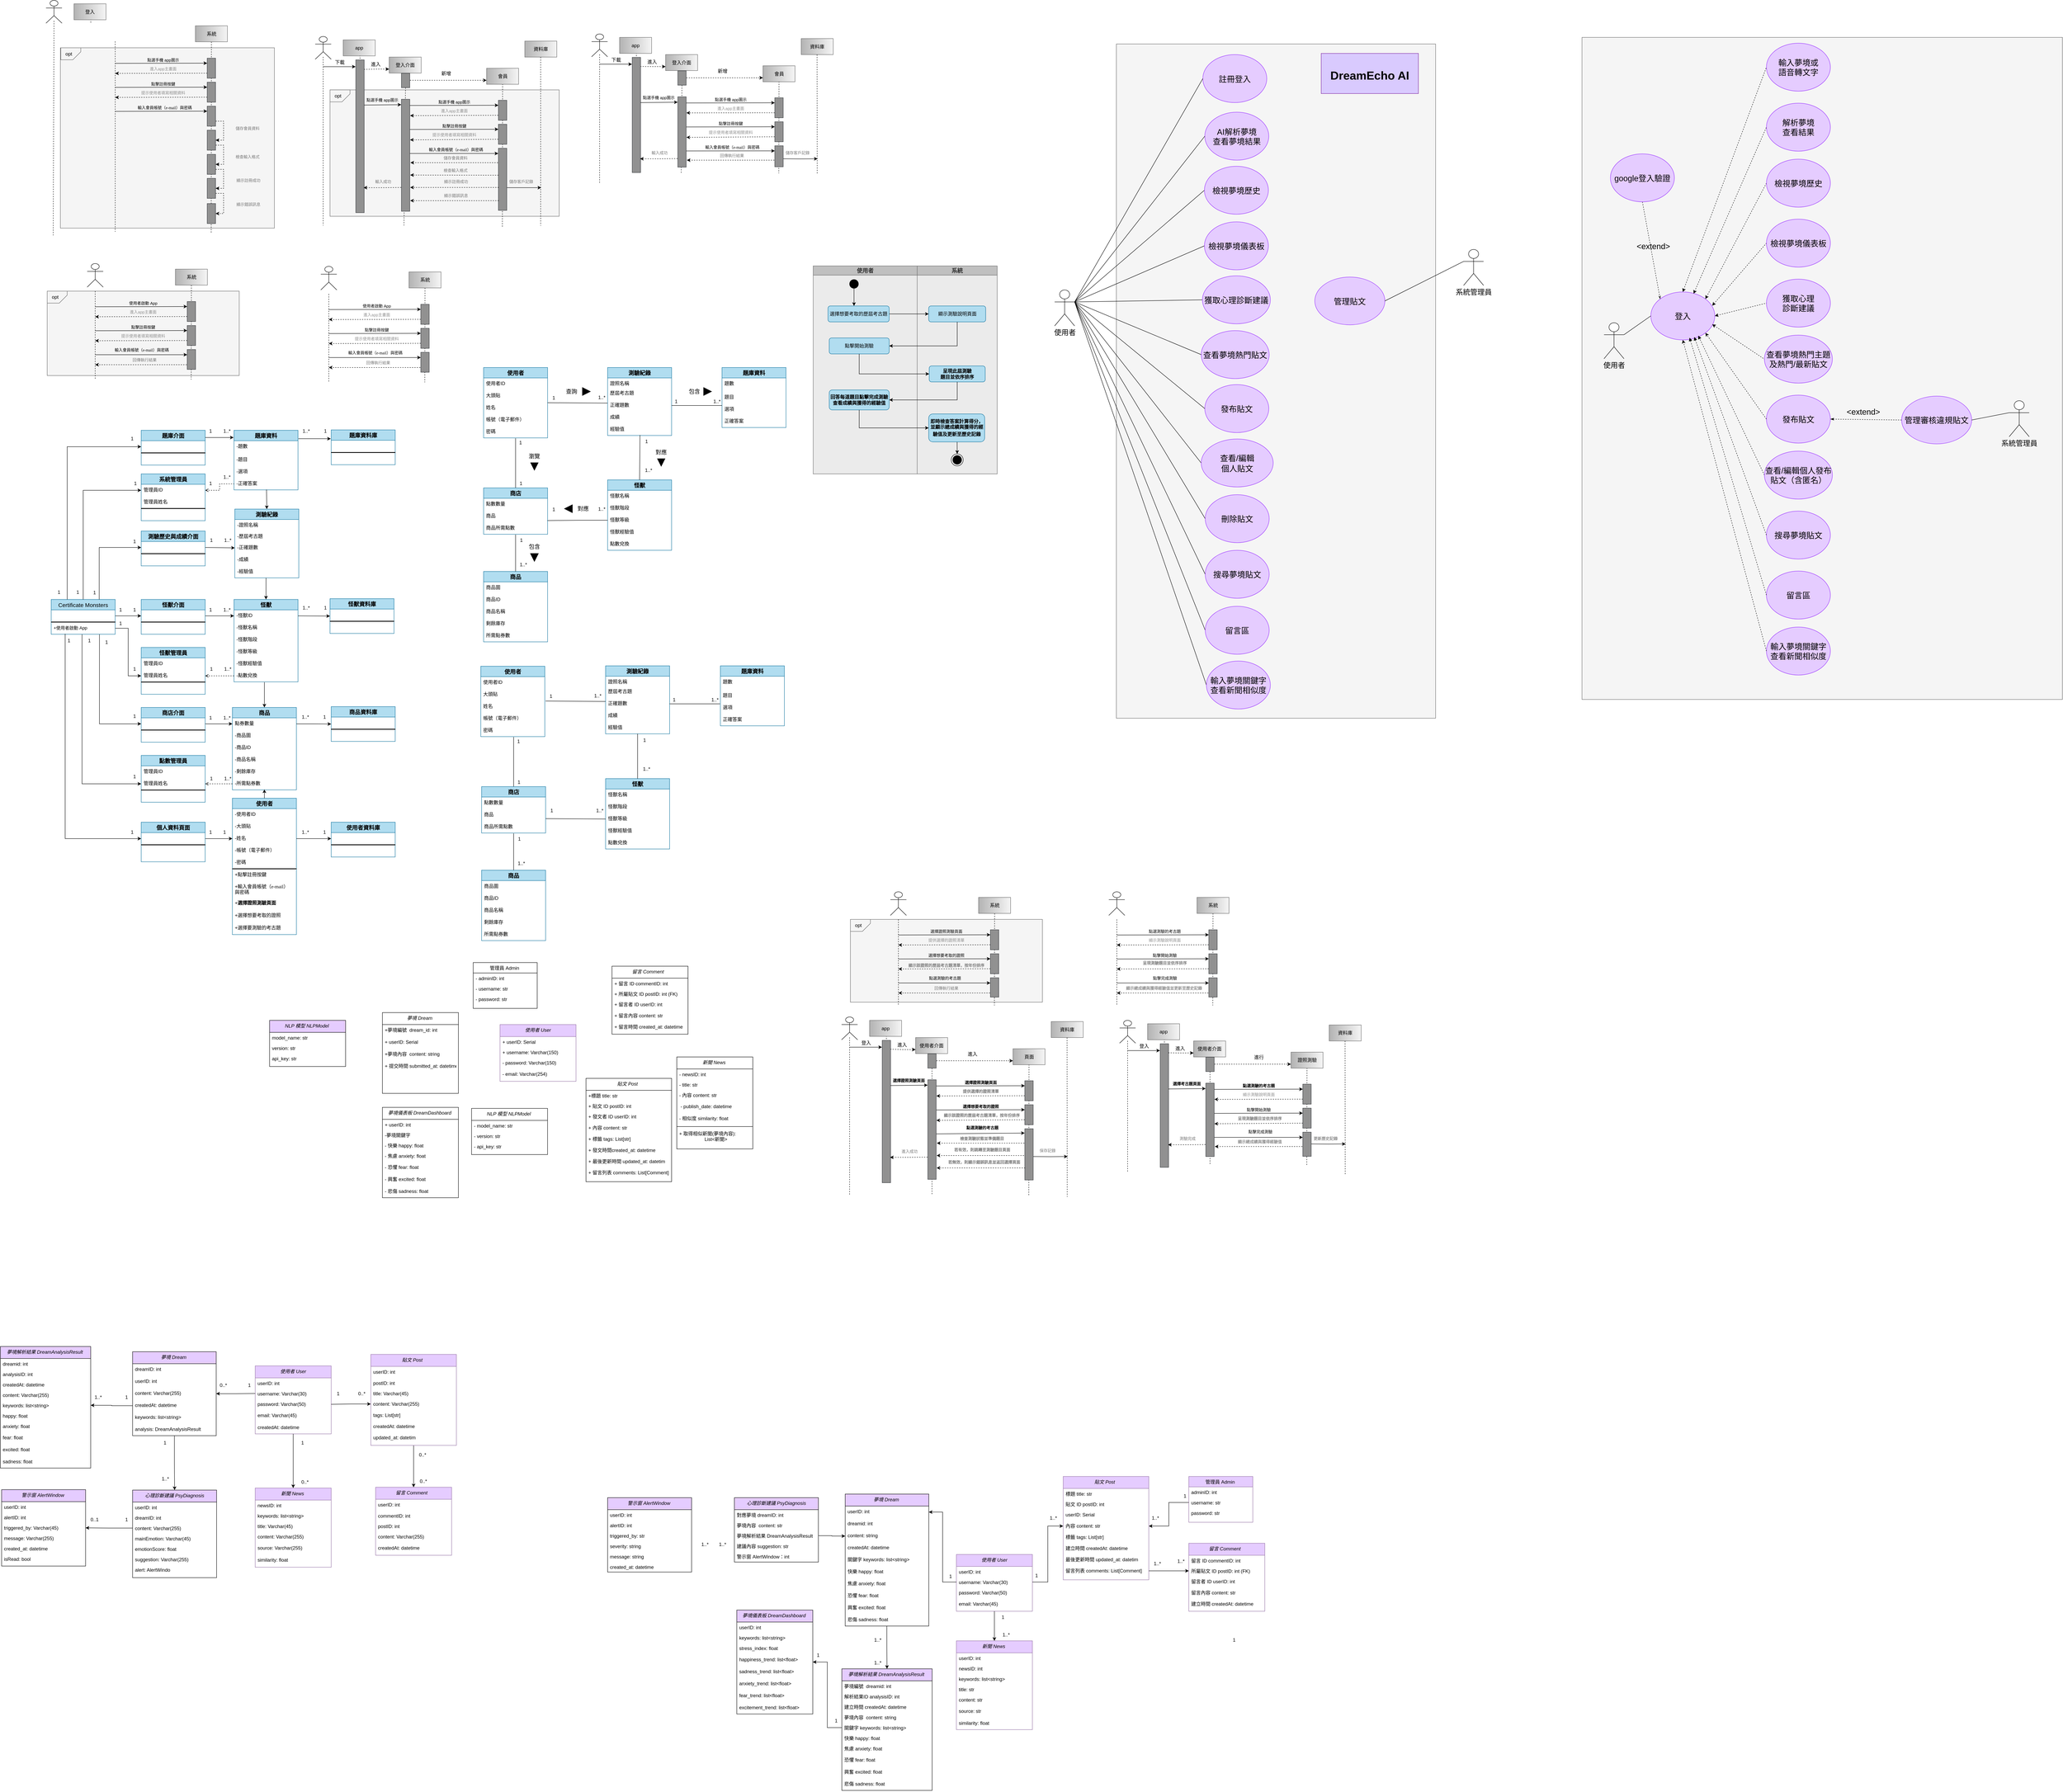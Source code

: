 <mxfile version="27.0.4" pages="10">
  <diagram name="總圖" id="Ld0CX06asUshMi3gJ660">
    <mxGraphModel dx="3100" dy="1569" grid="0" gridSize="10" guides="1" tooltips="1" connect="1" arrows="1" fold="1" page="0" pageScale="1" pageWidth="827" pageHeight="1169" math="0" shadow="0">
      <root>
        <mxCell id="0" />
        <mxCell id="1" parent="0" />
        <mxCell id="JSTmOgM11Erq5teLmAQP-1" value="" style="whiteSpace=wrap;html=1;fillColor=#f5f5f5;fontColor=#333333;strokeColor=#666666;" parent="1" vertex="1">
          <mxGeometry x="-85" y="471.5" width="535" height="451" as="geometry" />
        </mxCell>
        <mxCell id="JSTmOgM11Erq5teLmAQP-2" style="rounded=0;orthogonalLoop=1;jettySize=auto;html=1;dashed=1;endArrow=none;endFill=0;" parent="1" edge="1">
          <mxGeometry relative="1" as="geometry">
            <mxPoint x="52" y="455.5" as="sourcePoint" />
            <mxPoint x="52" y="931.5" as="targetPoint" />
          </mxGeometry>
        </mxCell>
        <mxCell id="JSTmOgM11Erq5teLmAQP-3" style="rounded=0;orthogonalLoop=1;jettySize=auto;html=1;exitX=0.5;exitY=1;exitDx=0;exitDy=0;dashed=1;endArrow=none;endFill=0;" parent="1" source="JSTmOgM11Erq5teLmAQP-23" edge="1">
          <mxGeometry relative="1" as="geometry">
            <mxPoint x="292.0" y="471.5" as="sourcePoint" />
            <mxPoint x="292" y="933.5" as="targetPoint" />
          </mxGeometry>
        </mxCell>
        <mxCell id="JSTmOgM11Erq5teLmAQP-4" style="rounded=0;orthogonalLoop=1;jettySize=auto;html=1;exitX=0.75;exitY=1;exitDx=0;exitDy=0;dashed=1;" parent="1" source="JSTmOgM11Erq5teLmAQP-6" edge="1">
          <mxGeometry relative="1" as="geometry">
            <mxPoint x="52" y="535.5" as="targetPoint" />
          </mxGeometry>
        </mxCell>
        <mxCell id="JSTmOgM11Erq5teLmAQP-5" style="rounded=0;orthogonalLoop=1;jettySize=auto;html=1;exitX=0.25;exitY=1;exitDx=0;exitDy=0;startArrow=classic;startFill=1;endArrow=none;endFill=0;" parent="1" source="JSTmOgM11Erq5teLmAQP-6" edge="1">
          <mxGeometry relative="1" as="geometry">
            <mxPoint x="52" y="510.5" as="targetPoint" />
          </mxGeometry>
        </mxCell>
        <mxCell id="JSTmOgM11Erq5teLmAQP-6" value="" style="rounded=0;whiteSpace=wrap;html=1;rotation=90;fillColor=#919191;strokeColor=#36393d;" parent="1" vertex="1">
          <mxGeometry x="267.5" y="512" width="50" height="21" as="geometry" />
        </mxCell>
        <UserObject label="&lt;span style=&quot;text-align: start;&quot;&gt;點選手機 app圖示&lt;/span&gt;" placeholders="1" name="Variable" id="JSTmOgM11Erq5teLmAQP-7">
          <mxCell style="text;html=1;strokeColor=none;fillColor=none;align=center;verticalAlign=middle;whiteSpace=wrap;overflow=hidden;fontSize=10;" parent="1" vertex="1">
            <mxGeometry x="112" y="491.5" width="120" height="20" as="geometry" />
          </mxCell>
        </UserObject>
        <UserObject label="&lt;span style=&quot;text-align: start;&quot;&gt;&lt;font&gt;進入app主畫面&lt;/font&gt;&lt;/span&gt;" placeholders="1" name="Variable" id="JSTmOgM11Erq5teLmAQP-8">
          <mxCell style="text;html=1;strokeColor=none;fillColor=none;align=center;verticalAlign=middle;whiteSpace=wrap;overflow=hidden;fontSize=10;fontFamily=Helvetica;fontColor=#919191;" parent="1" vertex="1">
            <mxGeometry x="112" y="513.5" width="120" height="20" as="geometry" />
          </mxCell>
        </UserObject>
        <mxCell id="JSTmOgM11Erq5teLmAQP-9" style="rounded=0;orthogonalLoop=1;jettySize=auto;html=1;exitX=0.75;exitY=1;exitDx=0;exitDy=0;dashed=1;" parent="1" source="JSTmOgM11Erq5teLmAQP-11" edge="1">
          <mxGeometry relative="1" as="geometry">
            <mxPoint x="52" y="595.5" as="targetPoint" />
          </mxGeometry>
        </mxCell>
        <mxCell id="JSTmOgM11Erq5teLmAQP-10" style="rounded=0;orthogonalLoop=1;jettySize=auto;html=1;exitX=0.25;exitY=1;exitDx=0;exitDy=0;startArrow=classic;startFill=1;endArrow=none;endFill=0;" parent="1" source="JSTmOgM11Erq5teLmAQP-11" edge="1">
          <mxGeometry relative="1" as="geometry">
            <mxPoint x="52" y="570.5" as="targetPoint" />
          </mxGeometry>
        </mxCell>
        <mxCell id="JSTmOgM11Erq5teLmAQP-11" value="" style="rounded=0;whiteSpace=wrap;html=1;rotation=90;fillColor=#919191;strokeColor=#36393d;" parent="1" vertex="1">
          <mxGeometry x="267.5" y="572" width="50" height="21" as="geometry" />
        </mxCell>
        <UserObject label="&lt;span style=&quot;text-align: start;&quot;&gt;&lt;font&gt;點擊註冊按鍵&lt;/font&gt;&lt;/span&gt;" placeholders="1" name="Variable" id="JSTmOgM11Erq5teLmAQP-12">
          <mxCell style="text;html=1;strokeColor=none;fillColor=none;align=center;verticalAlign=middle;whiteSpace=wrap;overflow=hidden;fontSize=10;" parent="1" vertex="1">
            <mxGeometry x="112" y="551.5" width="120" height="20" as="geometry" />
          </mxCell>
        </UserObject>
        <UserObject label="&lt;div style=&quot;text-align: start;&quot;&gt;提示使用者填寫相關資料&lt;/div&gt;" placeholders="1" name="Variable" id="JSTmOgM11Erq5teLmAQP-13">
          <mxCell style="text;html=1;strokeColor=none;fillColor=none;align=center;verticalAlign=middle;whiteSpace=wrap;overflow=hidden;fontSize=10;fontFamily=Helvetica;fontColor=#919191;" parent="1" vertex="1">
            <mxGeometry x="112" y="573.5" width="120" height="20" as="geometry" />
          </mxCell>
        </UserObject>
        <mxCell id="JSTmOgM11Erq5teLmAQP-14" style="rounded=0;orthogonalLoop=1;jettySize=auto;html=1;exitX=0.25;exitY=1;exitDx=0;exitDy=0;startArrow=classic;startFill=1;endArrow=none;endFill=0;" parent="1" source="JSTmOgM11Erq5teLmAQP-16" edge="1">
          <mxGeometry relative="1" as="geometry">
            <mxPoint x="52" y="630.5" as="targetPoint" />
          </mxGeometry>
        </mxCell>
        <mxCell id="JSTmOgM11Erq5teLmAQP-15" style="edgeStyle=orthogonalEdgeStyle;rounded=0;orthogonalLoop=1;jettySize=auto;html=1;exitX=0.75;exitY=0;exitDx=0;exitDy=0;entryX=0.5;entryY=0;entryDx=0;entryDy=0;fontColor=#7a7a7a;dashed=1;" parent="1" source="JSTmOgM11Erq5teLmAQP-16" target="JSTmOgM11Erq5teLmAQP-20" edge="1">
          <mxGeometry relative="1" as="geometry" />
        </mxCell>
        <mxCell id="JSTmOgM11Erq5teLmAQP-16" value="" style="rounded=0;whiteSpace=wrap;html=1;rotation=90;fillColor=#919191;strokeColor=#36393d;" parent="1" vertex="1">
          <mxGeometry x="267.5" y="632" width="50" height="21" as="geometry" />
        </mxCell>
        <UserObject label="&lt;font&gt;&lt;span style=&quot;text-align: start;&quot;&gt;&lt;font&gt;輸入&lt;/font&gt;&lt;/span&gt;&lt;span style=&quot;text-align: start; font-family: 新細明體, serif;&quot;&gt;會員帳號（&lt;/span&gt;&lt;span style=&quot;text-align: start; font-family: 新細明體, serif;&quot; lang=&quot;EN-US&quot;&gt;e-mail&lt;/span&gt;&lt;span style=&quot;text-align: start; font-family: 新細明體, serif;&quot;&gt;）與密碼&lt;/span&gt;&lt;/font&gt;&lt;span style=&quot;font-family: -webkit-standard; font-size: medium; text-align: start;&quot;&gt;&lt;/span&gt;" placeholders="1" name="Variable" id="JSTmOgM11Erq5teLmAQP-17">
          <mxCell style="text;html=1;strokeColor=none;fillColor=none;align=center;verticalAlign=middle;whiteSpace=wrap;overflow=hidden;fontSize=10;" parent="1" vertex="1">
            <mxGeometry x="106" y="606.5" width="140" height="20" as="geometry" />
          </mxCell>
        </UserObject>
        <UserObject label="&lt;span style=&quot;text-align: start;&quot;&gt;&lt;font&gt;儲存會員資料&lt;/font&gt;&lt;/span&gt;" placeholders="1" name="Variable" id="JSTmOgM11Erq5teLmAQP-18">
          <mxCell style="text;html=1;strokeColor=none;fillColor=none;align=center;verticalAlign=middle;whiteSpace=wrap;overflow=hidden;fontSize=10;fontFamily=Helvetica;fontColor=#7a7a7a;" parent="1" vertex="1">
            <mxGeometry x="323" y="662.5" width="120" height="20" as="geometry" />
          </mxCell>
        </UserObject>
        <mxCell id="JSTmOgM11Erq5teLmAQP-19" style="edgeStyle=orthogonalEdgeStyle;rounded=0;orthogonalLoop=1;jettySize=auto;html=1;exitX=0.75;exitY=0;exitDx=0;exitDy=0;entryX=0.5;entryY=0;entryDx=0;entryDy=0;fontColor=#7a7a7a;dashed=1;" parent="1" source="JSTmOgM11Erq5teLmAQP-20" target="JSTmOgM11Erq5teLmAQP-27" edge="1">
          <mxGeometry relative="1" as="geometry" />
        </mxCell>
        <mxCell id="JSTmOgM11Erq5teLmAQP-20" value="" style="rounded=0;whiteSpace=wrap;html=1;rotation=90;fillColor=#919191;strokeColor=#36393d;" parent="1" vertex="1">
          <mxGeometry x="267.5" y="692" width="50" height="21" as="geometry" />
        </mxCell>
        <UserObject label="&lt;span style=&quot;text-align: start; font-family: &amp;quot;Heiti SC Light&amp;quot;;&quot;&gt;&lt;font&gt;檢查輸入格式&lt;/font&gt;&lt;/span&gt;&lt;span style=&quot;font-family: -webkit-standard; font-size: medium; text-align: start;&quot;&gt;&lt;/span&gt;" placeholders="1" name="Variable" id="JSTmOgM11Erq5teLmAQP-21">
          <mxCell style="text;html=1;strokeColor=none;fillColor=none;align=center;verticalAlign=middle;whiteSpace=wrap;overflow=hidden;fontSize=10;dashed=1;fontColor=#7a7a7a;" parent="1" vertex="1">
            <mxGeometry x="323" y="729.5" width="120" height="20" as="geometry" />
          </mxCell>
        </UserObject>
        <UserObject label="&lt;div style=&quot;text-align: start;&quot;&gt;&lt;font&gt;顯示註冊成功&lt;/font&gt;&lt;/div&gt;" placeholders="1" name="Variable" id="JSTmOgM11Erq5teLmAQP-22">
          <mxCell style="text;html=1;strokeColor=none;fillColor=none;align=center;verticalAlign=middle;whiteSpace=wrap;overflow=hidden;fontSize=10;fontFamily=Helvetica;fontColor=#7a7a7a;" parent="1" vertex="1">
            <mxGeometry x="325" y="792.5" width="120" height="20" as="geometry" />
          </mxCell>
        </UserObject>
        <mxCell id="JSTmOgM11Erq5teLmAQP-23" value="系統" style="rounded=0;whiteSpace=wrap;html=1;fillColor=#f5f5f5;gradientColor=#b3b3b3;strokeColor=#666666;gradientDirection=west;" parent="1" vertex="1">
          <mxGeometry x="252.5" y="416.5" width="80" height="40" as="geometry" />
        </mxCell>
        <mxCell id="JSTmOgM11Erq5teLmAQP-24" value="" style="verticalLabelPosition=bottom;verticalAlign=top;html=1;shape=card;whiteSpace=wrap;size=20;arcSize=12;rotation=-180;fillColor=#f5f5f5;fontColor=#333333;strokeColor=#666666;strokeWidth=1;" parent="1" vertex="1">
          <mxGeometry x="-84" y="471.5" width="50" height="30" as="geometry" />
        </mxCell>
        <mxCell id="JSTmOgM11Erq5teLmAQP-25" value="opt" style="text;html=1;align=center;verticalAlign=middle;whiteSpace=wrap;rounded=0;" parent="1" vertex="1">
          <mxGeometry x="-94" y="471.5" width="60" height="30" as="geometry" />
        </mxCell>
        <mxCell id="JSTmOgM11Erq5teLmAQP-26" style="edgeStyle=orthogonalEdgeStyle;rounded=0;orthogonalLoop=1;jettySize=auto;html=1;exitX=0.75;exitY=0;exitDx=0;exitDy=0;entryX=0.5;entryY=0;entryDx=0;entryDy=0;fontColor=#7a7a7a;dashed=1;" parent="1" source="JSTmOgM11Erq5teLmAQP-27" target="JSTmOgM11Erq5teLmAQP-29" edge="1">
          <mxGeometry relative="1" as="geometry" />
        </mxCell>
        <mxCell id="JSTmOgM11Erq5teLmAQP-27" value="" style="rounded=0;whiteSpace=wrap;html=1;rotation=90;fillColor=#919191;strokeColor=#36393d;" parent="1" vertex="1">
          <mxGeometry x="267.5" y="752.5" width="50" height="21" as="geometry" />
        </mxCell>
        <mxCell id="JSTmOgM11Erq5teLmAQP-28" style="edgeStyle=orthogonalEdgeStyle;rounded=0;orthogonalLoop=1;jettySize=auto;html=1;exitX=0.75;exitY=0;exitDx=0;exitDy=0;entryX=0.5;entryY=0;entryDx=0;entryDy=0;fontColor=#7a7a7a;dashed=1;" parent="1" source="JSTmOgM11Erq5teLmAQP-29" target="JSTmOgM11Erq5teLmAQP-30" edge="1">
          <mxGeometry relative="1" as="geometry" />
        </mxCell>
        <mxCell id="JSTmOgM11Erq5teLmAQP-29" value="" style="rounded=0;whiteSpace=wrap;html=1;rotation=90;fillColor=#919191;strokeColor=#36393d;" parent="1" vertex="1">
          <mxGeometry x="267.5" y="812.5" width="50" height="21" as="geometry" />
        </mxCell>
        <mxCell id="JSTmOgM11Erq5teLmAQP-30" value="" style="rounded=0;whiteSpace=wrap;html=1;rotation=90;fillColor=#919191;strokeColor=#36393d;" parent="1" vertex="1">
          <mxGeometry x="267.5" y="875.5" width="50" height="21" as="geometry" />
        </mxCell>
        <UserObject label="&lt;div style=&quot;text-align: start;&quot;&gt;&lt;font&gt;&lt;span style=&quot;caret-color: rgb(0, 0, 0);&quot;&gt;顯示錯誤訊息&lt;/span&gt;&lt;/font&gt;&lt;/div&gt;" placeholders="1" name="Variable" id="JSTmOgM11Erq5teLmAQP-31">
          <mxCell style="text;html=1;strokeColor=none;fillColor=none;align=center;verticalAlign=middle;whiteSpace=wrap;overflow=hidden;fontSize=10;fontFamily=Helvetica;fontColor=#7a7a7a;" parent="1" vertex="1">
            <mxGeometry x="325" y="852.5" width="120" height="20" as="geometry" />
          </mxCell>
        </UserObject>
        <mxCell id="JSTmOgM11Erq5teLmAQP-32" value="" style="shape=umlActor;verticalLabelPosition=bottom;verticalAlign=top;html=1;outlineConnect=0;" parent="1" vertex="1">
          <mxGeometry x="-121" y="353" width="40" height="57" as="geometry" />
        </mxCell>
        <mxCell id="JSTmOgM11Erq5teLmAQP-33" style="rounded=0;orthogonalLoop=1;jettySize=auto;html=1;dashed=1;endArrow=none;endFill=0;" parent="1" edge="1">
          <mxGeometry relative="1" as="geometry">
            <mxPoint x="-101" y="404" as="sourcePoint" />
            <mxPoint x="-103" y="940.5" as="targetPoint" />
          </mxGeometry>
        </mxCell>
        <mxCell id="JSTmOgM11Erq5teLmAQP-34" style="edgeStyle=orthogonalEdgeStyle;rounded=0;orthogonalLoop=1;jettySize=auto;html=1;exitX=0.5;exitY=1;exitDx=0;exitDy=0;entryX=0;entryY=0.5;entryDx=0;entryDy=0;dashed=1;endArrow=none;endFill=0;" parent="1" source="JSTmOgM11Erq5teLmAQP-35" edge="1">
          <mxGeometry relative="1" as="geometry">
            <mxPoint x="-9" y="411.5" as="targetPoint" />
          </mxGeometry>
        </mxCell>
        <mxCell id="JSTmOgM11Erq5teLmAQP-35" value="登入" style="rounded=0;whiteSpace=wrap;html=1;fillColor=#f5f5f5;gradientColor=#b3b3b3;strokeColor=#666666;gradientDirection=west;" parent="1" vertex="1">
          <mxGeometry x="-51" y="361.5" width="80" height="40" as="geometry" />
        </mxCell>
        <mxCell id="JSTmOgM11Erq5teLmAQP-36" value="" style="whiteSpace=wrap;html=1;fillColor=#f5f5f5;fontColor=#333333;strokeColor=#666666;" parent="1" vertex="1">
          <mxGeometry x="589" y="576.75" width="573" height="316" as="geometry" />
        </mxCell>
        <mxCell id="JSTmOgM11Erq5teLmAQP-37" style="rounded=0;orthogonalLoop=1;jettySize=auto;html=1;dashed=1;endArrow=none;endFill=0;" parent="1" source="JSTmOgM11Erq5teLmAQP-71" edge="1">
          <mxGeometry relative="1" as="geometry">
            <mxPoint x="774" y="560.75" as="sourcePoint" />
            <mxPoint x="774" y="915.75" as="targetPoint" />
          </mxGeometry>
        </mxCell>
        <mxCell id="JSTmOgM11Erq5teLmAQP-38" style="rounded=0;orthogonalLoop=1;jettySize=auto;html=1;exitX=0.5;exitY=1;exitDx=0;exitDy=0;dashed=1;endArrow=none;endFill=0;" parent="1" edge="1">
          <mxGeometry relative="1" as="geometry">
            <mxPoint x="1020.5" y="561.75" as="sourcePoint" />
            <mxPoint x="1020" y="920.75" as="targetPoint" />
          </mxGeometry>
        </mxCell>
        <mxCell id="JSTmOgM11Erq5teLmAQP-39" style="rounded=0;orthogonalLoop=1;jettySize=auto;html=1;exitX=0.75;exitY=1;exitDx=0;exitDy=0;dashed=1;entryX=0.146;entryY=-0.035;entryDx=0;entryDy=0;entryPerimeter=0;" parent="1" source="JSTmOgM11Erq5teLmAQP-41" target="JSTmOgM11Erq5teLmAQP-75" edge="1">
          <mxGeometry relative="1" as="geometry">
            <mxPoint x="774" y="640.75" as="targetPoint" />
          </mxGeometry>
        </mxCell>
        <mxCell id="JSTmOgM11Erq5teLmAQP-40" style="rounded=0;orthogonalLoop=1;jettySize=auto;html=1;exitX=0.25;exitY=1;exitDx=0;exitDy=0;startArrow=classic;startFill=1;endArrow=none;endFill=0;" parent="1" source="JSTmOgM11Erq5teLmAQP-41" edge="1">
          <mxGeometry relative="1" as="geometry">
            <mxPoint x="774" y="615.75" as="targetPoint" />
          </mxGeometry>
        </mxCell>
        <mxCell id="JSTmOgM11Erq5teLmAQP-41" value="" style="rounded=0;whiteSpace=wrap;html=1;rotation=90;fillColor=#919191;strokeColor=#36393d;" parent="1" vertex="1">
          <mxGeometry x="995.5" y="617.25" width="50" height="21" as="geometry" />
        </mxCell>
        <UserObject label="&lt;span style=&quot;text-align: start;&quot;&gt;點選手機 app圖示&lt;/span&gt;" placeholders="1" name="Variable" id="JSTmOgM11Erq5teLmAQP-42">
          <mxCell style="text;html=1;strokeColor=none;fillColor=none;align=center;verticalAlign=middle;whiteSpace=wrap;overflow=hidden;fontSize=10;" parent="1" vertex="1">
            <mxGeometry x="840" y="596.75" width="120" height="20" as="geometry" />
          </mxCell>
        </UserObject>
        <UserObject label="&lt;span style=&quot;text-align: start;&quot;&gt;&lt;font&gt;進入app主畫面&lt;/font&gt;&lt;/span&gt;" placeholders="1" name="Variable" id="JSTmOgM11Erq5teLmAQP-43">
          <mxCell style="text;html=1;strokeColor=none;fillColor=none;align=center;verticalAlign=middle;whiteSpace=wrap;overflow=hidden;fontSize=10;fontFamily=Helvetica;fontColor=#919191;" parent="1" vertex="1">
            <mxGeometry x="840" y="618.75" width="120" height="20" as="geometry" />
          </mxCell>
        </UserObject>
        <mxCell id="JSTmOgM11Erq5teLmAQP-44" style="rounded=0;orthogonalLoop=1;jettySize=auto;html=1;exitX=0.75;exitY=1;exitDx=0;exitDy=0;dashed=1;" parent="1" source="JSTmOgM11Erq5teLmAQP-46" edge="1">
          <mxGeometry relative="1" as="geometry">
            <mxPoint x="789" y="701.75" as="targetPoint" />
          </mxGeometry>
        </mxCell>
        <mxCell id="JSTmOgM11Erq5teLmAQP-45" style="rounded=0;orthogonalLoop=1;jettySize=auto;html=1;exitX=0.25;exitY=1;exitDx=0;exitDy=0;startArrow=classic;startFill=1;endArrow=none;endFill=0;" parent="1" source="JSTmOgM11Erq5teLmAQP-46" edge="1">
          <mxGeometry relative="1" as="geometry">
            <mxPoint x="774" y="675.75" as="targetPoint" />
          </mxGeometry>
        </mxCell>
        <mxCell id="JSTmOgM11Erq5teLmAQP-46" value="" style="rounded=0;whiteSpace=wrap;html=1;rotation=90;fillColor=#919191;strokeColor=#36393d;" parent="1" vertex="1">
          <mxGeometry x="995.5" y="677.25" width="50" height="21" as="geometry" />
        </mxCell>
        <UserObject label="&lt;span style=&quot;text-align: start;&quot;&gt;&lt;font&gt;點擊註冊按鍵&lt;/font&gt;&lt;/span&gt;" placeholders="1" name="Variable" id="JSTmOgM11Erq5teLmAQP-47">
          <mxCell style="text;html=1;strokeColor=none;fillColor=none;align=center;verticalAlign=middle;whiteSpace=wrap;overflow=hidden;fontSize=10;" parent="1" vertex="1">
            <mxGeometry x="840" y="656.75" width="120" height="20" as="geometry" />
          </mxCell>
        </UserObject>
        <UserObject label="&lt;div style=&quot;text-align: start;&quot;&gt;提示使用者填寫相關資料&lt;/div&gt;" placeholders="1" name="Variable" id="JSTmOgM11Erq5teLmAQP-48">
          <mxCell style="text;html=1;strokeColor=none;fillColor=none;align=center;verticalAlign=middle;whiteSpace=wrap;overflow=hidden;fontSize=10;fontFamily=Helvetica;fontColor=#919191;" parent="1" vertex="1">
            <mxGeometry x="840" y="678.75" width="120" height="20" as="geometry" />
          </mxCell>
        </UserObject>
        <mxCell id="JSTmOgM11Erq5teLmAQP-49" style="rounded=0;orthogonalLoop=1;jettySize=auto;html=1;startArrow=classic;startFill=1;endArrow=none;endFill=0;exitX=0.084;exitY=1.016;exitDx=0;exitDy=0;exitPerimeter=0;" parent="1" source="JSTmOgM11Erq5teLmAQP-51" edge="1">
          <mxGeometry relative="1" as="geometry">
            <mxPoint x="774" y="735.75" as="targetPoint" />
            <mxPoint x="1009" y="735.75" as="sourcePoint" />
          </mxGeometry>
        </mxCell>
        <mxCell id="JSTmOgM11Erq5teLmAQP-50" style="edgeStyle=orthogonalEdgeStyle;rounded=0;orthogonalLoop=1;jettySize=auto;html=1;exitX=0.75;exitY=0;exitDx=0;exitDy=0;" parent="1" edge="1">
          <mxGeometry relative="1" as="geometry">
            <mxPoint x="1117.048" y="821.226" as="targetPoint" />
            <mxPoint x="1031.005" y="821.193" as="sourcePoint" />
          </mxGeometry>
        </mxCell>
        <mxCell id="JSTmOgM11Erq5teLmAQP-51" value="" style="rounded=0;whiteSpace=wrap;html=1;rotation=90;fillColor=#919191;strokeColor=#36393d;" parent="1" vertex="1">
          <mxGeometry x="942.88" y="789.88" width="155.25" height="21" as="geometry" />
        </mxCell>
        <UserObject label="&lt;font&gt;&lt;span style=&quot;text-align: start;&quot;&gt;&lt;font&gt;輸入&lt;/font&gt;&lt;/span&gt;&lt;span style=&quot;text-align: start; font-family: 新細明體, serif;&quot;&gt;會員帳號（&lt;/span&gt;&lt;span style=&quot;text-align: start; font-family: 新細明體, serif;&quot; lang=&quot;EN-US&quot;&gt;e-mail&lt;/span&gt;&lt;span style=&quot;text-align: start; font-family: 新細明體, serif;&quot;&gt;）與密碼&lt;/span&gt;&lt;/font&gt;&lt;span style=&quot;font-family: -webkit-standard; font-size: medium; text-align: start;&quot;&gt;&lt;/span&gt;" placeholders="1" name="Variable" id="JSTmOgM11Erq5teLmAQP-52">
          <mxCell style="text;html=1;strokeColor=none;fillColor=none;align=center;verticalAlign=middle;whiteSpace=wrap;overflow=hidden;fontSize=10;" parent="1" vertex="1">
            <mxGeometry x="834" y="711.75" width="140" height="20" as="geometry" />
          </mxCell>
        </UserObject>
        <UserObject label="&lt;span style=&quot;text-align: start;&quot;&gt;&lt;font&gt;儲存會員資料&lt;/font&gt;&lt;/span&gt;" placeholders="1" name="Variable" id="JSTmOgM11Erq5teLmAQP-53">
          <mxCell style="text;html=1;strokeColor=none;fillColor=none;align=center;verticalAlign=middle;whiteSpace=wrap;overflow=hidden;fontSize=10;fontFamily=Helvetica;fontColor=#7a7a7a;" parent="1" vertex="1">
            <mxGeometry x="843" y="736.75" width="120" height="20" as="geometry" />
          </mxCell>
        </UserObject>
        <UserObject label="&lt;span style=&quot;text-align: start; font-family: &amp;quot;Heiti SC Light&amp;quot;;&quot;&gt;&lt;font&gt;檢查輸入格式&lt;/font&gt;&lt;/span&gt;&lt;span style=&quot;font-family: -webkit-standard; font-size: medium; text-align: start;&quot;&gt;&lt;/span&gt;" placeholders="1" name="Variable" id="JSTmOgM11Erq5teLmAQP-54">
          <mxCell style="text;html=1;strokeColor=none;fillColor=none;align=center;verticalAlign=middle;whiteSpace=wrap;overflow=hidden;fontSize=10;dashed=1;fontColor=#7a7a7a;" parent="1" vertex="1">
            <mxGeometry x="843" y="763.75" width="120" height="20" as="geometry" />
          </mxCell>
        </UserObject>
        <UserObject label="&lt;div style=&quot;text-align: start;&quot;&gt;&lt;font&gt;顯示註冊成功&lt;/font&gt;&lt;/div&gt;" placeholders="1" name="Variable" id="JSTmOgM11Erq5teLmAQP-55">
          <mxCell style="text;html=1;strokeColor=none;fillColor=none;align=center;verticalAlign=middle;whiteSpace=wrap;overflow=hidden;fontSize=10;fontFamily=Helvetica;fontColor=#7a7a7a;" parent="1" vertex="1">
            <mxGeometry x="844" y="796" width="120" height="20" as="geometry" />
          </mxCell>
        </UserObject>
        <mxCell id="JSTmOgM11Erq5teLmAQP-56" value="會員" style="rounded=0;whiteSpace=wrap;html=1;fillColor=#f5f5f5;gradientColor=#b3b3b3;strokeColor=#666666;gradientDirection=west;" parent="1" vertex="1">
          <mxGeometry x="980.5" y="522.75" width="80" height="40" as="geometry" />
        </mxCell>
        <mxCell id="JSTmOgM11Erq5teLmAQP-57" value="" style="verticalLabelPosition=bottom;verticalAlign=top;html=1;shape=card;whiteSpace=wrap;size=20;arcSize=12;rotation=-180;fillColor=#f5f5f5;fontColor=#333333;strokeColor=#666666;strokeWidth=1;" parent="1" vertex="1">
          <mxGeometry x="589" y="576.75" width="50" height="30" as="geometry" />
        </mxCell>
        <mxCell id="JSTmOgM11Erq5teLmAQP-58" value="opt" style="text;html=1;align=center;verticalAlign=middle;whiteSpace=wrap;rounded=0;" parent="1" vertex="1">
          <mxGeometry x="579" y="576.75" width="60" height="30" as="geometry" />
        </mxCell>
        <UserObject label="&lt;div style=&quot;text-align: start;&quot;&gt;&lt;font&gt;&lt;span style=&quot;caret-color: rgb(0, 0, 0);&quot;&gt;顯示錯誤訊息&lt;/span&gt;&lt;/font&gt;&lt;/div&gt;" placeholders="1" name="Variable" id="JSTmOgM11Erq5teLmAQP-59">
          <mxCell style="text;html=1;strokeColor=none;fillColor=none;align=center;verticalAlign=middle;whiteSpace=wrap;overflow=hidden;fontSize=10;fontFamily=Helvetica;fontColor=#7a7a7a;" parent="1" vertex="1">
            <mxGeometry x="844" y="830.75" width="120" height="20" as="geometry" />
          </mxCell>
        </UserObject>
        <mxCell id="JSTmOgM11Erq5teLmAQP-60" value="" style="shape=umlActor;verticalLabelPosition=bottom;verticalAlign=top;html=1;outlineConnect=0;" parent="1" vertex="1">
          <mxGeometry x="552" y="443.25" width="40" height="57" as="geometry" />
        </mxCell>
        <mxCell id="JSTmOgM11Erq5teLmAQP-61" style="rounded=0;orthogonalLoop=1;jettySize=auto;html=1;dashed=1;endArrow=none;endFill=0;" parent="1" edge="1">
          <mxGeometry relative="1" as="geometry">
            <mxPoint x="572" y="494.25" as="sourcePoint" />
            <mxPoint x="572" y="915.75" as="targetPoint" />
          </mxGeometry>
        </mxCell>
        <mxCell id="JSTmOgM11Erq5teLmAQP-62" style="edgeStyle=orthogonalEdgeStyle;rounded=0;orthogonalLoop=1;jettySize=auto;html=1;exitX=0.5;exitY=1;exitDx=0;exitDy=0;entryX=0;entryY=0.5;entryDx=0;entryDy=0;dashed=1;endArrow=none;endFill=0;" parent="1" source="JSTmOgM11Erq5teLmAQP-63" target="JSTmOgM11Erq5teLmAQP-65" edge="1">
          <mxGeometry relative="1" as="geometry" />
        </mxCell>
        <mxCell id="JSTmOgM11Erq5teLmAQP-63" value="app" style="rounded=0;whiteSpace=wrap;html=1;fillColor=#f5f5f5;gradientColor=#b3b3b3;strokeColor=#666666;gradientDirection=west;" parent="1" vertex="1">
          <mxGeometry x="622" y="451.75" width="80" height="40" as="geometry" />
        </mxCell>
        <mxCell id="JSTmOgM11Erq5teLmAQP-64" style="rounded=0;orthogonalLoop=1;jettySize=auto;html=1;startArrow=classic;startFill=1;endArrow=none;endFill=0;" parent="1" edge="1">
          <mxGeometry relative="1" as="geometry">
            <mxPoint x="572" y="518.75" as="targetPoint" />
            <mxPoint x="653" y="518.75" as="sourcePoint" />
          </mxGeometry>
        </mxCell>
        <mxCell id="JSTmOgM11Erq5teLmAQP-65" value="" style="rounded=0;whiteSpace=wrap;html=1;rotation=90;fillColor=#919191;strokeColor=#36393d;" parent="1" vertex="1">
          <mxGeometry x="473" y="682.25" width="382" height="21" as="geometry" />
        </mxCell>
        <mxCell id="JSTmOgM11Erq5teLmAQP-66" value="下載" style="text;html=1;align=center;verticalAlign=middle;resizable=0;points=[];autosize=1;strokeColor=none;fillColor=none;" parent="1" vertex="1">
          <mxGeometry x="592" y="494.75" width="42" height="26" as="geometry" />
        </mxCell>
        <mxCell id="JSTmOgM11Erq5teLmAQP-67" value="登入介面" style="rounded=0;whiteSpace=wrap;html=1;fillColor=#f5f5f5;gradientColor=#b3b3b3;strokeColor=#666666;gradientDirection=west;" parent="1" vertex="1">
          <mxGeometry x="737" y="494.75" width="80" height="40" as="geometry" />
        </mxCell>
        <mxCell id="JSTmOgM11Erq5teLmAQP-68" style="edgeStyle=orthogonalEdgeStyle;rounded=0;orthogonalLoop=1;jettySize=auto;html=1;startArrow=classic;startFill=1;endArrow=none;endFill=0;dashed=1;exitX=0;exitY=0.75;exitDx=0;exitDy=0;entryX=0.062;entryY=0.021;entryDx=0;entryDy=0;entryPerimeter=0;" parent="1" source="JSTmOgM11Erq5teLmAQP-67" target="JSTmOgM11Erq5teLmAQP-65" edge="1">
          <mxGeometry relative="1" as="geometry">
            <mxPoint x="736" y="523.75" as="sourcePoint" />
            <mxPoint x="678" y="524.75" as="targetPoint" />
          </mxGeometry>
        </mxCell>
        <mxCell id="JSTmOgM11Erq5teLmAQP-69" value="進入" style="text;html=1;align=center;verticalAlign=middle;resizable=0;points=[];autosize=1;strokeColor=none;fillColor=none;" parent="1" vertex="1">
          <mxGeometry x="682" y="500.25" width="42" height="26" as="geometry" />
        </mxCell>
        <mxCell id="JSTmOgM11Erq5teLmAQP-70" style="rounded=0;orthogonalLoop=1;jettySize=auto;html=1;entryX=0;entryY=0.75;entryDx=0;entryDy=0;dashed=1;" parent="1" target="JSTmOgM11Erq5teLmAQP-56" edge="1">
          <mxGeometry relative="1" as="geometry">
            <mxPoint x="789" y="552.75" as="sourcePoint" />
          </mxGeometry>
        </mxCell>
        <mxCell id="JSTmOgM11Erq5teLmAQP-71" value="" style="rounded=0;whiteSpace=wrap;html=1;rotation=90;fillColor=#919191;strokeColor=#36393d;" parent="1" vertex="1">
          <mxGeometry x="760" y="542.75" width="36" height="21" as="geometry" />
        </mxCell>
        <mxCell id="JSTmOgM11Erq5teLmAQP-72" value="新增" style="text;html=1;align=center;verticalAlign=middle;resizable=0;points=[];autosize=1;strokeColor=none;fillColor=none;" parent="1" vertex="1">
          <mxGeometry x="858" y="522.75" width="42" height="26" as="geometry" />
        </mxCell>
        <mxCell id="JSTmOgM11Erq5teLmAQP-73" style="rounded=0;orthogonalLoop=1;jettySize=auto;html=1;startArrow=classic;startFill=1;endArrow=none;endFill=0;exitX=0.893;exitY=1.1;exitDx=0;exitDy=0;exitPerimeter=0;" parent="1" source="JSTmOgM11Erq5teLmAQP-74" edge="1">
          <mxGeometry relative="1" as="geometry">
            <mxPoint x="674" y="614.75" as="targetPoint" />
            <mxPoint x="761" y="614.75" as="sourcePoint" />
          </mxGeometry>
        </mxCell>
        <UserObject label="&lt;span style=&quot;text-align: start;&quot;&gt;點選手機 app圖示&lt;/span&gt;" placeholders="1" name="Variable" id="JSTmOgM11Erq5teLmAQP-74">
          <mxCell style="text;html=1;strokeColor=none;fillColor=none;align=center;verticalAlign=middle;whiteSpace=wrap;overflow=hidden;fontSize=10;" parent="1" vertex="1">
            <mxGeometry x="660" y="591.75" width="120" height="20" as="geometry" />
          </mxCell>
        </UserObject>
        <mxCell id="JSTmOgM11Erq5teLmAQP-75" value="" style="rounded=0;whiteSpace=wrap;html=1;rotation=90;fillColor=#919191;strokeColor=#36393d;" parent="1" vertex="1">
          <mxGeometry x="638" y="729.75" width="280" height="21" as="geometry" />
        </mxCell>
        <mxCell id="JSTmOgM11Erq5teLmAQP-76" style="rounded=0;orthogonalLoop=1;jettySize=auto;html=1;dashed=1;" parent="1" edge="1">
          <mxGeometry relative="1" as="geometry">
            <mxPoint x="790" y="758.75" as="targetPoint" />
            <mxPoint x="1009" y="758.75" as="sourcePoint" />
          </mxGeometry>
        </mxCell>
        <mxCell id="JSTmOgM11Erq5teLmAQP-77" style="rounded=0;orthogonalLoop=1;jettySize=auto;html=1;exitX=0.434;exitY=0.984;exitDx=0;exitDy=0;dashed=1;entryX=0.24;entryY=-0.024;entryDx=0;entryDy=0;entryPerimeter=0;exitPerimeter=0;" parent="1" source="JSTmOgM11Erq5teLmAQP-51" edge="1">
          <mxGeometry relative="1" as="geometry">
            <mxPoint x="789.5" y="789.75" as="targetPoint" />
            <mxPoint x="1010.5" y="788.75" as="sourcePoint" />
          </mxGeometry>
        </mxCell>
        <mxCell id="JSTmOgM11Erq5teLmAQP-78" style="rounded=0;orthogonalLoop=1;jettySize=auto;html=1;dashed=1;entryX=0.24;entryY=-0.024;entryDx=0;entryDy=0;entryPerimeter=0;" parent="1" edge="1">
          <mxGeometry relative="1" as="geometry">
            <mxPoint x="789.5" y="820.75" as="targetPoint" />
            <mxPoint x="1011" y="820.75" as="sourcePoint" />
          </mxGeometry>
        </mxCell>
        <mxCell id="JSTmOgM11Erq5teLmAQP-79" style="rounded=0;orthogonalLoop=1;jettySize=auto;html=1;dashed=1;entryX=0.24;entryY=-0.024;entryDx=0;entryDy=0;entryPerimeter=0;" parent="1" edge="1">
          <mxGeometry relative="1" as="geometry">
            <mxPoint x="789.5" y="853.75" as="targetPoint" />
            <mxPoint x="1011" y="853.75" as="sourcePoint" />
          </mxGeometry>
        </mxCell>
        <mxCell id="JSTmOgM11Erq5teLmAQP-80" value="資料庫" style="rounded=0;whiteSpace=wrap;html=1;fillColor=#f5f5f5;gradientColor=#b3b3b3;strokeColor=#666666;gradientDirection=west;" parent="1" vertex="1">
          <mxGeometry x="1076" y="454.75" width="80" height="40" as="geometry" />
        </mxCell>
        <mxCell id="JSTmOgM11Erq5teLmAQP-81" style="rounded=0;orthogonalLoop=1;jettySize=auto;html=1;dashed=1;endArrow=none;endFill=0;" parent="1" edge="1">
          <mxGeometry relative="1" as="geometry">
            <mxPoint x="1115.66" y="494.75" as="sourcePoint" />
            <mxPoint x="1115.66" y="916.25" as="targetPoint" />
          </mxGeometry>
        </mxCell>
        <UserObject label="&lt;div style=&quot;text-align: start;&quot;&gt;儲存客戶記錄&lt;/div&gt;" placeholders="1" name="Variable" id="JSTmOgM11Erq5teLmAQP-82">
          <mxCell style="text;html=1;strokeColor=none;fillColor=none;align=center;verticalAlign=middle;whiteSpace=wrap;overflow=hidden;fontSize=10;fontFamily=Helvetica;fontColor=#7a7a7a;" parent="1" vertex="1">
            <mxGeometry x="1007" y="796" width="120" height="20" as="geometry" />
          </mxCell>
        </UserObject>
        <mxCell id="JSTmOgM11Erq5teLmAQP-83" style="edgeStyle=orthogonalEdgeStyle;rounded=0;orthogonalLoop=1;jettySize=auto;html=1;exitX=0.75;exitY=1;exitDx=0;exitDy=0;entryX=0.809;entryY=0.053;entryDx=0;entryDy=0;entryPerimeter=0;dashed=1;" parent="1" edge="1">
          <mxGeometry relative="1" as="geometry">
            <mxPoint x="767.06" y="820.77" as="sourcePoint" />
            <mxPoint x="672.947" y="821.308" as="targetPoint" />
          </mxGeometry>
        </mxCell>
        <UserObject label="&lt;div style=&quot;text-align: start;&quot;&gt;輸入成功&lt;/div&gt;" placeholders="1" name="Variable" id="JSTmOgM11Erq5teLmAQP-84">
          <mxCell style="text;html=1;strokeColor=none;fillColor=none;align=center;verticalAlign=middle;whiteSpace=wrap;overflow=hidden;fontSize=10;fontFamily=Helvetica;fontColor=#7a7a7a;" parent="1" vertex="1">
            <mxGeometry x="662" y="796" width="120" height="20" as="geometry" />
          </mxCell>
        </UserObject>
        <mxCell id="JSTmOgM11Erq5teLmAQP-85" value="" style="shape=umlActor;verticalLabelPosition=bottom;verticalAlign=top;html=1;outlineConnect=0;" parent="1" vertex="1">
          <mxGeometry x="566" y="1018" width="40" height="59" as="geometry" />
        </mxCell>
        <mxCell id="JSTmOgM11Erq5teLmAQP-86" style="rounded=0;orthogonalLoop=1;jettySize=auto;html=1;exitX=0.25;exitY=0;exitDx=0;exitDy=0;dashed=1;endArrow=none;endFill=0;" parent="1" edge="1">
          <mxGeometry relative="1" as="geometry">
            <mxPoint x="586" y="1306" as="targetPoint" />
            <mxPoint x="586.0" y="1087" as="sourcePoint" />
          </mxGeometry>
        </mxCell>
        <mxCell id="JSTmOgM11Erq5teLmAQP-87" style="rounded=0;orthogonalLoop=1;jettySize=auto;html=1;exitX=0.5;exitY=1;exitDx=0;exitDy=0;dashed=1;endArrow=none;endFill=0;" parent="1" source="JSTmOgM11Erq5teLmAQP-103" edge="1">
          <mxGeometry relative="1" as="geometry">
            <mxPoint x="826" y="1308" as="targetPoint" />
          </mxGeometry>
        </mxCell>
        <mxCell id="JSTmOgM11Erq5teLmAQP-88" style="rounded=0;orthogonalLoop=1;jettySize=auto;html=1;exitX=0.75;exitY=1;exitDx=0;exitDy=0;dashed=1;" parent="1" source="JSTmOgM11Erq5teLmAQP-90" edge="1">
          <mxGeometry relative="1" as="geometry">
            <mxPoint x="586" y="1151" as="targetPoint" />
          </mxGeometry>
        </mxCell>
        <mxCell id="JSTmOgM11Erq5teLmAQP-89" style="rounded=0;orthogonalLoop=1;jettySize=auto;html=1;exitX=0.25;exitY=1;exitDx=0;exitDy=0;startArrow=classic;startFill=1;endArrow=none;endFill=0;" parent="1" source="JSTmOgM11Erq5teLmAQP-90" edge="1">
          <mxGeometry relative="1" as="geometry">
            <mxPoint x="586" y="1126" as="targetPoint" />
          </mxGeometry>
        </mxCell>
        <mxCell id="JSTmOgM11Erq5teLmAQP-90" value="" style="rounded=0;whiteSpace=wrap;html=1;rotation=90;fillColor=#919191;strokeColor=#36393d;" parent="1" vertex="1">
          <mxGeometry x="801.5" y="1127.5" width="50" height="21" as="geometry" />
        </mxCell>
        <UserObject label="&lt;span style=&quot;text-align: start;&quot;&gt;使用者啟動 App&lt;/span&gt;" placeholders="1" name="Variable" id="JSTmOgM11Erq5teLmAQP-91">
          <mxCell style="text;html=1;strokeColor=none;fillColor=none;align=center;verticalAlign=middle;whiteSpace=wrap;overflow=hidden;fontSize=10;" parent="1" vertex="1">
            <mxGeometry x="646" y="1107" width="120" height="20" as="geometry" />
          </mxCell>
        </UserObject>
        <UserObject label="&lt;span style=&quot;text-align: start;&quot;&gt;進入app主畫面&lt;/span&gt;" placeholders="1" name="Variable" id="JSTmOgM11Erq5teLmAQP-92">
          <mxCell style="text;html=1;strokeColor=none;fillColor=none;align=center;verticalAlign=middle;whiteSpace=wrap;overflow=hidden;fontSize=10;fontFamily=Helvetica;fontColor=#919191;" parent="1" vertex="1">
            <mxGeometry x="646" y="1129" width="120" height="20" as="geometry" />
          </mxCell>
        </UserObject>
        <mxCell id="JSTmOgM11Erq5teLmAQP-93" style="rounded=0;orthogonalLoop=1;jettySize=auto;html=1;exitX=0.75;exitY=1;exitDx=0;exitDy=0;dashed=1;" parent="1" source="JSTmOgM11Erq5teLmAQP-95" edge="1">
          <mxGeometry relative="1" as="geometry">
            <mxPoint x="586" y="1211" as="targetPoint" />
          </mxGeometry>
        </mxCell>
        <mxCell id="JSTmOgM11Erq5teLmAQP-94" style="rounded=0;orthogonalLoop=1;jettySize=auto;html=1;exitX=0.25;exitY=1;exitDx=0;exitDy=0;startArrow=classic;startFill=1;endArrow=none;endFill=0;" parent="1" source="JSTmOgM11Erq5teLmAQP-95" edge="1">
          <mxGeometry relative="1" as="geometry">
            <mxPoint x="586" y="1186" as="targetPoint" />
          </mxGeometry>
        </mxCell>
        <mxCell id="JSTmOgM11Erq5teLmAQP-95" value="" style="rounded=0;whiteSpace=wrap;html=1;rotation=90;fillColor=#919191;strokeColor=#36393d;" parent="1" vertex="1">
          <mxGeometry x="801.5" y="1187.5" width="50" height="21" as="geometry" />
        </mxCell>
        <UserObject label="&lt;span style=&quot;text-align: start;&quot;&gt;點擊註冊按鍵&lt;/span&gt;" placeholders="1" name="Variable" id="JSTmOgM11Erq5teLmAQP-96">
          <mxCell style="text;html=1;strokeColor=none;fillColor=none;align=center;verticalAlign=middle;whiteSpace=wrap;overflow=hidden;fontSize=10;" parent="1" vertex="1">
            <mxGeometry x="646" y="1167" width="120" height="20" as="geometry" />
          </mxCell>
        </UserObject>
        <UserObject label="&lt;span style=&quot;text-align: start;&quot;&gt;提示使用者填寫相關資料&lt;/span&gt;" placeholders="1" name="Variable" id="JSTmOgM11Erq5teLmAQP-97">
          <mxCell style="text;html=1;strokeColor=none;fillColor=none;align=center;verticalAlign=middle;whiteSpace=wrap;overflow=hidden;fontSize=10;fontFamily=Helvetica;fontColor=#919191;" parent="1" vertex="1">
            <mxGeometry x="646" y="1189" width="120" height="20" as="geometry" />
          </mxCell>
        </UserObject>
        <mxCell id="JSTmOgM11Erq5teLmAQP-98" style="rounded=0;orthogonalLoop=1;jettySize=auto;html=1;dashed=1;" parent="1" edge="1">
          <mxGeometry relative="1" as="geometry">
            <mxPoint x="586" y="1271" as="targetPoint" />
            <mxPoint x="815" y="1271" as="sourcePoint" />
          </mxGeometry>
        </mxCell>
        <mxCell id="JSTmOgM11Erq5teLmAQP-99" style="rounded=0;orthogonalLoop=1;jettySize=auto;html=1;startArrow=classic;startFill=1;endArrow=none;endFill=0;" parent="1" edge="1">
          <mxGeometry relative="1" as="geometry">
            <mxPoint x="586" y="1246" as="targetPoint" />
            <mxPoint x="816" y="1246" as="sourcePoint" />
          </mxGeometry>
        </mxCell>
        <mxCell id="JSTmOgM11Erq5teLmAQP-100" value="" style="rounded=0;whiteSpace=wrap;html=1;rotation=90;fillColor=#919191;strokeColor=#36393d;" parent="1" vertex="1">
          <mxGeometry x="801.63" y="1247.38" width="49.75" height="21" as="geometry" />
        </mxCell>
        <UserObject label="&lt;span style=&quot;text-align: start;&quot;&gt;輸入&lt;/span&gt;&lt;span style=&quot;text-align: start; font-family: 新細明體, serif;&quot;&gt;會員帳號（&lt;/span&gt;&lt;span style=&quot;text-align: start; font-family: 新細明體, serif;&quot; lang=&quot;EN-US&quot;&gt;e-mail&lt;/span&gt;&lt;span style=&quot;text-align: start; font-family: 新細明體, serif;&quot;&gt;）與密碼&lt;/span&gt;" placeholders="1" name="Variable" id="JSTmOgM11Erq5teLmAQP-101">
          <mxCell style="text;html=1;strokeColor=none;fillColor=none;align=center;verticalAlign=middle;whiteSpace=wrap;overflow=hidden;fontSize=10;" parent="1" vertex="1">
            <mxGeometry x="632" y="1224" width="141" height="20" as="geometry" />
          </mxCell>
        </UserObject>
        <UserObject label="&lt;div style=&quot;text-align: start;&quot;&gt;&lt;font color=&quot;#7a7a7a&quot;&gt;&lt;span style=&quot;caret-color: rgb(122, 122, 122);&quot;&gt;回傳執行結果&lt;/span&gt;&lt;/font&gt;&lt;/div&gt;" placeholders="1" name="Variable" id="JSTmOgM11Erq5teLmAQP-102">
          <mxCell style="text;html=1;strokeColor=none;fillColor=none;align=center;verticalAlign=middle;whiteSpace=wrap;overflow=hidden;fontSize=10;fontFamily=Helvetica;fontColor=#919191;" parent="1" vertex="1">
            <mxGeometry x="646" y="1249" width="127" height="19" as="geometry" />
          </mxCell>
        </UserObject>
        <mxCell id="JSTmOgM11Erq5teLmAQP-103" value="系統" style="rounded=0;whiteSpace=wrap;html=1;fillColor=#f5f5f5;gradientColor=#b3b3b3;strokeColor=#666666;gradientDirection=west;" parent="1" vertex="1">
          <mxGeometry x="786.5" y="1032" width="80" height="40" as="geometry" />
        </mxCell>
        <mxCell id="JSTmOgM11Erq5teLmAQP-104" value="題庫介面" style="swimlane;fontStyle=1;childLayout=stackLayout;horizontal=1;startSize=26;horizontalStack=0;resizeParent=1;resizeParentMax=0;resizeLast=0;collapsible=1;marginBottom=0;align=center;fontSize=14;fillColor=#b1ddf0;strokeColor=#10739e;" parent="1" vertex="1">
          <mxGeometry x="117" y="1428" width="160" height="87" as="geometry">
            <mxRectangle x="-518.996" y="1029" width="77" height="28" as="alternateBounds" />
          </mxGeometry>
        </mxCell>
        <mxCell id="JSTmOgM11Erq5teLmAQP-105" value="&amp;nbsp;" style="text;strokeColor=none;fillColor=none;spacingLeft=4;spacingRight=4;overflow=hidden;rotatable=0;points=[[0,0.5],[1,0.5]];portConstraint=eastwest;fontSize=12;whiteSpace=wrap;html=1;" parent="JSTmOgM11Erq5teLmAQP-104" vertex="1">
          <mxGeometry y="26" width="160" height="30" as="geometry" />
        </mxCell>
        <mxCell id="JSTmOgM11Erq5teLmAQP-111" value="&lt;div&gt;&lt;br&gt;&lt;/div&gt;" style="text;strokeColor=default;fillColor=none;spacingLeft=4;spacingRight=4;overflow=hidden;rotatable=0;points=[[0,0.5],[1,0.5]];portConstraint=eastwest;fontSize=12;whiteSpace=wrap;html=1;fillStyle=hatch;" parent="JSTmOgM11Erq5teLmAQP-104" vertex="1">
          <mxGeometry y="56" width="160" height="1" as="geometry" />
        </mxCell>
        <mxCell id="JSTmOgM11Erq5teLmAQP-116" value="&lt;div&gt;&lt;br&gt;&lt;/div&gt;" style="text;strokeColor=none;fillColor=none;spacingLeft=4;spacingRight=4;overflow=hidden;rotatable=0;points=[[0,0.5],[1,0.5]];portConstraint=eastwest;fontSize=12;whiteSpace=wrap;html=1;" parent="JSTmOgM11Erq5teLmAQP-104" vertex="1">
          <mxGeometry y="57" width="160" height="30" as="geometry" />
        </mxCell>
        <mxCell id="JSTmOgM11Erq5teLmAQP-117" value="題庫資料" style="swimlane;fontStyle=1;childLayout=stackLayout;horizontal=1;startSize=26;horizontalStack=0;resizeParent=1;resizeParentMax=0;resizeLast=0;collapsible=1;marginBottom=0;align=center;fontSize=14;fillColor=#b1ddf0;strokeColor=#10739e;" parent="1" vertex="1">
          <mxGeometry x="349.004" y="1428" width="160" height="149" as="geometry" />
        </mxCell>
        <mxCell id="JSTmOgM11Erq5teLmAQP-118" value="-題數" style="text;strokeColor=none;fillColor=none;spacingLeft=4;spacingRight=4;overflow=hidden;rotatable=0;points=[[0,0.5],[1,0.5]];portConstraint=eastwest;fontSize=12;whiteSpace=wrap;html=1;" parent="JSTmOgM11Erq5teLmAQP-117" vertex="1">
          <mxGeometry y="26" width="160" height="33" as="geometry" />
        </mxCell>
        <mxCell id="JSTmOgM11Erq5teLmAQP-119" value="-題目" style="text;strokeColor=none;fillColor=none;spacingLeft=4;spacingRight=4;overflow=hidden;rotatable=0;points=[[0,0.5],[1,0.5]];portConstraint=eastwest;fontSize=12;whiteSpace=wrap;html=1;" parent="JSTmOgM11Erq5teLmAQP-117" vertex="1">
          <mxGeometry y="59" width="160" height="30" as="geometry" />
        </mxCell>
        <mxCell id="JSTmOgM11Erq5teLmAQP-120" value="-選項" style="text;strokeColor=none;fillColor=none;spacingLeft=4;spacingRight=4;overflow=hidden;rotatable=0;points=[[0,0.5],[1,0.5]];portConstraint=eastwest;fontSize=12;whiteSpace=wrap;html=1;" parent="JSTmOgM11Erq5teLmAQP-117" vertex="1">
          <mxGeometry y="89" width="160" height="30" as="geometry" />
        </mxCell>
        <mxCell id="JSTmOgM11Erq5teLmAQP-121" value="-正確答案" style="text;strokeColor=none;fillColor=none;spacingLeft=4;spacingRight=4;overflow=hidden;rotatable=0;points=[[0,0.5],[1,0.5]];portConstraint=eastwest;fontSize=12;whiteSpace=wrap;html=1;" parent="JSTmOgM11Erq5teLmAQP-117" vertex="1">
          <mxGeometry y="119" width="160" height="30" as="geometry" />
        </mxCell>
        <mxCell id="JSTmOgM11Erq5teLmAQP-122" style="rounded=0;orthogonalLoop=1;jettySize=auto;html=1;startArrow=none;startFill=0;endArrow=classic;endFill=1;exitX=1;exitY=0.5;exitDx=0;exitDy=0;" parent="1" edge="1">
          <mxGeometry relative="1" as="geometry">
            <mxPoint x="277" y="1446" as="sourcePoint" />
            <mxPoint x="348" y="1446" as="targetPoint" />
          </mxGeometry>
        </mxCell>
        <mxCell id="JSTmOgM11Erq5teLmAQP-130" value="商品" style="swimlane;fontStyle=1;childLayout=stackLayout;horizontal=1;startSize=26;horizontalStack=0;resizeParent=1;resizeParentMax=0;resizeLast=0;collapsible=1;marginBottom=0;align=center;fontSize=14;fillColor=#b1ddf0;strokeColor=#10739e;" parent="1" vertex="1">
          <mxGeometry x="345.004" y="2121" width="160" height="206" as="geometry" />
        </mxCell>
        <mxCell id="JSTmOgM11Erq5teLmAQP-131" value="點券數量" style="text;strokeColor=none;fillColor=none;spacingLeft=4;spacingRight=4;overflow=hidden;rotatable=0;points=[[0,0.5],[1,0.5]];portConstraint=eastwest;fontSize=12;whiteSpace=wrap;html=1;" parent="JSTmOgM11Erq5teLmAQP-130" vertex="1">
          <mxGeometry y="26" width="160" height="30" as="geometry" />
        </mxCell>
        <mxCell id="CA_P9tKk4lu1JJieMmMT-122" value="-商品圖" style="text;strokeColor=none;fillColor=none;spacingLeft=4;spacingRight=4;overflow=hidden;rotatable=0;points=[[0,0.5],[1,0.5]];portConstraint=eastwest;fontSize=12;whiteSpace=wrap;html=1;" parent="JSTmOgM11Erq5teLmAQP-130" vertex="1">
          <mxGeometry y="56" width="160" height="30" as="geometry" />
        </mxCell>
        <mxCell id="JSTmOgM11Erq5teLmAQP-132" value="-商品ID" style="text;strokeColor=none;fillColor=none;spacingLeft=4;spacingRight=4;overflow=hidden;rotatable=0;points=[[0,0.5],[1,0.5]];portConstraint=eastwest;fontSize=12;whiteSpace=wrap;html=1;" parent="JSTmOgM11Erq5teLmAQP-130" vertex="1">
          <mxGeometry y="86" width="160" height="30" as="geometry" />
        </mxCell>
        <mxCell id="JSTmOgM11Erq5teLmAQP-133" value="-商品名稱" style="text;strokeColor=none;fillColor=none;spacingLeft=4;spacingRight=4;overflow=hidden;rotatable=0;points=[[0,0.5],[1,0.5]];portConstraint=eastwest;fontSize=12;whiteSpace=wrap;html=1;" parent="JSTmOgM11Erq5teLmAQP-130" vertex="1">
          <mxGeometry y="116" width="160" height="30" as="geometry" />
        </mxCell>
        <mxCell id="JSTmOgM11Erq5teLmAQP-134" value="-剩餘庫存" style="text;strokeColor=none;fillColor=none;spacingLeft=4;spacingRight=4;overflow=hidden;rotatable=0;points=[[0,0.5],[1,0.5]];portConstraint=eastwest;fontSize=12;whiteSpace=wrap;html=1;" parent="JSTmOgM11Erq5teLmAQP-130" vertex="1">
          <mxGeometry y="146" width="160" height="30" as="geometry" />
        </mxCell>
        <mxCell id="JSTmOgM11Erq5teLmAQP-135" value="-所需點券數" style="text;strokeColor=none;fillColor=none;spacingLeft=4;spacingRight=4;overflow=hidden;rotatable=0;points=[[0,0.5],[1,0.5]];portConstraint=eastwest;fontSize=12;whiteSpace=wrap;html=1;" parent="JSTmOgM11Erq5teLmAQP-130" vertex="1">
          <mxGeometry y="176" width="160" height="30" as="geometry" />
        </mxCell>
        <mxCell id="JSTmOgM11Erq5teLmAQP-137" value="怪獸" style="swimlane;fontStyle=1;childLayout=stackLayout;horizontal=1;startSize=26;horizontalStack=0;resizeParent=1;resizeParentMax=0;resizeLast=0;collapsible=1;marginBottom=0;align=center;fontSize=14;fillColor=#b1ddf0;strokeColor=#10739e;" parent="1" vertex="1">
          <mxGeometry x="349.004" y="1851" width="160" height="206" as="geometry" />
        </mxCell>
        <mxCell id="JSTmOgM11Erq5teLmAQP-138" value="-怪獸ID" style="text;strokeColor=none;fillColor=none;spacingLeft=4;spacingRight=4;overflow=hidden;rotatable=0;points=[[0,0.5],[1,0.5]];portConstraint=eastwest;fontSize=12;whiteSpace=wrap;html=1;" parent="JSTmOgM11Erq5teLmAQP-137" vertex="1">
          <mxGeometry y="26" width="160" height="30" as="geometry" />
        </mxCell>
        <mxCell id="CA_P9tKk4lu1JJieMmMT-102" value="-怪獸名稱" style="text;strokeColor=none;fillColor=none;spacingLeft=4;spacingRight=4;overflow=hidden;rotatable=0;points=[[0,0.5],[1,0.5]];portConstraint=eastwest;fontSize=12;whiteSpace=wrap;html=1;" parent="JSTmOgM11Erq5teLmAQP-137" vertex="1">
          <mxGeometry y="56" width="160" height="30" as="geometry" />
        </mxCell>
        <mxCell id="JSTmOgM11Erq5teLmAQP-139" value="-怪獸階段" style="text;strokeColor=none;fillColor=none;spacingLeft=4;spacingRight=4;overflow=hidden;rotatable=0;points=[[0,0.5],[1,0.5]];portConstraint=eastwest;fontSize=12;whiteSpace=wrap;html=1;" parent="JSTmOgM11Erq5teLmAQP-137" vertex="1">
          <mxGeometry y="86" width="160" height="30" as="geometry" />
        </mxCell>
        <mxCell id="JSTmOgM11Erq5teLmAQP-140" value="-怪獸等級" style="text;strokeColor=none;fillColor=none;spacingLeft=4;spacingRight=4;overflow=hidden;rotatable=0;points=[[0,0.5],[1,0.5]];portConstraint=eastwest;fontSize=12;whiteSpace=wrap;html=1;" parent="JSTmOgM11Erq5teLmAQP-137" vertex="1">
          <mxGeometry y="116" width="160" height="30" as="geometry" />
        </mxCell>
        <mxCell id="JSTmOgM11Erq5teLmAQP-141" value="-怪獸經驗值" style="text;strokeColor=none;fillColor=none;spacingLeft=4;spacingRight=4;overflow=hidden;rotatable=0;points=[[0,0.5],[1,0.5]];portConstraint=eastwest;fontSize=12;whiteSpace=wrap;html=1;" parent="JSTmOgM11Erq5teLmAQP-137" vertex="1">
          <mxGeometry y="146" width="160" height="30" as="geometry" />
        </mxCell>
        <mxCell id="JSTmOgM11Erq5teLmAQP-142" value="-點數兌換" style="text;strokeColor=none;fillColor=none;spacingLeft=4;spacingRight=4;overflow=hidden;rotatable=0;points=[[0,0.5],[1,0.5]];portConstraint=eastwest;fontSize=12;whiteSpace=wrap;html=1;" parent="JSTmOgM11Erq5teLmAQP-137" vertex="1">
          <mxGeometry y="176" width="160" height="30" as="geometry" />
        </mxCell>
        <mxCell id="JSTmOgM11Erq5teLmAQP-143" style="edgeStyle=orthogonalEdgeStyle;rounded=0;orthogonalLoop=1;jettySize=auto;html=1;endArrow=classic;endFill=1;" parent="1" edge="1">
          <mxGeometry relative="1" as="geometry">
            <mxPoint x="591" y="1449" as="targetPoint" />
            <mxPoint x="510" y="1449" as="sourcePoint" />
          </mxGeometry>
        </mxCell>
        <mxCell id="JSTmOgM11Erq5teLmAQP-150" value="Certificate Monsters" style="swimlane;fontStyle=0;childLayout=stackLayout;horizontal=1;startSize=26;horizontalStack=0;resizeParent=1;resizeParentMax=0;resizeLast=0;collapsible=1;marginBottom=0;align=center;fontSize=14;fillColor=#b1ddf0;strokeColor=#10739e;" parent="1" vertex="1">
          <mxGeometry x="-107.996" y="1851" width="160" height="87" as="geometry">
            <mxRectangle x="-518.996" y="1029" width="77" height="28" as="alternateBounds" />
          </mxGeometry>
        </mxCell>
        <mxCell id="JSTmOgM11Erq5teLmAQP-155" value="&amp;nbsp;" style="text;strokeColor=none;fillColor=none;spacingLeft=4;spacingRight=4;overflow=hidden;rotatable=0;points=[[0,0.5],[1,0.5]];portConstraint=eastwest;fontSize=12;whiteSpace=wrap;html=1;" parent="JSTmOgM11Erq5teLmAQP-150" vertex="1">
          <mxGeometry y="26" width="160" height="30" as="geometry" />
        </mxCell>
        <mxCell id="JSTmOgM11Erq5teLmAQP-156" value="&lt;div&gt;&lt;br&gt;&lt;/div&gt;" style="text;strokeColor=default;fillColor=none;spacingLeft=4;spacingRight=4;overflow=hidden;rotatable=0;points=[[0,0.5],[1,0.5]];portConstraint=eastwest;fontSize=12;whiteSpace=wrap;html=1;fillStyle=hatch;" parent="JSTmOgM11Erq5teLmAQP-150" vertex="1">
          <mxGeometry y="56" width="160" height="1" as="geometry" />
        </mxCell>
        <mxCell id="JSTmOgM11Erq5teLmAQP-157" value="&lt;div&gt;&lt;font style=&quot;font-size: 11px;&quot;&gt;+使用者啟動 App&lt;br&gt;&lt;/font&gt;&lt;/div&gt;&lt;div&gt;&lt;span style=&quot;font-size: 10px;&quot;&gt;&lt;br&gt;&lt;/span&gt;&lt;/div&gt;" style="text;strokeColor=none;fillColor=none;spacingLeft=4;spacingRight=4;overflow=hidden;rotatable=0;points=[[0,0.5],[1,0.5]];portConstraint=eastwest;fontSize=12;whiteSpace=wrap;html=1;" parent="JSTmOgM11Erq5teLmAQP-150" vertex="1">
          <mxGeometry y="57" width="160" height="30" as="geometry" />
        </mxCell>
        <mxCell id="JSTmOgM11Erq5teLmAQP-158" style="rounded=0;orthogonalLoop=1;jettySize=auto;html=1;startArrow=none;startFill=0;endArrow=classic;endFill=1;exitX=0.25;exitY=0;exitDx=0;exitDy=0;edgeStyle=orthogonalEdgeStyle;entryX=0;entryY=0.5;entryDx=0;entryDy=0;" parent="1" source="JSTmOgM11Erq5teLmAQP-150" target="JSTmOgM11Erq5teLmAQP-105" edge="1">
          <mxGeometry relative="1" as="geometry">
            <mxPoint x="56" y="1445" as="sourcePoint" />
            <mxPoint x="81" y="1454" as="targetPoint" />
          </mxGeometry>
        </mxCell>
        <mxCell id="JSTmOgM11Erq5teLmAQP-242" style="rounded=0;orthogonalLoop=1;jettySize=auto;html=1;entryX=0;entryY=0.3;entryDx=0;entryDy=0;startArrow=none;startFill=0;endArrow=none;endFill=0;entryPerimeter=0;" parent="1" target="JSTmOgM11Erq5teLmAQP-247" edge="1">
          <mxGeometry relative="1" as="geometry">
            <mxPoint x="1128.004" y="2104.997" as="sourcePoint" />
            <mxPoint x="1298.004" y="2104.997" as="targetPoint" />
          </mxGeometry>
        </mxCell>
        <mxCell id="JSTmOgM11Erq5teLmAQP-244" value="測驗紀錄" style="swimlane;fontStyle=1;childLayout=stackLayout;horizontal=1;startSize=26;horizontalStack=0;resizeParent=1;resizeParentMax=0;resizeLast=0;collapsible=1;marginBottom=0;align=center;fontSize=14;fillColor=#b1ddf0;strokeColor=#10739e;" parent="1" vertex="1">
          <mxGeometry x="1278.004" y="2016.997" width="160" height="170" as="geometry" />
        </mxCell>
        <mxCell id="JSTmOgM11Erq5teLmAQP-245" value="證照名稱&lt;div style=&quot;line-height: 180%;&quot;&gt;&lt;br&gt;&lt;/div&gt;&lt;div style=&quot;line-height: 180%;&quot;&gt;&lt;div&gt;&lt;div style=&quot;line-height: 160%;&quot;&gt;&lt;div style=&quot;line-height: 160%;&quot;&gt;&lt;div style=&quot;line-height: 160%;&quot;&gt;&lt;div style=&quot;line-height: 160%;&quot;&gt;&lt;div style=&quot;line-height: 160%;&quot;&gt;&lt;div style=&quot;line-height: 150%;&quot;&gt;&lt;br&gt;&lt;/div&gt;&lt;/div&gt;&lt;/div&gt;&lt;/div&gt;&lt;/div&gt;&lt;/div&gt;&lt;/div&gt;&lt;/div&gt;" style="text;strokeColor=none;fillColor=none;spacingLeft=4;spacingRight=4;overflow=hidden;rotatable=0;points=[[0,0.5],[1,0.5]];portConstraint=eastwest;fontSize=12;whiteSpace=wrap;html=1;" parent="JSTmOgM11Erq5teLmAQP-244" vertex="1">
          <mxGeometry y="26" width="160" height="24" as="geometry" />
        </mxCell>
        <mxCell id="JSTmOgM11Erq5teLmAQP-246" value="歷屆考古題" style="text;strokeColor=none;fillColor=none;spacingLeft=4;spacingRight=4;overflow=hidden;rotatable=0;points=[[0,0.5],[1,0.5]];portConstraint=eastwest;fontSize=12;whiteSpace=wrap;html=1;" parent="JSTmOgM11Erq5teLmAQP-244" vertex="1">
          <mxGeometry y="50" width="160" height="30" as="geometry" />
        </mxCell>
        <mxCell id="JSTmOgM11Erq5teLmAQP-247" value="正確題數" style="text;strokeColor=none;fillColor=none;spacingLeft=4;spacingRight=4;overflow=hidden;rotatable=0;points=[[0,0.5],[1,0.5]];portConstraint=eastwest;fontSize=12;whiteSpace=wrap;html=1;" parent="JSTmOgM11Erq5teLmAQP-244" vertex="1">
          <mxGeometry y="80" width="160" height="30" as="geometry" />
        </mxCell>
        <mxCell id="JSTmOgM11Erq5teLmAQP-248" value="成績" style="text;strokeColor=none;fillColor=none;spacingLeft=4;spacingRight=4;overflow=hidden;rotatable=0;points=[[0,0.5],[1,0.5]];portConstraint=eastwest;fontSize=12;whiteSpace=wrap;html=1;" parent="JSTmOgM11Erq5teLmAQP-244" vertex="1">
          <mxGeometry y="110" width="160" height="30" as="geometry" />
        </mxCell>
        <mxCell id="JSTmOgM11Erq5teLmAQP-249" value="經驗值" style="text;strokeColor=none;fillColor=none;spacingLeft=4;spacingRight=4;overflow=hidden;rotatable=0;points=[[0,0.5],[1,0.5]];portConstraint=eastwest;fontSize=12;whiteSpace=wrap;html=1;" parent="JSTmOgM11Erq5teLmAQP-244" vertex="1">
          <mxGeometry y="140" width="160" height="30" as="geometry" />
        </mxCell>
        <mxCell id="JSTmOgM11Erq5teLmAQP-250" value="1" style="text;html=1;align=center;verticalAlign=middle;resizable=0;points=[];autosize=1;strokeColor=none;fillColor=none;" parent="1" vertex="1">
          <mxGeometry x="1434.004" y="2086.997" width="30" height="30" as="geometry" />
        </mxCell>
        <mxCell id="JSTmOgM11Erq5teLmAQP-251" value="1..*" style="text;html=1;align=center;verticalAlign=middle;resizable=0;points=[];autosize=1;strokeColor=none;fillColor=none;" parent="1" vertex="1">
          <mxGeometry x="1531.004" y="2086.997" width="40" height="30" as="geometry" />
        </mxCell>
        <mxCell id="JSTmOgM11Erq5teLmAQP-252" style="edgeStyle=orthogonalEdgeStyle;rounded=0;orthogonalLoop=1;jettySize=auto;html=1;exitX=0.5;exitY=0;exitDx=0;exitDy=0;entryX=0.5;entryY=1.033;entryDx=0;entryDy=0;entryPerimeter=0;endArrow=none;endFill=0;" parent="1" source="JSTmOgM11Erq5teLmAQP-277" edge="1">
          <mxGeometry relative="1" as="geometry">
            <mxPoint x="1048.004" y="2194.987" as="targetPoint" />
          </mxGeometry>
        </mxCell>
        <mxCell id="JSTmOgM11Erq5teLmAQP-253" value="1" style="text;html=1;align=center;verticalAlign=middle;resizable=0;points=[];autosize=1;strokeColor=none;fillColor=none;" parent="1" vertex="1">
          <mxGeometry x="1045.004" y="2190.997" width="30" height="30" as="geometry" />
        </mxCell>
        <mxCell id="JSTmOgM11Erq5teLmAQP-254" value="1" style="text;html=1;align=center;verticalAlign=middle;resizable=0;points=[];autosize=1;strokeColor=none;fillColor=none;" parent="1" vertex="1">
          <mxGeometry x="1046.004" y="2292.997" width="30" height="30" as="geometry" />
        </mxCell>
        <mxCell id="JSTmOgM11Erq5teLmAQP-255" value="1" style="text;html=1;align=center;verticalAlign=middle;resizable=0;points=[];autosize=1;strokeColor=none;fillColor=none;" parent="1" vertex="1">
          <mxGeometry x="1047.004" y="2434.997" width="30" height="30" as="geometry" />
        </mxCell>
        <mxCell id="JSTmOgM11Erq5teLmAQP-256" value="1..*" style="text;html=1;align=center;verticalAlign=middle;resizable=0;points=[];autosize=1;strokeColor=none;fillColor=none;" parent="1" vertex="1">
          <mxGeometry x="1047.004" y="2495.997" width="40" height="30" as="geometry" />
        </mxCell>
        <mxCell id="JSTmOgM11Erq5teLmAQP-257" value="商品" style="swimlane;fontStyle=1;childLayout=stackLayout;horizontal=1;startSize=26;horizontalStack=0;resizeParent=1;resizeParentMax=0;resizeLast=0;collapsible=1;marginBottom=0;align=center;fontSize=14;fillColor=#b1ddf0;strokeColor=#10739e;" parent="1" vertex="1">
          <mxGeometry x="968.004" y="2527.997" width="160" height="176" as="geometry" />
        </mxCell>
        <mxCell id="JSTmOgM11Erq5teLmAQP-258" value="商品圖" style="text;strokeColor=none;fillColor=none;spacingLeft=4;spacingRight=4;overflow=hidden;rotatable=0;points=[[0,0.5],[1,0.5]];portConstraint=eastwest;fontSize=12;whiteSpace=wrap;html=1;" parent="JSTmOgM11Erq5teLmAQP-257" vertex="1">
          <mxGeometry y="26" width="160" height="30" as="geometry" />
        </mxCell>
        <mxCell id="JSTmOgM11Erq5teLmAQP-259" value="商品ID" style="text;strokeColor=none;fillColor=none;spacingLeft=4;spacingRight=4;overflow=hidden;rotatable=0;points=[[0,0.5],[1,0.5]];portConstraint=eastwest;fontSize=12;whiteSpace=wrap;html=1;" parent="JSTmOgM11Erq5teLmAQP-257" vertex="1">
          <mxGeometry y="56" width="160" height="30" as="geometry" />
        </mxCell>
        <mxCell id="JSTmOgM11Erq5teLmAQP-260" value="商品名稱" style="text;strokeColor=none;fillColor=none;spacingLeft=4;spacingRight=4;overflow=hidden;rotatable=0;points=[[0,0.5],[1,0.5]];portConstraint=eastwest;fontSize=12;whiteSpace=wrap;html=1;" parent="JSTmOgM11Erq5teLmAQP-257" vertex="1">
          <mxGeometry y="86" width="160" height="30" as="geometry" />
        </mxCell>
        <mxCell id="JSTmOgM11Erq5teLmAQP-261" value="剩餘庫存" style="text;strokeColor=none;fillColor=none;spacingLeft=4;spacingRight=4;overflow=hidden;rotatable=0;points=[[0,0.5],[1,0.5]];portConstraint=eastwest;fontSize=12;whiteSpace=wrap;html=1;" parent="JSTmOgM11Erq5teLmAQP-257" vertex="1">
          <mxGeometry y="116" width="160" height="30" as="geometry" />
        </mxCell>
        <mxCell id="JSTmOgM11Erq5teLmAQP-262" value="所需點券數" style="text;strokeColor=none;fillColor=none;spacingLeft=4;spacingRight=4;overflow=hidden;rotatable=0;points=[[0,0.5],[1,0.5]];portConstraint=eastwest;fontSize=12;whiteSpace=wrap;html=1;" parent="JSTmOgM11Erq5teLmAQP-257" vertex="1">
          <mxGeometry y="146" width="160" height="30" as="geometry" />
        </mxCell>
        <mxCell id="JSTmOgM11Erq5teLmAQP-263" style="edgeStyle=orthogonalEdgeStyle;rounded=0;orthogonalLoop=1;jettySize=auto;html=1;exitX=0.5;exitY=0;exitDx=0;exitDy=0;endArrow=none;endFill=0;entryX=0.5;entryY=1.033;entryDx=0;entryDy=0;entryPerimeter=0;" parent="1" source="JSTmOgM11Erq5teLmAQP-257" target="JSTmOgM11Erq5teLmAQP-280" edge="1">
          <mxGeometry relative="1" as="geometry">
            <mxPoint x="1048.004" y="2428.997" as="targetPoint" />
          </mxGeometry>
        </mxCell>
        <mxCell id="JSTmOgM11Erq5teLmAQP-264" value="怪獸" style="swimlane;fontStyle=1;childLayout=stackLayout;horizontal=1;startSize=26;horizontalStack=0;resizeParent=1;resizeParentMax=0;resizeLast=0;collapsible=1;marginBottom=0;align=center;fontSize=14;fillColor=#b1ddf0;strokeColor=#10739e;" parent="1" vertex="1">
          <mxGeometry x="1278.004" y="2298.997" width="160" height="176" as="geometry" />
        </mxCell>
        <mxCell id="JSTmOgM11Erq5teLmAQP-265" value="怪獸名稱" style="text;strokeColor=none;fillColor=none;spacingLeft=4;spacingRight=4;overflow=hidden;rotatable=0;points=[[0,0.5],[1,0.5]];portConstraint=eastwest;fontSize=12;whiteSpace=wrap;html=1;" parent="JSTmOgM11Erq5teLmAQP-264" vertex="1">
          <mxGeometry y="26" width="160" height="30" as="geometry" />
        </mxCell>
        <mxCell id="JSTmOgM11Erq5teLmAQP-266" value="怪獸階段" style="text;strokeColor=none;fillColor=none;spacingLeft=4;spacingRight=4;overflow=hidden;rotatable=0;points=[[0,0.5],[1,0.5]];portConstraint=eastwest;fontSize=12;whiteSpace=wrap;html=1;" parent="JSTmOgM11Erq5teLmAQP-264" vertex="1">
          <mxGeometry y="56" width="160" height="30" as="geometry" />
        </mxCell>
        <mxCell id="JSTmOgM11Erq5teLmAQP-267" value="怪獸等級" style="text;strokeColor=none;fillColor=none;spacingLeft=4;spacingRight=4;overflow=hidden;rotatable=0;points=[[0,0.5],[1,0.5]];portConstraint=eastwest;fontSize=12;whiteSpace=wrap;html=1;" parent="JSTmOgM11Erq5teLmAQP-264" vertex="1">
          <mxGeometry y="86" width="160" height="30" as="geometry" />
        </mxCell>
        <mxCell id="JSTmOgM11Erq5teLmAQP-268" value="怪獸經驗值" style="text;strokeColor=none;fillColor=none;spacingLeft=4;spacingRight=4;overflow=hidden;rotatable=0;points=[[0,0.5],[1,0.5]];portConstraint=eastwest;fontSize=12;whiteSpace=wrap;html=1;" parent="JSTmOgM11Erq5teLmAQP-264" vertex="1">
          <mxGeometry y="116" width="160" height="30" as="geometry" />
        </mxCell>
        <mxCell id="JSTmOgM11Erq5teLmAQP-269" value="點數兌換" style="text;strokeColor=none;fillColor=none;spacingLeft=4;spacingRight=4;overflow=hidden;rotatable=0;points=[[0,0.5],[1,0.5]];portConstraint=eastwest;fontSize=12;whiteSpace=wrap;html=1;" parent="JSTmOgM11Erq5teLmAQP-264" vertex="1">
          <mxGeometry y="146" width="160" height="30" as="geometry" />
        </mxCell>
        <mxCell id="JSTmOgM11Erq5teLmAQP-270" value="1" style="text;html=1;align=center;verticalAlign=middle;resizable=0;points=[];autosize=1;strokeColor=none;fillColor=none;" parent="1" vertex="1">
          <mxGeometry x="1128.004" y="2363.997" width="30" height="30" as="geometry" />
        </mxCell>
        <mxCell id="JSTmOgM11Erq5teLmAQP-271" value="1..*" style="text;html=1;align=center;verticalAlign=middle;resizable=0;points=[];autosize=1;strokeColor=none;fillColor=none;" parent="1" vertex="1">
          <mxGeometry x="1243.004" y="2363.997" width="40" height="30" as="geometry" />
        </mxCell>
        <mxCell id="JSTmOgM11Erq5teLmAQP-272" style="edgeStyle=orthogonalEdgeStyle;rounded=0;orthogonalLoop=1;jettySize=auto;html=1;exitX=1;exitY=0.5;exitDx=0;exitDy=0;endArrow=none;endFill=0;" parent="1" source="JSTmOgM11Erq5teLmAQP-247" edge="1">
          <mxGeometry relative="1" as="geometry">
            <mxPoint x="1564.004" y="2111.997" as="targetPoint" />
          </mxGeometry>
        </mxCell>
        <mxCell id="JSTmOgM11Erq5teLmAQP-273" value="1" style="text;html=1;align=center;verticalAlign=middle;resizable=0;points=[];autosize=1;strokeColor=none;fillColor=none;" parent="1" vertex="1">
          <mxGeometry x="1360.004" y="2187.997" width="30" height="30" as="geometry" />
        </mxCell>
        <mxCell id="JSTmOgM11Erq5teLmAQP-274" value="1..*" style="text;html=1;align=center;verticalAlign=middle;resizable=0;points=[];autosize=1;strokeColor=none;fillColor=none;" parent="1" vertex="1">
          <mxGeometry x="1360.004" y="2259.997" width="40" height="30" as="geometry" />
        </mxCell>
        <mxCell id="JSTmOgM11Erq5teLmAQP-275" value="" style="endArrow=none;html=1;rounded=0;exitX=0.5;exitY=0;exitDx=0;exitDy=0;" parent="1" source="JSTmOgM11Erq5teLmAQP-264" target="JSTmOgM11Erq5teLmAQP-249" edge="1">
          <mxGeometry width="50" height="50" relative="1" as="geometry">
            <mxPoint x="1308.004" y="2381.997" as="sourcePoint" />
            <mxPoint x="1358.964" y="2211.007" as="targetPoint" />
          </mxGeometry>
        </mxCell>
        <mxCell id="JSTmOgM11Erq5teLmAQP-276" style="rounded=0;orthogonalLoop=1;jettySize=auto;html=1;exitX=0;exitY=0.5;exitDx=0;exitDy=0;entryX=1;entryY=0.799;entryDx=0;entryDy=0;entryPerimeter=0;endArrow=none;endFill=0;" parent="1" source="JSTmOgM11Erq5teLmAQP-267" target="JSTmOgM11Erq5teLmAQP-279" edge="1">
          <mxGeometry relative="1" as="geometry" />
        </mxCell>
        <mxCell id="JSTmOgM11Erq5teLmAQP-277" value="商店" style="swimlane;fontStyle=1;childLayout=stackLayout;horizontal=1;startSize=26;horizontalStack=0;resizeParent=1;resizeParentMax=0;resizeLast=0;collapsible=1;marginBottom=0;align=center;fontSize=14;fillColor=#b1ddf0;strokeColor=#10739e;" parent="1" vertex="1">
          <mxGeometry x="968.004" y="2318.997" width="160" height="116" as="geometry" />
        </mxCell>
        <mxCell id="JSTmOgM11Erq5teLmAQP-278" value="點數數量" style="text;strokeColor=none;fillColor=none;spacingLeft=4;spacingRight=4;overflow=hidden;rotatable=0;points=[[0,0.5],[1,0.5]];portConstraint=eastwest;fontSize=12;whiteSpace=wrap;html=1;" parent="JSTmOgM11Erq5teLmAQP-277" vertex="1">
          <mxGeometry y="26" width="160" height="30" as="geometry" />
        </mxCell>
        <mxCell id="JSTmOgM11Erq5teLmAQP-279" value="商品" style="text;strokeColor=none;fillColor=none;spacingLeft=4;spacingRight=4;overflow=hidden;rotatable=0;points=[[0,0.5],[1,0.5]];portConstraint=eastwest;fontSize=12;whiteSpace=wrap;html=1;" parent="JSTmOgM11Erq5teLmAQP-277" vertex="1">
          <mxGeometry y="56" width="160" height="30" as="geometry" />
        </mxCell>
        <mxCell id="JSTmOgM11Erq5teLmAQP-280" value="商品所需點數" style="text;strokeColor=none;fillColor=none;spacingLeft=4;spacingRight=4;overflow=hidden;rotatable=0;points=[[0,0.5],[1,0.5]];portConstraint=eastwest;fontSize=12;whiteSpace=wrap;html=1;" parent="JSTmOgM11Erq5teLmAQP-277" vertex="1">
          <mxGeometry y="86" width="160" height="30" as="geometry" />
        </mxCell>
        <mxCell id="JSTmOgM11Erq5teLmAQP-281" value="使用者" style="swimlane;fontStyle=1;childLayout=stackLayout;horizontal=1;startSize=26;horizontalStack=0;resizeParent=1;resizeParentMax=0;resizeLast=0;collapsible=1;marginBottom=0;align=center;fontSize=14;fillColor=#b1ddf0;strokeColor=#10739e;" parent="1" vertex="1">
          <mxGeometry x="966.004" y="2018" width="160" height="176" as="geometry">
            <mxRectangle x="-518.996" y="1029" width="77" height="28" as="alternateBounds" />
          </mxGeometry>
        </mxCell>
        <mxCell id="JSTmOgM11Erq5teLmAQP-282" value="使用者ID" style="text;strokeColor=none;fillColor=none;spacingLeft=4;spacingRight=4;overflow=hidden;rotatable=0;points=[[0,0.5],[1,0.5]];portConstraint=eastwest;fontSize=12;whiteSpace=wrap;html=1;" parent="JSTmOgM11Erq5teLmAQP-281" vertex="1">
          <mxGeometry y="26" width="160" height="30" as="geometry" />
        </mxCell>
        <mxCell id="JSTmOgM11Erq5teLmAQP-283" value="大頭貼" style="text;strokeColor=none;fillColor=none;spacingLeft=4;spacingRight=4;overflow=hidden;rotatable=0;points=[[0,0.5],[1,0.5]];portConstraint=eastwest;fontSize=12;whiteSpace=wrap;html=1;" parent="JSTmOgM11Erq5teLmAQP-281" vertex="1">
          <mxGeometry y="56" width="160" height="30" as="geometry" />
        </mxCell>
        <mxCell id="JSTmOgM11Erq5teLmAQP-284" value="姓名&lt;span style=&quot;caret-color: rgba(0, 0, 0, 0); color: rgba(0, 0, 0, 0); font-family: monospace; font-size: 0px; white-space: nowrap;&quot;&gt;%3CmxGraphModel%3E%3Croot%3E%3CmxCell%20id%3D%220%22%2F%3E%3CmxCell%20id%3D%221%22%20parent%3D%220%22%2F%3E%3CmxCell%20id%3D%222%22%20value%3D%22%E4%BD%BF%E7%94%A8%E8%80%85ID%22%20style%3D%22text%3BstrokeColor%3Dnone%3BfillColor%3Dnone%3BspacingLeft%3D4%3BspacingRight%3D4%3Boverflow%3Dhidden%3Brotatable%3D0%3Bpoints%3D%5B%5B0%2C0.5%5D%2C%5B1%2C0.5%5D%5D%3BportConstraint%3Deastwest%3BfontSize%3D12%3BwhiteSpace%3Dwrap%3Bhtml%3D1%3B%22%20vertex%3D%221%22%20parent%3D%221%22%3E%3CmxGeometry%20x%3D%2230%22%20y%3D%22106%22%20width%3D%22160%22%20height%3D%2230%22%20as%3D%22geometry%22%2F%3E%3C%2FmxCell%3E%3C%2Froot%3E%3C%2FmxGraphModel%3E&lt;/span&gt;" style="text;strokeColor=none;fillColor=none;spacingLeft=4;spacingRight=4;overflow=hidden;rotatable=0;points=[[0,0.5],[1,0.5]];portConstraint=eastwest;fontSize=12;whiteSpace=wrap;html=1;" parent="JSTmOgM11Erq5teLmAQP-281" vertex="1">
          <mxGeometry y="86" width="160" height="30" as="geometry" />
        </mxCell>
        <mxCell id="JSTmOgM11Erq5teLmAQP-285" value="帳號（電子郵件）" style="text;strokeColor=none;fillColor=none;spacingLeft=4;spacingRight=4;overflow=hidden;rotatable=0;points=[[0,0.5],[1,0.5]];portConstraint=eastwest;fontSize=12;whiteSpace=wrap;html=1;" parent="JSTmOgM11Erq5teLmAQP-281" vertex="1">
          <mxGeometry y="116" width="160" height="30" as="geometry" />
        </mxCell>
        <mxCell id="JSTmOgM11Erq5teLmAQP-286" value="密碼" style="text;strokeColor=none;fillColor=none;spacingLeft=4;spacingRight=4;overflow=hidden;rotatable=0;points=[[0,0.5],[1,0.5]];portConstraint=eastwest;fontSize=12;whiteSpace=wrap;html=1;" parent="JSTmOgM11Erq5teLmAQP-281" vertex="1">
          <mxGeometry y="146" width="160" height="30" as="geometry" />
        </mxCell>
        <mxCell id="JSTmOgM11Erq5teLmAQP-287" value="1" style="text;html=1;align=center;verticalAlign=middle;resizable=0;points=[];autosize=1;strokeColor=none;fillColor=none;" parent="1" vertex="1">
          <mxGeometry x="1126.004" y="2078" width="30" height="30" as="geometry" />
        </mxCell>
        <mxCell id="JSTmOgM11Erq5teLmAQP-288" value="" style="whiteSpace=wrap;html=1;fillColor=#f5f5f5;fontColor=#333333;strokeColor=#666666;" parent="1" vertex="1">
          <mxGeometry x="-118" y="1080" width="480" height="211" as="geometry" />
        </mxCell>
        <mxCell id="JSTmOgM11Erq5teLmAQP-289" value="" style="shape=umlActor;verticalLabelPosition=bottom;verticalAlign=top;html=1;outlineConnect=0;" parent="1" vertex="1">
          <mxGeometry x="-18" y="1011" width="40" height="59" as="geometry" />
        </mxCell>
        <mxCell id="JSTmOgM11Erq5teLmAQP-290" style="rounded=0;orthogonalLoop=1;jettySize=auto;html=1;exitX=0.25;exitY=0;exitDx=0;exitDy=0;dashed=1;endArrow=none;endFill=0;" parent="1" source="JSTmOgM11Erq5teLmAQP-288" edge="1">
          <mxGeometry relative="1" as="geometry">
            <mxPoint x="2" y="1299" as="targetPoint" />
          </mxGeometry>
        </mxCell>
        <mxCell id="JSTmOgM11Erq5teLmAQP-291" style="rounded=0;orthogonalLoop=1;jettySize=auto;html=1;exitX=0.5;exitY=1;exitDx=0;exitDy=0;dashed=1;endArrow=none;endFill=0;" parent="1" source="JSTmOgM11Erq5teLmAQP-307" edge="1">
          <mxGeometry relative="1" as="geometry">
            <mxPoint x="242" y="1301" as="targetPoint" />
          </mxGeometry>
        </mxCell>
        <mxCell id="JSTmOgM11Erq5teLmAQP-292" style="rounded=0;orthogonalLoop=1;jettySize=auto;html=1;exitX=0.75;exitY=1;exitDx=0;exitDy=0;dashed=1;" parent="1" source="JSTmOgM11Erq5teLmAQP-294" edge="1">
          <mxGeometry relative="1" as="geometry">
            <mxPoint x="2" y="1144" as="targetPoint" />
          </mxGeometry>
        </mxCell>
        <mxCell id="JSTmOgM11Erq5teLmAQP-293" style="rounded=0;orthogonalLoop=1;jettySize=auto;html=1;exitX=0.25;exitY=1;exitDx=0;exitDy=0;startArrow=classic;startFill=1;endArrow=none;endFill=0;" parent="1" source="JSTmOgM11Erq5teLmAQP-294" edge="1">
          <mxGeometry relative="1" as="geometry">
            <mxPoint x="2" y="1119" as="targetPoint" />
          </mxGeometry>
        </mxCell>
        <mxCell id="JSTmOgM11Erq5teLmAQP-294" value="" style="rounded=0;whiteSpace=wrap;html=1;rotation=90;fillColor=#919191;strokeColor=#36393d;" parent="1" vertex="1">
          <mxGeometry x="217.5" y="1120.5" width="50" height="21" as="geometry" />
        </mxCell>
        <UserObject label="&lt;span style=&quot;text-align: start;&quot;&gt;使用者啟動 App&lt;/span&gt;" placeholders="1" name="Variable" id="JSTmOgM11Erq5teLmAQP-295">
          <mxCell style="text;html=1;strokeColor=none;fillColor=none;align=center;verticalAlign=middle;whiteSpace=wrap;overflow=hidden;fontSize=10;" parent="1" vertex="1">
            <mxGeometry x="62" y="1100" width="120" height="20" as="geometry" />
          </mxCell>
        </UserObject>
        <UserObject label="&lt;span style=&quot;text-align: start;&quot;&gt;進入app主畫面&lt;/span&gt;" placeholders="1" name="Variable" id="JSTmOgM11Erq5teLmAQP-296">
          <mxCell style="text;html=1;strokeColor=none;fillColor=none;align=center;verticalAlign=middle;whiteSpace=wrap;overflow=hidden;fontSize=10;fontFamily=Helvetica;fontColor=#919191;" parent="1" vertex="1">
            <mxGeometry x="62" y="1122" width="120" height="20" as="geometry" />
          </mxCell>
        </UserObject>
        <mxCell id="JSTmOgM11Erq5teLmAQP-297" style="rounded=0;orthogonalLoop=1;jettySize=auto;html=1;exitX=0.75;exitY=1;exitDx=0;exitDy=0;dashed=1;" parent="1" source="JSTmOgM11Erq5teLmAQP-299" edge="1">
          <mxGeometry relative="1" as="geometry">
            <mxPoint x="2" y="1204" as="targetPoint" />
          </mxGeometry>
        </mxCell>
        <mxCell id="JSTmOgM11Erq5teLmAQP-298" style="rounded=0;orthogonalLoop=1;jettySize=auto;html=1;exitX=0.25;exitY=1;exitDx=0;exitDy=0;startArrow=classic;startFill=1;endArrow=none;endFill=0;" parent="1" source="JSTmOgM11Erq5teLmAQP-299" edge="1">
          <mxGeometry relative="1" as="geometry">
            <mxPoint x="2" y="1179" as="targetPoint" />
          </mxGeometry>
        </mxCell>
        <mxCell id="JSTmOgM11Erq5teLmAQP-299" value="" style="rounded=0;whiteSpace=wrap;html=1;rotation=90;fillColor=#919191;strokeColor=#36393d;" parent="1" vertex="1">
          <mxGeometry x="217.5" y="1180.5" width="50" height="21" as="geometry" />
        </mxCell>
        <UserObject label="&lt;span style=&quot;text-align: start;&quot;&gt;點擊註冊按鍵&lt;/span&gt;" placeholders="1" name="Variable" id="JSTmOgM11Erq5teLmAQP-300">
          <mxCell style="text;html=1;strokeColor=none;fillColor=none;align=center;verticalAlign=middle;whiteSpace=wrap;overflow=hidden;fontSize=10;" parent="1" vertex="1">
            <mxGeometry x="62" y="1160" width="120" height="20" as="geometry" />
          </mxCell>
        </UserObject>
        <UserObject label="&lt;span style=&quot;text-align: start;&quot;&gt;提示使用者填寫相關資料&lt;/span&gt;" placeholders="1" name="Variable" id="JSTmOgM11Erq5teLmAQP-301">
          <mxCell style="text;html=1;strokeColor=none;fillColor=none;align=center;verticalAlign=middle;whiteSpace=wrap;overflow=hidden;fontSize=10;fontFamily=Helvetica;fontColor=#919191;" parent="1" vertex="1">
            <mxGeometry x="62" y="1182" width="120" height="20" as="geometry" />
          </mxCell>
        </UserObject>
        <mxCell id="JSTmOgM11Erq5teLmAQP-302" style="rounded=0;orthogonalLoop=1;jettySize=auto;html=1;dashed=1;" parent="1" edge="1">
          <mxGeometry relative="1" as="geometry">
            <mxPoint x="2" y="1264" as="targetPoint" />
            <mxPoint x="231" y="1264" as="sourcePoint" />
          </mxGeometry>
        </mxCell>
        <mxCell id="JSTmOgM11Erq5teLmAQP-303" style="rounded=0;orthogonalLoop=1;jettySize=auto;html=1;startArrow=classic;startFill=1;endArrow=none;endFill=0;" parent="1" edge="1">
          <mxGeometry relative="1" as="geometry">
            <mxPoint x="2" y="1239" as="targetPoint" />
            <mxPoint x="232" y="1239" as="sourcePoint" />
          </mxGeometry>
        </mxCell>
        <mxCell id="JSTmOgM11Erq5teLmAQP-304" value="" style="rounded=0;whiteSpace=wrap;html=1;rotation=90;fillColor=#919191;strokeColor=#36393d;" parent="1" vertex="1">
          <mxGeometry x="217.63" y="1240.38" width="49.75" height="21" as="geometry" />
        </mxCell>
        <UserObject label="&lt;span style=&quot;text-align: start;&quot;&gt;輸入&lt;/span&gt;&lt;span style=&quot;text-align: start; font-family: 新細明體, serif;&quot;&gt;會員帳號（&lt;/span&gt;&lt;span style=&quot;text-align: start; font-family: 新細明體, serif;&quot; lang=&quot;EN-US&quot;&gt;e-mail&lt;/span&gt;&lt;span style=&quot;text-align: start; font-family: 新細明體, serif;&quot;&gt;）與密碼&lt;/span&gt;" placeholders="1" name="Variable" id="JSTmOgM11Erq5teLmAQP-305">
          <mxCell style="text;html=1;strokeColor=none;fillColor=none;align=center;verticalAlign=middle;whiteSpace=wrap;overflow=hidden;fontSize=10;" parent="1" vertex="1">
            <mxGeometry x="48" y="1217" width="141" height="20" as="geometry" />
          </mxCell>
        </UserObject>
        <UserObject label="&lt;div style=&quot;text-align: start;&quot;&gt;&lt;font color=&quot;#7a7a7a&quot;&gt;&lt;span style=&quot;caret-color: rgb(122, 122, 122);&quot;&gt;回傳執行結果&lt;/span&gt;&lt;/font&gt;&lt;/div&gt;" placeholders="1" name="Variable" id="JSTmOgM11Erq5teLmAQP-306">
          <mxCell style="text;html=1;strokeColor=none;fillColor=none;align=center;verticalAlign=middle;whiteSpace=wrap;overflow=hidden;fontSize=10;fontFamily=Helvetica;fontColor=#919191;" parent="1" vertex="1">
            <mxGeometry x="62" y="1242" width="127" height="19" as="geometry" />
          </mxCell>
        </UserObject>
        <mxCell id="JSTmOgM11Erq5teLmAQP-307" value="系統" style="rounded=0;whiteSpace=wrap;html=1;fillColor=#f5f5f5;gradientColor=#b3b3b3;strokeColor=#666666;gradientDirection=west;" parent="1" vertex="1">
          <mxGeometry x="202.5" y="1025" width="80" height="40" as="geometry" />
        </mxCell>
        <mxCell id="JSTmOgM11Erq5teLmAQP-308" value="" style="verticalLabelPosition=bottom;verticalAlign=top;html=1;shape=card;whiteSpace=wrap;size=20;arcSize=12;rotation=-180;fillColor=#f5f5f5;fontColor=#333333;strokeColor=#666666;strokeWidth=1;" parent="1" vertex="1">
          <mxGeometry x="-118" y="1080" width="50" height="30" as="geometry" />
        </mxCell>
        <mxCell id="JSTmOgM11Erq5teLmAQP-309" value="opt" style="text;html=1;align=center;verticalAlign=middle;whiteSpace=wrap;rounded=0;" parent="1" vertex="1">
          <mxGeometry x="-128" y="1080" width="60" height="30" as="geometry" />
        </mxCell>
        <mxCell id="JSTmOgM11Erq5teLmAQP-310" style="rounded=0;orthogonalLoop=1;jettySize=auto;html=1;dashed=1;endArrow=none;endFill=0;" parent="1" source="JSTmOgM11Erq5teLmAQP-339" edge="1">
          <mxGeometry relative="1" as="geometry">
            <mxPoint x="1465" y="554.5" as="sourcePoint" />
            <mxPoint x="1467" y="785.25" as="targetPoint" />
          </mxGeometry>
        </mxCell>
        <mxCell id="JSTmOgM11Erq5teLmAQP-311" style="rounded=0;orthogonalLoop=1;jettySize=auto;html=1;exitX=0.5;exitY=1;exitDx=0;exitDy=0;dashed=1;endArrow=none;endFill=0;" parent="1" edge="1">
          <mxGeometry relative="1" as="geometry">
            <mxPoint x="1711.5" y="555.5" as="sourcePoint" />
            <mxPoint x="1711" y="785.25" as="targetPoint" />
          </mxGeometry>
        </mxCell>
        <mxCell id="JSTmOgM11Erq5teLmAQP-312" style="rounded=0;orthogonalLoop=1;jettySize=auto;html=1;exitX=0.75;exitY=1;exitDx=0;exitDy=0;dashed=1;" parent="1" source="JSTmOgM11Erq5teLmAQP-314" edge="1">
          <mxGeometry relative="1" as="geometry">
            <mxPoint x="1480" y="634.25" as="targetPoint" />
          </mxGeometry>
        </mxCell>
        <mxCell id="JSTmOgM11Erq5teLmAQP-313" style="rounded=0;orthogonalLoop=1;jettySize=auto;html=1;exitX=0.25;exitY=1;exitDx=0;exitDy=0;startArrow=classic;startFill=1;endArrow=none;endFill=0;" parent="1" source="JSTmOgM11Erq5teLmAQP-314" edge="1">
          <mxGeometry relative="1" as="geometry">
            <mxPoint x="1465" y="609.5" as="targetPoint" />
          </mxGeometry>
        </mxCell>
        <mxCell id="JSTmOgM11Erq5teLmAQP-314" value="" style="rounded=0;whiteSpace=wrap;html=1;rotation=90;fillColor=#919191;strokeColor=#36393d;" parent="1" vertex="1">
          <mxGeometry x="1686.5" y="611" width="50" height="21" as="geometry" />
        </mxCell>
        <UserObject label="&lt;span style=&quot;text-align: start;&quot;&gt;點選手機 app圖示&lt;/span&gt;" placeholders="1" name="Variable" id="JSTmOgM11Erq5teLmAQP-315">
          <mxCell style="text;html=1;strokeColor=none;fillColor=none;align=center;verticalAlign=middle;whiteSpace=wrap;overflow=hidden;fontSize=10;" parent="1" vertex="1">
            <mxGeometry x="1531" y="590.5" width="120" height="20" as="geometry" />
          </mxCell>
        </UserObject>
        <UserObject label="&lt;span style=&quot;text-align: start;&quot;&gt;&lt;font&gt;進入app主畫面&lt;/font&gt;&lt;/span&gt;" placeholders="1" name="Variable" id="JSTmOgM11Erq5teLmAQP-316">
          <mxCell style="text;html=1;strokeColor=none;fillColor=none;align=center;verticalAlign=middle;whiteSpace=wrap;overflow=hidden;fontSize=10;fontFamily=Helvetica;fontColor=#919191;" parent="1" vertex="1">
            <mxGeometry x="1531" y="612.5" width="120" height="20" as="geometry" />
          </mxCell>
        </UserObject>
        <mxCell id="JSTmOgM11Erq5teLmAQP-317" style="rounded=0;orthogonalLoop=1;jettySize=auto;html=1;exitX=0.75;exitY=1;exitDx=0;exitDy=0;dashed=1;" parent="1" source="JSTmOgM11Erq5teLmAQP-319" edge="1">
          <mxGeometry relative="1" as="geometry">
            <mxPoint x="1480" y="695.5" as="targetPoint" />
          </mxGeometry>
        </mxCell>
        <mxCell id="JSTmOgM11Erq5teLmAQP-318" style="rounded=0;orthogonalLoop=1;jettySize=auto;html=1;exitX=0.25;exitY=1;exitDx=0;exitDy=0;startArrow=classic;startFill=1;endArrow=none;endFill=0;" parent="1" source="JSTmOgM11Erq5teLmAQP-319" edge="1">
          <mxGeometry relative="1" as="geometry">
            <mxPoint x="1465" y="669.5" as="targetPoint" />
          </mxGeometry>
        </mxCell>
        <mxCell id="JSTmOgM11Erq5teLmAQP-319" value="" style="rounded=0;whiteSpace=wrap;html=1;rotation=90;fillColor=#919191;strokeColor=#36393d;" parent="1" vertex="1">
          <mxGeometry x="1686.5" y="671" width="50" height="21" as="geometry" />
        </mxCell>
        <UserObject label="&lt;span style=&quot;text-align: start;&quot;&gt;&lt;font&gt;點擊註冊按鍵&lt;/font&gt;&lt;/span&gt;" placeholders="1" name="Variable" id="JSTmOgM11Erq5teLmAQP-320">
          <mxCell style="text;html=1;strokeColor=none;fillColor=none;align=center;verticalAlign=middle;whiteSpace=wrap;overflow=hidden;fontSize=10;" parent="1" vertex="1">
            <mxGeometry x="1531" y="650.5" width="120" height="20" as="geometry" />
          </mxCell>
        </UserObject>
        <UserObject label="&lt;div style=&quot;text-align: start;&quot;&gt;提示使用者填寫相關資料&lt;/div&gt;" placeholders="1" name="Variable" id="JSTmOgM11Erq5teLmAQP-321">
          <mxCell style="text;html=1;strokeColor=none;fillColor=none;align=center;verticalAlign=middle;whiteSpace=wrap;overflow=hidden;fontSize=10;fontFamily=Helvetica;fontColor=#919191;" parent="1" vertex="1">
            <mxGeometry x="1531" y="672.5" width="120" height="20" as="geometry" />
          </mxCell>
        </UserObject>
        <mxCell id="JSTmOgM11Erq5teLmAQP-322" style="rounded=0;orthogonalLoop=1;jettySize=auto;html=1;startArrow=classic;startFill=1;endArrow=none;endFill=0;" parent="1" edge="1">
          <mxGeometry relative="1" as="geometry">
            <mxPoint x="1465" y="729.5" as="targetPoint" />
            <mxPoint x="1701" y="729.25" as="sourcePoint" />
          </mxGeometry>
        </mxCell>
        <mxCell id="JSTmOgM11Erq5teLmAQP-323" style="edgeStyle=orthogonalEdgeStyle;rounded=0;orthogonalLoop=1;jettySize=auto;html=1;exitX=0.75;exitY=0;exitDx=0;exitDy=0;" parent="1" edge="1">
          <mxGeometry relative="1" as="geometry">
            <mxPoint x="1808.048" y="748.976" as="targetPoint" />
            <mxPoint x="1722.005" y="748.943" as="sourcePoint" />
          </mxGeometry>
        </mxCell>
        <mxCell id="JSTmOgM11Erq5teLmAQP-324" value="" style="rounded=0;whiteSpace=wrap;html=1;rotation=90;fillColor=#919191;strokeColor=#36393d;" parent="1" vertex="1">
          <mxGeometry x="1685.24" y="732.28" width="52.55" height="21" as="geometry" />
        </mxCell>
        <UserObject label="&lt;font&gt;&lt;span style=&quot;text-align: start;&quot;&gt;&lt;font&gt;輸入&lt;/font&gt;&lt;/span&gt;&lt;span style=&quot;text-align: start; font-family: 新細明體, serif;&quot;&gt;會員帳號（&lt;/span&gt;&lt;span style=&quot;text-align: start; font-family: 新細明體, serif;&quot; lang=&quot;EN-US&quot;&gt;e-mail&lt;/span&gt;&lt;span style=&quot;text-align: start; font-family: 新細明體, serif;&quot;&gt;）與密碼&lt;/span&gt;&lt;/font&gt;&lt;span style=&quot;font-family: -webkit-standard; font-size: medium; text-align: start;&quot;&gt;&lt;/span&gt;" placeholders="1" name="Variable" id="JSTmOgM11Erq5teLmAQP-325">
          <mxCell style="text;html=1;strokeColor=none;fillColor=none;align=center;verticalAlign=middle;whiteSpace=wrap;overflow=hidden;fontSize=10;" parent="1" vertex="1">
            <mxGeometry x="1525" y="705.5" width="140" height="20" as="geometry" />
          </mxCell>
        </UserObject>
        <UserObject label="&lt;div style=&quot;text-align: start;&quot;&gt;回傳執行結果&lt;/div&gt;" placeholders="1" name="Variable" id="JSTmOgM11Erq5teLmAQP-326">
          <mxCell style="text;html=1;strokeColor=none;fillColor=none;align=center;verticalAlign=middle;whiteSpace=wrap;overflow=hidden;fontSize=10;fontFamily=Helvetica;fontColor=#7a7a7a;" parent="1" vertex="1">
            <mxGeometry x="1534" y="730.5" width="120" height="20" as="geometry" />
          </mxCell>
        </UserObject>
        <mxCell id="JSTmOgM11Erq5teLmAQP-327" value="會員" style="rounded=0;whiteSpace=wrap;html=1;fillColor=#f5f5f5;gradientColor=#b3b3b3;strokeColor=#666666;gradientDirection=west;" parent="1" vertex="1">
          <mxGeometry x="1671.5" y="516.5" width="80" height="40" as="geometry" />
        </mxCell>
        <mxCell id="JSTmOgM11Erq5teLmAQP-328" value="" style="shape=umlActor;verticalLabelPosition=bottom;verticalAlign=top;html=1;outlineConnect=0;" parent="1" vertex="1">
          <mxGeometry x="1243" y="437" width="40" height="57" as="geometry" />
        </mxCell>
        <mxCell id="JSTmOgM11Erq5teLmAQP-329" style="rounded=0;orthogonalLoop=1;jettySize=auto;html=1;dashed=1;endArrow=none;endFill=0;" parent="1" edge="1">
          <mxGeometry relative="1" as="geometry">
            <mxPoint x="1263" y="488" as="sourcePoint" />
            <mxPoint x="1263" y="811.25" as="targetPoint" />
          </mxGeometry>
        </mxCell>
        <mxCell id="JSTmOgM11Erq5teLmAQP-330" style="edgeStyle=orthogonalEdgeStyle;rounded=0;orthogonalLoop=1;jettySize=auto;html=1;exitX=0.5;exitY=1;exitDx=0;exitDy=0;entryX=0;entryY=0.5;entryDx=0;entryDy=0;dashed=1;endArrow=none;endFill=0;" parent="1" source="JSTmOgM11Erq5teLmAQP-331" target="JSTmOgM11Erq5teLmAQP-333" edge="1">
          <mxGeometry relative="1" as="geometry" />
        </mxCell>
        <mxCell id="JSTmOgM11Erq5teLmAQP-331" value="app" style="rounded=0;whiteSpace=wrap;html=1;fillColor=#f5f5f5;gradientColor=#b3b3b3;strokeColor=#666666;gradientDirection=west;" parent="1" vertex="1">
          <mxGeometry x="1313" y="445.5" width="80" height="40" as="geometry" />
        </mxCell>
        <mxCell id="JSTmOgM11Erq5teLmAQP-332" style="rounded=0;orthogonalLoop=1;jettySize=auto;html=1;startArrow=classic;startFill=1;endArrow=none;endFill=0;" parent="1" edge="1">
          <mxGeometry relative="1" as="geometry">
            <mxPoint x="1263" y="512.5" as="targetPoint" />
            <mxPoint x="1344" y="512.5" as="sourcePoint" />
          </mxGeometry>
        </mxCell>
        <mxCell id="JSTmOgM11Erq5teLmAQP-333" value="" style="rounded=0;whiteSpace=wrap;html=1;rotation=90;fillColor=#919191;strokeColor=#36393d;" parent="1" vertex="1">
          <mxGeometry x="1211" y="629" width="288" height="21" as="geometry" />
        </mxCell>
        <mxCell id="JSTmOgM11Erq5teLmAQP-334" value="下載" style="text;html=1;align=center;verticalAlign=middle;resizable=0;points=[];autosize=1;strokeColor=none;fillColor=none;" parent="1" vertex="1">
          <mxGeometry x="1283" y="488.5" width="42" height="26" as="geometry" />
        </mxCell>
        <mxCell id="JSTmOgM11Erq5teLmAQP-335" value="登入介面" style="rounded=0;whiteSpace=wrap;html=1;fillColor=#f5f5f5;gradientColor=#b3b3b3;strokeColor=#666666;gradientDirection=west;" parent="1" vertex="1">
          <mxGeometry x="1428" y="488.5" width="80" height="40" as="geometry" />
        </mxCell>
        <mxCell id="JSTmOgM11Erq5teLmAQP-336" style="edgeStyle=orthogonalEdgeStyle;rounded=0;orthogonalLoop=1;jettySize=auto;html=1;startArrow=classic;startFill=1;endArrow=none;endFill=0;dashed=1;exitX=0;exitY=0.75;exitDx=0;exitDy=0;entryX=0.079;entryY=-0.024;entryDx=0;entryDy=0;entryPerimeter=0;" parent="1" source="JSTmOgM11Erq5teLmAQP-335" target="JSTmOgM11Erq5teLmAQP-333" edge="1">
          <mxGeometry relative="1" as="geometry">
            <mxPoint x="1427" y="517.5" as="sourcePoint" />
            <mxPoint x="1369" y="518.5" as="targetPoint" />
          </mxGeometry>
        </mxCell>
        <mxCell id="JSTmOgM11Erq5teLmAQP-337" value="進入" style="text;html=1;align=center;verticalAlign=middle;resizable=0;points=[];autosize=1;strokeColor=none;fillColor=none;" parent="1" vertex="1">
          <mxGeometry x="1373" y="494" width="42" height="26" as="geometry" />
        </mxCell>
        <mxCell id="JSTmOgM11Erq5teLmAQP-338" style="rounded=0;orthogonalLoop=1;jettySize=auto;html=1;entryX=0;entryY=0.75;entryDx=0;entryDy=0;dashed=1;" parent="1" target="JSTmOgM11Erq5teLmAQP-327" edge="1">
          <mxGeometry relative="1" as="geometry">
            <mxPoint x="1480" y="546.5" as="sourcePoint" />
          </mxGeometry>
        </mxCell>
        <mxCell id="JSTmOgM11Erq5teLmAQP-339" value="" style="rounded=0;whiteSpace=wrap;html=1;rotation=90;fillColor=#919191;strokeColor=#36393d;" parent="1" vertex="1">
          <mxGeometry x="1451" y="536.5" width="36" height="21" as="geometry" />
        </mxCell>
        <mxCell id="JSTmOgM11Erq5teLmAQP-340" value="新增" style="text;html=1;align=center;verticalAlign=middle;resizable=0;points=[];autosize=1;strokeColor=none;fillColor=none;" parent="1" vertex="1">
          <mxGeometry x="1549" y="516.5" width="42" height="26" as="geometry" />
        </mxCell>
        <mxCell id="JSTmOgM11Erq5teLmAQP-341" style="rounded=0;orthogonalLoop=1;jettySize=auto;html=1;startArrow=classic;startFill=1;endArrow=none;endFill=0;exitX=0.893;exitY=1.1;exitDx=0;exitDy=0;exitPerimeter=0;" parent="1" source="JSTmOgM11Erq5teLmAQP-342" edge="1">
          <mxGeometry relative="1" as="geometry">
            <mxPoint x="1365" y="608.5" as="targetPoint" />
            <mxPoint x="1452" y="608.5" as="sourcePoint" />
          </mxGeometry>
        </mxCell>
        <UserObject label="&lt;span style=&quot;text-align: start;&quot;&gt;點選手機 app圖示&lt;/span&gt;" placeholders="1" name="Variable" id="JSTmOgM11Erq5teLmAQP-342">
          <mxCell style="text;html=1;strokeColor=none;fillColor=none;align=center;verticalAlign=middle;whiteSpace=wrap;overflow=hidden;fontSize=10;" parent="1" vertex="1">
            <mxGeometry x="1351" y="585.5" width="120" height="20" as="geometry" />
          </mxCell>
        </UserObject>
        <mxCell id="JSTmOgM11Erq5teLmAQP-343" value="" style="rounded=0;whiteSpace=wrap;html=1;rotation=90;fillColor=#919191;strokeColor=#36393d;" parent="1" vertex="1">
          <mxGeometry x="1381" y="671.5" width="176" height="21" as="geometry" />
        </mxCell>
        <mxCell id="JSTmOgM11Erq5teLmAQP-344" style="rounded=0;orthogonalLoop=1;jettySize=auto;html=1;dashed=1;" parent="1" edge="1">
          <mxGeometry relative="1" as="geometry">
            <mxPoint x="1481" y="752.5" as="targetPoint" />
            <mxPoint x="1700" y="752.5" as="sourcePoint" />
          </mxGeometry>
        </mxCell>
        <mxCell id="JSTmOgM11Erq5teLmAQP-345" value="資料庫" style="rounded=0;whiteSpace=wrap;html=1;fillColor=#f5f5f5;gradientColor=#b3b3b3;strokeColor=#666666;gradientDirection=west;" parent="1" vertex="1">
          <mxGeometry x="1767" y="448.5" width="80" height="40" as="geometry" />
        </mxCell>
        <mxCell id="JSTmOgM11Erq5teLmAQP-346" style="rounded=0;orthogonalLoop=1;jettySize=auto;html=1;dashed=1;endArrow=none;endFill=0;" parent="1" edge="1">
          <mxGeometry relative="1" as="geometry">
            <mxPoint x="1806.66" y="488.5" as="sourcePoint" />
            <mxPoint x="1807" y="788.25" as="targetPoint" />
          </mxGeometry>
        </mxCell>
        <UserObject label="&lt;div style=&quot;text-align: start;&quot;&gt;儲存客戶記錄&lt;/div&gt;" placeholders="1" name="Variable" id="JSTmOgM11Erq5teLmAQP-347">
          <mxCell style="text;html=1;strokeColor=none;fillColor=none;align=center;verticalAlign=middle;whiteSpace=wrap;overflow=hidden;fontSize=10;fontFamily=Helvetica;fontColor=#7a7a7a;" parent="1" vertex="1">
            <mxGeometry x="1698" y="723.75" width="120" height="20" as="geometry" />
          </mxCell>
        </UserObject>
        <mxCell id="JSTmOgM11Erq5teLmAQP-348" style="edgeStyle=orthogonalEdgeStyle;rounded=0;orthogonalLoop=1;jettySize=auto;html=1;exitX=0.75;exitY=1;exitDx=0;exitDy=0;entryX=0.809;entryY=0.053;entryDx=0;entryDy=0;entryPerimeter=0;dashed=1;" parent="1" edge="1">
          <mxGeometry relative="1" as="geometry">
            <mxPoint x="1458.06" y="748.52" as="sourcePoint" />
            <mxPoint x="1363.947" y="749.058" as="targetPoint" />
          </mxGeometry>
        </mxCell>
        <UserObject label="&lt;div style=&quot;text-align: start;&quot;&gt;輸入成功&lt;/div&gt;" placeholders="1" name="Variable" id="JSTmOgM11Erq5teLmAQP-349">
          <mxCell style="text;html=1;strokeColor=none;fillColor=none;align=center;verticalAlign=middle;whiteSpace=wrap;overflow=hidden;fontSize=10;fontFamily=Helvetica;fontColor=#7a7a7a;" parent="1" vertex="1">
            <mxGeometry x="1353" y="723.75" width="120" height="20" as="geometry" />
          </mxCell>
        </UserObject>
        <mxCell id="JSTmOgM11Erq5teLmAQP-350" value="" style="whiteSpace=wrap;html=1;fillColor=#f5f5f5;fontColor=#333333;strokeColor=#666666;" parent="1" vertex="1">
          <mxGeometry x="2555" y="462" width="798" height="1686" as="geometry" />
        </mxCell>
        <mxCell id="JSTmOgM11Erq5teLmAQP-351" value="註冊登入" style="ellipse;whiteSpace=wrap;html=1;fillColor=#E5CCFF;strokeColor=#9933FF;fontSize=20;fontStyle=0;fontFamily=Helvetica;flipV=0;flipH=1;" parent="1" vertex="1">
          <mxGeometry x="2771" y="488.5" width="160" height="120" as="geometry" />
        </mxCell>
        <mxCell id="JSTmOgM11Erq5teLmAQP-353" value="&lt;div style=&quot;text-align: start;&quot;&gt;&lt;div style=&quot;text-align: center;&quot;&gt;AI解析夢境&lt;br&gt;&lt;/div&gt;&lt;div style=&quot;text-align: center;&quot;&gt;查看夢境結果&lt;/div&gt;&lt;/div&gt;" style="ellipse;whiteSpace=wrap;html=1;fillColor=#E5CCFF;strokeColor=#9933FF;fontSize=20;fontStyle=0;fontFamily=Helvetica;align=center;verticalAlign=middle;fontColor=default;flipV=0;flipH=1;" parent="1" vertex="1">
          <mxGeometry x="2776" y="632.5" width="160" height="120" as="geometry" />
        </mxCell>
        <mxCell id="JSTmOgM11Erq5teLmAQP-354" value="&lt;div style=&quot;font-size: 20px; line-height: 130%;&quot;&gt;查看夢境熱門貼文&lt;br style=&quot;font-size: 20px;&quot;&gt;&lt;/div&gt;" style="ellipse;whiteSpace=wrap;html=1;fillColor=#E5CCFF;strokeColor=#9933FF;fontSize=20;fontStyle=0;fontFamily=Helvetica;align=center;verticalAlign=middle;fontColor=default;flipV=0;flipH=1;" parent="1" vertex="1">
          <mxGeometry x="2767" y="1178.75" width="170" height="120" as="geometry" />
        </mxCell>
        <mxCell id="JSTmOgM11Erq5teLmAQP-365" style="rounded=0;orthogonalLoop=1;jettySize=auto;html=1;exitX=1;exitY=0.333;exitDx=0;exitDy=0;exitPerimeter=0;entryX=0;entryY=0.5;entryDx=0;entryDy=0;endArrow=none;endFill=0;" parent="1" source="JSTmOgM11Erq5teLmAQP-371" target="JSTmOgM11Erq5teLmAQP-353" edge="1">
          <mxGeometry relative="1" as="geometry" />
        </mxCell>
        <mxCell id="JSTmOgM11Erq5teLmAQP-366" style="rounded=0;orthogonalLoop=1;jettySize=auto;html=1;exitX=1;exitY=0.333;exitDx=0;exitDy=0;exitPerimeter=0;entryX=0;entryY=0.5;entryDx=0;entryDy=0;endArrow=none;endFill=0;" parent="1" source="JSTmOgM11Erq5teLmAQP-371" target="JSTmOgM11Erq5teLmAQP-374" edge="1">
          <mxGeometry relative="1" as="geometry" />
        </mxCell>
        <mxCell id="JSTmOgM11Erq5teLmAQP-367" style="rounded=0;orthogonalLoop=1;jettySize=auto;html=1;exitX=1;exitY=0.333;exitDx=0;exitDy=0;exitPerimeter=0;entryX=0;entryY=0.5;entryDx=0;entryDy=0;endArrow=none;endFill=0;" parent="1" source="JSTmOgM11Erq5teLmAQP-371" target="Xo0zngu9KYdgi6-rX_7A-7" edge="1">
          <mxGeometry relative="1" as="geometry">
            <mxPoint x="2766" y="1189.13" as="targetPoint" />
          </mxGeometry>
        </mxCell>
        <mxCell id="JSTmOgM11Erq5teLmAQP-368" style="rounded=0;orthogonalLoop=1;jettySize=auto;html=1;exitX=1;exitY=0.333;exitDx=0;exitDy=0;exitPerimeter=0;entryX=0;entryY=0.5;entryDx=0;entryDy=0;endArrow=none;endFill=0;" parent="1" source="JSTmOgM11Erq5teLmAQP-371" target="JSTmOgM11Erq5teLmAQP-354" edge="1">
          <mxGeometry relative="1" as="geometry" />
        </mxCell>
        <mxCell id="JSTmOgM11Erq5teLmAQP-370" style="rounded=0;orthogonalLoop=1;jettySize=auto;html=1;exitX=1;exitY=0.333;exitDx=0;exitDy=0;exitPerimeter=0;entryX=0;entryY=0.5;entryDx=0;entryDy=0;endArrow=none;endFill=0;" parent="1" source="JSTmOgM11Erq5teLmAQP-371" target="JSTmOgM11Erq5teLmAQP-383" edge="1">
          <mxGeometry relative="1" as="geometry" />
        </mxCell>
        <mxCell id="Xo0zngu9KYdgi6-rX_7A-11" style="rounded=0;orthogonalLoop=1;jettySize=auto;html=1;exitX=1;exitY=0.333;exitDx=0;exitDy=0;exitPerimeter=0;entryX=0;entryY=0.5;entryDx=0;entryDy=0;endArrow=none;startFill=0;" parent="1" source="JSTmOgM11Erq5teLmAQP-371" target="Xo0zngu9KYdgi6-rX_7A-6" edge="1">
          <mxGeometry relative="1" as="geometry" />
        </mxCell>
        <mxCell id="Xo0zngu9KYdgi6-rX_7A-12" style="rounded=0;orthogonalLoop=1;jettySize=auto;html=1;exitX=1;exitY=0.333;exitDx=0;exitDy=0;exitPerimeter=0;entryX=0;entryY=0.5;entryDx=0;entryDy=0;endArrow=none;startFill=0;" parent="1" source="JSTmOgM11Erq5teLmAQP-371" target="Xo0zngu9KYdgi6-rX_7A-9" edge="1">
          <mxGeometry relative="1" as="geometry" />
        </mxCell>
        <mxCell id="Xo0zngu9KYdgi6-rX_7A-13" style="rounded=0;orthogonalLoop=1;jettySize=auto;html=1;exitX=1;exitY=0.333;exitDx=0;exitDy=0;exitPerimeter=0;entryX=0;entryY=0.5;entryDx=0;entryDy=0;endArrow=none;startFill=0;" parent="1" source="JSTmOgM11Erq5teLmAQP-371" target="Xo0zngu9KYdgi6-rX_7A-10" edge="1">
          <mxGeometry relative="1" as="geometry" />
        </mxCell>
        <mxCell id="Xo0zngu9KYdgi6-rX_7A-14" style="rounded=0;orthogonalLoop=1;jettySize=auto;html=1;exitX=1;exitY=0.333;exitDx=0;exitDy=0;exitPerimeter=0;entryX=0;entryY=0.5;entryDx=0;entryDy=0;endArrow=none;startFill=0;" parent="1" source="JSTmOgM11Erq5teLmAQP-371" target="Xo0zngu9KYdgi6-rX_7A-8" edge="1">
          <mxGeometry relative="1" as="geometry" />
        </mxCell>
        <mxCell id="yr1oKN_Gon_C4UHFQ0ms-3" style="rounded=0;orthogonalLoop=1;jettySize=auto;html=1;exitX=1;exitY=0.333;exitDx=0;exitDy=0;exitPerimeter=0;entryX=0;entryY=0.5;entryDx=0;entryDy=0;startArrow=none;startFill=0;endArrow=none;" parent="1" source="JSTmOgM11Erq5teLmAQP-371" target="JSTmOgM11Erq5teLmAQP-351" edge="1">
          <mxGeometry relative="1" as="geometry" />
        </mxCell>
        <mxCell id="CW1t_8OUjTt5eTE9Du7K-3" style="rounded=0;orthogonalLoop=1;jettySize=auto;html=1;exitX=1;exitY=0.333;exitDx=0;exitDy=0;exitPerimeter=0;entryX=0;entryY=0.5;entryDx=0;entryDy=0;endArrow=none;startFill=0;" parent="1" source="JSTmOgM11Erq5teLmAQP-371" target="CW1t_8OUjTt5eTE9Du7K-2" edge="1">
          <mxGeometry relative="1" as="geometry" />
        </mxCell>
        <mxCell id="JSTmOgM11Erq5teLmAQP-371" value="&lt;font size=&quot;4&quot;&gt;使用者&lt;/font&gt;" style="shape=umlActor;verticalLabelPosition=bottom;verticalAlign=top;html=1;outlineConnect=0;" parent="1" vertex="1">
          <mxGeometry x="2400.57" y="1077" width="50" height="90" as="geometry" />
        </mxCell>
        <mxCell id="JSTmOgM11Erq5teLmAQP-374" value="&lt;span style=&quot;text-align: start;&quot;&gt;檢視夢境儀表板&lt;/span&gt;" style="ellipse;whiteSpace=wrap;html=1;fillColor=#E5CCFF;strokeColor=#9933FF;fontSize=20;fontStyle=0;fontFamily=Helvetica;align=center;verticalAlign=middle;fontColor=default;flipV=0;flipH=1;" parent="1" vertex="1">
          <mxGeometry x="2775" y="906.75" width="160" height="120" as="geometry" />
        </mxCell>
        <mxCell id="JSTmOgM11Erq5teLmAQP-383" value="&lt;div style=&quot;text-align: center;&quot;&gt;檢視夢境歷史&lt;br&gt;&lt;/div&gt;" style="ellipse;whiteSpace=wrap;html=1;fillColor=#E5CCFF;strokeColor=#9933FF;fontSize=20;fontStyle=0;fontFamily=Helvetica;align=center;verticalAlign=middle;fontColor=default;flipV=0;flipH=1;" parent="1" vertex="1">
          <mxGeometry x="2775" y="767.75" width="160" height="120" as="geometry" />
        </mxCell>
        <mxCell id="JSTmOgM11Erq5teLmAQP-386" value="發布貼文" style="ellipse;whiteSpace=wrap;html=1;fillColor=#E5CCFF;strokeColor=#9933FF;fontSize=20;fontStyle=0;fontFamily=Helvetica;align=center;verticalAlign=middle;fontColor=default;flipV=0;flipH=1;" parent="1" vertex="1">
          <mxGeometry x="2776" y="1313.75" width="160" height="120" as="geometry" />
        </mxCell>
        <mxCell id="JSTmOgM11Erq5teLmAQP-388" value="使用者" style="swimlane;fontStyle=1;childLayout=stackLayout;horizontal=1;startSize=26;horizontalStack=0;resizeParent=1;resizeParentMax=0;resizeLast=0;collapsible=1;marginBottom=0;align=center;fontSize=14;fillColor=#b1ddf0;strokeColor=#10739e;" parent="1" vertex="1">
          <mxGeometry x="973" y="1271" width="160" height="176" as="geometry" />
        </mxCell>
        <mxCell id="JSTmOgM11Erq5teLmAQP-389" value="使用者ID" style="text;strokeColor=none;fillColor=none;spacingLeft=4;spacingRight=4;overflow=hidden;rotatable=0;points=[[0,0.5],[1,0.5]];portConstraint=eastwest;fontSize=12;whiteSpace=wrap;html=1;" parent="JSTmOgM11Erq5teLmAQP-388" vertex="1">
          <mxGeometry y="26" width="160" height="30" as="geometry" />
        </mxCell>
        <mxCell id="JSTmOgM11Erq5teLmAQP-390" value="大頭貼" style="text;strokeColor=none;fillColor=none;spacingLeft=4;spacingRight=4;overflow=hidden;rotatable=0;points=[[0,0.5],[1,0.5]];portConstraint=eastwest;fontSize=12;whiteSpace=wrap;html=1;" parent="JSTmOgM11Erq5teLmAQP-388" vertex="1">
          <mxGeometry y="56" width="160" height="30" as="geometry" />
        </mxCell>
        <mxCell id="JSTmOgM11Erq5teLmAQP-391" value="姓名&lt;span style=&quot;caret-color: rgba(0, 0, 0, 0); color: rgba(0, 0, 0, 0); font-family: monospace; font-size: 0px; white-space: nowrap;&quot;&gt;%3CmxGraphModel%3E%3Croot%3E%3CmxCell%20id%3D%220%22%2F%3E%3CmxCell%20id%3D%221%22%20parent%3D%220%22%2F%3E%3CmxCell%20id%3D%222%22%20value%3D%22%E4%BD%BF%E7%94%A8%E8%80%85ID%22%20style%3D%22text%3BstrokeColor%3Dnone%3BfillColor%3Dnone%3BspacingLeft%3D4%3BspacingRight%3D4%3Boverflow%3Dhidden%3Brotatable%3D0%3Bpoints%3D%5B%5B0%2C0.5%5D%2C%5B1%2C0.5%5D%5D%3BportConstraint%3Deastwest%3BfontSize%3D12%3BwhiteSpace%3Dwrap%3Bhtml%3D1%3B%22%20vertex%3D%221%22%20parent%3D%221%22%3E%3CmxGeometry%20x%3D%2230%22%20y%3D%22106%22%20width%3D%22160%22%20height%3D%2230%22%20as%3D%22geometry%22%2F%3E%3C%2FmxCell%3E%3C%2Froot%3E%3C%2FmxGraphModel%3E&lt;/span&gt;" style="text;strokeColor=none;fillColor=none;spacingLeft=4;spacingRight=4;overflow=hidden;rotatable=0;points=[[0,0.5],[1,0.5]];portConstraint=eastwest;fontSize=12;whiteSpace=wrap;html=1;" parent="JSTmOgM11Erq5teLmAQP-388" vertex="1">
          <mxGeometry y="86" width="160" height="30" as="geometry" />
        </mxCell>
        <mxCell id="JSTmOgM11Erq5teLmAQP-392" value="帳號（電子郵件）" style="text;strokeColor=none;fillColor=none;spacingLeft=4;spacingRight=4;overflow=hidden;rotatable=0;points=[[0,0.5],[1,0.5]];portConstraint=eastwest;fontSize=12;whiteSpace=wrap;html=1;" parent="JSTmOgM11Erq5teLmAQP-388" vertex="1">
          <mxGeometry y="116" width="160" height="30" as="geometry" />
        </mxCell>
        <mxCell id="JSTmOgM11Erq5teLmAQP-393" value="密碼" style="text;strokeColor=none;fillColor=none;spacingLeft=4;spacingRight=4;overflow=hidden;rotatable=0;points=[[0,0.5],[1,0.5]];portConstraint=eastwest;fontSize=12;whiteSpace=wrap;html=1;" parent="JSTmOgM11Erq5teLmAQP-388" vertex="1">
          <mxGeometry y="146" width="160" height="30" as="geometry" />
        </mxCell>
        <mxCell id="JSTmOgM11Erq5teLmAQP-394" value="題庫資料" style="swimlane;fontStyle=1;childLayout=stackLayout;horizontal=1;startSize=26;horizontalStack=0;resizeParent=1;resizeParentMax=0;resizeLast=0;collapsible=1;marginBottom=0;align=center;fontSize=14;fillColor=#b1ddf0;strokeColor=#10739e;" parent="1" vertex="1">
          <mxGeometry x="1569" y="1271" width="160" height="150" as="geometry" />
        </mxCell>
        <mxCell id="JSTmOgM11Erq5teLmAQP-395" value="題數" style="text;strokeColor=none;fillColor=none;spacingLeft=4;spacingRight=4;overflow=hidden;rotatable=0;points=[[0,0.5],[1,0.5]];portConstraint=eastwest;fontSize=12;whiteSpace=wrap;html=1;" parent="JSTmOgM11Erq5teLmAQP-394" vertex="1">
          <mxGeometry y="26" width="160" height="34" as="geometry" />
        </mxCell>
        <mxCell id="JSTmOgM11Erq5teLmAQP-396" value="題目" style="text;strokeColor=none;fillColor=none;spacingLeft=4;spacingRight=4;overflow=hidden;rotatable=0;points=[[0,0.5],[1,0.5]];portConstraint=eastwest;fontSize=12;whiteSpace=wrap;html=1;" parent="JSTmOgM11Erq5teLmAQP-394" vertex="1">
          <mxGeometry y="60" width="160" height="30" as="geometry" />
        </mxCell>
        <mxCell id="JSTmOgM11Erq5teLmAQP-397" value="選項" style="text;strokeColor=none;fillColor=none;spacingLeft=4;spacingRight=4;overflow=hidden;rotatable=0;points=[[0,0.5],[1,0.5]];portConstraint=eastwest;fontSize=12;whiteSpace=wrap;html=1;" parent="JSTmOgM11Erq5teLmAQP-394" vertex="1">
          <mxGeometry y="90" width="160" height="30" as="geometry" />
        </mxCell>
        <mxCell id="JSTmOgM11Erq5teLmAQP-398" value="正確答案" style="text;strokeColor=none;fillColor=none;spacingLeft=4;spacingRight=4;overflow=hidden;rotatable=0;points=[[0,0.5],[1,0.5]];portConstraint=eastwest;fontSize=12;whiteSpace=wrap;html=1;" parent="JSTmOgM11Erq5teLmAQP-394" vertex="1">
          <mxGeometry y="120" width="160" height="30" as="geometry" />
        </mxCell>
        <mxCell id="JSTmOgM11Erq5teLmAQP-399" style="rounded=0;orthogonalLoop=1;jettySize=auto;html=1;entryX=0;entryY=0.3;entryDx=0;entryDy=0;startArrow=none;startFill=0;endArrow=none;endFill=0;entryPerimeter=0;" parent="1" target="JSTmOgM11Erq5teLmAQP-409" edge="1">
          <mxGeometry relative="1" as="geometry">
            <mxPoint x="1133" y="1359" as="sourcePoint" />
            <mxPoint x="1303" y="1359" as="targetPoint" />
          </mxGeometry>
        </mxCell>
        <mxCell id="JSTmOgM11Erq5teLmAQP-400" value="" style="triangle;whiteSpace=wrap;html=1;fillColor=#000000;" parent="1" vertex="1">
          <mxGeometry x="1220" y="1321" width="20" height="20" as="geometry" />
        </mxCell>
        <mxCell id="JSTmOgM11Erq5teLmAQP-401" value="" style="triangle;whiteSpace=wrap;html=1;rotation=0;fillColor=#000000;" parent="1" vertex="1">
          <mxGeometry x="1523" y="1321" width="20" height="20" as="geometry" />
        </mxCell>
        <mxCell id="JSTmOgM11Erq5teLmAQP-402" value="&lt;span style=&quot;font-size: 14px;&quot;&gt;查詢&lt;/span&gt;" style="text;html=1;align=center;verticalAlign=middle;whiteSpace=wrap;rounded=0;" parent="1" vertex="1">
          <mxGeometry x="1163" y="1316" width="60" height="30" as="geometry" />
        </mxCell>
        <mxCell id="JSTmOgM11Erq5teLmAQP-403" value="&lt;font style=&quot;font-size: 14px;&quot;&gt;包含&lt;/font&gt;" style="text;html=1;align=center;verticalAlign=middle;whiteSpace=wrap;rounded=0;" parent="1" vertex="1">
          <mxGeometry x="1470" y="1316" width="60" height="30" as="geometry" />
        </mxCell>
        <mxCell id="JSTmOgM11Erq5teLmAQP-404" value="1" style="text;html=1;align=center;verticalAlign=middle;resizable=0;points=[];autosize=1;strokeColor=none;fillColor=none;" parent="1" vertex="1">
          <mxGeometry x="1133" y="1332" width="30" height="30" as="geometry" />
        </mxCell>
        <mxCell id="JSTmOgM11Erq5teLmAQP-406" value="測驗紀錄" style="swimlane;fontStyle=1;childLayout=stackLayout;horizontal=1;startSize=26;horizontalStack=0;resizeParent=1;resizeParentMax=0;resizeLast=0;collapsible=1;marginBottom=0;align=center;fontSize=14;fillColor=#b1ddf0;strokeColor=#10739e;" parent="1" vertex="1">
          <mxGeometry x="1283" y="1271" width="160" height="170" as="geometry" />
        </mxCell>
        <mxCell id="JSTmOgM11Erq5teLmAQP-407" value="證照名稱&lt;div style=&quot;line-height: 180%;&quot;&gt;&lt;br&gt;&lt;/div&gt;&lt;div style=&quot;line-height: 180%;&quot;&gt;&lt;div&gt;&lt;div style=&quot;line-height: 160%;&quot;&gt;&lt;div style=&quot;line-height: 160%;&quot;&gt;&lt;div style=&quot;line-height: 160%;&quot;&gt;&lt;div style=&quot;line-height: 160%;&quot;&gt;&lt;div style=&quot;line-height: 160%;&quot;&gt;&lt;div style=&quot;line-height: 150%;&quot;&gt;&lt;br&gt;&lt;/div&gt;&lt;/div&gt;&lt;/div&gt;&lt;/div&gt;&lt;/div&gt;&lt;/div&gt;&lt;/div&gt;&lt;/div&gt;" style="text;strokeColor=none;fillColor=none;spacingLeft=4;spacingRight=4;overflow=hidden;rotatable=0;points=[[0,0.5],[1,0.5]];portConstraint=eastwest;fontSize=12;whiteSpace=wrap;html=1;" parent="JSTmOgM11Erq5teLmAQP-406" vertex="1">
          <mxGeometry y="26" width="160" height="24" as="geometry" />
        </mxCell>
        <mxCell id="JSTmOgM11Erq5teLmAQP-408" value="歷屆考古題" style="text;strokeColor=none;fillColor=none;spacingLeft=4;spacingRight=4;overflow=hidden;rotatable=0;points=[[0,0.5],[1,0.5]];portConstraint=eastwest;fontSize=12;whiteSpace=wrap;html=1;" parent="JSTmOgM11Erq5teLmAQP-406" vertex="1">
          <mxGeometry y="50" width="160" height="30" as="geometry" />
        </mxCell>
        <mxCell id="JSTmOgM11Erq5teLmAQP-409" value="正確題數" style="text;strokeColor=none;fillColor=none;spacingLeft=4;spacingRight=4;overflow=hidden;rotatable=0;points=[[0,0.5],[1,0.5]];portConstraint=eastwest;fontSize=12;whiteSpace=wrap;html=1;" parent="JSTmOgM11Erq5teLmAQP-406" vertex="1">
          <mxGeometry y="80" width="160" height="30" as="geometry" />
        </mxCell>
        <mxCell id="JSTmOgM11Erq5teLmAQP-410" value="成績" style="text;strokeColor=none;fillColor=none;spacingLeft=4;spacingRight=4;overflow=hidden;rotatable=0;points=[[0,0.5],[1,0.5]];portConstraint=eastwest;fontSize=12;whiteSpace=wrap;html=1;" parent="JSTmOgM11Erq5teLmAQP-406" vertex="1">
          <mxGeometry y="110" width="160" height="30" as="geometry" />
        </mxCell>
        <mxCell id="JSTmOgM11Erq5teLmAQP-411" value="經驗值" style="text;strokeColor=none;fillColor=none;spacingLeft=4;spacingRight=4;overflow=hidden;rotatable=0;points=[[0,0.5],[1,0.5]];portConstraint=eastwest;fontSize=12;whiteSpace=wrap;html=1;" parent="JSTmOgM11Erq5teLmAQP-406" vertex="1">
          <mxGeometry y="140" width="160" height="30" as="geometry" />
        </mxCell>
        <mxCell id="JSTmOgM11Erq5teLmAQP-412" value="1" style="text;html=1;align=center;verticalAlign=middle;resizable=0;points=[];autosize=1;strokeColor=none;fillColor=none;" parent="1" vertex="1">
          <mxGeometry x="1439" y="1341" width="30" height="30" as="geometry" />
        </mxCell>
        <mxCell id="JSTmOgM11Erq5teLmAQP-413" value="1..*" style="text;html=1;align=center;verticalAlign=middle;resizable=0;points=[];autosize=1;strokeColor=none;fillColor=none;" parent="1" vertex="1">
          <mxGeometry x="1536" y="1341" width="40" height="30" as="geometry" />
        </mxCell>
        <mxCell id="JSTmOgM11Erq5teLmAQP-414" style="edgeStyle=orthogonalEdgeStyle;rounded=0;orthogonalLoop=1;jettySize=auto;html=1;exitX=0.5;exitY=0;exitDx=0;exitDy=0;entryX=0.5;entryY=1.033;entryDx=0;entryDy=0;entryPerimeter=0;endArrow=none;endFill=0;" parent="1" source="JSTmOgM11Erq5teLmAQP-447" target="JSTmOgM11Erq5teLmAQP-393" edge="1">
          <mxGeometry relative="1" as="geometry" />
        </mxCell>
        <mxCell id="JSTmOgM11Erq5teLmAQP-415" value="" style="triangle;whiteSpace=wrap;html=1;rotation=90;fillColor=#000000;" parent="1" vertex="1">
          <mxGeometry x="1090" y="1508" width="20" height="20" as="geometry" />
        </mxCell>
        <mxCell id="JSTmOgM11Erq5teLmAQP-416" value="&lt;span style=&quot;font-size: 14px;&quot;&gt;瀏&lt;/span&gt;&lt;span style=&quot;font-size: 14px;&quot;&gt;覽&lt;/span&gt;" style="text;html=1;align=center;verticalAlign=middle;whiteSpace=wrap;rounded=0;strokeColor=#FFFFFF;" parent="1" vertex="1">
          <mxGeometry x="1070" y="1478" width="60" height="30" as="geometry" />
        </mxCell>
        <mxCell id="JSTmOgM11Erq5teLmAQP-417" value="1" style="text;html=1;align=center;verticalAlign=middle;resizable=0;points=[];autosize=1;strokeColor=none;fillColor=none;" parent="1" vertex="1">
          <mxGeometry x="1050" y="1444" width="30" height="30" as="geometry" />
        </mxCell>
        <mxCell id="JSTmOgM11Erq5teLmAQP-418" value="1" style="text;html=1;align=center;verticalAlign=middle;resizable=0;points=[];autosize=1;strokeColor=none;fillColor=none;" parent="1" vertex="1">
          <mxGeometry x="1051" y="1546" width="30" height="30" as="geometry" />
        </mxCell>
        <mxCell id="JSTmOgM11Erq5teLmAQP-419" value="" style="triangle;whiteSpace=wrap;html=1;rotation=90;fillColor=#000000;" parent="1" vertex="1">
          <mxGeometry x="1090" y="1736" width="20" height="20" as="geometry" />
        </mxCell>
        <mxCell id="JSTmOgM11Erq5teLmAQP-420" value="&lt;span style=&quot;font-size: 14px;&quot;&gt;包含&lt;/span&gt;" style="text;html=1;align=center;verticalAlign=middle;whiteSpace=wrap;rounded=0;strokeColor=#FFFFFF;" parent="1" vertex="1">
          <mxGeometry x="1070" y="1704" width="60" height="30" as="geometry" />
        </mxCell>
        <mxCell id="JSTmOgM11Erq5teLmAQP-421" value="1" style="text;html=1;align=center;verticalAlign=middle;resizable=0;points=[];autosize=1;strokeColor=none;fillColor=none;" parent="1" vertex="1">
          <mxGeometry x="1052" y="1688" width="30" height="30" as="geometry" />
        </mxCell>
        <mxCell id="JSTmOgM11Erq5teLmAQP-422" value="1..*" style="text;html=1;align=center;verticalAlign=middle;resizable=0;points=[];autosize=1;strokeColor=none;fillColor=none;" parent="1" vertex="1">
          <mxGeometry x="1052" y="1749" width="40" height="30" as="geometry" />
        </mxCell>
        <mxCell id="JSTmOgM11Erq5teLmAQP-423" value="商品" style="swimlane;fontStyle=1;childLayout=stackLayout;horizontal=1;startSize=26;horizontalStack=0;resizeParent=1;resizeParentMax=0;resizeLast=0;collapsible=1;marginBottom=0;align=center;fontSize=14;fillColor=#b1ddf0;strokeColor=#10739e;" parent="1" vertex="1">
          <mxGeometry x="973" y="1781" width="160" height="176" as="geometry" />
        </mxCell>
        <mxCell id="JSTmOgM11Erq5teLmAQP-424" value="商品圖" style="text;strokeColor=none;fillColor=none;spacingLeft=4;spacingRight=4;overflow=hidden;rotatable=0;points=[[0,0.5],[1,0.5]];portConstraint=eastwest;fontSize=12;whiteSpace=wrap;html=1;" parent="JSTmOgM11Erq5teLmAQP-423" vertex="1">
          <mxGeometry y="26" width="160" height="30" as="geometry" />
        </mxCell>
        <mxCell id="JSTmOgM11Erq5teLmAQP-425" value="商品ID" style="text;strokeColor=none;fillColor=none;spacingLeft=4;spacingRight=4;overflow=hidden;rotatable=0;points=[[0,0.5],[1,0.5]];portConstraint=eastwest;fontSize=12;whiteSpace=wrap;html=1;" parent="JSTmOgM11Erq5teLmAQP-423" vertex="1">
          <mxGeometry y="56" width="160" height="30" as="geometry" />
        </mxCell>
        <mxCell id="JSTmOgM11Erq5teLmAQP-426" value="商品名稱" style="text;strokeColor=none;fillColor=none;spacingLeft=4;spacingRight=4;overflow=hidden;rotatable=0;points=[[0,0.5],[1,0.5]];portConstraint=eastwest;fontSize=12;whiteSpace=wrap;html=1;" parent="JSTmOgM11Erq5teLmAQP-423" vertex="1">
          <mxGeometry y="86" width="160" height="30" as="geometry" />
        </mxCell>
        <mxCell id="JSTmOgM11Erq5teLmAQP-427" value="剩餘庫存" style="text;strokeColor=none;fillColor=none;spacingLeft=4;spacingRight=4;overflow=hidden;rotatable=0;points=[[0,0.5],[1,0.5]];portConstraint=eastwest;fontSize=12;whiteSpace=wrap;html=1;" parent="JSTmOgM11Erq5teLmAQP-423" vertex="1">
          <mxGeometry y="116" width="160" height="30" as="geometry" />
        </mxCell>
        <mxCell id="JSTmOgM11Erq5teLmAQP-428" value="所需點券數" style="text;strokeColor=none;fillColor=none;spacingLeft=4;spacingRight=4;overflow=hidden;rotatable=0;points=[[0,0.5],[1,0.5]];portConstraint=eastwest;fontSize=12;whiteSpace=wrap;html=1;" parent="JSTmOgM11Erq5teLmAQP-423" vertex="1">
          <mxGeometry y="146" width="160" height="30" as="geometry" />
        </mxCell>
        <mxCell id="JSTmOgM11Erq5teLmAQP-429" style="edgeStyle=orthogonalEdgeStyle;rounded=0;orthogonalLoop=1;jettySize=auto;html=1;exitX=0.5;exitY=0;exitDx=0;exitDy=0;endArrow=none;endFill=0;entryX=0.5;entryY=1.033;entryDx=0;entryDy=0;entryPerimeter=0;" parent="1" source="JSTmOgM11Erq5teLmAQP-423" target="JSTmOgM11Erq5teLmAQP-450" edge="1">
          <mxGeometry relative="1" as="geometry">
            <mxPoint x="1053" y="1682" as="targetPoint" />
          </mxGeometry>
        </mxCell>
        <mxCell id="JSTmOgM11Erq5teLmAQP-430" value="" style="triangle;whiteSpace=wrap;html=1;fillColor=#000000;rotation=-180;" parent="1" vertex="1">
          <mxGeometry x="1175" y="1614" width="20" height="20" as="geometry" />
        </mxCell>
        <mxCell id="JSTmOgM11Erq5teLmAQP-431" value="&lt;font style=&quot;font-size: 14px;&quot;&gt;對應&lt;/font&gt;" style="text;html=1;align=center;verticalAlign=middle;whiteSpace=wrap;rounded=0;" parent="1" vertex="1">
          <mxGeometry x="1192" y="1609" width="60" height="30" as="geometry" />
        </mxCell>
        <mxCell id="JSTmOgM11Erq5teLmAQP-432" value="怪獸" style="swimlane;fontStyle=1;childLayout=stackLayout;horizontal=1;startSize=26;horizontalStack=0;resizeParent=1;resizeParentMax=0;resizeLast=0;collapsible=1;marginBottom=0;align=center;fontSize=14;fillColor=#b1ddf0;strokeColor=#10739e;" parent="1" vertex="1">
          <mxGeometry x="1283" y="1552" width="160" height="176" as="geometry" />
        </mxCell>
        <mxCell id="JSTmOgM11Erq5teLmAQP-433" value="怪獸名稱" style="text;strokeColor=none;fillColor=none;spacingLeft=4;spacingRight=4;overflow=hidden;rotatable=0;points=[[0,0.5],[1,0.5]];portConstraint=eastwest;fontSize=12;whiteSpace=wrap;html=1;" parent="JSTmOgM11Erq5teLmAQP-432" vertex="1">
          <mxGeometry y="26" width="160" height="30" as="geometry" />
        </mxCell>
        <mxCell id="JSTmOgM11Erq5teLmAQP-434" value="怪獸階段" style="text;strokeColor=none;fillColor=none;spacingLeft=4;spacingRight=4;overflow=hidden;rotatable=0;points=[[0,0.5],[1,0.5]];portConstraint=eastwest;fontSize=12;whiteSpace=wrap;html=1;" parent="JSTmOgM11Erq5teLmAQP-432" vertex="1">
          <mxGeometry y="56" width="160" height="30" as="geometry" />
        </mxCell>
        <mxCell id="JSTmOgM11Erq5teLmAQP-435" value="怪獸等級" style="text;strokeColor=none;fillColor=none;spacingLeft=4;spacingRight=4;overflow=hidden;rotatable=0;points=[[0,0.5],[1,0.5]];portConstraint=eastwest;fontSize=12;whiteSpace=wrap;html=1;" parent="JSTmOgM11Erq5teLmAQP-432" vertex="1">
          <mxGeometry y="86" width="160" height="30" as="geometry" />
        </mxCell>
        <mxCell id="JSTmOgM11Erq5teLmAQP-436" value="怪獸經驗值" style="text;strokeColor=none;fillColor=none;spacingLeft=4;spacingRight=4;overflow=hidden;rotatable=0;points=[[0,0.5],[1,0.5]];portConstraint=eastwest;fontSize=12;whiteSpace=wrap;html=1;" parent="JSTmOgM11Erq5teLmAQP-432" vertex="1">
          <mxGeometry y="116" width="160" height="30" as="geometry" />
        </mxCell>
        <mxCell id="JSTmOgM11Erq5teLmAQP-437" value="點數兌換" style="text;strokeColor=none;fillColor=none;spacingLeft=4;spacingRight=4;overflow=hidden;rotatable=0;points=[[0,0.5],[1,0.5]];portConstraint=eastwest;fontSize=12;whiteSpace=wrap;html=1;" parent="JSTmOgM11Erq5teLmAQP-432" vertex="1">
          <mxGeometry y="146" width="160" height="30" as="geometry" />
        </mxCell>
        <mxCell id="JSTmOgM11Erq5teLmAQP-438" value="1" style="text;html=1;align=center;verticalAlign=middle;resizable=0;points=[];autosize=1;strokeColor=none;fillColor=none;" parent="1" vertex="1">
          <mxGeometry x="1133" y="1611" width="30" height="30" as="geometry" />
        </mxCell>
        <mxCell id="JSTmOgM11Erq5teLmAQP-439" value="1..*" style="text;html=1;align=center;verticalAlign=middle;resizable=0;points=[];autosize=1;strokeColor=none;fillColor=none;" parent="1" vertex="1">
          <mxGeometry x="1248" y="1610" width="40" height="30" as="geometry" />
        </mxCell>
        <mxCell id="JSTmOgM11Erq5teLmAQP-440" style="edgeStyle=orthogonalEdgeStyle;rounded=0;orthogonalLoop=1;jettySize=auto;html=1;exitX=1;exitY=0.5;exitDx=0;exitDy=0;endArrow=none;endFill=0;" parent="1" source="JSTmOgM11Erq5teLmAQP-409" edge="1">
          <mxGeometry relative="1" as="geometry">
            <mxPoint x="1569" y="1366" as="targetPoint" />
          </mxGeometry>
        </mxCell>
        <mxCell id="JSTmOgM11Erq5teLmAQP-441" value="" style="triangle;whiteSpace=wrap;html=1;rotation=90;fillColor=#000000;" parent="1" vertex="1">
          <mxGeometry x="1407" y="1498" width="20" height="20" as="geometry" />
        </mxCell>
        <mxCell id="JSTmOgM11Erq5teLmAQP-442" value="&lt;span style=&quot;font-size: 14px;&quot;&gt;對應&lt;/span&gt;" style="text;html=1;align=center;verticalAlign=middle;whiteSpace=wrap;rounded=0;strokeColor=#FFFFFF;" parent="1" vertex="1">
          <mxGeometry x="1387" y="1468" width="60" height="30" as="geometry" />
        </mxCell>
        <mxCell id="JSTmOgM11Erq5teLmAQP-443" value="1" style="text;html=1;align=center;verticalAlign=middle;resizable=0;points=[];autosize=1;strokeColor=none;fillColor=none;" parent="1" vertex="1">
          <mxGeometry x="1365" y="1441" width="30" height="30" as="geometry" />
        </mxCell>
        <mxCell id="JSTmOgM11Erq5teLmAQP-444" value="1..*" style="text;html=1;align=center;verticalAlign=middle;resizable=0;points=[];autosize=1;strokeColor=none;fillColor=none;" parent="1" vertex="1">
          <mxGeometry x="1365" y="1513" width="40" height="30" as="geometry" />
        </mxCell>
        <mxCell id="JSTmOgM11Erq5teLmAQP-445" value="" style="endArrow=none;html=1;rounded=0;entryX=0.506;entryY=0.967;entryDx=0;entryDy=0;entryPerimeter=0;exitX=0.5;exitY=0;exitDx=0;exitDy=0;" parent="1" source="JSTmOgM11Erq5teLmAQP-432" target="JSTmOgM11Erq5teLmAQP-411" edge="1">
          <mxGeometry width="50" height="50" relative="1" as="geometry">
            <mxPoint x="1313" y="1611" as="sourcePoint" />
            <mxPoint x="1343" y="1461" as="targetPoint" />
          </mxGeometry>
        </mxCell>
        <mxCell id="JSTmOgM11Erq5teLmAQP-446" style="edgeStyle=orthogonalEdgeStyle;rounded=0;orthogonalLoop=1;jettySize=auto;html=1;exitX=0;exitY=0.5;exitDx=0;exitDy=0;entryX=0.994;entryY=0.857;entryDx=0;entryDy=0;entryPerimeter=0;endArrow=none;endFill=0;" parent="1" source="JSTmOgM11Erq5teLmAQP-435" target="JSTmOgM11Erq5teLmAQP-449" edge="1">
          <mxGeometry relative="1" as="geometry" />
        </mxCell>
        <mxCell id="JSTmOgM11Erq5teLmAQP-447" value="商店" style="swimlane;fontStyle=1;childLayout=stackLayout;horizontal=1;startSize=26;horizontalStack=0;resizeParent=1;resizeParentMax=0;resizeLast=0;collapsible=1;marginBottom=0;align=center;fontSize=14;fillColor=#b1ddf0;strokeColor=#10739e;" parent="1" vertex="1">
          <mxGeometry x="973" y="1572" width="160" height="116" as="geometry" />
        </mxCell>
        <mxCell id="JSTmOgM11Erq5teLmAQP-448" value="點數數量" style="text;strokeColor=none;fillColor=none;spacingLeft=4;spacingRight=4;overflow=hidden;rotatable=0;points=[[0,0.5],[1,0.5]];portConstraint=eastwest;fontSize=12;whiteSpace=wrap;html=1;" parent="JSTmOgM11Erq5teLmAQP-447" vertex="1">
          <mxGeometry y="26" width="160" height="30" as="geometry" />
        </mxCell>
        <mxCell id="JSTmOgM11Erq5teLmAQP-449" value="商品" style="text;strokeColor=none;fillColor=none;spacingLeft=4;spacingRight=4;overflow=hidden;rotatable=0;points=[[0,0.5],[1,0.5]];portConstraint=eastwest;fontSize=12;whiteSpace=wrap;html=1;" parent="JSTmOgM11Erq5teLmAQP-447" vertex="1">
          <mxGeometry y="56" width="160" height="30" as="geometry" />
        </mxCell>
        <mxCell id="JSTmOgM11Erq5teLmAQP-450" value="商品所需點數" style="text;strokeColor=none;fillColor=none;spacingLeft=4;spacingRight=4;overflow=hidden;rotatable=0;points=[[0,0.5],[1,0.5]];portConstraint=eastwest;fontSize=12;whiteSpace=wrap;html=1;" parent="JSTmOgM11Erq5teLmAQP-447" vertex="1">
          <mxGeometry y="86" width="160" height="30" as="geometry" />
        </mxCell>
        <mxCell id="JSTmOgM11Erq5teLmAQP-451" style="rounded=0;orthogonalLoop=1;jettySize=auto;html=1;exitX=0;exitY=0.5;exitDx=0;exitDy=0;entryX=1;entryY=0.333;entryDx=0;entryDy=0;entryPerimeter=0;endArrow=none;endFill=0;" parent="1" source="JSTmOgM11Erq5teLmAQP-386" target="JSTmOgM11Erq5teLmAQP-371" edge="1">
          <mxGeometry relative="1" as="geometry" />
        </mxCell>
        <mxCell id="JSTmOgM11Erq5teLmAQP-452" value="&lt;font style=&quot;vertical-align: inherit; font-size: 14px;&quot;&gt;&lt;font style=&quot;vertical-align: inherit; font-size: 14px;&quot;&gt;使用者&lt;/font&gt;&lt;/font&gt;" style="swimlane;whiteSpace=wrap;html=1;fontSize=14;fillColor=#c0c0c0;fontColor=#333333;strokeColor=#666666;swimlaneFillColor=#ebebeb;" parent="1" vertex="1">
          <mxGeometry x="1797" y="1017" width="260" height="520" as="geometry" />
        </mxCell>
        <mxCell id="JSTmOgM11Erq5teLmAQP-453" style="edgeStyle=orthogonalEdgeStyle;rounded=0;orthogonalLoop=1;jettySize=auto;html=1;entryX=0.5;entryY=0;entryDx=0;entryDy=0;" parent="JSTmOgM11Erq5teLmAQP-452" edge="1">
          <mxGeometry relative="1" as="geometry">
            <mxPoint x="102" y="50" as="sourcePoint" />
            <mxPoint x="102" y="100" as="targetPoint" />
          </mxGeometry>
        </mxCell>
        <mxCell id="JSTmOgM11Erq5teLmAQP-454" value="" style="ellipse;html=1;shape=startState;fillColor=#000000;strokeColor=#000000;" parent="JSTmOgM11Erq5teLmAQP-452" vertex="1">
          <mxGeometry x="87" y="30" width="30" height="30" as="geometry" />
        </mxCell>
        <mxCell id="JSTmOgM11Erq5teLmAQP-455" value="&lt;div style=&quot;text-align: start;&quot;&gt;選擇想要考取的歷屆考古題&lt;/div&gt;" style="rounded=1;whiteSpace=wrap;html=1;fillColor=#b1ddf0;strokeColor=#10739e;" parent="JSTmOgM11Erq5teLmAQP-452" vertex="1">
          <mxGeometry x="37" y="100" width="153" height="40" as="geometry" />
        </mxCell>
        <mxCell id="JSTmOgM11Erq5teLmAQP-456" value="點擊開始測驗" style="rounded=1;whiteSpace=wrap;html=1;fillColor=#b1ddf0;strokeColor=#10739e;" parent="JSTmOgM11Erq5teLmAQP-452" vertex="1">
          <mxGeometry x="40" y="180" width="150" height="40" as="geometry" />
        </mxCell>
        <mxCell id="cpY-yewZkSTsjWaZduJX-1" value="&lt;div&gt;&lt;span style=&quot;text-align: start; font-family: &amp;quot;Heiti SC Light&amp;quot;;&quot;&gt;&lt;font&gt;&lt;b&gt;回答每道題目點擊完成測驗查看成績與獲得的經驗值&lt;/b&gt;&lt;/font&gt;&lt;/span&gt;&lt;/div&gt;" style="rounded=1;whiteSpace=wrap;html=1;fillColor=#b1ddf0;strokeColor=#10739e;" parent="JSTmOgM11Erq5teLmAQP-452" vertex="1">
          <mxGeometry x="40" y="310" width="150" height="50" as="geometry" />
        </mxCell>
        <mxCell id="JSTmOgM11Erq5teLmAQP-457" value="系統" style="swimlane;whiteSpace=wrap;html=1;fontSize=14;fillColor=#c0c0c0;fontColor=#333333;strokeColor=#666666;swimlaneFillColor=#ebebeb;" parent="1" vertex="1">
          <mxGeometry x="2057" y="1017" width="200" height="520" as="geometry" />
        </mxCell>
        <mxCell id="JSTmOgM11Erq5teLmAQP-458" value="顯示測驗說明頁面" style="rounded=1;whiteSpace=wrap;html=1;fillColor=#b1ddf0;strokeColor=#10739e;" parent="JSTmOgM11Erq5teLmAQP-457" vertex="1">
          <mxGeometry x="28.75" y="100" width="142.5" height="40" as="geometry" />
        </mxCell>
        <mxCell id="JSTmOgM11Erq5teLmAQP-459" value="&lt;span style=&quot;text-align: start; font-family: &amp;quot;Heiti SC Light&amp;quot;;&quot;&gt;&lt;font&gt;&lt;b&gt;呈現此屆測驗&lt;/b&gt;&lt;/font&gt;&lt;/span&gt;&lt;div&gt;&lt;span style=&quot;text-align: start; font-family: &amp;quot;Heiti SC Light&amp;quot;;&quot;&gt;&lt;font&gt;&lt;b&gt;題目&lt;/b&gt;&lt;/font&gt;&lt;/span&gt;&lt;b style=&quot;font-family: &amp;quot;Heiti SC Light&amp;quot;; text-align: start;&quot;&gt;並依序排序&lt;/b&gt;&lt;div&gt;&lt;span style=&quot;font-family: -webkit-standard; font-size: medium; text-align: start;&quot;&gt;&lt;/span&gt;&lt;/div&gt;&lt;/div&gt;" style="rounded=1;whiteSpace=wrap;html=1;fillColor=#b1ddf0;strokeColor=#10739e;" parent="JSTmOgM11Erq5teLmAQP-457" vertex="1">
          <mxGeometry x="30" y="250" width="140" height="40" as="geometry" />
        </mxCell>
        <mxCell id="JSTmOgM11Erq5teLmAQP-460" style="edgeStyle=orthogonalEdgeStyle;rounded=0;orthogonalLoop=1;jettySize=auto;html=1;exitX=0.5;exitY=1;exitDx=0;exitDy=0;entryX=0.5;entryY=0;entryDx=0;entryDy=0;" parent="JSTmOgM11Erq5teLmAQP-457" edge="1">
          <mxGeometry relative="1" as="geometry">
            <mxPoint x="93.755" y="600" as="sourcePoint" />
          </mxGeometry>
        </mxCell>
        <mxCell id="JSTmOgM11Erq5teLmAQP-461" style="edgeStyle=orthogonalEdgeStyle;rounded=0;orthogonalLoop=1;jettySize=auto;html=1;exitX=0.5;exitY=1;exitDx=0;exitDy=0;entryX=0.5;entryY=0;entryDx=0;entryDy=0;" parent="JSTmOgM11Erq5teLmAQP-457" target="JSTmOgM11Erq5teLmAQP-462" edge="1">
          <mxGeometry relative="1" as="geometry">
            <mxPoint x="99.75" y="440" as="sourcePoint" />
          </mxGeometry>
        </mxCell>
        <mxCell id="JSTmOgM11Erq5teLmAQP-462" value="" style="ellipse;html=1;shape=endState;fillColor=#000000;strokeColor=#000000;" parent="JSTmOgM11Erq5teLmAQP-457" vertex="1">
          <mxGeometry x="85" y="470" width="30" height="30" as="geometry" />
        </mxCell>
        <mxCell id="cpY-yewZkSTsjWaZduJX-9" value="&lt;div&gt;&lt;span style=&quot;text-align: start; font-family: &amp;quot;Heiti SC Light&amp;quot;;&quot;&gt;&lt;font&gt;&lt;b&gt;即時檢查答案計算得分，並顯示總成績與獲得的經驗值及更新至歷史記錄&lt;/b&gt;&lt;/font&gt;&lt;/span&gt;&lt;span style=&quot;font-family: -webkit-standard; font-size: medium; text-align: start;&quot;&gt;&lt;/span&gt;&lt;br&gt;&lt;div&gt;&lt;div&gt;&lt;span style=&quot;font-family: -webkit-standard; font-size: medium; text-align: start;&quot;&gt;&lt;/span&gt;&lt;/div&gt;&lt;/div&gt;&lt;/div&gt;" style="rounded=1;whiteSpace=wrap;html=1;fillColor=#b1ddf0;strokeColor=#10739e;" parent="JSTmOgM11Erq5teLmAQP-457" vertex="1">
          <mxGeometry x="28.75" y="370" width="140" height="70" as="geometry" />
        </mxCell>
        <mxCell id="JSTmOgM11Erq5teLmAQP-463" style="edgeStyle=orthogonalEdgeStyle;rounded=0;orthogonalLoop=1;jettySize=auto;html=1;exitX=1;exitY=0.5;exitDx=0;exitDy=0;entryX=0;entryY=0.5;entryDx=0;entryDy=0;" parent="1" source="JSTmOgM11Erq5teLmAQP-455" target="JSTmOgM11Erq5teLmAQP-458" edge="1">
          <mxGeometry relative="1" as="geometry" />
        </mxCell>
        <mxCell id="JSTmOgM11Erq5teLmAQP-464" style="edgeStyle=orthogonalEdgeStyle;rounded=0;orthogonalLoop=1;jettySize=auto;html=1;exitX=0.5;exitY=1;exitDx=0;exitDy=0;entryX=1;entryY=0.5;entryDx=0;entryDy=0;" parent="1" source="JSTmOgM11Erq5teLmAQP-458" target="JSTmOgM11Erq5teLmAQP-456" edge="1">
          <mxGeometry relative="1" as="geometry" />
        </mxCell>
        <mxCell id="JSTmOgM11Erq5teLmAQP-465" style="edgeStyle=orthogonalEdgeStyle;rounded=0;orthogonalLoop=1;jettySize=auto;html=1;exitX=0.5;exitY=1;exitDx=0;exitDy=0;entryX=0;entryY=0.5;entryDx=0;entryDy=0;" parent="1" source="JSTmOgM11Erq5teLmAQP-456" target="JSTmOgM11Erq5teLmAQP-459" edge="1">
          <mxGeometry relative="1" as="geometry" />
        </mxCell>
        <mxCell id="JSTmOgM11Erq5teLmAQP-466" value="" style="whiteSpace=wrap;html=1;fillColor=#f5f5f5;fontColor=#333333;strokeColor=#666666;" parent="1" vertex="1">
          <mxGeometry x="1890" y="2651" width="480" height="207" as="geometry" />
        </mxCell>
        <mxCell id="JSTmOgM11Erq5teLmAQP-467" value="" style="shape=umlActor;verticalLabelPosition=bottom;verticalAlign=top;html=1;outlineConnect=0;" parent="1" vertex="1">
          <mxGeometry x="1990" y="2582" width="40" height="59" as="geometry" />
        </mxCell>
        <mxCell id="JSTmOgM11Erq5teLmAQP-468" style="rounded=0;orthogonalLoop=1;jettySize=auto;html=1;exitX=0.25;exitY=0;exitDx=0;exitDy=0;dashed=1;endArrow=none;endFill=0;" parent="1" source="JSTmOgM11Erq5teLmAQP-466" edge="1">
          <mxGeometry relative="1" as="geometry">
            <mxPoint x="2010" y="2864" as="targetPoint" />
          </mxGeometry>
        </mxCell>
        <mxCell id="JSTmOgM11Erq5teLmAQP-469" style="rounded=0;orthogonalLoop=1;jettySize=auto;html=1;exitX=0.5;exitY=1;exitDx=0;exitDy=0;dashed=1;endArrow=none;endFill=0;" parent="1" source="JSTmOgM11Erq5teLmAQP-485" edge="1">
          <mxGeometry relative="1" as="geometry">
            <mxPoint x="2250" y="2866" as="targetPoint" />
          </mxGeometry>
        </mxCell>
        <mxCell id="JSTmOgM11Erq5teLmAQP-470" style="rounded=0;orthogonalLoop=1;jettySize=auto;html=1;exitX=0.75;exitY=1;exitDx=0;exitDy=0;dashed=1;" parent="1" source="JSTmOgM11Erq5teLmAQP-472" edge="1">
          <mxGeometry relative="1" as="geometry">
            <mxPoint x="2010" y="2715" as="targetPoint" />
          </mxGeometry>
        </mxCell>
        <mxCell id="JSTmOgM11Erq5teLmAQP-471" style="rounded=0;orthogonalLoop=1;jettySize=auto;html=1;exitX=0.25;exitY=1;exitDx=0;exitDy=0;startArrow=classic;startFill=1;endArrow=none;endFill=0;" parent="1" source="JSTmOgM11Erq5teLmAQP-472" edge="1">
          <mxGeometry relative="1" as="geometry">
            <mxPoint x="2010" y="2690" as="targetPoint" />
          </mxGeometry>
        </mxCell>
        <mxCell id="JSTmOgM11Erq5teLmAQP-472" value="" style="rounded=0;whiteSpace=wrap;html=1;rotation=90;fillColor=#919191;strokeColor=#36393d;" parent="1" vertex="1">
          <mxGeometry x="2225.5" y="2691.5" width="50" height="21" as="geometry" />
        </mxCell>
        <UserObject label="&lt;div style=&quot;text-align: start;&quot;&gt;選擇證照測驗頁面&lt;/div&gt;" placeholders="1" name="Variable" id="JSTmOgM11Erq5teLmAQP-473">
          <mxCell style="text;html=1;strokeColor=none;fillColor=none;align=center;verticalAlign=middle;whiteSpace=wrap;overflow=hidden;fontSize=10;" parent="1" vertex="1">
            <mxGeometry x="2070" y="2671" width="120" height="20" as="geometry" />
          </mxCell>
        </UserObject>
        <UserObject label="&lt;div style=&quot;text-align: start;&quot;&gt;提供選擇的證照清單&lt;/div&gt;" placeholders="1" name="Variable" id="JSTmOgM11Erq5teLmAQP-474">
          <mxCell style="text;html=1;strokeColor=none;fillColor=none;align=center;verticalAlign=middle;whiteSpace=wrap;overflow=hidden;fontSize=10;fontFamily=Helvetica;fontColor=#919191;" parent="1" vertex="1">
            <mxGeometry x="2070" y="2693" width="120" height="20" as="geometry" />
          </mxCell>
        </UserObject>
        <mxCell id="JSTmOgM11Erq5teLmAQP-475" style="rounded=0;orthogonalLoop=1;jettySize=auto;html=1;exitX=0.75;exitY=1;exitDx=0;exitDy=0;dashed=1;" parent="1" source="JSTmOgM11Erq5teLmAQP-477" edge="1">
          <mxGeometry relative="1" as="geometry">
            <mxPoint x="2010" y="2775" as="targetPoint" />
          </mxGeometry>
        </mxCell>
        <mxCell id="JSTmOgM11Erq5teLmAQP-476" style="rounded=0;orthogonalLoop=1;jettySize=auto;html=1;exitX=0.25;exitY=1;exitDx=0;exitDy=0;startArrow=classic;startFill=1;endArrow=none;endFill=0;" parent="1" source="JSTmOgM11Erq5teLmAQP-477" edge="1">
          <mxGeometry relative="1" as="geometry">
            <mxPoint x="2010" y="2750" as="targetPoint" />
          </mxGeometry>
        </mxCell>
        <mxCell id="JSTmOgM11Erq5teLmAQP-477" value="" style="rounded=0;whiteSpace=wrap;html=1;rotation=90;fillColor=#919191;strokeColor=#36393d;" parent="1" vertex="1">
          <mxGeometry x="2225.5" y="2751.5" width="50" height="21" as="geometry" />
        </mxCell>
        <UserObject label="&lt;div style=&quot;text-align: start;&quot;&gt;選擇想要考取的證照&lt;/div&gt;" placeholders="1" name="Variable" id="JSTmOgM11Erq5teLmAQP-478">
          <mxCell style="text;html=1;strokeColor=none;fillColor=none;align=center;verticalAlign=middle;whiteSpace=wrap;overflow=hidden;fontSize=10;" parent="1" vertex="1">
            <mxGeometry x="2070" y="2731" width="120" height="20" as="geometry" />
          </mxCell>
        </UserObject>
        <UserObject label="&lt;span style=&quot;caret-color: rgb(0, 0, 0); text-align: start; font-family: &amp;quot;Heiti SC Light&amp;quot;;&quot;&gt;&lt;font color=&quot;#808080&quot;&gt;&lt;b&gt;顯示該證照的歷屆考古題清單，按年份排序&lt;/b&gt;&lt;/font&gt;&lt;/span&gt;&lt;span style=&quot;caret-color: rgb(0, 0, 0); color: rgb(0, 0, 0); font-family: -webkit-standard; font-size: medium; text-align: start;&quot;&gt;&lt;/span&gt;" placeholders="1" name="Variable" id="JSTmOgM11Erq5teLmAQP-479">
          <mxCell style="text;html=1;strokeColor=none;fillColor=none;align=center;verticalAlign=middle;whiteSpace=wrap;overflow=hidden;fontSize=10;fontFamily=Helvetica;fontColor=#919191;" parent="1" vertex="1">
            <mxGeometry x="2033" y="2752" width="194" height="20" as="geometry" />
          </mxCell>
        </UserObject>
        <mxCell id="JSTmOgM11Erq5teLmAQP-480" style="rounded=0;orthogonalLoop=1;jettySize=auto;html=1;dashed=1;" parent="1" edge="1">
          <mxGeometry relative="1" as="geometry">
            <mxPoint x="2010" y="2835" as="targetPoint" />
            <mxPoint x="2239" y="2835" as="sourcePoint" />
          </mxGeometry>
        </mxCell>
        <mxCell id="JSTmOgM11Erq5teLmAQP-481" style="rounded=0;orthogonalLoop=1;jettySize=auto;html=1;startArrow=classic;startFill=1;endArrow=none;endFill=0;" parent="1" edge="1">
          <mxGeometry relative="1" as="geometry">
            <mxPoint x="2010" y="2810" as="targetPoint" />
            <mxPoint x="2240" y="2810" as="sourcePoint" />
          </mxGeometry>
        </mxCell>
        <mxCell id="JSTmOgM11Erq5teLmAQP-482" value="" style="rounded=0;whiteSpace=wrap;html=1;rotation=90;fillColor=#919191;strokeColor=#36393d;" parent="1" vertex="1">
          <mxGeometry x="2226.32" y="2810.69" width="48.37" height="21" as="geometry" />
        </mxCell>
        <UserObject label="&lt;div style=&quot;text-align: start;&quot;&gt;點選測驗的考古題&lt;/div&gt;" placeholders="1" name="Variable" id="JSTmOgM11Erq5teLmAQP-483">
          <mxCell style="text;html=1;strokeColor=none;fillColor=none;align=center;verticalAlign=middle;whiteSpace=wrap;overflow=hidden;fontSize=10;" parent="1" vertex="1">
            <mxGeometry x="2056" y="2788" width="141" height="20" as="geometry" />
          </mxCell>
        </UserObject>
        <UserObject label="&lt;div style=&quot;text-align: start;&quot;&gt;&lt;font color=&quot;#7a7a7a&quot;&gt;&lt;span style=&quot;caret-color: rgb(122, 122, 122);&quot;&gt;回傳執行結果&lt;/span&gt;&lt;/font&gt;&lt;/div&gt;" placeholders="1" name="Variable" id="JSTmOgM11Erq5teLmAQP-484">
          <mxCell style="text;html=1;strokeColor=none;fillColor=none;align=center;verticalAlign=middle;whiteSpace=wrap;overflow=hidden;fontSize=10;fontFamily=Helvetica;fontColor=#919191;" parent="1" vertex="1">
            <mxGeometry x="2070" y="2813" width="120" height="20" as="geometry" />
          </mxCell>
        </UserObject>
        <mxCell id="JSTmOgM11Erq5teLmAQP-485" value="系統" style="rounded=0;whiteSpace=wrap;html=1;fillColor=#f5f5f5;gradientColor=#b3b3b3;strokeColor=#666666;gradientDirection=west;" parent="1" vertex="1">
          <mxGeometry x="2210.5" y="2596" width="80" height="40" as="geometry" />
        </mxCell>
        <mxCell id="JSTmOgM11Erq5teLmAQP-486" value="" style="verticalLabelPosition=bottom;verticalAlign=top;html=1;shape=card;whiteSpace=wrap;size=20;arcSize=12;rotation=-180;fillColor=#f5f5f5;fontColor=#333333;strokeColor=#666666;strokeWidth=1;" parent="1" vertex="1">
          <mxGeometry x="1890" y="2651" width="50" height="30" as="geometry" />
        </mxCell>
        <mxCell id="JSTmOgM11Erq5teLmAQP-487" value="opt" style="text;html=1;align=center;verticalAlign=middle;whiteSpace=wrap;rounded=0;" parent="1" vertex="1">
          <mxGeometry x="1880" y="2651" width="60" height="30" as="geometry" />
        </mxCell>
        <mxCell id="JSTmOgM11Erq5teLmAQP-488" value="" style="shape=umlActor;verticalLabelPosition=bottom;verticalAlign=top;html=1;outlineConnect=0;" parent="1" vertex="1">
          <mxGeometry x="2536" y="2582" width="40" height="59" as="geometry" />
        </mxCell>
        <mxCell id="JSTmOgM11Erq5teLmAQP-489" style="rounded=0;orthogonalLoop=1;jettySize=auto;html=1;exitX=0.25;exitY=0;exitDx=0;exitDy=0;dashed=1;endArrow=none;endFill=0;" parent="1" edge="1">
          <mxGeometry relative="1" as="geometry">
            <mxPoint x="2556" y="2864" as="targetPoint" />
            <mxPoint x="2556" y="2651" as="sourcePoint" />
          </mxGeometry>
        </mxCell>
        <mxCell id="JSTmOgM11Erq5teLmAQP-490" style="rounded=0;orthogonalLoop=1;jettySize=auto;html=1;exitX=0.5;exitY=1;exitDx=0;exitDy=0;dashed=1;endArrow=none;endFill=0;" parent="1" source="JSTmOgM11Erq5teLmAQP-506" edge="1">
          <mxGeometry relative="1" as="geometry">
            <mxPoint x="2796" y="2866" as="targetPoint" />
          </mxGeometry>
        </mxCell>
        <mxCell id="JSTmOgM11Erq5teLmAQP-491" style="rounded=0;orthogonalLoop=1;jettySize=auto;html=1;exitX=0.75;exitY=1;exitDx=0;exitDy=0;dashed=1;" parent="1" source="JSTmOgM11Erq5teLmAQP-493" edge="1">
          <mxGeometry relative="1" as="geometry">
            <mxPoint x="2556" y="2715" as="targetPoint" />
          </mxGeometry>
        </mxCell>
        <mxCell id="JSTmOgM11Erq5teLmAQP-492" style="rounded=0;orthogonalLoop=1;jettySize=auto;html=1;exitX=0.25;exitY=1;exitDx=0;exitDy=0;startArrow=classic;startFill=1;endArrow=none;endFill=0;" parent="1" source="JSTmOgM11Erq5teLmAQP-493" edge="1">
          <mxGeometry relative="1" as="geometry">
            <mxPoint x="2556" y="2690" as="targetPoint" />
          </mxGeometry>
        </mxCell>
        <mxCell id="JSTmOgM11Erq5teLmAQP-493" value="" style="rounded=0;whiteSpace=wrap;html=1;rotation=90;fillColor=#919191;strokeColor=#36393d;" parent="1" vertex="1">
          <mxGeometry x="2771.5" y="2691.5" width="50" height="21" as="geometry" />
        </mxCell>
        <UserObject label="&lt;div style=&quot;text-align: start;&quot;&gt;點選測驗的考古題&lt;br&gt;&lt;/div&gt;" placeholders="1" name="Variable" id="JSTmOgM11Erq5teLmAQP-494">
          <mxCell style="text;html=1;strokeColor=none;fillColor=none;align=center;verticalAlign=middle;whiteSpace=wrap;overflow=hidden;fontSize=10;" parent="1" vertex="1">
            <mxGeometry x="2616" y="2671" width="120" height="20" as="geometry" />
          </mxCell>
        </UserObject>
        <UserObject label="&lt;div style=&quot;text-align: start;&quot;&gt;顯示測驗說明頁面&lt;/div&gt;" placeholders="1" name="Variable" id="JSTmOgM11Erq5teLmAQP-495">
          <mxCell style="text;html=1;strokeColor=none;fillColor=none;align=center;verticalAlign=middle;whiteSpace=wrap;overflow=hidden;fontSize=10;fontFamily=Helvetica;fontColor=#919191;" parent="1" vertex="1">
            <mxGeometry x="2616" y="2693" width="120" height="20" as="geometry" />
          </mxCell>
        </UserObject>
        <mxCell id="JSTmOgM11Erq5teLmAQP-496" style="rounded=0;orthogonalLoop=1;jettySize=auto;html=1;exitX=0.75;exitY=1;exitDx=0;exitDy=0;dashed=1;" parent="1" source="JSTmOgM11Erq5teLmAQP-498" edge="1">
          <mxGeometry relative="1" as="geometry">
            <mxPoint x="2556" y="2775" as="targetPoint" />
          </mxGeometry>
        </mxCell>
        <mxCell id="JSTmOgM11Erq5teLmAQP-497" style="rounded=0;orthogonalLoop=1;jettySize=auto;html=1;exitX=0.25;exitY=1;exitDx=0;exitDy=0;startArrow=classic;startFill=1;endArrow=none;endFill=0;" parent="1" source="JSTmOgM11Erq5teLmAQP-498" edge="1">
          <mxGeometry relative="1" as="geometry">
            <mxPoint x="2556" y="2750" as="targetPoint" />
          </mxGeometry>
        </mxCell>
        <mxCell id="JSTmOgM11Erq5teLmAQP-498" value="" style="rounded=0;whiteSpace=wrap;html=1;rotation=90;fillColor=#919191;strokeColor=#36393d;" parent="1" vertex="1">
          <mxGeometry x="2771.5" y="2751.5" width="50" height="21" as="geometry" />
        </mxCell>
        <UserObject label="&lt;div style=&quot;text-align: start;&quot;&gt;點擊開始測驗&lt;/div&gt;" placeholders="1" name="Variable" id="JSTmOgM11Erq5teLmAQP-499">
          <mxCell style="text;html=1;strokeColor=none;fillColor=none;align=center;verticalAlign=middle;whiteSpace=wrap;overflow=hidden;fontSize=10;" parent="1" vertex="1">
            <mxGeometry x="2616" y="2731" width="120" height="20" as="geometry" />
          </mxCell>
        </UserObject>
        <UserObject label="&lt;div style=&quot;text-align: start;&quot;&gt;&lt;font face=&quot;Heiti SC Light&quot; color=&quot;#808080&quot;&gt;&lt;span style=&quot;caret-color: rgb(0, 0, 0);&quot;&gt;&lt;b&gt;呈現測驗題目並依序排序&lt;/b&gt;&lt;/span&gt;&lt;/font&gt;&lt;/div&gt;&lt;br&gt;&lt;span style=&quot;caret-color: rgb(0, 0, 0); color: rgb(0, 0, 0); font-family: -webkit-standard; font-size: medium; text-align: start;&quot;&gt;&lt;/span&gt;" placeholders="1" name="Variable" id="JSTmOgM11Erq5teLmAQP-500">
          <mxCell style="text;html=1;strokeColor=none;fillColor=none;align=center;verticalAlign=middle;whiteSpace=wrap;overflow=hidden;fontSize=10;fontFamily=Helvetica;fontColor=#919191;" parent="1" vertex="1">
            <mxGeometry x="2579" y="2752" width="194" height="20" as="geometry" />
          </mxCell>
        </UserObject>
        <mxCell id="JSTmOgM11Erq5teLmAQP-501" style="rounded=0;orthogonalLoop=1;jettySize=auto;html=1;dashed=1;" parent="1" edge="1">
          <mxGeometry relative="1" as="geometry">
            <mxPoint x="2556" y="2835" as="targetPoint" />
            <mxPoint x="2785" y="2835" as="sourcePoint" />
          </mxGeometry>
        </mxCell>
        <mxCell id="JSTmOgM11Erq5teLmAQP-502" style="rounded=0;orthogonalLoop=1;jettySize=auto;html=1;startArrow=classic;startFill=1;endArrow=none;endFill=0;" parent="1" edge="1">
          <mxGeometry relative="1" as="geometry">
            <mxPoint x="2556" y="2810" as="targetPoint" />
            <mxPoint x="2786" y="2810" as="sourcePoint" />
          </mxGeometry>
        </mxCell>
        <mxCell id="JSTmOgM11Erq5teLmAQP-503" value="" style="rounded=0;whiteSpace=wrap;html=1;rotation=90;fillColor=#919191;strokeColor=#36393d;" parent="1" vertex="1">
          <mxGeometry x="2772.32" y="2810.69" width="48.37" height="21" as="geometry" />
        </mxCell>
        <UserObject label="&lt;div style=&quot;text-align: start;&quot;&gt;點擊完成測驗&lt;/div&gt;" placeholders="1" name="Variable" id="JSTmOgM11Erq5teLmAQP-504">
          <mxCell style="text;html=1;strokeColor=none;fillColor=none;align=center;verticalAlign=middle;whiteSpace=wrap;overflow=hidden;fontSize=10;" parent="1" vertex="1">
            <mxGeometry x="2606" y="2788" width="141" height="20" as="geometry" />
          </mxCell>
        </UserObject>
        <UserObject label="&lt;div style=&quot;text-align: start;&quot;&gt;&lt;b style=&quot;caret-color: rgb(0, 0, 0); font-family: &amp;quot;Heiti SC Light&amp;quot;;&quot;&gt;&lt;font style=&quot;color: light-dark(rgb(146, 146, 146), rgb(237, 237, 237));&quot;&gt;顯示總成績與獲得經驗值並更新至歷史記錄&lt;/font&gt;&lt;/b&gt;&lt;br&gt;&lt;/div&gt;" placeholders="1" name="Variable" id="JSTmOgM11Erq5teLmAQP-505">
          <mxCell style="text;html=1;strokeColor=none;fillColor=none;align=center;verticalAlign=middle;whiteSpace=wrap;overflow=hidden;fontSize=10;fontFamily=Helvetica;fontColor=#919191;" parent="1" vertex="1">
            <mxGeometry x="2578" y="2813" width="192" height="20" as="geometry" />
          </mxCell>
        </UserObject>
        <mxCell id="JSTmOgM11Erq5teLmAQP-506" value="系統" style="rounded=0;whiteSpace=wrap;html=1;fillColor=#f5f5f5;gradientColor=#b3b3b3;strokeColor=#666666;gradientDirection=west;" parent="1" vertex="1">
          <mxGeometry x="2756.5" y="2596" width="80" height="40" as="geometry" />
        </mxCell>
        <mxCell id="JSTmOgM11Erq5teLmAQP-507" style="rounded=0;orthogonalLoop=1;jettySize=auto;html=1;dashed=1;endArrow=none;endFill=0;" parent="1" source="JSTmOgM11Erq5teLmAQP-538" edge="1">
          <mxGeometry relative="1" as="geometry">
            <mxPoint x="2090" y="3012.5" as="sourcePoint" />
            <mxPoint x="2094" y="3339.5" as="targetPoint" />
          </mxGeometry>
        </mxCell>
        <mxCell id="JSTmOgM11Erq5teLmAQP-508" style="rounded=0;orthogonalLoop=1;jettySize=auto;html=1;exitX=0.5;exitY=1;exitDx=0;exitDy=0;dashed=1;endArrow=none;endFill=0;" parent="1" edge="1">
          <mxGeometry relative="1" as="geometry">
            <mxPoint x="2336.5" y="3013.5" as="sourcePoint" />
            <mxPoint x="2336" y="3340.5" as="targetPoint" />
          </mxGeometry>
        </mxCell>
        <mxCell id="JSTmOgM11Erq5teLmAQP-509" style="rounded=0;orthogonalLoop=1;jettySize=auto;html=1;exitX=0.75;exitY=1;exitDx=0;exitDy=0;dashed=1;" parent="1" source="JSTmOgM11Erq5teLmAQP-511" edge="1">
          <mxGeometry relative="1" as="geometry">
            <mxPoint x="2105" y="3092.5" as="targetPoint" />
          </mxGeometry>
        </mxCell>
        <mxCell id="JSTmOgM11Erq5teLmAQP-510" style="rounded=0;orthogonalLoop=1;jettySize=auto;html=1;exitX=0.25;exitY=1;exitDx=0;exitDy=0;startArrow=classic;startFill=1;endArrow=none;endFill=0;" parent="1" source="JSTmOgM11Erq5teLmAQP-511" edge="1">
          <mxGeometry relative="1" as="geometry">
            <mxPoint x="2090" y="3067.5" as="targetPoint" />
          </mxGeometry>
        </mxCell>
        <mxCell id="JSTmOgM11Erq5teLmAQP-511" value="" style="rounded=0;whiteSpace=wrap;html=1;rotation=90;fillColor=#919191;strokeColor=#36393d;" parent="1" vertex="1">
          <mxGeometry x="2311.5" y="3069" width="50" height="21" as="geometry" />
        </mxCell>
        <UserObject label="&lt;font&gt;&lt;span style=&quot;font-family: &amp;quot;Comic Sans MS&amp;quot;;&quot;&gt;&lt;b&gt;選擇證照測驗頁面&lt;/b&gt;&lt;/span&gt;&lt;/font&gt;" placeholders="1" name="Variable" id="JSTmOgM11Erq5teLmAQP-512">
          <mxCell style="text;html=1;strokeColor=none;fillColor=none;align=center;verticalAlign=middle;whiteSpace=wrap;overflow=hidden;fontSize=10;" parent="1" vertex="1">
            <mxGeometry x="2156" y="3048.5" width="120" height="20" as="geometry" />
          </mxCell>
        </UserObject>
        <UserObject label="&lt;span style=&quot;caret-color: rgb(0, 0, 0); font-family: &amp;quot;Comic Sans MS&amp;quot;; text-align: left;&quot;&gt;&lt;font color=&quot;#7a7a7a&quot;&gt;&lt;b&gt;提供選擇的證照清單&lt;/b&gt;&lt;/font&gt;&lt;/span&gt;" placeholders="1" name="Variable" id="JSTmOgM11Erq5teLmAQP-513">
          <mxCell style="text;html=1;strokeColor=none;fillColor=none;align=center;verticalAlign=middle;whiteSpace=wrap;overflow=hidden;fontSize=10;fontFamily=Helvetica;fontColor=#919191;" parent="1" vertex="1">
            <mxGeometry x="2156" y="3070.5" width="120" height="20" as="geometry" />
          </mxCell>
        </UserObject>
        <mxCell id="JSTmOgM11Erq5teLmAQP-514" style="rounded=0;orthogonalLoop=1;jettySize=auto;html=1;exitX=0.75;exitY=1;exitDx=0;exitDy=0;dashed=1;" parent="1" source="JSTmOgM11Erq5teLmAQP-516" edge="1">
          <mxGeometry relative="1" as="geometry">
            <mxPoint x="2105" y="3153.5" as="targetPoint" />
          </mxGeometry>
        </mxCell>
        <mxCell id="JSTmOgM11Erq5teLmAQP-515" style="rounded=0;orthogonalLoop=1;jettySize=auto;html=1;exitX=0.25;exitY=1;exitDx=0;exitDy=0;startArrow=classic;startFill=1;endArrow=none;endFill=0;" parent="1" source="JSTmOgM11Erq5teLmAQP-516" edge="1">
          <mxGeometry relative="1" as="geometry">
            <mxPoint x="2090" y="3127.5" as="targetPoint" />
          </mxGeometry>
        </mxCell>
        <mxCell id="JSTmOgM11Erq5teLmAQP-516" value="" style="rounded=0;whiteSpace=wrap;html=1;rotation=90;fillColor=#919191;strokeColor=#36393d;" parent="1" vertex="1">
          <mxGeometry x="2311.5" y="3129" width="50" height="21" as="geometry" />
        </mxCell>
        <UserObject label="&lt;span style=&quot;font-family: &amp;quot;Comic Sans MS&amp;quot;;&quot;&gt;&lt;font&gt;&lt;b&gt;選擇想要考取的證照&lt;/b&gt;&lt;/font&gt;&lt;/span&gt;" placeholders="1" name="Variable" id="JSTmOgM11Erq5teLmAQP-517">
          <mxCell style="text;html=1;strokeColor=none;fillColor=none;align=center;verticalAlign=middle;whiteSpace=wrap;overflow=hidden;fontSize=10;fontColor=#000000;" parent="1" vertex="1">
            <mxGeometry x="2156" y="3108.5" width="120" height="20" as="geometry" />
          </mxCell>
        </UserObject>
        <UserObject label="&lt;div style=&quot;text-align: start;&quot;&gt;&lt;span style=&quot;caret-color: rgb(0, 0, 0); font-family: &amp;quot;Comic Sans MS&amp;quot;; text-align: center;&quot;&gt;&lt;font color=&quot;#7a7a7a&quot;&gt;&lt;b&gt;顯示該證照的歷屆考古題清單，按年份排序&lt;/b&gt;&lt;/font&gt;&lt;/span&gt;&lt;br&gt;&lt;/div&gt;" placeholders="1" name="Variable" id="JSTmOgM11Erq5teLmAQP-518">
          <mxCell style="text;html=1;strokeColor=none;fillColor=none;align=center;verticalAlign=middle;whiteSpace=wrap;overflow=hidden;fontSize=10;fontFamily=Helvetica;fontColor=#000000;" parent="1" vertex="1">
            <mxGeometry x="2122" y="3130.5" width="193" height="20" as="geometry" />
          </mxCell>
        </UserObject>
        <mxCell id="JSTmOgM11Erq5teLmAQP-519" style="rounded=0;orthogonalLoop=1;jettySize=auto;html=1;startArrow=classic;startFill=1;endArrow=none;endFill=0;exitX=0.084;exitY=1.016;exitDx=0;exitDy=0;exitPerimeter=0;" parent="1" source="JSTmOgM11Erq5teLmAQP-521" edge="1">
          <mxGeometry relative="1" as="geometry">
            <mxPoint x="2090" y="3187.5" as="targetPoint" />
            <mxPoint x="2325" y="3187.5" as="sourcePoint" />
          </mxGeometry>
        </mxCell>
        <mxCell id="JSTmOgM11Erq5teLmAQP-520" style="edgeStyle=orthogonalEdgeStyle;rounded=0;orthogonalLoop=1;jettySize=auto;html=1;exitX=0.75;exitY=0;exitDx=0;exitDy=0;" parent="1" edge="1">
          <mxGeometry relative="1" as="geometry">
            <mxPoint x="2433.048" y="3243.976" as="targetPoint" />
            <mxPoint x="2347.005" y="3243.943" as="sourcePoint" />
          </mxGeometry>
        </mxCell>
        <mxCell id="JSTmOgM11Erq5teLmAQP-521" value="" style="rounded=0;whiteSpace=wrap;html=1;rotation=90;fillColor=#919191;strokeColor=#36393d;" parent="1" vertex="1">
          <mxGeometry x="2272.45" y="3228.07" width="128.12" height="21" as="geometry" />
        </mxCell>
        <UserObject label="&lt;font&gt;&lt;b&gt;&lt;span style=&quot;font-family: &amp;quot;Comic Sans MS&amp;quot;;&quot;&gt;點選測驗的考古題&lt;/span&gt;&lt;br&gt;&lt;/b&gt;&lt;/font&gt;&lt;br&gt;&lt;span style=&quot;font-family: -webkit-standard; font-size: medium; text-align: start;&quot;&gt;&lt;/span&gt;" placeholders="1" name="Variable" id="JSTmOgM11Erq5teLmAQP-522">
          <mxCell style="text;html=1;strokeColor=none;fillColor=none;align=center;verticalAlign=middle;whiteSpace=wrap;overflow=hidden;fontSize=10;fontColor=#000000;" parent="1" vertex="1">
            <mxGeometry x="2150" y="3163.5" width="140" height="20" as="geometry" />
          </mxCell>
        </UserObject>
        <UserObject label="&lt;font color=&quot;#7a7a7a&quot;&gt;&lt;b&gt;&lt;span style=&quot;caret-color: rgb(0, 0, 0); font-family: &amp;quot;Comic Sans MS&amp;quot;;&quot;&gt;檢查測驗狀態&lt;/span&gt;&lt;span style=&quot;caret-color: rgb(0, 0, 0); font-family: &amp;quot;Comic Sans MS&amp;quot;;&quot;&gt;並準備題目&lt;/span&gt;&lt;/b&gt;&lt;/font&gt;" placeholders="1" name="Variable" id="JSTmOgM11Erq5teLmAQP-523">
          <mxCell style="text;html=1;strokeColor=none;fillColor=none;align=center;verticalAlign=middle;whiteSpace=wrap;overflow=hidden;fontSize=10;fontFamily=Helvetica;fontColor=#000000;" parent="1" vertex="1">
            <mxGeometry x="2159" y="3188.5" width="120" height="20" as="geometry" />
          </mxCell>
        </UserObject>
        <UserObject label="&lt;font color=&quot;#7a7a7a&quot;&gt;&lt;span style=&quot;caret-color: rgb(0, 0, 0); font-family: &amp;quot;Comic Sans MS&amp;quot;;&quot;&gt;若有效，則跳轉至測驗題目頁面&lt;/span&gt;&lt;br&gt;&lt;/font&gt;&lt;br&gt;&lt;span style=&quot;font-family: -webkit-standard; font-size: medium; text-align: start;&quot;&gt;&lt;/span&gt;" placeholders="1" name="Variable" id="JSTmOgM11Erq5teLmAQP-524">
          <mxCell style="text;html=1;strokeColor=none;fillColor=none;align=center;verticalAlign=middle;whiteSpace=wrap;overflow=hidden;fontSize=10;dashed=1;fontColor=#000000;fontStyle=1" parent="1" vertex="1">
            <mxGeometry x="2144" y="3218.5" width="151" height="20" as="geometry" />
          </mxCell>
        </UserObject>
        <UserObject label="&lt;div style=&quot;text-align: start;&quot;&gt;&lt;b style=&quot;caret-color: rgb(0, 0, 0); font-family: &amp;quot;Heiti SC Light&amp;quot;;&quot;&gt;&lt;font color=&quot;#7a7a7a&quot;&gt;若無效，則顯示錯誤訊息並返回選擇頁面&lt;/font&gt;&lt;/b&gt;&lt;br&gt;&lt;/div&gt;" placeholders="1" name="Variable" id="JSTmOgM11Erq5teLmAQP-525">
          <mxCell style="text;html=1;strokeColor=none;fillColor=none;align=center;verticalAlign=middle;whiteSpace=wrap;overflow=hidden;fontSize=10;fontFamily=Helvetica;fontColor=#000000;" parent="1" vertex="1">
            <mxGeometry x="2133" y="3247.75" width="183" height="20" as="geometry" />
          </mxCell>
        </UserObject>
        <mxCell id="JSTmOgM11Erq5teLmAQP-526" value="頁面" style="rounded=0;whiteSpace=wrap;html=1;fillColor=#f5f5f5;gradientColor=#b3b3b3;strokeColor=#666666;gradientDirection=west;" parent="1" vertex="1">
          <mxGeometry x="2296.5" y="2974.5" width="80" height="40" as="geometry" />
        </mxCell>
        <mxCell id="JSTmOgM11Erq5teLmAQP-527" value="" style="shape=umlActor;verticalLabelPosition=bottom;verticalAlign=top;html=1;outlineConnect=0;" parent="1" vertex="1">
          <mxGeometry x="1868" y="2895" width="40" height="57" as="geometry" />
        </mxCell>
        <mxCell id="JSTmOgM11Erq5teLmAQP-528" style="rounded=0;orthogonalLoop=1;jettySize=auto;html=1;dashed=1;endArrow=none;endFill=0;" parent="1" edge="1">
          <mxGeometry relative="1" as="geometry">
            <mxPoint x="1888" y="2946" as="sourcePoint" />
            <mxPoint x="1888" y="3340.5" as="targetPoint" />
          </mxGeometry>
        </mxCell>
        <mxCell id="JSTmOgM11Erq5teLmAQP-529" style="edgeStyle=orthogonalEdgeStyle;rounded=0;orthogonalLoop=1;jettySize=auto;html=1;exitX=0.5;exitY=1;exitDx=0;exitDy=0;entryX=0;entryY=0.5;entryDx=0;entryDy=0;dashed=1;endArrow=none;endFill=0;" parent="1" source="JSTmOgM11Erq5teLmAQP-530" target="JSTmOgM11Erq5teLmAQP-532" edge="1">
          <mxGeometry relative="1" as="geometry" />
        </mxCell>
        <mxCell id="JSTmOgM11Erq5teLmAQP-530" value="app" style="rounded=0;whiteSpace=wrap;html=1;fillColor=#f5f5f5;gradientColor=#b3b3b3;strokeColor=#666666;gradientDirection=west;" parent="1" vertex="1">
          <mxGeometry x="1938" y="2903.5" width="80" height="40" as="geometry" />
        </mxCell>
        <mxCell id="JSTmOgM11Erq5teLmAQP-531" style="rounded=0;orthogonalLoop=1;jettySize=auto;html=1;startArrow=classic;startFill=1;endArrow=none;endFill=0;" parent="1" edge="1">
          <mxGeometry relative="1" as="geometry">
            <mxPoint x="1888" y="2970.5" as="targetPoint" />
            <mxPoint x="1969" y="2970.5" as="sourcePoint" />
          </mxGeometry>
        </mxCell>
        <mxCell id="JSTmOgM11Erq5teLmAQP-532" value="" style="rounded=0;whiteSpace=wrap;html=1;rotation=90;fillColor=#919191;strokeColor=#36393d;" parent="1" vertex="1">
          <mxGeometry x="1802" y="3121" width="356" height="21" as="geometry" />
        </mxCell>
        <mxCell id="JSTmOgM11Erq5teLmAQP-533" value="登入" style="text;html=1;align=center;verticalAlign=middle;resizable=0;points=[];autosize=1;strokeColor=none;fillColor=none;" parent="1" vertex="1">
          <mxGeometry x="1908" y="2946.5" width="42" height="26" as="geometry" />
        </mxCell>
        <mxCell id="JSTmOgM11Erq5teLmAQP-534" value="使用者介面" style="rounded=0;whiteSpace=wrap;html=1;fillColor=#f5f5f5;gradientColor=#b3b3b3;strokeColor=#666666;gradientDirection=west;" parent="1" vertex="1">
          <mxGeometry x="2053" y="2946.5" width="80" height="40" as="geometry" />
        </mxCell>
        <mxCell id="JSTmOgM11Erq5teLmAQP-535" style="edgeStyle=orthogonalEdgeStyle;rounded=0;orthogonalLoop=1;jettySize=auto;html=1;startArrow=classic;startFill=1;endArrow=none;endFill=0;dashed=1;exitX=0;exitY=0.75;exitDx=0;exitDy=0;entryX=0.062;entryY=0.021;entryDx=0;entryDy=0;entryPerimeter=0;" parent="1" source="JSTmOgM11Erq5teLmAQP-534" target="JSTmOgM11Erq5teLmAQP-532" edge="1">
          <mxGeometry relative="1" as="geometry">
            <mxPoint x="2052" y="2975.5" as="sourcePoint" />
            <mxPoint x="1994" y="2976.5" as="targetPoint" />
          </mxGeometry>
        </mxCell>
        <mxCell id="JSTmOgM11Erq5teLmAQP-536" value="進入" style="text;html=1;align=center;verticalAlign=middle;resizable=0;points=[];autosize=1;strokeColor=none;fillColor=none;" parent="1" vertex="1">
          <mxGeometry x="1998" y="2952" width="42" height="26" as="geometry" />
        </mxCell>
        <mxCell id="JSTmOgM11Erq5teLmAQP-537" style="rounded=0;orthogonalLoop=1;jettySize=auto;html=1;entryX=0;entryY=0.75;entryDx=0;entryDy=0;dashed=1;" parent="1" target="JSTmOgM11Erq5teLmAQP-526" edge="1">
          <mxGeometry relative="1" as="geometry">
            <mxPoint x="2105" y="3004.5" as="sourcePoint" />
          </mxGeometry>
        </mxCell>
        <mxCell id="JSTmOgM11Erq5teLmAQP-538" value="" style="rounded=0;whiteSpace=wrap;html=1;rotation=90;fillColor=#919191;strokeColor=#36393d;" parent="1" vertex="1">
          <mxGeometry x="2076" y="2994.5" width="36" height="21" as="geometry" />
        </mxCell>
        <mxCell id="JSTmOgM11Erq5teLmAQP-539" value="進入" style="text;html=1;align=center;verticalAlign=middle;resizable=0;points=[];autosize=1;strokeColor=none;fillColor=none;" parent="1" vertex="1">
          <mxGeometry x="2174" y="2974.5" width="42" height="26" as="geometry" />
        </mxCell>
        <mxCell id="JSTmOgM11Erq5teLmAQP-540" style="rounded=0;orthogonalLoop=1;jettySize=auto;html=1;startArrow=classic;startFill=1;endArrow=none;endFill=0;exitX=0.893;exitY=1.1;exitDx=0;exitDy=0;exitPerimeter=0;" parent="1" source="JSTmOgM11Erq5teLmAQP-541" edge="1">
          <mxGeometry relative="1" as="geometry">
            <mxPoint x="1990" y="3066.5" as="targetPoint" />
            <mxPoint x="2077" y="3066.5" as="sourcePoint" />
          </mxGeometry>
        </mxCell>
        <UserObject label="&lt;b style=&quot;font-family: &amp;quot;Comic Sans MS&amp;quot;;&quot;&gt;選擇證照測驗頁面&lt;/b&gt;" placeholders="1" name="Variable" id="JSTmOgM11Erq5teLmAQP-541">
          <mxCell style="text;html=1;strokeColor=none;fillColor=none;align=center;verticalAlign=middle;whiteSpace=wrap;overflow=hidden;fontSize=10;fontFamily=Helvetica;fontColor=default;" parent="1" vertex="1">
            <mxGeometry x="1976" y="3043.5" width="120" height="20" as="geometry" />
          </mxCell>
        </UserObject>
        <mxCell id="JSTmOgM11Erq5teLmAQP-542" value="" style="rounded=0;whiteSpace=wrap;html=1;rotation=90;fillColor=#919191;strokeColor=#36393d;" parent="1" vertex="1">
          <mxGeometry x="1969.5" y="3166" width="249" height="21" as="geometry" />
        </mxCell>
        <mxCell id="JSTmOgM11Erq5teLmAQP-543" style="rounded=0;orthogonalLoop=1;jettySize=auto;html=1;dashed=1;" parent="1" edge="1">
          <mxGeometry relative="1" as="geometry">
            <mxPoint x="2106" y="3210.5" as="targetPoint" />
            <mxPoint x="2325" y="3210.5" as="sourcePoint" />
          </mxGeometry>
        </mxCell>
        <mxCell id="JSTmOgM11Erq5teLmAQP-544" style="rounded=0;orthogonalLoop=1;jettySize=auto;html=1;dashed=1;entryX=0.24;entryY=-0.024;entryDx=0;entryDy=0;entryPerimeter=0;" parent="1" edge="1">
          <mxGeometry relative="1" as="geometry">
            <mxPoint x="2105.5" y="3241.5" as="targetPoint" />
            <mxPoint x="2324" y="3241.5" as="sourcePoint" />
          </mxGeometry>
        </mxCell>
        <mxCell id="JSTmOgM11Erq5teLmAQP-545" style="rounded=0;orthogonalLoop=1;jettySize=auto;html=1;dashed=1;entryX=0.24;entryY=-0.024;entryDx=0;entryDy=0;entryPerimeter=0;" parent="1" edge="1">
          <mxGeometry relative="1" as="geometry">
            <mxPoint x="2105.5" y="3272.5" as="targetPoint" />
            <mxPoint x="2327" y="3272.5" as="sourcePoint" />
          </mxGeometry>
        </mxCell>
        <mxCell id="JSTmOgM11Erq5teLmAQP-546" value="資料庫" style="rounded=0;whiteSpace=wrap;html=1;fillColor=#f5f5f5;gradientColor=#b3b3b3;strokeColor=#666666;gradientDirection=west;" parent="1" vertex="1">
          <mxGeometry x="2392" y="2906.5" width="80" height="40" as="geometry" />
        </mxCell>
        <mxCell id="JSTmOgM11Erq5teLmAQP-547" style="rounded=0;orthogonalLoop=1;jettySize=auto;html=1;dashed=1;endArrow=none;endFill=0;" parent="1" edge="1">
          <mxGeometry relative="1" as="geometry">
            <mxPoint x="2431.66" y="2946.5" as="sourcePoint" />
            <mxPoint x="2432" y="3344.5" as="targetPoint" />
          </mxGeometry>
        </mxCell>
        <UserObject label="&lt;div style=&quot;text-align: start;&quot;&gt;保存記錄&lt;/div&gt;" placeholders="1" name="Variable" id="JSTmOgM11Erq5teLmAQP-548">
          <mxCell style="text;html=1;strokeColor=none;fillColor=none;align=center;verticalAlign=middle;whiteSpace=wrap;overflow=hidden;fontSize=10;fontFamily=Helvetica;fontColor=#7a7a7a;" parent="1" vertex="1">
            <mxGeometry x="2323" y="3218.75" width="120" height="20" as="geometry" />
          </mxCell>
        </UserObject>
        <mxCell id="JSTmOgM11Erq5teLmAQP-549" style="edgeStyle=orthogonalEdgeStyle;rounded=0;orthogonalLoop=1;jettySize=auto;html=1;exitX=0.75;exitY=1;exitDx=0;exitDy=0;entryX=0.809;entryY=0.053;entryDx=0;entryDy=0;entryPerimeter=0;dashed=1;" parent="1" edge="1">
          <mxGeometry relative="1" as="geometry">
            <mxPoint x="2083.06" y="3245.52" as="sourcePoint" />
            <mxPoint x="1988.947" y="3246.058" as="targetPoint" />
          </mxGeometry>
        </mxCell>
        <UserObject label="&lt;div style=&quot;text-align: start;&quot;&gt;進入成功&lt;/div&gt;" placeholders="1" name="Variable" id="JSTmOgM11Erq5teLmAQP-550">
          <mxCell style="text;html=1;strokeColor=none;fillColor=none;align=center;verticalAlign=middle;whiteSpace=wrap;overflow=hidden;fontSize=10;fontFamily=Helvetica;fontColor=#7a7a7a;" parent="1" vertex="1">
            <mxGeometry x="1978" y="3220.75" width="120" height="20" as="geometry" />
          </mxCell>
        </UserObject>
        <mxCell id="JSTmOgM11Erq5teLmAQP-551" style="rounded=0;orthogonalLoop=1;jettySize=auto;html=1;dashed=1;endArrow=none;endFill=0;" parent="1" source="JSTmOgM11Erq5teLmAQP-580" edge="1">
          <mxGeometry relative="1" as="geometry">
            <mxPoint x="2785" y="3021" as="sourcePoint" />
            <mxPoint x="2789" y="3265" as="targetPoint" />
          </mxGeometry>
        </mxCell>
        <mxCell id="JSTmOgM11Erq5teLmAQP-552" style="rounded=0;orthogonalLoop=1;jettySize=auto;html=1;exitX=0.5;exitY=1;exitDx=0;exitDy=0;dashed=1;endArrow=none;endFill=0;" parent="1" edge="1">
          <mxGeometry relative="1" as="geometry">
            <mxPoint x="3031.5" y="3022" as="sourcePoint" />
            <mxPoint x="3031" y="3266" as="targetPoint" />
          </mxGeometry>
        </mxCell>
        <mxCell id="JSTmOgM11Erq5teLmAQP-553" style="rounded=0;orthogonalLoop=1;jettySize=auto;html=1;exitX=0.75;exitY=1;exitDx=0;exitDy=0;dashed=1;" parent="1" source="JSTmOgM11Erq5teLmAQP-555" edge="1">
          <mxGeometry relative="1" as="geometry">
            <mxPoint x="2800" y="3101" as="targetPoint" />
          </mxGeometry>
        </mxCell>
        <mxCell id="JSTmOgM11Erq5teLmAQP-554" style="rounded=0;orthogonalLoop=1;jettySize=auto;html=1;exitX=0.25;exitY=1;exitDx=0;exitDy=0;startArrow=classic;startFill=1;endArrow=none;endFill=0;" parent="1" source="JSTmOgM11Erq5teLmAQP-555" edge="1">
          <mxGeometry relative="1" as="geometry">
            <mxPoint x="2785" y="3076" as="targetPoint" />
          </mxGeometry>
        </mxCell>
        <mxCell id="JSTmOgM11Erq5teLmAQP-555" value="" style="rounded=0;whiteSpace=wrap;html=1;rotation=90;fillColor=#919191;strokeColor=#36393d;" parent="1" vertex="1">
          <mxGeometry x="3006.5" y="3077.5" width="50" height="21" as="geometry" />
        </mxCell>
        <UserObject label="&lt;b&gt;&lt;span style=&quot;font-family: &amp;quot;Comic Sans MS&amp;quot;;&quot;&gt;點選測驗的考古題&lt;/span&gt;&lt;br&gt;&lt;/b&gt;" placeholders="1" name="Variable" id="JSTmOgM11Erq5teLmAQP-556">
          <mxCell style="text;html=1;strokeColor=none;fillColor=none;align=center;verticalAlign=middle;whiteSpace=wrap;overflow=hidden;fontSize=10;" parent="1" vertex="1">
            <mxGeometry x="2851" y="3057" width="120" height="20" as="geometry" />
          </mxCell>
        </UserObject>
        <UserObject label="&lt;span style=&quot;text-align: start;&quot;&gt;顯示測驗說明頁面&lt;/span&gt;" placeholders="1" name="Variable" id="JSTmOgM11Erq5teLmAQP-557">
          <mxCell style="text;html=1;strokeColor=none;fillColor=none;align=center;verticalAlign=middle;whiteSpace=wrap;overflow=hidden;fontSize=10;fontFamily=Helvetica;fontColor=#919191;" parent="1" vertex="1">
            <mxGeometry x="2851" y="3079" width="120" height="20" as="geometry" />
          </mxCell>
        </UserObject>
        <mxCell id="JSTmOgM11Erq5teLmAQP-558" style="rounded=0;orthogonalLoop=1;jettySize=auto;html=1;exitX=0.75;exitY=1;exitDx=0;exitDy=0;dashed=1;" parent="1" source="JSTmOgM11Erq5teLmAQP-560" edge="1">
          <mxGeometry relative="1" as="geometry">
            <mxPoint x="2800" y="3162" as="targetPoint" />
          </mxGeometry>
        </mxCell>
        <mxCell id="JSTmOgM11Erq5teLmAQP-559" style="rounded=0;orthogonalLoop=1;jettySize=auto;html=1;exitX=0.25;exitY=1;exitDx=0;exitDy=0;startArrow=classic;startFill=1;endArrow=none;endFill=0;" parent="1" source="JSTmOgM11Erq5teLmAQP-560" edge="1">
          <mxGeometry relative="1" as="geometry">
            <mxPoint x="2785" y="3136" as="targetPoint" />
          </mxGeometry>
        </mxCell>
        <mxCell id="JSTmOgM11Erq5teLmAQP-560" value="" style="rounded=0;whiteSpace=wrap;html=1;rotation=90;fillColor=#919191;strokeColor=#36393d;" parent="1" vertex="1">
          <mxGeometry x="3006.5" y="3137.5" width="50" height="21" as="geometry" />
        </mxCell>
        <UserObject label="&lt;span style=&quot;text-align: start;&quot;&gt;點擊開始測驗&lt;/span&gt;" placeholders="1" name="Variable" id="JSTmOgM11Erq5teLmAQP-561">
          <mxCell style="text;html=1;strokeColor=none;fillColor=none;align=center;verticalAlign=middle;whiteSpace=wrap;overflow=hidden;fontSize=10;fontColor=#000000;" parent="1" vertex="1">
            <mxGeometry x="2851" y="3117" width="120" height="20" as="geometry" />
          </mxCell>
        </UserObject>
        <UserObject label="&lt;div style=&quot;text-align: start;&quot;&gt;&lt;span style=&quot;color: rgb(128, 128, 128); font-family: &amp;quot;Heiti SC Light&amp;quot;; font-weight: 700;&quot;&gt;呈現測驗題目並依序排序&lt;/span&gt;&lt;/div&gt;" placeholders="1" name="Variable" id="JSTmOgM11Erq5teLmAQP-562">
          <mxCell style="text;html=1;strokeColor=none;fillColor=none;align=center;verticalAlign=middle;whiteSpace=wrap;overflow=hidden;fontSize=10;fontFamily=Helvetica;fontColor=#000000;" parent="1" vertex="1">
            <mxGeometry x="2817" y="3139" width="193" height="20" as="geometry" />
          </mxCell>
        </UserObject>
        <mxCell id="JSTmOgM11Erq5teLmAQP-563" style="rounded=0;orthogonalLoop=1;jettySize=auto;html=1;startArrow=classic;startFill=1;endArrow=none;endFill=0;" parent="1" edge="1">
          <mxGeometry relative="1" as="geometry">
            <mxPoint x="2785" y="3196" as="targetPoint" />
            <mxPoint x="3021" y="3196" as="sourcePoint" />
          </mxGeometry>
        </mxCell>
        <mxCell id="JSTmOgM11Erq5teLmAQP-564" style="edgeStyle=orthogonalEdgeStyle;rounded=0;orthogonalLoop=1;jettySize=auto;html=1;exitX=0.75;exitY=0;exitDx=0;exitDy=0;" parent="1" edge="1">
          <mxGeometry relative="1" as="geometry">
            <mxPoint x="3128.048" y="3212.476" as="targetPoint" />
            <mxPoint x="3042.005" y="3212.443" as="sourcePoint" />
          </mxGeometry>
        </mxCell>
        <mxCell id="JSTmOgM11Erq5teLmAQP-565" value="" style="rounded=0;whiteSpace=wrap;html=1;rotation=90;fillColor=#919191;strokeColor=#36393d;" parent="1" vertex="1">
          <mxGeometry x="3001.23" y="3202.79" width="60.55" height="21" as="geometry" />
        </mxCell>
        <UserObject label="&lt;span style=&quot;text-align: start;&quot;&gt;點擊完成測驗&lt;/span&gt;&lt;br&gt;&lt;span style=&quot;font-family: -webkit-standard; font-size: medium; text-align: start;&quot;&gt;&lt;/span&gt;" placeholders="1" name="Variable" id="JSTmOgM11Erq5teLmAQP-566">
          <mxCell style="text;html=1;strokeColor=none;fillColor=none;align=center;verticalAlign=middle;whiteSpace=wrap;overflow=hidden;fontSize=10;fontColor=#000000;" parent="1" vertex="1">
            <mxGeometry x="2845" y="3172" width="140" height="20" as="geometry" />
          </mxCell>
        </UserObject>
        <UserObject label="&lt;b style=&quot;color: rgb(145, 145, 145); text-align: start; font-family: &amp;quot;Heiti SC Light&amp;quot;; caret-color: rgb(0, 0, 0);&quot;&gt;&lt;font style=&quot;color: light-dark(rgb(146, 146, 146), rgb(237, 237, 237));&quot;&gt;顯示總成績與獲得經驗值&lt;/font&gt;&lt;/b&gt;" placeholders="1" name="Variable" id="JSTmOgM11Erq5teLmAQP-567">
          <mxCell style="text;html=1;strokeColor=none;fillColor=none;align=center;verticalAlign=middle;whiteSpace=wrap;overflow=hidden;fontSize=10;fontFamily=Helvetica;fontColor=#000000;" parent="1" vertex="1">
            <mxGeometry x="2855" y="3197" width="117" height="20" as="geometry" />
          </mxCell>
        </UserObject>
        <mxCell id="JSTmOgM11Erq5teLmAQP-568" value="證照測驗" style="rounded=0;whiteSpace=wrap;html=1;fillColor=#f5f5f5;gradientColor=#b3b3b3;strokeColor=#666666;gradientDirection=west;" parent="1" vertex="1">
          <mxGeometry x="2991.5" y="2983" width="80" height="40" as="geometry" />
        </mxCell>
        <mxCell id="JSTmOgM11Erq5teLmAQP-569" value="" style="shape=umlActor;verticalLabelPosition=bottom;verticalAlign=top;html=1;outlineConnect=0;" parent="1" vertex="1">
          <mxGeometry x="2563" y="2903.5" width="40" height="57" as="geometry" />
        </mxCell>
        <mxCell id="JSTmOgM11Erq5teLmAQP-570" style="rounded=0;orthogonalLoop=1;jettySize=auto;html=1;dashed=1;endArrow=none;endFill=0;" parent="1" edge="1">
          <mxGeometry relative="1" as="geometry">
            <mxPoint x="2583" y="2954.5" as="sourcePoint" />
            <mxPoint x="2583" y="3282" as="targetPoint" />
          </mxGeometry>
        </mxCell>
        <mxCell id="JSTmOgM11Erq5teLmAQP-571" style="edgeStyle=orthogonalEdgeStyle;rounded=0;orthogonalLoop=1;jettySize=auto;html=1;exitX=0.5;exitY=1;exitDx=0;exitDy=0;entryX=0;entryY=0.5;entryDx=0;entryDy=0;dashed=1;endArrow=none;endFill=0;" parent="1" source="JSTmOgM11Erq5teLmAQP-572" target="JSTmOgM11Erq5teLmAQP-574" edge="1">
          <mxGeometry relative="1" as="geometry" />
        </mxCell>
        <mxCell id="JSTmOgM11Erq5teLmAQP-572" value="app" style="rounded=0;whiteSpace=wrap;html=1;fillColor=#f5f5f5;gradientColor=#b3b3b3;strokeColor=#666666;gradientDirection=west;" parent="1" vertex="1">
          <mxGeometry x="2633" y="2912" width="80" height="40" as="geometry" />
        </mxCell>
        <mxCell id="JSTmOgM11Erq5teLmAQP-573" style="rounded=0;orthogonalLoop=1;jettySize=auto;html=1;startArrow=classic;startFill=1;endArrow=none;endFill=0;" parent="1" edge="1">
          <mxGeometry relative="1" as="geometry">
            <mxPoint x="2583" y="2979" as="targetPoint" />
            <mxPoint x="2664" y="2979" as="sourcePoint" />
          </mxGeometry>
        </mxCell>
        <mxCell id="JSTmOgM11Erq5teLmAQP-574" value="" style="rounded=0;whiteSpace=wrap;html=1;rotation=90;fillColor=#919191;strokeColor=#36393d;" parent="1" vertex="1">
          <mxGeometry x="2520.5" y="3106" width="309" height="21" as="geometry" />
        </mxCell>
        <mxCell id="JSTmOgM11Erq5teLmAQP-575" value="登入" style="text;html=1;align=center;verticalAlign=middle;resizable=0;points=[];autosize=1;strokeColor=none;fillColor=none;" parent="1" vertex="1">
          <mxGeometry x="2603" y="2955" width="42" height="26" as="geometry" />
        </mxCell>
        <mxCell id="JSTmOgM11Erq5teLmAQP-576" value="使用者介面" style="rounded=0;whiteSpace=wrap;html=1;fillColor=#f5f5f5;gradientColor=#b3b3b3;strokeColor=#666666;gradientDirection=west;" parent="1" vertex="1">
          <mxGeometry x="2748" y="2955" width="80" height="40" as="geometry" />
        </mxCell>
        <mxCell id="JSTmOgM11Erq5teLmAQP-577" style="edgeStyle=orthogonalEdgeStyle;rounded=0;orthogonalLoop=1;jettySize=auto;html=1;startArrow=classic;startFill=1;endArrow=none;endFill=0;dashed=1;exitX=0;exitY=0.75;exitDx=0;exitDy=0;entryX=0.073;entryY=0.065;entryDx=0;entryDy=0;entryPerimeter=0;" parent="1" source="JSTmOgM11Erq5teLmAQP-576" target="JSTmOgM11Erq5teLmAQP-574" edge="1">
          <mxGeometry relative="1" as="geometry">
            <mxPoint x="2747" y="2984" as="sourcePoint" />
            <mxPoint x="2685" y="2984" as="targetPoint" />
            <Array as="points">
              <mxPoint x="2706" y="2985" />
            </Array>
          </mxGeometry>
        </mxCell>
        <mxCell id="JSTmOgM11Erq5teLmAQP-578" value="進入" style="text;html=1;align=center;verticalAlign=middle;resizable=0;points=[];autosize=1;strokeColor=none;fillColor=none;" parent="1" vertex="1">
          <mxGeometry x="2693" y="2960.5" width="42" height="26" as="geometry" />
        </mxCell>
        <mxCell id="JSTmOgM11Erq5teLmAQP-579" style="rounded=0;orthogonalLoop=1;jettySize=auto;html=1;entryX=0;entryY=0.75;entryDx=0;entryDy=0;dashed=1;" parent="1" target="JSTmOgM11Erq5teLmAQP-568" edge="1">
          <mxGeometry relative="1" as="geometry">
            <mxPoint x="2800" y="3013" as="sourcePoint" />
          </mxGeometry>
        </mxCell>
        <mxCell id="JSTmOgM11Erq5teLmAQP-580" value="" style="rounded=0;whiteSpace=wrap;html=1;rotation=90;fillColor=#919191;strokeColor=#36393d;" parent="1" vertex="1">
          <mxGeometry x="2771" y="3003" width="36" height="21" as="geometry" />
        </mxCell>
        <mxCell id="JSTmOgM11Erq5teLmAQP-581" value="進行" style="text;html=1;align=center;verticalAlign=middle;resizable=0;points=[];autosize=1;strokeColor=none;fillColor=none;" parent="1" vertex="1">
          <mxGeometry x="2890" y="2983" width="42" height="26" as="geometry" />
        </mxCell>
        <mxCell id="JSTmOgM11Erq5teLmAQP-582" style="rounded=0;orthogonalLoop=1;jettySize=auto;html=1;startArrow=classic;startFill=1;endArrow=none;endFill=0;exitX=0.893;exitY=1.1;exitDx=0;exitDy=0;exitPerimeter=0;" parent="1" source="JSTmOgM11Erq5teLmAQP-583" edge="1">
          <mxGeometry relative="1" as="geometry">
            <mxPoint x="2685" y="3075" as="targetPoint" />
            <mxPoint x="2772" y="3075" as="sourcePoint" />
          </mxGeometry>
        </mxCell>
        <UserObject label="&lt;b style=&quot;font-family: &amp;quot;Comic Sans MS&amp;quot;;&quot;&gt;選擇考古題頁面&lt;/b&gt;" placeholders="1" name="Variable" id="JSTmOgM11Erq5teLmAQP-583">
          <mxCell style="text;html=1;strokeColor=none;fillColor=none;align=center;verticalAlign=middle;whiteSpace=wrap;overflow=hidden;fontSize=10;fontFamily=Helvetica;fontColor=default;" parent="1" vertex="1">
            <mxGeometry x="2671" y="3052" width="120" height="20" as="geometry" />
          </mxCell>
        </UserObject>
        <mxCell id="JSTmOgM11Erq5teLmAQP-584" value="" style="rounded=0;whiteSpace=wrap;html=1;rotation=90;fillColor=#919191;strokeColor=#36393d;" parent="1" vertex="1">
          <mxGeometry x="2697.25" y="3141.75" width="183.5" height="21" as="geometry" />
        </mxCell>
        <mxCell id="JSTmOgM11Erq5teLmAQP-585" style="rounded=0;orthogonalLoop=1;jettySize=auto;html=1;dashed=1;" parent="1" edge="1">
          <mxGeometry relative="1" as="geometry">
            <mxPoint x="2801" y="3219" as="targetPoint" />
            <mxPoint x="3020" y="3219" as="sourcePoint" />
          </mxGeometry>
        </mxCell>
        <mxCell id="JSTmOgM11Erq5teLmAQP-586" value="資料庫" style="rounded=0;whiteSpace=wrap;html=1;fillColor=#f5f5f5;gradientColor=#b3b3b3;strokeColor=#666666;gradientDirection=west;" parent="1" vertex="1">
          <mxGeometry x="3087" y="2915" width="80" height="40" as="geometry" />
        </mxCell>
        <mxCell id="JSTmOgM11Erq5teLmAQP-587" style="rounded=0;orthogonalLoop=1;jettySize=auto;html=1;dashed=1;endArrow=none;endFill=0;" parent="1" edge="1">
          <mxGeometry relative="1" as="geometry">
            <mxPoint x="3126.66" y="2955" as="sourcePoint" />
            <mxPoint x="3127" y="3291" as="targetPoint" />
          </mxGeometry>
        </mxCell>
        <UserObject label="&lt;div style=&quot;text-align: start;&quot;&gt;&lt;b style=&quot;color: rgb(145, 145, 145); font-family: &amp;quot;Heiti SC Light&amp;quot;; caret-color: rgb(0, 0, 0);&quot;&gt;&lt;font style=&quot;color: light-dark(rgb(146, 146, 146), rgb(237, 237, 237));&quot;&gt;更新歷史記錄&lt;/font&gt;&lt;/b&gt;&lt;br&gt;&lt;/div&gt;" placeholders="1" name="Variable" id="JSTmOgM11Erq5teLmAQP-588">
          <mxCell style="text;html=1;strokeColor=none;fillColor=none;align=center;verticalAlign=middle;whiteSpace=wrap;overflow=hidden;fontSize=10;fontFamily=Helvetica;fontColor=#7a7a7a;" parent="1" vertex="1">
            <mxGeometry x="3018" y="3189.25" width="120" height="20" as="geometry" />
          </mxCell>
        </UserObject>
        <mxCell id="JSTmOgM11Erq5teLmAQP-589" style="edgeStyle=orthogonalEdgeStyle;rounded=0;orthogonalLoop=1;jettySize=auto;html=1;exitX=0.75;exitY=1;exitDx=0;exitDy=0;entryX=0.809;entryY=0.053;entryDx=0;entryDy=0;entryPerimeter=0;dashed=1;" parent="1" edge="1">
          <mxGeometry relative="1" as="geometry">
            <mxPoint x="2778.06" y="3214.02" as="sourcePoint" />
            <mxPoint x="2683.947" y="3214.558" as="targetPoint" />
          </mxGeometry>
        </mxCell>
        <UserObject label="&lt;div style=&quot;text-align: start;&quot;&gt;測驗完成&lt;/div&gt;" placeholders="1" name="Variable" id="JSTmOgM11Erq5teLmAQP-590">
          <mxCell style="text;html=1;strokeColor=none;fillColor=none;align=center;verticalAlign=middle;whiteSpace=wrap;overflow=hidden;fontSize=10;fontFamily=Helvetica;fontColor=#7a7a7a;" parent="1" vertex="1">
            <mxGeometry x="2673" y="3189.25" width="120" height="20" as="geometry" />
          </mxCell>
        </UserObject>
        <mxCell id="JSTmOgM11Erq5teLmAQP-591" value="題庫資料" style="swimlane;fontStyle=1;childLayout=stackLayout;horizontal=1;startSize=26;horizontalStack=0;resizeParent=1;resizeParentMax=0;resizeLast=0;collapsible=1;marginBottom=0;align=center;fontSize=14;fillColor=#b1ddf0;strokeColor=#10739e;" parent="1" vertex="1">
          <mxGeometry x="1565.004" y="2016.997" width="160" height="150" as="geometry" />
        </mxCell>
        <mxCell id="JSTmOgM11Erq5teLmAQP-592" value="題數" style="text;strokeColor=none;fillColor=none;spacingLeft=4;spacingRight=4;overflow=hidden;rotatable=0;points=[[0,0.5],[1,0.5]];portConstraint=eastwest;fontSize=12;whiteSpace=wrap;html=1;" parent="JSTmOgM11Erq5teLmAQP-591" vertex="1">
          <mxGeometry y="26" width="160" height="34" as="geometry" />
        </mxCell>
        <mxCell id="JSTmOgM11Erq5teLmAQP-593" value="題目" style="text;strokeColor=none;fillColor=none;spacingLeft=4;spacingRight=4;overflow=hidden;rotatable=0;points=[[0,0.5],[1,0.5]];portConstraint=eastwest;fontSize=12;whiteSpace=wrap;html=1;" parent="JSTmOgM11Erq5teLmAQP-591" vertex="1">
          <mxGeometry y="60" width="160" height="30" as="geometry" />
        </mxCell>
        <mxCell id="JSTmOgM11Erq5teLmAQP-594" value="選項" style="text;strokeColor=none;fillColor=none;spacingLeft=4;spacingRight=4;overflow=hidden;rotatable=0;points=[[0,0.5],[1,0.5]];portConstraint=eastwest;fontSize=12;whiteSpace=wrap;html=1;" parent="JSTmOgM11Erq5teLmAQP-591" vertex="1">
          <mxGeometry y="90" width="160" height="30" as="geometry" />
        </mxCell>
        <mxCell id="JSTmOgM11Erq5teLmAQP-595" value="正確答案" style="text;strokeColor=none;fillColor=none;spacingLeft=4;spacingRight=4;overflow=hidden;rotatable=0;points=[[0,0.5],[1,0.5]];portConstraint=eastwest;fontSize=12;whiteSpace=wrap;html=1;" parent="JSTmOgM11Erq5teLmAQP-591" vertex="1">
          <mxGeometry y="120" width="160" height="30" as="geometry" />
        </mxCell>
        <mxCell id="cpY-yewZkSTsjWaZduJX-2" style="edgeStyle=orthogonalEdgeStyle;rounded=0;orthogonalLoop=1;jettySize=auto;html=1;exitX=0.5;exitY=1;exitDx=0;exitDy=0;entryX=1;entryY=0.5;entryDx=0;entryDy=0;" parent="1" source="JSTmOgM11Erq5teLmAQP-459" target="cpY-yewZkSTsjWaZduJX-1" edge="1">
          <mxGeometry relative="1" as="geometry" />
        </mxCell>
        <mxCell id="cpY-yewZkSTsjWaZduJX-10" style="edgeStyle=orthogonalEdgeStyle;rounded=0;orthogonalLoop=1;jettySize=auto;html=1;exitX=0.5;exitY=1;exitDx=0;exitDy=0;entryX=0;entryY=0.5;entryDx=0;entryDy=0;" parent="1" source="cpY-yewZkSTsjWaZduJX-1" target="cpY-yewZkSTsjWaZduJX-9" edge="1">
          <mxGeometry relative="1" as="geometry" />
        </mxCell>
        <mxCell id="CA_P9tKk4lu1JJieMmMT-9" value="個人資料頁面" style="swimlane;fontStyle=1;childLayout=stackLayout;horizontal=1;startSize=26;horizontalStack=0;resizeParent=1;resizeParentMax=0;resizeLast=0;collapsible=1;marginBottom=0;align=center;fontSize=14;fillColor=#b1ddf0;strokeColor=#10739e;" parent="1" vertex="1">
          <mxGeometry x="117.004" y="2408" width="160" height="99" as="geometry">
            <mxRectangle x="-518.996" y="1029" width="77" height="28" as="alternateBounds" />
          </mxGeometry>
        </mxCell>
        <mxCell id="CA_P9tKk4lu1JJieMmMT-10" value="&amp;nbsp;" style="text;strokeColor=none;fillColor=none;spacingLeft=4;spacingRight=4;overflow=hidden;rotatable=0;points=[[0,0.5],[1,0.5]];portConstraint=eastwest;fontSize=12;whiteSpace=wrap;html=1;" parent="CA_P9tKk4lu1JJieMmMT-9" vertex="1">
          <mxGeometry y="26" width="160" height="30" as="geometry" />
        </mxCell>
        <mxCell id="CA_P9tKk4lu1JJieMmMT-15" value="&lt;div&gt;&lt;br&gt;&lt;/div&gt;" style="text;strokeColor=default;fillColor=none;spacingLeft=4;spacingRight=4;overflow=hidden;rotatable=0;points=[[0,0.5],[1,0.5]];portConstraint=eastwest;fontSize=12;whiteSpace=wrap;html=1;fillStyle=hatch;" parent="CA_P9tKk4lu1JJieMmMT-9" vertex="1">
          <mxGeometry y="56" width="160" height="1" as="geometry" />
        </mxCell>
        <mxCell id="CA_P9tKk4lu1JJieMmMT-17" value="&lt;div&gt;&lt;div&gt;&lt;div&gt;&amp;nbsp;&lt;/div&gt;&lt;/div&gt;&lt;/div&gt;" style="text;strokeColor=none;fillColor=none;spacingLeft=4;spacingRight=4;overflow=hidden;rotatable=0;points=[[0,0.5],[1,0.5]];portConstraint=eastwest;fontSize=12;whiteSpace=wrap;html=1;" parent="CA_P9tKk4lu1JJieMmMT-9" vertex="1">
          <mxGeometry y="57" width="160" height="42" as="geometry" />
        </mxCell>
        <mxCell id="CA_P9tKk4lu1JJieMmMT-20" value="使用者" style="swimlane;fontStyle=1;childLayout=stackLayout;horizontal=1;startSize=26;horizontalStack=0;resizeParent=1;resizeParentMax=0;resizeLast=0;collapsible=1;marginBottom=0;align=center;fontSize=14;fillColor=#b1ddf0;strokeColor=#10739e;" parent="1" vertex="1">
          <mxGeometry x="345" y="2348" width="160" height="341" as="geometry">
            <mxRectangle x="-518.996" y="1029" width="77" height="28" as="alternateBounds" />
          </mxGeometry>
        </mxCell>
        <mxCell id="CA_P9tKk4lu1JJieMmMT-21" value="&lt;span style=&quot;caret-color: rgb(0, 0, 0); color: rgb(0, 0, 0); font-family: Helvetica; font-size: 12px; font-style: normal; font-variant-caps: normal; font-weight: 400; letter-spacing: normal; orphans: auto; text-align: left; text-indent: 0px; text-transform: none; white-space: normal; widows: auto; word-spacing: 0px; -webkit-text-stroke-width: 0px; background-color: rgb(255, 255, 255); text-decoration: none; display: inline !important; float: none;&quot;&gt;-使用者ID&lt;/span&gt;" style="text;strokeColor=none;fillColor=none;spacingLeft=4;spacingRight=4;overflow=hidden;rotatable=0;points=[[0,0.5],[1,0.5]];portConstraint=eastwest;fontSize=12;whiteSpace=wrap;html=1;" parent="CA_P9tKk4lu1JJieMmMT-20" vertex="1">
          <mxGeometry y="26" width="160" height="30" as="geometry" />
        </mxCell>
        <mxCell id="CA_P9tKk4lu1JJieMmMT-48" value="-大頭貼" style="text;strokeColor=none;fillColor=none;spacingLeft=4;spacingRight=4;overflow=hidden;rotatable=0;points=[[0,0.5],[1,0.5]];portConstraint=eastwest;fontSize=12;whiteSpace=wrap;html=1;" parent="CA_P9tKk4lu1JJieMmMT-20" vertex="1">
          <mxGeometry y="56" width="160" height="30" as="geometry" />
        </mxCell>
        <mxCell id="CA_P9tKk4lu1JJieMmMT-49" value="-姓名&lt;span style=&quot;white-space: nowrap; caret-color: rgba(0, 0, 0, 0); color: rgba(0, 0, 0, 0); font-family: monospace; font-size: 0px;&quot;&gt;%3CmxGraphModel%3E%3Croot%3E%3CmxCell%20id%3D%220%22%2F%3E%3CmxCell%20id%3D%221%22%20parent%3D%220%22%2F%3E%3CmxCell%20id%3D%222%22%20value%3D%22%E4%BD%BF%E7%94%A8%E8%80%85ID%22%20style%3D%22text%3BstrokeColor%3Dnone%3BfillColor%3Dnone%3BspacingLeft%3D4%3BspacingRight%3D4%3Boverflow%3Dhidden%3Brotatable%3D0%3Bpoints%3D%5B%5B0%2C0.5%5D%2C%5B1%2C0.5%5D%5D%3BportConstraint%3Deastwest%3BfontSize%3D12%3BwhiteSpace%3Dwrap%3Bhtml%3D1%3B%22%20vertex%3D%221%22%20parent%3D%221%22%3E%3CmxGeometry%20x%3D%2230%22%20y%3D%22106%22%20width%3D%22160%22%20height%3D%2230%22%20as%3D%22geometry%22%2F%3E%3C%2FmxCell%3E%3C%2Froot%3E%3C%2FmxGraphModel%3E&lt;/span&gt;" style="text;strokeColor=none;fillColor=none;spacingLeft=4;spacingRight=4;overflow=hidden;rotatable=0;points=[[0,0.5],[1,0.5]];portConstraint=eastwest;fontSize=12;whiteSpace=wrap;html=1;" parent="CA_P9tKk4lu1JJieMmMT-20" vertex="1">
          <mxGeometry y="86" width="160" height="30" as="geometry" />
        </mxCell>
        <mxCell id="CA_P9tKk4lu1JJieMmMT-50" value="-帳號（電子郵件）" style="text;strokeColor=none;fillColor=none;spacingLeft=4;spacingRight=4;overflow=hidden;rotatable=0;points=[[0,0.5],[1,0.5]];portConstraint=eastwest;fontSize=12;whiteSpace=wrap;html=1;" parent="CA_P9tKk4lu1JJieMmMT-20" vertex="1">
          <mxGeometry y="116" width="160" height="30" as="geometry" />
        </mxCell>
        <mxCell id="CA_P9tKk4lu1JJieMmMT-51" value="-密碼" style="text;strokeColor=none;fillColor=none;spacingLeft=4;spacingRight=4;overflow=hidden;rotatable=0;points=[[0,0.5],[1,0.5]];portConstraint=eastwest;fontSize=12;whiteSpace=wrap;html=1;" parent="CA_P9tKk4lu1JJieMmMT-20" vertex="1">
          <mxGeometry y="146" width="160" height="30" as="geometry" />
        </mxCell>
        <mxCell id="CA_P9tKk4lu1JJieMmMT-22" value="&lt;div&gt;&lt;br&gt;&lt;/div&gt;" style="text;strokeColor=default;fillColor=none;spacingLeft=4;spacingRight=4;overflow=hidden;rotatable=0;points=[[0,0.5],[1,0.5]];portConstraint=eastwest;fontSize=12;whiteSpace=wrap;html=1;fillStyle=hatch;" parent="CA_P9tKk4lu1JJieMmMT-20" vertex="1">
          <mxGeometry y="176" width="160" height="1" as="geometry" />
        </mxCell>
        <mxCell id="CA_P9tKk4lu1JJieMmMT-23" value="&lt;div&gt;&lt;div&gt;+點擊註冊按鍵&lt;br&gt;&lt;/div&gt;&lt;/div&gt;&lt;div&gt;&lt;br&gt;&lt;/div&gt;" style="text;strokeColor=none;fillColor=none;spacingLeft=4;spacingRight=4;overflow=hidden;rotatable=0;points=[[0,0.5],[1,0.5]];portConstraint=eastwest;fontSize=12;whiteSpace=wrap;html=1;" parent="CA_P9tKk4lu1JJieMmMT-20" vertex="1">
          <mxGeometry y="177" width="160" height="30" as="geometry" />
        </mxCell>
        <mxCell id="CA_P9tKk4lu1JJieMmMT-26" value="&lt;div&gt;&lt;div&gt;&lt;div&gt;+輸入&lt;span style=&quot;font-family: 新細明體, serif;&quot;&gt;會員帳號&lt;/span&gt;&lt;span style=&quot;font-family: 新細明體, serif;&quot;&gt;（&lt;/span&gt;&lt;span style=&quot;font-family: 新細明體, serif;&quot; lang=&quot;EN-US&quot;&gt;e-mail&lt;/span&gt;&lt;span style=&quot;font-family: 新細明體, serif;&quot;&gt;）&lt;/span&gt;&lt;/div&gt;&lt;div&gt;&lt;span style=&quot;font-family: 新細明體, serif;&quot;&gt;與密碼&lt;/span&gt;&lt;/div&gt;&lt;/div&gt;&lt;/div&gt;" style="text;strokeColor=none;fillColor=none;spacingLeft=4;spacingRight=4;overflow=hidden;rotatable=0;points=[[0,0.5],[1,0.5]];portConstraint=eastwest;fontSize=12;whiteSpace=wrap;html=1;" parent="CA_P9tKk4lu1JJieMmMT-20" vertex="1">
          <mxGeometry y="207" width="160" height="41" as="geometry" />
        </mxCell>
        <mxCell id="CA_P9tKk4lu1JJieMmMT-52" value="&lt;div&gt;+&lt;b style=&quot;font-family: &amp;quot;Comic Sans MS&amp;quot;; text-align: center;&quot;&gt;選擇證照測驗頁面&lt;/b&gt;&lt;/div&gt;" style="text;strokeColor=none;fillColor=none;spacingLeft=4;spacingRight=4;overflow=hidden;rotatable=0;points=[[0,0.5],[1,0.5]];portConstraint=eastwest;fontSize=12;whiteSpace=wrap;html=1;" parent="CA_P9tKk4lu1JJieMmMT-20" vertex="1">
          <mxGeometry y="248" width="160" height="31" as="geometry" />
        </mxCell>
        <mxCell id="CA_P9tKk4lu1JJieMmMT-53" value="+選擇想要考取的證照" style="text;strokeColor=none;fillColor=none;spacingLeft=4;spacingRight=4;overflow=hidden;rotatable=0;points=[[0,0.5],[1,0.5]];portConstraint=eastwest;fontSize=12;whiteSpace=wrap;html=1;" parent="CA_P9tKk4lu1JJieMmMT-20" vertex="1">
          <mxGeometry y="279" width="160" height="31" as="geometry" />
        </mxCell>
        <mxCell id="CA_P9tKk4lu1JJieMmMT-54" value="&lt;div&gt;+選擇要測驗的考古題&lt;br&gt;&lt;/div&gt;&lt;div&gt;&lt;br&gt;&lt;/div&gt;" style="text;strokeColor=none;fillColor=none;spacingLeft=4;spacingRight=4;overflow=hidden;rotatable=0;points=[[0,0.5],[1,0.5]];portConstraint=eastwest;fontSize=12;whiteSpace=wrap;html=1;" parent="CA_P9tKk4lu1JJieMmMT-20" vertex="1">
          <mxGeometry y="310" width="160" height="31" as="geometry" />
        </mxCell>
        <mxCell id="CA_P9tKk4lu1JJieMmMT-25" style="rounded=0;orthogonalLoop=1;jettySize=auto;html=1;exitX=0;exitY=0.5;exitDx=0;exitDy=0;startArrow=classic;startFill=1;endArrow=none;endFill=0;entryX=1;entryY=0.5;entryDx=0;entryDy=0;" parent="1" source="CA_P9tKk4lu1JJieMmMT-49" target="CA_P9tKk4lu1JJieMmMT-10" edge="1">
          <mxGeometry relative="1" as="geometry">
            <mxPoint x="-349" y="2090.5" as="targetPoint" />
          </mxGeometry>
        </mxCell>
        <mxCell id="CA_P9tKk4lu1JJieMmMT-27" value="使用者資料庫" style="swimlane;fontStyle=1;childLayout=stackLayout;horizontal=1;startSize=26;horizontalStack=0;resizeParent=1;resizeParentMax=0;resizeLast=0;collapsible=1;marginBottom=0;align=center;fontSize=14;fillColor=#b1ddf0;strokeColor=#10739e;" parent="1" vertex="1">
          <mxGeometry x="592" y="2408" width="160" height="87" as="geometry">
            <mxRectangle x="-518.996" y="1029" width="77" height="28" as="alternateBounds" />
          </mxGeometry>
        </mxCell>
        <mxCell id="CA_P9tKk4lu1JJieMmMT-28" value="&amp;nbsp;" style="text;strokeColor=none;fillColor=none;spacingLeft=4;spacingRight=4;overflow=hidden;rotatable=0;points=[[0,0.5],[1,0.5]];portConstraint=eastwest;fontSize=12;whiteSpace=wrap;html=1;" parent="CA_P9tKk4lu1JJieMmMT-27" vertex="1">
          <mxGeometry y="26" width="160" height="30" as="geometry" />
        </mxCell>
        <mxCell id="CA_P9tKk4lu1JJieMmMT-29" value="&lt;div&gt;&lt;br&gt;&lt;/div&gt;" style="text;strokeColor=default;fillColor=none;spacingLeft=4;spacingRight=4;overflow=hidden;rotatable=0;points=[[0,0.5],[1,0.5]];portConstraint=eastwest;fontSize=12;whiteSpace=wrap;html=1;fillStyle=hatch;" parent="CA_P9tKk4lu1JJieMmMT-27" vertex="1">
          <mxGeometry y="56" width="160" height="1" as="geometry" />
        </mxCell>
        <mxCell id="CA_P9tKk4lu1JJieMmMT-30" value="&lt;div&gt;&lt;div&gt;&lt;br&gt;&lt;/div&gt;&lt;/div&gt;" style="text;strokeColor=none;fillColor=none;spacingLeft=4;spacingRight=4;overflow=hidden;rotatable=0;points=[[0,0.5],[1,0.5]];portConstraint=eastwest;fontSize=12;whiteSpace=wrap;html=1;" parent="CA_P9tKk4lu1JJieMmMT-27" vertex="1">
          <mxGeometry y="57" width="160" height="30" as="geometry" />
        </mxCell>
        <mxCell id="CA_P9tKk4lu1JJieMmMT-32" style="rounded=0;orthogonalLoop=1;jettySize=auto;html=1;exitX=0;exitY=0.5;exitDx=0;exitDy=0;startArrow=classic;startFill=1;endArrow=none;endFill=0;entryX=1;entryY=0.5;entryDx=0;entryDy=0;" parent="1" source="CA_P9tKk4lu1JJieMmMT-28" target="CA_P9tKk4lu1JJieMmMT-49" edge="1">
          <mxGeometry relative="1" as="geometry">
            <mxPoint x="-349" y="2492.5" as="targetPoint" />
          </mxGeometry>
        </mxCell>
        <mxCell id="CA_P9tKk4lu1JJieMmMT-34" value="1" style="text;html=1;align=center;verticalAlign=middle;resizable=0;points=[];autosize=1;strokeColor=none;fillColor=none;" parent="1" vertex="1">
          <mxGeometry x="81" y="2420" width="25" height="26" as="geometry" />
        </mxCell>
        <mxCell id="CA_P9tKk4lu1JJieMmMT-36" value="1" style="text;html=1;align=center;verticalAlign=middle;resizable=0;points=[];autosize=1;strokeColor=none;fillColor=none;" parent="1" vertex="1">
          <mxGeometry x="312.5" y="2420" width="25" height="26" as="geometry" />
        </mxCell>
        <mxCell id="CA_P9tKk4lu1JJieMmMT-55" value="測驗歷史與成績介面" style="swimlane;fontStyle=1;childLayout=stackLayout;horizontal=1;startSize=26;horizontalStack=0;resizeParent=1;resizeParentMax=0;resizeLast=0;collapsible=1;marginBottom=0;align=center;fontSize=14;fillColor=#b1ddf0;strokeColor=#10739e;" parent="1" vertex="1">
          <mxGeometry x="117" y="1680" width="160" height="87" as="geometry">
            <mxRectangle x="-518.996" y="1029" width="77" height="28" as="alternateBounds" />
          </mxGeometry>
        </mxCell>
        <mxCell id="CA_P9tKk4lu1JJieMmMT-56" value="&amp;nbsp;" style="text;strokeColor=none;fillColor=none;spacingLeft=4;spacingRight=4;overflow=hidden;rotatable=0;points=[[0,0.5],[1,0.5]];portConstraint=eastwest;fontSize=12;whiteSpace=wrap;html=1;" parent="CA_P9tKk4lu1JJieMmMT-55" vertex="1">
          <mxGeometry y="26" width="160" height="30" as="geometry" />
        </mxCell>
        <mxCell id="CA_P9tKk4lu1JJieMmMT-57" value="&lt;div&gt;&lt;br&gt;&lt;/div&gt;" style="text;strokeColor=default;fillColor=none;spacingLeft=4;spacingRight=4;overflow=hidden;rotatable=0;points=[[0,0.5],[1,0.5]];portConstraint=eastwest;fontSize=12;whiteSpace=wrap;html=1;fillStyle=hatch;" parent="CA_P9tKk4lu1JJieMmMT-55" vertex="1">
          <mxGeometry y="56" width="160" height="1" as="geometry" />
        </mxCell>
        <mxCell id="CA_P9tKk4lu1JJieMmMT-58" value="&lt;div&gt;&lt;br&gt;&lt;/div&gt;" style="text;strokeColor=none;fillColor=none;spacingLeft=4;spacingRight=4;overflow=hidden;rotatable=0;points=[[0,0.5],[1,0.5]];portConstraint=eastwest;fontSize=12;whiteSpace=wrap;html=1;" parent="CA_P9tKk4lu1JJieMmMT-55" vertex="1">
          <mxGeometry y="57" width="160" height="30" as="geometry" />
        </mxCell>
        <mxCell id="CA_P9tKk4lu1JJieMmMT-64" style="rounded=0;orthogonalLoop=1;jettySize=auto;html=1;startArrow=none;startFill=0;endArrow=classic;endFill=1;exitX=1;exitY=0.5;exitDx=0;exitDy=0;entryX=0;entryY=0.5;entryDx=0;entryDy=0;" parent="1" source="CA_P9tKk4lu1JJieMmMT-56" target="CA_P9tKk4lu1JJieMmMT-68" edge="1">
          <mxGeometry relative="1" as="geometry">
            <mxPoint x="351.004" y="1724.99" as="sourcePoint" />
            <mxPoint x="346" y="1721.99" as="targetPoint" />
          </mxGeometry>
        </mxCell>
        <mxCell id="CA_P9tKk4lu1JJieMmMT-65" value="測驗紀錄" style="swimlane;fontStyle=1;childLayout=stackLayout;horizontal=1;startSize=26;horizontalStack=0;resizeParent=1;resizeParentMax=0;resizeLast=0;collapsible=1;marginBottom=0;align=center;fontSize=14;fillColor=#b1ddf0;strokeColor=#10739e;" parent="1" vertex="1">
          <mxGeometry x="351.004" y="1625" width="160" height="172" as="geometry" />
        </mxCell>
        <mxCell id="CA_P9tKk4lu1JJieMmMT-66" value="-證照名稱&lt;div style=&quot;line-height: 180%;&quot;&gt;&lt;br&gt;&lt;/div&gt;&lt;div style=&quot;line-height: 180%;&quot;&gt;&lt;div&gt;&lt;div style=&quot;line-height: 160%;&quot;&gt;&lt;div style=&quot;line-height: 160%;&quot;&gt;&lt;div style=&quot;line-height: 160%;&quot;&gt;&lt;div style=&quot;line-height: 160%;&quot;&gt;&lt;div style=&quot;line-height: 160%;&quot;&gt;&lt;div style=&quot;line-height: 150%;&quot;&gt;&lt;br&gt;&lt;/div&gt;&lt;/div&gt;&lt;/div&gt;&lt;/div&gt;&lt;/div&gt;&lt;/div&gt;&lt;/div&gt;&lt;/div&gt;" style="text;strokeColor=none;fillColor=none;spacingLeft=4;spacingRight=4;overflow=hidden;rotatable=0;points=[[0,0.5],[1,0.5]];portConstraint=eastwest;fontSize=12;whiteSpace=wrap;html=1;" parent="CA_P9tKk4lu1JJieMmMT-65" vertex="1">
          <mxGeometry y="26" width="160" height="28" as="geometry" />
        </mxCell>
        <mxCell id="CA_P9tKk4lu1JJieMmMT-67" value="-歷屆考古題" style="text;strokeColor=none;fillColor=none;spacingLeft=4;spacingRight=4;overflow=hidden;rotatable=0;points=[[0,0.5],[1,0.5]];portConstraint=eastwest;fontSize=12;whiteSpace=wrap;html=1;" parent="CA_P9tKk4lu1JJieMmMT-65" vertex="1">
          <mxGeometry y="54" width="160" height="28" as="geometry" />
        </mxCell>
        <mxCell id="CA_P9tKk4lu1JJieMmMT-68" value="-正確題數" style="text;strokeColor=none;fillColor=none;spacingLeft=4;spacingRight=4;overflow=hidden;rotatable=0;points=[[0,0.5],[1,0.5]];portConstraint=eastwest;fontSize=12;whiteSpace=wrap;html=1;" parent="CA_P9tKk4lu1JJieMmMT-65" vertex="1">
          <mxGeometry y="82" width="160" height="30" as="geometry" />
        </mxCell>
        <mxCell id="CA_P9tKk4lu1JJieMmMT-69" value="-成績" style="text;strokeColor=none;fillColor=none;spacingLeft=4;spacingRight=4;overflow=hidden;rotatable=0;points=[[0,0.5],[1,0.5]];portConstraint=eastwest;fontSize=12;whiteSpace=wrap;html=1;" parent="CA_P9tKk4lu1JJieMmMT-65" vertex="1">
          <mxGeometry y="112" width="160" height="30" as="geometry" />
        </mxCell>
        <mxCell id="CA_P9tKk4lu1JJieMmMT-70" value="-經驗值" style="text;strokeColor=none;fillColor=none;spacingLeft=4;spacingRight=4;overflow=hidden;rotatable=0;points=[[0,0.5],[1,0.5]];portConstraint=eastwest;fontSize=12;whiteSpace=wrap;html=1;" parent="CA_P9tKk4lu1JJieMmMT-65" vertex="1">
          <mxGeometry y="142" width="160" height="30" as="geometry" />
        </mxCell>
        <mxCell id="CA_P9tKk4lu1JJieMmMT-72" value="題庫資料庫" style="swimlane;fontStyle=1;childLayout=stackLayout;horizontal=1;startSize=26;horizontalStack=0;resizeParent=1;resizeParentMax=0;resizeLast=0;collapsible=1;marginBottom=0;align=center;fontSize=14;fillColor=#b1ddf0;strokeColor=#10739e;" parent="1" vertex="1">
          <mxGeometry x="592.004" y="1427" width="160" height="87" as="geometry">
            <mxRectangle x="-518.996" y="1029" width="77" height="28" as="alternateBounds" />
          </mxGeometry>
        </mxCell>
        <mxCell id="CA_P9tKk4lu1JJieMmMT-73" value="&amp;nbsp;" style="text;strokeColor=none;fillColor=none;spacingLeft=4;spacingRight=4;overflow=hidden;rotatable=0;points=[[0,0.5],[1,0.5]];portConstraint=eastwest;fontSize=12;whiteSpace=wrap;html=1;" parent="CA_P9tKk4lu1JJieMmMT-72" vertex="1">
          <mxGeometry y="26" width="160" height="30" as="geometry" />
        </mxCell>
        <mxCell id="CA_P9tKk4lu1JJieMmMT-74" value="&lt;div&gt;&lt;br&gt;&lt;/div&gt;" style="text;strokeColor=default;fillColor=none;spacingLeft=4;spacingRight=4;overflow=hidden;rotatable=0;points=[[0,0.5],[1,0.5]];portConstraint=eastwest;fontSize=12;whiteSpace=wrap;html=1;fillStyle=hatch;" parent="CA_P9tKk4lu1JJieMmMT-72" vertex="1">
          <mxGeometry y="56" width="160" height="1" as="geometry" />
        </mxCell>
        <mxCell id="CA_P9tKk4lu1JJieMmMT-75" value="&lt;div&gt;&lt;div&gt;&lt;br&gt;&lt;/div&gt;&lt;/div&gt;" style="text;strokeColor=none;fillColor=none;spacingLeft=4;spacingRight=4;overflow=hidden;rotatable=0;points=[[0,0.5],[1,0.5]];portConstraint=eastwest;fontSize=12;whiteSpace=wrap;html=1;" parent="CA_P9tKk4lu1JJieMmMT-72" vertex="1">
          <mxGeometry y="57" width="160" height="30" as="geometry" />
        </mxCell>
        <mxCell id="CA_P9tKk4lu1JJieMmMT-76" value="系統管理員" style="swimlane;fontStyle=1;childLayout=stackLayout;horizontal=1;startSize=26;horizontalStack=0;resizeParent=1;resizeParentMax=0;resizeLast=0;collapsible=1;marginBottom=0;align=center;fontSize=14;fillColor=#b1ddf0;strokeColor=#10739e;" parent="1" vertex="1">
          <mxGeometry x="117" y="1537" width="160" height="117" as="geometry">
            <mxRectangle x="-518.996" y="1029" width="77" height="28" as="alternateBounds" />
          </mxGeometry>
        </mxCell>
        <mxCell id="CA_P9tKk4lu1JJieMmMT-77" value="管理員ID" style="text;strokeColor=none;fillColor=none;spacingLeft=4;spacingRight=4;overflow=hidden;rotatable=0;points=[[0,0.5],[1,0.5]];portConstraint=eastwest;fontSize=12;whiteSpace=wrap;html=1;" parent="CA_P9tKk4lu1JJieMmMT-76" vertex="1">
          <mxGeometry y="26" width="160" height="30" as="geometry" />
        </mxCell>
        <mxCell id="CA_P9tKk4lu1JJieMmMT-87" value="管理員姓名" style="text;strokeColor=none;fillColor=none;spacingLeft=4;spacingRight=4;overflow=hidden;rotatable=0;points=[[0,0.5],[1,0.5]];portConstraint=eastwest;fontSize=12;whiteSpace=wrap;html=1;" parent="CA_P9tKk4lu1JJieMmMT-76" vertex="1">
          <mxGeometry y="56" width="160" height="30" as="geometry" />
        </mxCell>
        <mxCell id="CA_P9tKk4lu1JJieMmMT-78" value="&lt;div&gt;&lt;br&gt;&lt;/div&gt;" style="text;strokeColor=default;fillColor=none;spacingLeft=4;spacingRight=4;overflow=hidden;rotatable=0;points=[[0,0.5],[1,0.5]];portConstraint=eastwest;fontSize=12;whiteSpace=wrap;html=1;fillStyle=hatch;" parent="CA_P9tKk4lu1JJieMmMT-76" vertex="1">
          <mxGeometry y="86" width="160" height="1" as="geometry" />
        </mxCell>
        <mxCell id="CA_P9tKk4lu1JJieMmMT-79" value="&lt;div&gt;&lt;br&gt;&lt;/div&gt;" style="text;strokeColor=none;fillColor=none;spacingLeft=4;spacingRight=4;overflow=hidden;rotatable=0;points=[[0,0.5],[1,0.5]];portConstraint=eastwest;fontSize=12;whiteSpace=wrap;html=1;" parent="CA_P9tKk4lu1JJieMmMT-76" vertex="1">
          <mxGeometry y="87" width="160" height="30" as="geometry" />
        </mxCell>
        <mxCell id="CA_P9tKk4lu1JJieMmMT-81" style="rounded=0;orthogonalLoop=1;jettySize=auto;html=1;exitX=0.5;exitY=0;exitDx=0;exitDy=0;entryX=0;entryY=0.5;entryDx=0;entryDy=0;edgeStyle=orthogonalEdgeStyle;" parent="1" source="JSTmOgM11Erq5teLmAQP-150" target="CA_P9tKk4lu1JJieMmMT-77" edge="1">
          <mxGeometry relative="1" as="geometry" />
        </mxCell>
        <mxCell id="CA_P9tKk4lu1JJieMmMT-89" value="" style="edgeStyle=orthogonalEdgeStyle;rounded=0;orthogonalLoop=1;jettySize=auto;html=1;dashed=1;startArrow=open;startFill=0;endArrow=none;endFill=0;" parent="1" source="CA_P9tKk4lu1JJieMmMT-77" target="JSTmOgM11Erq5teLmAQP-121" edge="1">
          <mxGeometry relative="1" as="geometry" />
        </mxCell>
        <mxCell id="CA_P9tKk4lu1JJieMmMT-93" style="edgeStyle=orthogonalEdgeStyle;rounded=0;orthogonalLoop=1;jettySize=auto;html=1;exitX=0;exitY=0.5;exitDx=0;exitDy=0;startArrow=classic;startFill=1;endArrow=none;endFill=0;entryX=0.75;entryY=0;entryDx=0;entryDy=0;" parent="1" source="CA_P9tKk4lu1JJieMmMT-56" target="JSTmOgM11Erq5teLmAQP-150" edge="1">
          <mxGeometry relative="1" as="geometry">
            <mxPoint x="48" y="1773" as="targetPoint" />
          </mxGeometry>
        </mxCell>
        <mxCell id="CA_P9tKk4lu1JJieMmMT-94" value="怪獸介面" style="swimlane;fontStyle=1;childLayout=stackLayout;horizontal=1;startSize=26;horizontalStack=0;resizeParent=1;resizeParentMax=0;resizeLast=0;collapsible=1;marginBottom=0;align=center;fontSize=14;fillColor=#b1ddf0;strokeColor=#10739e;" parent="1" vertex="1">
          <mxGeometry x="117" y="1851" width="160" height="87" as="geometry">
            <mxRectangle x="-518.996" y="1029" width="77" height="28" as="alternateBounds" />
          </mxGeometry>
        </mxCell>
        <mxCell id="CA_P9tKk4lu1JJieMmMT-95" value="&amp;nbsp;" style="text;strokeColor=none;fillColor=none;spacingLeft=4;spacingRight=4;overflow=hidden;rotatable=0;points=[[0,0.5],[1,0.5]];portConstraint=eastwest;fontSize=12;whiteSpace=wrap;html=1;" parent="CA_P9tKk4lu1JJieMmMT-94" vertex="1">
          <mxGeometry y="26" width="160" height="30" as="geometry" />
        </mxCell>
        <mxCell id="CA_P9tKk4lu1JJieMmMT-96" value="&lt;div&gt;&lt;br&gt;&lt;/div&gt;" style="text;strokeColor=default;fillColor=none;spacingLeft=4;spacingRight=4;overflow=hidden;rotatable=0;points=[[0,0.5],[1,0.5]];portConstraint=eastwest;fontSize=12;whiteSpace=wrap;html=1;fillStyle=hatch;" parent="CA_P9tKk4lu1JJieMmMT-94" vertex="1">
          <mxGeometry y="56" width="160" height="1" as="geometry" />
        </mxCell>
        <mxCell id="CA_P9tKk4lu1JJieMmMT-97" value="&lt;div&gt;&lt;br&gt;&lt;/div&gt;" style="text;strokeColor=none;fillColor=none;spacingLeft=4;spacingRight=4;overflow=hidden;rotatable=0;points=[[0,0.5],[1,0.5]];portConstraint=eastwest;fontSize=12;whiteSpace=wrap;html=1;" parent="CA_P9tKk4lu1JJieMmMT-94" vertex="1">
          <mxGeometry y="57" width="160" height="30" as="geometry" />
        </mxCell>
        <mxCell id="CA_P9tKk4lu1JJieMmMT-98" style="rounded=0;orthogonalLoop=1;jettySize=auto;html=1;exitX=0;exitY=0.5;exitDx=0;exitDy=0;edgeStyle=orthogonalEdgeStyle;startArrow=classic;startFill=1;endArrow=none;endFill=0;entryX=1;entryY=0.5;entryDx=0;entryDy=0;" parent="1" source="CA_P9tKk4lu1JJieMmMT-95" target="JSTmOgM11Erq5teLmAQP-155" edge="1">
          <mxGeometry relative="1" as="geometry">
            <mxPoint x="-4" y="1602" as="targetPoint" />
          </mxGeometry>
        </mxCell>
        <mxCell id="CA_P9tKk4lu1JJieMmMT-99" style="rounded=0;orthogonalLoop=1;jettySize=auto;html=1;exitX=0.5;exitY=0;exitDx=0;exitDy=0;entryX=0.508;entryY=0.973;entryDx=0;entryDy=0;entryPerimeter=0;startArrow=classic;startFill=1;endArrow=none;endFill=0;" parent="1" source="CA_P9tKk4lu1JJieMmMT-65" target="JSTmOgM11Erq5teLmAQP-121" edge="1">
          <mxGeometry relative="1" as="geometry" />
        </mxCell>
        <mxCell id="CA_P9tKk4lu1JJieMmMT-100" style="rounded=0;orthogonalLoop=1;jettySize=auto;html=1;exitX=0.5;exitY=0;exitDx=0;exitDy=0;entryX=0.488;entryY=1.012;entryDx=0;entryDy=0;entryPerimeter=0;startArrow=classic;startFill=1;endArrow=none;endFill=0;" parent="1" source="JSTmOgM11Erq5teLmAQP-137" target="CA_P9tKk4lu1JJieMmMT-70" edge="1">
          <mxGeometry relative="1" as="geometry" />
        </mxCell>
        <mxCell id="CA_P9tKk4lu1JJieMmMT-101" style="rounded=0;orthogonalLoop=1;jettySize=auto;html=1;exitX=1;exitY=0.5;exitDx=0;exitDy=0;entryX=0;entryY=0.5;entryDx=0;entryDy=0;startArrow=none;startFill=0;endArrow=classic;endFill=1;" parent="1" source="CA_P9tKk4lu1JJieMmMT-95" target="JSTmOgM11Erq5teLmAQP-138" edge="1">
          <mxGeometry relative="1" as="geometry" />
        </mxCell>
        <mxCell id="CA_P9tKk4lu1JJieMmMT-103" value="怪獸資料庫" style="swimlane;fontStyle=1;childLayout=stackLayout;horizontal=1;startSize=26;horizontalStack=0;resizeParent=1;resizeParentMax=0;resizeLast=0;collapsible=1;marginBottom=0;align=center;fontSize=14;fillColor=#b1ddf0;strokeColor=#10739e;" parent="1" vertex="1">
          <mxGeometry x="589.004" y="1849" width="160" height="87" as="geometry">
            <mxRectangle x="-518.996" y="1029" width="77" height="28" as="alternateBounds" />
          </mxGeometry>
        </mxCell>
        <mxCell id="CA_P9tKk4lu1JJieMmMT-104" value="&amp;nbsp;" style="text;strokeColor=none;fillColor=none;spacingLeft=4;spacingRight=4;overflow=hidden;rotatable=0;points=[[0,0.5],[1,0.5]];portConstraint=eastwest;fontSize=12;whiteSpace=wrap;html=1;" parent="CA_P9tKk4lu1JJieMmMT-103" vertex="1">
          <mxGeometry y="26" width="160" height="30" as="geometry" />
        </mxCell>
        <mxCell id="CA_P9tKk4lu1JJieMmMT-105" value="&lt;div&gt;&lt;br&gt;&lt;/div&gt;" style="text;strokeColor=default;fillColor=none;spacingLeft=4;spacingRight=4;overflow=hidden;rotatable=0;points=[[0,0.5],[1,0.5]];portConstraint=eastwest;fontSize=12;whiteSpace=wrap;html=1;fillStyle=hatch;" parent="CA_P9tKk4lu1JJieMmMT-103" vertex="1">
          <mxGeometry y="56" width="160" height="1" as="geometry" />
        </mxCell>
        <mxCell id="CA_P9tKk4lu1JJieMmMT-106" value="&lt;div&gt;&lt;div&gt;&lt;br&gt;&lt;/div&gt;&lt;/div&gt;" style="text;strokeColor=none;fillColor=none;spacingLeft=4;spacingRight=4;overflow=hidden;rotatable=0;points=[[0,0.5],[1,0.5]];portConstraint=eastwest;fontSize=12;whiteSpace=wrap;html=1;" parent="CA_P9tKk4lu1JJieMmMT-103" vertex="1">
          <mxGeometry y="57" width="160" height="30" as="geometry" />
        </mxCell>
        <mxCell id="CA_P9tKk4lu1JJieMmMT-107" style="rounded=0;orthogonalLoop=1;jettySize=auto;html=1;exitX=1;exitY=0.5;exitDx=0;exitDy=0;entryX=0;entryY=0.5;entryDx=0;entryDy=0;" parent="1" source="JSTmOgM11Erq5teLmAQP-138" target="CA_P9tKk4lu1JJieMmMT-103" edge="1">
          <mxGeometry relative="1" as="geometry" />
        </mxCell>
        <mxCell id="CA_P9tKk4lu1JJieMmMT-108" value="怪獸管理員" style="swimlane;fontStyle=1;childLayout=stackLayout;horizontal=1;startSize=26;horizontalStack=0;resizeParent=1;resizeParentMax=0;resizeLast=0;collapsible=1;marginBottom=0;align=center;fontSize=14;fillColor=#b1ddf0;strokeColor=#10739e;" parent="1" vertex="1">
          <mxGeometry x="117" y="1971" width="160" height="117" as="geometry">
            <mxRectangle x="-518.996" y="1029" width="77" height="28" as="alternateBounds" />
          </mxGeometry>
        </mxCell>
        <mxCell id="CA_P9tKk4lu1JJieMmMT-109" value="管理員ID" style="text;strokeColor=none;fillColor=none;spacingLeft=4;spacingRight=4;overflow=hidden;rotatable=0;points=[[0,0.5],[1,0.5]];portConstraint=eastwest;fontSize=12;whiteSpace=wrap;html=1;" parent="CA_P9tKk4lu1JJieMmMT-108" vertex="1">
          <mxGeometry y="26" width="160" height="30" as="geometry" />
        </mxCell>
        <mxCell id="CA_P9tKk4lu1JJieMmMT-110" value="管理員姓名" style="text;strokeColor=none;fillColor=none;spacingLeft=4;spacingRight=4;overflow=hidden;rotatable=0;points=[[0,0.5],[1,0.5]];portConstraint=eastwest;fontSize=12;whiteSpace=wrap;html=1;" parent="CA_P9tKk4lu1JJieMmMT-108" vertex="1">
          <mxGeometry y="56" width="160" height="30" as="geometry" />
        </mxCell>
        <mxCell id="CA_P9tKk4lu1JJieMmMT-111" value="&lt;div&gt;&lt;br&gt;&lt;/div&gt;" style="text;strokeColor=default;fillColor=none;spacingLeft=4;spacingRight=4;overflow=hidden;rotatable=0;points=[[0,0.5],[1,0.5]];portConstraint=eastwest;fontSize=12;whiteSpace=wrap;html=1;fillStyle=hatch;" parent="CA_P9tKk4lu1JJieMmMT-108" vertex="1">
          <mxGeometry y="86" width="160" height="1" as="geometry" />
        </mxCell>
        <mxCell id="CA_P9tKk4lu1JJieMmMT-112" value="&lt;div&gt;&lt;br&gt;&lt;/div&gt;" style="text;strokeColor=none;fillColor=none;spacingLeft=4;spacingRight=4;overflow=hidden;rotatable=0;points=[[0,0.5],[1,0.5]];portConstraint=eastwest;fontSize=12;whiteSpace=wrap;html=1;" parent="CA_P9tKk4lu1JJieMmMT-108" vertex="1">
          <mxGeometry y="87" width="160" height="30" as="geometry" />
        </mxCell>
        <mxCell id="CA_P9tKk4lu1JJieMmMT-113" style="rounded=0;orthogonalLoop=1;jettySize=auto;html=1;exitX=0;exitY=0.5;exitDx=0;exitDy=0;entryX=1;entryY=0.5;entryDx=0;entryDy=0;endArrow=open;endFill=0;dashed=1;" parent="1" source="JSTmOgM11Erq5teLmAQP-142" target="CA_P9tKk4lu1JJieMmMT-110" edge="1">
          <mxGeometry relative="1" as="geometry" />
        </mxCell>
        <mxCell id="CA_P9tKk4lu1JJieMmMT-116" style="edgeStyle=orthogonalEdgeStyle;rounded=0;orthogonalLoop=1;jettySize=auto;html=1;exitX=0;exitY=0.5;exitDx=0;exitDy=0;entryX=1;entryY=0.5;entryDx=0;entryDy=0;startArrow=classic;startFill=1;endArrow=none;endFill=0;" parent="1" source="CA_P9tKk4lu1JJieMmMT-110" target="JSTmOgM11Erq5teLmAQP-157" edge="1">
          <mxGeometry relative="1" as="geometry" />
        </mxCell>
        <mxCell id="CA_P9tKk4lu1JJieMmMT-117" value="商店介面" style="swimlane;fontStyle=1;childLayout=stackLayout;horizontal=1;startSize=26;horizontalStack=0;resizeParent=1;resizeParentMax=0;resizeLast=0;collapsible=1;marginBottom=0;align=center;fontSize=14;fillColor=#b1ddf0;strokeColor=#10739e;" parent="1" vertex="1">
          <mxGeometry x="117" y="2121" width="160" height="87" as="geometry">
            <mxRectangle x="-518.996" y="1029" width="77" height="28" as="alternateBounds" />
          </mxGeometry>
        </mxCell>
        <mxCell id="CA_P9tKk4lu1JJieMmMT-118" value="&amp;nbsp;" style="text;strokeColor=none;fillColor=none;spacingLeft=4;spacingRight=4;overflow=hidden;rotatable=0;points=[[0,0.5],[1,0.5]];portConstraint=eastwest;fontSize=12;whiteSpace=wrap;html=1;" parent="CA_P9tKk4lu1JJieMmMT-117" vertex="1">
          <mxGeometry y="26" width="160" height="30" as="geometry" />
        </mxCell>
        <mxCell id="CA_P9tKk4lu1JJieMmMT-119" value="&lt;div&gt;&lt;br&gt;&lt;/div&gt;" style="text;strokeColor=default;fillColor=none;spacingLeft=4;spacingRight=4;overflow=hidden;rotatable=0;points=[[0,0.5],[1,0.5]];portConstraint=eastwest;fontSize=12;whiteSpace=wrap;html=1;fillStyle=hatch;" parent="CA_P9tKk4lu1JJieMmMT-117" vertex="1">
          <mxGeometry y="56" width="160" height="1" as="geometry" />
        </mxCell>
        <mxCell id="CA_P9tKk4lu1JJieMmMT-120" value="&lt;div&gt;&lt;br&gt;&lt;/div&gt;" style="text;strokeColor=none;fillColor=none;spacingLeft=4;spacingRight=4;overflow=hidden;rotatable=0;points=[[0,0.5],[1,0.5]];portConstraint=eastwest;fontSize=12;whiteSpace=wrap;html=1;" parent="CA_P9tKk4lu1JJieMmMT-117" vertex="1">
          <mxGeometry y="57" width="160" height="30" as="geometry" />
        </mxCell>
        <mxCell id="CA_P9tKk4lu1JJieMmMT-123" style="edgeStyle=orthogonalEdgeStyle;rounded=0;orthogonalLoop=1;jettySize=auto;html=1;exitX=1;exitY=0.5;exitDx=0;exitDy=0;entryX=0;entryY=0.5;entryDx=0;entryDy=0;" parent="1" source="CA_P9tKk4lu1JJieMmMT-118" target="JSTmOgM11Erq5teLmAQP-131" edge="1">
          <mxGeometry relative="1" as="geometry" />
        </mxCell>
        <mxCell id="CA_P9tKk4lu1JJieMmMT-124" value="商品資料庫" style="swimlane;fontStyle=1;childLayout=stackLayout;horizontal=1;startSize=26;horizontalStack=0;resizeParent=1;resizeParentMax=0;resizeLast=0;collapsible=1;marginBottom=0;align=center;fontSize=14;fillColor=#b1ddf0;strokeColor=#10739e;" parent="1" vertex="1">
          <mxGeometry x="592.004" y="2119" width="160" height="87" as="geometry">
            <mxRectangle x="-518.996" y="1029" width="77" height="28" as="alternateBounds" />
          </mxGeometry>
        </mxCell>
        <mxCell id="CA_P9tKk4lu1JJieMmMT-125" value="&amp;nbsp;" style="text;strokeColor=none;fillColor=none;spacingLeft=4;spacingRight=4;overflow=hidden;rotatable=0;points=[[0,0.5],[1,0.5]];portConstraint=eastwest;fontSize=12;whiteSpace=wrap;html=1;" parent="CA_P9tKk4lu1JJieMmMT-124" vertex="1">
          <mxGeometry y="26" width="160" height="30" as="geometry" />
        </mxCell>
        <mxCell id="CA_P9tKk4lu1JJieMmMT-126" value="&lt;div&gt;&lt;br&gt;&lt;/div&gt;" style="text;strokeColor=default;fillColor=none;spacingLeft=4;spacingRight=4;overflow=hidden;rotatable=0;points=[[0,0.5],[1,0.5]];portConstraint=eastwest;fontSize=12;whiteSpace=wrap;html=1;fillStyle=hatch;" parent="CA_P9tKk4lu1JJieMmMT-124" vertex="1">
          <mxGeometry y="56" width="160" height="1" as="geometry" />
        </mxCell>
        <mxCell id="CA_P9tKk4lu1JJieMmMT-127" value="&lt;div&gt;&lt;div&gt;&lt;br&gt;&lt;/div&gt;&lt;/div&gt;" style="text;strokeColor=none;fillColor=none;spacingLeft=4;spacingRight=4;overflow=hidden;rotatable=0;points=[[0,0.5],[1,0.5]];portConstraint=eastwest;fontSize=12;whiteSpace=wrap;html=1;" parent="CA_P9tKk4lu1JJieMmMT-124" vertex="1">
          <mxGeometry y="57" width="160" height="30" as="geometry" />
        </mxCell>
        <mxCell id="CA_P9tKk4lu1JJieMmMT-128" style="edgeStyle=orthogonalEdgeStyle;rounded=0;orthogonalLoop=1;jettySize=auto;html=1;exitX=1;exitY=0.5;exitDx=0;exitDy=0;entryX=0;entryY=0.5;entryDx=0;entryDy=0;" parent="1" source="JSTmOgM11Erq5teLmAQP-131" target="CA_P9tKk4lu1JJieMmMT-124" edge="1">
          <mxGeometry relative="1" as="geometry" />
        </mxCell>
        <mxCell id="CA_P9tKk4lu1JJieMmMT-129" value="點數管理員" style="swimlane;fontStyle=1;childLayout=stackLayout;horizontal=1;startSize=26;horizontalStack=0;resizeParent=1;resizeParentMax=0;resizeLast=0;collapsible=1;marginBottom=0;align=center;fontSize=14;fillColor=#b1ddf0;strokeColor=#10739e;" parent="1" vertex="1">
          <mxGeometry x="117" y="2241" width="160" height="117" as="geometry">
            <mxRectangle x="-518.996" y="1029" width="77" height="28" as="alternateBounds" />
          </mxGeometry>
        </mxCell>
        <mxCell id="CA_P9tKk4lu1JJieMmMT-130" value="管理員ID" style="text;strokeColor=none;fillColor=none;spacingLeft=4;spacingRight=4;overflow=hidden;rotatable=0;points=[[0,0.5],[1,0.5]];portConstraint=eastwest;fontSize=12;whiteSpace=wrap;html=1;" parent="CA_P9tKk4lu1JJieMmMT-129" vertex="1">
          <mxGeometry y="26" width="160" height="30" as="geometry" />
        </mxCell>
        <mxCell id="CA_P9tKk4lu1JJieMmMT-131" value="管理員姓名" style="text;strokeColor=none;fillColor=none;spacingLeft=4;spacingRight=4;overflow=hidden;rotatable=0;points=[[0,0.5],[1,0.5]];portConstraint=eastwest;fontSize=12;whiteSpace=wrap;html=1;" parent="CA_P9tKk4lu1JJieMmMT-129" vertex="1">
          <mxGeometry y="56" width="160" height="30" as="geometry" />
        </mxCell>
        <mxCell id="CA_P9tKk4lu1JJieMmMT-132" value="&lt;div&gt;&lt;br&gt;&lt;/div&gt;" style="text;strokeColor=default;fillColor=none;spacingLeft=4;spacingRight=4;overflow=hidden;rotatable=0;points=[[0,0.5],[1,0.5]];portConstraint=eastwest;fontSize=12;whiteSpace=wrap;html=1;fillStyle=hatch;" parent="CA_P9tKk4lu1JJieMmMT-129" vertex="1">
          <mxGeometry y="86" width="160" height="1" as="geometry" />
        </mxCell>
        <mxCell id="CA_P9tKk4lu1JJieMmMT-133" value="&lt;div&gt;&lt;br&gt;&lt;/div&gt;" style="text;strokeColor=none;fillColor=none;spacingLeft=4;spacingRight=4;overflow=hidden;rotatable=0;points=[[0,0.5],[1,0.5]];portConstraint=eastwest;fontSize=12;whiteSpace=wrap;html=1;" parent="CA_P9tKk4lu1JJieMmMT-129" vertex="1">
          <mxGeometry y="87" width="160" height="30" as="geometry" />
        </mxCell>
        <mxCell id="CA_P9tKk4lu1JJieMmMT-134" style="rounded=0;orthogonalLoop=1;jettySize=auto;html=1;exitX=0;exitY=0.5;exitDx=0;exitDy=0;entryX=1;entryY=0.5;entryDx=0;entryDy=0;dashed=1;startArrow=none;startFill=0;endArrow=open;endFill=0;" parent="1" source="JSTmOgM11Erq5teLmAQP-135" target="CA_P9tKk4lu1JJieMmMT-131" edge="1">
          <mxGeometry relative="1" as="geometry" />
        </mxCell>
        <mxCell id="CA_P9tKk4lu1JJieMmMT-135" style="edgeStyle=orthogonalEdgeStyle;rounded=0;orthogonalLoop=1;jettySize=auto;html=1;exitX=0;exitY=0.5;exitDx=0;exitDy=0;entryX=0.754;entryY=1.018;entryDx=0;entryDy=0;entryPerimeter=0;startArrow=classic;startFill=1;endArrow=none;endFill=0;" parent="1" source="CA_P9tKk4lu1JJieMmMT-118" target="JSTmOgM11Erq5teLmAQP-157" edge="1">
          <mxGeometry relative="1" as="geometry" />
        </mxCell>
        <mxCell id="CA_P9tKk4lu1JJieMmMT-136" style="edgeStyle=orthogonalEdgeStyle;rounded=0;orthogonalLoop=1;jettySize=auto;html=1;exitX=0;exitY=0.5;exitDx=0;exitDy=0;entryX=0.482;entryY=1.018;entryDx=0;entryDy=0;entryPerimeter=0;startArrow=classic;startFill=1;endArrow=none;endFill=0;" parent="1" source="CA_P9tKk4lu1JJieMmMT-131" target="JSTmOgM11Erq5teLmAQP-157" edge="1">
          <mxGeometry relative="1" as="geometry" />
        </mxCell>
        <mxCell id="CA_P9tKk4lu1JJieMmMT-137" style="edgeStyle=orthogonalEdgeStyle;rounded=0;orthogonalLoop=1;jettySize=auto;html=1;exitX=0;exitY=0.5;exitDx=0;exitDy=0;entryX=0.218;entryY=0.967;entryDx=0;entryDy=0;entryPerimeter=0;startArrow=classic;startFill=1;endArrow=none;endFill=0;" parent="1" source="CA_P9tKk4lu1JJieMmMT-10" target="JSTmOgM11Erq5teLmAQP-157" edge="1">
          <mxGeometry relative="1" as="geometry" />
        </mxCell>
        <mxCell id="CA_P9tKk4lu1JJieMmMT-139" style="edgeStyle=orthogonalEdgeStyle;rounded=0;orthogonalLoop=1;jettySize=auto;html=1;exitX=0.5;exitY=0;exitDx=0;exitDy=0;entryX=0.5;entryY=0.967;entryDx=0;entryDy=0;entryPerimeter=0;" parent="1" source="CA_P9tKk4lu1JJieMmMT-20" target="JSTmOgM11Erq5teLmAQP-135" edge="1">
          <mxGeometry relative="1" as="geometry">
            <mxPoint x="425" y="2328" as="targetPoint" />
          </mxGeometry>
        </mxCell>
        <mxCell id="CA_P9tKk4lu1JJieMmMT-140" style="edgeStyle=orthogonalEdgeStyle;rounded=0;orthogonalLoop=1;jettySize=auto;html=1;exitX=0.5;exitY=0;exitDx=0;exitDy=0;entryX=0.475;entryY=1.033;entryDx=0;entryDy=0;entryPerimeter=0;startArrow=classic;startFill=1;endArrow=none;endFill=0;" parent="1" source="JSTmOgM11Erq5teLmAQP-130" target="JSTmOgM11Erq5teLmAQP-142" edge="1">
          <mxGeometry relative="1" as="geometry" />
        </mxCell>
        <mxCell id="CA_P9tKk4lu1JJieMmMT-141" value="1" style="text;html=1;align=center;verticalAlign=middle;resizable=0;points=[];autosize=1;strokeColor=none;fillColor=none;" parent="1" vertex="1">
          <mxGeometry x="81" y="1436" width="25" height="26" as="geometry" />
        </mxCell>
        <mxCell id="CA_P9tKk4lu1JJieMmMT-142" value="1..*" style="text;html=1;align=center;verticalAlign=middle;resizable=0;points=[];autosize=1;strokeColor=none;fillColor=none;" parent="1" vertex="1">
          <mxGeometry x="312.5" y="1417" width="36" height="26" as="geometry" />
        </mxCell>
        <mxCell id="CA_P9tKk4lu1JJieMmMT-143" value="1" style="text;html=1;align=center;verticalAlign=middle;resizable=0;points=[];autosize=1;strokeColor=none;fillColor=none;" parent="1" vertex="1">
          <mxGeometry x="277" y="1417" width="25" height="26" as="geometry" />
        </mxCell>
        <mxCell id="CA_P9tKk4lu1JJieMmMT-145" value="1" style="text;html=1;align=center;verticalAlign=middle;resizable=0;points=[];autosize=1;strokeColor=none;fillColor=none;" parent="1" vertex="1">
          <mxGeometry x="564" y="1417" width="25" height="26" as="geometry" />
        </mxCell>
        <mxCell id="CA_P9tKk4lu1JJieMmMT-149" value="1..*" style="text;html=1;align=center;verticalAlign=middle;resizable=0;points=[];autosize=1;strokeColor=none;fillColor=none;" parent="1" vertex="1">
          <mxGeometry x="511" y="1417" width="36" height="26" as="geometry" />
        </mxCell>
        <mxCell id="CA_P9tKk4lu1JJieMmMT-150" value="1..*" style="text;html=1;align=center;verticalAlign=middle;resizable=0;points=[];autosize=1;strokeColor=none;fillColor=none;" parent="1" vertex="1">
          <mxGeometry x="313" y="1532" width="36" height="26" as="geometry" />
        </mxCell>
        <mxCell id="CA_P9tKk4lu1JJieMmMT-151" value="1" style="text;html=1;align=center;verticalAlign=middle;resizable=0;points=[];autosize=1;strokeColor=none;fillColor=none;" parent="1" vertex="1">
          <mxGeometry x="277.5" y="1548" width="25" height="26" as="geometry" />
        </mxCell>
        <mxCell id="CA_P9tKk4lu1JJieMmMT-152" value="1..*" style="text;html=1;align=center;verticalAlign=middle;resizable=0;points=[];autosize=1;strokeColor=none;fillColor=none;" parent="1" vertex="1">
          <mxGeometry x="315" y="1690" width="36" height="26" as="geometry" />
        </mxCell>
        <mxCell id="CA_P9tKk4lu1JJieMmMT-153" value="1" style="text;html=1;align=center;verticalAlign=middle;resizable=0;points=[];autosize=1;strokeColor=none;fillColor=none;" parent="1" vertex="1">
          <mxGeometry x="279.5" y="1690" width="25" height="26" as="geometry" />
        </mxCell>
        <mxCell id="CA_P9tKk4lu1JJieMmMT-154" value="1..*" style="text;html=1;align=center;verticalAlign=middle;resizable=0;points=[];autosize=1;strokeColor=none;fillColor=none;" parent="1" vertex="1">
          <mxGeometry x="312.5" y="1863.5" width="36" height="26" as="geometry" />
        </mxCell>
        <mxCell id="CA_P9tKk4lu1JJieMmMT-155" value="1" style="text;html=1;align=center;verticalAlign=middle;resizable=0;points=[];autosize=1;strokeColor=none;fillColor=none;" parent="1" vertex="1">
          <mxGeometry x="277" y="1863.5" width="25" height="26" as="geometry" />
        </mxCell>
        <mxCell id="CA_P9tKk4lu1JJieMmMT-156" value="1..*" style="text;html=1;align=center;verticalAlign=middle;resizable=0;points=[];autosize=1;strokeColor=none;fillColor=none;" parent="1" vertex="1">
          <mxGeometry x="315" y="2012" width="36" height="26" as="geometry" />
        </mxCell>
        <mxCell id="CA_P9tKk4lu1JJieMmMT-157" value="1" style="text;html=1;align=center;verticalAlign=middle;resizable=0;points=[];autosize=1;strokeColor=none;fillColor=none;" parent="1" vertex="1">
          <mxGeometry x="279.5" y="2012" width="25" height="26" as="geometry" />
        </mxCell>
        <mxCell id="CA_P9tKk4lu1JJieMmMT-158" value="1..*" style="text;html=1;align=center;verticalAlign=middle;resizable=0;points=[];autosize=1;strokeColor=none;fillColor=none;" parent="1" vertex="1">
          <mxGeometry x="312.5" y="2134" width="36" height="26" as="geometry" />
        </mxCell>
        <mxCell id="CA_P9tKk4lu1JJieMmMT-159" value="1" style="text;html=1;align=center;verticalAlign=middle;resizable=0;points=[];autosize=1;strokeColor=none;fillColor=none;" parent="1" vertex="1">
          <mxGeometry x="277" y="2134" width="25" height="26" as="geometry" />
        </mxCell>
        <mxCell id="CA_P9tKk4lu1JJieMmMT-160" value="1..*" style="text;html=1;align=center;verticalAlign=middle;resizable=0;points=[];autosize=1;strokeColor=none;fillColor=none;" parent="1" vertex="1">
          <mxGeometry x="315" y="2286" width="36" height="26" as="geometry" />
        </mxCell>
        <mxCell id="CA_P9tKk4lu1JJieMmMT-161" value="1" style="text;html=1;align=center;verticalAlign=middle;resizable=0;points=[];autosize=1;strokeColor=none;fillColor=none;" parent="1" vertex="1">
          <mxGeometry x="279.5" y="2286" width="25" height="26" as="geometry" />
        </mxCell>
        <mxCell id="CA_P9tKk4lu1JJieMmMT-162" value="1" style="text;html=1;align=center;verticalAlign=middle;resizable=0;points=[];autosize=1;strokeColor=none;fillColor=none;" parent="1" vertex="1">
          <mxGeometry x="564" y="1859" width="25" height="26" as="geometry" />
        </mxCell>
        <mxCell id="CA_P9tKk4lu1JJieMmMT-163" value="1..*" style="text;html=1;align=center;verticalAlign=middle;resizable=0;points=[];autosize=1;strokeColor=none;fillColor=none;" parent="1" vertex="1">
          <mxGeometry x="511" y="1859" width="36" height="26" as="geometry" />
        </mxCell>
        <mxCell id="CA_P9tKk4lu1JJieMmMT-164" value="1" style="text;html=1;align=center;verticalAlign=middle;resizable=0;points=[];autosize=1;strokeColor=none;fillColor=none;" parent="1" vertex="1">
          <mxGeometry x="562" y="2132" width="25" height="26" as="geometry" />
        </mxCell>
        <mxCell id="CA_P9tKk4lu1JJieMmMT-165" value="1..*" style="text;html=1;align=center;verticalAlign=middle;resizable=0;points=[];autosize=1;strokeColor=none;fillColor=none;" parent="1" vertex="1">
          <mxGeometry x="509" y="2132" width="36" height="26" as="geometry" />
        </mxCell>
        <mxCell id="CA_P9tKk4lu1JJieMmMT-166" value="1" style="text;html=1;align=center;verticalAlign=middle;resizable=0;points=[];autosize=1;strokeColor=none;fillColor=none;" parent="1" vertex="1">
          <mxGeometry x="562" y="2420" width="25" height="26" as="geometry" />
        </mxCell>
        <mxCell id="CA_P9tKk4lu1JJieMmMT-167" value="1..*" style="text;html=1;align=center;verticalAlign=middle;resizable=0;points=[];autosize=1;strokeColor=none;fillColor=none;" parent="1" vertex="1">
          <mxGeometry x="509" y="2420" width="36" height="26" as="geometry" />
        </mxCell>
        <mxCell id="CA_P9tKk4lu1JJieMmMT-168" value="1" style="text;html=1;align=center;verticalAlign=middle;resizable=0;points=[];autosize=1;strokeColor=none;fillColor=none;" parent="1" vertex="1">
          <mxGeometry x="277.5" y="2420" width="25" height="26" as="geometry" />
        </mxCell>
        <mxCell id="CA_P9tKk4lu1JJieMmMT-170" value="1" style="text;html=1;align=center;verticalAlign=middle;resizable=0;points=[];autosize=1;strokeColor=none;fillColor=none;" parent="1" vertex="1">
          <mxGeometry x="-76.5" y="1941" width="25" height="26" as="geometry" />
        </mxCell>
        <mxCell id="CA_P9tKk4lu1JJieMmMT-171" value="1" style="text;html=1;align=center;verticalAlign=middle;resizable=0;points=[];autosize=1;strokeColor=none;fillColor=none;" parent="1" vertex="1">
          <mxGeometry x="87" y="2281" width="25" height="26" as="geometry" />
        </mxCell>
        <mxCell id="CA_P9tKk4lu1JJieMmMT-172" value="1" style="text;html=1;align=center;verticalAlign=middle;resizable=0;points=[];autosize=1;strokeColor=none;fillColor=none;" parent="1" vertex="1">
          <mxGeometry x="-26" y="1941" width="25" height="26" as="geometry" />
        </mxCell>
        <mxCell id="CA_P9tKk4lu1JJieMmMT-173" value="1" style="text;html=1;align=center;verticalAlign=middle;resizable=0;points=[];autosize=1;strokeColor=none;fillColor=none;" parent="1" vertex="1">
          <mxGeometry x="87" y="2130" width="25" height="26" as="geometry" />
        </mxCell>
        <mxCell id="CA_P9tKk4lu1JJieMmMT-174" value="1" style="text;html=1;align=center;verticalAlign=middle;resizable=0;points=[];autosize=1;strokeColor=none;fillColor=none;" parent="1" vertex="1">
          <mxGeometry x="17" y="1945" width="25" height="26" as="geometry" />
        </mxCell>
        <mxCell id="CA_P9tKk4lu1JJieMmMT-175" value="1" style="text;html=1;align=center;verticalAlign=middle;resizable=0;points=[];autosize=1;strokeColor=none;fillColor=none;" parent="1" vertex="1">
          <mxGeometry x="52" y="1898" width="25" height="26" as="geometry" />
        </mxCell>
        <mxCell id="CA_P9tKk4lu1JJieMmMT-176" value="1" style="text;html=1;align=center;verticalAlign=middle;resizable=0;points=[];autosize=1;strokeColor=none;fillColor=none;" parent="1" vertex="1">
          <mxGeometry x="87" y="2012" width="25" height="26" as="geometry" />
        </mxCell>
        <mxCell id="CA_P9tKk4lu1JJieMmMT-177" value="1" style="text;html=1;align=center;verticalAlign=middle;resizable=0;points=[];autosize=1;strokeColor=none;fillColor=none;" parent="1" vertex="1">
          <mxGeometry x="52" y="1863.5" width="25" height="26" as="geometry" />
        </mxCell>
        <mxCell id="CA_P9tKk4lu1JJieMmMT-178" value="1" style="text;html=1;align=center;verticalAlign=middle;resizable=0;points=[];autosize=1;strokeColor=none;fillColor=none;" parent="1" vertex="1">
          <mxGeometry x="87" y="1863.5" width="25" height="26" as="geometry" />
        </mxCell>
        <mxCell id="CA_P9tKk4lu1JJieMmMT-179" value="1" style="text;html=1;align=center;verticalAlign=middle;resizable=0;points=[];autosize=1;strokeColor=none;fillColor=none;" parent="1" vertex="1">
          <mxGeometry x="-13" y="1821" width="25" height="26" as="geometry" />
        </mxCell>
        <mxCell id="CA_P9tKk4lu1JJieMmMT-180" value="1" style="text;html=1;align=center;verticalAlign=middle;resizable=0;points=[];autosize=1;strokeColor=none;fillColor=none;" parent="1" vertex="1">
          <mxGeometry x="87" y="1693" width="25" height="26" as="geometry" />
        </mxCell>
        <mxCell id="CA_P9tKk4lu1JJieMmMT-181" value="1" style="text;html=1;align=center;verticalAlign=middle;resizable=0;points=[];autosize=1;strokeColor=none;fillColor=none;" parent="1" vertex="1">
          <mxGeometry x="89" y="1548" width="25" height="26" as="geometry" />
        </mxCell>
        <mxCell id="CA_P9tKk4lu1JJieMmMT-182" value="1" style="text;html=1;align=center;verticalAlign=middle;resizable=0;points=[];autosize=1;strokeColor=none;fillColor=none;" parent="1" vertex="1">
          <mxGeometry x="-55" y="1820" width="25" height="26" as="geometry" />
        </mxCell>
        <mxCell id="CA_P9tKk4lu1JJieMmMT-183" value="1" style="text;html=1;align=center;verticalAlign=middle;resizable=0;points=[];autosize=1;strokeColor=none;fillColor=none;" parent="1" vertex="1">
          <mxGeometry x="-101.5" y="1820" width="25" height="26" as="geometry" />
        </mxCell>
        <mxCell id="y5F4y495WbJ9ca2Ii9Fm-1" value="1..*" style="text;html=1;align=center;verticalAlign=middle;resizable=0;points=[];autosize=1;strokeColor=none;fillColor=none;" parent="1" vertex="1">
          <mxGeometry x="1238.004" y="2076.997" width="40" height="30" as="geometry" />
        </mxCell>
        <mxCell id="y5F4y495WbJ9ca2Ii9Fm-2" value="1..*" style="text;html=1;align=center;verticalAlign=middle;resizable=0;points=[];autosize=1;strokeColor=none;fillColor=none;" parent="1" vertex="1">
          <mxGeometry x="1248.004" y="1330.997" width="40" height="30" as="geometry" />
        </mxCell>
        <mxCell id="hREH614iUNg2ua89uTdM-3" value="" style="whiteSpace=wrap;html=1;fillColor=#f5f5f5;fontColor=#333333;strokeColor=#666666;" parent="1" vertex="1">
          <mxGeometry x="3719" y="445.5" width="1201" height="1655.5" as="geometry" />
        </mxCell>
        <mxCell id="hREH614iUNg2ua89uTdM-4" value="登入" style="ellipse;whiteSpace=wrap;html=1;fillColor=#E5CCFF;strokeColor=#9933FF;fontSize=20;fontStyle=0;fontFamily=Helvetica;flipV=1;" parent="1" vertex="1">
          <mxGeometry x="3891" y="1082" width="160" height="120" as="geometry" />
        </mxCell>
        <mxCell id="1rox2XQ0DsLysmnkuhOf-5" style="rounded=0;orthogonalLoop=1;jettySize=auto;html=1;exitX=0;exitY=0.5;exitDx=0;exitDy=0;entryX=1;entryY=0.5;entryDx=0;entryDy=0;dashed=1;endArrow=classicThin;endFill=1;" parent="1" source="hREH614iUNg2ua89uTdM-5" target="YdZHhZFgbd2k0brkED7B-14" edge="1">
          <mxGeometry relative="1" as="geometry" />
        </mxCell>
        <mxCell id="hREH614iUNg2ua89uTdM-5" value="&lt;div style=&quot;text-align: start;&quot;&gt;管理審核違規貼文&lt;/div&gt;" style="ellipse;whiteSpace=wrap;html=1;fillColor=#E5CCFF;strokeColor=#9933FF;fontSize=20;fontStyle=0;fontFamily=Helvetica;align=center;verticalAlign=middle;fontColor=default;" parent="1" vertex="1">
          <mxGeometry x="4518" y="1342.5" width="175.23" height="119.5" as="geometry" />
        </mxCell>
        <mxCell id="hREH614iUNg2ua89uTdM-6" value="&lt;div style=&quot;text-align: center;&quot;&gt;解析夢境&lt;/div&gt;&lt;div style=&quot;text-align: center;&quot;&gt;查看結果&lt;/div&gt;" style="ellipse;whiteSpace=wrap;html=1;fillColor=#E5CCFF;strokeColor=#9933FF;fontSize=20;fontStyle=0;fontFamily=Helvetica;align=center;verticalAlign=middle;fontColor=default;flipV=1;" parent="1" vertex="1">
          <mxGeometry x="4180" y="610" width="160" height="120" as="geometry" />
        </mxCell>
        <mxCell id="hREH614iUNg2ua89uTdM-7" value="&lt;div style=&quot;font-size: 20px;&quot;&gt;查看夢境熱門主題及熱門/最新貼文&lt;/div&gt;" style="ellipse;whiteSpace=wrap;html=1;fillColor=#E5CCFF;strokeColor=#9933FF;fontSize=20;fontStyle=0;fontFamily=Helvetica;align=center;verticalAlign=middle;fontColor=default;flipV=1;" parent="1" vertex="1">
          <mxGeometry x="4175" y="1190" width="170" height="120" as="geometry" />
        </mxCell>
        <mxCell id="hREH614iUNg2ua89uTdM-8" value="&lt;span style=&quot;text-align: start;&quot;&gt;獲取心理&lt;/span&gt;&lt;div&gt;&lt;span style=&quot;text-align: start;&quot;&gt;診斷建議&lt;/span&gt;&lt;br&gt;&lt;/div&gt;" style="ellipse;whiteSpace=wrap;html=1;fillColor=#E5CCFF;strokeColor=#9933FF;fontSize=20;fontStyle=0;fontFamily=Helvetica;align=center;verticalAlign=middle;fontColor=default;flipV=1;" parent="1" vertex="1">
          <mxGeometry x="4180" y="1050" width="160" height="120" as="geometry" />
        </mxCell>
        <mxCell id="hREH614iUNg2ua89uTdM-9" value="輸入夢境或&lt;div&gt;語音轉文字&lt;/div&gt;" style="ellipse;whiteSpace=wrap;html=1;fillColor=#E5CCFF;strokeColor=#9933FF;fontSize=20;fontStyle=0;fontFamily=Helvetica;align=center;verticalAlign=middle;fontColor=default;flipV=1;" parent="1" vertex="1">
          <mxGeometry x="4180" y="460" width="160" height="120" as="geometry" />
        </mxCell>
        <mxCell id="hREH614iUNg2ua89uTdM-10" style="rounded=0;orthogonalLoop=1;jettySize=auto;html=1;exitX=0.669;exitY=0.964;exitDx=0;exitDy=0;entryX=0;entryY=0.5;entryDx=0;entryDy=0;endArrow=none;endFill=0;dashed=1;startArrow=classic;startFill=1;exitPerimeter=0;" parent="1" source="hREH614iUNg2ua89uTdM-4" target="hREH614iUNg2ua89uTdM-6" edge="1">
          <mxGeometry relative="1" as="geometry" />
        </mxCell>
        <mxCell id="hREH614iUNg2ua89uTdM-11" style="rounded=0;orthogonalLoop=1;jettySize=auto;html=1;exitX=0.96;exitY=0.714;exitDx=0;exitDy=0;entryX=0;entryY=0.5;entryDx=0;entryDy=0;endArrow=none;endFill=0;dashed=1;startArrow=classic;startFill=1;exitPerimeter=0;" parent="1" source="hREH614iUNg2ua89uTdM-4" target="hREH614iUNg2ua89uTdM-18" edge="1">
          <mxGeometry relative="1" as="geometry" />
        </mxCell>
        <mxCell id="hREH614iUNg2ua89uTdM-12" style="rounded=0;orthogonalLoop=1;jettySize=auto;html=1;exitX=1;exitY=0.5;exitDx=0;exitDy=0;entryX=0;entryY=0.5;entryDx=0;entryDy=0;endArrow=none;endFill=0;dashed=1;startArrow=classic;startFill=1;" parent="1" source="hREH614iUNg2ua89uTdM-4" target="hREH614iUNg2ua89uTdM-8" edge="1">
          <mxGeometry relative="1" as="geometry" />
        </mxCell>
        <mxCell id="hREH614iUNg2ua89uTdM-13" style="rounded=0;orthogonalLoop=1;jettySize=auto;html=1;entryX=0;entryY=0.5;entryDx=0;entryDy=0;endArrow=none;endFill=0;dashed=1;startArrow=classic;startFill=1;exitX=0.96;exitY=0.325;exitDx=0;exitDy=0;exitPerimeter=0;" parent="1" source="hREH614iUNg2ua89uTdM-4" target="hREH614iUNg2ua89uTdM-7" edge="1">
          <mxGeometry relative="1" as="geometry" />
        </mxCell>
        <mxCell id="hREH614iUNg2ua89uTdM-14" style="rounded=0;orthogonalLoop=1;jettySize=auto;html=1;exitX=1;exitY=0;exitDx=0;exitDy=0;entryX=0;entryY=0.5;entryDx=0;entryDy=0;endArrow=none;endFill=0;dashed=1;startArrow=classic;startFill=1;" parent="1" source="hREH614iUNg2ua89uTdM-4" target="hREH614iUNg2ua89uTdM-22" edge="1">
          <mxGeometry relative="1" as="geometry" />
        </mxCell>
        <mxCell id="hREH614iUNg2ua89uTdM-15" value="&lt;font size=&quot;4&quot;&gt;使用者&lt;/font&gt;" style="shape=umlActor;verticalLabelPosition=bottom;verticalAlign=top;html=1;outlineConnect=0;" parent="1" vertex="1">
          <mxGeometry x="3774" y="1159" width="50" height="90" as="geometry" />
        </mxCell>
        <mxCell id="hREH614iUNg2ua89uTdM-17" value="" style="endArrow=none;html=1;rounded=0;entryX=0;entryY=0.5;entryDx=0;entryDy=0;exitX=0.5;exitY=0;exitDx=0;exitDy=0;endFill=0;dashed=1;startArrow=classic;startFill=1;" parent="1" source="hREH614iUNg2ua89uTdM-4" target="hREH614iUNg2ua89uTdM-9" edge="1">
          <mxGeometry width="50" height="50" relative="1" as="geometry">
            <mxPoint x="3899" y="605.5" as="sourcePoint" />
            <mxPoint x="4029" y="575.5" as="targetPoint" />
          </mxGeometry>
        </mxCell>
        <mxCell id="hREH614iUNg2ua89uTdM-18" value="&lt;span style=&quot;text-align: start;&quot;&gt;檢視夢境儀表板&lt;/span&gt;" style="ellipse;whiteSpace=wrap;html=1;fillColor=#E5CCFF;strokeColor=#9933FF;fontSize=20;fontStyle=0;fontFamily=Helvetica;align=center;verticalAlign=middle;fontColor=default;flipV=1;" parent="1" vertex="1">
          <mxGeometry x="4180" y="900" width="160" height="120" as="geometry" />
        </mxCell>
        <mxCell id="hREH614iUNg2ua89uTdM-19" style="rounded=0;orthogonalLoop=1;jettySize=auto;html=1;exitX=0;exitY=0.333;exitDx=0;exitDy=0;exitPerimeter=0;entryX=1;entryY=0.5;entryDx=0;entryDy=0;endArrow=none;endFill=0;" parent="1" source="hREH614iUNg2ua89uTdM-20" target="hREH614iUNg2ua89uTdM-5" edge="1">
          <mxGeometry relative="1" as="geometry" />
        </mxCell>
        <mxCell id="hREH614iUNg2ua89uTdM-20" value="&lt;font size=&quot;4&quot;&gt;系統管理員&lt;/font&gt;" style="shape=umlActor;verticalLabelPosition=bottom;verticalAlign=top;html=1;outlineConnect=0;" parent="1" vertex="1">
          <mxGeometry x="4787" y="1354" width="50" height="90" as="geometry" />
        </mxCell>
        <mxCell id="hREH614iUNg2ua89uTdM-22" value="&lt;div style=&quot;text-align: center;&quot;&gt;檢視夢境歷史&lt;/div&gt;" style="ellipse;whiteSpace=wrap;html=1;fillColor=#E5CCFF;strokeColor=#9933FF;fontSize=20;fontStyle=0;fontFamily=Helvetica;align=center;verticalAlign=middle;fontColor=default;flipV=1;" parent="1" vertex="1">
          <mxGeometry x="4180" y="750" width="160" height="120" as="geometry" />
        </mxCell>
        <mxCell id="hREH614iUNg2ua89uTdM-24" value="輸入夢境關鍵字&lt;div&gt;查看新聞相似度&lt;/div&gt;" style="ellipse;whiteSpace=wrap;html=1;fillColor=#E5CCFF;strokeColor=#9933FF;fontSize=20;fontStyle=0;fontFamily=Helvetica;align=center;verticalAlign=middle;fontColor=default;flipV=1;" parent="1" vertex="1">
          <mxGeometry x="4180" y="1920" width="160" height="120" as="geometry" />
        </mxCell>
        <mxCell id="hREH614iUNg2ua89uTdM-25" style="rounded=0;orthogonalLoop=1;jettySize=auto;html=1;exitX=0;exitY=0.5;exitDx=0;exitDy=0;endArrow=classic;endFill=1;dashed=1;startArrow=none;startFill=0;entryX=0.5;entryY=1;entryDx=0;entryDy=0;" parent="1" source="hREH614iUNg2ua89uTdM-24" target="hREH614iUNg2ua89uTdM-4" edge="1">
          <mxGeometry relative="1" as="geometry" />
        </mxCell>
        <mxCell id="HCE2lFKJb-0rYQFyKA6r-1" style="rounded=0;orthogonalLoop=1;jettySize=auto;html=1;exitX=0.5;exitY=1;exitDx=0;exitDy=0;startArrow=none;startFill=0;dashed=1;endArrow=openThin;endFill=0;entryX=0;entryY=0;entryDx=0;entryDy=0;" parent="1" source="hREH614iUNg2ua89uTdM-26" target="hREH614iUNg2ua89uTdM-4" edge="1">
          <mxGeometry relative="1" as="geometry" />
        </mxCell>
        <mxCell id="HCE2lFKJb-0rYQFyKA6r-3" value="&lt;span style=&quot;caret-color: rgba(0, 0, 0, 0); color: rgba(0, 0, 0, 0); font-family: monospace; font-size: 0px; text-align: start; background-color: rgb(236, 236, 236);&quot;&gt;%3CmxGraphModel%3E%3Croot%3E%3CmxCell%20id%3D%220%22%2F%3E%3CmxCell%20id%3D%221%22%20parent%3D%220%22%2F%3E%3CmxCell%20id%3D%222%22%20value%3D%22include%22%20style%3D%22edgeLabel%3Bhtml%3D1%3Balign%3Dcenter%3BverticalAlign%3Dmiddle%3Bresizable%3D0%3Bpoints%3D%5B%5D%3Brotation%3D0%3BlabelBackgroundColor%3Dnone%3BfontSize%3D20%3B%22%20vertex%3D%221%22%20connectable%3D%220%22%20parent%3D%221%22%3E%3CmxGeometry%20x%3D%222990.005%22%20y%3D%22983.498%22%20as%3D%22geometry%22%3E%3CmxPoint%20y%3D%22-8%22%20as%3D%22offset%22%2F%3E%3C%2FmxGeometry%3E%3C%2FmxCell%3E%3C%2Froot%3E%3C%2FmxGraphModel%3E&lt;/span&gt;" style="edgeLabel;html=1;align=center;verticalAlign=middle;resizable=0;points=[];" parent="HCE2lFKJb-0rYQFyKA6r-1" vertex="1" connectable="0">
          <mxGeometry x="-0.187" y="7" relative="1" as="geometry">
            <mxPoint as="offset" />
          </mxGeometry>
        </mxCell>
        <mxCell id="hREH614iUNg2ua89uTdM-26" value="google登入驗證" style="ellipse;whiteSpace=wrap;html=1;fillColor=#E5CCFF;strokeColor=#9933FF;fontSize=20;fontStyle=0;fontFamily=Helvetica;align=center;verticalAlign=middle;fontColor=default;" parent="1" vertex="1">
          <mxGeometry x="3790" y="736.75" width="160" height="120" as="geometry" />
        </mxCell>
        <mxCell id="hREH614iUNg2ua89uTdM-30" style="rounded=0;orthogonalLoop=1;jettySize=auto;html=1;exitX=0;exitY=0.5;exitDx=0;exitDy=0;entryX=1;entryY=0.333;entryDx=0;entryDy=0;entryPerimeter=0;endArrow=none;startFill=0;" parent="1" source="hREH614iUNg2ua89uTdM-4" target="hREH614iUNg2ua89uTdM-15" edge="1">
          <mxGeometry relative="1" as="geometry" />
        </mxCell>
        <mxCell id="YdZHhZFgbd2k0brkED7B-14" value="&lt;div style=&quot;font-size: 20px;&quot;&gt;發布貼文&lt;/div&gt;" style="ellipse;whiteSpace=wrap;html=1;fillColor=#E5CCFF;strokeColor=#9933FF;fontSize=20;fontStyle=0;fontFamily=Helvetica;align=center;verticalAlign=middle;fontColor=default;flipV=1;" parent="1" vertex="1">
          <mxGeometry x="4180" y="1340" width="160" height="120" as="geometry" />
        </mxCell>
        <mxCell id="1rox2XQ0DsLysmnkuhOf-2" style="rounded=0;orthogonalLoop=1;jettySize=auto;html=1;exitX=0;exitY=0.5;exitDx=0;exitDy=0;entryX=0.742;entryY=0.089;entryDx=0;entryDy=0;entryPerimeter=0;startArrow=none;startFill=0;endArrow=block;dashed=1;endFill=1;" parent="1" source="YdZHhZFgbd2k0brkED7B-15" target="hREH614iUNg2ua89uTdM-4" edge="1">
          <mxGeometry relative="1" as="geometry" />
        </mxCell>
        <mxCell id="YdZHhZFgbd2k0brkED7B-15" value="&lt;div style=&quot;font-size: 20px;&quot;&gt;查看/編輯個人發布&lt;/div&gt;&lt;div style=&quot;font-size: 20px;&quot;&gt;貼文（含匿名）&lt;/div&gt;" style="ellipse;whiteSpace=wrap;html=1;fillColor=#E5CCFF;strokeColor=#9933FF;fontSize=20;fontStyle=0;fontFamily=Helvetica;align=center;verticalAlign=middle;fontColor=default;flipV=1;" parent="1" vertex="1">
          <mxGeometry x="4175" y="1480" width="170" height="120" as="geometry" />
        </mxCell>
        <mxCell id="YdZHhZFgbd2k0brkED7B-16" value="搜尋夢境貼文" style="ellipse;whiteSpace=wrap;html=1;fillColor=#E5CCFF;strokeColor=#9933FF;fontSize=20;fontStyle=0;fontFamily=Helvetica;align=center;verticalAlign=middle;fontColor=default;flipV=1;" parent="1" vertex="1">
          <mxGeometry x="4180" y="1630" width="160" height="120" as="geometry" />
        </mxCell>
        <mxCell id="YdZHhZFgbd2k0brkED7B-17" value="留言區" style="ellipse;whiteSpace=wrap;html=1;fillColor=#E5CCFF;strokeColor=#9933FF;fontSize=20;fontStyle=0;fontFamily=Helvetica;align=center;verticalAlign=middle;fontColor=default;flipV=1;" parent="1" vertex="1">
          <mxGeometry x="4180" y="1780" width="160" height="120" as="geometry" />
        </mxCell>
        <mxCell id="1rox2XQ0DsLysmnkuhOf-1" style="rounded=0;orthogonalLoop=1;jettySize=auto;html=1;exitX=0;exitY=0.5;exitDx=0;exitDy=0;entryX=1;entryY=1;entryDx=0;entryDy=0;startArrow=none;startFill=0;dashed=1;endArrow=classic;endFill=1;" parent="1" source="YdZHhZFgbd2k0brkED7B-14" target="hREH614iUNg2ua89uTdM-4" edge="1">
          <mxGeometry relative="1" as="geometry" />
        </mxCell>
        <mxCell id="1rox2XQ0DsLysmnkuhOf-3" style="rounded=0;orthogonalLoop=1;jettySize=auto;html=1;exitX=0;exitY=0.5;exitDx=0;exitDy=0;entryX=0.679;entryY=0.061;entryDx=0;entryDy=0;entryPerimeter=0;dashed=1;startArrow=none;startFill=0;endArrow=block;endFill=1;" parent="1" source="YdZHhZFgbd2k0brkED7B-16" target="hREH614iUNg2ua89uTdM-4" edge="1">
          <mxGeometry relative="1" as="geometry" />
        </mxCell>
        <mxCell id="1rox2XQ0DsLysmnkuhOf-4" style="rounded=0;orthogonalLoop=1;jettySize=auto;html=1;exitX=0;exitY=0.5;exitDx=0;exitDy=0;entryX=0.606;entryY=0.047;entryDx=0;entryDy=0;entryPerimeter=0;startArrow=none;startFill=0;dashed=1;endArrow=block;endFill=1;" parent="1" source="YdZHhZFgbd2k0brkED7B-17" target="hREH614iUNg2ua89uTdM-4" edge="1">
          <mxGeometry relative="1" as="geometry" />
        </mxCell>
        <mxCell id="1rox2XQ0DsLysmnkuhOf-6" value="&amp;lt;extend&amp;gt;" style="edgeLabel;html=1;align=center;verticalAlign=middle;resizable=0;points=[];rotation=0;labelBackgroundColor=none;fontSize=20;" parent="1" vertex="1" connectable="0">
          <mxGeometry x="4429.005" y="1455.998" as="geometry">
            <mxPoint x="-7" y="-75" as="offset" />
          </mxGeometry>
        </mxCell>
        <mxCell id="uC7G2HEMah5cqE3hUpdx-1" value="夢境儀表板 DreamDashboard " style="swimlane;fontStyle=2;align=center;verticalAlign=top;childLayout=stackLayout;horizontal=1;startSize=30;horizontalStack=0;resizeParent=1;resizeLast=0;collapsible=1;marginBottom=0;rounded=0;shadow=0;strokeWidth=1;" parent="1" vertex="1">
          <mxGeometry x="720" y="3121" width="190" height="226" as="geometry">
            <mxRectangle x="230" y="140" width="160" height="26" as="alternateBounds" />
          </mxGeometry>
        </mxCell>
        <mxCell id="uC7G2HEMah5cqE3hUpdx-2" value="+ userID: int" style="text;align=left;verticalAlign=top;spacingLeft=4;spacingRight=4;overflow=hidden;rotatable=0;points=[[0,0.5],[1,0.5]];portConstraint=eastwest;" parent="uC7G2HEMah5cqE3hUpdx-1" vertex="1">
          <mxGeometry y="30" width="190" height="26" as="geometry" />
        </mxCell>
        <mxCell id="Km_IEr0aylBKjwfjqE-U-15" value="-夢境關鍵字" style="text;align=left;verticalAlign=top;spacingLeft=4;spacingRight=4;overflow=hidden;rotatable=0;points=[[0,0.5],[1,0.5]];portConstraint=eastwest;" parent="uC7G2HEMah5cqE3hUpdx-1" vertex="1">
          <mxGeometry y="56" width="190" height="26" as="geometry" />
        </mxCell>
        <mxCell id="uC7G2HEMah5cqE3hUpdx-3" value="- 快樂 happy: float " style="text;align=left;verticalAlign=top;spacingLeft=4;spacingRight=4;overflow=hidden;rotatable=0;points=[[0,0.5],[1,0.5]];portConstraint=eastwest;rounded=0;shadow=0;html=0;" parent="uC7G2HEMah5cqE3hUpdx-1" vertex="1">
          <mxGeometry y="82" width="190" height="26" as="geometry" />
        </mxCell>
        <mxCell id="uC7G2HEMah5cqE3hUpdx-4" value="- 焦慮 anxiety: float " style="text;align=left;verticalAlign=top;spacingLeft=4;spacingRight=4;overflow=hidden;rotatable=0;points=[[0,0.5],[1,0.5]];portConstraint=eastwest;rounded=0;shadow=0;html=0;" parent="uC7G2HEMah5cqE3hUpdx-1" vertex="1">
          <mxGeometry y="108" width="190" height="28" as="geometry" />
        </mxCell>
        <mxCell id="uC7G2HEMah5cqE3hUpdx-5" value="- 恐懼 fear: float " style="text;align=left;verticalAlign=top;spacingLeft=4;spacingRight=4;overflow=hidden;rotatable=0;points=[[0,0.5],[1,0.5]];portConstraint=eastwest;rounded=0;shadow=0;html=0;" parent="uC7G2HEMah5cqE3hUpdx-1" vertex="1">
          <mxGeometry y="136" width="190" height="30" as="geometry" />
        </mxCell>
        <mxCell id="uC7G2HEMah5cqE3hUpdx-6" value="- 興奮 excited: float " style="text;align=left;verticalAlign=top;spacingLeft=4;spacingRight=4;overflow=hidden;rotatable=0;points=[[0,0.5],[1,0.5]];portConstraint=eastwest;rounded=0;shadow=0;html=0;" parent="uC7G2HEMah5cqE3hUpdx-1" vertex="1">
          <mxGeometry y="166" width="190" height="30" as="geometry" />
        </mxCell>
        <mxCell id="uC7G2HEMah5cqE3hUpdx-7" value="- 悲傷 sadness: float " style="text;align=left;verticalAlign=top;spacingLeft=4;spacingRight=4;overflow=hidden;rotatable=0;points=[[0,0.5],[1,0.5]];portConstraint=eastwest;rounded=0;shadow=0;html=0;" parent="uC7G2HEMah5cqE3hUpdx-1" vertex="1">
          <mxGeometry y="196" width="190" height="30" as="geometry" />
        </mxCell>
        <mxCell id="uC7G2HEMah5cqE3hUpdx-11" value="管理員 Admin " style="swimlane;fontStyle=0;align=center;verticalAlign=top;childLayout=stackLayout;horizontal=1;startSize=26;horizontalStack=0;resizeParent=1;resizeLast=0;collapsible=1;marginBottom=0;rounded=0;shadow=0;strokeWidth=1;" parent="1" vertex="1">
          <mxGeometry x="947" y="2759" width="160" height="114.5" as="geometry">
            <mxRectangle x="550" y="140" width="160" height="26" as="alternateBounds" />
          </mxGeometry>
        </mxCell>
        <mxCell id="uC7G2HEMah5cqE3hUpdx-12" value="- adminID: int " style="text;align=left;verticalAlign=top;spacingLeft=4;spacingRight=4;overflow=hidden;rotatable=0;points=[[0,0.5],[1,0.5]];portConstraint=eastwest;" parent="uC7G2HEMah5cqE3hUpdx-11" vertex="1">
          <mxGeometry y="26" width="160" height="26" as="geometry" />
        </mxCell>
        <mxCell id="uC7G2HEMah5cqE3hUpdx-13" value="- username: str  " style="text;align=left;verticalAlign=top;spacingLeft=4;spacingRight=4;overflow=hidden;rotatable=0;points=[[0,0.5],[1,0.5]];portConstraint=eastwest;rounded=0;shadow=0;html=0;" parent="uC7G2HEMah5cqE3hUpdx-11" vertex="1">
          <mxGeometry y="52" width="160" height="26" as="geometry" />
        </mxCell>
        <mxCell id="uC7G2HEMah5cqE3hUpdx-14" value="- password: str " style="text;align=left;verticalAlign=top;spacingLeft=4;spacingRight=4;overflow=hidden;rotatable=0;points=[[0,0.5],[1,0.5]];portConstraint=eastwest;rounded=0;shadow=0;html=0;" parent="uC7G2HEMah5cqE3hUpdx-11" vertex="1">
          <mxGeometry y="78" width="160" height="26" as="geometry" />
        </mxCell>
        <mxCell id="uC7G2HEMah5cqE3hUpdx-21" value="使用者 User" style="swimlane;fontStyle=2;align=center;verticalAlign=top;childLayout=stackLayout;horizontal=1;startSize=30;horizontalStack=0;resizeParent=1;resizeLast=0;collapsible=1;marginBottom=0;rounded=0;shadow=0;strokeWidth=1;fillColor=#E5CCFF;strokeColor=#9673a6;" parent="1" vertex="1">
          <mxGeometry x="1014" y="2914" width="190" height="142" as="geometry">
            <mxRectangle x="230" y="140" width="160" height="26" as="alternateBounds" />
          </mxGeometry>
        </mxCell>
        <mxCell id="uC7G2HEMah5cqE3hUpdx-22" value="+ userID: Serial" style="text;align=left;verticalAlign=top;spacingLeft=4;spacingRight=4;overflow=hidden;rotatable=0;points=[[0,0.5],[1,0.5]];portConstraint=eastwest;" parent="uC7G2HEMah5cqE3hUpdx-21" vertex="1">
          <mxGeometry y="30" width="190" height="26" as="geometry" />
        </mxCell>
        <mxCell id="uC7G2HEMah5cqE3hUpdx-23" value="+ username: Varchar(150)" style="text;align=left;verticalAlign=top;spacingLeft=4;spacingRight=4;overflow=hidden;rotatable=0;points=[[0,0.5],[1,0.5]];portConstraint=eastwest;rounded=0;shadow=0;html=0;" parent="uC7G2HEMah5cqE3hUpdx-21" vertex="1">
          <mxGeometry y="56" width="190" height="26" as="geometry" />
        </mxCell>
        <mxCell id="uC7G2HEMah5cqE3hUpdx-24" value="- password: Varchar(150) " style="text;align=left;verticalAlign=top;spacingLeft=4;spacingRight=4;overflow=hidden;rotatable=0;points=[[0,0.5],[1,0.5]];portConstraint=eastwest;rounded=0;shadow=0;html=0;" parent="uC7G2HEMah5cqE3hUpdx-21" vertex="1">
          <mxGeometry y="82" width="190" height="28" as="geometry" />
        </mxCell>
        <mxCell id="uC7G2HEMah5cqE3hUpdx-26" value="- email: Varchar(254) " style="text;align=left;verticalAlign=top;spacingLeft=4;spacingRight=4;overflow=hidden;rotatable=0;points=[[0,0.5],[1,0.5]];portConstraint=eastwest;rounded=0;shadow=0;html=0;" parent="uC7G2HEMah5cqE3hUpdx-21" vertex="1">
          <mxGeometry y="110" width="190" height="30" as="geometry" />
        </mxCell>
        <mxCell id="uC7G2HEMah5cqE3hUpdx-35" value="夢境 Dream " style="swimlane;fontStyle=2;align=center;verticalAlign=top;childLayout=stackLayout;horizontal=1;startSize=30;horizontalStack=0;resizeParent=1;resizeLast=0;collapsible=1;marginBottom=0;rounded=0;shadow=0;strokeWidth=1;" parent="1" vertex="1">
          <mxGeometry x="720" y="2884" width="190" height="202" as="geometry">
            <mxRectangle x="230" y="140" width="160" height="26" as="alternateBounds" />
          </mxGeometry>
        </mxCell>
        <mxCell id="uC7G2HEMah5cqE3hUpdx-36" value="+夢境編號  dream_id: int   &#xa;" style="text;align=left;verticalAlign=top;spacingLeft=4;spacingRight=4;overflow=hidden;rotatable=0;points=[[0,0.5],[1,0.5]];portConstraint=eastwest;" parent="uC7G2HEMah5cqE3hUpdx-35" vertex="1">
          <mxGeometry y="30" width="190" height="30" as="geometry" />
        </mxCell>
        <mxCell id="Km_IEr0aylBKjwfjqE-U-12" value="+ userID: Serial&#xa;" style="text;align=left;verticalAlign=top;spacingLeft=4;spacingRight=4;overflow=hidden;rotatable=0;points=[[0,0.5],[1,0.5]];portConstraint=eastwest;" parent="uC7G2HEMah5cqE3hUpdx-35" vertex="1">
          <mxGeometry y="60" width="190" height="30" as="geometry" />
        </mxCell>
        <mxCell id="uC7G2HEMah5cqE3hUpdx-39" value="+夢境內容  content: string " style="text;align=left;verticalAlign=top;spacingLeft=4;spacingRight=4;overflow=hidden;rotatable=0;points=[[0,0.5],[1,0.5]];portConstraint=eastwest;rounded=0;shadow=0;html=0;" parent="uC7G2HEMah5cqE3hUpdx-35" vertex="1">
          <mxGeometry y="90" width="190" height="30" as="geometry" />
        </mxCell>
        <mxCell id="uC7G2HEMah5cqE3hUpdx-40" value="+ 提交時間 submitted_at: datetime    " style="text;align=left;verticalAlign=top;spacingLeft=4;spacingRight=4;overflow=hidden;rotatable=0;points=[[0,0.5],[1,0.5]];portConstraint=eastwest;rounded=0;shadow=0;html=0;" parent="uC7G2HEMah5cqE3hUpdx-35" vertex="1">
          <mxGeometry y="120" width="190" height="30" as="geometry" />
        </mxCell>
        <mxCell id="uC7G2HEMah5cqE3hUpdx-41" value="&#xa;" style="text;align=left;verticalAlign=top;spacingLeft=4;spacingRight=4;overflow=hidden;rotatable=0;points=[[0,0.5],[1,0.5]];portConstraint=eastwest;rounded=0;shadow=0;html=0;" parent="uC7G2HEMah5cqE3hUpdx-35" vertex="1">
          <mxGeometry y="150" width="190" height="30" as="geometry" />
        </mxCell>
        <mxCell id="uC7G2HEMah5cqE3hUpdx-48" value="新聞 News " style="swimlane;fontStyle=2;align=center;verticalAlign=top;childLayout=stackLayout;horizontal=1;startSize=30;horizontalStack=0;resizeParent=1;resizeLast=0;collapsible=1;marginBottom=0;rounded=0;shadow=0;strokeWidth=1;" parent="1" vertex="1">
          <mxGeometry x="1456" y="2995" width="190" height="230" as="geometry">
            <mxRectangle x="230" y="140" width="160" height="26" as="alternateBounds" />
          </mxGeometry>
        </mxCell>
        <mxCell id="uC7G2HEMah5cqE3hUpdx-49" value="- newsID: int " style="text;align=left;verticalAlign=top;spacingLeft=4;spacingRight=4;overflow=hidden;rotatable=0;points=[[0,0.5],[1,0.5]];portConstraint=eastwest;" parent="uC7G2HEMah5cqE3hUpdx-48" vertex="1">
          <mxGeometry y="30" width="190" height="26" as="geometry" />
        </mxCell>
        <mxCell id="uC7G2HEMah5cqE3hUpdx-50" value="- title: str " style="text;align=left;verticalAlign=top;spacingLeft=4;spacingRight=4;overflow=hidden;rotatable=0;points=[[0,0.5],[1,0.5]];portConstraint=eastwest;rounded=0;shadow=0;html=0;" parent="uC7G2HEMah5cqE3hUpdx-48" vertex="1">
          <mxGeometry y="56" width="190" height="26" as="geometry" />
        </mxCell>
        <mxCell id="uC7G2HEMah5cqE3hUpdx-51" value="- 內容 content: str " style="text;align=left;verticalAlign=top;spacingLeft=4;spacingRight=4;overflow=hidden;rotatable=0;points=[[0,0.5],[1,0.5]];portConstraint=eastwest;rounded=0;shadow=0;html=0;" parent="uC7G2HEMah5cqE3hUpdx-48" vertex="1">
          <mxGeometry y="82" width="190" height="28" as="geometry" />
        </mxCell>
        <mxCell id="uC7G2HEMah5cqE3hUpdx-52" value=" - publish_date: datetime      " style="text;align=left;verticalAlign=top;spacingLeft=4;spacingRight=4;overflow=hidden;rotatable=0;points=[[0,0.5],[1,0.5]];portConstraint=eastwest;rounded=0;shadow=0;html=0;" parent="uC7G2HEMah5cqE3hUpdx-48" vertex="1">
          <mxGeometry y="110" width="190" height="30" as="geometry" />
        </mxCell>
        <mxCell id="uC7G2HEMah5cqE3hUpdx-53" value="- 相似度 similarity: float" style="text;align=left;verticalAlign=top;spacingLeft=4;spacingRight=4;overflow=hidden;rotatable=0;points=[[0,0.5],[1,0.5]];portConstraint=eastwest;rounded=0;shadow=0;html=0;" parent="uC7G2HEMah5cqE3hUpdx-48" vertex="1">
          <mxGeometry y="140" width="190" height="30" as="geometry" />
        </mxCell>
        <mxCell id="uC7G2HEMah5cqE3hUpdx-54" value="" style="line;html=1;strokeWidth=1;align=left;verticalAlign=middle;spacingTop=-1;spacingLeft=3;spacingRight=3;rotatable=0;labelPosition=right;points=[];portConstraint=eastwest;" parent="uC7G2HEMah5cqE3hUpdx-48" vertex="1">
          <mxGeometry y="170" width="190" height="8" as="geometry" />
        </mxCell>
        <mxCell id="uC7G2HEMah5cqE3hUpdx-55" value="+ 取得相似新聞(夢境內容):  &#xa;                   List&lt;新聞&gt; " style="text;align=left;verticalAlign=top;spacingLeft=4;spacingRight=4;overflow=hidden;rotatable=0;points=[[0,0.5],[1,0.5]];portConstraint=eastwest;" parent="uC7G2HEMah5cqE3hUpdx-48" vertex="1">
          <mxGeometry y="178" width="190" height="42" as="geometry" />
        </mxCell>
        <mxCell id="uC7G2HEMah5cqE3hUpdx-56" value="NLP 模型 NLPModel " style="swimlane;fontStyle=2;align=center;verticalAlign=top;childLayout=stackLayout;horizontal=1;startSize=30;horizontalStack=0;resizeParent=1;resizeLast=0;collapsible=1;marginBottom=0;rounded=0;shadow=0;strokeWidth=1;" parent="1" vertex="1">
          <mxGeometry x="942.88" y="3123.57" width="190" height="115.43" as="geometry">
            <mxRectangle x="230" y="140" width="160" height="26" as="alternateBounds" />
          </mxGeometry>
        </mxCell>
        <mxCell id="uC7G2HEMah5cqE3hUpdx-57" value="- model_name: str   " style="text;align=left;verticalAlign=top;spacingLeft=4;spacingRight=4;overflow=hidden;rotatable=0;points=[[0,0.5],[1,0.5]];portConstraint=eastwest;" parent="uC7G2HEMah5cqE3hUpdx-56" vertex="1">
          <mxGeometry y="30" width="190" height="26" as="geometry" />
        </mxCell>
        <mxCell id="uC7G2HEMah5cqE3hUpdx-58" value="- version: str " style="text;align=left;verticalAlign=top;spacingLeft=4;spacingRight=4;overflow=hidden;rotatable=0;points=[[0,0.5],[1,0.5]];portConstraint=eastwest;rounded=0;shadow=0;html=0;" parent="uC7G2HEMah5cqE3hUpdx-56" vertex="1">
          <mxGeometry y="56" width="190" height="26" as="geometry" />
        </mxCell>
        <mxCell id="uC7G2HEMah5cqE3hUpdx-59" value="- api_key: str  " style="text;align=left;verticalAlign=top;spacingLeft=4;spacingRight=4;overflow=hidden;rotatable=0;points=[[0,0.5],[1,0.5]];portConstraint=eastwest;rounded=0;shadow=0;html=0;" parent="uC7G2HEMah5cqE3hUpdx-56" vertex="1">
          <mxGeometry y="82" width="190" height="28" as="geometry" />
        </mxCell>
        <mxCell id="uC7G2HEMah5cqE3hUpdx-65" value="貼文 Post  " style="swimlane;fontStyle=2;align=center;verticalAlign=top;childLayout=stackLayout;horizontal=1;startSize=30;horizontalStack=0;resizeParent=1;resizeLast=0;collapsible=1;marginBottom=0;rounded=0;shadow=0;strokeWidth=1;" parent="1" vertex="1">
          <mxGeometry x="1229" y="3048.5" width="214" height="258.43" as="geometry">
            <mxRectangle x="230" y="140" width="160" height="26" as="alternateBounds" />
          </mxGeometry>
        </mxCell>
        <mxCell id="uC7G2HEMah5cqE3hUpdx-66" value="+標題 title: str       " style="text;align=left;verticalAlign=top;spacingLeft=4;spacingRight=4;overflow=hidden;rotatable=0;points=[[0,0.5],[1,0.5]];portConstraint=eastwest;" parent="uC7G2HEMah5cqE3hUpdx-65" vertex="1">
          <mxGeometry y="30" width="214" height="26" as="geometry" />
        </mxCell>
        <mxCell id="C3tEl33F03OTRlPnelHw-8" value="+ 貼文 ID postID: int   " style="text;align=left;verticalAlign=top;spacingLeft=4;spacingRight=4;overflow=hidden;rotatable=0;points=[[0,0.5],[1,0.5]];portConstraint=eastwest;" parent="uC7G2HEMah5cqE3hUpdx-65" vertex="1">
          <mxGeometry y="56" width="214" height="26" as="geometry" />
        </mxCell>
        <mxCell id="uC7G2HEMah5cqE3hUpdx-68" value="+ 發文者 ID userID: int " style="text;align=left;verticalAlign=top;spacingLeft=4;spacingRight=4;overflow=hidden;rotatable=0;points=[[0,0.5],[1,0.5]];portConstraint=eastwest;rounded=0;shadow=0;html=0;" parent="uC7G2HEMah5cqE3hUpdx-65" vertex="1">
          <mxGeometry y="82" width="214" height="28" as="geometry" />
        </mxCell>
        <mxCell id="uC7G2HEMah5cqE3hUpdx-69" value="+ 內容 content: str   " style="text;align=left;verticalAlign=top;spacingLeft=4;spacingRight=4;overflow=hidden;rotatable=0;points=[[0,0.5],[1,0.5]];portConstraint=eastwest;rounded=0;shadow=0;html=0;" parent="uC7G2HEMah5cqE3hUpdx-65" vertex="1">
          <mxGeometry y="110" width="214" height="28" as="geometry" />
        </mxCell>
        <mxCell id="uC7G2HEMah5cqE3hUpdx-70" value="+ 標籤 tags: List[str] " style="text;align=left;verticalAlign=top;spacingLeft=4;spacingRight=4;overflow=hidden;rotatable=0;points=[[0,0.5],[1,0.5]];portConstraint=eastwest;rounded=0;shadow=0;html=0;" parent="uC7G2HEMah5cqE3hUpdx-65" vertex="1">
          <mxGeometry y="138" width="214" height="28" as="geometry" />
        </mxCell>
        <mxCell id="C3tEl33F03OTRlPnelHw-4" value="+ 發文時間created_at: datetime   " style="text;align=left;verticalAlign=top;spacingLeft=4;spacingRight=4;overflow=hidden;rotatable=0;points=[[0,0.5],[1,0.5]];portConstraint=eastwest;rounded=0;shadow=0;html=0;" parent="uC7G2HEMah5cqE3hUpdx-65" vertex="1">
          <mxGeometry y="166" width="214" height="28" as="geometry" />
        </mxCell>
        <mxCell id="C3tEl33F03OTRlPnelHw-5" value="+ 最後更新時間 updated_at: datetim   " style="text;align=left;verticalAlign=top;spacingLeft=4;spacingRight=4;overflow=hidden;rotatable=0;points=[[0,0.5],[1,0.5]];portConstraint=eastwest;rounded=0;shadow=0;html=0;" parent="uC7G2HEMah5cqE3hUpdx-65" vertex="1">
          <mxGeometry y="194" width="214" height="28" as="geometry" />
        </mxCell>
        <mxCell id="C3tEl33F03OTRlPnelHw-2" value="+ 留言列表 comments: List[Comment]" style="text;align=left;verticalAlign=top;spacingLeft=4;spacingRight=4;overflow=hidden;rotatable=0;points=[[0,0.5],[1,0.5]];portConstraint=eastwest;rounded=0;shadow=0;html=0;" parent="uC7G2HEMah5cqE3hUpdx-65" vertex="1">
          <mxGeometry y="222" width="214" height="28" as="geometry" />
        </mxCell>
        <mxCell id="uC7G2HEMah5cqE3hUpdx-74" value="留言 Comment   " style="swimlane;fontStyle=2;align=center;verticalAlign=top;childLayout=stackLayout;horizontal=1;startSize=30;horizontalStack=0;resizeParent=1;resizeLast=0;collapsible=1;marginBottom=0;rounded=0;shadow=0;strokeWidth=1;" parent="1" vertex="1">
          <mxGeometry x="1294" y="2768" width="190" height="170" as="geometry">
            <mxRectangle x="230" y="140" width="160" height="26" as="alternateBounds" />
          </mxGeometry>
        </mxCell>
        <mxCell id="uC7G2HEMah5cqE3hUpdx-75" value="+ 留言 ID commentID: int" style="text;align=left;verticalAlign=top;spacingLeft=4;spacingRight=4;overflow=hidden;rotatable=0;points=[[0,0.5],[1,0.5]];portConstraint=eastwest;" parent="uC7G2HEMah5cqE3hUpdx-74" vertex="1">
          <mxGeometry y="30" width="190" height="26" as="geometry" />
        </mxCell>
        <mxCell id="uC7G2HEMah5cqE3hUpdx-76" value="+ 所屬貼文 ID postID: int (FK) " style="text;align=left;verticalAlign=top;spacingLeft=4;spacingRight=4;overflow=hidden;rotatable=0;points=[[0,0.5],[1,0.5]];portConstraint=eastwest;rounded=0;shadow=0;html=0;" parent="uC7G2HEMah5cqE3hUpdx-74" vertex="1">
          <mxGeometry y="56" width="190" height="26" as="geometry" />
        </mxCell>
        <mxCell id="uC7G2HEMah5cqE3hUpdx-77" value="+ 留言者 ID userID: int " style="text;align=left;verticalAlign=top;spacingLeft=4;spacingRight=4;overflow=hidden;rotatable=0;points=[[0,0.5],[1,0.5]];portConstraint=eastwest;rounded=0;shadow=0;html=0;" parent="uC7G2HEMah5cqE3hUpdx-74" vertex="1">
          <mxGeometry y="82" width="190" height="28" as="geometry" />
        </mxCell>
        <mxCell id="uC7G2HEMah5cqE3hUpdx-78" value="+ 留言內容 content: str " style="text;align=left;verticalAlign=top;spacingLeft=4;spacingRight=4;overflow=hidden;rotatable=0;points=[[0,0.5],[1,0.5]];portConstraint=eastwest;rounded=0;shadow=0;html=0;" parent="uC7G2HEMah5cqE3hUpdx-74" vertex="1">
          <mxGeometry y="110" width="190" height="28" as="geometry" />
        </mxCell>
        <mxCell id="uC7G2HEMah5cqE3hUpdx-79" value="+ 留言時間 created_at: datetime  " style="text;align=left;verticalAlign=top;spacingLeft=4;spacingRight=4;overflow=hidden;rotatable=0;points=[[0,0.5],[1,0.5]];portConstraint=eastwest;rounded=0;shadow=0;html=0;" parent="uC7G2HEMah5cqE3hUpdx-74" vertex="1">
          <mxGeometry y="138" width="190" height="28" as="geometry" />
        </mxCell>
        <mxCell id="Xo0zngu9KYdgi6-rX_7A-3" value="&amp;lt;extend&amp;gt;" style="edgeLabel;html=1;align=center;verticalAlign=middle;resizable=0;points=[];rotation=0;labelBackgroundColor=none;fontSize=20;" parent="1" vertex="1" connectable="0">
          <mxGeometry x="3904.005" y="1041.998" as="geometry">
            <mxPoint x="-7" y="-75" as="offset" />
          </mxGeometry>
        </mxCell>
        <mxCell id="Xo0zngu9KYdgi6-rX_7A-6" value="&lt;div style=&quot;line-height: 130%;&quot;&gt;&lt;div&gt;查看/編輯&lt;/div&gt;&lt;div&gt;個人貼文&lt;/div&gt;&lt;/div&gt;" style="ellipse;whiteSpace=wrap;html=1;fillColor=#E5CCFF;strokeColor=#9933FF;fontSize=20;fontStyle=0;fontFamily=Helvetica;align=center;verticalAlign=middle;fontColor=default;flipV=0;flipH=1;" parent="1" vertex="1">
          <mxGeometry x="2767" y="1449.75" width="180" height="120" as="geometry" />
        </mxCell>
        <mxCell id="Xo0zngu9KYdgi6-rX_7A-7" value="&lt;span style=&quot;text-align: start;&quot;&gt;獲取心理&lt;/span&gt;&lt;span style=&quot;text-align: start;&quot;&gt;診斷建議&lt;/span&gt;" style="ellipse;whiteSpace=wrap;html=1;fillColor=#E5CCFF;strokeColor=#9933FF;fontSize=20;fontStyle=0;fontFamily=Helvetica;align=center;verticalAlign=middle;fontColor=default;flipV=0;flipH=1;" parent="1" vertex="1">
          <mxGeometry x="2770" y="1041.75" width="170" height="120" as="geometry" />
        </mxCell>
        <mxCell id="Xo0zngu9KYdgi6-rX_7A-8" value="輸入夢境關鍵字&lt;div&gt;查看新聞相似度&lt;/div&gt;" style="ellipse;whiteSpace=wrap;html=1;fillColor=#E5CCFF;strokeColor=#9933FF;fontSize=20;fontStyle=0;fontFamily=Helvetica;align=center;verticalAlign=middle;fontColor=default;flipV=0;flipH=1;" parent="1" vertex="1">
          <mxGeometry x="2780" y="2005" width="160" height="120" as="geometry" />
        </mxCell>
        <mxCell id="Xo0zngu9KYdgi6-rX_7A-9" value="搜尋夢境貼文" style="ellipse;whiteSpace=wrap;html=1;fillColor=#E5CCFF;strokeColor=#9933FF;fontSize=20;fontStyle=0;fontFamily=Helvetica;align=center;verticalAlign=middle;fontColor=default;flipV=0;flipH=1;" parent="1" vertex="1">
          <mxGeometry x="2777" y="1728" width="160" height="120" as="geometry" />
        </mxCell>
        <mxCell id="Xo0zngu9KYdgi6-rX_7A-10" value="留言區" style="ellipse;whiteSpace=wrap;html=1;fillColor=#E5CCFF;strokeColor=#9933FF;fontSize=20;fontStyle=0;fontFamily=Helvetica;align=center;verticalAlign=middle;fontColor=default;flipV=0;flipH=1;" parent="1" vertex="1">
          <mxGeometry x="2777" y="1868" width="160" height="120" as="geometry" />
        </mxCell>
        <mxCell id="Xo0zngu9KYdgi6-rX_7A-16" value="&lt;div style=&quot;text-align: start;&quot;&gt;管理貼文&lt;/div&gt;" style="ellipse;whiteSpace=wrap;html=1;fillColor=#E5CCFF;strokeColor=#9933FF;fontSize=20;fontStyle=0;fontFamily=Helvetica;align=center;verticalAlign=middle;fontColor=default;" parent="1" vertex="1">
          <mxGeometry x="3051" y="1044.75" width="175.23" height="119.5" as="geometry" />
        </mxCell>
        <mxCell id="Xo0zngu9KYdgi6-rX_7A-17" style="rounded=0;orthogonalLoop=1;jettySize=auto;html=1;exitX=0;exitY=0.333;exitDx=0;exitDy=0;exitPerimeter=0;entryX=1;entryY=0.5;entryDx=0;entryDy=0;endArrow=none;endFill=0;" parent="1" source="Xo0zngu9KYdgi6-rX_7A-18" target="Xo0zngu9KYdgi6-rX_7A-16" edge="1">
          <mxGeometry relative="1" as="geometry" />
        </mxCell>
        <mxCell id="Xo0zngu9KYdgi6-rX_7A-18" value="&lt;font size=&quot;4&quot;&gt;系統管理員&lt;/font&gt;" style="shape=umlActor;verticalLabelPosition=bottom;verticalAlign=top;html=1;outlineConnect=0;" parent="1" vertex="1">
          <mxGeometry x="3423" y="975.75" width="50" height="90" as="geometry" />
        </mxCell>
        <mxCell id="r43rceavoeOzwke464B1-2" value="&lt;h1&gt;&lt;font style=&quot;font-size: 29px;&quot;&gt;DreamEcho AI&lt;/font&gt;&lt;/h1&gt;" style="whiteSpace=wrap;html=1;fontSize=20;fillColor=light-dark(#d9cafe, #442e5a);strokeColor=light-dark(#7b219f, #da83ff);fontStyle=0;align=center;labelPosition=center;verticalLabelPosition=middle;verticalAlign=middle;spacing=0;" parent="1" vertex="1">
          <mxGeometry x="3067" y="485.5" width="243" height="100.5" as="geometry" />
        </mxCell>
        <mxCell id="XJDtH8J0MuPiE6W--cIj-13" value="使用者 User" style="swimlane;fontStyle=2;align=center;verticalAlign=top;childLayout=stackLayout;horizontal=1;startSize=30;horizontalStack=0;resizeParent=1;resizeLast=0;collapsible=1;marginBottom=0;rounded=0;shadow=0;strokeWidth=1;fillColor=#E5CCFF;strokeColor=#9673a6;" parent="1" vertex="1">
          <mxGeometry x="402" y="3767.5" width="190" height="170" as="geometry">
            <mxRectangle x="230" y="140" width="160" height="26" as="alternateBounds" />
          </mxGeometry>
        </mxCell>
        <mxCell id="XJDtH8J0MuPiE6W--cIj-14" value="userID: int" style="text;align=left;verticalAlign=top;spacingLeft=4;spacingRight=4;overflow=hidden;rotatable=0;points=[[0,0.5],[1,0.5]];portConstraint=eastwest;" parent="XJDtH8J0MuPiE6W--cIj-13" vertex="1">
          <mxGeometry y="30" width="190" height="26" as="geometry" />
        </mxCell>
        <mxCell id="XJDtH8J0MuPiE6W--cIj-15" value="username: Varchar(30)" style="text;align=left;verticalAlign=top;spacingLeft=4;spacingRight=4;overflow=hidden;rotatable=0;points=[[0,0.5],[1,0.5]];portConstraint=eastwest;rounded=0;shadow=0;html=0;" parent="XJDtH8J0MuPiE6W--cIj-13" vertex="1">
          <mxGeometry y="56" width="190" height="26" as="geometry" />
        </mxCell>
        <mxCell id="XJDtH8J0MuPiE6W--cIj-16" value="password: Varchar(50) " style="text;align=left;verticalAlign=top;spacingLeft=4;spacingRight=4;overflow=hidden;rotatable=0;points=[[0,0.5],[1,0.5]];portConstraint=eastwest;rounded=0;shadow=0;html=0;" parent="XJDtH8J0MuPiE6W--cIj-13" vertex="1">
          <mxGeometry y="82" width="190" height="28" as="geometry" />
        </mxCell>
        <mxCell id="BN2eHlX9gYNx5Ik2cw0V-124" value="email: Varchar(45) " style="text;align=left;verticalAlign=top;spacingLeft=4;spacingRight=4;overflow=hidden;rotatable=0;points=[[0,0.5],[1,0.5]];portConstraint=eastwest;rounded=0;shadow=0;html=0;" parent="XJDtH8J0MuPiE6W--cIj-13" vertex="1">
          <mxGeometry y="110" width="190" height="30" as="geometry" />
        </mxCell>
        <mxCell id="XJDtH8J0MuPiE6W--cIj-17" value="createdAt: datetime" style="text;align=left;verticalAlign=top;spacingLeft=4;spacingRight=4;overflow=hidden;rotatable=0;points=[[0,0.5],[1,0.5]];portConstraint=eastwest;rounded=0;shadow=0;html=0;" parent="XJDtH8J0MuPiE6W--cIj-13" vertex="1">
          <mxGeometry y="140" width="190" height="30" as="geometry" />
        </mxCell>
        <mxCell id="BN2eHlX9gYNx5Ik2cw0V-15" style="edgeStyle=orthogonalEdgeStyle;rounded=0;orthogonalLoop=1;jettySize=auto;html=1;entryX=0.5;entryY=0;entryDx=0;entryDy=0;exitX=0.5;exitY=1;exitDx=0;exitDy=0;" parent="1" source="XJDtH8J0MuPiE6W--cIj-18" target="XJDtH8J0MuPiE6W--cIj-61" edge="1">
          <mxGeometry relative="1" as="geometry">
            <mxPoint x="188" y="3970" as="sourcePoint" />
            <mxPoint x="199.929" y="4143" as="targetPoint" />
          </mxGeometry>
        </mxCell>
        <mxCell id="XJDtH8J0MuPiE6W--cIj-18" value="夢境 Dream " style="swimlane;fontStyle=2;align=center;verticalAlign=top;childLayout=stackLayout;horizontal=1;startSize=30;horizontalStack=0;resizeParent=1;resizeLast=0;collapsible=1;marginBottom=0;rounded=0;shadow=0;strokeWidth=1;fillColor=#E5CCFF;" parent="1" vertex="1">
          <mxGeometry x="95.5" y="3732" width="209" height="210" as="geometry">
            <mxRectangle x="230" y="140" width="160" height="26" as="alternateBounds" />
          </mxGeometry>
        </mxCell>
        <mxCell id="XJDtH8J0MuPiE6W--cIj-19" value="dreamID: int &#xa;&#xa;" style="text;align=left;verticalAlign=top;spacingLeft=4;spacingRight=4;overflow=hidden;rotatable=0;points=[[0,0.5],[1,0.5]];portConstraint=eastwest;" parent="XJDtH8J0MuPiE6W--cIj-18" vertex="1">
          <mxGeometry y="30" width="209" height="30" as="geometry" />
        </mxCell>
        <mxCell id="XJDtH8J0MuPiE6W--cIj-20" value="userID: int&#xa;" style="text;align=left;verticalAlign=top;spacingLeft=4;spacingRight=4;overflow=hidden;rotatable=0;points=[[0,0.5],[1,0.5]];portConstraint=eastwest;" parent="XJDtH8J0MuPiE6W--cIj-18" vertex="1">
          <mxGeometry y="60" width="209" height="30" as="geometry" />
        </mxCell>
        <mxCell id="XJDtH8J0MuPiE6W--cIj-21" value="content: Varchar(255) &#xa;" style="text;align=left;verticalAlign=top;spacingLeft=4;spacingRight=4;overflow=hidden;rotatable=0;points=[[0,0.5],[1,0.5]];portConstraint=eastwest;rounded=0;shadow=0;html=0;" parent="XJDtH8J0MuPiE6W--cIj-18" vertex="1">
          <mxGeometry y="90" width="209" height="30" as="geometry" />
        </mxCell>
        <mxCell id="XJDtH8J0MuPiE6W--cIj-22" value="createdAt: datetime" style="text;align=left;verticalAlign=top;spacingLeft=4;spacingRight=4;overflow=hidden;rotatable=0;points=[[0,0.5],[1,0.5]];portConstraint=eastwest;rounded=0;shadow=0;html=0;" parent="XJDtH8J0MuPiE6W--cIj-18" vertex="1">
          <mxGeometry y="120" width="209" height="30" as="geometry" />
        </mxCell>
        <mxCell id="BN2eHlX9gYNx5Ik2cw0V-153" value="keywords: list&lt;string&gt; " style="text;align=left;verticalAlign=top;spacingLeft=4;spacingRight=4;overflow=hidden;rotatable=0;points=[[0,0.5],[1,0.5]];portConstraint=eastwest;rounded=0;shadow=0;html=0;" parent="XJDtH8J0MuPiE6W--cIj-18" vertex="1">
          <mxGeometry y="150" width="209" height="30" as="geometry" />
        </mxCell>
        <mxCell id="XJDtH8J0MuPiE6W--cIj-81" value="analysis: DreamAnalysisResult" style="text;align=left;verticalAlign=top;spacingLeft=4;spacingRight=4;overflow=hidden;rotatable=0;points=[[0,0.5],[1,0.5]];portConstraint=eastwest;rounded=0;shadow=0;html=0;" parent="XJDtH8J0MuPiE6W--cIj-18" vertex="1">
          <mxGeometry y="180" width="209" height="30" as="geometry" />
        </mxCell>
        <mxCell id="XJDtH8J0MuPiE6W--cIj-24" value="新聞 News " style="swimlane;fontStyle=2;align=center;verticalAlign=top;childLayout=stackLayout;horizontal=1;startSize=30;horizontalStack=0;resizeParent=1;resizeLast=0;collapsible=1;marginBottom=0;rounded=0;shadow=0;strokeWidth=1;fillColor=#E5CCFF;strokeColor=#9673a6;" parent="1" vertex="1">
          <mxGeometry x="402" y="4073" width="190" height="198" as="geometry">
            <mxRectangle x="230" y="140" width="160" height="26" as="alternateBounds" />
          </mxGeometry>
        </mxCell>
        <mxCell id="BN2eHlX9gYNx5Ik2cw0V-18" value="newsID: int " style="text;align=left;verticalAlign=top;spacingLeft=4;spacingRight=4;overflow=hidden;rotatable=0;points=[[0,0.5],[1,0.5]];portConstraint=eastwest;" parent="XJDtH8J0MuPiE6W--cIj-24" vertex="1">
          <mxGeometry y="30" width="190" height="26" as="geometry" />
        </mxCell>
        <mxCell id="XJDtH8J0MuPiE6W--cIj-85" value="keywords: list&lt;string&gt; " style="text;align=left;verticalAlign=top;spacingLeft=4;spacingRight=4;overflow=hidden;rotatable=0;points=[[0,0.5],[1,0.5]];portConstraint=eastwest;" parent="XJDtH8J0MuPiE6W--cIj-24" vertex="1">
          <mxGeometry y="56" width="190" height="26" as="geometry" />
        </mxCell>
        <mxCell id="XJDtH8J0MuPiE6W--cIj-26" value="title: Varchar(45) " style="text;align=left;verticalAlign=top;spacingLeft=4;spacingRight=4;overflow=hidden;rotatable=0;points=[[0,0.5],[1,0.5]];portConstraint=eastwest;rounded=0;shadow=0;html=0;" parent="XJDtH8J0MuPiE6W--cIj-24" vertex="1">
          <mxGeometry y="82" width="190" height="26" as="geometry" />
        </mxCell>
        <mxCell id="XJDtH8J0MuPiE6W--cIj-27" value="content: Varchar(255)  " style="text;align=left;verticalAlign=top;spacingLeft=4;spacingRight=4;overflow=hidden;rotatable=0;points=[[0,0.5],[1,0.5]];portConstraint=eastwest;rounded=0;shadow=0;html=0;" parent="XJDtH8J0MuPiE6W--cIj-24" vertex="1">
          <mxGeometry y="108" width="190" height="28" as="geometry" />
        </mxCell>
        <mxCell id="XJDtH8J0MuPiE6W--cIj-28" value="source: Varchar(255) " style="text;align=left;verticalAlign=top;spacingLeft=4;spacingRight=4;overflow=hidden;rotatable=0;points=[[0,0.5],[1,0.5]];portConstraint=eastwest;rounded=0;shadow=0;html=0;" parent="XJDtH8J0MuPiE6W--cIj-24" vertex="1">
          <mxGeometry y="136" width="190" height="30" as="geometry" />
        </mxCell>
        <mxCell id="XJDtH8J0MuPiE6W--cIj-29" value="similarity: float" style="text;align=left;verticalAlign=top;spacingLeft=4;spacingRight=4;overflow=hidden;rotatable=0;points=[[0,0.5],[1,0.5]];portConstraint=eastwest;rounded=0;shadow=0;html=0;" parent="XJDtH8J0MuPiE6W--cIj-24" vertex="1">
          <mxGeometry y="166" width="190" height="30" as="geometry" />
        </mxCell>
        <mxCell id="XJDtH8J0MuPiE6W--cIj-32" value="NLP 模型 NLPModel " style="swimlane;fontStyle=2;align=center;verticalAlign=top;childLayout=stackLayout;horizontal=1;startSize=30;horizontalStack=0;resizeParent=1;resizeLast=0;collapsible=1;marginBottom=0;rounded=0;shadow=0;strokeWidth=1;fillColor=#E5CCFF;" parent="1" vertex="1">
          <mxGeometry x="438" y="2903.5" width="190" height="115.43" as="geometry">
            <mxRectangle x="230" y="140" width="160" height="26" as="alternateBounds" />
          </mxGeometry>
        </mxCell>
        <mxCell id="XJDtH8J0MuPiE6W--cIj-33" value="model_name: str   " style="text;align=left;verticalAlign=top;spacingLeft=4;spacingRight=4;overflow=hidden;rotatable=0;points=[[0,0.5],[1,0.5]];portConstraint=eastwest;" parent="XJDtH8J0MuPiE6W--cIj-32" vertex="1">
          <mxGeometry y="30" width="190" height="26" as="geometry" />
        </mxCell>
        <mxCell id="XJDtH8J0MuPiE6W--cIj-34" value="version: str " style="text;align=left;verticalAlign=top;spacingLeft=4;spacingRight=4;overflow=hidden;rotatable=0;points=[[0,0.5],[1,0.5]];portConstraint=eastwest;rounded=0;shadow=0;html=0;" parent="XJDtH8J0MuPiE6W--cIj-32" vertex="1">
          <mxGeometry y="56" width="190" height="26" as="geometry" />
        </mxCell>
        <mxCell id="XJDtH8J0MuPiE6W--cIj-35" value="api_key: str  " style="text;align=left;verticalAlign=top;spacingLeft=4;spacingRight=4;overflow=hidden;rotatable=0;points=[[0,0.5],[1,0.5]];portConstraint=eastwest;rounded=0;shadow=0;html=0;" parent="XJDtH8J0MuPiE6W--cIj-32" vertex="1">
          <mxGeometry y="82" width="190" height="28" as="geometry" />
        </mxCell>
        <mxCell id="BN2eHlX9gYNx5Ik2cw0V-138" style="edgeStyle=orthogonalEdgeStyle;rounded=0;orthogonalLoop=1;jettySize=auto;html=1;exitX=0.5;exitY=1;exitDx=0;exitDy=0;entryX=0.5;entryY=0;entryDx=0;entryDy=0;" parent="1" source="XJDtH8J0MuPiE6W--cIj-36" target="XJDtH8J0MuPiE6W--cIj-45" edge="1">
          <mxGeometry relative="1" as="geometry" />
        </mxCell>
        <mxCell id="XJDtH8J0MuPiE6W--cIj-36" value="貼文 Post  " style="swimlane;fontStyle=2;align=center;verticalAlign=top;childLayout=stackLayout;horizontal=1;startSize=30;horizontalStack=0;resizeParent=1;resizeLast=0;collapsible=1;marginBottom=0;rounded=0;shadow=0;strokeWidth=1;fillColor=#E5CCFF;strokeColor=#9673a6;" parent="1" vertex="1">
          <mxGeometry x="691" y="3738.78" width="214" height="227.43" as="geometry">
            <mxRectangle x="230" y="140" width="160" height="26" as="alternateBounds" />
          </mxGeometry>
        </mxCell>
        <mxCell id="XJDtH8J0MuPiE6W--cIj-39" value="userID: int" style="text;align=left;verticalAlign=top;spacingLeft=4;spacingRight=4;overflow=hidden;rotatable=0;points=[[0,0.5],[1,0.5]];portConstraint=eastwest;rounded=0;shadow=0;html=0;" parent="XJDtH8J0MuPiE6W--cIj-36" vertex="1">
          <mxGeometry y="30" width="214" height="28" as="geometry" />
        </mxCell>
        <mxCell id="XJDtH8J0MuPiE6W--cIj-38" value="postID: int   " style="text;align=left;verticalAlign=top;spacingLeft=4;spacingRight=4;overflow=hidden;rotatable=0;points=[[0,0.5],[1,0.5]];portConstraint=eastwest;" parent="XJDtH8J0MuPiE6W--cIj-36" vertex="1">
          <mxGeometry y="58" width="214" height="26" as="geometry" />
        </mxCell>
        <mxCell id="XJDtH8J0MuPiE6W--cIj-37" value="title: Varchar(45)       " style="text;align=left;verticalAlign=top;spacingLeft=4;spacingRight=4;overflow=hidden;rotatable=0;points=[[0,0.5],[1,0.5]];portConstraint=eastwest;" parent="XJDtH8J0MuPiE6W--cIj-36" vertex="1">
          <mxGeometry y="84" width="214" height="26" as="geometry" />
        </mxCell>
        <mxCell id="XJDtH8J0MuPiE6W--cIj-40" value="content: Varchar(255)  " style="text;align=left;verticalAlign=top;spacingLeft=4;spacingRight=4;overflow=hidden;rotatable=0;points=[[0,0.5],[1,0.5]];portConstraint=eastwest;rounded=0;shadow=0;html=0;" parent="XJDtH8J0MuPiE6W--cIj-36" vertex="1">
          <mxGeometry y="110" width="214" height="28" as="geometry" />
        </mxCell>
        <mxCell id="XJDtH8J0MuPiE6W--cIj-41" value="tags: List[str] " style="text;align=left;verticalAlign=top;spacingLeft=4;spacingRight=4;overflow=hidden;rotatable=0;points=[[0,0.5],[1,0.5]];portConstraint=eastwest;rounded=0;shadow=0;html=0;" parent="XJDtH8J0MuPiE6W--cIj-36" vertex="1">
          <mxGeometry y="138" width="214" height="28" as="geometry" />
        </mxCell>
        <mxCell id="XJDtH8J0MuPiE6W--cIj-42" value="createdAt: datetime" style="text;align=left;verticalAlign=top;spacingLeft=4;spacingRight=4;overflow=hidden;rotatable=0;points=[[0,0.5],[1,0.5]];portConstraint=eastwest;rounded=0;shadow=0;html=0;" parent="XJDtH8J0MuPiE6W--cIj-36" vertex="1">
          <mxGeometry y="166" width="214" height="28" as="geometry" />
        </mxCell>
        <mxCell id="XJDtH8J0MuPiE6W--cIj-43" value="updated_at: datetim   " style="text;align=left;verticalAlign=top;spacingLeft=4;spacingRight=4;overflow=hidden;rotatable=0;points=[[0,0.5],[1,0.5]];portConstraint=eastwest;rounded=0;shadow=0;html=0;" parent="XJDtH8J0MuPiE6W--cIj-36" vertex="1">
          <mxGeometry y="194" width="214" height="28" as="geometry" />
        </mxCell>
        <mxCell id="XJDtH8J0MuPiE6W--cIj-45" value="留言 Comment   " style="swimlane;fontStyle=2;align=center;verticalAlign=top;childLayout=stackLayout;horizontal=1;startSize=30;horizontalStack=0;resizeParent=1;resizeLast=0;collapsible=1;marginBottom=0;rounded=0;shadow=0;strokeWidth=1;fillColor=#E5CCFF;strokeColor=#9673a6;" parent="1" vertex="1">
          <mxGeometry x="703" y="4071" width="190" height="170" as="geometry">
            <mxRectangle x="230" y="140" width="160" height="26" as="alternateBounds" />
          </mxGeometry>
        </mxCell>
        <mxCell id="XJDtH8J0MuPiE6W--cIj-48" value="userID: int " style="text;align=left;verticalAlign=top;spacingLeft=4;spacingRight=4;overflow=hidden;rotatable=0;points=[[0,0.5],[1,0.5]];portConstraint=eastwest;rounded=0;shadow=0;html=0;" parent="XJDtH8J0MuPiE6W--cIj-45" vertex="1">
          <mxGeometry y="30" width="190" height="28" as="geometry" />
        </mxCell>
        <mxCell id="XJDtH8J0MuPiE6W--cIj-46" value="commentID: int" style="text;align=left;verticalAlign=top;spacingLeft=4;spacingRight=4;overflow=hidden;rotatable=0;points=[[0,0.5],[1,0.5]];portConstraint=eastwest;" parent="XJDtH8J0MuPiE6W--cIj-45" vertex="1">
          <mxGeometry y="58" width="190" height="26" as="geometry" />
        </mxCell>
        <mxCell id="XJDtH8J0MuPiE6W--cIj-47" value="postID: int" style="text;align=left;verticalAlign=top;spacingLeft=4;spacingRight=4;overflow=hidden;rotatable=0;points=[[0,0.5],[1,0.5]];portConstraint=eastwest;rounded=0;shadow=0;html=0;" parent="XJDtH8J0MuPiE6W--cIj-45" vertex="1">
          <mxGeometry y="84" width="190" height="26" as="geometry" />
        </mxCell>
        <mxCell id="XJDtH8J0MuPiE6W--cIj-49" value="content: Varchar(255) " style="text;align=left;verticalAlign=top;spacingLeft=4;spacingRight=4;overflow=hidden;rotatable=0;points=[[0,0.5],[1,0.5]];portConstraint=eastwest;rounded=0;shadow=0;html=0;" parent="XJDtH8J0MuPiE6W--cIj-45" vertex="1">
          <mxGeometry y="110" width="190" height="28" as="geometry" />
        </mxCell>
        <mxCell id="XJDtH8J0MuPiE6W--cIj-50" value="createdAt: datetime" style="text;align=left;verticalAlign=top;spacingLeft=4;spacingRight=4;overflow=hidden;rotatable=0;points=[[0,0.5],[1,0.5]];portConstraint=eastwest;rounded=0;shadow=0;html=0;" parent="XJDtH8J0MuPiE6W--cIj-45" vertex="1">
          <mxGeometry y="138" width="190" height="28" as="geometry" />
        </mxCell>
        <mxCell id="XJDtH8J0MuPiE6W--cIj-61" value="心理診斷建議 PsyDiagnosis" style="swimlane;fontStyle=2;align=center;verticalAlign=top;childLayout=stackLayout;horizontal=1;startSize=30;horizontalStack=0;resizeParent=1;resizeLast=0;collapsible=1;marginBottom=0;rounded=0;shadow=0;strokeWidth=1;fillColor=#E5CCFF;" parent="1" vertex="1">
          <mxGeometry x="95.5" y="4078" width="210" height="219" as="geometry">
            <mxRectangle x="230" y="140" width="160" height="26" as="alternateBounds" />
          </mxGeometry>
        </mxCell>
        <mxCell id="XJDtH8J0MuPiE6W--cIj-62" value="userID: int&#xa;&#xa;" style="text;align=left;verticalAlign=top;spacingLeft=4;spacingRight=4;overflow=hidden;rotatable=0;points=[[0,0.5],[1,0.5]];portConstraint=eastwest;" parent="XJDtH8J0MuPiE6W--cIj-61" vertex="1">
          <mxGeometry y="30" width="210" height="26" as="geometry" />
        </mxCell>
        <mxCell id="BN2eHlX9gYNx5Ik2cw0V-125" value="dreamID: int &#xa;" style="text;align=left;verticalAlign=top;spacingLeft=4;spacingRight=4;overflow=hidden;rotatable=0;points=[[0,0.5],[1,0.5]];portConstraint=eastwest;" parent="XJDtH8J0MuPiE6W--cIj-61" vertex="1">
          <mxGeometry y="56" width="210" height="26" as="geometry" />
        </mxCell>
        <mxCell id="XJDtH8J0MuPiE6W--cIj-93" value="content: Varchar(255)  &#xa;" style="text;align=left;verticalAlign=top;spacingLeft=4;spacingRight=4;overflow=hidden;rotatable=0;points=[[0,0.5],[1,0.5]];portConstraint=eastwest;" parent="XJDtH8J0MuPiE6W--cIj-61" vertex="1">
          <mxGeometry y="82" width="210" height="26" as="geometry" />
        </mxCell>
        <mxCell id="XJDtH8J0MuPiE6W--cIj-94" value="mainEmotion: Varchar(45) &#xa;" style="text;align=left;verticalAlign=top;spacingLeft=4;spacingRight=4;overflow=hidden;rotatable=0;points=[[0,0.5],[1,0.5]];portConstraint=eastwest;" parent="XJDtH8J0MuPiE6W--cIj-61" vertex="1">
          <mxGeometry y="108" width="210" height="26" as="geometry" />
        </mxCell>
        <mxCell id="BN2eHlX9gYNx5Ik2cw0V-126" value="emotionScore: float&#xa;" style="text;align=left;verticalAlign=top;spacingLeft=4;spacingRight=4;overflow=hidden;rotatable=0;points=[[0,0.5],[1,0.5]];portConstraint=eastwest;" parent="XJDtH8J0MuPiE6W--cIj-61" vertex="1">
          <mxGeometry y="134" width="210" height="26" as="geometry" />
        </mxCell>
        <mxCell id="XJDtH8J0MuPiE6W--cIj-64" value="suggestion: Varchar(255) " style="text;align=left;verticalAlign=top;spacingLeft=4;spacingRight=4;overflow=hidden;rotatable=0;points=[[0,0.5],[1,0.5]];portConstraint=eastwest;rounded=0;shadow=0;html=0;" parent="XJDtH8J0MuPiE6W--cIj-61" vertex="1">
          <mxGeometry y="160" width="210" height="26" as="geometry" />
        </mxCell>
        <mxCell id="XJDtH8J0MuPiE6W--cIj-96" value="alert: AlertWindo" style="text;align=left;verticalAlign=top;spacingLeft=4;spacingRight=4;overflow=hidden;rotatable=0;points=[[0,0.5],[1,0.5]];portConstraint=eastwest;rounded=0;shadow=0;html=0;" parent="XJDtH8J0MuPiE6W--cIj-61" vertex="1">
          <mxGeometry y="186" width="210" height="33" as="geometry" />
        </mxCell>
        <mxCell id="XJDtH8J0MuPiE6W--cIj-98" value="警示窗 AlertWindow " style="swimlane;fontStyle=2;align=center;verticalAlign=top;childLayout=stackLayout;horizontal=1;startSize=30;horizontalStack=0;resizeParent=1;resizeLast=0;collapsible=1;marginBottom=0;rounded=0;shadow=0;strokeWidth=1;fillColor=#E5CCFF;" parent="1" vertex="1">
          <mxGeometry x="-232" y="4077" width="210" height="191" as="geometry">
            <mxRectangle x="230" y="140" width="160" height="26" as="alternateBounds" />
          </mxGeometry>
        </mxCell>
        <mxCell id="XJDtH8J0MuPiE6W--cIj-99" value="userID: int" style="text;align=left;verticalAlign=top;spacingLeft=4;spacingRight=4;overflow=hidden;rotatable=0;points=[[0,0.5],[1,0.5]];portConstraint=eastwest;" parent="XJDtH8J0MuPiE6W--cIj-98" vertex="1">
          <mxGeometry y="30" width="210" height="26" as="geometry" />
        </mxCell>
        <mxCell id="BN2eHlX9gYNx5Ik2cw0V-10" value="alertID: int" style="text;align=left;verticalAlign=top;spacingLeft=4;spacingRight=4;overflow=hidden;rotatable=0;points=[[0,0.5],[1,0.5]];portConstraint=eastwest;" parent="XJDtH8J0MuPiE6W--cIj-98" vertex="1">
          <mxGeometry y="56" width="210" height="26" as="geometry" />
        </mxCell>
        <mxCell id="BN2eHlX9gYNx5Ik2cw0V-11" value="triggered_by: Varchar(45)" style="text;align=left;verticalAlign=top;spacingLeft=4;spacingRight=4;overflow=hidden;rotatable=0;points=[[0,0.5],[1,0.5]];portConstraint=eastwest;" parent="XJDtH8J0MuPiE6W--cIj-98" vertex="1">
          <mxGeometry y="82" width="210" height="26" as="geometry" />
        </mxCell>
        <mxCell id="BN2eHlX9gYNx5Ik2cw0V-13" value="message: Varchar(255)" style="text;align=left;verticalAlign=top;spacingLeft=4;spacingRight=4;overflow=hidden;rotatable=0;points=[[0,0.5],[1,0.5]];portConstraint=eastwest;" parent="XJDtH8J0MuPiE6W--cIj-98" vertex="1">
          <mxGeometry y="108" width="210" height="26" as="geometry" />
        </mxCell>
        <mxCell id="BN2eHlX9gYNx5Ik2cw0V-14" value="created_at: datetime  " style="text;align=left;verticalAlign=top;spacingLeft=4;spacingRight=4;overflow=hidden;rotatable=0;points=[[0,0.5],[1,0.5]];portConstraint=eastwest;" parent="XJDtH8J0MuPiE6W--cIj-98" vertex="1">
          <mxGeometry y="134" width="210" height="26" as="geometry" />
        </mxCell>
        <mxCell id="BN2eHlX9gYNx5Ik2cw0V-128" value="isRead: bool" style="text;align=left;verticalAlign=top;spacingLeft=4;spacingRight=4;overflow=hidden;rotatable=0;points=[[0,0.5],[1,0.5]];portConstraint=eastwest;" parent="XJDtH8J0MuPiE6W--cIj-98" vertex="1">
          <mxGeometry y="160" width="210" height="26" as="geometry" />
        </mxCell>
        <mxCell id="XJDtH8J0MuPiE6W--cIj-104" style="edgeStyle=orthogonalEdgeStyle;rounded=0;orthogonalLoop=1;jettySize=auto;html=1;exitX=0;exitY=0.5;exitDx=0;exitDy=0;entryX=1;entryY=0.5;entryDx=0;entryDy=0;startArrow=classic;startFill=1;endArrow=none;" parent="1" source="XJDtH8J0MuPiE6W--cIj-40" target="XJDtH8J0MuPiE6W--cIj-16" edge="1">
          <mxGeometry relative="1" as="geometry" />
        </mxCell>
        <mxCell id="XJDtH8J0MuPiE6W--cIj-105" style="edgeStyle=orthogonalEdgeStyle;rounded=0;orthogonalLoop=1;jettySize=auto;html=1;exitX=0.5;exitY=0;exitDx=0;exitDy=0;entryX=0.5;entryY=1;entryDx=0;entryDy=0;startArrow=classic;startFill=1;endArrow=none;" parent="1" source="XJDtH8J0MuPiE6W--cIj-24" target="XJDtH8J0MuPiE6W--cIj-13" edge="1">
          <mxGeometry relative="1" as="geometry" />
        </mxCell>
        <mxCell id="XJDtH8J0MuPiE6W--cIj-108" style="edgeStyle=orthogonalEdgeStyle;rounded=0;orthogonalLoop=1;jettySize=auto;html=1;entryX=0;entryY=0.5;entryDx=0;entryDy=0;startArrow=classic;startFill=1;endArrow=none;exitX=1;exitY=0.5;exitDx=0;exitDy=0;" parent="1" source="XJDtH8J0MuPiE6W--cIj-21" target="XJDtH8J0MuPiE6W--cIj-15" edge="1">
          <mxGeometry relative="1" as="geometry">
            <mxPoint x="305.5" y="3843" as="sourcePoint" />
          </mxGeometry>
        </mxCell>
        <mxCell id="XJDtH8J0MuPiE6W--cIj-117" value="1" style="text;html=1;align=center;verticalAlign=middle;resizable=0;points=[];autosize=1;strokeColor=none;fillColor=none;" parent="1" vertex="1">
          <mxGeometry x="372.004" y="3800.997" width="30" height="30" as="geometry" />
        </mxCell>
        <mxCell id="XJDtH8J0MuPiE6W--cIj-121" value="1" style="text;html=1;align=center;verticalAlign=middle;resizable=0;points=[];autosize=1;strokeColor=none;fillColor=none;" parent="1" vertex="1">
          <mxGeometry x="594.004" y="3821.997" width="30" height="30" as="geometry" />
        </mxCell>
        <mxCell id="XJDtH8J0MuPiE6W--cIj-122" value="0..*" style="text;html=1;align=center;verticalAlign=middle;resizable=0;points=[];autosize=1;strokeColor=none;fillColor=none;" parent="1" vertex="1">
          <mxGeometry x="650.004" y="3823.997" width="36" height="26" as="geometry" />
        </mxCell>
        <mxCell id="XJDtH8J0MuPiE6W--cIj-129" value="0..*" style="text;html=1;align=center;verticalAlign=middle;resizable=0;points=[];autosize=1;strokeColor=none;fillColor=none;" parent="1" vertex="1">
          <mxGeometry x="802.004" y="3976.997" width="36" height="26" as="geometry" />
        </mxCell>
        <mxCell id="XJDtH8J0MuPiE6W--cIj-131" value="0..*" style="text;html=1;align=center;verticalAlign=middle;resizable=0;points=[];autosize=1;strokeColor=none;fillColor=none;" parent="1" vertex="1">
          <mxGeometry x="804.004" y="4042.997" width="36" height="26" as="geometry" />
        </mxCell>
        <mxCell id="XJDtH8J0MuPiE6W--cIj-133" value="1" style="text;html=1;align=center;verticalAlign=middle;resizable=0;points=[];autosize=1;strokeColor=none;fillColor=none;" parent="1" vertex="1">
          <mxGeometry x="163.504" y="3946.997" width="25" height="26" as="geometry" />
        </mxCell>
        <mxCell id="XJDtH8J0MuPiE6W--cIj-134" value="1..*" style="text;html=1;align=center;verticalAlign=middle;resizable=0;points=[];autosize=1;strokeColor=none;fillColor=none;" parent="1" vertex="1">
          <mxGeometry x="158.504" y="4036.997" width="36" height="26" as="geometry" />
        </mxCell>
        <mxCell id="CW1t_8OUjTt5eTE9Du7K-2" value="刪除貼文" style="ellipse;whiteSpace=wrap;html=1;fillColor=#E5CCFF;strokeColor=#9933FF;fontSize=20;fontStyle=0;fontFamily=Helvetica;align=center;verticalAlign=middle;fontColor=default;flipV=0;flipH=1;" parent="1" vertex="1">
          <mxGeometry x="2777" y="1589" width="160" height="120" as="geometry" />
        </mxCell>
        <mxCell id="jBCU-IUzFO8EVo1mexP3-9" value="1" style="text;html=1;align=center;verticalAlign=middle;resizable=0;points=[];autosize=1;strokeColor=none;fillColor=none;" parent="1" vertex="1">
          <mxGeometry x="505.004" y="3944.997" width="30" height="30" as="geometry" />
        </mxCell>
        <mxCell id="jBCU-IUzFO8EVo1mexP3-10" value="0..*" style="text;html=1;align=center;verticalAlign=middle;resizable=0;points=[];autosize=1;strokeColor=none;fillColor=none;" parent="1" vertex="1">
          <mxGeometry x="508.004" y="4044.997" width="36" height="26" as="geometry" />
        </mxCell>
        <mxCell id="BN2eHlX9gYNx5Ik2cw0V-24" value="夢境儀表板 DreamDashboard " style="swimlane;fontStyle=2;align=center;verticalAlign=top;childLayout=stackLayout;horizontal=1;startSize=30;horizontalStack=0;resizeParent=1;resizeLast=0;collapsible=1;marginBottom=0;rounded=0;shadow=0;strokeWidth=1;fillColor=#E5CCFF;" parent="1" vertex="1">
          <mxGeometry x="1606" y="4378" width="190" height="260" as="geometry">
            <mxRectangle x="230" y="140" width="160" height="26" as="alternateBounds" />
          </mxGeometry>
        </mxCell>
        <mxCell id="BN2eHlX9gYNx5Ik2cw0V-25" value="userID: int" style="text;align=left;verticalAlign=top;spacingLeft=4;spacingRight=4;overflow=hidden;rotatable=0;points=[[0,0.5],[1,0.5]];portConstraint=eastwest;" parent="BN2eHlX9gYNx5Ik2cw0V-24" vertex="1">
          <mxGeometry y="30" width="190" height="26" as="geometry" />
        </mxCell>
        <mxCell id="BN2eHlX9gYNx5Ik2cw0V-26" value="keywords: list&lt;string&gt;" style="text;align=left;verticalAlign=top;spacingLeft=4;spacingRight=4;overflow=hidden;rotatable=0;points=[[0,0.5],[1,0.5]];portConstraint=eastwest;rounded=0;shadow=0;html=0;" parent="BN2eHlX9gYNx5Ik2cw0V-24" vertex="1">
          <mxGeometry y="56" width="190" height="26" as="geometry" />
        </mxCell>
        <mxCell id="BN2eHlX9gYNx5Ik2cw0V-27" value="stress_index: float " style="text;align=left;verticalAlign=top;spacingLeft=4;spacingRight=4;overflow=hidden;rotatable=0;points=[[0,0.5],[1,0.5]];portConstraint=eastwest;rounded=0;shadow=0;html=0;" parent="BN2eHlX9gYNx5Ik2cw0V-24" vertex="1">
          <mxGeometry y="82" width="190" height="28" as="geometry" />
        </mxCell>
        <mxCell id="BN2eHlX9gYNx5Ik2cw0V-28" value="happiness_trend: list&lt;float&gt;" style="text;align=left;verticalAlign=top;spacingLeft=4;spacingRight=4;overflow=hidden;rotatable=0;points=[[0,0.5],[1,0.5]];portConstraint=eastwest;rounded=0;shadow=0;html=0;" parent="BN2eHlX9gYNx5Ik2cw0V-24" vertex="1">
          <mxGeometry y="110" width="190" height="30" as="geometry" />
        </mxCell>
        <mxCell id="BN2eHlX9gYNx5Ik2cw0V-29" value="sadness_trend: list&lt;float&gt;" style="text;align=left;verticalAlign=top;spacingLeft=4;spacingRight=4;overflow=hidden;rotatable=0;points=[[0,0.5],[1,0.5]];portConstraint=eastwest;rounded=0;shadow=0;html=0;" parent="BN2eHlX9gYNx5Ik2cw0V-24" vertex="1">
          <mxGeometry y="140" width="190" height="30" as="geometry" />
        </mxCell>
        <mxCell id="BN2eHlX9gYNx5Ik2cw0V-30" value="anxiety_trend: list&lt;float&gt;" style="text;align=left;verticalAlign=top;spacingLeft=4;spacingRight=4;overflow=hidden;rotatable=0;points=[[0,0.5],[1,0.5]];portConstraint=eastwest;rounded=0;shadow=0;html=0;" parent="BN2eHlX9gYNx5Ik2cw0V-24" vertex="1">
          <mxGeometry y="170" width="190" height="30" as="geometry" />
        </mxCell>
        <mxCell id="BN2eHlX9gYNx5Ik2cw0V-31" value="fear_trend: list&lt;float&gt;" style="text;align=left;verticalAlign=top;spacingLeft=4;spacingRight=4;overflow=hidden;rotatable=0;points=[[0,0.5],[1,0.5]];portConstraint=eastwest;rounded=0;shadow=0;html=0;" parent="BN2eHlX9gYNx5Ik2cw0V-24" vertex="1">
          <mxGeometry y="200" width="190" height="30" as="geometry" />
        </mxCell>
        <mxCell id="BN2eHlX9gYNx5Ik2cw0V-32" value="excitement_trend: list&lt;float&gt;" style="text;align=left;verticalAlign=top;spacingLeft=4;spacingRight=4;overflow=hidden;rotatable=0;points=[[0,0.5],[1,0.5]];portConstraint=eastwest;rounded=0;shadow=0;html=0;" parent="BN2eHlX9gYNx5Ik2cw0V-24" vertex="1">
          <mxGeometry y="230" width="190" height="30" as="geometry" />
        </mxCell>
        <mxCell id="BN2eHlX9gYNx5Ik2cw0V-33" value="管理員 Admin " style="swimlane;fontStyle=0;align=center;verticalAlign=top;childLayout=stackLayout;horizontal=1;startSize=26;horizontalStack=0;resizeParent=1;resizeLast=0;collapsible=1;marginBottom=0;rounded=0;shadow=0;strokeWidth=1;fillColor=#E5CCFF;strokeColor=#9673a6;" parent="1" vertex="1">
          <mxGeometry x="2736" y="4044" width="160" height="114.5" as="geometry">
            <mxRectangle x="550" y="140" width="160" height="26" as="alternateBounds" />
          </mxGeometry>
        </mxCell>
        <mxCell id="BN2eHlX9gYNx5Ik2cw0V-34" value="adminID: int " style="text;align=left;verticalAlign=top;spacingLeft=4;spacingRight=4;overflow=hidden;rotatable=0;points=[[0,0.5],[1,0.5]];portConstraint=eastwest;" parent="BN2eHlX9gYNx5Ik2cw0V-33" vertex="1">
          <mxGeometry y="26" width="160" height="26" as="geometry" />
        </mxCell>
        <mxCell id="BN2eHlX9gYNx5Ik2cw0V-35" value="username: str  " style="text;align=left;verticalAlign=top;spacingLeft=4;spacingRight=4;overflow=hidden;rotatable=0;points=[[0,0.5],[1,0.5]];portConstraint=eastwest;rounded=0;shadow=0;html=0;" parent="BN2eHlX9gYNx5Ik2cw0V-33" vertex="1">
          <mxGeometry y="52" width="160" height="26" as="geometry" />
        </mxCell>
        <mxCell id="BN2eHlX9gYNx5Ik2cw0V-36" value="password: str " style="text;align=left;verticalAlign=top;spacingLeft=4;spacingRight=4;overflow=hidden;rotatable=0;points=[[0,0.5],[1,0.5]];portConstraint=eastwest;rounded=0;shadow=0;html=0;" parent="BN2eHlX9gYNx5Ik2cw0V-33" vertex="1">
          <mxGeometry y="78" width="160" height="26" as="geometry" />
        </mxCell>
        <mxCell id="BN2eHlX9gYNx5Ik2cw0V-37" value="使用者 User" style="swimlane;fontStyle=2;align=center;verticalAlign=top;childLayout=stackLayout;horizontal=1;startSize=30;horizontalStack=0;resizeParent=1;resizeLast=0;collapsible=1;marginBottom=0;rounded=0;shadow=0;strokeWidth=1;fillColor=#E5CCFF;strokeColor=#9673a6;" parent="1" vertex="1">
          <mxGeometry x="2155" y="4239" width="190" height="142" as="geometry">
            <mxRectangle x="230" y="140" width="160" height="26" as="alternateBounds" />
          </mxGeometry>
        </mxCell>
        <mxCell id="BN2eHlX9gYNx5Ik2cw0V-38" value="userID: int" style="text;align=left;verticalAlign=top;spacingLeft=4;spacingRight=4;overflow=hidden;rotatable=0;points=[[0,0.5],[1,0.5]];portConstraint=eastwest;" parent="BN2eHlX9gYNx5Ik2cw0V-37" vertex="1">
          <mxGeometry y="30" width="190" height="26" as="geometry" />
        </mxCell>
        <mxCell id="BN2eHlX9gYNx5Ik2cw0V-39" value="username: Varchar(30)" style="text;align=left;verticalAlign=top;spacingLeft=4;spacingRight=4;overflow=hidden;rotatable=0;points=[[0,0.5],[1,0.5]];portConstraint=eastwest;rounded=0;shadow=0;html=0;" parent="BN2eHlX9gYNx5Ik2cw0V-37" vertex="1">
          <mxGeometry y="56" width="190" height="26" as="geometry" />
        </mxCell>
        <mxCell id="BN2eHlX9gYNx5Ik2cw0V-40" value="password: Varchar(50) " style="text;align=left;verticalAlign=top;spacingLeft=4;spacingRight=4;overflow=hidden;rotatable=0;points=[[0,0.5],[1,0.5]];portConstraint=eastwest;rounded=0;shadow=0;html=0;" parent="BN2eHlX9gYNx5Ik2cw0V-37" vertex="1">
          <mxGeometry y="82" width="190" height="28" as="geometry" />
        </mxCell>
        <mxCell id="BN2eHlX9gYNx5Ik2cw0V-41" value="email: Varchar(45) " style="text;align=left;verticalAlign=top;spacingLeft=4;spacingRight=4;overflow=hidden;rotatable=0;points=[[0,0.5],[1,0.5]];portConstraint=eastwest;rounded=0;shadow=0;html=0;" parent="BN2eHlX9gYNx5Ik2cw0V-37" vertex="1">
          <mxGeometry y="110" width="190" height="30" as="geometry" />
        </mxCell>
        <mxCell id="BN2eHlX9gYNx5Ik2cw0V-42" style="edgeStyle=orthogonalEdgeStyle;rounded=0;orthogonalLoop=1;jettySize=auto;html=1;exitX=0.498;exitY=1;exitDx=0;exitDy=0;exitPerimeter=0;" parent="1" source="BN2eHlX9gYNx5Ik2cw0V-53" target="BN2eHlX9gYNx5Ik2cw0V-84" edge="1">
          <mxGeometry relative="1" as="geometry">
            <mxPoint x="1981.5" y="4435" as="sourcePoint" />
          </mxGeometry>
        </mxCell>
        <mxCell id="BN2eHlX9gYNx5Ik2cw0V-43" value="夢境 Dream " style="swimlane;fontStyle=2;align=center;verticalAlign=top;childLayout=stackLayout;horizontal=1;startSize=30;horizontalStack=0;resizeParent=1;resizeLast=0;collapsible=1;marginBottom=0;rounded=0;shadow=0;strokeWidth=1;fillColor=#E5CCFF;" parent="1" vertex="1">
          <mxGeometry x="1877" y="4088" width="209" height="330" as="geometry">
            <mxRectangle x="230" y="140" width="160" height="26" as="alternateBounds" />
          </mxGeometry>
        </mxCell>
        <mxCell id="BN2eHlX9gYNx5Ik2cw0V-44" value="userID: int&#xa;" style="text;align=left;verticalAlign=top;spacingLeft=4;spacingRight=4;overflow=hidden;rotatable=0;points=[[0,0.5],[1,0.5]];portConstraint=eastwest;" parent="BN2eHlX9gYNx5Ik2cw0V-43" vertex="1">
          <mxGeometry y="30" width="209" height="30" as="geometry" />
        </mxCell>
        <mxCell id="BN2eHlX9gYNx5Ik2cw0V-45" value="dreamid: int   &#xa;&#xa;" style="text;align=left;verticalAlign=top;spacingLeft=4;spacingRight=4;overflow=hidden;rotatable=0;points=[[0,0.5],[1,0.5]];portConstraint=eastwest;" parent="BN2eHlX9gYNx5Ik2cw0V-43" vertex="1">
          <mxGeometry y="60" width="209" height="30" as="geometry" />
        </mxCell>
        <mxCell id="BN2eHlX9gYNx5Ik2cw0V-46" value="content: string " style="text;align=left;verticalAlign=top;spacingLeft=4;spacingRight=4;overflow=hidden;rotatable=0;points=[[0,0.5],[1,0.5]];portConstraint=eastwest;rounded=0;shadow=0;html=0;" parent="BN2eHlX9gYNx5Ik2cw0V-43" vertex="1">
          <mxGeometry y="90" width="209" height="30" as="geometry" />
        </mxCell>
        <mxCell id="BN2eHlX9gYNx5Ik2cw0V-47" value="createdAt: datetime" style="text;align=left;verticalAlign=top;spacingLeft=4;spacingRight=4;overflow=hidden;rotatable=0;points=[[0,0.5],[1,0.5]];portConstraint=eastwest;rounded=0;shadow=0;html=0;" parent="BN2eHlX9gYNx5Ik2cw0V-43" vertex="1">
          <mxGeometry y="120" width="209" height="30" as="geometry" />
        </mxCell>
        <mxCell id="BN2eHlX9gYNx5Ik2cw0V-48" value="關鍵字 keywords: list&lt;string&gt; " style="text;align=left;verticalAlign=top;spacingLeft=4;spacingRight=4;overflow=hidden;rotatable=0;points=[[0,0.5],[1,0.5]];portConstraint=eastwest;rounded=0;shadow=0;html=0;" parent="BN2eHlX9gYNx5Ik2cw0V-43" vertex="1">
          <mxGeometry y="150" width="209" height="30" as="geometry" />
        </mxCell>
        <mxCell id="BN2eHlX9gYNx5Ik2cw0V-49" value="快樂 happy: float " style="text;align=left;verticalAlign=top;spacingLeft=4;spacingRight=4;overflow=hidden;rotatable=0;points=[[0,0.5],[1,0.5]];portConstraint=eastwest;rounded=0;shadow=0;html=0;" parent="BN2eHlX9gYNx5Ik2cw0V-43" vertex="1">
          <mxGeometry y="180" width="209" height="30" as="geometry" />
        </mxCell>
        <mxCell id="BN2eHlX9gYNx5Ik2cw0V-50" value="焦慮 anxiety: float " style="text;align=left;verticalAlign=top;spacingLeft=4;spacingRight=4;overflow=hidden;rotatable=0;points=[[0,0.5],[1,0.5]];portConstraint=eastwest;rounded=0;shadow=0;html=0;" parent="BN2eHlX9gYNx5Ik2cw0V-43" vertex="1">
          <mxGeometry y="210" width="209" height="30" as="geometry" />
        </mxCell>
        <mxCell id="BN2eHlX9gYNx5Ik2cw0V-51" value="恐懼 fear: float " style="text;align=left;verticalAlign=top;spacingLeft=4;spacingRight=4;overflow=hidden;rotatable=0;points=[[0,0.5],[1,0.5]];portConstraint=eastwest;rounded=0;shadow=0;html=0;" parent="BN2eHlX9gYNx5Ik2cw0V-43" vertex="1">
          <mxGeometry y="240" width="209" height="30" as="geometry" />
        </mxCell>
        <mxCell id="BN2eHlX9gYNx5Ik2cw0V-52" value="興奮 excited: float " style="text;align=left;verticalAlign=top;spacingLeft=4;spacingRight=4;overflow=hidden;rotatable=0;points=[[0,0.5],[1,0.5]];portConstraint=eastwest;rounded=0;shadow=0;html=0;" parent="BN2eHlX9gYNx5Ik2cw0V-43" vertex="1">
          <mxGeometry y="270" width="209" height="30" as="geometry" />
        </mxCell>
        <mxCell id="BN2eHlX9gYNx5Ik2cw0V-53" value="悲傷 sadness: float " style="text;align=left;verticalAlign=top;spacingLeft=4;spacingRight=4;overflow=hidden;rotatable=0;points=[[0,0.5],[1,0.5]];portConstraint=eastwest;rounded=0;shadow=0;html=0;" parent="BN2eHlX9gYNx5Ik2cw0V-43" vertex="1">
          <mxGeometry y="300" width="209" height="30" as="geometry" />
        </mxCell>
        <mxCell id="BN2eHlX9gYNx5Ik2cw0V-54" value="新聞 News " style="swimlane;fontStyle=2;align=center;verticalAlign=top;childLayout=stackLayout;horizontal=1;startSize=30;horizontalStack=0;resizeParent=1;resizeLast=0;collapsible=1;marginBottom=0;rounded=0;shadow=0;strokeWidth=1;fillColor=#E5CCFF;strokeColor=#9673a6;" parent="1" vertex="1">
          <mxGeometry x="2155" y="4455" width="190" height="222" as="geometry">
            <mxRectangle x="230" y="140" width="160" height="26" as="alternateBounds" />
          </mxGeometry>
        </mxCell>
        <mxCell id="BN2eHlX9gYNx5Ik2cw0V-55" value="userID: int" style="text;align=left;verticalAlign=top;spacingLeft=4;spacingRight=4;overflow=hidden;rotatable=0;points=[[0,0.5],[1,0.5]];portConstraint=eastwest;" parent="BN2eHlX9gYNx5Ik2cw0V-54" vertex="1">
          <mxGeometry y="30" width="190" height="26" as="geometry" />
        </mxCell>
        <mxCell id="BN2eHlX9gYNx5Ik2cw0V-56" value="newsID: int " style="text;align=left;verticalAlign=top;spacingLeft=4;spacingRight=4;overflow=hidden;rotatable=0;points=[[0,0.5],[1,0.5]];portConstraint=eastwest;" parent="BN2eHlX9gYNx5Ik2cw0V-54" vertex="1">
          <mxGeometry y="56" width="190" height="26" as="geometry" />
        </mxCell>
        <mxCell id="BN2eHlX9gYNx5Ik2cw0V-57" value="keywords: list&lt;string&gt; " style="text;align=left;verticalAlign=top;spacingLeft=4;spacingRight=4;overflow=hidden;rotatable=0;points=[[0,0.5],[1,0.5]];portConstraint=eastwest;" parent="BN2eHlX9gYNx5Ik2cw0V-54" vertex="1">
          <mxGeometry y="82" width="190" height="26" as="geometry" />
        </mxCell>
        <mxCell id="BN2eHlX9gYNx5Ik2cw0V-58" value="title: str" style="text;align=left;verticalAlign=top;spacingLeft=4;spacingRight=4;overflow=hidden;rotatable=0;points=[[0,0.5],[1,0.5]];portConstraint=eastwest;rounded=0;shadow=0;html=0;" parent="BN2eHlX9gYNx5Ik2cw0V-54" vertex="1">
          <mxGeometry y="108" width="190" height="26" as="geometry" />
        </mxCell>
        <mxCell id="BN2eHlX9gYNx5Ik2cw0V-59" value="content: str " style="text;align=left;verticalAlign=top;spacingLeft=4;spacingRight=4;overflow=hidden;rotatable=0;points=[[0,0.5],[1,0.5]];portConstraint=eastwest;rounded=0;shadow=0;html=0;" parent="BN2eHlX9gYNx5Ik2cw0V-54" vertex="1">
          <mxGeometry y="134" width="190" height="28" as="geometry" />
        </mxCell>
        <mxCell id="BN2eHlX9gYNx5Ik2cw0V-60" value="source: str" style="text;align=left;verticalAlign=top;spacingLeft=4;spacingRight=4;overflow=hidden;rotatable=0;points=[[0,0.5],[1,0.5]];portConstraint=eastwest;rounded=0;shadow=0;html=0;" parent="BN2eHlX9gYNx5Ik2cw0V-54" vertex="1">
          <mxGeometry y="162" width="190" height="30" as="geometry" />
        </mxCell>
        <mxCell id="BN2eHlX9gYNx5Ik2cw0V-61" value="similarity: float" style="text;align=left;verticalAlign=top;spacingLeft=4;spacingRight=4;overflow=hidden;rotatable=0;points=[[0,0.5],[1,0.5]];portConstraint=eastwest;rounded=0;shadow=0;html=0;" parent="BN2eHlX9gYNx5Ik2cw0V-54" vertex="1">
          <mxGeometry y="192" width="190" height="30" as="geometry" />
        </mxCell>
        <mxCell id="BN2eHlX9gYNx5Ik2cw0V-62" style="edgeStyle=orthogonalEdgeStyle;rounded=0;orthogonalLoop=1;jettySize=auto;html=1;exitX=1;exitY=0.5;exitDx=0;exitDy=0;entryX=0;entryY=0.5;entryDx=0;entryDy=0;endArrow=none;startFill=1;startArrow=classic;" parent="1" source="BN2eHlX9gYNx5Ik2cw0V-67" target="BN2eHlX9gYNx5Ik2cw0V-35" edge="1">
          <mxGeometry relative="1" as="geometry" />
        </mxCell>
        <mxCell id="BN2eHlX9gYNx5Ik2cw0V-63" value="貼文 Post  " style="swimlane;fontStyle=2;align=center;verticalAlign=top;childLayout=stackLayout;horizontal=1;startSize=30;horizontalStack=0;resizeParent=1;resizeLast=0;collapsible=1;marginBottom=0;rounded=0;shadow=0;strokeWidth=1;fillColor=#E5CCFF;strokeColor=#9673a6;" parent="1" vertex="1">
          <mxGeometry x="2422" y="4044" width="214" height="258.43" as="geometry">
            <mxRectangle x="230" y="140" width="160" height="26" as="alternateBounds" />
          </mxGeometry>
        </mxCell>
        <mxCell id="BN2eHlX9gYNx5Ik2cw0V-64" value="標題 title: str       " style="text;align=left;verticalAlign=top;spacingLeft=4;spacingRight=4;overflow=hidden;rotatable=0;points=[[0,0.5],[1,0.5]];portConstraint=eastwest;" parent="BN2eHlX9gYNx5Ik2cw0V-63" vertex="1">
          <mxGeometry y="30" width="214" height="26" as="geometry" />
        </mxCell>
        <mxCell id="BN2eHlX9gYNx5Ik2cw0V-65" value="貼文 ID postID: int   " style="text;align=left;verticalAlign=top;spacingLeft=4;spacingRight=4;overflow=hidden;rotatable=0;points=[[0,0.5],[1,0.5]];portConstraint=eastwest;" parent="BN2eHlX9gYNx5Ik2cw0V-63" vertex="1">
          <mxGeometry y="56" width="214" height="26" as="geometry" />
        </mxCell>
        <mxCell id="BN2eHlX9gYNx5Ik2cw0V-66" value="userID: Serial" style="text;align=left;verticalAlign=top;spacingLeft=4;spacingRight=4;overflow=hidden;rotatable=0;points=[[0,0.5],[1,0.5]];portConstraint=eastwest;rounded=0;shadow=0;html=0;" parent="BN2eHlX9gYNx5Ik2cw0V-63" vertex="1">
          <mxGeometry y="82" width="214" height="28" as="geometry" />
        </mxCell>
        <mxCell id="BN2eHlX9gYNx5Ik2cw0V-67" value="內容 content: str   " style="text;align=left;verticalAlign=top;spacingLeft=4;spacingRight=4;overflow=hidden;rotatable=0;points=[[0,0.5],[1,0.5]];portConstraint=eastwest;rounded=0;shadow=0;html=0;" parent="BN2eHlX9gYNx5Ik2cw0V-63" vertex="1">
          <mxGeometry y="110" width="214" height="28" as="geometry" />
        </mxCell>
        <mxCell id="BN2eHlX9gYNx5Ik2cw0V-68" value="標籤 tags: List[str] " style="text;align=left;verticalAlign=top;spacingLeft=4;spacingRight=4;overflow=hidden;rotatable=0;points=[[0,0.5],[1,0.5]];portConstraint=eastwest;rounded=0;shadow=0;html=0;" parent="BN2eHlX9gYNx5Ik2cw0V-63" vertex="1">
          <mxGeometry y="138" width="214" height="28" as="geometry" />
        </mxCell>
        <mxCell id="BN2eHlX9gYNx5Ik2cw0V-69" value="建立時間 createdAt: datetime" style="text;align=left;verticalAlign=top;spacingLeft=4;spacingRight=4;overflow=hidden;rotatable=0;points=[[0,0.5],[1,0.5]];portConstraint=eastwest;rounded=0;shadow=0;html=0;" parent="BN2eHlX9gYNx5Ik2cw0V-63" vertex="1">
          <mxGeometry y="166" width="214" height="28" as="geometry" />
        </mxCell>
        <mxCell id="BN2eHlX9gYNx5Ik2cw0V-70" value="最後更新時間 updated_at: datetim   " style="text;align=left;verticalAlign=top;spacingLeft=4;spacingRight=4;overflow=hidden;rotatable=0;points=[[0,0.5],[1,0.5]];portConstraint=eastwest;rounded=0;shadow=0;html=0;" parent="BN2eHlX9gYNx5Ik2cw0V-63" vertex="1">
          <mxGeometry y="194" width="214" height="28" as="geometry" />
        </mxCell>
        <mxCell id="BN2eHlX9gYNx5Ik2cw0V-71" value="留言列表 comments: List[Comment]" style="text;align=left;verticalAlign=top;spacingLeft=4;spacingRight=4;overflow=hidden;rotatable=0;points=[[0,0.5],[1,0.5]];portConstraint=eastwest;rounded=0;shadow=0;html=0;" parent="BN2eHlX9gYNx5Ik2cw0V-63" vertex="1">
          <mxGeometry y="222" width="214" height="28" as="geometry" />
        </mxCell>
        <mxCell id="BN2eHlX9gYNx5Ik2cw0V-72" value="留言 Comment   " style="swimlane;fontStyle=2;align=center;verticalAlign=top;childLayout=stackLayout;horizontal=1;startSize=30;horizontalStack=0;resizeParent=1;resizeLast=0;collapsible=1;marginBottom=0;rounded=0;shadow=0;strokeWidth=1;fillColor=#E5CCFF;strokeColor=#9673a6;" parent="1" vertex="1">
          <mxGeometry x="2736" y="4211" width="190" height="170" as="geometry">
            <mxRectangle x="230" y="140" width="160" height="26" as="alternateBounds" />
          </mxGeometry>
        </mxCell>
        <mxCell id="BN2eHlX9gYNx5Ik2cw0V-73" value="留言 ID commentID: int" style="text;align=left;verticalAlign=top;spacingLeft=4;spacingRight=4;overflow=hidden;rotatable=0;points=[[0,0.5],[1,0.5]];portConstraint=eastwest;" parent="BN2eHlX9gYNx5Ik2cw0V-72" vertex="1">
          <mxGeometry y="30" width="190" height="26" as="geometry" />
        </mxCell>
        <mxCell id="BN2eHlX9gYNx5Ik2cw0V-74" value="所屬貼文 ID postID: int (FK) " style="text;align=left;verticalAlign=top;spacingLeft=4;spacingRight=4;overflow=hidden;rotatable=0;points=[[0,0.5],[1,0.5]];portConstraint=eastwest;rounded=0;shadow=0;html=0;" parent="BN2eHlX9gYNx5Ik2cw0V-72" vertex="1">
          <mxGeometry y="56" width="190" height="26" as="geometry" />
        </mxCell>
        <mxCell id="BN2eHlX9gYNx5Ik2cw0V-75" value="留言者 ID userID: int " style="text;align=left;verticalAlign=top;spacingLeft=4;spacingRight=4;overflow=hidden;rotatable=0;points=[[0,0.5],[1,0.5]];portConstraint=eastwest;rounded=0;shadow=0;html=0;" parent="BN2eHlX9gYNx5Ik2cw0V-72" vertex="1">
          <mxGeometry y="82" width="190" height="28" as="geometry" />
        </mxCell>
        <mxCell id="BN2eHlX9gYNx5Ik2cw0V-76" value="留言內容 content: str " style="text;align=left;verticalAlign=top;spacingLeft=4;spacingRight=4;overflow=hidden;rotatable=0;points=[[0,0.5],[1,0.5]];portConstraint=eastwest;rounded=0;shadow=0;html=0;" parent="BN2eHlX9gYNx5Ik2cw0V-72" vertex="1">
          <mxGeometry y="110" width="190" height="28" as="geometry" />
        </mxCell>
        <mxCell id="BN2eHlX9gYNx5Ik2cw0V-77" value="建立時間 createdAt: datetime" style="text;align=left;verticalAlign=top;spacingLeft=4;spacingRight=4;overflow=hidden;rotatable=0;points=[[0,0.5],[1,0.5]];portConstraint=eastwest;rounded=0;shadow=0;html=0;" parent="BN2eHlX9gYNx5Ik2cw0V-72" vertex="1">
          <mxGeometry y="138" width="190" height="28" as="geometry" />
        </mxCell>
        <mxCell id="BN2eHlX9gYNx5Ik2cw0V-78" value="心理診斷建議 PsyDiagnosis" style="swimlane;fontStyle=2;align=center;verticalAlign=top;childLayout=stackLayout;horizontal=1;startSize=30;horizontalStack=0;resizeParent=1;resizeLast=0;collapsible=1;marginBottom=0;rounded=0;shadow=0;strokeWidth=1;fillColor=#E5CCFF;" parent="1" vertex="1">
          <mxGeometry x="1600" y="4097" width="210" height="161" as="geometry">
            <mxRectangle x="230" y="140" width="160" height="26" as="alternateBounds" />
          </mxGeometry>
        </mxCell>
        <mxCell id="BN2eHlX9gYNx5Ik2cw0V-79" value="對應夢境 dreamID: int &#xa;" style="text;align=left;verticalAlign=top;spacingLeft=4;spacingRight=4;overflow=hidden;rotatable=0;points=[[0,0.5],[1,0.5]];portConstraint=eastwest;" parent="BN2eHlX9gYNx5Ik2cw0V-78" vertex="1">
          <mxGeometry y="30" width="210" height="26" as="geometry" />
        </mxCell>
        <mxCell id="BN2eHlX9gYNx5Ik2cw0V-80" value="夢境內容  content: str &#xa;" style="text;align=left;verticalAlign=top;spacingLeft=4;spacingRight=4;overflow=hidden;rotatable=0;points=[[0,0.5],[1,0.5]];portConstraint=eastwest;" parent="BN2eHlX9gYNx5Ik2cw0V-78" vertex="1">
          <mxGeometry y="56" width="210" height="26" as="geometry" />
        </mxCell>
        <mxCell id="BN2eHlX9gYNx5Ik2cw0V-81" value="夢境解析結果 DreamAnalysisResult &#xa;&#xa;" style="text;align=left;verticalAlign=top;spacingLeft=4;spacingRight=4;overflow=hidden;rotatable=0;points=[[0,0.5],[1,0.5]];portConstraint=eastwest;" parent="BN2eHlX9gYNx5Ik2cw0V-78" vertex="1">
          <mxGeometry y="82" width="210" height="26" as="geometry" />
        </mxCell>
        <mxCell id="BN2eHlX9gYNx5Ik2cw0V-82" value="建議內容 suggestion: str" style="text;align=left;verticalAlign=top;spacingLeft=4;spacingRight=4;overflow=hidden;rotatable=0;points=[[0,0.5],[1,0.5]];portConstraint=eastwest;rounded=0;shadow=0;html=0;" parent="BN2eHlX9gYNx5Ik2cw0V-78" vertex="1">
          <mxGeometry y="108" width="210" height="26" as="geometry" />
        </mxCell>
        <mxCell id="BN2eHlX9gYNx5Ik2cw0V-83" value="警示窗 AlertWindow：int " style="text;align=left;verticalAlign=top;spacingLeft=4;spacingRight=4;overflow=hidden;rotatable=0;points=[[0,0.5],[1,0.5]];portConstraint=eastwest;rounded=0;shadow=0;html=0;" parent="BN2eHlX9gYNx5Ik2cw0V-78" vertex="1">
          <mxGeometry y="134" width="210" height="26" as="geometry" />
        </mxCell>
        <mxCell id="BN2eHlX9gYNx5Ik2cw0V-84" value="夢境解析結果 DreamAnalysisResult " style="swimlane;fontStyle=2;align=center;verticalAlign=top;childLayout=stackLayout;horizontal=1;startSize=30;horizontalStack=0;resizeParent=1;resizeLast=0;collapsible=1;marginBottom=0;rounded=0;shadow=0;strokeWidth=1;fillColor=#E5CCFF;" parent="1" vertex="1">
          <mxGeometry x="1868.63" y="4525" width="225.75" height="304" as="geometry">
            <mxRectangle x="230" y="140" width="160" height="26" as="alternateBounds" />
          </mxGeometry>
        </mxCell>
        <mxCell id="BN2eHlX9gYNx5Ik2cw0V-85" value="夢境編號  dreamid: int   &#xa;" style="text;align=left;verticalAlign=top;spacingLeft=4;spacingRight=4;overflow=hidden;rotatable=0;points=[[0,0.5],[1,0.5]];portConstraint=eastwest;" parent="BN2eHlX9gYNx5Ik2cw0V-84" vertex="1">
          <mxGeometry y="30" width="225.75" height="26" as="geometry" />
        </mxCell>
        <mxCell id="BN2eHlX9gYNx5Ik2cw0V-86" value="解析結果ID analysisID: int &#xa;" style="text;align=left;verticalAlign=top;spacingLeft=4;spacingRight=4;overflow=hidden;rotatable=0;points=[[0,0.5],[1,0.5]];portConstraint=eastwest;" parent="BN2eHlX9gYNx5Ik2cw0V-84" vertex="1">
          <mxGeometry y="56" width="225.75" height="26" as="geometry" />
        </mxCell>
        <mxCell id="BN2eHlX9gYNx5Ik2cw0V-87" value="建立時間 createdAt: datetime" style="text;align=left;verticalAlign=top;spacingLeft=4;spacingRight=4;overflow=hidden;rotatable=0;points=[[0,0.5],[1,0.5]];portConstraint=eastwest;" parent="BN2eHlX9gYNx5Ik2cw0V-84" vertex="1">
          <mxGeometry y="82" width="225.75" height="26" as="geometry" />
        </mxCell>
        <mxCell id="BN2eHlX9gYNx5Ik2cw0V-88" value="夢境內容  content: string " style="text;align=left;verticalAlign=top;spacingLeft=4;spacingRight=4;overflow=hidden;rotatable=0;points=[[0,0.5],[1,0.5]];portConstraint=eastwest;" parent="BN2eHlX9gYNx5Ik2cw0V-84" vertex="1">
          <mxGeometry y="108" width="225.75" height="26" as="geometry" />
        </mxCell>
        <mxCell id="BN2eHlX9gYNx5Ik2cw0V-89" value="關鍵字 keywords: list&lt;string&gt; " style="text;align=left;verticalAlign=top;spacingLeft=4;spacingRight=4;overflow=hidden;rotatable=0;points=[[0,0.5],[1,0.5]];portConstraint=eastwest;" parent="BN2eHlX9gYNx5Ik2cw0V-84" vertex="1">
          <mxGeometry y="134" width="225.75" height="26" as="geometry" />
        </mxCell>
        <mxCell id="BN2eHlX9gYNx5Ik2cw0V-90" value="快樂 happy: float " style="text;align=left;verticalAlign=top;spacingLeft=4;spacingRight=4;overflow=hidden;rotatable=0;points=[[0,0.5],[1,0.5]];portConstraint=eastwest;rounded=0;shadow=0;html=0;" parent="BN2eHlX9gYNx5Ik2cw0V-84" vertex="1">
          <mxGeometry y="160" width="225.75" height="26" as="geometry" />
        </mxCell>
        <mxCell id="BN2eHlX9gYNx5Ik2cw0V-91" value="焦慮 anxiety: float " style="text;align=left;verticalAlign=top;spacingLeft=4;spacingRight=4;overflow=hidden;rotatable=0;points=[[0,0.5],[1,0.5]];portConstraint=eastwest;rounded=0;shadow=0;html=0;" parent="BN2eHlX9gYNx5Ik2cw0V-84" vertex="1">
          <mxGeometry y="186" width="225.75" height="28" as="geometry" />
        </mxCell>
        <mxCell id="BN2eHlX9gYNx5Ik2cw0V-92" value="恐懼 fear: float " style="text;align=left;verticalAlign=top;spacingLeft=4;spacingRight=4;overflow=hidden;rotatable=0;points=[[0,0.5],[1,0.5]];portConstraint=eastwest;rounded=0;shadow=0;html=0;" parent="BN2eHlX9gYNx5Ik2cw0V-84" vertex="1">
          <mxGeometry y="214" width="225.75" height="30" as="geometry" />
        </mxCell>
        <mxCell id="BN2eHlX9gYNx5Ik2cw0V-93" value="興奮 excited: float " style="text;align=left;verticalAlign=top;spacingLeft=4;spacingRight=4;overflow=hidden;rotatable=0;points=[[0,0.5],[1,0.5]];portConstraint=eastwest;rounded=0;shadow=0;html=0;" parent="BN2eHlX9gYNx5Ik2cw0V-84" vertex="1">
          <mxGeometry y="244" width="225.75" height="30" as="geometry" />
        </mxCell>
        <mxCell id="BN2eHlX9gYNx5Ik2cw0V-94" value="悲傷 sadness: float " style="text;align=left;verticalAlign=top;spacingLeft=4;spacingRight=4;overflow=hidden;rotatable=0;points=[[0,0.5],[1,0.5]];portConstraint=eastwest;rounded=0;shadow=0;html=0;" parent="BN2eHlX9gYNx5Ik2cw0V-84" vertex="1">
          <mxGeometry y="274" width="225.75" height="30" as="geometry" />
        </mxCell>
        <mxCell id="BN2eHlX9gYNx5Ik2cw0V-95" value="警示窗 AlertWindow " style="swimlane;fontStyle=2;align=center;verticalAlign=top;childLayout=stackLayout;horizontal=1;startSize=30;horizontalStack=0;resizeParent=1;resizeLast=0;collapsible=1;marginBottom=0;rounded=0;shadow=0;strokeWidth=1;fillColor=#E5CCFF;" parent="1" vertex="1">
          <mxGeometry x="1283" y="4097" width="210" height="186" as="geometry">
            <mxRectangle x="230" y="140" width="160" height="26" as="alternateBounds" />
          </mxGeometry>
        </mxCell>
        <mxCell id="BN2eHlX9gYNx5Ik2cw0V-96" value="userID: int" style="text;align=left;verticalAlign=top;spacingLeft=4;spacingRight=4;overflow=hidden;rotatable=0;points=[[0,0.5],[1,0.5]];portConstraint=eastwest;" parent="BN2eHlX9gYNx5Ik2cw0V-95" vertex="1">
          <mxGeometry y="30" width="210" height="26" as="geometry" />
        </mxCell>
        <mxCell id="BN2eHlX9gYNx5Ik2cw0V-97" value="alertID: int" style="text;align=left;verticalAlign=top;spacingLeft=4;spacingRight=4;overflow=hidden;rotatable=0;points=[[0,0.5],[1,0.5]];portConstraint=eastwest;" parent="BN2eHlX9gYNx5Ik2cw0V-95" vertex="1">
          <mxGeometry y="56" width="210" height="26" as="geometry" />
        </mxCell>
        <mxCell id="BN2eHlX9gYNx5Ik2cw0V-98" value="triggered_by: str " style="text;align=left;verticalAlign=top;spacingLeft=4;spacingRight=4;overflow=hidden;rotatable=0;points=[[0,0.5],[1,0.5]];portConstraint=eastwest;" parent="BN2eHlX9gYNx5Ik2cw0V-95" vertex="1">
          <mxGeometry y="82" width="210" height="26" as="geometry" />
        </mxCell>
        <mxCell id="BN2eHlX9gYNx5Ik2cw0V-99" value="severity: string  " style="text;align=left;verticalAlign=top;spacingLeft=4;spacingRight=4;overflow=hidden;rotatable=0;points=[[0,0.5],[1,0.5]];portConstraint=eastwest;" parent="BN2eHlX9gYNx5Ik2cw0V-95" vertex="1">
          <mxGeometry y="108" width="210" height="26" as="geometry" />
        </mxCell>
        <mxCell id="BN2eHlX9gYNx5Ik2cw0V-100" value="message: string " style="text;align=left;verticalAlign=top;spacingLeft=4;spacingRight=4;overflow=hidden;rotatable=0;points=[[0,0.5],[1,0.5]];portConstraint=eastwest;" parent="BN2eHlX9gYNx5Ik2cw0V-95" vertex="1">
          <mxGeometry y="134" width="210" height="26" as="geometry" />
        </mxCell>
        <mxCell id="BN2eHlX9gYNx5Ik2cw0V-101" value="created_at: datetime  " style="text;align=left;verticalAlign=top;spacingLeft=4;spacingRight=4;overflow=hidden;rotatable=0;points=[[0,0.5],[1,0.5]];portConstraint=eastwest;" parent="BN2eHlX9gYNx5Ik2cw0V-95" vertex="1">
          <mxGeometry y="160" width="210" height="26" as="geometry" />
        </mxCell>
        <mxCell id="BN2eHlX9gYNx5Ik2cw0V-102" style="edgeStyle=orthogonalEdgeStyle;rounded=0;orthogonalLoop=1;jettySize=auto;html=1;exitX=0;exitY=0.5;exitDx=0;exitDy=0;entryX=1;entryY=0.5;entryDx=0;entryDy=0;startArrow=classic;startFill=1;endArrow=none;" parent="1" source="BN2eHlX9gYNx5Ik2cw0V-67" target="BN2eHlX9gYNx5Ik2cw0V-39" edge="1">
          <mxGeometry relative="1" as="geometry" />
        </mxCell>
        <mxCell id="BN2eHlX9gYNx5Ik2cw0V-103" style="edgeStyle=orthogonalEdgeStyle;rounded=0;orthogonalLoop=1;jettySize=auto;html=1;exitX=0.5;exitY=0;exitDx=0;exitDy=0;entryX=0.5;entryY=1;entryDx=0;entryDy=0;startArrow=classic;startFill=1;endArrow=none;" parent="1" source="BN2eHlX9gYNx5Ik2cw0V-54" target="BN2eHlX9gYNx5Ik2cw0V-37" edge="1">
          <mxGeometry relative="1" as="geometry" />
        </mxCell>
        <mxCell id="BN2eHlX9gYNx5Ik2cw0V-104" style="edgeStyle=orthogonalEdgeStyle;rounded=0;orthogonalLoop=1;jettySize=auto;html=1;exitX=1;exitY=0.5;exitDx=0;exitDy=0;entryX=0;entryY=0.5;entryDx=0;entryDy=0;startArrow=classic;startFill=1;endArrow=none;" parent="1" source="BN2eHlX9gYNx5Ik2cw0V-44" target="BN2eHlX9gYNx5Ik2cw0V-39" edge="1">
          <mxGeometry relative="1" as="geometry" />
        </mxCell>
        <mxCell id="BN2eHlX9gYNx5Ik2cw0V-105" style="edgeStyle=orthogonalEdgeStyle;rounded=0;orthogonalLoop=1;jettySize=auto;html=1;exitX=0;exitY=0.5;exitDx=0;exitDy=0;entryX=1;entryY=0.5;entryDx=0;entryDy=0;startArrow=classic;startFill=1;endArrow=none;" parent="1" source="BN2eHlX9gYNx5Ik2cw0V-74" target="BN2eHlX9gYNx5Ik2cw0V-71" edge="1">
          <mxGeometry relative="1" as="geometry" />
        </mxCell>
        <mxCell id="BN2eHlX9gYNx5Ik2cw0V-106" value="1" style="text;html=1;align=center;verticalAlign=middle;resizable=0;points=[];autosize=1;strokeColor=none;fillColor=none;" parent="1" vertex="1">
          <mxGeometry x="2125.004" y="4279.427" width="30" height="30" as="geometry" />
        </mxCell>
        <mxCell id="BN2eHlX9gYNx5Ik2cw0V-107" value="1" style="text;html=1;align=center;verticalAlign=middle;resizable=0;points=[];autosize=1;strokeColor=none;fillColor=none;" parent="1" vertex="1">
          <mxGeometry x="2340.384" y="4276.997" width="30" height="30" as="geometry" />
        </mxCell>
        <mxCell id="BN2eHlX9gYNx5Ik2cw0V-108" value="1..*" style="text;html=1;align=center;verticalAlign=middle;resizable=0;points=[];autosize=1;strokeColor=none;fillColor=none;" parent="1" vertex="1">
          <mxGeometry x="2377.004" y="4133.497" width="40" height="30" as="geometry" />
        </mxCell>
        <mxCell id="BN2eHlX9gYNx5Ik2cw0V-109" value="1" style="text;html=1;align=center;verticalAlign=middle;resizable=0;points=[];autosize=1;strokeColor=none;fillColor=none;" parent="1" vertex="1">
          <mxGeometry x="1839.004" y="4639.997" width="30" height="30" as="geometry" />
        </mxCell>
        <mxCell id="BN2eHlX9gYNx5Ik2cw0V-110" value="1" style="text;html=1;align=center;verticalAlign=middle;resizable=0;points=[];autosize=1;strokeColor=none;fillColor=none;" parent="1" vertex="1">
          <mxGeometry x="1793.504" y="4475.997" width="30" height="30" as="geometry" />
        </mxCell>
        <mxCell id="BN2eHlX9gYNx5Ik2cw0V-111" value="1..*" style="text;html=1;align=center;verticalAlign=middle;resizable=0;points=[];autosize=1;strokeColor=none;fillColor=none;" parent="1" vertex="1">
          <mxGeometry x="2632.004" y="4133.497" width="40" height="30" as="geometry" />
        </mxCell>
        <mxCell id="BN2eHlX9gYNx5Ik2cw0V-112" value="1" style="text;html=1;align=center;verticalAlign=middle;resizable=0;points=[];autosize=1;strokeColor=none;fillColor=none;" parent="1" vertex="1">
          <mxGeometry x="2711.004" y="4077.997" width="30" height="30" as="geometry" />
        </mxCell>
        <mxCell id="BN2eHlX9gYNx5Ik2cw0V-113" value="1..*" style="text;html=1;align=center;verticalAlign=middle;resizable=0;points=[];autosize=1;strokeColor=none;fillColor=none;" parent="1" vertex="1">
          <mxGeometry x="2637.004" y="4246.997" width="40" height="30" as="geometry" />
        </mxCell>
        <mxCell id="BN2eHlX9gYNx5Ik2cw0V-114" value="1" style="text;html=1;align=center;verticalAlign=middle;resizable=0;points=[];autosize=1;strokeColor=none;fillColor=none;" parent="1" vertex="1">
          <mxGeometry x="2834.004" y="4437.567" width="30" height="30" as="geometry" />
        </mxCell>
        <mxCell id="BN2eHlX9gYNx5Ik2cw0V-115" value="1..*" style="text;html=1;align=center;verticalAlign=middle;resizable=0;points=[];autosize=1;strokeColor=none;fillColor=none;" parent="1" vertex="1">
          <mxGeometry x="2696.004" y="4240.997" width="40" height="30" as="geometry" />
        </mxCell>
        <mxCell id="BN2eHlX9gYNx5Ik2cw0V-116" value="1..*" style="text;html=1;align=center;verticalAlign=middle;resizable=0;points=[];autosize=1;strokeColor=none;fillColor=none;" parent="1" vertex="1">
          <mxGeometry x="1937.504" y="4437.997" width="40" height="30" as="geometry" />
        </mxCell>
        <mxCell id="BN2eHlX9gYNx5Ik2cw0V-117" value="1..*" style="text;html=1;align=center;verticalAlign=middle;resizable=0;points=[];autosize=1;strokeColor=none;fillColor=none;" parent="1" vertex="1">
          <mxGeometry x="1937.504" y="4494.997" width="40" height="30" as="geometry" />
        </mxCell>
        <mxCell id="BN2eHlX9gYNx5Ik2cw0V-118" value="1..*" style="text;html=1;align=center;verticalAlign=middle;resizable=0;points=[];autosize=1;strokeColor=none;fillColor=none;" parent="1" vertex="1">
          <mxGeometry x="1506.004" y="4198.997" width="40" height="30" as="geometry" />
        </mxCell>
        <mxCell id="BN2eHlX9gYNx5Ik2cw0V-119" value="1..*" style="text;html=1;align=center;verticalAlign=middle;resizable=0;points=[];autosize=1;strokeColor=none;fillColor=none;" parent="1" vertex="1">
          <mxGeometry x="1549.504" y="4198.997" width="40" height="30" as="geometry" />
        </mxCell>
        <mxCell id="BN2eHlX9gYNx5Ik2cw0V-120" value="1" style="text;html=1;align=center;verticalAlign=middle;resizable=0;points=[];autosize=1;strokeColor=none;fillColor=none;" parent="1" vertex="1">
          <mxGeometry x="2256.004" y="4380.997" width="30" height="30" as="geometry" />
        </mxCell>
        <mxCell id="BN2eHlX9gYNx5Ik2cw0V-121" value="1..*" style="text;html=1;align=center;verticalAlign=middle;resizable=0;points=[];autosize=1;strokeColor=none;fillColor=none;" parent="1" vertex="1">
          <mxGeometry x="2259.004" y="4424.997" width="40" height="30" as="geometry" />
        </mxCell>
        <mxCell id="BN2eHlX9gYNx5Ik2cw0V-122" style="edgeStyle=orthogonalEdgeStyle;rounded=0;orthogonalLoop=1;jettySize=auto;html=1;exitX=1;exitY=0.5;exitDx=0;exitDy=0;entryX=0;entryY=0.5;entryDx=0;entryDy=0;" parent="1" source="BN2eHlX9gYNx5Ik2cw0V-81" target="BN2eHlX9gYNx5Ik2cw0V-46" edge="1">
          <mxGeometry relative="1" as="geometry" />
        </mxCell>
        <mxCell id="BN2eHlX9gYNx5Ik2cw0V-123" style="edgeStyle=orthogonalEdgeStyle;rounded=0;orthogonalLoop=1;jettySize=auto;html=1;exitX=0;exitY=0.5;exitDx=0;exitDy=0;entryX=1;entryY=0.5;entryDx=0;entryDy=0;" parent="1" source="BN2eHlX9gYNx5Ik2cw0V-89" target="BN2eHlX9gYNx5Ik2cw0V-24" edge="1">
          <mxGeometry relative="1" as="geometry" />
        </mxCell>
        <mxCell id="BN2eHlX9gYNx5Ik2cw0V-135" value="1" style="text;html=1;align=center;verticalAlign=middle;resizable=0;points=[];autosize=1;strokeColor=none;fillColor=none;" parent="1" vertex="1">
          <mxGeometry x="67.004" y="4138.997" width="25" height="26" as="geometry" />
        </mxCell>
        <mxCell id="BN2eHlX9gYNx5Ik2cw0V-136" value="0..1" style="text;html=1;align=center;verticalAlign=middle;resizable=0;points=[];autosize=1;strokeColor=none;fillColor=none;" parent="1" vertex="1">
          <mxGeometry x="-19.496" y="4138.997" width="38" height="26" as="geometry" />
        </mxCell>
        <mxCell id="BN2eHlX9gYNx5Ik2cw0V-137" value="0..*" style="text;html=1;align=center;verticalAlign=middle;resizable=0;points=[];autosize=1;strokeColor=none;fillColor=none;" parent="1" vertex="1">
          <mxGeometry x="303.504" y="3802.997" width="36" height="26" as="geometry" />
        </mxCell>
        <mxCell id="BN2eHlX9gYNx5Ik2cw0V-139" style="edgeStyle=orthogonalEdgeStyle;rounded=0;orthogonalLoop=1;jettySize=auto;html=1;exitX=0;exitY=0.5;exitDx=0;exitDy=0;entryX=1;entryY=0.5;entryDx=0;entryDy=0;" parent="1" source="XJDtH8J0MuPiE6W--cIj-93" target="XJDtH8J0MuPiE6W--cIj-98" edge="1">
          <mxGeometry relative="1" as="geometry" />
        </mxCell>
        <mxCell id="BN2eHlX9gYNx5Ik2cw0V-140" value="夢境解析結果 DreamAnalysisResult " style="swimlane;fontStyle=2;align=center;verticalAlign=top;childLayout=stackLayout;horizontal=1;startSize=30;horizontalStack=0;resizeParent=1;resizeLast=0;collapsible=1;marginBottom=0;rounded=0;shadow=0;strokeWidth=1;fillColor=#E5CCFF;" parent="1" vertex="1">
          <mxGeometry x="-235.0" y="3719" width="225.75" height="304" as="geometry">
            <mxRectangle x="230" y="140" width="160" height="26" as="alternateBounds" />
          </mxGeometry>
        </mxCell>
        <mxCell id="BN2eHlX9gYNx5Ik2cw0V-141" value="dreamid: int   &#xa;" style="text;align=left;verticalAlign=top;spacingLeft=4;spacingRight=4;overflow=hidden;rotatable=0;points=[[0,0.5],[1,0.5]];portConstraint=eastwest;" parent="BN2eHlX9gYNx5Ik2cw0V-140" vertex="1">
          <mxGeometry y="30" width="225.75" height="26" as="geometry" />
        </mxCell>
        <mxCell id="BN2eHlX9gYNx5Ik2cw0V-142" value="analysisID: int &#xa;" style="text;align=left;verticalAlign=top;spacingLeft=4;spacingRight=4;overflow=hidden;rotatable=0;points=[[0,0.5],[1,0.5]];portConstraint=eastwest;" parent="BN2eHlX9gYNx5Ik2cw0V-140" vertex="1">
          <mxGeometry y="56" width="225.75" height="26" as="geometry" />
        </mxCell>
        <mxCell id="BN2eHlX9gYNx5Ik2cw0V-143" value="createdAt: datetime" style="text;align=left;verticalAlign=top;spacingLeft=4;spacingRight=4;overflow=hidden;rotatable=0;points=[[0,0.5],[1,0.5]];portConstraint=eastwest;" parent="BN2eHlX9gYNx5Ik2cw0V-140" vertex="1">
          <mxGeometry y="82" width="225.75" height="26" as="geometry" />
        </mxCell>
        <mxCell id="BN2eHlX9gYNx5Ik2cw0V-144" value="content: Varchar(255) &#xa;" style="text;align=left;verticalAlign=top;spacingLeft=4;spacingRight=4;overflow=hidden;rotatable=0;points=[[0,0.5],[1,0.5]];portConstraint=eastwest;" parent="BN2eHlX9gYNx5Ik2cw0V-140" vertex="1">
          <mxGeometry y="108" width="225.75" height="26" as="geometry" />
        </mxCell>
        <mxCell id="BN2eHlX9gYNx5Ik2cw0V-145" value="keywords: list&lt;string&gt; " style="text;align=left;verticalAlign=top;spacingLeft=4;spacingRight=4;overflow=hidden;rotatable=0;points=[[0,0.5],[1,0.5]];portConstraint=eastwest;" parent="BN2eHlX9gYNx5Ik2cw0V-140" vertex="1">
          <mxGeometry y="134" width="225.75" height="26" as="geometry" />
        </mxCell>
        <mxCell id="BN2eHlX9gYNx5Ik2cw0V-146" value="happy: float " style="text;align=left;verticalAlign=top;spacingLeft=4;spacingRight=4;overflow=hidden;rotatable=0;points=[[0,0.5],[1,0.5]];portConstraint=eastwest;rounded=0;shadow=0;html=0;" parent="BN2eHlX9gYNx5Ik2cw0V-140" vertex="1">
          <mxGeometry y="160" width="225.75" height="26" as="geometry" />
        </mxCell>
        <mxCell id="BN2eHlX9gYNx5Ik2cw0V-147" value="anxiety: float " style="text;align=left;verticalAlign=top;spacingLeft=4;spacingRight=4;overflow=hidden;rotatable=0;points=[[0,0.5],[1,0.5]];portConstraint=eastwest;rounded=0;shadow=0;html=0;" parent="BN2eHlX9gYNx5Ik2cw0V-140" vertex="1">
          <mxGeometry y="186" width="225.75" height="28" as="geometry" />
        </mxCell>
        <mxCell id="BN2eHlX9gYNx5Ik2cw0V-148" value="fear: float " style="text;align=left;verticalAlign=top;spacingLeft=4;spacingRight=4;overflow=hidden;rotatable=0;points=[[0,0.5],[1,0.5]];portConstraint=eastwest;rounded=0;shadow=0;html=0;" parent="BN2eHlX9gYNx5Ik2cw0V-140" vertex="1">
          <mxGeometry y="214" width="225.75" height="30" as="geometry" />
        </mxCell>
        <mxCell id="BN2eHlX9gYNx5Ik2cw0V-149" value="excited: float " style="text;align=left;verticalAlign=top;spacingLeft=4;spacingRight=4;overflow=hidden;rotatable=0;points=[[0,0.5],[1,0.5]];portConstraint=eastwest;rounded=0;shadow=0;html=0;" parent="BN2eHlX9gYNx5Ik2cw0V-140" vertex="1">
          <mxGeometry y="244" width="225.75" height="30" as="geometry" />
        </mxCell>
        <mxCell id="BN2eHlX9gYNx5Ik2cw0V-150" value="sadness: float " style="text;align=left;verticalAlign=top;spacingLeft=4;spacingRight=4;overflow=hidden;rotatable=0;points=[[0,0.5],[1,0.5]];portConstraint=eastwest;rounded=0;shadow=0;html=0;" parent="BN2eHlX9gYNx5Ik2cw0V-140" vertex="1">
          <mxGeometry y="274" width="225.75" height="30" as="geometry" />
        </mxCell>
        <mxCell id="BN2eHlX9gYNx5Ik2cw0V-154" style="edgeStyle=orthogonalEdgeStyle;rounded=0;orthogonalLoop=1;jettySize=auto;html=1;exitX=0;exitY=0.5;exitDx=0;exitDy=0;entryX=1;entryY=0.5;entryDx=0;entryDy=0;" parent="1" source="XJDtH8J0MuPiE6W--cIj-22" target="BN2eHlX9gYNx5Ik2cw0V-145" edge="1">
          <mxGeometry relative="1" as="geometry" />
        </mxCell>
        <mxCell id="BN2eHlX9gYNx5Ik2cw0V-156" value="1..*" style="text;html=1;align=center;verticalAlign=middle;resizable=0;points=[];autosize=1;strokeColor=none;fillColor=none;" parent="1" vertex="1">
          <mxGeometry x="-10.996" y="3830.997" width="40" height="30" as="geometry" />
        </mxCell>
        <mxCell id="BN2eHlX9gYNx5Ik2cw0V-157" value="1" style="text;html=1;align=center;verticalAlign=middle;resizable=0;points=[];autosize=1;strokeColor=none;fillColor=none;" parent="1" vertex="1">
          <mxGeometry x="67.004" y="3832.997" width="25" height="26" as="geometry" />
        </mxCell>
      </root>
    </mxGraphModel>
  </diagram>
  <diagram id="mlstrrqU0cAQeqcyA_1K" name="使用案例圖（舊版）">
    <mxGraphModel dx="2460" dy="1453" grid="0" gridSize="10" guides="1" tooltips="1" connect="1" arrows="1" fold="1" page="0" pageScale="1" pageWidth="827" pageHeight="1169" math="0" shadow="0">
      <root>
        <mxCell id="0" />
        <mxCell id="1" parent="0" />
        <mxCell id="SixYxOZpJO05Ec3pgRh2-1" value="" style="whiteSpace=wrap;html=1;fillColor=#f5f5f5;fontColor=#333333;strokeColor=#666666;" vertex="1" parent="1">
          <mxGeometry x="913" y="352" width="950" height="1360" as="geometry" />
        </mxCell>
        <mxCell id="SixYxOZpJO05Ec3pgRh2-2" style="rounded=0;orthogonalLoop=1;jettySize=auto;html=1;exitX=1;exitY=0.5;exitDx=0;exitDy=0;endArrow=none;endFill=0;entryX=0;entryY=0.333;entryDx=0;entryDy=0;entryPerimeter=0;" edge="1" parent="1" source="SixYxOZpJO05Ec3pgRh2-3" target="SixYxOZpJO05Ec3pgRh2-30">
          <mxGeometry relative="1" as="geometry">
            <mxPoint x="1783" y="562" as="targetPoint" />
          </mxGeometry>
        </mxCell>
        <mxCell id="SixYxOZpJO05Ec3pgRh2-3" value="會員註冊作業" style="ellipse;whiteSpace=wrap;html=1;fillColor=#b1ddf0;strokeColor=#10739e;fontSize=20;fontStyle=0;fontFamily=Helvetica;" vertex="1" parent="1">
          <mxGeometry x="1213" y="362" width="160" height="120" as="geometry" />
        </mxCell>
        <mxCell id="SixYxOZpJO05Ec3pgRh2-4" value="證照資料作業" style="ellipse;whiteSpace=wrap;html=1;fillColor=#b1ddf0;strokeColor=#10739e;fontSize=20;fontStyle=0;fontFamily=Helvetica;dashed=1;align=center;verticalAlign=middle;fontColor=default;" vertex="1" parent="1">
          <mxGeometry x="1470" y="732" width="160" height="120" as="geometry" />
        </mxCell>
        <mxCell id="SixYxOZpJO05Ec3pgRh2-5" style="rounded=0;orthogonalLoop=1;jettySize=auto;html=1;exitX=1;exitY=0.5;exitDx=0;exitDy=0;entryX=0;entryY=0.5;entryDx=0;entryDy=0;dashed=1;fontSize=20;endArrow=classic;endFill=1;strokeColor=default;align=center;verticalAlign=middle;fontFamily=Helvetica;fontColor=default;labelBackgroundColor=default;endSize=12;" edge="1" parent="1" source="SixYxOZpJO05Ec3pgRh2-6" target="SixYxOZpJO05Ec3pgRh2-4">
          <mxGeometry relative="1" as="geometry" />
        </mxCell>
        <mxCell id="SixYxOZpJO05Ec3pgRh2-6" value="&lt;span style=&quot;text-align: start; font-size: 20px;&quot;&gt;選擇證照及&lt;/span&gt;&lt;div&gt;&lt;span style=&quot;text-align: start; font-size: 20px;&quot;&gt;歷屆考古題&lt;/span&gt;&lt;/div&gt;" style="ellipse;whiteSpace=wrap;html=1;fillColor=#b1ddf0;strokeColor=#10739e;fontSize=20;fontStyle=0;fontFamily=Helvetica;align=center;verticalAlign=middle;fontColor=default;" vertex="1" parent="1">
          <mxGeometry x="1213" y="652" width="160" height="120" as="geometry" />
        </mxCell>
        <mxCell id="SixYxOZpJO05Ec3pgRh2-7" value="&lt;span style=&quot;text-align: start; font-size: 20px;&quot;&gt;累積經驗值&lt;/span&gt;&lt;div style=&quot;font-size: 20px;&quot;&gt;&lt;span style=&quot;text-align: start; font-size: 20px;&quot;&gt;與進化怪獸&lt;/span&gt;&lt;br style=&quot;font-size: 20px;&quot;&gt;&lt;/div&gt;" style="ellipse;whiteSpace=wrap;html=1;fillColor=#b1ddf0;strokeColor=#10739e;fontSize=20;fontStyle=0;fontFamily=Helvetica;align=center;verticalAlign=middle;fontColor=default;" vertex="1" parent="1">
          <mxGeometry x="1213" y="1272" width="160" height="120" as="geometry" />
        </mxCell>
        <mxCell id="SixYxOZpJO05Ec3pgRh2-8" value="查看怪獸" style="ellipse;whiteSpace=wrap;html=1;fillColor=#b1ddf0;strokeColor=#10739e;fontSize=20;fontStyle=0;fontFamily=Helvetica;align=center;verticalAlign=middle;fontColor=default;" vertex="1" parent="1">
          <mxGeometry x="1213" y="1112" width="160" height="120" as="geometry" />
        </mxCell>
        <mxCell id="SixYxOZpJO05Ec3pgRh2-9" value="怪獸資料&lt;span style=&quot;background-color: initial; font-size: 20px;&quot;&gt;作業&lt;/span&gt;" style="ellipse;whiteSpace=wrap;html=1;fillColor=#b1ddf0;strokeColor=#10739e;fontSize=20;fontStyle=0;fontFamily=Helvetica;align=center;verticalAlign=middle;fontColor=default;" vertex="1" parent="1">
          <mxGeometry x="1470" y="1182" width="160" height="120" as="geometry" />
        </mxCell>
        <mxCell id="SixYxOZpJO05Ec3pgRh2-10" value="&lt;span style=&quot;background-color: initial; font-size: 20px;&quot;&gt;點數管理作業&lt;/span&gt;" style="ellipse;whiteSpace=wrap;html=1;fillColor=#b1ddf0;strokeColor=#10739e;fontSize=20;fontStyle=0;fontFamily=Helvetica;align=center;verticalAlign=middle;fontColor=default;" vertex="1" parent="1">
          <mxGeometry x="1470" y="1502" width="160" height="120" as="geometry" />
        </mxCell>
        <mxCell id="SixYxOZpJO05Ec3pgRh2-11" style="rounded=0;orthogonalLoop=1;jettySize=auto;html=1;exitX=1;exitY=0.5;exitDx=0;exitDy=0;entryX=0;entryY=1;entryDx=0;entryDy=0;dashed=1;fontSize=20;strokeColor=default;align=center;verticalAlign=middle;fontFamily=Helvetica;fontColor=default;labelBackgroundColor=default;endArrow=classic;endFill=1;endSize=12;" edge="1" parent="1" source="SixYxOZpJO05Ec3pgRh2-12" target="SixYxOZpJO05Ec3pgRh2-10">
          <mxGeometry relative="1" as="geometry" />
        </mxCell>
        <mxCell id="SixYxOZpJO05Ec3pgRh2-12" value="&lt;span style=&quot;background-color: initial; font-size: 20px;&quot;&gt;商品兌換&lt;/span&gt;" style="ellipse;whiteSpace=wrap;html=1;fillColor=#b1ddf0;strokeColor=#10739e;fontSize=20;fontStyle=0;fontFamily=Helvetica;align=center;verticalAlign=middle;fontColor=default;" vertex="1" parent="1">
          <mxGeometry x="1213" y="1572" width="160" height="120" as="geometry" />
        </mxCell>
        <mxCell id="SixYxOZpJO05Ec3pgRh2-13" value="" style="endArrow=classic;dashed=1;endFill=1;endSize=12;html=1;rounded=0;entryX=0;entryY=0;entryDx=0;entryDy=0;exitX=1;exitY=0.5;exitDx=0;exitDy=0;fontSize=20;" edge="1" parent="1" source="SixYxOZpJO05Ec3pgRh2-8" target="SixYxOZpJO05Ec3pgRh2-9">
          <mxGeometry width="160" relative="1" as="geometry">
            <mxPoint x="1363" y="1102" as="sourcePoint" />
            <mxPoint x="1523" y="1102" as="targetPoint" />
          </mxGeometry>
        </mxCell>
        <mxCell id="SixYxOZpJO05Ec3pgRh2-14" value="include" style="edgeLabel;html=1;align=center;verticalAlign=middle;resizable=0;points=[];rotation=0;labelBackgroundColor=none;fontSize=20;" vertex="1" connectable="0" parent="SixYxOZpJO05Ec3pgRh2-13">
          <mxGeometry x="-0.064" y="4" relative="1" as="geometry">
            <mxPoint x="60" y="-18" as="offset" />
          </mxGeometry>
        </mxCell>
        <mxCell id="SixYxOZpJO05Ec3pgRh2-15" value="" style="endArrow=classic;dashed=1;endFill=1;endSize=12;html=1;rounded=0;entryX=0;entryY=1;entryDx=0;entryDy=0;exitX=1;exitY=0.5;exitDx=0;exitDy=0;fontSize=20;" edge="1" parent="1" target="SixYxOZpJO05Ec3pgRh2-9">
          <mxGeometry width="160" relative="1" as="geometry">
            <mxPoint x="1373" y="1322.0" as="sourcePoint" />
            <mxPoint x="1526.431" y="1334.426" as="targetPoint" />
          </mxGeometry>
        </mxCell>
        <mxCell id="SixYxOZpJO05Ec3pgRh2-16" value="include" style="edgeLabel;html=1;align=center;verticalAlign=middle;resizable=0;points=[];rotation=0;labelBackgroundColor=none;fontSize=20;" vertex="1" connectable="0" parent="SixYxOZpJO05Ec3pgRh2-15">
          <mxGeometry x="-0.064" y="4" relative="1" as="geometry">
            <mxPoint x="65" y="26" as="offset" />
          </mxGeometry>
        </mxCell>
        <mxCell id="SixYxOZpJO05Ec3pgRh2-17" value="檢視與修改會員資料作業" style="ellipse;whiteSpace=wrap;html=1;fillColor=#b1ddf0;strokeColor=#10739e;fontSize=20;fontStyle=0;fontFamily=Helvetica;align=center;verticalAlign=middle;fontColor=default;" vertex="1" parent="1">
          <mxGeometry x="1213" y="502" width="160" height="120" as="geometry" />
        </mxCell>
        <mxCell id="SixYxOZpJO05Ec3pgRh2-18" style="rounded=0;orthogonalLoop=1;jettySize=auto;html=1;exitX=1;exitY=0.333;exitDx=0;exitDy=0;exitPerimeter=0;entryX=0;entryY=0.5;entryDx=0;entryDy=0;endArrow=none;endFill=0;" edge="1" parent="1" source="SixYxOZpJO05Ec3pgRh2-24" target="SixYxOZpJO05Ec3pgRh2-6">
          <mxGeometry relative="1" as="geometry" />
        </mxCell>
        <mxCell id="SixYxOZpJO05Ec3pgRh2-19" style="rounded=0;orthogonalLoop=1;jettySize=auto;html=1;exitX=1;exitY=0.333;exitDx=0;exitDy=0;exitPerimeter=0;entryX=0;entryY=0.5;entryDx=0;entryDy=0;endArrow=none;endFill=0;" edge="1" parent="1" source="SixYxOZpJO05Ec3pgRh2-24" target="SixYxOZpJO05Ec3pgRh2-27">
          <mxGeometry relative="1" as="geometry" />
        </mxCell>
        <mxCell id="SixYxOZpJO05Ec3pgRh2-20" style="rounded=0;orthogonalLoop=1;jettySize=auto;html=1;exitX=1;exitY=0.333;exitDx=0;exitDy=0;exitPerimeter=0;entryX=0;entryY=0.5;entryDx=0;entryDy=0;endArrow=none;endFill=0;" edge="1" parent="1" source="SixYxOZpJO05Ec3pgRh2-24" target="SixYxOZpJO05Ec3pgRh2-8">
          <mxGeometry relative="1" as="geometry" />
        </mxCell>
        <mxCell id="SixYxOZpJO05Ec3pgRh2-21" style="rounded=0;orthogonalLoop=1;jettySize=auto;html=1;exitX=1;exitY=0.333;exitDx=0;exitDy=0;exitPerimeter=0;entryX=0;entryY=0.5;entryDx=0;entryDy=0;endArrow=none;endFill=0;" edge="1" parent="1" source="SixYxOZpJO05Ec3pgRh2-24" target="SixYxOZpJO05Ec3pgRh2-7">
          <mxGeometry relative="1" as="geometry" />
        </mxCell>
        <mxCell id="SixYxOZpJO05Ec3pgRh2-22" style="rounded=0;orthogonalLoop=1;jettySize=auto;html=1;exitX=1;exitY=0.333;exitDx=0;exitDy=0;exitPerimeter=0;entryX=0;entryY=0.5;entryDx=0;entryDy=0;endArrow=none;endFill=0;" edge="1" parent="1" source="SixYxOZpJO05Ec3pgRh2-24" target="SixYxOZpJO05Ec3pgRh2-12">
          <mxGeometry relative="1" as="geometry" />
        </mxCell>
        <mxCell id="SixYxOZpJO05Ec3pgRh2-23" style="rounded=0;orthogonalLoop=1;jettySize=auto;html=1;exitX=1;exitY=0.333;exitDx=0;exitDy=0;exitPerimeter=0;entryX=0;entryY=0.5;entryDx=0;entryDy=0;endArrow=none;endFill=0;" edge="1" parent="1" source="SixYxOZpJO05Ec3pgRh2-24" target="SixYxOZpJO05Ec3pgRh2-38">
          <mxGeometry relative="1" as="geometry" />
        </mxCell>
        <mxCell id="SixYxOZpJO05Ec3pgRh2-24" value="&lt;font size=&quot;4&quot;&gt;使用者&lt;/font&gt;" style="shape=umlActor;verticalLabelPosition=bottom;verticalAlign=top;html=1;outlineConnect=0;" vertex="1" parent="1">
          <mxGeometry x="949" y="918" width="50" height="90" as="geometry" />
        </mxCell>
        <mxCell id="SixYxOZpJO05Ec3pgRh2-25" value="" style="endArrow=none;html=1;rounded=0;entryX=0;entryY=0.5;entryDx=0;entryDy=0;exitX=1;exitY=0.333;exitDx=0;exitDy=0;exitPerimeter=0;endFill=0;" edge="1" parent="1" source="SixYxOZpJO05Ec3pgRh2-24" target="SixYxOZpJO05Ec3pgRh2-3">
          <mxGeometry width="50" height="50" relative="1" as="geometry">
            <mxPoint x="1093" y="512" as="sourcePoint" />
            <mxPoint x="1143.96" y="463.04" as="targetPoint" />
          </mxGeometry>
        </mxCell>
        <mxCell id="SixYxOZpJO05Ec3pgRh2-26" value="" style="endArrow=none;html=1;rounded=0;entryX=0;entryY=0.5;entryDx=0;entryDy=0;exitX=1;exitY=0.333;exitDx=0;exitDy=0;exitPerimeter=0;endFill=0;" edge="1" parent="1" source="SixYxOZpJO05Ec3pgRh2-24" target="SixYxOZpJO05Ec3pgRh2-17">
          <mxGeometry width="50" height="50" relative="1" as="geometry">
            <mxPoint x="1093" y="512" as="sourcePoint" />
            <mxPoint x="1223" y="482" as="targetPoint" />
          </mxGeometry>
        </mxCell>
        <mxCell id="SixYxOZpJO05Ec3pgRh2-27" value="&lt;span style=&quot;font-size: 20px;&quot;&gt;查詢測驗&lt;/span&gt;&lt;div style=&quot;font-size: 20px;&quot;&gt;&lt;span style=&quot;font-size: 20px;&quot;&gt;歷史與成績&lt;/span&gt;&lt;/div&gt;" style="ellipse;whiteSpace=wrap;html=1;fillColor=#b1ddf0;strokeColor=#10739e;fontSize=20;fontStyle=0;fontFamily=Helvetica;align=center;verticalAlign=middle;fontColor=default;" vertex="1" parent="1">
          <mxGeometry x="1213" y="962" width="160" height="120" as="geometry" />
        </mxCell>
        <mxCell id="SixYxOZpJO05Ec3pgRh2-28" style="rounded=0;orthogonalLoop=1;jettySize=auto;html=1;exitX=0;exitY=0.333;exitDx=0;exitDy=0;exitPerimeter=0;entryX=1;entryY=0.5;entryDx=0;entryDy=0;endArrow=none;endFill=0;" edge="1" parent="1" source="SixYxOZpJO05Ec3pgRh2-30" target="SixYxOZpJO05Ec3pgRh2-17">
          <mxGeometry relative="1" as="geometry" />
        </mxCell>
        <mxCell id="SixYxOZpJO05Ec3pgRh2-29" style="rounded=0;orthogonalLoop=1;jettySize=auto;html=1;exitX=0;exitY=0.333;exitDx=0;exitDy=0;exitPerimeter=0;entryX=1;entryY=0.5;entryDx=0;entryDy=0;endArrow=none;endFill=0;" edge="1" parent="1" source="SixYxOZpJO05Ec3pgRh2-30" target="SixYxOZpJO05Ec3pgRh2-4">
          <mxGeometry relative="1" as="geometry" />
        </mxCell>
        <mxCell id="SixYxOZpJO05Ec3pgRh2-30" value="&lt;font size=&quot;4&quot;&gt;系統管理員&lt;/font&gt;" style="shape=umlActor;verticalLabelPosition=bottom;verticalAlign=top;html=1;outlineConnect=0;" vertex="1" parent="1">
          <mxGeometry x="1738" y="759" width="50" height="90" as="geometry" />
        </mxCell>
        <mxCell id="SixYxOZpJO05Ec3pgRh2-31" style="rounded=0;orthogonalLoop=1;jettySize=auto;html=1;exitX=1;exitY=0.5;exitDx=0;exitDy=0;entryX=0;entryY=0.333;entryDx=0;entryDy=0;entryPerimeter=0;endArrow=none;endFill=0;" edge="1" parent="1" source="SixYxOZpJO05Ec3pgRh2-27" target="SixYxOZpJO05Ec3pgRh2-30">
          <mxGeometry relative="1" as="geometry">
            <mxPoint x="1630" y="1012" as="sourcePoint" />
          </mxGeometry>
        </mxCell>
        <mxCell id="SixYxOZpJO05Ec3pgRh2-32" value="&lt;font size=&quot;4&quot;&gt;怪獸管理員&lt;/font&gt;" style="shape=umlActor;verticalLabelPosition=bottom;verticalAlign=top;html=1;outlineConnect=0;" vertex="1" parent="1">
          <mxGeometry x="1740" y="1062" width="50" height="90" as="geometry" />
        </mxCell>
        <mxCell id="SixYxOZpJO05Ec3pgRh2-33" style="rounded=0;orthogonalLoop=1;jettySize=auto;html=1;exitX=1;exitY=0.5;exitDx=0;exitDy=0;entryX=0;entryY=0.333;entryDx=0;entryDy=0;entryPerimeter=0;endArrow=none;endFill=0;" edge="1" parent="1" source="SixYxOZpJO05Ec3pgRh2-9" target="SixYxOZpJO05Ec3pgRh2-32">
          <mxGeometry relative="1" as="geometry" />
        </mxCell>
        <mxCell id="SixYxOZpJO05Ec3pgRh2-34" value="&lt;font size=&quot;4&quot;&gt;點數管理員&lt;/font&gt;" style="shape=umlActor;verticalLabelPosition=bottom;verticalAlign=top;html=1;outlineConnect=0;" vertex="1" parent="1">
          <mxGeometry x="1740" y="1412" width="50" height="90" as="geometry" />
        </mxCell>
        <mxCell id="SixYxOZpJO05Ec3pgRh2-35" style="rounded=0;orthogonalLoop=1;jettySize=auto;html=1;exitX=1;exitY=0.5;exitDx=0;exitDy=0;entryX=0;entryY=0.333;entryDx=0;entryDy=0;entryPerimeter=0;endArrow=none;endFill=0;" edge="1" parent="1" source="SixYxOZpJO05Ec3pgRh2-10" target="SixYxOZpJO05Ec3pgRh2-34">
          <mxGeometry relative="1" as="geometry" />
        </mxCell>
        <mxCell id="SixYxOZpJO05Ec3pgRh2-36" value="include" style="edgeLabel;html=1;align=center;verticalAlign=middle;resizable=0;points=[];rotation=0;labelBackgroundColor=none;fontSize=20;" vertex="1" connectable="0" parent="1">
          <mxGeometry x="1483.004" y="1642.004" as="geometry">
            <mxPoint x="7" y="-6" as="offset" />
          </mxGeometry>
        </mxCell>
        <mxCell id="SixYxOZpJO05Ec3pgRh2-37" value="" style="rounded=0;orthogonalLoop=1;jettySize=auto;html=1;dashed=1;endArrow=classic;endFill=1;fontSize=20;strokeColor=default;align=center;verticalAlign=middle;fontFamily=Helvetica;fontColor=default;labelBackgroundColor=default;endSize=12;" edge="1" parent="1" source="SixYxOZpJO05Ec3pgRh2-38" target="SixYxOZpJO05Ec3pgRh2-4">
          <mxGeometry relative="1" as="geometry" />
        </mxCell>
        <mxCell id="SixYxOZpJO05Ec3pgRh2-38" value="開始測驗" style="ellipse;whiteSpace=wrap;html=1;fillColor=#b1ddf0;strokeColor=#10739e;fontSize=20;fontStyle=0;fontFamily=Helvetica;align=center;verticalAlign=middle;fontColor=default;" vertex="1" parent="1">
          <mxGeometry x="1213" y="806.5" width="160" height="120" as="geometry" />
        </mxCell>
        <mxCell id="SixYxOZpJO05Ec3pgRh2-39" value="include" style="edgeLabel;html=1;align=center;verticalAlign=middle;resizable=0;points=[];rotation=0;labelBackgroundColor=none;fontSize=20;" vertex="1" connectable="0" parent="1">
          <mxGeometry x="1493.005" y="710.16" as="geometry" />
        </mxCell>
        <mxCell id="SixYxOZpJO05Ec3pgRh2-40" value="include" style="edgeLabel;html=1;align=center;verticalAlign=middle;resizable=0;points=[];rotation=0;labelBackgroundColor=none;fontSize=20;" vertex="1" connectable="0" parent="1">
          <mxGeometry x="1494.005" y="861.998" as="geometry" />
        </mxCell>
        <mxCell id="SixYxOZpJO05Ec3pgRh2-41" style="rounded=0;orthogonalLoop=1;jettySize=auto;html=1;exitX=1;exitY=0.5;exitDx=0;exitDy=0;entryX=0;entryY=0;entryDx=0;entryDy=0;dashed=1;fontSize=20;strokeColor=default;align=center;verticalAlign=middle;fontFamily=Helvetica;fontColor=default;labelBackgroundColor=default;endArrow=classic;endFill=1;endSize=12;" edge="1" parent="1" source="SixYxOZpJO05Ec3pgRh2-42" target="SixYxOZpJO05Ec3pgRh2-10">
          <mxGeometry relative="1" as="geometry">
            <mxPoint x="1493" y="1540" as="targetPoint" />
          </mxGeometry>
        </mxCell>
        <mxCell id="SixYxOZpJO05Ec3pgRh2-42" value="&lt;span style=&quot;background-color: initial; font-size: 20px;&quot;&gt;點數兌換&lt;/span&gt;" style="ellipse;whiteSpace=wrap;html=1;fillColor=#b1ddf0;strokeColor=#10739e;fontSize=20;fontStyle=0;fontFamily=Helvetica;align=center;verticalAlign=middle;fontColor=default;" vertex="1" parent="1">
          <mxGeometry x="1213" y="1422" width="160" height="120" as="geometry" />
        </mxCell>
        <mxCell id="SixYxOZpJO05Ec3pgRh2-43" value="include" style="edgeLabel;html=1;align=center;verticalAlign=middle;resizable=0;points=[];rotation=0;labelBackgroundColor=none;fontSize=20;" vertex="1" connectable="0" parent="1">
          <mxGeometry x="1483.004" y="1492.004" as="geometry">
            <mxPoint x="7" y="-6" as="offset" />
          </mxGeometry>
        </mxCell>
        <mxCell id="SixYxOZpJO05Ec3pgRh2-44" value="使用者" style="swimlane;fontStyle=1;childLayout=stackLayout;horizontal=1;startSize=26;horizontalStack=0;resizeParent=1;resizeParentMax=0;resizeLast=0;collapsible=1;marginBottom=0;align=center;fontSize=14;fillColor=#b1ddf0;strokeColor=#10739e;" vertex="1" parent="1">
          <mxGeometry x="53" y="656" width="160" height="176" as="geometry" />
        </mxCell>
        <mxCell id="SixYxOZpJO05Ec3pgRh2-45" value="使用者ID" style="text;strokeColor=none;fillColor=none;spacingLeft=4;spacingRight=4;overflow=hidden;rotatable=0;points=[[0,0.5],[1,0.5]];portConstraint=eastwest;fontSize=12;whiteSpace=wrap;html=1;" vertex="1" parent="SixYxOZpJO05Ec3pgRh2-44">
          <mxGeometry y="26" width="160" height="30" as="geometry" />
        </mxCell>
        <mxCell id="SixYxOZpJO05Ec3pgRh2-46" value="大頭貼" style="text;strokeColor=none;fillColor=none;spacingLeft=4;spacingRight=4;overflow=hidden;rotatable=0;points=[[0,0.5],[1,0.5]];portConstraint=eastwest;fontSize=12;whiteSpace=wrap;html=1;" vertex="1" parent="SixYxOZpJO05Ec3pgRh2-44">
          <mxGeometry y="56" width="160" height="30" as="geometry" />
        </mxCell>
        <mxCell id="SixYxOZpJO05Ec3pgRh2-47" value="姓名&lt;span style=&quot;caret-color: rgba(0, 0, 0, 0); color: rgba(0, 0, 0, 0); font-family: monospace; font-size: 0px; white-space: nowrap;&quot;&gt;%3CmxGraphModel%3E%3Croot%3E%3CmxCell%20id%3D%220%22%2F%3E%3CmxCell%20id%3D%221%22%20parent%3D%220%22%2F%3E%3CmxCell%20id%3D%222%22%20value%3D%22%E4%BD%BF%E7%94%A8%E8%80%85ID%22%20style%3D%22text%3BstrokeColor%3Dnone%3BfillColor%3Dnone%3BspacingLeft%3D4%3BspacingRight%3D4%3Boverflow%3Dhidden%3Brotatable%3D0%3Bpoints%3D%5B%5B0%2C0.5%5D%2C%5B1%2C0.5%5D%5D%3BportConstraint%3Deastwest%3BfontSize%3D12%3BwhiteSpace%3Dwrap%3Bhtml%3D1%3B%22%20vertex%3D%221%22%20parent%3D%221%22%3E%3CmxGeometry%20x%3D%2230%22%20y%3D%22106%22%20width%3D%22160%22%20height%3D%2230%22%20as%3D%22geometry%22%2F%3E%3C%2FmxCell%3E%3C%2Froot%3E%3C%2FmxGraphModel%3E&lt;/span&gt;" style="text;strokeColor=none;fillColor=none;spacingLeft=4;spacingRight=4;overflow=hidden;rotatable=0;points=[[0,0.5],[1,0.5]];portConstraint=eastwest;fontSize=12;whiteSpace=wrap;html=1;" vertex="1" parent="SixYxOZpJO05Ec3pgRh2-44">
          <mxGeometry y="86" width="160" height="30" as="geometry" />
        </mxCell>
        <mxCell id="SixYxOZpJO05Ec3pgRh2-48" value="帳號（電子郵件）" style="text;strokeColor=none;fillColor=none;spacingLeft=4;spacingRight=4;overflow=hidden;rotatable=0;points=[[0,0.5],[1,0.5]];portConstraint=eastwest;fontSize=12;whiteSpace=wrap;html=1;" vertex="1" parent="SixYxOZpJO05Ec3pgRh2-44">
          <mxGeometry y="116" width="160" height="30" as="geometry" />
        </mxCell>
        <mxCell id="SixYxOZpJO05Ec3pgRh2-49" value="密碼" style="text;strokeColor=none;fillColor=none;spacingLeft=4;spacingRight=4;overflow=hidden;rotatable=0;points=[[0,0.5],[1,0.5]];portConstraint=eastwest;fontSize=12;whiteSpace=wrap;html=1;" vertex="1" parent="SixYxOZpJO05Ec3pgRh2-44">
          <mxGeometry y="146" width="160" height="30" as="geometry" />
        </mxCell>
        <mxCell id="SixYxOZpJO05Ec3pgRh2-50" value="題庫資料" style="swimlane;fontStyle=1;childLayout=stackLayout;horizontal=1;startSize=26;horizontalStack=0;resizeParent=1;resizeParentMax=0;resizeLast=0;collapsible=1;marginBottom=0;align=center;fontSize=14;fillColor=#b1ddf0;strokeColor=#10739e;" vertex="1" parent="1">
          <mxGeometry x="649" y="656" width="160" height="150" as="geometry" />
        </mxCell>
        <mxCell id="SixYxOZpJO05Ec3pgRh2-51" value="題數" style="text;strokeColor=none;fillColor=none;spacingLeft=4;spacingRight=4;overflow=hidden;rotatable=0;points=[[0,0.5],[1,0.5]];portConstraint=eastwest;fontSize=12;whiteSpace=wrap;html=1;" vertex="1" parent="SixYxOZpJO05Ec3pgRh2-50">
          <mxGeometry y="26" width="160" height="34" as="geometry" />
        </mxCell>
        <mxCell id="SixYxOZpJO05Ec3pgRh2-52" value="題目" style="text;strokeColor=none;fillColor=none;spacingLeft=4;spacingRight=4;overflow=hidden;rotatable=0;points=[[0,0.5],[1,0.5]];portConstraint=eastwest;fontSize=12;whiteSpace=wrap;html=1;" vertex="1" parent="SixYxOZpJO05Ec3pgRh2-50">
          <mxGeometry y="60" width="160" height="30" as="geometry" />
        </mxCell>
        <mxCell id="SixYxOZpJO05Ec3pgRh2-53" value="選項" style="text;strokeColor=none;fillColor=none;spacingLeft=4;spacingRight=4;overflow=hidden;rotatable=0;points=[[0,0.5],[1,0.5]];portConstraint=eastwest;fontSize=12;whiteSpace=wrap;html=1;" vertex="1" parent="SixYxOZpJO05Ec3pgRh2-50">
          <mxGeometry y="90" width="160" height="30" as="geometry" />
        </mxCell>
        <mxCell id="SixYxOZpJO05Ec3pgRh2-54" value="正確答案" style="text;strokeColor=none;fillColor=none;spacingLeft=4;spacingRight=4;overflow=hidden;rotatable=0;points=[[0,0.5],[1,0.5]];portConstraint=eastwest;fontSize=12;whiteSpace=wrap;html=1;" vertex="1" parent="SixYxOZpJO05Ec3pgRh2-50">
          <mxGeometry y="120" width="160" height="30" as="geometry" />
        </mxCell>
        <mxCell id="SixYxOZpJO05Ec3pgRh2-55" style="rounded=0;orthogonalLoop=1;jettySize=auto;html=1;entryX=0;entryY=0.3;entryDx=0;entryDy=0;startArrow=none;startFill=0;endArrow=none;endFill=0;entryPerimeter=0;" edge="1" parent="1" target="SixYxOZpJO05Ec3pgRh2-65">
          <mxGeometry relative="1" as="geometry">
            <mxPoint x="213" y="744" as="sourcePoint" />
            <mxPoint x="383" y="744" as="targetPoint" />
          </mxGeometry>
        </mxCell>
        <mxCell id="SixYxOZpJO05Ec3pgRh2-56" value="" style="triangle;whiteSpace=wrap;html=1;fillColor=#000000;" vertex="1" parent="1">
          <mxGeometry x="300" y="706" width="20" height="20" as="geometry" />
        </mxCell>
        <mxCell id="SixYxOZpJO05Ec3pgRh2-57" value="" style="triangle;whiteSpace=wrap;html=1;rotation=0;fillColor=#000000;" vertex="1" parent="1">
          <mxGeometry x="603" y="706" width="20" height="20" as="geometry" />
        </mxCell>
        <mxCell id="SixYxOZpJO05Ec3pgRh2-58" value="&lt;span style=&quot;font-size: 14px;&quot;&gt;查詢&lt;/span&gt;" style="text;html=1;align=center;verticalAlign=middle;whiteSpace=wrap;rounded=0;" vertex="1" parent="1">
          <mxGeometry x="243" y="701" width="60" height="30" as="geometry" />
        </mxCell>
        <mxCell id="SixYxOZpJO05Ec3pgRh2-59" value="&lt;font style=&quot;font-size: 14px;&quot;&gt;包含&lt;/font&gt;" style="text;html=1;align=center;verticalAlign=middle;whiteSpace=wrap;rounded=0;" vertex="1" parent="1">
          <mxGeometry x="550" y="701" width="60" height="30" as="geometry" />
        </mxCell>
        <mxCell id="SixYxOZpJO05Ec3pgRh2-60" value="1" style="text;html=1;align=center;verticalAlign=middle;resizable=0;points=[];autosize=1;strokeColor=none;fillColor=none;" vertex="1" parent="1">
          <mxGeometry x="213" y="717" width="30" height="30" as="geometry" />
        </mxCell>
        <mxCell id="SixYxOZpJO05Ec3pgRh2-61" value="1" style="text;html=1;align=center;verticalAlign=middle;resizable=0;points=[];autosize=1;strokeColor=none;fillColor=none;" vertex="1" parent="1">
          <mxGeometry x="328" y="717" width="30" height="30" as="geometry" />
        </mxCell>
        <mxCell id="SixYxOZpJO05Ec3pgRh2-62" value="測驗紀錄" style="swimlane;fontStyle=1;childLayout=stackLayout;horizontal=1;startSize=26;horizontalStack=0;resizeParent=1;resizeParentMax=0;resizeLast=0;collapsible=1;marginBottom=0;align=center;fontSize=14;fillColor=#b1ddf0;strokeColor=#10739e;" vertex="1" parent="1">
          <mxGeometry x="363" y="656" width="160" height="170" as="geometry" />
        </mxCell>
        <mxCell id="SixYxOZpJO05Ec3pgRh2-63" value="證照名稱&lt;div style=&quot;line-height: 180%;&quot;&gt;&lt;br&gt;&lt;/div&gt;&lt;div style=&quot;line-height: 180%;&quot;&gt;&lt;div&gt;&lt;div style=&quot;line-height: 160%;&quot;&gt;&lt;div style=&quot;line-height: 160%;&quot;&gt;&lt;div style=&quot;line-height: 160%;&quot;&gt;&lt;div style=&quot;line-height: 160%;&quot;&gt;&lt;div style=&quot;line-height: 160%;&quot;&gt;&lt;div style=&quot;line-height: 150%;&quot;&gt;&lt;br&gt;&lt;/div&gt;&lt;/div&gt;&lt;/div&gt;&lt;/div&gt;&lt;/div&gt;&lt;/div&gt;&lt;/div&gt;&lt;/div&gt;" style="text;strokeColor=none;fillColor=none;spacingLeft=4;spacingRight=4;overflow=hidden;rotatable=0;points=[[0,0.5],[1,0.5]];portConstraint=eastwest;fontSize=12;whiteSpace=wrap;html=1;" vertex="1" parent="SixYxOZpJO05Ec3pgRh2-62">
          <mxGeometry y="26" width="160" height="24" as="geometry" />
        </mxCell>
        <mxCell id="SixYxOZpJO05Ec3pgRh2-64" value="歷屆考古題" style="text;strokeColor=none;fillColor=none;spacingLeft=4;spacingRight=4;overflow=hidden;rotatable=0;points=[[0,0.5],[1,0.5]];portConstraint=eastwest;fontSize=12;whiteSpace=wrap;html=1;" vertex="1" parent="SixYxOZpJO05Ec3pgRh2-62">
          <mxGeometry y="50" width="160" height="30" as="geometry" />
        </mxCell>
        <mxCell id="SixYxOZpJO05Ec3pgRh2-65" value="正確題數" style="text;strokeColor=none;fillColor=none;spacingLeft=4;spacingRight=4;overflow=hidden;rotatable=0;points=[[0,0.5],[1,0.5]];portConstraint=eastwest;fontSize=12;whiteSpace=wrap;html=1;" vertex="1" parent="SixYxOZpJO05Ec3pgRh2-62">
          <mxGeometry y="80" width="160" height="30" as="geometry" />
        </mxCell>
        <mxCell id="SixYxOZpJO05Ec3pgRh2-66" value="成績" style="text;strokeColor=none;fillColor=none;spacingLeft=4;spacingRight=4;overflow=hidden;rotatable=0;points=[[0,0.5],[1,0.5]];portConstraint=eastwest;fontSize=12;whiteSpace=wrap;html=1;" vertex="1" parent="SixYxOZpJO05Ec3pgRh2-62">
          <mxGeometry y="110" width="160" height="30" as="geometry" />
        </mxCell>
        <mxCell id="SixYxOZpJO05Ec3pgRh2-67" value="經驗值" style="text;strokeColor=none;fillColor=none;spacingLeft=4;spacingRight=4;overflow=hidden;rotatable=0;points=[[0,0.5],[1,0.5]];portConstraint=eastwest;fontSize=12;whiteSpace=wrap;html=1;" vertex="1" parent="SixYxOZpJO05Ec3pgRh2-62">
          <mxGeometry y="140" width="160" height="30" as="geometry" />
        </mxCell>
        <mxCell id="SixYxOZpJO05Ec3pgRh2-68" value="1" style="text;html=1;align=center;verticalAlign=middle;resizable=0;points=[];autosize=1;strokeColor=none;fillColor=none;" vertex="1" parent="1">
          <mxGeometry x="519" y="726" width="30" height="30" as="geometry" />
        </mxCell>
        <mxCell id="SixYxOZpJO05Ec3pgRh2-69" value="1..*" style="text;html=1;align=center;verticalAlign=middle;resizable=0;points=[];autosize=1;strokeColor=none;fillColor=none;" vertex="1" parent="1">
          <mxGeometry x="616" y="726" width="40" height="30" as="geometry" />
        </mxCell>
        <mxCell id="SixYxOZpJO05Ec3pgRh2-70" style="edgeStyle=orthogonalEdgeStyle;rounded=0;orthogonalLoop=1;jettySize=auto;html=1;exitX=0.5;exitY=0;exitDx=0;exitDy=0;entryX=0.5;entryY=1.033;entryDx=0;entryDy=0;entryPerimeter=0;endArrow=none;endFill=0;" edge="1" parent="1" source="SixYxOZpJO05Ec3pgRh2-103" target="SixYxOZpJO05Ec3pgRh2-49">
          <mxGeometry relative="1" as="geometry" />
        </mxCell>
        <mxCell id="SixYxOZpJO05Ec3pgRh2-71" value="" style="triangle;whiteSpace=wrap;html=1;rotation=90;fillColor=#000000;" vertex="1" parent="1">
          <mxGeometry x="170" y="893" width="20" height="20" as="geometry" />
        </mxCell>
        <mxCell id="SixYxOZpJO05Ec3pgRh2-72" value="&lt;span style=&quot;font-size: 14px;&quot;&gt;瀏&lt;/span&gt;&lt;span style=&quot;font-size: 14px;&quot;&gt;覽&lt;/span&gt;" style="text;html=1;align=center;verticalAlign=middle;whiteSpace=wrap;rounded=0;strokeColor=#FFFFFF;" vertex="1" parent="1">
          <mxGeometry x="150" y="863" width="60" height="30" as="geometry" />
        </mxCell>
        <mxCell id="SixYxOZpJO05Ec3pgRh2-73" value="1" style="text;html=1;align=center;verticalAlign=middle;resizable=0;points=[];autosize=1;strokeColor=none;fillColor=none;" vertex="1" parent="1">
          <mxGeometry x="130" y="829" width="30" height="30" as="geometry" />
        </mxCell>
        <mxCell id="SixYxOZpJO05Ec3pgRh2-74" value="1" style="text;html=1;align=center;verticalAlign=middle;resizable=0;points=[];autosize=1;strokeColor=none;fillColor=none;" vertex="1" parent="1">
          <mxGeometry x="131" y="931" width="30" height="30" as="geometry" />
        </mxCell>
        <mxCell id="SixYxOZpJO05Ec3pgRh2-75" value="" style="triangle;whiteSpace=wrap;html=1;rotation=90;fillColor=#000000;" vertex="1" parent="1">
          <mxGeometry x="170" y="1121" width="20" height="20" as="geometry" />
        </mxCell>
        <mxCell id="SixYxOZpJO05Ec3pgRh2-76" value="&lt;span style=&quot;font-size: 14px;&quot;&gt;包含&lt;/span&gt;" style="text;html=1;align=center;verticalAlign=middle;whiteSpace=wrap;rounded=0;strokeColor=#FFFFFF;" vertex="1" parent="1">
          <mxGeometry x="150" y="1089" width="60" height="30" as="geometry" />
        </mxCell>
        <mxCell id="SixYxOZpJO05Ec3pgRh2-77" value="1" style="text;html=1;align=center;verticalAlign=middle;resizable=0;points=[];autosize=1;strokeColor=none;fillColor=none;" vertex="1" parent="1">
          <mxGeometry x="132" y="1073" width="30" height="30" as="geometry" />
        </mxCell>
        <mxCell id="SixYxOZpJO05Ec3pgRh2-78" value="1..*" style="text;html=1;align=center;verticalAlign=middle;resizable=0;points=[];autosize=1;strokeColor=none;fillColor=none;" vertex="1" parent="1">
          <mxGeometry x="132" y="1134" width="40" height="30" as="geometry" />
        </mxCell>
        <mxCell id="SixYxOZpJO05Ec3pgRh2-79" value="商品" style="swimlane;fontStyle=1;childLayout=stackLayout;horizontal=1;startSize=26;horizontalStack=0;resizeParent=1;resizeParentMax=0;resizeLast=0;collapsible=1;marginBottom=0;align=center;fontSize=14;fillColor=#b1ddf0;strokeColor=#10739e;" vertex="1" parent="1">
          <mxGeometry x="53" y="1166" width="160" height="176" as="geometry" />
        </mxCell>
        <mxCell id="SixYxOZpJO05Ec3pgRh2-80" value="商品圖" style="text;strokeColor=none;fillColor=none;spacingLeft=4;spacingRight=4;overflow=hidden;rotatable=0;points=[[0,0.5],[1,0.5]];portConstraint=eastwest;fontSize=12;whiteSpace=wrap;html=1;" vertex="1" parent="SixYxOZpJO05Ec3pgRh2-79">
          <mxGeometry y="26" width="160" height="30" as="geometry" />
        </mxCell>
        <mxCell id="SixYxOZpJO05Ec3pgRh2-81" value="商品ID" style="text;strokeColor=none;fillColor=none;spacingLeft=4;spacingRight=4;overflow=hidden;rotatable=0;points=[[0,0.5],[1,0.5]];portConstraint=eastwest;fontSize=12;whiteSpace=wrap;html=1;" vertex="1" parent="SixYxOZpJO05Ec3pgRh2-79">
          <mxGeometry y="56" width="160" height="30" as="geometry" />
        </mxCell>
        <mxCell id="SixYxOZpJO05Ec3pgRh2-82" value="商品名稱" style="text;strokeColor=none;fillColor=none;spacingLeft=4;spacingRight=4;overflow=hidden;rotatable=0;points=[[0,0.5],[1,0.5]];portConstraint=eastwest;fontSize=12;whiteSpace=wrap;html=1;" vertex="1" parent="SixYxOZpJO05Ec3pgRh2-79">
          <mxGeometry y="86" width="160" height="30" as="geometry" />
        </mxCell>
        <mxCell id="SixYxOZpJO05Ec3pgRh2-83" value="剩餘庫存" style="text;strokeColor=none;fillColor=none;spacingLeft=4;spacingRight=4;overflow=hidden;rotatable=0;points=[[0,0.5],[1,0.5]];portConstraint=eastwest;fontSize=12;whiteSpace=wrap;html=1;" vertex="1" parent="SixYxOZpJO05Ec3pgRh2-79">
          <mxGeometry y="116" width="160" height="30" as="geometry" />
        </mxCell>
        <mxCell id="SixYxOZpJO05Ec3pgRh2-84" value="所需點券數" style="text;strokeColor=none;fillColor=none;spacingLeft=4;spacingRight=4;overflow=hidden;rotatable=0;points=[[0,0.5],[1,0.5]];portConstraint=eastwest;fontSize=12;whiteSpace=wrap;html=1;" vertex="1" parent="SixYxOZpJO05Ec3pgRh2-79">
          <mxGeometry y="146" width="160" height="30" as="geometry" />
        </mxCell>
        <mxCell id="SixYxOZpJO05Ec3pgRh2-85" style="edgeStyle=orthogonalEdgeStyle;rounded=0;orthogonalLoop=1;jettySize=auto;html=1;exitX=0.5;exitY=0;exitDx=0;exitDy=0;endArrow=none;endFill=0;entryX=0.5;entryY=1.033;entryDx=0;entryDy=0;entryPerimeter=0;" edge="1" parent="1" source="SixYxOZpJO05Ec3pgRh2-79" target="SixYxOZpJO05Ec3pgRh2-106">
          <mxGeometry relative="1" as="geometry">
            <mxPoint x="133" y="1067" as="targetPoint" />
          </mxGeometry>
        </mxCell>
        <mxCell id="SixYxOZpJO05Ec3pgRh2-86" value="" style="triangle;whiteSpace=wrap;html=1;fillColor=#000000;rotation=-180;" vertex="1" parent="1">
          <mxGeometry x="255" y="999" width="20" height="20" as="geometry" />
        </mxCell>
        <mxCell id="SixYxOZpJO05Ec3pgRh2-87" value="&lt;font style=&quot;font-size: 14px;&quot;&gt;對應&lt;/font&gt;" style="text;html=1;align=center;verticalAlign=middle;whiteSpace=wrap;rounded=0;" vertex="1" parent="1">
          <mxGeometry x="272" y="994" width="60" height="30" as="geometry" />
        </mxCell>
        <mxCell id="SixYxOZpJO05Ec3pgRh2-88" value="怪獸" style="swimlane;fontStyle=1;childLayout=stackLayout;horizontal=1;startSize=26;horizontalStack=0;resizeParent=1;resizeParentMax=0;resizeLast=0;collapsible=1;marginBottom=0;align=center;fontSize=14;fillColor=#b1ddf0;strokeColor=#10739e;" vertex="1" parent="1">
          <mxGeometry x="363" y="937" width="160" height="176" as="geometry" />
        </mxCell>
        <mxCell id="SixYxOZpJO05Ec3pgRh2-89" value="怪獸名稱" style="text;strokeColor=none;fillColor=none;spacingLeft=4;spacingRight=4;overflow=hidden;rotatable=0;points=[[0,0.5],[1,0.5]];portConstraint=eastwest;fontSize=12;whiteSpace=wrap;html=1;" vertex="1" parent="SixYxOZpJO05Ec3pgRh2-88">
          <mxGeometry y="26" width="160" height="30" as="geometry" />
        </mxCell>
        <mxCell id="SixYxOZpJO05Ec3pgRh2-90" value="怪獸階段" style="text;strokeColor=none;fillColor=none;spacingLeft=4;spacingRight=4;overflow=hidden;rotatable=0;points=[[0,0.5],[1,0.5]];portConstraint=eastwest;fontSize=12;whiteSpace=wrap;html=1;" vertex="1" parent="SixYxOZpJO05Ec3pgRh2-88">
          <mxGeometry y="56" width="160" height="30" as="geometry" />
        </mxCell>
        <mxCell id="SixYxOZpJO05Ec3pgRh2-91" value="怪獸等級" style="text;strokeColor=none;fillColor=none;spacingLeft=4;spacingRight=4;overflow=hidden;rotatable=0;points=[[0,0.5],[1,0.5]];portConstraint=eastwest;fontSize=12;whiteSpace=wrap;html=1;" vertex="1" parent="SixYxOZpJO05Ec3pgRh2-88">
          <mxGeometry y="86" width="160" height="30" as="geometry" />
        </mxCell>
        <mxCell id="SixYxOZpJO05Ec3pgRh2-92" value="怪獸經驗值" style="text;strokeColor=none;fillColor=none;spacingLeft=4;spacingRight=4;overflow=hidden;rotatable=0;points=[[0,0.5],[1,0.5]];portConstraint=eastwest;fontSize=12;whiteSpace=wrap;html=1;" vertex="1" parent="SixYxOZpJO05Ec3pgRh2-88">
          <mxGeometry y="116" width="160" height="30" as="geometry" />
        </mxCell>
        <mxCell id="SixYxOZpJO05Ec3pgRh2-93" value="點數兌換" style="text;strokeColor=none;fillColor=none;spacingLeft=4;spacingRight=4;overflow=hidden;rotatable=0;points=[[0,0.5],[1,0.5]];portConstraint=eastwest;fontSize=12;whiteSpace=wrap;html=1;" vertex="1" parent="SixYxOZpJO05Ec3pgRh2-88">
          <mxGeometry y="146" width="160" height="30" as="geometry" />
        </mxCell>
        <mxCell id="SixYxOZpJO05Ec3pgRh2-94" value="1" style="text;html=1;align=center;verticalAlign=middle;resizable=0;points=[];autosize=1;strokeColor=none;fillColor=none;" vertex="1" parent="1">
          <mxGeometry x="213" y="996" width="30" height="30" as="geometry" />
        </mxCell>
        <mxCell id="SixYxOZpJO05Ec3pgRh2-95" value="1..*" style="text;html=1;align=center;verticalAlign=middle;resizable=0;points=[];autosize=1;strokeColor=none;fillColor=none;" vertex="1" parent="1">
          <mxGeometry x="328" y="995" width="40" height="30" as="geometry" />
        </mxCell>
        <mxCell id="SixYxOZpJO05Ec3pgRh2-96" style="edgeStyle=orthogonalEdgeStyle;rounded=0;orthogonalLoop=1;jettySize=auto;html=1;exitX=1;exitY=0.5;exitDx=0;exitDy=0;endArrow=none;endFill=0;" edge="1" parent="1" source="SixYxOZpJO05Ec3pgRh2-65">
          <mxGeometry relative="1" as="geometry">
            <mxPoint x="649" y="751" as="targetPoint" />
          </mxGeometry>
        </mxCell>
        <mxCell id="SixYxOZpJO05Ec3pgRh2-97" value="" style="triangle;whiteSpace=wrap;html=1;rotation=90;fillColor=#000000;" vertex="1" parent="1">
          <mxGeometry x="487" y="883" width="20" height="20" as="geometry" />
        </mxCell>
        <mxCell id="SixYxOZpJO05Ec3pgRh2-98" value="&lt;span style=&quot;font-size: 14px;&quot;&gt;對應&lt;/span&gt;" style="text;html=1;align=center;verticalAlign=middle;whiteSpace=wrap;rounded=0;strokeColor=#FFFFFF;" vertex="1" parent="1">
          <mxGeometry x="467" y="853" width="60" height="30" as="geometry" />
        </mxCell>
        <mxCell id="SixYxOZpJO05Ec3pgRh2-99" value="1" style="text;html=1;align=center;verticalAlign=middle;resizable=0;points=[];autosize=1;strokeColor=none;fillColor=none;" vertex="1" parent="1">
          <mxGeometry x="445" y="826" width="30" height="30" as="geometry" />
        </mxCell>
        <mxCell id="SixYxOZpJO05Ec3pgRh2-100" value="1..*" style="text;html=1;align=center;verticalAlign=middle;resizable=0;points=[];autosize=1;strokeColor=none;fillColor=none;" vertex="1" parent="1">
          <mxGeometry x="445" y="898" width="40" height="30" as="geometry" />
        </mxCell>
        <mxCell id="SixYxOZpJO05Ec3pgRh2-101" value="" style="endArrow=none;html=1;rounded=0;entryX=0.506;entryY=0.967;entryDx=0;entryDy=0;entryPerimeter=0;exitX=0.5;exitY=0;exitDx=0;exitDy=0;" edge="1" parent="1" source="SixYxOZpJO05Ec3pgRh2-88" target="SixYxOZpJO05Ec3pgRh2-67">
          <mxGeometry width="50" height="50" relative="1" as="geometry">
            <mxPoint x="393" y="996" as="sourcePoint" />
            <mxPoint x="423" y="846" as="targetPoint" />
          </mxGeometry>
        </mxCell>
        <mxCell id="SixYxOZpJO05Ec3pgRh2-102" style="edgeStyle=orthogonalEdgeStyle;rounded=0;orthogonalLoop=1;jettySize=auto;html=1;exitX=0;exitY=0.5;exitDx=0;exitDy=0;entryX=0.994;entryY=0.857;entryDx=0;entryDy=0;entryPerimeter=0;endArrow=none;endFill=0;" edge="1" parent="1" source="SixYxOZpJO05Ec3pgRh2-91" target="SixYxOZpJO05Ec3pgRh2-105">
          <mxGeometry relative="1" as="geometry" />
        </mxCell>
        <mxCell id="SixYxOZpJO05Ec3pgRh2-103" value="商店" style="swimlane;fontStyle=1;childLayout=stackLayout;horizontal=1;startSize=26;horizontalStack=0;resizeParent=1;resizeParentMax=0;resizeLast=0;collapsible=1;marginBottom=0;align=center;fontSize=14;fillColor=#b1ddf0;strokeColor=#10739e;" vertex="1" parent="1">
          <mxGeometry x="53" y="957" width="160" height="116" as="geometry" />
        </mxCell>
        <mxCell id="SixYxOZpJO05Ec3pgRh2-104" value="點數數量" style="text;strokeColor=none;fillColor=none;spacingLeft=4;spacingRight=4;overflow=hidden;rotatable=0;points=[[0,0.5],[1,0.5]];portConstraint=eastwest;fontSize=12;whiteSpace=wrap;html=1;" vertex="1" parent="SixYxOZpJO05Ec3pgRh2-103">
          <mxGeometry y="26" width="160" height="30" as="geometry" />
        </mxCell>
        <mxCell id="SixYxOZpJO05Ec3pgRh2-105" value="商品" style="text;strokeColor=none;fillColor=none;spacingLeft=4;spacingRight=4;overflow=hidden;rotatable=0;points=[[0,0.5],[1,0.5]];portConstraint=eastwest;fontSize=12;whiteSpace=wrap;html=1;" vertex="1" parent="SixYxOZpJO05Ec3pgRh2-103">
          <mxGeometry y="56" width="160" height="30" as="geometry" />
        </mxCell>
        <mxCell id="SixYxOZpJO05Ec3pgRh2-106" value="商品所需點數" style="text;strokeColor=none;fillColor=none;spacingLeft=4;spacingRight=4;overflow=hidden;rotatable=0;points=[[0,0.5],[1,0.5]];portConstraint=eastwest;fontSize=12;whiteSpace=wrap;html=1;" vertex="1" parent="SixYxOZpJO05Ec3pgRh2-103">
          <mxGeometry y="86" width="160" height="30" as="geometry" />
        </mxCell>
        <mxCell id="SixYxOZpJO05Ec3pgRh2-107" style="rounded=0;orthogonalLoop=1;jettySize=auto;html=1;exitX=0;exitY=0.5;exitDx=0;exitDy=0;entryX=1;entryY=0.333;entryDx=0;entryDy=0;entryPerimeter=0;endArrow=none;endFill=0;" edge="1" parent="1" source="SixYxOZpJO05Ec3pgRh2-42" target="SixYxOZpJO05Ec3pgRh2-24">
          <mxGeometry relative="1" as="geometry" />
        </mxCell>
      </root>
    </mxGraphModel>
  </diagram>
  <diagram name="活動圖" id="tTy7_md0hu0TYlxbhVr7">
    <mxGraphModel dx="5409" dy="2084" grid="0" gridSize="10" guides="1" tooltips="1" connect="1" arrows="1" fold="1" page="0" pageScale="1" pageWidth="827" pageHeight="1169" math="0" shadow="0">
      <root>
        <mxCell id="0" />
        <mxCell id="1" parent="0" />
        <mxCell id="ELIAjmrYmO07XKc_tPXQ-1" value="&lt;font style=&quot;vertical-align: inherit; font-size: 14px;&quot;&gt;&lt;font style=&quot;vertical-align: inherit; font-size: 14px;&quot;&gt;使用者&lt;/font&gt;&lt;/font&gt;" style="swimlane;whiteSpace=wrap;html=1;fontSize=14;fillColor=#c0c0c0;fontColor=#333333;strokeColor=#666666;swimlaneFillColor=#ebebeb;" parent="1" vertex="1">
          <mxGeometry x="1260" y="390" width="210" height="730" as="geometry" />
        </mxCell>
        <mxCell id="ELIAjmrYmO07XKc_tPXQ-2" value="&lt;font style=&quot;vertical-align: inherit;&quot;&gt;&lt;font style=&quot;vertical-align: inherit;&quot;&gt;進入「個人資料」頁面&lt;/font&gt;&lt;/font&gt;" style="rounded=1;whiteSpace=wrap;html=1;fillColor=#b1ddf0;strokeColor=#10739e;" parent="ELIAjmrYmO07XKc_tPXQ-1" vertex="1">
          <mxGeometry x="30" y="100" width="140" height="40" as="geometry" />
        </mxCell>
        <mxCell id="ELIAjmrYmO07XKc_tPXQ-3" value="" style="edgeStyle=orthogonalEdgeStyle;rounded=0;orthogonalLoop=1;jettySize=auto;html=1;exitX=0.5;exitY=0.756;exitDx=0;exitDy=0;exitPerimeter=0;" parent="ELIAjmrYmO07XKc_tPXQ-1" source="ELIAjmrYmO07XKc_tPXQ-4" target="ELIAjmrYmO07XKc_tPXQ-2" edge="1">
          <mxGeometry relative="1" as="geometry" />
        </mxCell>
        <mxCell id="ELIAjmrYmO07XKc_tPXQ-4" value="" style="ellipse;html=1;shape=startState;fillColor=#000000;strokeColor=#000000;" parent="ELIAjmrYmO07XKc_tPXQ-1" vertex="1">
          <mxGeometry x="85" y="30" width="30" height="30" as="geometry" />
        </mxCell>
        <mxCell id="ELIAjmrYmO07XKc_tPXQ-5" style="edgeStyle=orthogonalEdgeStyle;rounded=0;orthogonalLoop=1;jettySize=auto;html=1;exitX=0.5;exitY=1;exitDx=0;exitDy=0;" parent="ELIAjmrYmO07XKc_tPXQ-1" source="ELIAjmrYmO07XKc_tPXQ-6" target="ELIAjmrYmO07XKc_tPXQ-7" edge="1">
          <mxGeometry relative="1" as="geometry" />
        </mxCell>
        <mxCell id="ELIAjmrYmO07XKc_tPXQ-6" value="點擊「編輯個人檔案」&lt;div&gt;並修改所需欄位&lt;/div&gt;" style="rounded=1;whiteSpace=wrap;html=1;fillColor=#b1ddf0;strokeColor=#10739e;" parent="ELIAjmrYmO07XKc_tPXQ-1" vertex="1">
          <mxGeometry x="30" y="180" width="140" height="60" as="geometry" />
        </mxCell>
        <mxCell id="ELIAjmrYmO07XKc_tPXQ-7" value="更改後，提交資料" style="rounded=1;whiteSpace=wrap;html=1;fillColor=#b1ddf0;strokeColor=#10739e;" parent="ELIAjmrYmO07XKc_tPXQ-1" vertex="1">
          <mxGeometry x="30" y="280" width="140" height="60" as="geometry" />
        </mxCell>
        <mxCell id="ELIAjmrYmO07XKc_tPXQ-8" value="" style="ellipse;html=1;shape=endState;fillColor=#000000;strokeColor=#000000;" parent="ELIAjmrYmO07XKc_tPXQ-1" vertex="1">
          <mxGeometry x="20" y="390" width="30" height="30" as="geometry" />
        </mxCell>
        <mxCell id="ELIAjmrYmO07XKc_tPXQ-9" value="返回資料更改頁面" style="rounded=1;whiteSpace=wrap;html=1;fillColor=#b1ddf0;strokeColor=#10739e;" parent="ELIAjmrYmO07XKc_tPXQ-1" vertex="1">
          <mxGeometry x="90" y="380" width="100" height="50" as="geometry" />
        </mxCell>
        <mxCell id="ELIAjmrYmO07XKc_tPXQ-10" value="" style="endArrow=classic;html=1;rounded=0;entryX=1;entryY=0.5;entryDx=0;entryDy=0;exitX=0;exitY=0.5;exitDx=0;exitDy=0;" parent="ELIAjmrYmO07XKc_tPXQ-1" source="ELIAjmrYmO07XKc_tPXQ-9" target="ELIAjmrYmO07XKc_tPXQ-8" edge="1">
          <mxGeometry width="50" height="50" relative="1" as="geometry">
            <mxPoint x="310" y="380" as="sourcePoint" />
            <mxPoint x="360" y="330" as="targetPoint" />
          </mxGeometry>
        </mxCell>
        <mxCell id="ELIAjmrYmO07XKc_tPXQ-11" value="&lt;font style=&quot;vertical-align: inherit; font-size: 14px;&quot;&gt;&lt;font style=&quot;vertical-align: inherit; font-size: 14px;&quot;&gt;系統管理員&lt;/font&gt;&lt;/font&gt;" style="swimlane;whiteSpace=wrap;html=1;fontSize=14;fillColor=#c0c0c0;fontColor=#333333;strokeColor=#666666;swimlaneFillColor=#ebebeb;" parent="1" vertex="1">
          <mxGeometry x="1470" y="390" width="210" height="730" as="geometry" />
        </mxCell>
        <mxCell id="ELIAjmrYmO07XKc_tPXQ-12" value="顯示會員資料" style="rounded=1;whiteSpace=wrap;html=1;fillColor=#b1ddf0;strokeColor=#10739e;" parent="ELIAjmrYmO07XKc_tPXQ-11" vertex="1">
          <mxGeometry x="40" y="97.5" width="140" height="45" as="geometry" />
        </mxCell>
        <mxCell id="ELIAjmrYmO07XKc_tPXQ-13" style="edgeStyle=orthogonalEdgeStyle;rounded=0;orthogonalLoop=1;jettySize=auto;html=1;exitX=0.5;exitY=1;exitDx=0;exitDy=0;entryX=0.5;entryY=0;entryDx=0;entryDy=0;" parent="ELIAjmrYmO07XKc_tPXQ-11" source="ELIAjmrYmO07XKc_tPXQ-14" target="ELIAjmrYmO07XKc_tPXQ-16" edge="1">
          <mxGeometry relative="1" as="geometry" />
        </mxCell>
        <mxCell id="ELIAjmrYmO07XKc_tPXQ-14" value="檢查接收的資料完整性及格式" style="rounded=1;whiteSpace=wrap;html=1;fillColor=#b1ddf0;strokeColor=#10739e;" parent="ELIAjmrYmO07XKc_tPXQ-11" vertex="1">
          <mxGeometry x="40" y="280" width="130" height="60" as="geometry" />
        </mxCell>
        <mxCell id="ELIAjmrYmO07XKc_tPXQ-15" style="edgeStyle=orthogonalEdgeStyle;rounded=0;orthogonalLoop=1;jettySize=auto;html=1;exitX=0.5;exitY=1;exitDx=0;exitDy=0;" parent="ELIAjmrYmO07XKc_tPXQ-11" source="ELIAjmrYmO07XKc_tPXQ-16" edge="1">
          <mxGeometry relative="1" as="geometry">
            <mxPoint x="105" y="480" as="targetPoint" />
          </mxGeometry>
        </mxCell>
        <mxCell id="ELIAjmrYmO07XKc_tPXQ-16" value="" style="rhombus;whiteSpace=wrap;html=1;fillColor=#b1ddf0;strokeColor=#10739e;" parent="ELIAjmrYmO07XKc_tPXQ-11" vertex="1">
          <mxGeometry x="82.5" y="390" width="45" height="30" as="geometry" />
        </mxCell>
        <mxCell id="ELIAjmrYmO07XKc_tPXQ-17" value="[合格]" style="text;html=1;align=center;verticalAlign=middle;resizable=0;points=[];autosize=1;strokeColor=none;fillColor=none;" parent="ELIAjmrYmO07XKc_tPXQ-11" vertex="1">
          <mxGeometry x="97.5" y="430" width="50" height="30" as="geometry" />
        </mxCell>
        <mxCell id="ELIAjmrYmO07XKc_tPXQ-18" style="edgeStyle=orthogonalEdgeStyle;rounded=0;orthogonalLoop=1;jettySize=auto;html=1;exitX=0.5;exitY=1;exitDx=0;exitDy=0;entryX=0.5;entryY=0;entryDx=0;entryDy=0;" parent="ELIAjmrYmO07XKc_tPXQ-11" source="ELIAjmrYmO07XKc_tPXQ-19" target="ELIAjmrYmO07XKc_tPXQ-21" edge="1">
          <mxGeometry relative="1" as="geometry" />
        </mxCell>
        <mxCell id="ELIAjmrYmO07XKc_tPXQ-19" value="保存更新後的&lt;div&gt;會員資料&lt;/div&gt;" style="rounded=1;whiteSpace=wrap;html=1;fillColor=#b1ddf0;strokeColor=#10739e;" parent="ELIAjmrYmO07XKc_tPXQ-11" vertex="1">
          <mxGeometry x="40" y="480" width="130" height="60" as="geometry" />
        </mxCell>
        <mxCell id="ELIAjmrYmO07XKc_tPXQ-20" style="edgeStyle=orthogonalEdgeStyle;rounded=0;orthogonalLoop=1;jettySize=auto;html=1;exitX=0.5;exitY=1;exitDx=0;exitDy=0;entryX=0.5;entryY=0;entryDx=0;entryDy=0;" parent="ELIAjmrYmO07XKc_tPXQ-11" source="ELIAjmrYmO07XKc_tPXQ-21" target="ELIAjmrYmO07XKc_tPXQ-22" edge="1">
          <mxGeometry relative="1" as="geometry" />
        </mxCell>
        <mxCell id="ELIAjmrYmO07XKc_tPXQ-21" value="顯示成功訊息" style="rounded=1;whiteSpace=wrap;html=1;fillColor=#b1ddf0;strokeColor=#10739e;" parent="ELIAjmrYmO07XKc_tPXQ-11" vertex="1">
          <mxGeometry x="40" y="570" width="130" height="60" as="geometry" />
        </mxCell>
        <mxCell id="ELIAjmrYmO07XKc_tPXQ-22" value="" style="ellipse;html=1;shape=endState;fillColor=#000000;strokeColor=#000000;" parent="ELIAjmrYmO07XKc_tPXQ-11" vertex="1">
          <mxGeometry x="90" y="680" width="30" height="30" as="geometry" />
        </mxCell>
        <mxCell id="ELIAjmrYmO07XKc_tPXQ-23" style="edgeStyle=orthogonalEdgeStyle;rounded=0;orthogonalLoop=1;jettySize=auto;html=1;exitX=1;exitY=0.5;exitDx=0;exitDy=0;" parent="1" source="ELIAjmrYmO07XKc_tPXQ-2" edge="1">
          <mxGeometry relative="1" as="geometry">
            <mxPoint x="1510" y="510" as="targetPoint" />
          </mxGeometry>
        </mxCell>
        <mxCell id="ELIAjmrYmO07XKc_tPXQ-24" style="edgeStyle=orthogonalEdgeStyle;rounded=0;orthogonalLoop=1;jettySize=auto;html=1;exitX=0.5;exitY=1;exitDx=0;exitDy=0;entryX=1;entryY=0.5;entryDx=0;entryDy=0;" parent="1" source="ELIAjmrYmO07XKc_tPXQ-12" target="ELIAjmrYmO07XKc_tPXQ-6" edge="1">
          <mxGeometry relative="1" as="geometry" />
        </mxCell>
        <mxCell id="ELIAjmrYmO07XKc_tPXQ-25" style="edgeStyle=orthogonalEdgeStyle;rounded=0;orthogonalLoop=1;jettySize=auto;html=1;exitX=1;exitY=0.5;exitDx=0;exitDy=0;" parent="1" source="ELIAjmrYmO07XKc_tPXQ-7" target="ELIAjmrYmO07XKc_tPXQ-14" edge="1">
          <mxGeometry relative="1" as="geometry" />
        </mxCell>
        <mxCell id="ELIAjmrYmO07XKc_tPXQ-26" style="edgeStyle=orthogonalEdgeStyle;rounded=0;orthogonalLoop=1;jettySize=auto;html=1;exitX=0;exitY=0.5;exitDx=0;exitDy=0;" parent="1" source="ELIAjmrYmO07XKc_tPXQ-16" edge="1">
          <mxGeometry relative="1" as="geometry">
            <mxPoint x="1450" y="795" as="targetPoint" />
          </mxGeometry>
        </mxCell>
        <mxCell id="ELIAjmrYmO07XKc_tPXQ-27" value="[不合格]" style="text;html=1;align=center;verticalAlign=middle;resizable=0;points=[];autosize=1;strokeColor=none;fillColor=none;" parent="1" vertex="1">
          <mxGeometry x="1465" y="768" width="70" height="30" as="geometry" />
        </mxCell>
        <mxCell id="KgFp8Livqojp8Q6j-Kxw-1" value="&lt;font style=&quot;vertical-align: inherit; font-size: 14px;&quot;&gt;&lt;font style=&quot;vertical-align: inherit; font-size: 14px;&quot;&gt;使用者&lt;/font&gt;&lt;/font&gt;" style="swimlane;whiteSpace=wrap;html=1;fontSize=14;fillColor=#c0c0c0;fontColor=#333333;strokeColor=#666666;swimlaneFillColor=#ebebeb;" parent="1" vertex="1">
          <mxGeometry x="1774" y="390" width="260" height="750" as="geometry" />
        </mxCell>
        <mxCell id="KgFp8Livqojp8Q6j-Kxw-2" style="edgeStyle=orthogonalEdgeStyle;rounded=0;orthogonalLoop=1;jettySize=auto;html=1;entryX=0.5;entryY=0;entryDx=0;entryDy=0;" parent="KgFp8Livqojp8Q6j-Kxw-1" target="KgFp8Livqojp8Q6j-Kxw-4" edge="1">
          <mxGeometry relative="1" as="geometry">
            <mxPoint x="100" y="50" as="sourcePoint" />
          </mxGeometry>
        </mxCell>
        <mxCell id="KgFp8Livqojp8Q6j-Kxw-3" value="" style="ellipse;html=1;shape=startState;fillColor=#000000;strokeColor=#000000;" parent="KgFp8Livqojp8Q6j-Kxw-1" vertex="1">
          <mxGeometry x="85" y="30" width="30" height="30" as="geometry" />
        </mxCell>
        <mxCell id="KgFp8Livqojp8Q6j-Kxw-4" value="&lt;font style=&quot;vertical-align: inherit;&quot;&gt;&lt;font style=&quot;vertical-align: inherit;&quot;&gt;&lt;font style=&quot;vertical-align: inherit;&quot;&gt;&lt;font style=&quot;vertical-align: inherit;&quot;&gt;進入選擇&lt;/font&gt;&lt;/font&gt;&lt;/font&gt;&lt;/font&gt;&lt;div&gt;&lt;font style=&quot;vertical-align: inherit;&quot;&gt;&lt;font style=&quot;vertical-align: inherit;&quot;&gt;證照測驗頁面&lt;/font&gt;&lt;/font&gt;&lt;/div&gt;" style="rounded=1;whiteSpace=wrap;html=1;fillColor=#b1ddf0;strokeColor=#10739e;" parent="KgFp8Livqojp8Q6j-Kxw-1" vertex="1">
          <mxGeometry x="35" y="100" width="130" height="40" as="geometry" />
        </mxCell>
        <mxCell id="KgFp8Livqojp8Q6j-Kxw-5" value="&lt;font style=&quot;vertical-align: inherit;&quot;&gt;&lt;font style=&quot;vertical-align: inherit;&quot;&gt;選擇想要考取的證照&lt;/font&gt;&lt;/font&gt;" style="rounded=1;whiteSpace=wrap;html=1;fillColor=#b1ddf0;strokeColor=#10739e;" parent="KgFp8Livqojp8Q6j-Kxw-1" vertex="1">
          <mxGeometry x="35" y="180" width="125" height="50" as="geometry" />
        </mxCell>
        <mxCell id="KgFp8Livqojp8Q6j-Kxw-6" value="&lt;font style=&quot;vertical-align: inherit;&quot;&gt;&lt;font style=&quot;vertical-align: inherit;&quot;&gt;選取想練習的歷屆考古題&lt;/font&gt;&lt;/font&gt;" style="rounded=1;whiteSpace=wrap;html=1;fillColor=#b1ddf0;strokeColor=#10739e;" parent="KgFp8Livqojp8Q6j-Kxw-1" vertex="1">
          <mxGeometry x="35" y="320" width="150" height="60" as="geometry" />
        </mxCell>
        <mxCell id="KgFp8Livqojp8Q6j-Kxw-7" value="" style="ellipse;html=1;shape=endState;fillColor=#000000;strokeColor=#000000;" parent="KgFp8Livqojp8Q6j-Kxw-1" vertex="1">
          <mxGeometry x="30" y="505" width="30" height="30" as="geometry" />
        </mxCell>
        <mxCell id="KgFp8Livqojp8Q6j-Kxw-8" value="返回選取考古題頁面" style="rounded=1;whiteSpace=wrap;html=1;fillColor=#b1ddf0;strokeColor=#10739e;" parent="KgFp8Livqojp8Q6j-Kxw-1" vertex="1">
          <mxGeometry x="110" y="500" width="120" height="40" as="geometry" />
        </mxCell>
        <mxCell id="KgFp8Livqojp8Q6j-Kxw-9" value="" style="endArrow=classic;html=1;rounded=0;entryX=1;entryY=0.5;entryDx=0;entryDy=0;" parent="KgFp8Livqojp8Q6j-Kxw-1" source="KgFp8Livqojp8Q6j-Kxw-8" target="KgFp8Livqojp8Q6j-Kxw-7" edge="1">
          <mxGeometry width="50" height="50" relative="1" as="geometry">
            <mxPoint x="340" y="340" as="sourcePoint" />
            <mxPoint x="390" y="290" as="targetPoint" />
          </mxGeometry>
        </mxCell>
        <mxCell id="KgFp8Livqojp8Q6j-Kxw-10" value="&lt;font style=&quot;vertical-align: inherit; font-size: 14px;&quot;&gt;&lt;font style=&quot;vertical-align: inherit; font-size: 14px;&quot;&gt;系統管理員&lt;/font&gt;&lt;/font&gt;" style="swimlane;whiteSpace=wrap;html=1;fontSize=14;fillColor=#c0c0c0;fontColor=#333333;strokeColor=#666666;swimlaneFillColor=#ebebeb;" parent="1" vertex="1">
          <mxGeometry x="2034" y="390" width="200" height="750" as="geometry" />
        </mxCell>
        <mxCell id="KgFp8Livqojp8Q6j-Kxw-11" value="&lt;font style=&quot;vertical-align: inherit;&quot;&gt;&lt;font style=&quot;vertical-align: inherit;&quot;&gt;顯示所有證照測驗清單&lt;/font&gt;&lt;/font&gt;" style="rounded=1;whiteSpace=wrap;html=1;fillColor=#b1ddf0;strokeColor=#10739e;" parent="KgFp8Livqojp8Q6j-Kxw-10" vertex="1">
          <mxGeometry x="28.75" y="100" width="142.5" height="40" as="geometry" />
        </mxCell>
        <mxCell id="KgFp8Livqojp8Q6j-Kxw-12" value="&lt;font style=&quot;vertical-align: inherit;&quot;&gt;&lt;font style=&quot;vertical-align: inherit;&quot;&gt;&lt;font style=&quot;vertical-align: inherit;&quot;&gt;&lt;font style=&quot;vertical-align: inherit;&quot;&gt;顯示此證照的歷年考古題&lt;/font&gt;&lt;/font&gt;&lt;/font&gt;&lt;/font&gt;" style="rounded=1;whiteSpace=wrap;html=1;fillColor=#b1ddf0;strokeColor=#10739e;" parent="KgFp8Livqojp8Q6j-Kxw-10" vertex="1">
          <mxGeometry x="30" y="250" width="140" height="40" as="geometry" />
        </mxCell>
        <mxCell id="KgFp8Livqojp8Q6j-Kxw-13" style="edgeStyle=orthogonalEdgeStyle;rounded=0;orthogonalLoop=1;jettySize=auto;html=1;exitX=0.5;exitY=1;exitDx=0;exitDy=0;entryX=0.5;entryY=0;entryDx=0;entryDy=0;" parent="KgFp8Livqojp8Q6j-Kxw-10" source="KgFp8Livqojp8Q6j-Kxw-14" target="KgFp8Livqojp8Q6j-Kxw-15" edge="1">
          <mxGeometry relative="1" as="geometry" />
        </mxCell>
        <mxCell id="KgFp8Livqojp8Q6j-Kxw-14" value="檢查測驗狀態" style="rounded=1;whiteSpace=wrap;html=1;fillColor=#b1ddf0;strokeColor=#10739e;" parent="KgFp8Livqojp8Q6j-Kxw-10" vertex="1">
          <mxGeometry x="28.75" y="420" width="130" height="40" as="geometry" />
        </mxCell>
        <mxCell id="KgFp8Livqojp8Q6j-Kxw-15" value="" style="rhombus;whiteSpace=wrap;html=1;fillColor=#b1ddf0;strokeColor=#10739e;" parent="KgFp8Livqojp8Q6j-Kxw-10" vertex="1">
          <mxGeometry x="73.75" y="505" width="40" height="30" as="geometry" />
        </mxCell>
        <mxCell id="KgFp8Livqojp8Q6j-Kxw-16" style="edgeStyle=orthogonalEdgeStyle;rounded=0;orthogonalLoop=1;jettySize=auto;html=1;exitX=0.5;exitY=1;exitDx=0;exitDy=0;entryX=0.5;entryY=0;entryDx=0;entryDy=0;" parent="KgFp8Livqojp8Q6j-Kxw-10" source="KgFp8Livqojp8Q6j-Kxw-17" target="KgFp8Livqojp8Q6j-Kxw-21" edge="1">
          <mxGeometry relative="1" as="geometry" />
        </mxCell>
        <mxCell id="KgFp8Livqojp8Q6j-Kxw-17" value="準備測驗題目" style="rounded=1;whiteSpace=wrap;html=1;fillColor=#b1ddf0;strokeColor=#10739e;" parent="KgFp8Livqojp8Q6j-Kxw-10" vertex="1">
          <mxGeometry x="28.13" y="560" width="131.25" height="40" as="geometry" />
        </mxCell>
        <mxCell id="KgFp8Livqojp8Q6j-Kxw-18" style="edgeStyle=orthogonalEdgeStyle;rounded=0;orthogonalLoop=1;jettySize=auto;html=1;exitX=0.5;exitY=1;exitDx=0;exitDy=0;" parent="KgFp8Livqojp8Q6j-Kxw-10" source="KgFp8Livqojp8Q6j-Kxw-15" edge="1">
          <mxGeometry relative="1" as="geometry">
            <mxPoint x="94" y="560" as="targetPoint" />
            <Array as="points">
              <mxPoint x="94" y="560" />
              <mxPoint x="94" y="560" />
            </Array>
          </mxGeometry>
        </mxCell>
        <mxCell id="KgFp8Livqojp8Q6j-Kxw-19" value="[有效]" style="text;html=1;align=center;verticalAlign=middle;resizable=0;points=[];autosize=1;strokeColor=none;fillColor=none;" parent="KgFp8Livqojp8Q6j-Kxw-10" vertex="1">
          <mxGeometry x="90" y="528" width="50" height="30" as="geometry" />
        </mxCell>
        <mxCell id="KgFp8Livqojp8Q6j-Kxw-20" style="edgeStyle=orthogonalEdgeStyle;rounded=0;orthogonalLoop=1;jettySize=auto;html=1;exitX=0.5;exitY=1;exitDx=0;exitDy=0;entryX=0.5;entryY=0;entryDx=0;entryDy=0;" parent="KgFp8Livqojp8Q6j-Kxw-10" source="KgFp8Livqojp8Q6j-Kxw-21" target="KgFp8Livqojp8Q6j-Kxw-22" edge="1">
          <mxGeometry relative="1" as="geometry" />
        </mxCell>
        <mxCell id="KgFp8Livqojp8Q6j-Kxw-21" value="進入測驗頁面" style="rounded=1;whiteSpace=wrap;html=1;fillColor=#b1ddf0;strokeColor=#10739e;" parent="KgFp8Livqojp8Q6j-Kxw-10" vertex="1">
          <mxGeometry x="28.75" y="630" width="130" height="40" as="geometry" />
        </mxCell>
        <mxCell id="KgFp8Livqojp8Q6j-Kxw-22" value="" style="ellipse;html=1;shape=endState;fillColor=#000000;strokeColor=#000000;" parent="KgFp8Livqojp8Q6j-Kxw-10" vertex="1">
          <mxGeometry x="79" y="700" width="30" height="30" as="geometry" />
        </mxCell>
        <mxCell id="KgFp8Livqojp8Q6j-Kxw-23" value="[無效]" style="text;html=1;align=center;verticalAlign=middle;resizable=0;points=[];autosize=1;strokeColor=none;fillColor=none;" parent="KgFp8Livqojp8Q6j-Kxw-10" vertex="1">
          <mxGeometry y="490" width="50" height="30" as="geometry" />
        </mxCell>
        <mxCell id="KgFp8Livqojp8Q6j-Kxw-24" style="edgeStyle=orthogonalEdgeStyle;rounded=0;orthogonalLoop=1;jettySize=auto;html=1;exitX=1;exitY=0.5;exitDx=0;exitDy=0;entryX=0;entryY=0.5;entryDx=0;entryDy=0;" parent="1" source="KgFp8Livqojp8Q6j-Kxw-4" target="KgFp8Livqojp8Q6j-Kxw-11" edge="1">
          <mxGeometry relative="1" as="geometry" />
        </mxCell>
        <mxCell id="KgFp8Livqojp8Q6j-Kxw-25" style="edgeStyle=orthogonalEdgeStyle;rounded=0;orthogonalLoop=1;jettySize=auto;html=1;exitX=0.5;exitY=1;exitDx=0;exitDy=0;entryX=1;entryY=0.5;entryDx=0;entryDy=0;" parent="1" source="KgFp8Livqojp8Q6j-Kxw-11" target="KgFp8Livqojp8Q6j-Kxw-5" edge="1">
          <mxGeometry relative="1" as="geometry" />
        </mxCell>
        <mxCell id="KgFp8Livqojp8Q6j-Kxw-26" style="edgeStyle=orthogonalEdgeStyle;rounded=0;orthogonalLoop=1;jettySize=auto;html=1;exitX=0.5;exitY=1;exitDx=0;exitDy=0;entryX=0;entryY=0.5;entryDx=0;entryDy=0;" parent="1" source="KgFp8Livqojp8Q6j-Kxw-5" target="KgFp8Livqojp8Q6j-Kxw-12" edge="1">
          <mxGeometry relative="1" as="geometry" />
        </mxCell>
        <mxCell id="KgFp8Livqojp8Q6j-Kxw-27" style="edgeStyle=orthogonalEdgeStyle;rounded=0;orthogonalLoop=1;jettySize=auto;html=1;exitX=0.5;exitY=1;exitDx=0;exitDy=0;entryX=1.002;entryY=0.633;entryDx=0;entryDy=0;entryPerimeter=0;" parent="1" source="KgFp8Livqojp8Q6j-Kxw-12" target="KgFp8Livqojp8Q6j-Kxw-6" edge="1">
          <mxGeometry relative="1" as="geometry" />
        </mxCell>
        <mxCell id="KgFp8Livqojp8Q6j-Kxw-28" style="edgeStyle=orthogonalEdgeStyle;rounded=0;orthogonalLoop=1;jettySize=auto;html=1;exitX=0.5;exitY=1;exitDx=0;exitDy=0;entryX=0;entryY=0.5;entryDx=0;entryDy=0;" parent="1" source="KgFp8Livqojp8Q6j-Kxw-6" target="KgFp8Livqojp8Q6j-Kxw-14" edge="1">
          <mxGeometry relative="1" as="geometry" />
        </mxCell>
        <mxCell id="KgFp8Livqojp8Q6j-Kxw-29" style="edgeStyle=orthogonalEdgeStyle;rounded=0;orthogonalLoop=1;jettySize=auto;html=1;exitX=0;exitY=0.5;exitDx=0;exitDy=0;" parent="1" source="KgFp8Livqojp8Q6j-Kxw-15" edge="1">
          <mxGeometry relative="1" as="geometry">
            <mxPoint x="2004" y="910" as="targetPoint" />
            <Array as="points" />
          </mxGeometry>
        </mxCell>
        <mxCell id="hvsjeFEH_jTcaLVzFkDu-182" value="系統" style="swimlane;whiteSpace=wrap;html=1;swimlaneLine=1;fillColor=#c0c0c0;swimlaneFillColor=#E6E6E6;fontSize=14;" parent="1" vertex="1">
          <mxGeometry x="-2516" y="-491" width="300" height="833" as="geometry" />
        </mxCell>
        <mxCell id="hvsjeFEH_jTcaLVzFkDu-183" value="&lt;font style=&quot;vertical-align: inherit; font-size: 14px;&quot;&gt;&lt;font style=&quot;vertical-align: inherit; font-size: 14px;&quot;&gt;使用者&lt;/font&gt;&lt;/font&gt;" style="swimlane;whiteSpace=wrap;html=1;fillColor=#c0c0c0;swimlaneFillColor=#E6E6E6;fontSize=14;" parent="hvsjeFEH_jTcaLVzFkDu-182" vertex="1">
          <mxGeometry x="-283" width="283" height="833" as="geometry" />
        </mxCell>
        <mxCell id="hvsjeFEH_jTcaLVzFkDu-184" style="edgeStyle=orthogonalEdgeStyle;rounded=0;orthogonalLoop=1;jettySize=auto;html=1;exitX=0.489;exitY=0.778;exitDx=0;exitDy=0;entryX=0.5;entryY=0;entryDx=0;entryDy=0;exitPerimeter=0;" parent="hvsjeFEH_jTcaLVzFkDu-183" source="hvsjeFEH_jTcaLVzFkDu-185" target="hvsjeFEH_jTcaLVzFkDu-186" edge="1">
          <mxGeometry relative="1" as="geometry" />
        </mxCell>
        <mxCell id="hvsjeFEH_jTcaLVzFkDu-185" value="" style="ellipse;html=1;shape=startState;fillColor=#000000;strokeColor=#000000;" parent="hvsjeFEH_jTcaLVzFkDu-183" vertex="1">
          <mxGeometry x="81" y="31" width="30" height="30" as="geometry" />
        </mxCell>
        <mxCell id="aZWxYPhlH40wN_X27n64-9" style="edgeStyle=orthogonalEdgeStyle;rounded=0;orthogonalLoop=1;jettySize=auto;html=1;exitX=0.5;exitY=1;exitDx=0;exitDy=0;entryX=0.5;entryY=0;entryDx=0;entryDy=0;" parent="hvsjeFEH_jTcaLVzFkDu-183" source="hvsjeFEH_jTcaLVzFkDu-186" target="uQ-Wbk8H7tJAXIhHFNwF-207" edge="1">
          <mxGeometry relative="1" as="geometry">
            <mxPoint x="96" y="193.5" as="targetPoint" />
          </mxGeometry>
        </mxCell>
        <mxCell id="hvsjeFEH_jTcaLVzFkDu-186" value="登入介面" style="rounded=1;whiteSpace=wrap;html=1;fillColor=#E5CCFF;strokeColor=#9933FF;fontSize=12;shadow=1;" parent="hvsjeFEH_jTcaLVzFkDu-183" vertex="1">
          <mxGeometry x="31" y="101" width="130" height="40" as="geometry" />
        </mxCell>
        <mxCell id="uQ-Wbk8H7tJAXIhHFNwF-207" value="" style="rhombus;whiteSpace=wrap;html=1;fillColor=#E5CCFF;strokeColor=#9933FF;rounded=1;shadow=1;arcSize=0;" parent="hvsjeFEH_jTcaLVzFkDu-183" vertex="1">
          <mxGeometry x="56" y="201" width="80" height="33" as="geometry" />
        </mxCell>
        <mxCell id="uQ-Wbk8H7tJAXIhHFNwF-209" value="填寫註冊資料" style="rounded=1;whiteSpace=wrap;html=1;fillColor=#E5CCFF;strokeColor=#9933FF;fontSize=12;shadow=1;" parent="hvsjeFEH_jTcaLVzFkDu-183" vertex="1">
          <mxGeometry x="172" y="192.5" width="96" height="50" as="geometry" />
        </mxCell>
        <mxCell id="uQ-Wbk8H7tJAXIhHFNwF-211" style="edgeStyle=orthogonalEdgeStyle;rounded=0;orthogonalLoop=1;jettySize=auto;html=1;exitX=1;exitY=0.5;exitDx=0;exitDy=0;entryX=0;entryY=0.5;entryDx=0;entryDy=0;" parent="hvsjeFEH_jTcaLVzFkDu-183" source="uQ-Wbk8H7tJAXIhHFNwF-207" target="uQ-Wbk8H7tJAXIhHFNwF-209" edge="1">
          <mxGeometry relative="1" as="geometry" />
        </mxCell>
        <mxCell id="uQ-Wbk8H7tJAXIhHFNwF-212" value="已註冊" style="rounded=1;whiteSpace=wrap;html=1;fillColor=none;strokeColor=none;fontSize=12;shadow=1;" parent="hvsjeFEH_jTcaLVzFkDu-183" vertex="1">
          <mxGeometry x="-15" y="173" width="120" height="50" as="geometry" />
        </mxCell>
        <mxCell id="uQ-Wbk8H7tJAXIhHFNwF-213" value="未註冊" style="rounded=1;whiteSpace=wrap;html=1;fillColor=none;strokeColor=none;fontSize=12;shadow=1;" parent="hvsjeFEH_jTcaLVzFkDu-183" vertex="1">
          <mxGeometry x="81" y="173" width="120" height="50" as="geometry" />
        </mxCell>
        <mxCell id="hvsjeFEH_jTcaLVzFkDu-304" value="輸入帳號密碼" style="rounded=1;whiteSpace=wrap;html=1;fillColor=#E5CCFF;strokeColor=#9933FF;fontSize=12;shadow=1;" parent="hvsjeFEH_jTcaLVzFkDu-183" vertex="1">
          <mxGeometry x="36" y="526" width="125" height="60" as="geometry" />
        </mxCell>
        <mxCell id="uQ-Wbk8H7tJAXIhHFNwF-214" style="edgeStyle=orthogonalEdgeStyle;rounded=0;orthogonalLoop=1;jettySize=auto;html=1;exitX=0;exitY=0.5;exitDx=0;exitDy=0;entryX=0.5;entryY=0;entryDx=0;entryDy=0;" parent="hvsjeFEH_jTcaLVzFkDu-183" source="uQ-Wbk8H7tJAXIhHFNwF-207" target="hvsjeFEH_jTcaLVzFkDu-304" edge="1">
          <mxGeometry relative="1" as="geometry" />
        </mxCell>
        <mxCell id="hvsjeFEH_jTcaLVzFkDu-193" style="edgeStyle=orthogonalEdgeStyle;rounded=0;orthogonalLoop=1;jettySize=auto;html=1;exitX=0.5;exitY=1;exitDx=0;exitDy=0;entryX=1;entryY=0.5;entryDx=0;entryDy=0;fillColor=#E5CCFF;shadow=1;strokeColor=#9933FF;" parent="hvsjeFEH_jTcaLVzFkDu-182" edge="1">
          <mxGeometry relative="1" as="geometry">
            <mxPoint x="105" y="225" as="sourcePoint" />
          </mxGeometry>
        </mxCell>
        <mxCell id="hvsjeFEH_jTcaLVzFkDu-212" value="檢查資料欄位" style="rounded=1;whiteSpace=wrap;html=1;fillColor=#E5CCFF;strokeColor=#9933FF;fontSize=12;shadow=1;" parent="hvsjeFEH_jTcaLVzFkDu-182" vertex="1">
          <mxGeometry x="91" y="192.5" width="120" height="50" as="geometry" />
        </mxCell>
        <mxCell id="hvsjeFEH_jTcaLVzFkDu-225" style="edgeStyle=orthogonalEdgeStyle;rounded=0;orthogonalLoop=1;jettySize=auto;html=1;exitX=1;exitY=0.5;exitDx=0;exitDy=0;entryX=0;entryY=0.5;entryDx=0;entryDy=0;fillColor=#E5CCFF;shadow=1;strokeColor=#000000;" parent="hvsjeFEH_jTcaLVzFkDu-182" source="uQ-Wbk8H7tJAXIhHFNwF-209" target="hvsjeFEH_jTcaLVzFkDu-212" edge="1">
          <mxGeometry relative="1" as="geometry">
            <mxPoint x="-96" y="218.5" as="sourcePoint" />
          </mxGeometry>
        </mxCell>
        <mxCell id="hvsjeFEH_jTcaLVzFkDu-317" style="edgeStyle=orthogonalEdgeStyle;rounded=0;orthogonalLoop=1;jettySize=auto;html=1;exitX=0.5;exitY=1;exitDx=0;exitDy=0;entryX=0.5;entryY=0;entryDx=0;entryDy=0;" parent="hvsjeFEH_jTcaLVzFkDu-182" source="hvsjeFEH_jTcaLVzFkDu-212" target="hvsjeFEH_jTcaLVzFkDu-316" edge="1">
          <mxGeometry relative="1" as="geometry" />
        </mxCell>
        <mxCell id="uQ-Wbk8H7tJAXIhHFNwF-206" style="edgeStyle=orthogonalEdgeStyle;rounded=0;orthogonalLoop=1;jettySize=auto;html=1;exitX=0.5;exitY=1;exitDx=0;exitDy=0;entryX=0.5;entryY=0;entryDx=0;entryDy=0;" parent="hvsjeFEH_jTcaLVzFkDu-182" source="hvsjeFEH_jTcaLVzFkDu-318" target="uQ-Wbk8H7tJAXIhHFNwF-205" edge="1">
          <mxGeometry relative="1" as="geometry" />
        </mxCell>
        <mxCell id="hvsjeFEH_jTcaLVzFkDu-318" value="顯示錯誤&lt;div&gt;返回註冊頁面&lt;/div&gt;" style="rounded=1;whiteSpace=wrap;html=1;fillColor=#E5CCFF;strokeColor=#9933FF;fontSize=12;shadow=1;" parent="hvsjeFEH_jTcaLVzFkDu-182" vertex="1">
          <mxGeometry x="12" y="368" width="120" height="50" as="geometry" />
        </mxCell>
        <mxCell id="uQ-Wbk8H7tJAXIhHFNwF-216" style="edgeStyle=orthogonalEdgeStyle;rounded=0;orthogonalLoop=1;jettySize=auto;html=1;exitX=0.5;exitY=1;exitDx=0;exitDy=0;entryX=0.75;entryY=0;entryDx=0;entryDy=0;" parent="hvsjeFEH_jTcaLVzFkDu-182" source="hvsjeFEH_jTcaLVzFkDu-214" target="hvsjeFEH_jTcaLVzFkDu-304" edge="1">
          <mxGeometry relative="1" as="geometry">
            <Array as="points">
              <mxPoint x="230" y="498" />
              <mxPoint x="-153" y="498" />
            </Array>
          </mxGeometry>
        </mxCell>
        <mxCell id="hvsjeFEH_jTcaLVzFkDu-214" value="顯示成功&lt;div&gt;返回登入頁面&lt;/div&gt;" style="rounded=1;whiteSpace=wrap;html=1;fillColor=#E5CCFF;strokeColor=#9933FF;fontSize=12;shadow=1;" parent="hvsjeFEH_jTcaLVzFkDu-182" vertex="1">
          <mxGeometry x="170" y="370" width="120" height="50" as="geometry" />
        </mxCell>
        <mxCell id="hvsjeFEH_jTcaLVzFkDu-332" style="edgeStyle=orthogonalEdgeStyle;rounded=0;orthogonalLoop=1;jettySize=auto;html=1;exitX=1;exitY=0.5;exitDx=0;exitDy=0;entryX=0.5;entryY=0;entryDx=0;entryDy=0;" parent="hvsjeFEH_jTcaLVzFkDu-182" source="hvsjeFEH_jTcaLVzFkDu-316" target="hvsjeFEH_jTcaLVzFkDu-214" edge="1">
          <mxGeometry relative="1" as="geometry" />
        </mxCell>
        <mxCell id="hvsjeFEH_jTcaLVzFkDu-316" value="" style="rhombus;whiteSpace=wrap;html=1;fillColor=#E5CCFF;strokeColor=#9933FF;rounded=1;shadow=1;arcSize=0;" parent="hvsjeFEH_jTcaLVzFkDu-182" vertex="1">
          <mxGeometry x="111" y="291" width="80" height="33" as="geometry" />
        </mxCell>
        <mxCell id="hvsjeFEH_jTcaLVzFkDu-374" value="欄位有誤" style="rounded=1;whiteSpace=wrap;html=1;fillColor=none;strokeColor=none;fontSize=12;shadow=1;" parent="hvsjeFEH_jTcaLVzFkDu-182" vertex="1">
          <mxGeometry x="6.5" y="261" width="120" height="50" as="geometry" />
        </mxCell>
        <mxCell id="hvsjeFEH_jTcaLVzFkDu-375" value="欄位正確" style="rounded=1;whiteSpace=wrap;html=1;fillColor=none;strokeColor=none;fontSize=12;shadow=1;" parent="hvsjeFEH_jTcaLVzFkDu-182" vertex="1">
          <mxGeometry x="178" y="262" width="120" height="50" as="geometry" />
        </mxCell>
        <mxCell id="hvsjeFEH_jTcaLVzFkDu-319" style="edgeStyle=orthogonalEdgeStyle;rounded=0;orthogonalLoop=1;jettySize=auto;html=1;exitX=0;exitY=0.5;exitDx=0;exitDy=0;entryX=0.5;entryY=0;entryDx=0;entryDy=0;" parent="hvsjeFEH_jTcaLVzFkDu-182" source="hvsjeFEH_jTcaLVzFkDu-316" target="hvsjeFEH_jTcaLVzFkDu-318" edge="1">
          <mxGeometry relative="1" as="geometry">
            <mxPoint x="188" y="380" as="targetPoint" />
          </mxGeometry>
        </mxCell>
        <mxCell id="hvsjeFEH_jTcaLVzFkDu-206" style="edgeStyle=orthogonalEdgeStyle;rounded=0;orthogonalLoop=1;jettySize=auto;html=1;exitX=0.5;exitY=0;exitDx=0;exitDy=0;fillColor=#E5CCFF;shadow=1;strokeColor=#9933FF;" parent="hvsjeFEH_jTcaLVzFkDu-182" edge="1">
          <mxGeometry relative="1" as="geometry">
            <mxPoint x="103.25" y="957.5" as="targetPoint" />
            <mxPoint x="103.25" y="957.5" as="sourcePoint" />
          </mxGeometry>
        </mxCell>
        <mxCell id="hvsjeFEH_jTcaLVzFkDu-207" style="edgeStyle=orthogonalEdgeStyle;rounded=0;orthogonalLoop=1;jettySize=auto;html=1;exitX=0.5;exitY=1;exitDx=0;exitDy=0;" parent="hvsjeFEH_jTcaLVzFkDu-182" edge="1">
          <mxGeometry relative="1" as="geometry">
            <mxPoint x="103.25" y="987.5" as="sourcePoint" />
            <mxPoint x="103.25" y="987.5" as="targetPoint" />
          </mxGeometry>
        </mxCell>
        <mxCell id="hvsjeFEH_jTcaLVzFkDu-324" style="edgeStyle=orthogonalEdgeStyle;rounded=0;orthogonalLoop=1;jettySize=auto;html=1;exitX=0.5;exitY=1;exitDx=0;exitDy=0;entryX=0.5;entryY=0;entryDx=0;entryDy=0;" parent="hvsjeFEH_jTcaLVzFkDu-182" source="hvsjeFEH_jTcaLVzFkDu-197" target="hvsjeFEH_jTcaLVzFkDu-323" edge="1">
          <mxGeometry relative="1" as="geometry" />
        </mxCell>
        <mxCell id="hvsjeFEH_jTcaLVzFkDu-197" value="查詢使用者權限" style="rounded=1;whiteSpace=wrap;html=1;fillColor=#E5CCFF;strokeColor=#9933FF;fontSize=12;shadow=1;" parent="hvsjeFEH_jTcaLVzFkDu-182" vertex="1">
          <mxGeometry x="84.75" y="526" width="120" height="60" as="geometry" />
        </mxCell>
        <mxCell id="hvsjeFEH_jTcaLVzFkDu-322" style="edgeStyle=orthogonalEdgeStyle;rounded=0;orthogonalLoop=1;jettySize=auto;html=1;exitX=1;exitY=0.5;exitDx=0;exitDy=0;entryX=0;entryY=0.5;entryDx=0;entryDy=0;" parent="hvsjeFEH_jTcaLVzFkDu-182" source="hvsjeFEH_jTcaLVzFkDu-304" target="hvsjeFEH_jTcaLVzFkDu-197" edge="1">
          <mxGeometry relative="1" as="geometry" />
        </mxCell>
        <mxCell id="hvsjeFEH_jTcaLVzFkDu-325" style="edgeStyle=orthogonalEdgeStyle;rounded=0;orthogonalLoop=1;jettySize=auto;html=1;exitX=0;exitY=0.5;exitDx=0;exitDy=0;entryX=0.5;entryY=0;entryDx=0;entryDy=0;" parent="hvsjeFEH_jTcaLVzFkDu-182" source="hvsjeFEH_jTcaLVzFkDu-323" target="hvsjeFEH_jTcaLVzFkDu-191" edge="1">
          <mxGeometry relative="1" as="geometry">
            <mxPoint x="68.75" y="707.5" as="targetPoint" />
          </mxGeometry>
        </mxCell>
        <mxCell id="hvsjeFEH_jTcaLVzFkDu-327" style="edgeStyle=orthogonalEdgeStyle;rounded=0;orthogonalLoop=1;jettySize=auto;html=1;exitX=1;exitY=0.5;exitDx=0;exitDy=0;entryX=0.5;entryY=0;entryDx=0;entryDy=0;" parent="hvsjeFEH_jTcaLVzFkDu-182" source="hvsjeFEH_jTcaLVzFkDu-323" target="hvsjeFEH_jTcaLVzFkDu-326" edge="1">
          <mxGeometry relative="1" as="geometry">
            <mxPoint x="211.75" y="707.5" as="targetPoint" />
          </mxGeometry>
        </mxCell>
        <mxCell id="hvsjeFEH_jTcaLVzFkDu-323" value="" style="rhombus;whiteSpace=wrap;html=1;fillColor=#E5CCFF;strokeColor=#9933FF;rounded=1;shadow=1;arcSize=0;" parent="hvsjeFEH_jTcaLVzFkDu-182" vertex="1">
          <mxGeometry x="104.75" y="630" width="80" height="33" as="geometry" />
        </mxCell>
        <mxCell id="aZWxYPhlH40wN_X27n64-8" style="edgeStyle=orthogonalEdgeStyle;rounded=0;orthogonalLoop=1;jettySize=auto;html=1;exitX=0.5;exitY=1;exitDx=0;exitDy=0;entryX=0.5;entryY=0;entryDx=0;entryDy=0;" parent="hvsjeFEH_jTcaLVzFkDu-182" source="hvsjeFEH_jTcaLVzFkDu-326" target="aZWxYPhlH40wN_X27n64-7" edge="1">
          <mxGeometry relative="1" as="geometry" />
        </mxCell>
        <mxCell id="hvsjeFEH_jTcaLVzFkDu-326" value="進入首頁" style="rounded=1;whiteSpace=wrap;html=1;fillColor=#E5CCFF;strokeColor=#9933FF;shadow=1;" parent="hvsjeFEH_jTcaLVzFkDu-182" vertex="1">
          <mxGeometry x="164.25" y="707.5" width="117" height="56" as="geometry" />
        </mxCell>
        <mxCell id="hvsjeFEH_jTcaLVzFkDu-376" value="查詢成功" style="rounded=1;whiteSpace=wrap;html=1;fillColor=none;strokeColor=none;fontSize=12;shadow=1;" parent="hvsjeFEH_jTcaLVzFkDu-182" vertex="1">
          <mxGeometry x="153.75" y="591.5" width="120" height="50" as="geometry" />
        </mxCell>
        <mxCell id="hvsjeFEH_jTcaLVzFkDu-377" value="查詢失敗" style="rounded=1;whiteSpace=wrap;html=1;fillColor=none;strokeColor=none;fontSize=12;shadow=1;" parent="hvsjeFEH_jTcaLVzFkDu-182" vertex="1">
          <mxGeometry x="33.75" y="591.5" width="120" height="50" as="geometry" />
        </mxCell>
        <mxCell id="EcjAltKxYyy65bfgY007-232" style="edgeStyle=orthogonalEdgeStyle;rounded=0;orthogonalLoop=1;jettySize=auto;html=1;exitX=0.5;exitY=1;exitDx=0;exitDy=0;entryX=0;entryY=0.5;entryDx=0;entryDy=0;" parent="hvsjeFEH_jTcaLVzFkDu-182" source="hvsjeFEH_jTcaLVzFkDu-191" target="aZWxYPhlH40wN_X27n64-7" edge="1">
          <mxGeometry relative="1" as="geometry" />
        </mxCell>
        <mxCell id="hvsjeFEH_jTcaLVzFkDu-191" value="返回登入頁面" style="rounded=1;whiteSpace=wrap;html=1;fillColor=#E5CCFF;strokeColor=#9933FF;shadow=1;" parent="hvsjeFEH_jTcaLVzFkDu-182" vertex="1">
          <mxGeometry x="12.5" y="707.5" width="117" height="56" as="geometry" />
        </mxCell>
        <mxCell id="aZWxYPhlH40wN_X27n64-7" value="" style="ellipse;html=1;shape=endState;fillColor=#000000;strokeColor=#000000;" parent="hvsjeFEH_jTcaLVzFkDu-182" vertex="1">
          <mxGeometry x="207.75" y="791" width="30" height="30" as="geometry" />
        </mxCell>
        <mxCell id="uQ-Wbk8H7tJAXIhHFNwF-205" value="" style="ellipse;html=1;shape=endState;fillColor=#000000;strokeColor=#000000;" parent="hvsjeFEH_jTcaLVzFkDu-182" vertex="1">
          <mxGeometry x="57" y="460" width="30" height="30" as="geometry" />
        </mxCell>
        <mxCell id="Ie1OmWWg2bNtU5a-ENMc-1" value="系統" style="swimlane;whiteSpace=wrap;html=1;swimlaneLine=1;fillColor=#c0c0c0;swimlaneFillColor=#E6E6E6;fontSize=14;" parent="1" vertex="1">
          <mxGeometry x="-1167" y="-488" width="300" height="562" as="geometry" />
        </mxCell>
        <mxCell id="Ie1OmWWg2bNtU5a-ENMc-2" value="&lt;font style=&quot;vertical-align: inherit; font-size: 14px;&quot;&gt;&lt;font style=&quot;vertical-align: inherit; font-size: 14px;&quot;&gt;使用者&lt;/font&gt;&lt;/font&gt;" style="swimlane;whiteSpace=wrap;html=1;fillColor=#c0c0c0;swimlaneFillColor=#E6E6E6;fontSize=14;" parent="Ie1OmWWg2bNtU5a-ENMc-1" vertex="1">
          <mxGeometry x="-283" width="290" height="562" as="geometry" />
        </mxCell>
        <mxCell id="Ie1OmWWg2bNtU5a-ENMc-3" style="edgeStyle=orthogonalEdgeStyle;rounded=0;orthogonalLoop=1;jettySize=auto;html=1;exitX=0.489;exitY=0.778;exitDx=0;exitDy=0;entryX=0.5;entryY=0;entryDx=0;entryDy=0;exitPerimeter=0;" parent="Ie1OmWWg2bNtU5a-ENMc-2" source="Ie1OmWWg2bNtU5a-ENMc-4" target="Ie1OmWWg2bNtU5a-ENMc-6" edge="1">
          <mxGeometry relative="1" as="geometry" />
        </mxCell>
        <mxCell id="Ie1OmWWg2bNtU5a-ENMc-4" value="" style="ellipse;html=1;shape=startState;fillColor=#000000;strokeColor=#000000;" parent="Ie1OmWWg2bNtU5a-ENMc-2" vertex="1">
          <mxGeometry x="124" y="31" width="30" height="30" as="geometry" />
        </mxCell>
        <mxCell id="Ie1OmWWg2bNtU5a-ENMc-6" value="進入夢境歷史頁面" style="rounded=1;whiteSpace=wrap;html=1;fillColor=#E5CCFF;strokeColor=#9933FF;fontSize=12;shadow=1;" parent="Ie1OmWWg2bNtU5a-ENMc-2" vertex="1">
          <mxGeometry x="74" y="101" width="130" height="40" as="geometry" />
        </mxCell>
        <mxCell id="Ie1OmWWg2bNtU5a-ENMc-7" value="點擊想檢視&lt;div&gt;的夢境詳情&lt;/div&gt;" style="rounded=1;whiteSpace=wrap;html=1;fillColor=#E5CCFF;strokeColor=#9933FF;fontSize=12;shadow=1;" parent="Ie1OmWWg2bNtU5a-ENMc-2" vertex="1">
          <mxGeometry x="91" y="193.5" width="96" height="50" as="geometry" />
        </mxCell>
        <mxCell id="Ie1OmWWg2bNtU5a-ENMc-8" style="edgeStyle=orthogonalEdgeStyle;rounded=0;orthogonalLoop=1;jettySize=auto;html=1;exitX=0.5;exitY=1;exitDx=0;exitDy=0;entryX=1;entryY=0.5;entryDx=0;entryDy=0;fillColor=#E5CCFF;shadow=1;strokeColor=#9933FF;" parent="Ie1OmWWg2bNtU5a-ENMc-1" edge="1">
          <mxGeometry relative="1" as="geometry">
            <mxPoint x="105" y="225" as="sourcePoint" />
          </mxGeometry>
        </mxCell>
        <mxCell id="Ie1OmWWg2bNtU5a-ENMc-21" style="edgeStyle=orthogonalEdgeStyle;rounded=0;orthogonalLoop=1;jettySize=auto;html=1;exitX=0.5;exitY=0;exitDx=0;exitDy=0;fillColor=#E5CCFF;shadow=1;strokeColor=#9933FF;" parent="Ie1OmWWg2bNtU5a-ENMc-1" edge="1">
          <mxGeometry relative="1" as="geometry">
            <mxPoint x="103.25" y="957.5" as="targetPoint" />
            <mxPoint x="103.25" y="957.5" as="sourcePoint" />
          </mxGeometry>
        </mxCell>
        <mxCell id="Ie1OmWWg2bNtU5a-ENMc-22" style="edgeStyle=orthogonalEdgeStyle;rounded=0;orthogonalLoop=1;jettySize=auto;html=1;exitX=0.5;exitY=1;exitDx=0;exitDy=0;" parent="Ie1OmWWg2bNtU5a-ENMc-1" edge="1">
          <mxGeometry relative="1" as="geometry">
            <mxPoint x="103.25" y="987.5" as="sourcePoint" />
            <mxPoint x="103.25" y="987.5" as="targetPoint" />
          </mxGeometry>
        </mxCell>
        <mxCell id="EcjAltKxYyy65bfgY007-36" style="edgeStyle=orthogonalEdgeStyle;rounded=0;orthogonalLoop=1;jettySize=auto;html=1;exitX=0.5;exitY=1;exitDx=0;exitDy=0;entryX=1;entryY=0.5;entryDx=0;entryDy=0;" parent="Ie1OmWWg2bNtU5a-ENMc-1" source="EcjAltKxYyy65bfgY007-34" target="Ie1OmWWg2bNtU5a-ENMc-7" edge="1">
          <mxGeometry relative="1" as="geometry" />
        </mxCell>
        <mxCell id="EcjAltKxYyy65bfgY007-34" value="顯示所有夢境歷史紀錄" style="rounded=1;whiteSpace=wrap;html=1;fillColor=#E5CCFF;strokeColor=#9933FF;fontSize=12;shadow=1;" parent="Ie1OmWWg2bNtU5a-ENMc-1" vertex="1">
          <mxGeometry x="88.75" y="101" width="130" height="40" as="geometry" />
        </mxCell>
        <mxCell id="EcjAltKxYyy65bfgY007-35" style="edgeStyle=orthogonalEdgeStyle;rounded=0;orthogonalLoop=1;jettySize=auto;html=1;exitX=1;exitY=0.5;exitDx=0;exitDy=0;entryX=0;entryY=0.5;entryDx=0;entryDy=0;" parent="Ie1OmWWg2bNtU5a-ENMc-1" source="Ie1OmWWg2bNtU5a-ENMc-6" target="EcjAltKxYyy65bfgY007-34" edge="1">
          <mxGeometry relative="1" as="geometry" />
        </mxCell>
        <mxCell id="EcjAltKxYyy65bfgY007-86" style="edgeStyle=orthogonalEdgeStyle;rounded=0;orthogonalLoop=1;jettySize=auto;html=1;exitX=0.5;exitY=1;exitDx=0;exitDy=0;entryX=0.5;entryY=0;entryDx=0;entryDy=0;" parent="Ie1OmWWg2bNtU5a-ENMc-1" source="EcjAltKxYyy65bfgY007-37" target="EcjAltKxYyy65bfgY007-80" edge="1">
          <mxGeometry relative="1" as="geometry" />
        </mxCell>
        <mxCell id="EcjAltKxYyy65bfgY007-37" value="查詢該筆夢境詳情" style="rounded=1;whiteSpace=wrap;html=1;fillColor=#E5CCFF;strokeColor=#9933FF;fontSize=12;shadow=1;" parent="Ie1OmWWg2bNtU5a-ENMc-1" vertex="1">
          <mxGeometry x="88.75" y="267" width="130" height="40" as="geometry" />
        </mxCell>
        <mxCell id="Ie1OmWWg2bNtU5a-ENMc-39" style="edgeStyle=orthogonalEdgeStyle;rounded=0;orthogonalLoop=1;jettySize=auto;html=1;exitX=0.5;exitY=1;exitDx=0;exitDy=0;entryX=0;entryY=0.5;entryDx=0;entryDy=0;" parent="Ie1OmWWg2bNtU5a-ENMc-1" source="Ie1OmWWg2bNtU5a-ENMc-7" target="EcjAltKxYyy65bfgY007-37" edge="1">
          <mxGeometry relative="1" as="geometry">
            <mxPoint x="-144" y="288" as="targetPoint" />
          </mxGeometry>
        </mxCell>
        <mxCell id="EcjAltKxYyy65bfgY007-76" style="edgeStyle=orthogonalEdgeStyle;rounded=0;orthogonalLoop=1;jettySize=auto;html=1;exitX=1;exitY=0.5;exitDx=0;exitDy=0;" parent="Ie1OmWWg2bNtU5a-ENMc-1" source="EcjAltKxYyy65bfgY007-80" target="EcjAltKxYyy65bfgY007-78" edge="1">
          <mxGeometry relative="1" as="geometry">
            <mxPoint x="155.0" y="407" as="sourcePoint" />
          </mxGeometry>
        </mxCell>
        <mxCell id="EcjAltKxYyy65bfgY007-77" style="edgeStyle=orthogonalEdgeStyle;rounded=0;orthogonalLoop=1;jettySize=auto;html=1;exitX=0.5;exitY=1;exitDx=0;exitDy=0;entryX=1;entryY=0.5;entryDx=0;entryDy=0;" parent="Ie1OmWWg2bNtU5a-ENMc-1" source="EcjAltKxYyy65bfgY007-78" target="EcjAltKxYyy65bfgY007-79" edge="1">
          <mxGeometry relative="1" as="geometry" />
        </mxCell>
        <mxCell id="EcjAltKxYyy65bfgY007-78" value="顯示該筆夢境詳情" style="rounded=1;whiteSpace=wrap;html=1;fillColor=#E5CCFF;strokeColor=#9933FF;fontSize=12;shadow=1;" parent="Ie1OmWWg2bNtU5a-ENMc-1" vertex="1">
          <mxGeometry x="166" y="430" width="120" height="50" as="geometry" />
        </mxCell>
        <mxCell id="EcjAltKxYyy65bfgY007-79" value="" style="ellipse;html=1;shape=endState;fillColor=#000000;strokeColor=#000000;" parent="Ie1OmWWg2bNtU5a-ENMc-1" vertex="1">
          <mxGeometry x="139" y="514" width="30" height="30" as="geometry" />
        </mxCell>
        <mxCell id="EcjAltKxYyy65bfgY007-80" value="" style="rhombus;whiteSpace=wrap;html=1;fillColor=#E5CCFF;strokeColor=#9933FF;rounded=1;shadow=1;arcSize=0;" parent="Ie1OmWWg2bNtU5a-ENMc-1" vertex="1">
          <mxGeometry x="114" y="350" width="80" height="33" as="geometry" />
        </mxCell>
        <mxCell id="EcjAltKxYyy65bfgY007-81" value="查詢失敗" style="rounded=1;whiteSpace=wrap;html=1;fillColor=none;strokeColor=none;fontSize=12;shadow=1;" parent="Ie1OmWWg2bNtU5a-ENMc-1" vertex="1">
          <mxGeometry x="16" y="322" width="120" height="50" as="geometry" />
        </mxCell>
        <mxCell id="EcjAltKxYyy65bfgY007-83" style="edgeStyle=orthogonalEdgeStyle;rounded=0;orthogonalLoop=1;jettySize=auto;html=1;exitX=0.5;exitY=1;exitDx=0;exitDy=0;entryX=0;entryY=0.5;entryDx=0;entryDy=0;" parent="Ie1OmWWg2bNtU5a-ENMc-1" source="EcjAltKxYyy65bfgY007-84" target="EcjAltKxYyy65bfgY007-79" edge="1">
          <mxGeometry relative="1" as="geometry" />
        </mxCell>
        <mxCell id="EcjAltKxYyy65bfgY007-84" value="顯示錯誤訊息" style="rounded=1;whiteSpace=wrap;html=1;fillColor=#E5CCFF;strokeColor=#9933FF;fontSize=12;shadow=1;" parent="Ie1OmWWg2bNtU5a-ENMc-1" vertex="1">
          <mxGeometry x="29" y="430" width="120" height="50" as="geometry" />
        </mxCell>
        <mxCell id="EcjAltKxYyy65bfgY007-85" style="edgeStyle=orthogonalEdgeStyle;rounded=0;orthogonalLoop=1;jettySize=auto;html=1;exitX=0;exitY=0.5;exitDx=0;exitDy=0;entryX=0.432;entryY=0.044;entryDx=0;entryDy=0;entryPerimeter=0;" parent="Ie1OmWWg2bNtU5a-ENMc-1" source="EcjAltKxYyy65bfgY007-80" target="EcjAltKxYyy65bfgY007-84" edge="1">
          <mxGeometry relative="1" as="geometry" />
        </mxCell>
        <mxCell id="EcjAltKxYyy65bfgY007-82" value="查詢成功" style="rounded=1;whiteSpace=wrap;html=1;fillColor=none;strokeColor=none;fontSize=12;shadow=1;" parent="Ie1OmWWg2bNtU5a-ENMc-1" vertex="1">
          <mxGeometry x="182" y="322" width="120" height="50" as="geometry" />
        </mxCell>
        <mxCell id="EcjAltKxYyy65bfgY007-11" value="系統" style="swimlane;whiteSpace=wrap;html=1;swimlaneLine=1;fillColor=#c0c0c0;swimlaneFillColor=#E6E6E6;fontSize=14;" parent="1" vertex="1">
          <mxGeometry x="-1824" y="-492" width="300" height="778" as="geometry" />
        </mxCell>
        <mxCell id="EcjAltKxYyy65bfgY007-12" value="&lt;font style=&quot;vertical-align: inherit; font-size: 14px;&quot;&gt;&lt;font style=&quot;vertical-align: inherit; font-size: 14px;&quot;&gt;使用者&lt;/font&gt;&lt;/font&gt;" style="swimlane;whiteSpace=wrap;html=1;fillColor=#c0c0c0;swimlaneFillColor=#E6E6E6;fontSize=14;" parent="EcjAltKxYyy65bfgY007-11" vertex="1">
          <mxGeometry x="-283" width="290" height="778" as="geometry" />
        </mxCell>
        <mxCell id="EcjAltKxYyy65bfgY007-13" style="edgeStyle=orthogonalEdgeStyle;rounded=0;orthogonalLoop=1;jettySize=auto;html=1;exitX=0.489;exitY=0.778;exitDx=0;exitDy=0;entryX=0.5;entryY=0;entryDx=0;entryDy=0;exitPerimeter=0;" parent="EcjAltKxYyy65bfgY007-12" source="EcjAltKxYyy65bfgY007-14" target="EcjAltKxYyy65bfgY007-16" edge="1">
          <mxGeometry relative="1" as="geometry" />
        </mxCell>
        <mxCell id="EcjAltKxYyy65bfgY007-14" value="" style="ellipse;html=1;shape=startState;fillColor=#000000;strokeColor=#000000;" parent="EcjAltKxYyy65bfgY007-12" vertex="1">
          <mxGeometry x="124" y="31" width="30" height="30" as="geometry" />
        </mxCell>
        <mxCell id="EcjAltKxYyy65bfgY007-15" style="edgeStyle=orthogonalEdgeStyle;rounded=0;orthogonalLoop=1;jettySize=auto;html=1;exitX=0.5;exitY=1;exitDx=0;exitDy=0;entryX=0.5;entryY=0;entryDx=0;entryDy=0;" parent="EcjAltKxYyy65bfgY007-12" source="EcjAltKxYyy65bfgY007-16" target="EcjAltKxYyy65bfgY007-18" edge="1">
          <mxGeometry relative="1" as="geometry" />
        </mxCell>
        <mxCell id="EcjAltKxYyy65bfgY007-16" value="進入夢境解析頁面" style="rounded=1;whiteSpace=wrap;html=1;fillColor=#E5CCFF;strokeColor=#9933FF;fontSize=12;shadow=1;" parent="EcjAltKxYyy65bfgY007-12" vertex="1">
          <mxGeometry x="74" y="101" width="130" height="40" as="geometry" />
        </mxCell>
        <mxCell id="EcjAltKxYyy65bfgY007-17" style="edgeStyle=orthogonalEdgeStyle;rounded=0;orthogonalLoop=1;jettySize=auto;html=1;exitX=0.5;exitY=1;exitDx=0;exitDy=0;entryX=0.5;entryY=0;entryDx=0;entryDy=0;" parent="EcjAltKxYyy65bfgY007-12" source="EcjAltKxYyy65bfgY007-18" target="EcjAltKxYyy65bfgY007-21" edge="1">
          <mxGeometry relative="1" as="geometry" />
        </mxCell>
        <mxCell id="EcjAltKxYyy65bfgY007-18" value="輸入夢境內容" style="rounded=1;whiteSpace=wrap;html=1;fillColor=#E5CCFF;strokeColor=#9933FF;fontSize=12;shadow=1;" parent="EcjAltKxYyy65bfgY007-12" vertex="1">
          <mxGeometry x="91" y="193.5" width="96" height="50" as="geometry" />
        </mxCell>
        <mxCell id="EcjAltKxYyy65bfgY007-19" style="edgeStyle=orthogonalEdgeStyle;rounded=0;orthogonalLoop=1;jettySize=auto;html=1;exitX=1;exitY=0.5;exitDx=0;exitDy=0;entryX=1;entryY=0.5;entryDx=0;entryDy=0;" parent="EcjAltKxYyy65bfgY007-12" source="EcjAltKxYyy65bfgY007-21" target="EcjAltKxYyy65bfgY007-22" edge="1">
          <mxGeometry relative="1" as="geometry" />
        </mxCell>
        <mxCell id="EcjAltKxYyy65bfgY007-20" style="edgeStyle=orthogonalEdgeStyle;rounded=0;orthogonalLoop=1;jettySize=auto;html=1;exitX=0;exitY=0.5;exitDx=0;exitDy=0;entryX=0;entryY=0.5;entryDx=0;entryDy=0;" parent="EcjAltKxYyy65bfgY007-12" source="EcjAltKxYyy65bfgY007-21" target="EcjAltKxYyy65bfgY007-22" edge="1">
          <mxGeometry relative="1" as="geometry">
            <Array as="points">
              <mxPoint x="54" y="305" />
              <mxPoint x="54" y="412" />
            </Array>
          </mxGeometry>
        </mxCell>
        <mxCell id="EcjAltKxYyy65bfgY007-21" value="" style="rhombus;whiteSpace=wrap;html=1;fillColor=#E5CCFF;strokeColor=#9933FF;rounded=1;shadow=1;arcSize=0;" parent="EcjAltKxYyy65bfgY007-12" vertex="1">
          <mxGeometry x="99" y="288" width="80" height="33" as="geometry" />
        </mxCell>
        <mxCell id="EcjAltKxYyy65bfgY007-22" value="點擊送出" style="rounded=1;whiteSpace=wrap;html=1;fillColor=#E5CCFF;strokeColor=#9933FF;fontSize=12;shadow=1;" parent="EcjAltKxYyy65bfgY007-12" vertex="1">
          <mxGeometry x="79" y="387" width="120" height="50" as="geometry" />
        </mxCell>
        <mxCell id="EcjAltKxYyy65bfgY007-23" value="語音轉文字" style="rounded=1;whiteSpace=wrap;html=1;fillColor=none;strokeColor=none;fontSize=12;shadow=1;" parent="EcjAltKxYyy65bfgY007-12" vertex="1">
          <mxGeometry y="260" width="120" height="50" as="geometry" />
        </mxCell>
        <mxCell id="EcjAltKxYyy65bfgY007-24" value="手動文字輸入" style="rounded=1;whiteSpace=wrap;html=1;fillColor=none;strokeColor=none;fontSize=12;shadow=1;" parent="EcjAltKxYyy65bfgY007-12" vertex="1">
          <mxGeometry x="170" y="263" width="120" height="50" as="geometry" />
        </mxCell>
        <mxCell id="EcjAltKxYyy65bfgY007-25" style="edgeStyle=orthogonalEdgeStyle;rounded=0;orthogonalLoop=1;jettySize=auto;html=1;exitX=0.5;exitY=1;exitDx=0;exitDy=0;entryX=1;entryY=0.5;entryDx=0;entryDy=0;fillColor=#E5CCFF;shadow=1;strokeColor=#9933FF;" parent="EcjAltKxYyy65bfgY007-11" edge="1">
          <mxGeometry relative="1" as="geometry">
            <mxPoint x="105" y="225" as="sourcePoint" />
          </mxGeometry>
        </mxCell>
        <mxCell id="EcjAltKxYyy65bfgY007-26" style="edgeStyle=orthogonalEdgeStyle;rounded=0;orthogonalLoop=1;jettySize=auto;html=1;exitX=0.5;exitY=0;exitDx=0;exitDy=0;fillColor=#E5CCFF;shadow=1;strokeColor=#9933FF;" parent="EcjAltKxYyy65bfgY007-11" edge="1">
          <mxGeometry relative="1" as="geometry">
            <mxPoint x="103.25" y="957.5" as="targetPoint" />
            <mxPoint x="103.25" y="957.5" as="sourcePoint" />
          </mxGeometry>
        </mxCell>
        <mxCell id="EcjAltKxYyy65bfgY007-27" style="edgeStyle=orthogonalEdgeStyle;rounded=0;orthogonalLoop=1;jettySize=auto;html=1;exitX=0.5;exitY=1;exitDx=0;exitDy=0;" parent="EcjAltKxYyy65bfgY007-11" edge="1">
          <mxGeometry relative="1" as="geometry">
            <mxPoint x="103.25" y="987.5" as="sourcePoint" />
            <mxPoint x="103.25" y="987.5" as="targetPoint" />
          </mxGeometry>
        </mxCell>
        <mxCell id="EcjAltKxYyy65bfgY007-28" style="edgeStyle=orthogonalEdgeStyle;rounded=0;orthogonalLoop=1;jettySize=auto;html=1;exitX=1;exitY=0.5;exitDx=0;exitDy=0;" parent="EcjAltKxYyy65bfgY007-11" source="EcjAltKxYyy65bfgY007-56" target="EcjAltKxYyy65bfgY007-32" edge="1">
          <mxGeometry relative="1" as="geometry">
            <mxPoint x="150.0" y="578" as="sourcePoint" />
          </mxGeometry>
        </mxCell>
        <mxCell id="EcjAltKxYyy65bfgY007-59" style="edgeStyle=orthogonalEdgeStyle;rounded=0;orthogonalLoop=1;jettySize=auto;html=1;exitX=0.5;exitY=1;exitDx=0;exitDy=0;" parent="EcjAltKxYyy65bfgY007-11" source="EcjAltKxYyy65bfgY007-29" target="EcjAltKxYyy65bfgY007-56" edge="1">
          <mxGeometry relative="1" as="geometry" />
        </mxCell>
        <mxCell id="EcjAltKxYyy65bfgY007-29" value="AI生成夢境詳情" style="rounded=1;whiteSpace=wrap;html=1;fillColor=#E5CCFF;strokeColor=#9933FF;fontSize=12;shadow=1;" parent="EcjAltKxYyy65bfgY007-11" vertex="1">
          <mxGeometry x="88.75" y="434" width="120" height="50" as="geometry" />
        </mxCell>
        <mxCell id="EcjAltKxYyy65bfgY007-30" style="edgeStyle=orthogonalEdgeStyle;rounded=0;orthogonalLoop=1;jettySize=auto;html=1;exitX=0.5;exitY=1;exitDx=0;exitDy=0;entryX=0;entryY=0.5;entryDx=0;entryDy=0;" parent="EcjAltKxYyy65bfgY007-11" source="EcjAltKxYyy65bfgY007-22" target="EcjAltKxYyy65bfgY007-29" edge="1">
          <mxGeometry relative="1" as="geometry" />
        </mxCell>
        <mxCell id="EcjAltKxYyy65bfgY007-64" style="edgeStyle=orthogonalEdgeStyle;rounded=0;orthogonalLoop=1;jettySize=auto;html=1;exitX=0.5;exitY=1;exitDx=0;exitDy=0;entryX=1;entryY=0.5;entryDx=0;entryDy=0;" parent="EcjAltKxYyy65bfgY007-11" source="EcjAltKxYyy65bfgY007-32" target="EcjAltKxYyy65bfgY007-33" edge="1">
          <mxGeometry relative="1" as="geometry" />
        </mxCell>
        <mxCell id="EcjAltKxYyy65bfgY007-32" value="顯示解析結果" style="rounded=1;whiteSpace=wrap;html=1;fillColor=#E5CCFF;strokeColor=#9933FF;fontSize=12;shadow=1;" parent="EcjAltKxYyy65bfgY007-11" vertex="1">
          <mxGeometry x="161" y="601" width="120" height="50" as="geometry" />
        </mxCell>
        <mxCell id="EcjAltKxYyy65bfgY007-33" value="" style="ellipse;html=1;shape=endState;fillColor=#000000;strokeColor=#000000;" parent="EcjAltKxYyy65bfgY007-11" vertex="1">
          <mxGeometry x="134" y="723" width="30" height="30" as="geometry" />
        </mxCell>
        <mxCell id="EcjAltKxYyy65bfgY007-56" value="" style="rhombus;whiteSpace=wrap;html=1;fillColor=#E5CCFF;strokeColor=#9933FF;rounded=1;shadow=1;arcSize=0;" parent="EcjAltKxYyy65bfgY007-11" vertex="1">
          <mxGeometry x="109" y="521" width="80" height="33" as="geometry" />
        </mxCell>
        <mxCell id="EcjAltKxYyy65bfgY007-57" value="生成失敗" style="rounded=1;whiteSpace=wrap;html=1;fillColor=none;strokeColor=none;fontSize=12;shadow=1;" parent="EcjAltKxYyy65bfgY007-11" vertex="1">
          <mxGeometry x="11" y="493" width="120" height="50" as="geometry" />
        </mxCell>
        <mxCell id="EcjAltKxYyy65bfgY007-58" value="成功生成" style="rounded=1;whiteSpace=wrap;html=1;fillColor=none;strokeColor=none;fontSize=12;shadow=1;" parent="EcjAltKxYyy65bfgY007-11" vertex="1">
          <mxGeometry x="177" y="493" width="120" height="50" as="geometry" />
        </mxCell>
        <mxCell id="EcjAltKxYyy65bfgY007-62" style="edgeStyle=orthogonalEdgeStyle;rounded=0;orthogonalLoop=1;jettySize=auto;html=1;exitX=0.5;exitY=1;exitDx=0;exitDy=0;entryX=0;entryY=0.5;entryDx=0;entryDy=0;" parent="EcjAltKxYyy65bfgY007-11" source="EcjAltKxYyy65bfgY007-60" target="EcjAltKxYyy65bfgY007-33" edge="1">
          <mxGeometry relative="1" as="geometry" />
        </mxCell>
        <mxCell id="EcjAltKxYyy65bfgY007-60" value="顯示錯誤訊息" style="rounded=1;whiteSpace=wrap;html=1;fillColor=#E5CCFF;strokeColor=#9933FF;fontSize=12;shadow=1;" parent="EcjAltKxYyy65bfgY007-11" vertex="1">
          <mxGeometry x="24" y="601" width="120" height="50" as="geometry" />
        </mxCell>
        <mxCell id="EcjAltKxYyy65bfgY007-61" style="edgeStyle=orthogonalEdgeStyle;rounded=0;orthogonalLoop=1;jettySize=auto;html=1;exitX=0;exitY=0.5;exitDx=0;exitDy=0;entryX=0.432;entryY=0.044;entryDx=0;entryDy=0;entryPerimeter=0;" parent="EcjAltKxYyy65bfgY007-11" source="EcjAltKxYyy65bfgY007-56" target="EcjAltKxYyy65bfgY007-60" edge="1">
          <mxGeometry relative="1" as="geometry" />
        </mxCell>
        <mxCell id="EcjAltKxYyy65bfgY007-40" value="系統" style="swimlane;whiteSpace=wrap;html=1;swimlaneLine=1;fillColor=#c0c0c0;swimlaneFillColor=#E6E6E6;fontSize=14;align=center;" parent="1" vertex="1">
          <mxGeometry x="-540" y="-488" width="304" height="392" as="geometry" />
        </mxCell>
        <mxCell id="EcjAltKxYyy65bfgY007-41" value="&lt;font style=&quot;vertical-align: inherit; font-size: 14px;&quot;&gt;&lt;font style=&quot;vertical-align: inherit; font-size: 14px;&quot;&gt;使用者&lt;/font&gt;&lt;/font&gt;" style="swimlane;whiteSpace=wrap;html=1;fillColor=#c0c0c0;swimlaneFillColor=#E6E6E6;fontSize=14;" parent="EcjAltKxYyy65bfgY007-40" vertex="1">
          <mxGeometry x="-283" width="290" height="392" as="geometry" />
        </mxCell>
        <mxCell id="EcjAltKxYyy65bfgY007-42" style="edgeStyle=orthogonalEdgeStyle;rounded=0;orthogonalLoop=1;jettySize=auto;html=1;exitX=0.489;exitY=0.778;exitDx=0;exitDy=0;entryX=0.5;entryY=0;entryDx=0;entryDy=0;exitPerimeter=0;" parent="EcjAltKxYyy65bfgY007-41" source="EcjAltKxYyy65bfgY007-43" target="EcjAltKxYyy65bfgY007-44" edge="1">
          <mxGeometry relative="1" as="geometry" />
        </mxCell>
        <mxCell id="EcjAltKxYyy65bfgY007-43" value="" style="ellipse;html=1;shape=startState;fillColor=#000000;strokeColor=#000000;" parent="EcjAltKxYyy65bfgY007-41" vertex="1">
          <mxGeometry x="124" y="31" width="30" height="30" as="geometry" />
        </mxCell>
        <mxCell id="EcjAltKxYyy65bfgY007-44" value="進入夢境儀表板頁面" style="rounded=1;whiteSpace=wrap;html=1;fillColor=#E5CCFF;strokeColor=#9933FF;fontSize=12;shadow=1;" parent="EcjAltKxYyy65bfgY007-41" vertex="1">
          <mxGeometry x="74" y="101" width="130" height="40" as="geometry" />
        </mxCell>
        <mxCell id="EcjAltKxYyy65bfgY007-46" style="edgeStyle=orthogonalEdgeStyle;rounded=0;orthogonalLoop=1;jettySize=auto;html=1;exitX=0.5;exitY=1;exitDx=0;exitDy=0;entryX=1;entryY=0.5;entryDx=0;entryDy=0;fillColor=#E5CCFF;shadow=1;strokeColor=#9933FF;" parent="EcjAltKxYyy65bfgY007-40" edge="1">
          <mxGeometry relative="1" as="geometry">
            <mxPoint x="105" y="225" as="sourcePoint" />
          </mxGeometry>
        </mxCell>
        <mxCell id="EcjAltKxYyy65bfgY007-100" style="edgeStyle=orthogonalEdgeStyle;rounded=0;orthogonalLoop=1;jettySize=auto;html=1;exitX=0.5;exitY=1;exitDx=0;exitDy=0;" parent="EcjAltKxYyy65bfgY007-40" source="EcjAltKxYyy65bfgY007-51" target="EcjAltKxYyy65bfgY007-94" edge="1">
          <mxGeometry relative="1" as="geometry" />
        </mxCell>
        <mxCell id="EcjAltKxYyy65bfgY007-51" value="&lt;div style=&quot;&quot;&gt;查詢最近7筆夢境&lt;/div&gt;&lt;div style=&quot;&quot;&gt;的關鍵字及情緒指數&lt;/div&gt;&lt;span style=&quot;font-family: -webkit-standard; font-size: medium; text-align: start;&quot;&gt;&lt;/span&gt;" style="rounded=1;whiteSpace=wrap;html=1;fillColor=#E5CCFF;strokeColor=#9933FF;fontSize=12;shadow=1;" parent="EcjAltKxYyy65bfgY007-40" vertex="1">
          <mxGeometry x="98.25" y="95" width="121.5" height="52" as="geometry" />
        </mxCell>
        <mxCell id="EcjAltKxYyy65bfgY007-52" style="edgeStyle=orthogonalEdgeStyle;rounded=0;orthogonalLoop=1;jettySize=auto;html=1;exitX=1;exitY=0.5;exitDx=0;exitDy=0;entryX=0;entryY=0.5;entryDx=0;entryDy=0;" parent="EcjAltKxYyy65bfgY007-40" source="EcjAltKxYyy65bfgY007-44" target="EcjAltKxYyy65bfgY007-51" edge="1">
          <mxGeometry relative="1" as="geometry" />
        </mxCell>
        <mxCell id="EcjAltKxYyy65bfgY007-90" style="edgeStyle=orthogonalEdgeStyle;rounded=0;orthogonalLoop=1;jettySize=auto;html=1;exitX=1;exitY=0.5;exitDx=0;exitDy=0;" parent="EcjAltKxYyy65bfgY007-40" source="EcjAltKxYyy65bfgY007-94" target="EcjAltKxYyy65bfgY007-92" edge="1">
          <mxGeometry relative="1" as="geometry">
            <mxPoint x="160.0" y="241" as="sourcePoint" />
          </mxGeometry>
        </mxCell>
        <mxCell id="EcjAltKxYyy65bfgY007-91" style="edgeStyle=orthogonalEdgeStyle;rounded=0;orthogonalLoop=1;jettySize=auto;html=1;exitX=0.5;exitY=1;exitDx=0;exitDy=0;entryX=1;entryY=0.5;entryDx=0;entryDy=0;" parent="EcjAltKxYyy65bfgY007-40" source="EcjAltKxYyy65bfgY007-92" target="EcjAltKxYyy65bfgY007-93" edge="1">
          <mxGeometry relative="1" as="geometry" />
        </mxCell>
        <mxCell id="EcjAltKxYyy65bfgY007-92" value="顯示圖表" style="rounded=1;whiteSpace=wrap;html=1;fillColor=#E5CCFF;strokeColor=#9933FF;fontSize=12;shadow=1;" parent="EcjAltKxYyy65bfgY007-40" vertex="1">
          <mxGeometry x="171" y="264" width="120" height="50" as="geometry" />
        </mxCell>
        <mxCell id="EcjAltKxYyy65bfgY007-93" value="" style="ellipse;html=1;shape=endState;fillColor=#000000;strokeColor=#000000;" parent="EcjAltKxYyy65bfgY007-40" vertex="1">
          <mxGeometry x="144" y="348" width="30" height="30" as="geometry" />
        </mxCell>
        <mxCell id="EcjAltKxYyy65bfgY007-94" value="" style="rhombus;whiteSpace=wrap;html=1;fillColor=#E5CCFF;strokeColor=#9933FF;rounded=1;shadow=1;arcSize=0;" parent="EcjAltKxYyy65bfgY007-40" vertex="1">
          <mxGeometry x="119" y="184" width="80" height="33" as="geometry" />
        </mxCell>
        <mxCell id="EcjAltKxYyy65bfgY007-95" style="edgeStyle=orthogonalEdgeStyle;rounded=0;orthogonalLoop=1;jettySize=auto;html=1;exitX=0.5;exitY=1;exitDx=0;exitDy=0;entryX=0;entryY=0.5;entryDx=0;entryDy=0;" parent="EcjAltKxYyy65bfgY007-40" source="EcjAltKxYyy65bfgY007-96" target="EcjAltKxYyy65bfgY007-93" edge="1">
          <mxGeometry relative="1" as="geometry" />
        </mxCell>
        <mxCell id="EcjAltKxYyy65bfgY007-96" value="顯示空白圖表" style="rounded=1;whiteSpace=wrap;html=1;fillColor=#E5CCFF;strokeColor=#9933FF;fontSize=12;shadow=1;" parent="EcjAltKxYyy65bfgY007-40" vertex="1">
          <mxGeometry x="34" y="264" width="120" height="50" as="geometry" />
        </mxCell>
        <mxCell id="EcjAltKxYyy65bfgY007-97" style="edgeStyle=orthogonalEdgeStyle;rounded=0;orthogonalLoop=1;jettySize=auto;html=1;exitX=0;exitY=0.5;exitDx=0;exitDy=0;entryX=0.432;entryY=0.044;entryDx=0;entryDy=0;entryPerimeter=0;" parent="EcjAltKxYyy65bfgY007-40" source="EcjAltKxYyy65bfgY007-94" target="EcjAltKxYyy65bfgY007-96" edge="1">
          <mxGeometry relative="1" as="geometry" />
        </mxCell>
        <mxCell id="EcjAltKxYyy65bfgY007-98" value="查詢成功" style="rounded=1;whiteSpace=wrap;html=1;fillColor=none;strokeColor=none;fontSize=12;shadow=1;" parent="EcjAltKxYyy65bfgY007-40" vertex="1">
          <mxGeometry x="187" y="156" width="120" height="50" as="geometry" />
        </mxCell>
        <mxCell id="EcjAltKxYyy65bfgY007-101" value="查詢失敗" style="rounded=1;whiteSpace=wrap;html=1;fillColor=none;strokeColor=none;fontSize=12;shadow=1;" parent="EcjAltKxYyy65bfgY007-40" vertex="1">
          <mxGeometry x="24" y="156" width="120" height="50" as="geometry" />
        </mxCell>
        <mxCell id="EcjAltKxYyy65bfgY007-102" value="系統" style="swimlane;whiteSpace=wrap;html=1;swimlaneLine=1;fillColor=#c0c0c0;swimlaneFillColor=#E6E6E6;fontSize=14;" parent="1" vertex="1">
          <mxGeometry x="81" y="-488" width="302" height="447" as="geometry" />
        </mxCell>
        <mxCell id="EcjAltKxYyy65bfgY007-103" value="&lt;font style=&quot;vertical-align: inherit; font-size: 14px;&quot;&gt;&lt;font style=&quot;vertical-align: inherit; font-size: 14px;&quot;&gt;使用者&lt;/font&gt;&lt;/font&gt;" style="swimlane;whiteSpace=wrap;html=1;fillColor=#c0c0c0;swimlaneFillColor=#E6E6E6;fontSize=14;" parent="EcjAltKxYyy65bfgY007-102" vertex="1">
          <mxGeometry x="-283" width="290" height="447" as="geometry" />
        </mxCell>
        <mxCell id="EcjAltKxYyy65bfgY007-105" value="" style="ellipse;html=1;shape=startState;fillColor=#000000;strokeColor=#000000;" parent="EcjAltKxYyy65bfgY007-103" vertex="1">
          <mxGeometry x="124" y="31" width="30" height="30" as="geometry" />
        </mxCell>
        <mxCell id="EcjAltKxYyy65bfgY007-108" style="edgeStyle=orthogonalEdgeStyle;rounded=0;orthogonalLoop=1;jettySize=auto;html=1;exitX=0.5;exitY=1;exitDx=0;exitDy=0;entryX=1;entryY=0.5;entryDx=0;entryDy=0;fillColor=#E5CCFF;shadow=1;strokeColor=#9933FF;" parent="EcjAltKxYyy65bfgY007-102" edge="1">
          <mxGeometry relative="1" as="geometry">
            <mxPoint x="105" y="225" as="sourcePoint" />
          </mxGeometry>
        </mxCell>
        <mxCell id="EcjAltKxYyy65bfgY007-109" style="edgeStyle=orthogonalEdgeStyle;rounded=0;orthogonalLoop=1;jettySize=auto;html=1;exitX=0.5;exitY=0;exitDx=0;exitDy=0;fillColor=#E5CCFF;shadow=1;strokeColor=#9933FF;" parent="EcjAltKxYyy65bfgY007-102" edge="1">
          <mxGeometry relative="1" as="geometry">
            <mxPoint x="103.25" y="957.5" as="targetPoint" />
            <mxPoint x="103.25" y="957.5" as="sourcePoint" />
          </mxGeometry>
        </mxCell>
        <mxCell id="EcjAltKxYyy65bfgY007-110" style="edgeStyle=orthogonalEdgeStyle;rounded=0;orthogonalLoop=1;jettySize=auto;html=1;exitX=0.5;exitY=1;exitDx=0;exitDy=0;" parent="EcjAltKxYyy65bfgY007-102" edge="1">
          <mxGeometry relative="1" as="geometry">
            <mxPoint x="103.25" y="987.5" as="sourcePoint" />
            <mxPoint x="103.25" y="987.5" as="targetPoint" />
          </mxGeometry>
        </mxCell>
        <mxCell id="EcjAltKxYyy65bfgY007-106" value="進入夢境心理診斷頁面" style="rounded=1;whiteSpace=wrap;html=1;fillColor=#E5CCFF;strokeColor=#9933FF;fontSize=12;shadow=1;" parent="EcjAltKxYyy65bfgY007-102" vertex="1">
          <mxGeometry x="-209" y="88" width="130" height="40" as="geometry" />
        </mxCell>
        <mxCell id="qK5onv9OwlFqgszn4ub5-1" value="點擊想分析的夢境紀錄" style="rounded=1;whiteSpace=wrap;html=1;fillColor=#E5CCFF;strokeColor=#9933FF;fontSize=12;shadow=1;" vertex="1" parent="EcjAltKxYyy65bfgY007-102">
          <mxGeometry x="-209" y="164" width="130" height="40" as="geometry" />
        </mxCell>
        <mxCell id="EcjAltKxYyy65bfgY007-104" style="edgeStyle=orthogonalEdgeStyle;rounded=0;orthogonalLoop=1;jettySize=auto;html=1;exitX=0.489;exitY=0.778;exitDx=0;exitDy=0;entryX=0.5;entryY=0;entryDx=0;entryDy=0;exitPerimeter=0;" parent="EcjAltKxYyy65bfgY007-102" source="EcjAltKxYyy65bfgY007-105" target="EcjAltKxYyy65bfgY007-106" edge="1">
          <mxGeometry relative="1" as="geometry" />
        </mxCell>
        <mxCell id="EcjAltKxYyy65bfgY007-111" style="edgeStyle=orthogonalEdgeStyle;rounded=0;orthogonalLoop=1;jettySize=auto;html=1;exitX=0.5;exitY=1;exitDx=0;exitDy=0;entryX=1;entryY=0.5;entryDx=0;entryDy=0;" parent="EcjAltKxYyy65bfgY007-102" source="EcjAltKxYyy65bfgY007-112" target="qK5onv9OwlFqgszn4ub5-1" edge="1">
          <mxGeometry relative="1" as="geometry">
            <mxPoint x="-47" y="186" as="targetPoint" />
          </mxGeometry>
        </mxCell>
        <mxCell id="EcjAltKxYyy65bfgY007-112" value="顯示夢境歷史紀錄" style="rounded=1;whiteSpace=wrap;html=1;fillColor=#E5CCFF;strokeColor=#9933FF;fontSize=12;shadow=1;" parent="EcjAltKxYyy65bfgY007-102" vertex="1">
          <mxGeometry x="88.75" y="88" width="130" height="40" as="geometry" />
        </mxCell>
        <mxCell id="EcjAltKxYyy65bfgY007-113" style="edgeStyle=orthogonalEdgeStyle;rounded=0;orthogonalLoop=1;jettySize=auto;html=1;exitX=1;exitY=0.5;exitDx=0;exitDy=0;entryX=0;entryY=0.5;entryDx=0;entryDy=0;" parent="EcjAltKxYyy65bfgY007-102" source="EcjAltKxYyy65bfgY007-106" target="EcjAltKxYyy65bfgY007-112" edge="1">
          <mxGeometry relative="1" as="geometry" />
        </mxCell>
        <mxCell id="EcjAltKxYyy65bfgY007-114" style="edgeStyle=orthogonalEdgeStyle;rounded=0;orthogonalLoop=1;jettySize=auto;html=1;exitX=0.5;exitY=1;exitDx=0;exitDy=0;entryX=0.5;entryY=0;entryDx=0;entryDy=0;" parent="EcjAltKxYyy65bfgY007-102" source="EcjAltKxYyy65bfgY007-115" target="EcjAltKxYyy65bfgY007-121" edge="1">
          <mxGeometry relative="1" as="geometry" />
        </mxCell>
        <mxCell id="EcjAltKxYyy65bfgY007-115" value="查詢該筆夢境紀錄" style="rounded=1;whiteSpace=wrap;html=1;fillColor=#E5CCFF;strokeColor=#9933FF;fontSize=12;shadow=1;" parent="EcjAltKxYyy65bfgY007-102" vertex="1">
          <mxGeometry x="88.75" y="213" width="130" height="40" as="geometry" />
        </mxCell>
        <mxCell id="EcjAltKxYyy65bfgY007-116" style="edgeStyle=orthogonalEdgeStyle;rounded=0;orthogonalLoop=1;jettySize=auto;html=1;entryX=0;entryY=0.5;entryDx=0;entryDy=0;exitX=0.5;exitY=1;exitDx=0;exitDy=0;" parent="EcjAltKxYyy65bfgY007-102" source="qK5onv9OwlFqgszn4ub5-1" target="EcjAltKxYyy65bfgY007-115" edge="1">
          <mxGeometry relative="1" as="geometry">
            <mxPoint x="-144" y="275" as="targetPoint" />
            <mxPoint x="-149" y="248" as="sourcePoint" />
          </mxGeometry>
        </mxCell>
        <mxCell id="EcjAltKxYyy65bfgY007-117" style="edgeStyle=orthogonalEdgeStyle;rounded=0;orthogonalLoop=1;jettySize=auto;html=1;exitX=1;exitY=0.5;exitDx=0;exitDy=0;" parent="EcjAltKxYyy65bfgY007-102" source="EcjAltKxYyy65bfgY007-121" target="EcjAltKxYyy65bfgY007-119" edge="1">
          <mxGeometry relative="1" as="geometry">
            <mxPoint x="155.0" y="342" as="sourcePoint" />
          </mxGeometry>
        </mxCell>
        <mxCell id="EcjAltKxYyy65bfgY007-118" style="edgeStyle=orthogonalEdgeStyle;rounded=0;orthogonalLoop=1;jettySize=auto;html=1;exitX=0.5;exitY=1;exitDx=0;exitDy=0;entryX=1;entryY=0.5;entryDx=0;entryDy=0;" parent="EcjAltKxYyy65bfgY007-102" source="EcjAltKxYyy65bfgY007-119" target="EcjAltKxYyy65bfgY007-120" edge="1">
          <mxGeometry relative="1" as="geometry" />
        </mxCell>
        <mxCell id="EcjAltKxYyy65bfgY007-119" value="顯示該筆夢境詳情&lt;div&gt;及心理健康建議&lt;/div&gt;" style="rounded=1;whiteSpace=wrap;html=1;fillColor=#E5CCFF;strokeColor=#9933FF;fontSize=12;shadow=1;" parent="EcjAltKxYyy65bfgY007-102" vertex="1">
          <mxGeometry x="167" y="337" width="120" height="50" as="geometry" />
        </mxCell>
        <mxCell id="EcjAltKxYyy65bfgY007-120" value="" style="ellipse;html=1;shape=endState;fillColor=#000000;strokeColor=#000000;" parent="EcjAltKxYyy65bfgY007-102" vertex="1">
          <mxGeometry x="140" y="407" width="30" height="30" as="geometry" />
        </mxCell>
        <mxCell id="EcjAltKxYyy65bfgY007-121" value="" style="rhombus;whiteSpace=wrap;html=1;fillColor=#E5CCFF;strokeColor=#9933FF;rounded=1;shadow=1;arcSize=0;" parent="EcjAltKxYyy65bfgY007-102" vertex="1">
          <mxGeometry x="114" y="285" width="80" height="33" as="geometry" />
        </mxCell>
        <mxCell id="EcjAltKxYyy65bfgY007-122" value="查詢失敗" style="rounded=1;whiteSpace=wrap;html=1;fillColor=none;strokeColor=none;fontSize=12;shadow=1;" parent="EcjAltKxYyy65bfgY007-102" vertex="1">
          <mxGeometry x="16" y="257" width="120" height="50" as="geometry" />
        </mxCell>
        <mxCell id="EcjAltKxYyy65bfgY007-123" style="edgeStyle=orthogonalEdgeStyle;rounded=0;orthogonalLoop=1;jettySize=auto;html=1;exitX=0.5;exitY=1;exitDx=0;exitDy=0;entryX=0;entryY=0.5;entryDx=0;entryDy=0;" parent="EcjAltKxYyy65bfgY007-102" source="EcjAltKxYyy65bfgY007-124" target="EcjAltKxYyy65bfgY007-120" edge="1">
          <mxGeometry relative="1" as="geometry" />
        </mxCell>
        <mxCell id="EcjAltKxYyy65bfgY007-124" value="顯示錯誤訊息" style="rounded=1;whiteSpace=wrap;html=1;fillColor=#E5CCFF;strokeColor=#9933FF;fontSize=12;shadow=1;" parent="EcjAltKxYyy65bfgY007-102" vertex="1">
          <mxGeometry x="30" y="337" width="120" height="50" as="geometry" />
        </mxCell>
        <mxCell id="EcjAltKxYyy65bfgY007-125" style="edgeStyle=orthogonalEdgeStyle;rounded=0;orthogonalLoop=1;jettySize=auto;html=1;exitX=0;exitY=0.5;exitDx=0;exitDy=0;entryX=0.5;entryY=0;entryDx=0;entryDy=0;" parent="EcjAltKxYyy65bfgY007-102" source="EcjAltKxYyy65bfgY007-121" target="EcjAltKxYyy65bfgY007-124" edge="1">
          <mxGeometry relative="1" as="geometry">
            <mxPoint x="81" y="350" as="targetPoint" />
          </mxGeometry>
        </mxCell>
        <mxCell id="EcjAltKxYyy65bfgY007-126" value="查詢成功" style="rounded=1;whiteSpace=wrap;html=1;fillColor=none;strokeColor=none;fontSize=12;shadow=1;" parent="EcjAltKxYyy65bfgY007-102" vertex="1">
          <mxGeometry x="182" y="257" width="120" height="50" as="geometry" />
        </mxCell>
        <mxCell id="EcjAltKxYyy65bfgY007-127" value="系統" style="swimlane;whiteSpace=wrap;html=1;swimlaneLine=1;fillColor=#c0c0c0;swimlaneFillColor=#E6E6E6;fontSize=14;" parent="1" vertex="1">
          <mxGeometry x="708" y="-488" width="300" height="562" as="geometry" />
        </mxCell>
        <mxCell id="EcjAltKxYyy65bfgY007-128" value="&lt;font style=&quot;vertical-align: inherit; font-size: 14px;&quot;&gt;&lt;font style=&quot;vertical-align: inherit; font-size: 14px;&quot;&gt;使用者&lt;/font&gt;&lt;/font&gt;" style="swimlane;whiteSpace=wrap;html=1;fillColor=#c0c0c0;swimlaneFillColor=#E6E6E6;fontSize=14;" parent="EcjAltKxYyy65bfgY007-127" vertex="1">
          <mxGeometry x="-283" width="290" height="562" as="geometry" />
        </mxCell>
        <mxCell id="EcjAltKxYyy65bfgY007-129" style="edgeStyle=orthogonalEdgeStyle;rounded=0;orthogonalLoop=1;jettySize=auto;html=1;exitX=0.489;exitY=0.778;exitDx=0;exitDy=0;entryX=0.5;entryY=0;entryDx=0;entryDy=0;exitPerimeter=0;" parent="EcjAltKxYyy65bfgY007-128" source="EcjAltKxYyy65bfgY007-130" target="EcjAltKxYyy65bfgY007-131" edge="1">
          <mxGeometry relative="1" as="geometry" />
        </mxCell>
        <mxCell id="EcjAltKxYyy65bfgY007-130" value="" style="ellipse;html=1;shape=startState;fillColor=#000000;strokeColor=#000000;" parent="EcjAltKxYyy65bfgY007-128" vertex="1">
          <mxGeometry x="124" y="31" width="30" height="30" as="geometry" />
        </mxCell>
        <mxCell id="EcjAltKxYyy65bfgY007-131" value="進入夢境社群討論頁面" style="rounded=1;whiteSpace=wrap;html=1;fillColor=#E5CCFF;strokeColor=#9933FF;fontSize=12;shadow=1;" parent="EcjAltKxYyy65bfgY007-128" vertex="1">
          <mxGeometry x="74" y="101" width="130" height="40" as="geometry" />
        </mxCell>
        <mxCell id="EcjAltKxYyy65bfgY007-132" value="點選想查看的夢境貼文" style="rounded=1;whiteSpace=wrap;html=1;fillColor=#E5CCFF;strokeColor=#9933FF;fontSize=12;shadow=1;" parent="EcjAltKxYyy65bfgY007-128" vertex="1">
          <mxGeometry x="73" y="193.5" width="130" height="50" as="geometry" />
        </mxCell>
        <mxCell id="EcjAltKxYyy65bfgY007-133" style="edgeStyle=orthogonalEdgeStyle;rounded=0;orthogonalLoop=1;jettySize=auto;html=1;exitX=0.5;exitY=1;exitDx=0;exitDy=0;entryX=1;entryY=0.5;entryDx=0;entryDy=0;fillColor=#E5CCFF;shadow=1;strokeColor=#9933FF;" parent="EcjAltKxYyy65bfgY007-127" edge="1">
          <mxGeometry relative="1" as="geometry">
            <mxPoint x="105" y="225" as="sourcePoint" />
          </mxGeometry>
        </mxCell>
        <mxCell id="EcjAltKxYyy65bfgY007-134" style="edgeStyle=orthogonalEdgeStyle;rounded=0;orthogonalLoop=1;jettySize=auto;html=1;exitX=0.5;exitY=0;exitDx=0;exitDy=0;fillColor=#E5CCFF;shadow=1;strokeColor=#9933FF;" parent="EcjAltKxYyy65bfgY007-127" edge="1">
          <mxGeometry relative="1" as="geometry">
            <mxPoint x="560.25" y="1181.5" as="targetPoint" />
            <mxPoint x="560.25" y="1181.5" as="sourcePoint" />
          </mxGeometry>
        </mxCell>
        <mxCell id="EcjAltKxYyy65bfgY007-136" style="edgeStyle=orthogonalEdgeStyle;rounded=0;orthogonalLoop=1;jettySize=auto;html=1;exitX=0.5;exitY=1;exitDx=0;exitDy=0;entryX=1;entryY=0.5;entryDx=0;entryDy=0;" parent="EcjAltKxYyy65bfgY007-127" source="EcjAltKxYyy65bfgY007-137" target="EcjAltKxYyy65bfgY007-132" edge="1">
          <mxGeometry relative="1" as="geometry" />
        </mxCell>
        <mxCell id="EcjAltKxYyy65bfgY007-137" value="顯示所有夢境貼文" style="rounded=1;whiteSpace=wrap;html=1;fillColor=#E5CCFF;strokeColor=#9933FF;fontSize=12;shadow=1;" parent="EcjAltKxYyy65bfgY007-127" vertex="1">
          <mxGeometry x="88.75" y="101" width="130" height="40" as="geometry" />
        </mxCell>
        <mxCell id="EcjAltKxYyy65bfgY007-138" style="edgeStyle=orthogonalEdgeStyle;rounded=0;orthogonalLoop=1;jettySize=auto;html=1;exitX=1;exitY=0.5;exitDx=0;exitDy=0;entryX=0;entryY=0.5;entryDx=0;entryDy=0;" parent="EcjAltKxYyy65bfgY007-127" source="EcjAltKxYyy65bfgY007-131" target="EcjAltKxYyy65bfgY007-137" edge="1">
          <mxGeometry relative="1" as="geometry" />
        </mxCell>
        <mxCell id="EcjAltKxYyy65bfgY007-139" style="edgeStyle=orthogonalEdgeStyle;rounded=0;orthogonalLoop=1;jettySize=auto;html=1;exitX=0.5;exitY=1;exitDx=0;exitDy=0;entryX=0.5;entryY=0;entryDx=0;entryDy=0;" parent="EcjAltKxYyy65bfgY007-127" source="EcjAltKxYyy65bfgY007-140" target="EcjAltKxYyy65bfgY007-146" edge="1">
          <mxGeometry relative="1" as="geometry" />
        </mxCell>
        <mxCell id="EcjAltKxYyy65bfgY007-140" value="查詢該筆夢境貼文" style="rounded=1;whiteSpace=wrap;html=1;fillColor=#E5CCFF;strokeColor=#9933FF;fontSize=12;shadow=1;" parent="EcjAltKxYyy65bfgY007-127" vertex="1">
          <mxGeometry x="88.75" y="267" width="130" height="40" as="geometry" />
        </mxCell>
        <mxCell id="EcjAltKxYyy65bfgY007-141" style="edgeStyle=orthogonalEdgeStyle;rounded=0;orthogonalLoop=1;jettySize=auto;html=1;exitX=0.5;exitY=1;exitDx=0;exitDy=0;entryX=0;entryY=0.5;entryDx=0;entryDy=0;" parent="EcjAltKxYyy65bfgY007-127" source="EcjAltKxYyy65bfgY007-132" target="EcjAltKxYyy65bfgY007-140" edge="1">
          <mxGeometry relative="1" as="geometry">
            <mxPoint x="-144" y="288" as="targetPoint" />
          </mxGeometry>
        </mxCell>
        <mxCell id="EcjAltKxYyy65bfgY007-142" style="edgeStyle=orthogonalEdgeStyle;rounded=0;orthogonalLoop=1;jettySize=auto;html=1;exitX=1;exitY=0.5;exitDx=0;exitDy=0;" parent="EcjAltKxYyy65bfgY007-127" source="EcjAltKxYyy65bfgY007-146" target="EcjAltKxYyy65bfgY007-144" edge="1">
          <mxGeometry relative="1" as="geometry">
            <mxPoint x="155.0" y="407" as="sourcePoint" />
          </mxGeometry>
        </mxCell>
        <mxCell id="EcjAltKxYyy65bfgY007-143" style="edgeStyle=orthogonalEdgeStyle;rounded=0;orthogonalLoop=1;jettySize=auto;html=1;exitX=0.5;exitY=1;exitDx=0;exitDy=0;entryX=1;entryY=0.5;entryDx=0;entryDy=0;" parent="EcjAltKxYyy65bfgY007-127" source="EcjAltKxYyy65bfgY007-144" target="EcjAltKxYyy65bfgY007-145" edge="1">
          <mxGeometry relative="1" as="geometry" />
        </mxCell>
        <mxCell id="EcjAltKxYyy65bfgY007-144" value="顯示該筆夢境貼文" style="rounded=1;whiteSpace=wrap;html=1;fillColor=#E5CCFF;strokeColor=#9933FF;fontSize=12;shadow=1;" parent="EcjAltKxYyy65bfgY007-127" vertex="1">
          <mxGeometry x="166" y="430" width="120" height="50" as="geometry" />
        </mxCell>
        <mxCell id="EcjAltKxYyy65bfgY007-145" value="" style="ellipse;html=1;shape=endState;fillColor=#000000;strokeColor=#000000;" parent="EcjAltKxYyy65bfgY007-127" vertex="1">
          <mxGeometry x="139" y="514" width="30" height="30" as="geometry" />
        </mxCell>
        <mxCell id="EcjAltKxYyy65bfgY007-146" value="" style="rhombus;whiteSpace=wrap;html=1;fillColor=#E5CCFF;strokeColor=#9933FF;rounded=1;shadow=1;arcSize=0;" parent="EcjAltKxYyy65bfgY007-127" vertex="1">
          <mxGeometry x="114" y="350" width="80" height="33" as="geometry" />
        </mxCell>
        <mxCell id="EcjAltKxYyy65bfgY007-147" value="查詢失敗" style="rounded=1;whiteSpace=wrap;html=1;fillColor=none;strokeColor=none;fontSize=12;shadow=1;" parent="EcjAltKxYyy65bfgY007-127" vertex="1">
          <mxGeometry x="16" y="322" width="120" height="50" as="geometry" />
        </mxCell>
        <mxCell id="EcjAltKxYyy65bfgY007-148" style="edgeStyle=orthogonalEdgeStyle;rounded=0;orthogonalLoop=1;jettySize=auto;html=1;exitX=0.5;exitY=1;exitDx=0;exitDy=0;entryX=0;entryY=0.5;entryDx=0;entryDy=0;" parent="EcjAltKxYyy65bfgY007-127" source="EcjAltKxYyy65bfgY007-149" target="EcjAltKxYyy65bfgY007-145" edge="1">
          <mxGeometry relative="1" as="geometry" />
        </mxCell>
        <mxCell id="EcjAltKxYyy65bfgY007-149" value="顯示錯誤訊息" style="rounded=1;whiteSpace=wrap;html=1;fillColor=#E5CCFF;strokeColor=#9933FF;fontSize=12;shadow=1;" parent="EcjAltKxYyy65bfgY007-127" vertex="1">
          <mxGeometry x="29" y="430" width="120" height="50" as="geometry" />
        </mxCell>
        <mxCell id="EcjAltKxYyy65bfgY007-150" style="edgeStyle=orthogonalEdgeStyle;rounded=0;orthogonalLoop=1;jettySize=auto;html=1;exitX=0;exitY=0.5;exitDx=0;exitDy=0;entryX=0.432;entryY=0.044;entryDx=0;entryDy=0;entryPerimeter=0;" parent="EcjAltKxYyy65bfgY007-127" source="EcjAltKxYyy65bfgY007-146" target="EcjAltKxYyy65bfgY007-149" edge="1">
          <mxGeometry relative="1" as="geometry" />
        </mxCell>
        <mxCell id="EcjAltKxYyy65bfgY007-151" value="查詢成功" style="rounded=1;whiteSpace=wrap;html=1;fillColor=none;strokeColor=none;fontSize=12;shadow=1;" parent="EcjAltKxYyy65bfgY007-127" vertex="1">
          <mxGeometry x="182" y="322" width="120" height="50" as="geometry" />
        </mxCell>
        <mxCell id="EcjAltKxYyy65bfgY007-152" value="系統" style="swimlane;whiteSpace=wrap;html=1;swimlaneLine=1;fillColor=#c0c0c0;swimlaneFillColor=#E6E6E6;fontSize=14;" parent="1" vertex="1">
          <mxGeometry x="1337" y="-488" width="300" height="697" as="geometry" />
        </mxCell>
        <mxCell id="EcjAltKxYyy65bfgY007-153" value="&lt;font style=&quot;vertical-align: inherit; font-size: 14px;&quot;&gt;&lt;font style=&quot;vertical-align: inherit; font-size: 14px;&quot;&gt;使用者&lt;/font&gt;&lt;/font&gt;" style="swimlane;whiteSpace=wrap;html=1;fillColor=#c0c0c0;swimlaneFillColor=#E6E6E6;fontSize=14;" parent="EcjAltKxYyy65bfgY007-152" vertex="1">
          <mxGeometry x="-283" width="290" height="697" as="geometry" />
        </mxCell>
        <mxCell id="EcjAltKxYyy65bfgY007-154" style="edgeStyle=orthogonalEdgeStyle;rounded=0;orthogonalLoop=1;jettySize=auto;html=1;exitX=0.489;exitY=0.778;exitDx=0;exitDy=0;entryX=0.5;entryY=0;entryDx=0;entryDy=0;exitPerimeter=0;" parent="EcjAltKxYyy65bfgY007-153" source="EcjAltKxYyy65bfgY007-155" target="EcjAltKxYyy65bfgY007-156" edge="1">
          <mxGeometry relative="1" as="geometry" />
        </mxCell>
        <mxCell id="EcjAltKxYyy65bfgY007-155" value="" style="ellipse;html=1;shape=startState;fillColor=#000000;strokeColor=#000000;" parent="EcjAltKxYyy65bfgY007-153" vertex="1">
          <mxGeometry x="124" y="31" width="30" height="30" as="geometry" />
        </mxCell>
        <mxCell id="EcjAltKxYyy65bfgY007-156" value="進入夢境社群&lt;div&gt;討論區頁面&lt;/div&gt;" style="rounded=1;whiteSpace=wrap;html=1;fillColor=#E5CCFF;strokeColor=#9933FF;fontSize=12;shadow=1;" parent="EcjAltKxYyy65bfgY007-153" vertex="1">
          <mxGeometry x="74" y="101" width="130" height="40" as="geometry" />
        </mxCell>
        <mxCell id="EcjAltKxYyy65bfgY007-157" value="點擊分享貼文" style="rounded=1;whiteSpace=wrap;html=1;fillColor=#E5CCFF;strokeColor=#9933FF;fontSize=12;shadow=1;" parent="EcjAltKxYyy65bfgY007-153" vertex="1">
          <mxGeometry x="73" y="193.5" width="130" height="50" as="geometry" />
        </mxCell>
        <mxCell id="EcjAltKxYyy65bfgY007-177" value="填寫貼文標題及內容&lt;div&gt;並點擊發佈&lt;/div&gt;" style="rounded=1;whiteSpace=wrap;html=1;fillColor=#E5CCFF;strokeColor=#9933FF;fontSize=12;shadow=1;" parent="EcjAltKxYyy65bfgY007-153" vertex="1">
          <mxGeometry x="74" y="334" width="130" height="50" as="geometry" />
        </mxCell>
        <mxCell id="EcjAltKxYyy65bfgY007-158" style="edgeStyle=orthogonalEdgeStyle;rounded=0;orthogonalLoop=1;jettySize=auto;html=1;exitX=0.5;exitY=1;exitDx=0;exitDy=0;entryX=1;entryY=0.5;entryDx=0;entryDy=0;fillColor=#E5CCFF;shadow=1;strokeColor=#9933FF;" parent="EcjAltKxYyy65bfgY007-152" edge="1">
          <mxGeometry relative="1" as="geometry">
            <mxPoint x="105" y="225" as="sourcePoint" />
          </mxGeometry>
        </mxCell>
        <mxCell id="EcjAltKxYyy65bfgY007-159" style="edgeStyle=orthogonalEdgeStyle;rounded=0;orthogonalLoop=1;jettySize=auto;html=1;exitX=0.5;exitY=0;exitDx=0;exitDy=0;fillColor=#E5CCFF;shadow=1;strokeColor=#9933FF;" parent="EcjAltKxYyy65bfgY007-152" edge="1">
          <mxGeometry relative="1" as="geometry">
            <mxPoint x="560.25" y="1181.5" as="targetPoint" />
            <mxPoint x="560.25" y="1181.5" as="sourcePoint" />
          </mxGeometry>
        </mxCell>
        <mxCell id="EcjAltKxYyy65bfgY007-160" style="edgeStyle=orthogonalEdgeStyle;rounded=0;orthogonalLoop=1;jettySize=auto;html=1;exitX=0.5;exitY=1;exitDx=0;exitDy=0;" parent="EcjAltKxYyy65bfgY007-152" edge="1">
          <mxGeometry relative="1" as="geometry">
            <mxPoint x="560.25" y="1211.5" as="sourcePoint" />
            <mxPoint x="560.25" y="1211.5" as="targetPoint" />
          </mxGeometry>
        </mxCell>
        <mxCell id="EcjAltKxYyy65bfgY007-161" style="edgeStyle=orthogonalEdgeStyle;rounded=0;orthogonalLoop=1;jettySize=auto;html=1;exitX=0.5;exitY=1;exitDx=0;exitDy=0;entryX=1;entryY=0.5;entryDx=0;entryDy=0;" parent="EcjAltKxYyy65bfgY007-152" source="EcjAltKxYyy65bfgY007-162" target="EcjAltKxYyy65bfgY007-157" edge="1">
          <mxGeometry relative="1" as="geometry" />
        </mxCell>
        <mxCell id="EcjAltKxYyy65bfgY007-162" value="顯示所有夢境貼文" style="rounded=1;whiteSpace=wrap;html=1;fillColor=#E5CCFF;strokeColor=#9933FF;fontSize=12;shadow=1;" parent="EcjAltKxYyy65bfgY007-152" vertex="1">
          <mxGeometry x="88.75" y="101" width="130" height="40" as="geometry" />
        </mxCell>
        <mxCell id="EcjAltKxYyy65bfgY007-163" style="edgeStyle=orthogonalEdgeStyle;rounded=0;orthogonalLoop=1;jettySize=auto;html=1;exitX=1;exitY=0.5;exitDx=0;exitDy=0;entryX=0;entryY=0.5;entryDx=0;entryDy=0;" parent="EcjAltKxYyy65bfgY007-152" source="EcjAltKxYyy65bfgY007-156" target="EcjAltKxYyy65bfgY007-162" edge="1">
          <mxGeometry relative="1" as="geometry" />
        </mxCell>
        <mxCell id="EcjAltKxYyy65bfgY007-178" style="edgeStyle=orthogonalEdgeStyle;rounded=0;orthogonalLoop=1;jettySize=auto;html=1;exitX=0.5;exitY=1;exitDx=0;exitDy=0;entryX=1;entryY=0.5;entryDx=0;entryDy=0;" parent="EcjAltKxYyy65bfgY007-152" source="EcjAltKxYyy65bfgY007-165" target="EcjAltKxYyy65bfgY007-177" edge="1">
          <mxGeometry relative="1" as="geometry" />
        </mxCell>
        <mxCell id="EcjAltKxYyy65bfgY007-165" value="顯示夢境貼文表單" style="rounded=1;whiteSpace=wrap;html=1;fillColor=#E5CCFF;strokeColor=#9933FF;fontSize=12;shadow=1;" parent="EcjAltKxYyy65bfgY007-152" vertex="1">
          <mxGeometry x="88.75" y="267" width="130" height="40" as="geometry" />
        </mxCell>
        <mxCell id="EcjAltKxYyy65bfgY007-166" style="edgeStyle=orthogonalEdgeStyle;rounded=0;orthogonalLoop=1;jettySize=auto;html=1;exitX=0.5;exitY=1;exitDx=0;exitDy=0;entryX=0;entryY=0.5;entryDx=0;entryDy=0;" parent="EcjAltKxYyy65bfgY007-152" source="EcjAltKxYyy65bfgY007-157" target="EcjAltKxYyy65bfgY007-165" edge="1">
          <mxGeometry relative="1" as="geometry">
            <mxPoint x="-144" y="288" as="targetPoint" />
          </mxGeometry>
        </mxCell>
        <mxCell id="EcjAltKxYyy65bfgY007-167" style="edgeStyle=orthogonalEdgeStyle;rounded=0;orthogonalLoop=1;jettySize=auto;html=1;exitX=1;exitY=0.5;exitDx=0;exitDy=0;" parent="EcjAltKxYyy65bfgY007-152" source="EcjAltKxYyy65bfgY007-171" target="EcjAltKxYyy65bfgY007-169" edge="1">
          <mxGeometry relative="1" as="geometry">
            <mxPoint x="156.0" y="543.5" as="sourcePoint" />
          </mxGeometry>
        </mxCell>
        <mxCell id="EcjAltKxYyy65bfgY007-168" style="edgeStyle=orthogonalEdgeStyle;rounded=0;orthogonalLoop=1;jettySize=auto;html=1;exitX=0.5;exitY=1;exitDx=0;exitDy=0;entryX=1;entryY=0.5;entryDx=0;entryDy=0;" parent="EcjAltKxYyy65bfgY007-152" source="EcjAltKxYyy65bfgY007-169" target="EcjAltKxYyy65bfgY007-170" edge="1">
          <mxGeometry relative="1" as="geometry" />
        </mxCell>
        <mxCell id="EcjAltKxYyy65bfgY007-169" value="返回夢境社群&lt;div&gt;討論區頁面&lt;br&gt;&lt;/div&gt;" style="rounded=1;whiteSpace=wrap;html=1;fillColor=#E5CCFF;strokeColor=#9933FF;fontSize=12;shadow=1;" parent="EcjAltKxYyy65bfgY007-152" vertex="1">
          <mxGeometry x="167" y="566.5" width="120" height="50" as="geometry" />
        </mxCell>
        <mxCell id="EcjAltKxYyy65bfgY007-170" value="" style="ellipse;html=1;shape=endState;fillColor=#000000;strokeColor=#000000;" parent="EcjAltKxYyy65bfgY007-152" vertex="1">
          <mxGeometry x="140" y="650.5" width="30" height="30" as="geometry" />
        </mxCell>
        <mxCell id="EcjAltKxYyy65bfgY007-171" value="" style="rhombus;whiteSpace=wrap;html=1;fillColor=#E5CCFF;strokeColor=#9933FF;rounded=1;shadow=1;arcSize=0;" parent="EcjAltKxYyy65bfgY007-152" vertex="1">
          <mxGeometry x="115" y="486.5" width="80" height="33" as="geometry" />
        </mxCell>
        <mxCell id="EcjAltKxYyy65bfgY007-172" value="欄位錯誤" style="rounded=1;whiteSpace=wrap;html=1;fillColor=none;strokeColor=none;fontSize=12;shadow=1;" parent="EcjAltKxYyy65bfgY007-152" vertex="1">
          <mxGeometry x="17" y="458.5" width="120" height="50" as="geometry" />
        </mxCell>
        <mxCell id="EcjAltKxYyy65bfgY007-173" style="edgeStyle=orthogonalEdgeStyle;rounded=0;orthogonalLoop=1;jettySize=auto;html=1;exitX=0.5;exitY=1;exitDx=0;exitDy=0;entryX=0;entryY=0.5;entryDx=0;entryDy=0;" parent="EcjAltKxYyy65bfgY007-152" source="EcjAltKxYyy65bfgY007-174" target="EcjAltKxYyy65bfgY007-170" edge="1">
          <mxGeometry relative="1" as="geometry" />
        </mxCell>
        <mxCell id="EcjAltKxYyy65bfgY007-174" value="顯示錯誤訊息" style="rounded=1;whiteSpace=wrap;html=1;fillColor=#E5CCFF;strokeColor=#9933FF;fontSize=12;shadow=1;" parent="EcjAltKxYyy65bfgY007-152" vertex="1">
          <mxGeometry x="30" y="566.5" width="120" height="50" as="geometry" />
        </mxCell>
        <mxCell id="EcjAltKxYyy65bfgY007-175" style="edgeStyle=orthogonalEdgeStyle;rounded=0;orthogonalLoop=1;jettySize=auto;html=1;exitX=0;exitY=0.5;exitDx=0;exitDy=0;entryX=0.432;entryY=0.044;entryDx=0;entryDy=0;entryPerimeter=0;" parent="EcjAltKxYyy65bfgY007-152" source="EcjAltKxYyy65bfgY007-171" target="EcjAltKxYyy65bfgY007-174" edge="1">
          <mxGeometry relative="1" as="geometry" />
        </mxCell>
        <mxCell id="EcjAltKxYyy65bfgY007-176" value="欄位正確" style="rounded=1;whiteSpace=wrap;html=1;fillColor=none;strokeColor=none;fontSize=12;shadow=1;" parent="EcjAltKxYyy65bfgY007-152" vertex="1">
          <mxGeometry x="183" y="458.5" width="120" height="50" as="geometry" />
        </mxCell>
        <mxCell id="EcjAltKxYyy65bfgY007-184" style="edgeStyle=orthogonalEdgeStyle;rounded=0;orthogonalLoop=1;jettySize=auto;html=1;exitX=0.5;exitY=1;exitDx=0;exitDy=0;entryX=0.5;entryY=0;entryDx=0;entryDy=0;" parent="EcjAltKxYyy65bfgY007-152" source="EcjAltKxYyy65bfgY007-181" target="EcjAltKxYyy65bfgY007-171" edge="1">
          <mxGeometry relative="1" as="geometry" />
        </mxCell>
        <mxCell id="EcjAltKxYyy65bfgY007-181" value="檢查貼文資料欄位" style="rounded=1;whiteSpace=wrap;html=1;fillColor=#E5CCFF;strokeColor=#9933FF;fontSize=12;shadow=1;" parent="EcjAltKxYyy65bfgY007-152" vertex="1">
          <mxGeometry x="93.12" y="407" width="125.63" height="41" as="geometry" />
        </mxCell>
        <mxCell id="EcjAltKxYyy65bfgY007-250" style="edgeStyle=orthogonalEdgeStyle;rounded=0;orthogonalLoop=1;jettySize=auto;html=1;exitX=0.5;exitY=1;exitDx=0;exitDy=0;entryX=0;entryY=0.5;entryDx=0;entryDy=0;" parent="EcjAltKxYyy65bfgY007-152" source="EcjAltKxYyy65bfgY007-177" target="EcjAltKxYyy65bfgY007-181" edge="1">
          <mxGeometry relative="1" as="geometry" />
        </mxCell>
        <mxCell id="EcjAltKxYyy65bfgY007-187" value="系統" style="swimlane;whiteSpace=wrap;html=1;swimlaneLine=1;fillColor=#c0c0c0;swimlaneFillColor=#E6E6E6;fontSize=14;" parent="1" vertex="1">
          <mxGeometry x="-2516" y="387" width="300" height="780" as="geometry" />
        </mxCell>
        <mxCell id="EcjAltKxYyy65bfgY007-188" value="&lt;font style=&quot;vertical-align: inherit; font-size: 14px;&quot;&gt;&lt;font style=&quot;vertical-align: inherit; font-size: 14px;&quot;&gt;使用者&lt;/font&gt;&lt;/font&gt;" style="swimlane;whiteSpace=wrap;html=1;fillColor=#c0c0c0;swimlaneFillColor=#E6E6E6;fontSize=14;" parent="EcjAltKxYyy65bfgY007-187" vertex="1">
          <mxGeometry x="-283" width="290" height="780" as="geometry" />
        </mxCell>
        <mxCell id="EcjAltKxYyy65bfgY007-189" style="edgeStyle=orthogonalEdgeStyle;rounded=0;orthogonalLoop=1;jettySize=auto;html=1;exitX=0.489;exitY=0.778;exitDx=0;exitDy=0;entryX=0.5;entryY=0;entryDx=0;entryDy=0;exitPerimeter=0;" parent="EcjAltKxYyy65bfgY007-188" source="EcjAltKxYyy65bfgY007-190" target="EcjAltKxYyy65bfgY007-191" edge="1">
          <mxGeometry relative="1" as="geometry" />
        </mxCell>
        <mxCell id="EcjAltKxYyy65bfgY007-190" value="" style="ellipse;html=1;shape=startState;fillColor=#000000;strokeColor=#000000;" parent="EcjAltKxYyy65bfgY007-188" vertex="1">
          <mxGeometry x="124" y="31" width="30" height="30" as="geometry" />
        </mxCell>
        <mxCell id="EcjAltKxYyy65bfgY007-191" value="進入夢境社群&lt;div&gt;討論區頁面&lt;/div&gt;" style="rounded=1;whiteSpace=wrap;html=1;fillColor=#E5CCFF;strokeColor=#9933FF;fontSize=12;shadow=1;" parent="EcjAltKxYyy65bfgY007-188" vertex="1">
          <mxGeometry x="74" y="101" width="130" height="40" as="geometry" />
        </mxCell>
        <mxCell id="EcjAltKxYyy65bfgY007-192" value="點擊我的夢境貼文" style="rounded=1;whiteSpace=wrap;html=1;fillColor=#E5CCFF;strokeColor=#9933FF;fontSize=12;shadow=1;" parent="EcjAltKxYyy65bfgY007-188" vertex="1">
          <mxGeometry x="73" y="193.5" width="130" height="50" as="geometry" />
        </mxCell>
        <mxCell id="EcjAltKxYyy65bfgY007-193" value="點選想編輯的貼文" style="rounded=1;whiteSpace=wrap;html=1;fillColor=#E5CCFF;strokeColor=#9933FF;fontSize=12;shadow=1;" parent="EcjAltKxYyy65bfgY007-188" vertex="1">
          <mxGeometry x="74" y="324" width="130" height="50" as="geometry" />
        </mxCell>
        <mxCell id="EcjAltKxYyy65bfgY007-196" style="edgeStyle=orthogonalEdgeStyle;rounded=0;orthogonalLoop=1;jettySize=auto;html=1;exitX=0.5;exitY=1;exitDx=0;exitDy=0;entryX=1;entryY=0.5;entryDx=0;entryDy=0;fillColor=#E5CCFF;shadow=1;strokeColor=#9933FF;" parent="EcjAltKxYyy65bfgY007-187" edge="1">
          <mxGeometry relative="1" as="geometry">
            <mxPoint x="105" y="225" as="sourcePoint" />
          </mxGeometry>
        </mxCell>
        <mxCell id="EcjAltKxYyy65bfgY007-197" style="edgeStyle=orthogonalEdgeStyle;rounded=0;orthogonalLoop=1;jettySize=auto;html=1;exitX=0.5;exitY=0;exitDx=0;exitDy=0;fillColor=#E5CCFF;shadow=1;strokeColor=#9933FF;" parent="EcjAltKxYyy65bfgY007-187" edge="1">
          <mxGeometry relative="1" as="geometry">
            <mxPoint x="508.25" y="1415.5" as="targetPoint" />
            <mxPoint x="508.25" y="1415.5" as="sourcePoint" />
          </mxGeometry>
        </mxCell>
        <mxCell id="EcjAltKxYyy65bfgY007-198" style="edgeStyle=orthogonalEdgeStyle;rounded=0;orthogonalLoop=1;jettySize=auto;html=1;exitX=0.5;exitY=1;exitDx=0;exitDy=0;" parent="EcjAltKxYyy65bfgY007-187" edge="1">
          <mxGeometry relative="1" as="geometry">
            <mxPoint x="508.25" y="1445.5" as="sourcePoint" />
            <mxPoint x="508.25" y="1445.5" as="targetPoint" />
          </mxGeometry>
        </mxCell>
        <mxCell id="EcjAltKxYyy65bfgY007-199" style="edgeStyle=orthogonalEdgeStyle;rounded=0;orthogonalLoop=1;jettySize=auto;html=1;exitX=0.5;exitY=1;exitDx=0;exitDy=0;entryX=1;entryY=0.5;entryDx=0;entryDy=0;" parent="EcjAltKxYyy65bfgY007-187" source="EcjAltKxYyy65bfgY007-200" target="EcjAltKxYyy65bfgY007-192" edge="1">
          <mxGeometry relative="1" as="geometry" />
        </mxCell>
        <mxCell id="EcjAltKxYyy65bfgY007-200" value="顯示所有夢境貼文" style="rounded=1;whiteSpace=wrap;html=1;fillColor=#E5CCFF;strokeColor=#9933FF;fontSize=12;shadow=1;" parent="EcjAltKxYyy65bfgY007-187" vertex="1">
          <mxGeometry x="88.75" y="101" width="130" height="40" as="geometry" />
        </mxCell>
        <mxCell id="EcjAltKxYyy65bfgY007-201" style="edgeStyle=orthogonalEdgeStyle;rounded=0;orthogonalLoop=1;jettySize=auto;html=1;exitX=1;exitY=0.5;exitDx=0;exitDy=0;entryX=0;entryY=0.5;entryDx=0;entryDy=0;" parent="EcjAltKxYyy65bfgY007-187" source="EcjAltKxYyy65bfgY007-191" target="EcjAltKxYyy65bfgY007-200" edge="1">
          <mxGeometry relative="1" as="geometry" />
        </mxCell>
        <mxCell id="EcjAltKxYyy65bfgY007-202" style="edgeStyle=orthogonalEdgeStyle;rounded=0;orthogonalLoop=1;jettySize=auto;html=1;exitX=0.5;exitY=1;exitDx=0;exitDy=0;entryX=1;entryY=0.5;entryDx=0;entryDy=0;" parent="EcjAltKxYyy65bfgY007-187" source="EcjAltKxYyy65bfgY007-203" target="EcjAltKxYyy65bfgY007-193" edge="1">
          <mxGeometry relative="1" as="geometry" />
        </mxCell>
        <mxCell id="EcjAltKxYyy65bfgY007-203" value="顯示個人所有夢境貼文" style="rounded=1;whiteSpace=wrap;html=1;fillColor=#E5CCFF;strokeColor=#9933FF;fontSize=12;shadow=1;" parent="EcjAltKxYyy65bfgY007-187" vertex="1">
          <mxGeometry x="88.75" y="267" width="130" height="40" as="geometry" />
        </mxCell>
        <mxCell id="EcjAltKxYyy65bfgY007-204" style="edgeStyle=orthogonalEdgeStyle;rounded=0;orthogonalLoop=1;jettySize=auto;html=1;exitX=0.5;exitY=1;exitDx=0;exitDy=0;entryX=0;entryY=0.5;entryDx=0;entryDy=0;" parent="EcjAltKxYyy65bfgY007-187" source="EcjAltKxYyy65bfgY007-192" target="EcjAltKxYyy65bfgY007-203" edge="1">
          <mxGeometry relative="1" as="geometry">
            <mxPoint x="-144" y="288" as="targetPoint" />
          </mxGeometry>
        </mxCell>
        <mxCell id="EcjAltKxYyy65bfgY007-219" style="edgeStyle=orthogonalEdgeStyle;rounded=0;orthogonalLoop=1;jettySize=auto;html=1;exitX=0.5;exitY=1;exitDx=0;exitDy=0;entryX=1;entryY=0.5;entryDx=0;entryDy=0;" parent="EcjAltKxYyy65bfgY007-187" source="EcjAltKxYyy65bfgY007-220" target="EcjAltKxYyy65bfgY007-231" edge="1">
          <mxGeometry relative="1" as="geometry">
            <mxPoint x="152" y="467" as="targetPoint" />
          </mxGeometry>
        </mxCell>
        <mxCell id="EcjAltKxYyy65bfgY007-220" value="顯示該筆夢境貼文" style="rounded=1;whiteSpace=wrap;html=1;fillColor=#E5CCFF;strokeColor=#9933FF;fontSize=12;shadow=1;" parent="EcjAltKxYyy65bfgY007-187" vertex="1">
          <mxGeometry x="86.75" y="384" width="130" height="40" as="geometry" />
        </mxCell>
        <mxCell id="EcjAltKxYyy65bfgY007-195" style="edgeStyle=orthogonalEdgeStyle;rounded=0;orthogonalLoop=1;jettySize=auto;html=1;exitX=0.5;exitY=1;exitDx=0;exitDy=0;entryX=0;entryY=0.5;entryDx=0;entryDy=0;" parent="EcjAltKxYyy65bfgY007-187" source="EcjAltKxYyy65bfgY007-193" target="EcjAltKxYyy65bfgY007-220" edge="1">
          <mxGeometry relative="1" as="geometry">
            <mxPoint x="-144" y="415" as="targetPoint" />
          </mxGeometry>
        </mxCell>
        <mxCell id="EcjAltKxYyy65bfgY007-231" value="進行編輯後&lt;div&gt;點擊更新貼文&lt;/div&gt;" style="rounded=1;whiteSpace=wrap;html=1;fillColor=#E5CCFF;strokeColor=#9933FF;fontSize=12;shadow=1;" parent="EcjAltKxYyy65bfgY007-187" vertex="1">
          <mxGeometry x="-208.5" y="452" width="130" height="50" as="geometry" />
        </mxCell>
        <mxCell id="EcjAltKxYyy65bfgY007-236" value="檢查資料欄位" style="rounded=1;whiteSpace=wrap;html=1;fillColor=#E5CCFF;strokeColor=#9933FF;fontSize=12;shadow=1;" parent="EcjAltKxYyy65bfgY007-187" vertex="1">
          <mxGeometry x="93" y="502" width="120" height="50" as="geometry" />
        </mxCell>
        <mxCell id="EcjAltKxYyy65bfgY007-237" style="edgeStyle=orthogonalEdgeStyle;rounded=0;orthogonalLoop=1;jettySize=auto;html=1;exitX=0.5;exitY=1;exitDx=0;exitDy=0;entryX=0.5;entryY=0;entryDx=0;entryDy=0;" parent="EcjAltKxYyy65bfgY007-187" source="EcjAltKxYyy65bfgY007-236" target="EcjAltKxYyy65bfgY007-241" edge="1">
          <mxGeometry relative="1" as="geometry" />
        </mxCell>
        <mxCell id="EcjAltKxYyy65bfgY007-247" style="edgeStyle=orthogonalEdgeStyle;rounded=0;orthogonalLoop=1;jettySize=auto;html=1;exitX=0.5;exitY=1;exitDx=0;exitDy=0;entryX=0;entryY=0.5;entryDx=0;entryDy=0;" parent="EcjAltKxYyy65bfgY007-187" source="EcjAltKxYyy65bfgY007-238" target="EcjAltKxYyy65bfgY007-246" edge="1">
          <mxGeometry relative="1" as="geometry" />
        </mxCell>
        <mxCell id="EcjAltKxYyy65bfgY007-238" value="顯示錯誤" style="rounded=1;whiteSpace=wrap;html=1;fillColor=#E5CCFF;strokeColor=#9933FF;fontSize=12;shadow=1;" parent="EcjAltKxYyy65bfgY007-187" vertex="1">
          <mxGeometry x="23.5" y="646" width="117" height="37.5" as="geometry" />
        </mxCell>
        <mxCell id="EcjAltKxYyy65bfgY007-248" style="edgeStyle=orthogonalEdgeStyle;rounded=0;orthogonalLoop=1;jettySize=auto;html=1;exitX=0.5;exitY=1;exitDx=0;exitDy=0;entryX=1;entryY=0.5;entryDx=0;entryDy=0;" parent="EcjAltKxYyy65bfgY007-187" source="EcjAltKxYyy65bfgY007-239" target="EcjAltKxYyy65bfgY007-246" edge="1">
          <mxGeometry relative="1" as="geometry" />
        </mxCell>
        <mxCell id="EcjAltKxYyy65bfgY007-239" value="顯示成功" style="rounded=1;whiteSpace=wrap;html=1;fillColor=#E5CCFF;strokeColor=#9933FF;fontSize=12;shadow=1;" parent="EcjAltKxYyy65bfgY007-187" vertex="1">
          <mxGeometry x="165.5" y="646" width="119" height="36.5" as="geometry" />
        </mxCell>
        <mxCell id="EcjAltKxYyy65bfgY007-240" style="edgeStyle=orthogonalEdgeStyle;rounded=0;orthogonalLoop=1;jettySize=auto;html=1;exitX=1;exitY=0.5;exitDx=0;exitDy=0;entryX=0.5;entryY=0;entryDx=0;entryDy=0;" parent="EcjAltKxYyy65bfgY007-187" source="EcjAltKxYyy65bfgY007-241" target="EcjAltKxYyy65bfgY007-239" edge="1">
          <mxGeometry relative="1" as="geometry" />
        </mxCell>
        <mxCell id="EcjAltKxYyy65bfgY007-241" value="" style="rhombus;whiteSpace=wrap;html=1;fillColor=#E5CCFF;strokeColor=#9933FF;rounded=1;shadow=1;arcSize=0;" parent="EcjAltKxYyy65bfgY007-187" vertex="1">
          <mxGeometry x="113" y="585" width="80" height="33" as="geometry" />
        </mxCell>
        <mxCell id="EcjAltKxYyy65bfgY007-242" value="欄位有誤" style="rounded=1;whiteSpace=wrap;html=1;fillColor=none;strokeColor=none;fontSize=12;shadow=1;" parent="EcjAltKxYyy65bfgY007-187" vertex="1">
          <mxGeometry x="8.5" y="555" width="120" height="50" as="geometry" />
        </mxCell>
        <mxCell id="EcjAltKxYyy65bfgY007-243" value="欄位正確" style="rounded=1;whiteSpace=wrap;html=1;fillColor=none;strokeColor=none;fontSize=12;shadow=1;" parent="EcjAltKxYyy65bfgY007-187" vertex="1">
          <mxGeometry x="180" y="556" width="120" height="50" as="geometry" />
        </mxCell>
        <mxCell id="EcjAltKxYyy65bfgY007-244" style="edgeStyle=orthogonalEdgeStyle;rounded=0;orthogonalLoop=1;jettySize=auto;html=1;exitX=0;exitY=0.5;exitDx=0;exitDy=0;entryX=0.5;entryY=0;entryDx=0;entryDy=0;" parent="EcjAltKxYyy65bfgY007-187" source="EcjAltKxYyy65bfgY007-241" target="EcjAltKxYyy65bfgY007-238" edge="1">
          <mxGeometry relative="1" as="geometry">
            <mxPoint x="190" y="674" as="targetPoint" />
          </mxGeometry>
        </mxCell>
        <mxCell id="EcjAltKxYyy65bfgY007-245" style="edgeStyle=orthogonalEdgeStyle;rounded=0;orthogonalLoop=1;jettySize=auto;html=1;exitX=0.5;exitY=1;exitDx=0;exitDy=0;entryX=0;entryY=0.5;entryDx=0;entryDy=0;" parent="EcjAltKxYyy65bfgY007-187" source="EcjAltKxYyy65bfgY007-231" target="EcjAltKxYyy65bfgY007-236" edge="1">
          <mxGeometry relative="1" as="geometry" />
        </mxCell>
        <mxCell id="EcjAltKxYyy65bfgY007-246" value="" style="ellipse;html=1;shape=endState;fillColor=#000000;strokeColor=#000000;" parent="EcjAltKxYyy65bfgY007-187" vertex="1">
          <mxGeometry x="138" y="712" width="30" height="30" as="geometry" />
        </mxCell>
        <mxCell id="ILBqSsOU6-4HrnlTlZV7-1" style="edgeStyle=orthogonalEdgeStyle;rounded=0;orthogonalLoop=1;jettySize=auto;html=1;exitX=0.5;exitY=0;exitDx=0;exitDy=0;fillColor=#E5CCFF;shadow=1;strokeColor=#9933FF;" parent="1" edge="1">
          <mxGeometry relative="1" as="geometry">
            <mxPoint x="-1857.75" y="476.5" as="targetPoint" />
            <mxPoint x="-1857.75" y="476.5" as="sourcePoint" />
          </mxGeometry>
        </mxCell>
        <mxCell id="ILBqSsOU6-4HrnlTlZV7-2" style="edgeStyle=orthogonalEdgeStyle;rounded=0;orthogonalLoop=1;jettySize=auto;html=1;exitX=0.5;exitY=1;exitDx=0;exitDy=0;" parent="1" edge="1">
          <mxGeometry relative="1" as="geometry">
            <mxPoint x="-1857.75" y="506.5" as="sourcePoint" />
            <mxPoint x="-1857.75" y="506.5" as="targetPoint" />
          </mxGeometry>
        </mxCell>
        <mxCell id="ILBqSsOU6-4HrnlTlZV7-3" value="系統" style="swimlane;whiteSpace=wrap;html=1;swimlaneLine=1;fillColor=#c0c0c0;swimlaneFillColor=#E6E6E6;fontSize=14;" parent="1" vertex="1">
          <mxGeometry x="-1813" y="392" width="300" height="716" as="geometry" />
        </mxCell>
        <mxCell id="ILBqSsOU6-4HrnlTlZV7-4" value="&lt;font style=&quot;vertical-align: inherit; font-size: 14px;&quot;&gt;&lt;font style=&quot;vertical-align: inherit; font-size: 14px;&quot;&gt;使用者&lt;/font&gt;&lt;/font&gt;" style="swimlane;whiteSpace=wrap;html=1;fillColor=#c0c0c0;swimlaneFillColor=#E6E6E6;fontSize=14;" parent="ILBqSsOU6-4HrnlTlZV7-3" vertex="1">
          <mxGeometry x="-283" width="290" height="716" as="geometry" />
        </mxCell>
        <mxCell id="ILBqSsOU6-4HrnlTlZV7-5" style="edgeStyle=orthogonalEdgeStyle;rounded=0;orthogonalLoop=1;jettySize=auto;html=1;exitX=0.489;exitY=0.778;exitDx=0;exitDy=0;entryX=0.5;entryY=0;entryDx=0;entryDy=0;exitPerimeter=0;" parent="ILBqSsOU6-4HrnlTlZV7-4" source="ILBqSsOU6-4HrnlTlZV7-6" target="ILBqSsOU6-4HrnlTlZV7-7" edge="1">
          <mxGeometry relative="1" as="geometry" />
        </mxCell>
        <mxCell id="ILBqSsOU6-4HrnlTlZV7-6" value="" style="ellipse;html=1;shape=startState;fillColor=#000000;strokeColor=#000000;" parent="ILBqSsOU6-4HrnlTlZV7-4" vertex="1">
          <mxGeometry x="124" y="31" width="30" height="30" as="geometry" />
        </mxCell>
        <mxCell id="ILBqSsOU6-4HrnlTlZV7-7" value="進入夢境社群&lt;div&gt;討論區頁面&lt;/div&gt;" style="rounded=1;whiteSpace=wrap;html=1;fillColor=#E5CCFF;strokeColor=#9933FF;fontSize=12;shadow=1;" parent="ILBqSsOU6-4HrnlTlZV7-4" vertex="1">
          <mxGeometry x="74" y="101" width="130" height="40" as="geometry" />
        </mxCell>
        <mxCell id="ILBqSsOU6-4HrnlTlZV7-8" value="點擊我的夢境貼文" style="rounded=1;whiteSpace=wrap;html=1;fillColor=#E5CCFF;strokeColor=#9933FF;fontSize=12;shadow=1;" parent="ILBqSsOU6-4HrnlTlZV7-4" vertex="1">
          <mxGeometry x="73" y="193.5" width="130" height="50" as="geometry" />
        </mxCell>
        <mxCell id="ILBqSsOU6-4HrnlTlZV7-9" value="點選想刪除的夢境貼文" style="rounded=1;whiteSpace=wrap;html=1;fillColor=#E5CCFF;strokeColor=#9933FF;fontSize=12;shadow=1;" parent="ILBqSsOU6-4HrnlTlZV7-4" vertex="1">
          <mxGeometry x="74" y="324" width="130" height="50" as="geometry" />
        </mxCell>
        <mxCell id="ILBqSsOU6-4HrnlTlZV7-11" style="edgeStyle=orthogonalEdgeStyle;rounded=0;orthogonalLoop=1;jettySize=auto;html=1;exitX=0.5;exitY=1;exitDx=0;exitDy=0;entryX=1;entryY=0.5;entryDx=0;entryDy=0;fillColor=#E5CCFF;shadow=1;strokeColor=#9933FF;" parent="ILBqSsOU6-4HrnlTlZV7-3" edge="1">
          <mxGeometry relative="1" as="geometry">
            <mxPoint x="105" y="225" as="sourcePoint" />
          </mxGeometry>
        </mxCell>
        <mxCell id="ILBqSsOU6-4HrnlTlZV7-12" style="edgeStyle=orthogonalEdgeStyle;rounded=0;orthogonalLoop=1;jettySize=auto;html=1;exitX=0.5;exitY=0;exitDx=0;exitDy=0;fillColor=#E5CCFF;shadow=1;strokeColor=#9933FF;" parent="ILBqSsOU6-4HrnlTlZV7-3" edge="1">
          <mxGeometry relative="1" as="geometry">
            <mxPoint x="508.25" y="1415.5" as="targetPoint" />
            <mxPoint x="508.25" y="1415.5" as="sourcePoint" />
          </mxGeometry>
        </mxCell>
        <mxCell id="ILBqSsOU6-4HrnlTlZV7-13" style="edgeStyle=orthogonalEdgeStyle;rounded=0;orthogonalLoop=1;jettySize=auto;html=1;exitX=0.5;exitY=1;exitDx=0;exitDy=0;" parent="ILBqSsOU6-4HrnlTlZV7-3" edge="1">
          <mxGeometry relative="1" as="geometry">
            <mxPoint x="508.25" y="1445.5" as="sourcePoint" />
            <mxPoint x="508.25" y="1445.5" as="targetPoint" />
          </mxGeometry>
        </mxCell>
        <mxCell id="ILBqSsOU6-4HrnlTlZV7-14" style="edgeStyle=orthogonalEdgeStyle;rounded=0;orthogonalLoop=1;jettySize=auto;html=1;exitX=0.5;exitY=1;exitDx=0;exitDy=0;entryX=1;entryY=0.5;entryDx=0;entryDy=0;" parent="ILBqSsOU6-4HrnlTlZV7-3" source="ILBqSsOU6-4HrnlTlZV7-15" target="ILBqSsOU6-4HrnlTlZV7-8" edge="1">
          <mxGeometry relative="1" as="geometry" />
        </mxCell>
        <mxCell id="ILBqSsOU6-4HrnlTlZV7-15" value="顯示所有夢境貼文" style="rounded=1;whiteSpace=wrap;html=1;fillColor=#E5CCFF;strokeColor=#9933FF;fontSize=12;shadow=1;" parent="ILBqSsOU6-4HrnlTlZV7-3" vertex="1">
          <mxGeometry x="88.75" y="101" width="130" height="40" as="geometry" />
        </mxCell>
        <mxCell id="ILBqSsOU6-4HrnlTlZV7-16" style="edgeStyle=orthogonalEdgeStyle;rounded=0;orthogonalLoop=1;jettySize=auto;html=1;exitX=1;exitY=0.5;exitDx=0;exitDy=0;entryX=0;entryY=0.5;entryDx=0;entryDy=0;" parent="ILBqSsOU6-4HrnlTlZV7-3" source="ILBqSsOU6-4HrnlTlZV7-7" target="ILBqSsOU6-4HrnlTlZV7-15" edge="1">
          <mxGeometry relative="1" as="geometry" />
        </mxCell>
        <mxCell id="ILBqSsOU6-4HrnlTlZV7-17" style="edgeStyle=orthogonalEdgeStyle;rounded=0;orthogonalLoop=1;jettySize=auto;html=1;exitX=0.5;exitY=1;exitDx=0;exitDy=0;entryX=1;entryY=0.5;entryDx=0;entryDy=0;" parent="ILBqSsOU6-4HrnlTlZV7-3" source="ILBqSsOU6-4HrnlTlZV7-18" target="ILBqSsOU6-4HrnlTlZV7-9" edge="1">
          <mxGeometry relative="1" as="geometry" />
        </mxCell>
        <mxCell id="ILBqSsOU6-4HrnlTlZV7-18" value="顯示個人所有夢境貼文" style="rounded=1;whiteSpace=wrap;html=1;fillColor=#E5CCFF;strokeColor=#9933FF;fontSize=12;shadow=1;" parent="ILBqSsOU6-4HrnlTlZV7-3" vertex="1">
          <mxGeometry x="88.75" y="267" width="130" height="40" as="geometry" />
        </mxCell>
        <mxCell id="ILBqSsOU6-4HrnlTlZV7-19" style="edgeStyle=orthogonalEdgeStyle;rounded=0;orthogonalLoop=1;jettySize=auto;html=1;exitX=0.5;exitY=1;exitDx=0;exitDy=0;entryX=0;entryY=0.5;entryDx=0;entryDy=0;" parent="ILBqSsOU6-4HrnlTlZV7-3" source="ILBqSsOU6-4HrnlTlZV7-8" target="ILBqSsOU6-4HrnlTlZV7-18" edge="1">
          <mxGeometry relative="1" as="geometry">
            <mxPoint x="-144" y="288" as="targetPoint" />
          </mxGeometry>
        </mxCell>
        <mxCell id="ILBqSsOU6-4HrnlTlZV7-20" style="edgeStyle=orthogonalEdgeStyle;rounded=0;orthogonalLoop=1;jettySize=auto;html=1;exitX=0.5;exitY=1;exitDx=0;exitDy=0;entryX=0.5;entryY=0;entryDx=0;entryDy=0;" parent="ILBqSsOU6-4HrnlTlZV7-3" source="ILBqSsOU6-4HrnlTlZV7-21" target="ILBqSsOU6-4HrnlTlZV7-25" edge="1">
          <mxGeometry relative="1" as="geometry" />
        </mxCell>
        <mxCell id="ILBqSsOU6-4HrnlTlZV7-21" value="查詢該筆夢境貼文" style="rounded=1;whiteSpace=wrap;html=1;fillColor=#E5CCFF;strokeColor=#9933FF;fontSize=12;shadow=1;" parent="ILBqSsOU6-4HrnlTlZV7-3" vertex="1">
          <mxGeometry x="86.75" y="384" width="130" height="40" as="geometry" />
        </mxCell>
        <mxCell id="ILBqSsOU6-4HrnlTlZV7-22" style="edgeStyle=orthogonalEdgeStyle;rounded=0;orthogonalLoop=1;jettySize=auto;html=1;exitX=1;exitY=0.5;exitDx=0;exitDy=0;" parent="ILBqSsOU6-4HrnlTlZV7-3" source="ILBqSsOU6-4HrnlTlZV7-25" target="ILBqSsOU6-4HrnlTlZV7-24" edge="1">
          <mxGeometry relative="1" as="geometry">
            <mxPoint x="153" y="524" as="sourcePoint" />
          </mxGeometry>
        </mxCell>
        <mxCell id="ILBqSsOU6-4HrnlTlZV7-23" style="edgeStyle=orthogonalEdgeStyle;rounded=0;orthogonalLoop=1;jettySize=auto;html=1;exitX=0.5;exitY=1;exitDx=0;exitDy=0;entryX=1;entryY=0.5;entryDx=0;entryDy=0;" parent="ILBqSsOU6-4HrnlTlZV7-3" source="ILBqSsOU6-4HrnlTlZV7-24" target="ILBqSsOU6-4HrnlTlZV7-32" edge="1">
          <mxGeometry relative="1" as="geometry">
            <mxPoint x="-79" y="689" as="targetPoint" />
          </mxGeometry>
        </mxCell>
        <mxCell id="ILBqSsOU6-4HrnlTlZV7-24" value="顯示刪除成功" style="rounded=1;whiteSpace=wrap;html=1;fillColor=#E5CCFF;strokeColor=#9933FF;fontSize=12;shadow=1;" parent="ILBqSsOU6-4HrnlTlZV7-3" vertex="1">
          <mxGeometry x="164" y="547" width="120" height="50" as="geometry" />
        </mxCell>
        <mxCell id="ILBqSsOU6-4HrnlTlZV7-25" value="" style="rhombus;whiteSpace=wrap;html=1;fillColor=#E5CCFF;strokeColor=#9933FF;rounded=1;shadow=1;arcSize=0;" parent="ILBqSsOU6-4HrnlTlZV7-3" vertex="1">
          <mxGeometry x="112" y="467" width="80" height="33" as="geometry" />
        </mxCell>
        <mxCell id="ILBqSsOU6-4HrnlTlZV7-26" value="查詢失敗" style="rounded=1;whiteSpace=wrap;html=1;fillColor=none;strokeColor=none;fontSize=12;shadow=1;" parent="ILBqSsOU6-4HrnlTlZV7-3" vertex="1">
          <mxGeometry x="14" y="439" width="120" height="50" as="geometry" />
        </mxCell>
        <mxCell id="ILBqSsOU6-4HrnlTlZV7-27" style="edgeStyle=orthogonalEdgeStyle;rounded=0;orthogonalLoop=1;jettySize=auto;html=1;exitX=0.5;exitY=1;exitDx=0;exitDy=0;entryX=0;entryY=0.5;entryDx=0;entryDy=0;" parent="ILBqSsOU6-4HrnlTlZV7-3" source="ILBqSsOU6-4HrnlTlZV7-28" target="ILBqSsOU6-4HrnlTlZV7-32" edge="1">
          <mxGeometry relative="1" as="geometry" />
        </mxCell>
        <mxCell id="ILBqSsOU6-4HrnlTlZV7-28" value="顯示錯誤訊息" style="rounded=1;whiteSpace=wrap;html=1;fillColor=#E5CCFF;strokeColor=#9933FF;fontSize=12;shadow=1;" parent="ILBqSsOU6-4HrnlTlZV7-3" vertex="1">
          <mxGeometry x="27" y="547" width="120" height="50" as="geometry" />
        </mxCell>
        <mxCell id="ILBqSsOU6-4HrnlTlZV7-29" style="edgeStyle=orthogonalEdgeStyle;rounded=0;orthogonalLoop=1;jettySize=auto;html=1;exitX=0;exitY=0.5;exitDx=0;exitDy=0;entryX=0.432;entryY=0.044;entryDx=0;entryDy=0;entryPerimeter=0;" parent="ILBqSsOU6-4HrnlTlZV7-3" source="ILBqSsOU6-4HrnlTlZV7-25" target="ILBqSsOU6-4HrnlTlZV7-28" edge="1">
          <mxGeometry relative="1" as="geometry" />
        </mxCell>
        <mxCell id="ILBqSsOU6-4HrnlTlZV7-30" value="查詢成功" style="rounded=1;whiteSpace=wrap;html=1;fillColor=none;strokeColor=none;fontSize=12;shadow=1;" parent="ILBqSsOU6-4HrnlTlZV7-3" vertex="1">
          <mxGeometry x="180" y="439" width="120" height="50" as="geometry" />
        </mxCell>
        <mxCell id="ILBqSsOU6-4HrnlTlZV7-31" style="edgeStyle=orthogonalEdgeStyle;rounded=0;orthogonalLoop=1;jettySize=auto;html=1;exitX=0.5;exitY=1;exitDx=0;exitDy=0;entryX=0;entryY=0.5;entryDx=0;entryDy=0;" parent="ILBqSsOU6-4HrnlTlZV7-3" source="ILBqSsOU6-4HrnlTlZV7-9" target="ILBqSsOU6-4HrnlTlZV7-21" edge="1">
          <mxGeometry relative="1" as="geometry">
            <mxPoint x="-144" y="415" as="targetPoint" />
          </mxGeometry>
        </mxCell>
        <mxCell id="ILBqSsOU6-4HrnlTlZV7-32" value="" style="ellipse;html=1;shape=endState;fillColor=#000000;strokeColor=#000000;" parent="ILBqSsOU6-4HrnlTlZV7-3" vertex="1">
          <mxGeometry x="138.75" y="637" width="30" height="30" as="geometry" />
        </mxCell>
        <mxCell id="uQ-Wbk8H7tJAXIhHFNwF-1" style="edgeStyle=orthogonalEdgeStyle;rounded=0;orthogonalLoop=1;jettySize=auto;html=1;exitX=0.5;exitY=0;exitDx=0;exitDy=0;fillColor=#E5CCFF;shadow=1;strokeColor=#9933FF;" parent="1" edge="1">
          <mxGeometry relative="1" as="geometry">
            <mxPoint x="-1057" y="465.5" as="targetPoint" />
            <mxPoint x="-1057" y="465.5" as="sourcePoint" />
          </mxGeometry>
        </mxCell>
        <mxCell id="uQ-Wbk8H7tJAXIhHFNwF-2" style="edgeStyle=orthogonalEdgeStyle;rounded=0;orthogonalLoop=1;jettySize=auto;html=1;exitX=0.5;exitY=1;exitDx=0;exitDy=0;" parent="1" edge="1">
          <mxGeometry relative="1" as="geometry">
            <mxPoint x="-1057" y="495.5" as="sourcePoint" />
            <mxPoint x="-1057" y="495.5" as="targetPoint" />
          </mxGeometry>
        </mxCell>
        <mxCell id="uQ-Wbk8H7tJAXIhHFNwF-3" style="edgeStyle=orthogonalEdgeStyle;rounded=0;orthogonalLoop=1;jettySize=auto;html=1;exitX=0.5;exitY=0;exitDx=0;exitDy=0;fillColor=#E5CCFF;shadow=1;strokeColor=#9933FF;" parent="1" edge="1">
          <mxGeometry relative="1" as="geometry">
            <mxPoint x="-1194" y="476.5" as="targetPoint" />
            <mxPoint x="-1194" y="476.5" as="sourcePoint" />
          </mxGeometry>
        </mxCell>
        <mxCell id="uQ-Wbk8H7tJAXIhHFNwF-4" style="edgeStyle=orthogonalEdgeStyle;rounded=0;orthogonalLoop=1;jettySize=auto;html=1;exitX=0.5;exitY=1;exitDx=0;exitDy=0;" parent="1" edge="1">
          <mxGeometry relative="1" as="geometry">
            <mxPoint x="-1194" y="506.5" as="sourcePoint" />
            <mxPoint x="-1194" y="506.5" as="targetPoint" />
          </mxGeometry>
        </mxCell>
        <mxCell id="uQ-Wbk8H7tJAXIhHFNwF-5" value="系統" style="swimlane;whiteSpace=wrap;html=1;swimlaneLine=1;fillColor=#c0c0c0;swimlaneFillColor=#E6E6E6;fontSize=14;" parent="1" vertex="1">
          <mxGeometry x="-1149.25" y="392" width="300" height="716" as="geometry" />
        </mxCell>
        <mxCell id="uQ-Wbk8H7tJAXIhHFNwF-6" value="&lt;font style=&quot;vertical-align: inherit; font-size: 14px;&quot;&gt;&lt;font style=&quot;vertical-align: inherit; font-size: 14px;&quot;&gt;使用者&lt;/font&gt;&lt;/font&gt;" style="swimlane;whiteSpace=wrap;html=1;fillColor=#c0c0c0;swimlaneFillColor=#E6E6E6;fontSize=14;" parent="uQ-Wbk8H7tJAXIhHFNwF-5" vertex="1">
          <mxGeometry x="-283" width="290" height="716" as="geometry" />
        </mxCell>
        <mxCell id="uQ-Wbk8H7tJAXIhHFNwF-7" style="edgeStyle=orthogonalEdgeStyle;rounded=0;orthogonalLoop=1;jettySize=auto;html=1;exitX=0.489;exitY=0.778;exitDx=0;exitDy=0;entryX=0.5;entryY=0;entryDx=0;entryDy=0;exitPerimeter=0;" parent="uQ-Wbk8H7tJAXIhHFNwF-6" source="uQ-Wbk8H7tJAXIhHFNwF-8" target="uQ-Wbk8H7tJAXIhHFNwF-9" edge="1">
          <mxGeometry relative="1" as="geometry" />
        </mxCell>
        <mxCell id="uQ-Wbk8H7tJAXIhHFNwF-8" value="" style="ellipse;html=1;shape=startState;fillColor=#000000;strokeColor=#000000;" parent="uQ-Wbk8H7tJAXIhHFNwF-6" vertex="1">
          <mxGeometry x="124" y="31" width="30" height="30" as="geometry" />
        </mxCell>
        <mxCell id="uQ-Wbk8H7tJAXIhHFNwF-9" value="進入夢境社群&lt;div&gt;討論區頁面&lt;/div&gt;" style="rounded=1;whiteSpace=wrap;html=1;fillColor=#E5CCFF;strokeColor=#9933FF;fontSize=12;shadow=1;" parent="uQ-Wbk8H7tJAXIhHFNwF-6" vertex="1">
          <mxGeometry x="74" y="101" width="130" height="40" as="geometry" />
        </mxCell>
        <mxCell id="uQ-Wbk8H7tJAXIhHFNwF-10" value="點擊搜尋夢境" style="rounded=1;whiteSpace=wrap;html=1;fillColor=#E5CCFF;strokeColor=#9933FF;fontSize=12;shadow=1;" parent="uQ-Wbk8H7tJAXIhHFNwF-6" vertex="1">
          <mxGeometry x="73" y="193.5" width="130" height="50" as="geometry" />
        </mxCell>
        <mxCell id="uQ-Wbk8H7tJAXIhHFNwF-11" value="輸入關鍵字&lt;div&gt;查詢夢境貼文&lt;/div&gt;" style="rounded=1;whiteSpace=wrap;html=1;fillColor=#E5CCFF;strokeColor=#9933FF;fontSize=12;shadow=1;" parent="uQ-Wbk8H7tJAXIhHFNwF-6" vertex="1">
          <mxGeometry x="74" y="324" width="130" height="50" as="geometry" />
        </mxCell>
        <mxCell id="uQ-Wbk8H7tJAXIhHFNwF-12" style="edgeStyle=orthogonalEdgeStyle;rounded=0;orthogonalLoop=1;jettySize=auto;html=1;exitX=0.5;exitY=1;exitDx=0;exitDy=0;entryX=1;entryY=0.5;entryDx=0;entryDy=0;fillColor=#E5CCFF;shadow=1;strokeColor=#9933FF;" parent="uQ-Wbk8H7tJAXIhHFNwF-5" edge="1">
          <mxGeometry relative="1" as="geometry">
            <mxPoint x="105" y="225" as="sourcePoint" />
          </mxGeometry>
        </mxCell>
        <mxCell id="uQ-Wbk8H7tJAXIhHFNwF-13" style="edgeStyle=orthogonalEdgeStyle;rounded=0;orthogonalLoop=1;jettySize=auto;html=1;exitX=0.5;exitY=0;exitDx=0;exitDy=0;fillColor=#E5CCFF;shadow=1;strokeColor=#9933FF;" parent="uQ-Wbk8H7tJAXIhHFNwF-5" edge="1">
          <mxGeometry relative="1" as="geometry">
            <mxPoint x="508.25" y="1415.5" as="targetPoint" />
            <mxPoint x="508.25" y="1415.5" as="sourcePoint" />
          </mxGeometry>
        </mxCell>
        <mxCell id="uQ-Wbk8H7tJAXIhHFNwF-14" style="edgeStyle=orthogonalEdgeStyle;rounded=0;orthogonalLoop=1;jettySize=auto;html=1;exitX=0.5;exitY=1;exitDx=0;exitDy=0;" parent="uQ-Wbk8H7tJAXIhHFNwF-5" edge="1">
          <mxGeometry relative="1" as="geometry">
            <mxPoint x="508.25" y="1445.5" as="sourcePoint" />
            <mxPoint x="508.25" y="1445.5" as="targetPoint" />
          </mxGeometry>
        </mxCell>
        <mxCell id="uQ-Wbk8H7tJAXIhHFNwF-15" style="edgeStyle=orthogonalEdgeStyle;rounded=0;orthogonalLoop=1;jettySize=auto;html=1;exitX=0.5;exitY=1;exitDx=0;exitDy=0;entryX=1;entryY=0.5;entryDx=0;entryDy=0;" parent="uQ-Wbk8H7tJAXIhHFNwF-5" source="uQ-Wbk8H7tJAXIhHFNwF-16" target="uQ-Wbk8H7tJAXIhHFNwF-10" edge="1">
          <mxGeometry relative="1" as="geometry" />
        </mxCell>
        <mxCell id="uQ-Wbk8H7tJAXIhHFNwF-16" value="顯示所有夢境貼文" style="rounded=1;whiteSpace=wrap;html=1;fillColor=#E5CCFF;strokeColor=#9933FF;fontSize=12;shadow=1;" parent="uQ-Wbk8H7tJAXIhHFNwF-5" vertex="1">
          <mxGeometry x="88.75" y="101" width="130" height="40" as="geometry" />
        </mxCell>
        <mxCell id="uQ-Wbk8H7tJAXIhHFNwF-17" style="edgeStyle=orthogonalEdgeStyle;rounded=0;orthogonalLoop=1;jettySize=auto;html=1;exitX=1;exitY=0.5;exitDx=0;exitDy=0;entryX=0;entryY=0.5;entryDx=0;entryDy=0;" parent="uQ-Wbk8H7tJAXIhHFNwF-5" source="uQ-Wbk8H7tJAXIhHFNwF-9" target="uQ-Wbk8H7tJAXIhHFNwF-16" edge="1">
          <mxGeometry relative="1" as="geometry" />
        </mxCell>
        <mxCell id="uQ-Wbk8H7tJAXIhHFNwF-18" style="edgeStyle=orthogonalEdgeStyle;rounded=0;orthogonalLoop=1;jettySize=auto;html=1;exitX=0.5;exitY=1;exitDx=0;exitDy=0;entryX=1;entryY=0.5;entryDx=0;entryDy=0;" parent="uQ-Wbk8H7tJAXIhHFNwF-5" source="uQ-Wbk8H7tJAXIhHFNwF-19" target="uQ-Wbk8H7tJAXIhHFNwF-11" edge="1">
          <mxGeometry relative="1" as="geometry" />
        </mxCell>
        <mxCell id="uQ-Wbk8H7tJAXIhHFNwF-19" value="顯示夢境搜尋框" style="rounded=1;whiteSpace=wrap;html=1;fillColor=#E5CCFF;strokeColor=#9933FF;fontSize=12;shadow=1;" parent="uQ-Wbk8H7tJAXIhHFNwF-5" vertex="1">
          <mxGeometry x="88.75" y="267" width="130" height="40" as="geometry" />
        </mxCell>
        <mxCell id="uQ-Wbk8H7tJAXIhHFNwF-20" style="edgeStyle=orthogonalEdgeStyle;rounded=0;orthogonalLoop=1;jettySize=auto;html=1;exitX=0.5;exitY=1;exitDx=0;exitDy=0;entryX=0;entryY=0.5;entryDx=0;entryDy=0;" parent="uQ-Wbk8H7tJAXIhHFNwF-5" source="uQ-Wbk8H7tJAXIhHFNwF-10" target="uQ-Wbk8H7tJAXIhHFNwF-19" edge="1">
          <mxGeometry relative="1" as="geometry">
            <mxPoint x="-144" y="288" as="targetPoint" />
          </mxGeometry>
        </mxCell>
        <mxCell id="uQ-Wbk8H7tJAXIhHFNwF-21" style="edgeStyle=orthogonalEdgeStyle;rounded=0;orthogonalLoop=1;jettySize=auto;html=1;exitX=0.5;exitY=1;exitDx=0;exitDy=0;entryX=0.5;entryY=0;entryDx=0;entryDy=0;" parent="uQ-Wbk8H7tJAXIhHFNwF-5" source="uQ-Wbk8H7tJAXIhHFNwF-22" target="uQ-Wbk8H7tJAXIhHFNwF-26" edge="1">
          <mxGeometry relative="1" as="geometry" />
        </mxCell>
        <mxCell id="uQ-Wbk8H7tJAXIhHFNwF-22" value="查詢包含關鍵字的貼文" style="rounded=1;whiteSpace=wrap;html=1;fillColor=#E5CCFF;strokeColor=#9933FF;fontSize=12;shadow=1;" parent="uQ-Wbk8H7tJAXIhHFNwF-5" vertex="1">
          <mxGeometry x="86.75" y="384" width="130" height="40" as="geometry" />
        </mxCell>
        <mxCell id="uQ-Wbk8H7tJAXIhHFNwF-23" style="edgeStyle=orthogonalEdgeStyle;rounded=0;orthogonalLoop=1;jettySize=auto;html=1;exitX=1;exitY=0.5;exitDx=0;exitDy=0;" parent="uQ-Wbk8H7tJAXIhHFNwF-5" source="uQ-Wbk8H7tJAXIhHFNwF-26" target="uQ-Wbk8H7tJAXIhHFNwF-25" edge="1">
          <mxGeometry relative="1" as="geometry">
            <mxPoint x="153" y="524" as="sourcePoint" />
          </mxGeometry>
        </mxCell>
        <mxCell id="uQ-Wbk8H7tJAXIhHFNwF-24" style="edgeStyle=orthogonalEdgeStyle;rounded=0;orthogonalLoop=1;jettySize=auto;html=1;exitX=0.5;exitY=1;exitDx=0;exitDy=0;entryX=1;entryY=0.5;entryDx=0;entryDy=0;" parent="uQ-Wbk8H7tJAXIhHFNwF-5" source="uQ-Wbk8H7tJAXIhHFNwF-25" target="uQ-Wbk8H7tJAXIhHFNwF-33" edge="1">
          <mxGeometry relative="1" as="geometry">
            <mxPoint x="-79" y="689" as="targetPoint" />
          </mxGeometry>
        </mxCell>
        <mxCell id="uQ-Wbk8H7tJAXIhHFNwF-25" value="顯示夢境貼文" style="rounded=1;whiteSpace=wrap;html=1;fillColor=#E5CCFF;strokeColor=#9933FF;fontSize=12;shadow=1;" parent="uQ-Wbk8H7tJAXIhHFNwF-5" vertex="1">
          <mxGeometry x="164" y="547" width="120" height="50" as="geometry" />
        </mxCell>
        <mxCell id="uQ-Wbk8H7tJAXIhHFNwF-26" value="" style="rhombus;whiteSpace=wrap;html=1;fillColor=#E5CCFF;strokeColor=#9933FF;rounded=1;shadow=1;arcSize=0;" parent="uQ-Wbk8H7tJAXIhHFNwF-5" vertex="1">
          <mxGeometry x="112" y="467" width="80" height="33" as="geometry" />
        </mxCell>
        <mxCell id="uQ-Wbk8H7tJAXIhHFNwF-27" value="查詢失敗" style="rounded=1;whiteSpace=wrap;html=1;fillColor=none;strokeColor=none;fontSize=12;shadow=1;" parent="uQ-Wbk8H7tJAXIhHFNwF-5" vertex="1">
          <mxGeometry x="14" y="439" width="120" height="50" as="geometry" />
        </mxCell>
        <mxCell id="uQ-Wbk8H7tJAXIhHFNwF-28" style="edgeStyle=orthogonalEdgeStyle;rounded=0;orthogonalLoop=1;jettySize=auto;html=1;exitX=0.5;exitY=1;exitDx=0;exitDy=0;entryX=0;entryY=0.5;entryDx=0;entryDy=0;" parent="uQ-Wbk8H7tJAXIhHFNwF-5" source="uQ-Wbk8H7tJAXIhHFNwF-29" target="uQ-Wbk8H7tJAXIhHFNwF-33" edge="1">
          <mxGeometry relative="1" as="geometry" />
        </mxCell>
        <mxCell id="uQ-Wbk8H7tJAXIhHFNwF-29" value="顯示沒有找&lt;div&gt;到相關夢境&lt;/div&gt;" style="rounded=1;whiteSpace=wrap;html=1;fillColor=#E5CCFF;strokeColor=#9933FF;fontSize=12;shadow=1;" parent="uQ-Wbk8H7tJAXIhHFNwF-5" vertex="1">
          <mxGeometry x="27" y="547" width="120" height="50" as="geometry" />
        </mxCell>
        <mxCell id="uQ-Wbk8H7tJAXIhHFNwF-30" style="edgeStyle=orthogonalEdgeStyle;rounded=0;orthogonalLoop=1;jettySize=auto;html=1;exitX=0;exitY=0.5;exitDx=0;exitDy=0;entryX=0.432;entryY=0.044;entryDx=0;entryDy=0;entryPerimeter=0;" parent="uQ-Wbk8H7tJAXIhHFNwF-5" source="uQ-Wbk8H7tJAXIhHFNwF-26" target="uQ-Wbk8H7tJAXIhHFNwF-29" edge="1">
          <mxGeometry relative="1" as="geometry" />
        </mxCell>
        <mxCell id="uQ-Wbk8H7tJAXIhHFNwF-31" value="查詢成功" style="rounded=1;whiteSpace=wrap;html=1;fillColor=none;strokeColor=none;fontSize=12;shadow=1;" parent="uQ-Wbk8H7tJAXIhHFNwF-5" vertex="1">
          <mxGeometry x="180" y="439" width="120" height="50" as="geometry" />
        </mxCell>
        <mxCell id="uQ-Wbk8H7tJAXIhHFNwF-32" style="edgeStyle=orthogonalEdgeStyle;rounded=0;orthogonalLoop=1;jettySize=auto;html=1;exitX=0.5;exitY=1;exitDx=0;exitDy=0;entryX=0;entryY=0.5;entryDx=0;entryDy=0;" parent="uQ-Wbk8H7tJAXIhHFNwF-5" source="uQ-Wbk8H7tJAXIhHFNwF-11" target="uQ-Wbk8H7tJAXIhHFNwF-22" edge="1">
          <mxGeometry relative="1" as="geometry">
            <mxPoint x="-144" y="415" as="targetPoint" />
          </mxGeometry>
        </mxCell>
        <mxCell id="uQ-Wbk8H7tJAXIhHFNwF-33" value="" style="ellipse;html=1;shape=endState;fillColor=#000000;strokeColor=#000000;" parent="uQ-Wbk8H7tJAXIhHFNwF-5" vertex="1">
          <mxGeometry x="138.75" y="637" width="30" height="30" as="geometry" />
        </mxCell>
        <mxCell id="uQ-Wbk8H7tJAXIhHFNwF-69" value="系統" style="swimlane;whiteSpace=wrap;html=1;swimlaneLine=1;fillColor=#c0c0c0;swimlaneFillColor=#E6E6E6;fontSize=14;" parent="1" vertex="1">
          <mxGeometry x="-505" y="390" width="300" height="900" as="geometry" />
        </mxCell>
        <mxCell id="uQ-Wbk8H7tJAXIhHFNwF-70" value="&lt;font style=&quot;vertical-align: inherit; font-size: 14px;&quot;&gt;&lt;font style=&quot;vertical-align: inherit; font-size: 14px;&quot;&gt;使用者&lt;/font&gt;&lt;/font&gt;" style="swimlane;whiteSpace=wrap;html=1;fillColor=#c0c0c0;swimlaneFillColor=#E6E6E6;fontSize=14;" parent="uQ-Wbk8H7tJAXIhHFNwF-69" vertex="1">
          <mxGeometry x="-283" width="290" height="900" as="geometry" />
        </mxCell>
        <mxCell id="uQ-Wbk8H7tJAXIhHFNwF-71" style="edgeStyle=orthogonalEdgeStyle;rounded=0;orthogonalLoop=1;jettySize=auto;html=1;exitX=0.489;exitY=0.778;exitDx=0;exitDy=0;entryX=0.5;entryY=0;entryDx=0;entryDy=0;exitPerimeter=0;" parent="uQ-Wbk8H7tJAXIhHFNwF-70" source="uQ-Wbk8H7tJAXIhHFNwF-72" target="uQ-Wbk8H7tJAXIhHFNwF-73" edge="1">
          <mxGeometry relative="1" as="geometry" />
        </mxCell>
        <mxCell id="uQ-Wbk8H7tJAXIhHFNwF-72" value="" style="ellipse;html=1;shape=startState;fillColor=#000000;strokeColor=#000000;" parent="uQ-Wbk8H7tJAXIhHFNwF-70" vertex="1">
          <mxGeometry x="124" y="31" width="30" height="30" as="geometry" />
        </mxCell>
        <mxCell id="uQ-Wbk8H7tJAXIhHFNwF-73" value="進入夢境社群討論頁面" style="rounded=1;whiteSpace=wrap;html=1;fillColor=#E5CCFF;strokeColor=#9933FF;fontSize=12;shadow=1;" parent="uQ-Wbk8H7tJAXIhHFNwF-70" vertex="1">
          <mxGeometry x="74" y="101" width="130" height="40" as="geometry" />
        </mxCell>
        <mxCell id="uQ-Wbk8H7tJAXIhHFNwF-74" value="點選想查看的夢境貼文" style="rounded=1;whiteSpace=wrap;html=1;fillColor=#E5CCFF;strokeColor=#9933FF;fontSize=12;shadow=1;" parent="uQ-Wbk8H7tJAXIhHFNwF-70" vertex="1">
          <mxGeometry x="73" y="193.5" width="130" height="50" as="geometry" />
        </mxCell>
        <mxCell id="uQ-Wbk8H7tJAXIhHFNwF-96" value="留言區留言並送出" style="rounded=1;whiteSpace=wrap;html=1;fillColor=#E5CCFF;strokeColor=#9933FF;fontSize=12;shadow=1;" parent="uQ-Wbk8H7tJAXIhHFNwF-70" vertex="1">
          <mxGeometry x="80" y="558" width="130" height="50" as="geometry" />
        </mxCell>
        <mxCell id="uQ-Wbk8H7tJAXIhHFNwF-75" style="edgeStyle=orthogonalEdgeStyle;rounded=0;orthogonalLoop=1;jettySize=auto;html=1;exitX=0.5;exitY=1;exitDx=0;exitDy=0;entryX=1;entryY=0.5;entryDx=0;entryDy=0;fillColor=#E5CCFF;shadow=1;strokeColor=#9933FF;" parent="uQ-Wbk8H7tJAXIhHFNwF-69" edge="1">
          <mxGeometry relative="1" as="geometry">
            <mxPoint x="105" y="225" as="sourcePoint" />
          </mxGeometry>
        </mxCell>
        <mxCell id="uQ-Wbk8H7tJAXIhHFNwF-76" style="edgeStyle=orthogonalEdgeStyle;rounded=0;orthogonalLoop=1;jettySize=auto;html=1;exitX=0.5;exitY=0;exitDx=0;exitDy=0;fillColor=#E5CCFF;shadow=1;strokeColor=#9933FF;" parent="uQ-Wbk8H7tJAXIhHFNwF-69" edge="1">
          <mxGeometry relative="1" as="geometry">
            <mxPoint x="508.25" y="1415.5" as="targetPoint" />
            <mxPoint x="508.25" y="1415.5" as="sourcePoint" />
          </mxGeometry>
        </mxCell>
        <mxCell id="uQ-Wbk8H7tJAXIhHFNwF-77" style="edgeStyle=orthogonalEdgeStyle;rounded=0;orthogonalLoop=1;jettySize=auto;html=1;exitX=0.5;exitY=1;exitDx=0;exitDy=0;" parent="uQ-Wbk8H7tJAXIhHFNwF-69" edge="1">
          <mxGeometry relative="1" as="geometry">
            <mxPoint x="508.25" y="1445.5" as="sourcePoint" />
            <mxPoint x="508.25" y="1445.5" as="targetPoint" />
          </mxGeometry>
        </mxCell>
        <mxCell id="uQ-Wbk8H7tJAXIhHFNwF-78" style="edgeStyle=orthogonalEdgeStyle;rounded=0;orthogonalLoop=1;jettySize=auto;html=1;exitX=0.5;exitY=1;exitDx=0;exitDy=0;entryX=1;entryY=0.5;entryDx=0;entryDy=0;" parent="uQ-Wbk8H7tJAXIhHFNwF-69" source="uQ-Wbk8H7tJAXIhHFNwF-79" target="uQ-Wbk8H7tJAXIhHFNwF-74" edge="1">
          <mxGeometry relative="1" as="geometry" />
        </mxCell>
        <mxCell id="uQ-Wbk8H7tJAXIhHFNwF-79" value="顯示所有夢境貼文" style="rounded=1;whiteSpace=wrap;html=1;fillColor=#E5CCFF;strokeColor=#9933FF;fontSize=12;shadow=1;" parent="uQ-Wbk8H7tJAXIhHFNwF-69" vertex="1">
          <mxGeometry x="88.75" y="101" width="130" height="40" as="geometry" />
        </mxCell>
        <mxCell id="uQ-Wbk8H7tJAXIhHFNwF-80" style="edgeStyle=orthogonalEdgeStyle;rounded=0;orthogonalLoop=1;jettySize=auto;html=1;exitX=1;exitY=0.5;exitDx=0;exitDy=0;entryX=0;entryY=0.5;entryDx=0;entryDy=0;" parent="uQ-Wbk8H7tJAXIhHFNwF-69" source="uQ-Wbk8H7tJAXIhHFNwF-73" target="uQ-Wbk8H7tJAXIhHFNwF-79" edge="1">
          <mxGeometry relative="1" as="geometry" />
        </mxCell>
        <mxCell id="uQ-Wbk8H7tJAXIhHFNwF-81" style="edgeStyle=orthogonalEdgeStyle;rounded=0;orthogonalLoop=1;jettySize=auto;html=1;exitX=0.5;exitY=1;exitDx=0;exitDy=0;entryX=0.5;entryY=0;entryDx=0;entryDy=0;" parent="uQ-Wbk8H7tJAXIhHFNwF-69" source="uQ-Wbk8H7tJAXIhHFNwF-82" target="uQ-Wbk8H7tJAXIhHFNwF-88" edge="1">
          <mxGeometry relative="1" as="geometry" />
        </mxCell>
        <mxCell id="uQ-Wbk8H7tJAXIhHFNwF-82" value="查詢該筆夢境貼文" style="rounded=1;whiteSpace=wrap;html=1;fillColor=#E5CCFF;strokeColor=#9933FF;fontSize=12;shadow=1;" parent="uQ-Wbk8H7tJAXIhHFNwF-69" vertex="1">
          <mxGeometry x="88.75" y="267" width="130" height="40" as="geometry" />
        </mxCell>
        <mxCell id="uQ-Wbk8H7tJAXIhHFNwF-83" style="edgeStyle=orthogonalEdgeStyle;rounded=0;orthogonalLoop=1;jettySize=auto;html=1;exitX=0.5;exitY=1;exitDx=0;exitDy=0;entryX=0;entryY=0.5;entryDx=0;entryDy=0;" parent="uQ-Wbk8H7tJAXIhHFNwF-69" source="uQ-Wbk8H7tJAXIhHFNwF-74" target="uQ-Wbk8H7tJAXIhHFNwF-82" edge="1">
          <mxGeometry relative="1" as="geometry">
            <mxPoint x="-144" y="288" as="targetPoint" />
          </mxGeometry>
        </mxCell>
        <mxCell id="uQ-Wbk8H7tJAXIhHFNwF-84" style="edgeStyle=orthogonalEdgeStyle;rounded=0;orthogonalLoop=1;jettySize=auto;html=1;exitX=1;exitY=0.5;exitDx=0;exitDy=0;" parent="uQ-Wbk8H7tJAXIhHFNwF-69" source="uQ-Wbk8H7tJAXIhHFNwF-88" target="uQ-Wbk8H7tJAXIhHFNwF-86" edge="1">
          <mxGeometry relative="1" as="geometry">
            <mxPoint x="155.0" y="407" as="sourcePoint" />
          </mxGeometry>
        </mxCell>
        <mxCell id="uQ-Wbk8H7tJAXIhHFNwF-97" style="edgeStyle=orthogonalEdgeStyle;rounded=0;orthogonalLoop=1;jettySize=auto;html=1;exitX=0.5;exitY=1;exitDx=0;exitDy=0;entryX=1;entryY=0.5;entryDx=0;entryDy=0;" parent="uQ-Wbk8H7tJAXIhHFNwF-69" source="uQ-Wbk8H7tJAXIhHFNwF-86" target="uQ-Wbk8H7tJAXIhHFNwF-96" edge="1">
          <mxGeometry relative="1" as="geometry" />
        </mxCell>
        <mxCell id="uQ-Wbk8H7tJAXIhHFNwF-86" value="顯示該筆夢境貼文" style="rounded=1;whiteSpace=wrap;html=1;fillColor=#E5CCFF;strokeColor=#9933FF;fontSize=12;shadow=1;" parent="uQ-Wbk8H7tJAXIhHFNwF-69" vertex="1">
          <mxGeometry x="166" y="430" width="120" height="50" as="geometry" />
        </mxCell>
        <mxCell id="uQ-Wbk8H7tJAXIhHFNwF-87" value="" style="ellipse;html=1;shape=endState;fillColor=#000000;strokeColor=#000000;" parent="uQ-Wbk8H7tJAXIhHFNwF-69" vertex="1">
          <mxGeometry x="68" y="518" width="30" height="30" as="geometry" />
        </mxCell>
        <mxCell id="uQ-Wbk8H7tJAXIhHFNwF-88" value="" style="rhombus;whiteSpace=wrap;html=1;fillColor=#E5CCFF;strokeColor=#9933FF;rounded=1;shadow=1;arcSize=0;" parent="uQ-Wbk8H7tJAXIhHFNwF-69" vertex="1">
          <mxGeometry x="114" y="350" width="80" height="33" as="geometry" />
        </mxCell>
        <mxCell id="uQ-Wbk8H7tJAXIhHFNwF-89" value="查詢失敗" style="rounded=1;whiteSpace=wrap;html=1;fillColor=none;strokeColor=none;fontSize=12;shadow=1;" parent="uQ-Wbk8H7tJAXIhHFNwF-69" vertex="1">
          <mxGeometry x="16" y="322" width="120" height="50" as="geometry" />
        </mxCell>
        <mxCell id="uQ-Wbk8H7tJAXIhHFNwF-94" style="edgeStyle=orthogonalEdgeStyle;rounded=0;orthogonalLoop=1;jettySize=auto;html=1;exitX=0.5;exitY=1;exitDx=0;exitDy=0;entryX=0.5;entryY=0;entryDx=0;entryDy=0;" parent="uQ-Wbk8H7tJAXIhHFNwF-69" target="uQ-Wbk8H7tJAXIhHFNwF-87" edge="1">
          <mxGeometry relative="1" as="geometry">
            <mxPoint x="83" y="480" as="sourcePoint" />
          </mxGeometry>
        </mxCell>
        <mxCell id="uQ-Wbk8H7tJAXIhHFNwF-91" value="顯示錯誤訊息" style="rounded=1;whiteSpace=wrap;html=1;fillColor=#E5CCFF;strokeColor=#9933FF;fontSize=12;shadow=1;" parent="uQ-Wbk8H7tJAXIhHFNwF-69" vertex="1">
          <mxGeometry x="29" y="430" width="120" height="50" as="geometry" />
        </mxCell>
        <mxCell id="uQ-Wbk8H7tJAXIhHFNwF-92" style="edgeStyle=orthogonalEdgeStyle;rounded=0;orthogonalLoop=1;jettySize=auto;html=1;exitX=0;exitY=0.5;exitDx=0;exitDy=0;entryX=0.432;entryY=0.044;entryDx=0;entryDy=0;entryPerimeter=0;" parent="uQ-Wbk8H7tJAXIhHFNwF-69" source="uQ-Wbk8H7tJAXIhHFNwF-88" target="uQ-Wbk8H7tJAXIhHFNwF-91" edge="1">
          <mxGeometry relative="1" as="geometry" />
        </mxCell>
        <mxCell id="uQ-Wbk8H7tJAXIhHFNwF-93" value="查詢成功" style="rounded=1;whiteSpace=wrap;html=1;fillColor=none;strokeColor=none;fontSize=12;shadow=1;" parent="uQ-Wbk8H7tJAXIhHFNwF-69" vertex="1">
          <mxGeometry x="182" y="322" width="120" height="50" as="geometry" />
        </mxCell>
        <mxCell id="uQ-Wbk8H7tJAXIhHFNwF-98" style="edgeStyle=orthogonalEdgeStyle;rounded=0;orthogonalLoop=1;jettySize=auto;html=1;exitX=0.5;exitY=1;exitDx=0;exitDy=0;entryX=0.5;entryY=0;entryDx=0;entryDy=0;" parent="uQ-Wbk8H7tJAXIhHFNwF-69" source="uQ-Wbk8H7tJAXIhHFNwF-99" target="uQ-Wbk8H7tJAXIhHFNwF-103" edge="1">
          <mxGeometry relative="1" as="geometry" />
        </mxCell>
        <mxCell id="uQ-Wbk8H7tJAXIhHFNwF-99" value="檢查輸入欄位" style="rounded=1;whiteSpace=wrap;html=1;fillColor=#E5CCFF;strokeColor=#9933FF;fontSize=12;shadow=1;" parent="uQ-Wbk8H7tJAXIhHFNwF-69" vertex="1">
          <mxGeometry x="87" y="620" width="130" height="40" as="geometry" />
        </mxCell>
        <mxCell id="uQ-Wbk8H7tJAXIhHFNwF-100" style="edgeStyle=orthogonalEdgeStyle;rounded=0;orthogonalLoop=1;jettySize=auto;html=1;exitX=1;exitY=0.5;exitDx=0;exitDy=0;" parent="uQ-Wbk8H7tJAXIhHFNwF-69" source="uQ-Wbk8H7tJAXIhHFNwF-103" target="uQ-Wbk8H7tJAXIhHFNwF-102" edge="1">
          <mxGeometry relative="1" as="geometry">
            <mxPoint x="153" y="748" as="sourcePoint" />
          </mxGeometry>
        </mxCell>
        <mxCell id="uQ-Wbk8H7tJAXIhHFNwF-101" style="edgeStyle=orthogonalEdgeStyle;rounded=0;orthogonalLoop=1;jettySize=auto;html=1;exitX=0.5;exitY=1;exitDx=0;exitDy=0;entryX=1;entryY=0.5;entryDx=0;entryDy=0;" parent="uQ-Wbk8H7tJAXIhHFNwF-69" source="uQ-Wbk8H7tJAXIhHFNwF-102" target="uQ-Wbk8H7tJAXIhHFNwF-109" edge="1">
          <mxGeometry relative="1" as="geometry">
            <mxPoint x="-79" y="913" as="targetPoint" />
          </mxGeometry>
        </mxCell>
        <mxCell id="uQ-Wbk8H7tJAXIhHFNwF-102" value="顯示發布成功" style="rounded=1;whiteSpace=wrap;html=1;fillColor=#E5CCFF;strokeColor=#9933FF;fontSize=12;shadow=1;" parent="uQ-Wbk8H7tJAXIhHFNwF-69" vertex="1">
          <mxGeometry x="164" y="771" width="120" height="50" as="geometry" />
        </mxCell>
        <mxCell id="uQ-Wbk8H7tJAXIhHFNwF-103" value="" style="rhombus;whiteSpace=wrap;html=1;fillColor=#E5CCFF;strokeColor=#9933FF;rounded=1;shadow=1;arcSize=0;" parent="uQ-Wbk8H7tJAXIhHFNwF-69" vertex="1">
          <mxGeometry x="112" y="691" width="80" height="33" as="geometry" />
        </mxCell>
        <mxCell id="uQ-Wbk8H7tJAXIhHFNwF-104" value="欄位錯誤" style="rounded=1;whiteSpace=wrap;html=1;fillColor=none;strokeColor=none;fontSize=12;shadow=1;" parent="uQ-Wbk8H7tJAXIhHFNwF-69" vertex="1">
          <mxGeometry x="14" y="663" width="120" height="50" as="geometry" />
        </mxCell>
        <mxCell id="uQ-Wbk8H7tJAXIhHFNwF-105" style="edgeStyle=orthogonalEdgeStyle;rounded=0;orthogonalLoop=1;jettySize=auto;html=1;exitX=0.5;exitY=1;exitDx=0;exitDy=0;entryX=0;entryY=0.5;entryDx=0;entryDy=0;" parent="uQ-Wbk8H7tJAXIhHFNwF-69" source="uQ-Wbk8H7tJAXIhHFNwF-106" target="uQ-Wbk8H7tJAXIhHFNwF-109" edge="1">
          <mxGeometry relative="1" as="geometry" />
        </mxCell>
        <mxCell id="uQ-Wbk8H7tJAXIhHFNwF-106" value="顯示錯誤訊息" style="rounded=1;whiteSpace=wrap;html=1;fillColor=#E5CCFF;strokeColor=#9933FF;fontSize=12;shadow=1;" parent="uQ-Wbk8H7tJAXIhHFNwF-69" vertex="1">
          <mxGeometry x="27" y="771" width="120" height="50" as="geometry" />
        </mxCell>
        <mxCell id="uQ-Wbk8H7tJAXIhHFNwF-107" style="edgeStyle=orthogonalEdgeStyle;rounded=0;orthogonalLoop=1;jettySize=auto;html=1;exitX=0;exitY=0.5;exitDx=0;exitDy=0;entryX=0.432;entryY=0.044;entryDx=0;entryDy=0;entryPerimeter=0;" parent="uQ-Wbk8H7tJAXIhHFNwF-69" source="uQ-Wbk8H7tJAXIhHFNwF-103" target="uQ-Wbk8H7tJAXIhHFNwF-106" edge="1">
          <mxGeometry relative="1" as="geometry" />
        </mxCell>
        <mxCell id="uQ-Wbk8H7tJAXIhHFNwF-108" value="欄位正確" style="rounded=1;whiteSpace=wrap;html=1;fillColor=none;strokeColor=none;fontSize=12;shadow=1;" parent="uQ-Wbk8H7tJAXIhHFNwF-69" vertex="1">
          <mxGeometry x="180" y="663" width="120" height="50" as="geometry" />
        </mxCell>
        <mxCell id="uQ-Wbk8H7tJAXIhHFNwF-109" value="" style="ellipse;html=1;shape=endState;fillColor=#000000;strokeColor=#000000;" parent="uQ-Wbk8H7tJAXIhHFNwF-69" vertex="1">
          <mxGeometry x="138.75" y="861" width="30" height="30" as="geometry" />
        </mxCell>
        <mxCell id="uQ-Wbk8H7tJAXIhHFNwF-110" style="edgeStyle=orthogonalEdgeStyle;rounded=0;orthogonalLoop=1;jettySize=auto;html=1;exitX=0.5;exitY=1;exitDx=0;exitDy=0;entryX=0;entryY=0.5;entryDx=0;entryDy=0;" parent="uQ-Wbk8H7tJAXIhHFNwF-69" source="uQ-Wbk8H7tJAXIhHFNwF-96" target="uQ-Wbk8H7tJAXIhHFNwF-99" edge="1">
          <mxGeometry relative="1" as="geometry" />
        </mxCell>
        <mxCell id="uQ-Wbk8H7tJAXIhHFNwF-111" style="edgeStyle=orthogonalEdgeStyle;rounded=0;orthogonalLoop=1;jettySize=auto;html=1;exitX=0.5;exitY=0;exitDx=0;exitDy=0;fillColor=#E5CCFF;shadow=1;strokeColor=#9933FF;" parent="1" edge="1">
          <mxGeometry relative="1" as="geometry">
            <mxPoint x="219.25" y="469.5" as="targetPoint" />
            <mxPoint x="219.25" y="469.5" as="sourcePoint" />
          </mxGeometry>
        </mxCell>
        <mxCell id="uQ-Wbk8H7tJAXIhHFNwF-112" style="edgeStyle=orthogonalEdgeStyle;rounded=0;orthogonalLoop=1;jettySize=auto;html=1;exitX=0.5;exitY=1;exitDx=0;exitDy=0;" parent="1" edge="1">
          <mxGeometry relative="1" as="geometry">
            <mxPoint x="219.25" y="499.5" as="sourcePoint" />
            <mxPoint x="219.25" y="499.5" as="targetPoint" />
          </mxGeometry>
        </mxCell>
        <mxCell id="uQ-Wbk8H7tJAXIhHFNwF-113" style="edgeStyle=orthogonalEdgeStyle;rounded=0;orthogonalLoop=1;jettySize=auto;html=1;exitX=0.5;exitY=0;exitDx=0;exitDy=0;fillColor=#E5CCFF;shadow=1;strokeColor=#9933FF;" parent="1" edge="1">
          <mxGeometry relative="1" as="geometry">
            <mxPoint x="226" y="465.5" as="targetPoint" />
            <mxPoint x="226" y="465.5" as="sourcePoint" />
          </mxGeometry>
        </mxCell>
        <mxCell id="uQ-Wbk8H7tJAXIhHFNwF-114" style="edgeStyle=orthogonalEdgeStyle;rounded=0;orthogonalLoop=1;jettySize=auto;html=1;exitX=0.5;exitY=1;exitDx=0;exitDy=0;" parent="1" edge="1">
          <mxGeometry relative="1" as="geometry">
            <mxPoint x="226" y="495.5" as="sourcePoint" />
            <mxPoint x="226" y="495.5" as="targetPoint" />
          </mxGeometry>
        </mxCell>
        <mxCell id="uQ-Wbk8H7tJAXIhHFNwF-115" style="edgeStyle=orthogonalEdgeStyle;rounded=0;orthogonalLoop=1;jettySize=auto;html=1;exitX=0.5;exitY=0;exitDx=0;exitDy=0;fillColor=#E5CCFF;shadow=1;strokeColor=#9933FF;" parent="1" edge="1">
          <mxGeometry relative="1" as="geometry">
            <mxPoint x="89" y="476.5" as="targetPoint" />
            <mxPoint x="89" y="476.5" as="sourcePoint" />
          </mxGeometry>
        </mxCell>
        <mxCell id="uQ-Wbk8H7tJAXIhHFNwF-116" style="edgeStyle=orthogonalEdgeStyle;rounded=0;orthogonalLoop=1;jettySize=auto;html=1;exitX=0.5;exitY=1;exitDx=0;exitDy=0;" parent="1" edge="1">
          <mxGeometry relative="1" as="geometry">
            <mxPoint x="89" y="506.5" as="sourcePoint" />
            <mxPoint x="89" y="506.5" as="targetPoint" />
          </mxGeometry>
        </mxCell>
        <mxCell id="uQ-Wbk8H7tJAXIhHFNwF-117" value="系統" style="swimlane;whiteSpace=wrap;html=1;swimlaneLine=1;fillColor=#c0c0c0;swimlaneFillColor=#E6E6E6;fontSize=14;" parent="1" vertex="1">
          <mxGeometry x="133.75" y="392" width="300" height="575" as="geometry" />
        </mxCell>
        <mxCell id="uQ-Wbk8H7tJAXIhHFNwF-118" value="&lt;font style=&quot;vertical-align: inherit; font-size: 14px;&quot;&gt;&lt;font style=&quot;vertical-align: inherit; font-size: 14px;&quot;&gt;使用者&lt;/font&gt;&lt;/font&gt;" style="swimlane;whiteSpace=wrap;html=1;fillColor=#c0c0c0;swimlaneFillColor=#E6E6E6;fontSize=14;" parent="uQ-Wbk8H7tJAXIhHFNwF-117" vertex="1">
          <mxGeometry x="-283" width="290" height="575" as="geometry" />
        </mxCell>
        <mxCell id="uQ-Wbk8H7tJAXIhHFNwF-119" style="edgeStyle=orthogonalEdgeStyle;rounded=0;orthogonalLoop=1;jettySize=auto;html=1;exitX=0.489;exitY=0.778;exitDx=0;exitDy=0;entryX=0.5;entryY=0;entryDx=0;entryDy=0;exitPerimeter=0;" parent="uQ-Wbk8H7tJAXIhHFNwF-118" source="uQ-Wbk8H7tJAXIhHFNwF-120" target="uQ-Wbk8H7tJAXIhHFNwF-121" edge="1">
          <mxGeometry relative="1" as="geometry" />
        </mxCell>
        <mxCell id="uQ-Wbk8H7tJAXIhHFNwF-120" value="" style="ellipse;html=1;shape=startState;fillColor=#000000;strokeColor=#000000;" parent="uQ-Wbk8H7tJAXIhHFNwF-118" vertex="1">
          <mxGeometry x="124" y="31" width="30" height="30" as="geometry" />
        </mxCell>
        <mxCell id="uQ-Wbk8H7tJAXIhHFNwF-121" value="進入夢境與&lt;div&gt;相關新聞頁面&lt;/div&gt;" style="rounded=1;whiteSpace=wrap;html=1;fillColor=#E5CCFF;strokeColor=#9933FF;fontSize=12;shadow=1;" parent="uQ-Wbk8H7tJAXIhHFNwF-118" vertex="1">
          <mxGeometry x="74" y="101" width="130" height="40" as="geometry" />
        </mxCell>
        <mxCell id="uQ-Wbk8H7tJAXIhHFNwF-122" value="輸入夢境關鍵字" style="rounded=1;whiteSpace=wrap;html=1;fillColor=#E5CCFF;strokeColor=#9933FF;fontSize=12;shadow=1;" parent="uQ-Wbk8H7tJAXIhHFNwF-118" vertex="1">
          <mxGeometry x="73" y="193.5" width="130" height="50" as="geometry" />
        </mxCell>
        <mxCell id="uQ-Wbk8H7tJAXIhHFNwF-124" style="edgeStyle=orthogonalEdgeStyle;rounded=0;orthogonalLoop=1;jettySize=auto;html=1;exitX=0.5;exitY=1;exitDx=0;exitDy=0;entryX=1;entryY=0.5;entryDx=0;entryDy=0;fillColor=#E5CCFF;shadow=1;strokeColor=#9933FF;" parent="uQ-Wbk8H7tJAXIhHFNwF-117" edge="1">
          <mxGeometry relative="1" as="geometry">
            <mxPoint x="105" y="225" as="sourcePoint" />
          </mxGeometry>
        </mxCell>
        <mxCell id="uQ-Wbk8H7tJAXIhHFNwF-127" style="edgeStyle=orthogonalEdgeStyle;rounded=0;orthogonalLoop=1;jettySize=auto;html=1;exitX=0.5;exitY=1;exitDx=0;exitDy=0;entryX=1;entryY=0.5;entryDx=0;entryDy=0;" parent="uQ-Wbk8H7tJAXIhHFNwF-117" source="uQ-Wbk8H7tJAXIhHFNwF-128" target="uQ-Wbk8H7tJAXIhHFNwF-122" edge="1">
          <mxGeometry relative="1" as="geometry" />
        </mxCell>
        <mxCell id="uQ-Wbk8H7tJAXIhHFNwF-128" value="顯示夢境關鍵字輸入匡" style="rounded=1;whiteSpace=wrap;html=1;fillColor=#E5CCFF;strokeColor=#9933FF;fontSize=12;shadow=1;" parent="uQ-Wbk8H7tJAXIhHFNwF-117" vertex="1">
          <mxGeometry x="88.75" y="101" width="130" height="40" as="geometry" />
        </mxCell>
        <mxCell id="uQ-Wbk8H7tJAXIhHFNwF-129" style="edgeStyle=orthogonalEdgeStyle;rounded=0;orthogonalLoop=1;jettySize=auto;html=1;exitX=1;exitY=0.5;exitDx=0;exitDy=0;entryX=0;entryY=0.5;entryDx=0;entryDy=0;" parent="uQ-Wbk8H7tJAXIhHFNwF-117" source="uQ-Wbk8H7tJAXIhHFNwF-121" target="uQ-Wbk8H7tJAXIhHFNwF-128" edge="1">
          <mxGeometry relative="1" as="geometry" />
        </mxCell>
        <mxCell id="uQ-Wbk8H7tJAXIhHFNwF-133" style="edgeStyle=orthogonalEdgeStyle;rounded=0;orthogonalLoop=1;jettySize=auto;html=1;exitX=0.5;exitY=1;exitDx=0;exitDy=0;entryX=0.5;entryY=0;entryDx=0;entryDy=0;" parent="uQ-Wbk8H7tJAXIhHFNwF-117" source="uQ-Wbk8H7tJAXIhHFNwF-134" target="uQ-Wbk8H7tJAXIhHFNwF-138" edge="1">
          <mxGeometry relative="1" as="geometry" />
        </mxCell>
        <mxCell id="uQ-Wbk8H7tJAXIhHFNwF-134" value="AI查詢關鍵字新聞&lt;div&gt;並計算相似度&lt;/div&gt;" style="rounded=1;whiteSpace=wrap;html=1;fillColor=#E5CCFF;strokeColor=#9933FF;fontSize=12;shadow=1;" parent="uQ-Wbk8H7tJAXIhHFNwF-117" vertex="1">
          <mxGeometry x="93" y="268" width="130" height="40" as="geometry" />
        </mxCell>
        <mxCell id="uQ-Wbk8H7tJAXIhHFNwF-135" style="edgeStyle=orthogonalEdgeStyle;rounded=0;orthogonalLoop=1;jettySize=auto;html=1;exitX=1;exitY=0.5;exitDx=0;exitDy=0;" parent="uQ-Wbk8H7tJAXIhHFNwF-117" source="uQ-Wbk8H7tJAXIhHFNwF-138" target="uQ-Wbk8H7tJAXIhHFNwF-137" edge="1">
          <mxGeometry relative="1" as="geometry">
            <mxPoint x="159.25" y="408" as="sourcePoint" />
          </mxGeometry>
        </mxCell>
        <mxCell id="uQ-Wbk8H7tJAXIhHFNwF-136" style="edgeStyle=orthogonalEdgeStyle;rounded=0;orthogonalLoop=1;jettySize=auto;html=1;exitX=0.5;exitY=1;exitDx=0;exitDy=0;entryX=1;entryY=0.5;entryDx=0;entryDy=0;" parent="uQ-Wbk8H7tJAXIhHFNwF-117" source="uQ-Wbk8H7tJAXIhHFNwF-137" target="uQ-Wbk8H7tJAXIhHFNwF-145" edge="1">
          <mxGeometry relative="1" as="geometry">
            <mxPoint x="-72.75" y="573" as="targetPoint" />
          </mxGeometry>
        </mxCell>
        <mxCell id="uQ-Wbk8H7tJAXIhHFNwF-137" value="顯示新聞及相似度" style="rounded=1;whiteSpace=wrap;html=1;fillColor=#E5CCFF;strokeColor=#9933FF;fontSize=12;shadow=1;" parent="uQ-Wbk8H7tJAXIhHFNwF-117" vertex="1">
          <mxGeometry x="170.25" y="431" width="120" height="50" as="geometry" />
        </mxCell>
        <mxCell id="uQ-Wbk8H7tJAXIhHFNwF-138" value="" style="rhombus;whiteSpace=wrap;html=1;fillColor=#E5CCFF;strokeColor=#9933FF;rounded=1;shadow=1;arcSize=0;" parent="uQ-Wbk8H7tJAXIhHFNwF-117" vertex="1">
          <mxGeometry x="118.25" y="351" width="80" height="33" as="geometry" />
        </mxCell>
        <mxCell id="uQ-Wbk8H7tJAXIhHFNwF-139" value="查詢失敗" style="rounded=1;whiteSpace=wrap;html=1;fillColor=none;strokeColor=none;fontSize=12;shadow=1;" parent="uQ-Wbk8H7tJAXIhHFNwF-117" vertex="1">
          <mxGeometry x="20.25" y="323" width="120" height="50" as="geometry" />
        </mxCell>
        <mxCell id="uQ-Wbk8H7tJAXIhHFNwF-140" style="edgeStyle=orthogonalEdgeStyle;rounded=0;orthogonalLoop=1;jettySize=auto;html=1;exitX=0.5;exitY=1;exitDx=0;exitDy=0;entryX=0;entryY=0.5;entryDx=0;entryDy=0;" parent="uQ-Wbk8H7tJAXIhHFNwF-117" source="uQ-Wbk8H7tJAXIhHFNwF-141" target="uQ-Wbk8H7tJAXIhHFNwF-145" edge="1">
          <mxGeometry relative="1" as="geometry" />
        </mxCell>
        <mxCell id="uQ-Wbk8H7tJAXIhHFNwF-141" value="顯示沒有找&lt;div&gt;到相關新聞&lt;/div&gt;" style="rounded=1;whiteSpace=wrap;html=1;fillColor=#E5CCFF;strokeColor=#9933FF;fontSize=12;shadow=1;" parent="uQ-Wbk8H7tJAXIhHFNwF-117" vertex="1">
          <mxGeometry x="33.25" y="431" width="120" height="50" as="geometry" />
        </mxCell>
        <mxCell id="uQ-Wbk8H7tJAXIhHFNwF-142" style="edgeStyle=orthogonalEdgeStyle;rounded=0;orthogonalLoop=1;jettySize=auto;html=1;exitX=0;exitY=0.5;exitDx=0;exitDy=0;entryX=0.432;entryY=0.044;entryDx=0;entryDy=0;entryPerimeter=0;" parent="uQ-Wbk8H7tJAXIhHFNwF-117" source="uQ-Wbk8H7tJAXIhHFNwF-138" target="uQ-Wbk8H7tJAXIhHFNwF-141" edge="1">
          <mxGeometry relative="1" as="geometry" />
        </mxCell>
        <mxCell id="uQ-Wbk8H7tJAXIhHFNwF-143" value="查詢成功" style="rounded=1;whiteSpace=wrap;html=1;fillColor=none;strokeColor=none;fontSize=12;shadow=1;" parent="uQ-Wbk8H7tJAXIhHFNwF-117" vertex="1">
          <mxGeometry x="186.25" y="323" width="120" height="50" as="geometry" />
        </mxCell>
        <mxCell id="uQ-Wbk8H7tJAXIhHFNwF-144" style="edgeStyle=orthogonalEdgeStyle;rounded=0;orthogonalLoop=1;jettySize=auto;html=1;exitX=0.5;exitY=1;exitDx=0;exitDy=0;entryX=0;entryY=0.5;entryDx=0;entryDy=0;" parent="uQ-Wbk8H7tJAXIhHFNwF-117" source="uQ-Wbk8H7tJAXIhHFNwF-122" target="uQ-Wbk8H7tJAXIhHFNwF-134" edge="1">
          <mxGeometry relative="1" as="geometry">
            <mxPoint x="-144" y="415" as="targetPoint" />
            <mxPoint x="-144.0" y="374" as="sourcePoint" />
          </mxGeometry>
        </mxCell>
        <mxCell id="uQ-Wbk8H7tJAXIhHFNwF-145" value="" style="ellipse;html=1;shape=endState;fillColor=#000000;strokeColor=#000000;" parent="uQ-Wbk8H7tJAXIhHFNwF-117" vertex="1">
          <mxGeometry x="145" y="521" width="30" height="30" as="geometry" />
        </mxCell>
        <mxCell id="uQ-Wbk8H7tJAXIhHFNwF-180" value="系統" style="swimlane;whiteSpace=wrap;html=1;swimlaneLine=1;fillColor=#c0c0c0;swimlaneFillColor=#E6E6E6;fontSize=14;" parent="1" vertex="1">
          <mxGeometry x="751" y="391" width="313" height="904" as="geometry" />
        </mxCell>
        <mxCell id="uQ-Wbk8H7tJAXIhHFNwF-181" value="系統管理員" style="swimlane;whiteSpace=wrap;html=1;fillColor=#c0c0c0;swimlaneFillColor=#E6E6E6;fontSize=14;" parent="uQ-Wbk8H7tJAXIhHFNwF-180" vertex="1">
          <mxGeometry x="-283" width="290" height="904" as="geometry" />
        </mxCell>
        <mxCell id="uQ-Wbk8H7tJAXIhHFNwF-182" style="edgeStyle=orthogonalEdgeStyle;rounded=0;orthogonalLoop=1;jettySize=auto;html=1;exitX=0.489;exitY=0.778;exitDx=0;exitDy=0;entryX=0.5;entryY=0;entryDx=0;entryDy=0;exitPerimeter=0;" parent="uQ-Wbk8H7tJAXIhHFNwF-181" source="uQ-Wbk8H7tJAXIhHFNwF-183" target="uQ-Wbk8H7tJAXIhHFNwF-184" edge="1">
          <mxGeometry relative="1" as="geometry" />
        </mxCell>
        <mxCell id="uQ-Wbk8H7tJAXIhHFNwF-183" value="" style="ellipse;html=1;shape=startState;fillColor=#000000;strokeColor=#000000;" parent="uQ-Wbk8H7tJAXIhHFNwF-181" vertex="1">
          <mxGeometry x="124" y="31" width="30" height="30" as="geometry" />
        </mxCell>
        <mxCell id="uQ-Wbk8H7tJAXIhHFNwF-184" value="進入夢境社群討論頁面" style="rounded=1;whiteSpace=wrap;html=1;fillColor=#E5CCFF;strokeColor=#9933FF;fontSize=12;shadow=1;" parent="uQ-Wbk8H7tJAXIhHFNwF-181" vertex="1">
          <mxGeometry x="74" y="101" width="130" height="40" as="geometry" />
        </mxCell>
        <mxCell id="uQ-Wbk8H7tJAXIhHFNwF-185" value="進行複查搜尋&lt;div&gt;有違規字眼的貼文&lt;/div&gt;" style="rounded=1;whiteSpace=wrap;html=1;fillColor=#E5CCFF;strokeColor=#9933FF;fontSize=12;shadow=1;" parent="uQ-Wbk8H7tJAXIhHFNwF-181" vertex="1">
          <mxGeometry x="73" y="193.5" width="130" height="50" as="geometry" />
        </mxCell>
        <mxCell id="uQ-Wbk8H7tJAXIhHFNwF-186" style="edgeStyle=orthogonalEdgeStyle;rounded=0;orthogonalLoop=1;jettySize=auto;html=1;exitX=0.5;exitY=1;exitDx=0;exitDy=0;entryX=1;entryY=0.5;entryDx=0;entryDy=0;fillColor=#E5CCFF;shadow=1;strokeColor=#9933FF;" parent="uQ-Wbk8H7tJAXIhHFNwF-180" edge="1">
          <mxGeometry relative="1" as="geometry">
            <mxPoint x="105" y="225" as="sourcePoint" />
          </mxGeometry>
        </mxCell>
        <mxCell id="uQ-Wbk8H7tJAXIhHFNwF-187" style="edgeStyle=orthogonalEdgeStyle;rounded=0;orthogonalLoop=1;jettySize=auto;html=1;exitX=0.5;exitY=0;exitDx=0;exitDy=0;fillColor=#E5CCFF;shadow=1;strokeColor=#9933FF;" parent="uQ-Wbk8H7tJAXIhHFNwF-180" edge="1">
          <mxGeometry relative="1" as="geometry">
            <mxPoint x="508.25" y="1415.5" as="targetPoint" />
            <mxPoint x="508.25" y="1415.5" as="sourcePoint" />
          </mxGeometry>
        </mxCell>
        <mxCell id="uQ-Wbk8H7tJAXIhHFNwF-188" style="edgeStyle=orthogonalEdgeStyle;rounded=0;orthogonalLoop=1;jettySize=auto;html=1;exitX=0.5;exitY=1;exitDx=0;exitDy=0;" parent="uQ-Wbk8H7tJAXIhHFNwF-180" edge="1">
          <mxGeometry relative="1" as="geometry">
            <mxPoint x="428.25" y="1718.5" as="sourcePoint" />
            <mxPoint x="428.25" y="1718.5" as="targetPoint" />
          </mxGeometry>
        </mxCell>
        <mxCell id="uQ-Wbk8H7tJAXIhHFNwF-189" style="edgeStyle=orthogonalEdgeStyle;rounded=0;orthogonalLoop=1;jettySize=auto;html=1;exitX=0.5;exitY=1;exitDx=0;exitDy=0;entryX=1;entryY=0.5;entryDx=0;entryDy=0;" parent="uQ-Wbk8H7tJAXIhHFNwF-180" source="uQ-Wbk8H7tJAXIhHFNwF-190" target="uQ-Wbk8H7tJAXIhHFNwF-185" edge="1">
          <mxGeometry relative="1" as="geometry" />
        </mxCell>
        <mxCell id="uQ-Wbk8H7tJAXIhHFNwF-190" value="顯示全網夢境貼文&lt;div&gt;AI先行檢測刪除有&lt;/div&gt;&lt;div&gt;違規字眼的貼文&lt;/div&gt;" style="rounded=1;whiteSpace=wrap;html=1;fillColor=#E5CCFF;strokeColor=#9933FF;fontSize=12;shadow=1;arcSize=14;" parent="uQ-Wbk8H7tJAXIhHFNwF-180" vertex="1">
          <mxGeometry x="88.75" y="98.5" width="130.25" height="45" as="geometry" />
        </mxCell>
        <mxCell id="uQ-Wbk8H7tJAXIhHFNwF-191" style="edgeStyle=orthogonalEdgeStyle;rounded=0;orthogonalLoop=1;jettySize=auto;html=1;exitX=1;exitY=0.5;exitDx=0;exitDy=0;entryX=0;entryY=0.5;entryDx=0;entryDy=0;" parent="uQ-Wbk8H7tJAXIhHFNwF-180" source="uQ-Wbk8H7tJAXIhHFNwF-184" target="uQ-Wbk8H7tJAXIhHFNwF-190" edge="1">
          <mxGeometry relative="1" as="geometry" />
        </mxCell>
        <mxCell id="uQ-Wbk8H7tJAXIhHFNwF-192" style="edgeStyle=orthogonalEdgeStyle;rounded=0;orthogonalLoop=1;jettySize=auto;html=1;exitX=0.5;exitY=1;exitDx=0;exitDy=0;entryX=0.5;entryY=0;entryDx=0;entryDy=0;" parent="uQ-Wbk8H7tJAXIhHFNwF-180" source="uQ-Wbk8H7tJAXIhHFNwF-193" target="uQ-Wbk8H7tJAXIhHFNwF-199" edge="1">
          <mxGeometry relative="1" as="geometry" />
        </mxCell>
        <mxCell id="uQ-Wbk8H7tJAXIhHFNwF-193" value="查詢包含關鍵字的貼文" style="rounded=1;whiteSpace=wrap;html=1;fillColor=#E5CCFF;strokeColor=#9933FF;fontSize=12;shadow=1;" parent="uQ-Wbk8H7tJAXIhHFNwF-180" vertex="1">
          <mxGeometry x="88.75" y="267" width="130" height="40" as="geometry" />
        </mxCell>
        <mxCell id="uQ-Wbk8H7tJAXIhHFNwF-194" style="edgeStyle=orthogonalEdgeStyle;rounded=0;orthogonalLoop=1;jettySize=auto;html=1;exitX=0.5;exitY=1;exitDx=0;exitDy=0;entryX=0;entryY=0.5;entryDx=0;entryDy=0;" parent="uQ-Wbk8H7tJAXIhHFNwF-180" source="uQ-Wbk8H7tJAXIhHFNwF-185" target="uQ-Wbk8H7tJAXIhHFNwF-193" edge="1">
          <mxGeometry relative="1" as="geometry">
            <mxPoint x="-144" y="288" as="targetPoint" />
          </mxGeometry>
        </mxCell>
        <mxCell id="uQ-Wbk8H7tJAXIhHFNwF-195" style="edgeStyle=orthogonalEdgeStyle;rounded=0;orthogonalLoop=1;jettySize=auto;html=1;exitX=1;exitY=0.5;exitDx=0;exitDy=0;" parent="uQ-Wbk8H7tJAXIhHFNwF-180" source="uQ-Wbk8H7tJAXIhHFNwF-199" target="uQ-Wbk8H7tJAXIhHFNwF-197" edge="1">
          <mxGeometry relative="1" as="geometry">
            <mxPoint x="155.0" y="407" as="sourcePoint" />
          </mxGeometry>
        </mxCell>
        <mxCell id="uQ-Wbk8H7tJAXIhHFNwF-199" value="" style="rhombus;whiteSpace=wrap;html=1;fillColor=#E5CCFF;strokeColor=#9933FF;rounded=1;shadow=1;arcSize=0;" parent="uQ-Wbk8H7tJAXIhHFNwF-180" vertex="1">
          <mxGeometry x="114" y="350" width="80" height="33" as="geometry" />
        </mxCell>
        <mxCell id="uQ-Wbk8H7tJAXIhHFNwF-200" value="查詢失敗" style="rounded=1;whiteSpace=wrap;html=1;fillColor=none;strokeColor=none;fontSize=12;shadow=1;" parent="uQ-Wbk8H7tJAXIhHFNwF-180" vertex="1">
          <mxGeometry x="16" y="322" width="120" height="50" as="geometry" />
        </mxCell>
        <mxCell id="uQ-Wbk8H7tJAXIhHFNwF-203" style="edgeStyle=orthogonalEdgeStyle;rounded=0;orthogonalLoop=1;jettySize=auto;html=1;exitX=0;exitY=0.5;exitDx=0;exitDy=0;entryX=0.5;entryY=0;entryDx=0;entryDy=0;" parent="uQ-Wbk8H7tJAXIhHFNwF-180" source="uQ-Wbk8H7tJAXIhHFNwF-199" target="uQ-Wbk8H7tJAXIhHFNwF-202" edge="1">
          <mxGeometry relative="1" as="geometry" />
        </mxCell>
        <mxCell id="uQ-Wbk8H7tJAXIhHFNwF-204" value="查詢成功" style="rounded=1;whiteSpace=wrap;html=1;fillColor=none;strokeColor=none;fontSize=12;shadow=1;" parent="uQ-Wbk8H7tJAXIhHFNwF-180" vertex="1">
          <mxGeometry x="182" y="322" width="120" height="50" as="geometry" />
        </mxCell>
        <mxCell id="uQ-Wbk8H7tJAXIhHFNwF-222" value="刪除違規貼文" style="rounded=1;whiteSpace=wrap;html=1;fillColor=#E5CCFF;strokeColor=#9933FF;fontSize=12;shadow=1;" parent="uQ-Wbk8H7tJAXIhHFNwF-180" vertex="1">
          <mxGeometry x="-210" y="542" width="130" height="50" as="geometry" />
        </mxCell>
        <mxCell id="uQ-Wbk8H7tJAXIhHFNwF-223" style="edgeStyle=orthogonalEdgeStyle;rounded=0;orthogonalLoop=1;jettySize=auto;html=1;exitX=0.5;exitY=1;exitDx=0;exitDy=0;entryX=1;entryY=0.5;entryDx=0;entryDy=0;" parent="uQ-Wbk8H7tJAXIhHFNwF-180" source="uQ-Wbk8H7tJAXIhHFNwF-197" target="uQ-Wbk8H7tJAXIhHFNwF-222" edge="1">
          <mxGeometry relative="1" as="geometry" />
        </mxCell>
        <mxCell id="uQ-Wbk8H7tJAXIhHFNwF-197" value="顯示貼文" style="rounded=1;whiteSpace=wrap;html=1;fillColor=#E5CCFF;strokeColor=#9933FF;fontSize=12;shadow=1;" parent="uQ-Wbk8H7tJAXIhHFNwF-180" vertex="1">
          <mxGeometry x="166" y="415" width="120" height="50" as="geometry" />
        </mxCell>
        <mxCell id="uQ-Wbk8H7tJAXIhHFNwF-198" value="" style="ellipse;html=1;shape=endState;fillColor=#000000;strokeColor=#000000;" parent="uQ-Wbk8H7tJAXIhHFNwF-180" vertex="1">
          <mxGeometry x="74" y="507" width="30" height="30" as="geometry" />
        </mxCell>
        <mxCell id="uQ-Wbk8H7tJAXIhHFNwF-219" style="edgeStyle=orthogonalEdgeStyle;rounded=0;orthogonalLoop=1;jettySize=auto;html=1;exitX=0.5;exitY=1;exitDx=0;exitDy=0;entryX=0.5;entryY=0;entryDx=0;entryDy=0;" parent="uQ-Wbk8H7tJAXIhHFNwF-180" source="uQ-Wbk8H7tJAXIhHFNwF-202" target="uQ-Wbk8H7tJAXIhHFNwF-198" edge="1">
          <mxGeometry relative="1" as="geometry" />
        </mxCell>
        <mxCell id="uQ-Wbk8H7tJAXIhHFNwF-202" value="顯示沒有找&lt;div&gt;到相關貼文&lt;/div&gt;" style="rounded=1;whiteSpace=wrap;html=1;fillColor=#E5CCFF;strokeColor=#9933FF;fontSize=12;shadow=1;" parent="uQ-Wbk8H7tJAXIhHFNwF-180" vertex="1">
          <mxGeometry x="29" y="415" width="120" height="50" as="geometry" />
        </mxCell>
        <mxCell id="uQ-Wbk8H7tJAXIhHFNwF-225" value="查詢夢境貼文" style="rounded=1;whiteSpace=wrap;html=1;fillColor=#E5CCFF;strokeColor=#9933FF;fontSize=12;shadow=1;" parent="uQ-Wbk8H7tJAXIhHFNwF-180" vertex="1">
          <mxGeometry x="99.75" y="592" width="130" height="40" as="geometry" />
        </mxCell>
        <mxCell id="uQ-Wbk8H7tJAXIhHFNwF-236" style="edgeStyle=orthogonalEdgeStyle;rounded=0;orthogonalLoop=1;jettySize=auto;html=1;exitX=0.5;exitY=1;exitDx=0;exitDy=0;entryX=0;entryY=0.5;entryDx=0;entryDy=0;" parent="uQ-Wbk8H7tJAXIhHFNwF-180" source="uQ-Wbk8H7tJAXIhHFNwF-222" target="uQ-Wbk8H7tJAXIhHFNwF-225" edge="1">
          <mxGeometry relative="1" as="geometry" />
        </mxCell>
        <mxCell id="EcjAltKxYyy65bfgY007-135" style="edgeStyle=orthogonalEdgeStyle;rounded=0;orthogonalLoop=1;jettySize=auto;html=1;exitX=0.5;exitY=1;exitDx=0;exitDy=0;" parent="uQ-Wbk8H7tJAXIhHFNwF-180" edge="1">
          <mxGeometry relative="1" as="geometry">
            <mxPoint x="383.25" y="855.5" as="sourcePoint" />
            <mxPoint x="383.25" y="855.5" as="targetPoint" />
          </mxGeometry>
        </mxCell>
        <mxCell id="uQ-Wbk8H7tJAXIhHFNwF-224" style="edgeStyle=orthogonalEdgeStyle;rounded=0;orthogonalLoop=1;jettySize=auto;html=1;exitX=0.5;exitY=1;exitDx=0;exitDy=0;entryX=0.5;entryY=0;entryDx=0;entryDy=0;" parent="uQ-Wbk8H7tJAXIhHFNwF-180" source="uQ-Wbk8H7tJAXIhHFNwF-225" target="uQ-Wbk8H7tJAXIhHFNwF-229" edge="1">
          <mxGeometry relative="1" as="geometry">
            <mxPoint x="162.75" y="648" as="sourcePoint" />
          </mxGeometry>
        </mxCell>
        <mxCell id="uQ-Wbk8H7tJAXIhHFNwF-226" style="edgeStyle=orthogonalEdgeStyle;rounded=0;orthogonalLoop=1;jettySize=auto;html=1;exitX=1;exitY=0.5;exitDx=0;exitDy=0;" parent="uQ-Wbk8H7tJAXIhHFNwF-180" source="uQ-Wbk8H7tJAXIhHFNwF-229" target="uQ-Wbk8H7tJAXIhHFNwF-228" edge="1">
          <mxGeometry relative="1" as="geometry">
            <mxPoint x="166" y="748" as="sourcePoint" />
          </mxGeometry>
        </mxCell>
        <mxCell id="uQ-Wbk8H7tJAXIhHFNwF-227" style="edgeStyle=orthogonalEdgeStyle;rounded=0;orthogonalLoop=1;jettySize=auto;html=1;exitX=0.5;exitY=1;exitDx=0;exitDy=0;entryX=1;entryY=0.5;entryDx=0;entryDy=0;" parent="uQ-Wbk8H7tJAXIhHFNwF-180" source="uQ-Wbk8H7tJAXIhHFNwF-228" target="uQ-Wbk8H7tJAXIhHFNwF-235" edge="1">
          <mxGeometry relative="1" as="geometry">
            <mxPoint x="-66" y="913" as="targetPoint" />
          </mxGeometry>
        </mxCell>
        <mxCell id="uQ-Wbk8H7tJAXIhHFNwF-228" value="顯示刪除成功" style="rounded=1;whiteSpace=wrap;html=1;fillColor=#E5CCFF;strokeColor=#9933FF;fontSize=12;shadow=1;" parent="uQ-Wbk8H7tJAXIhHFNwF-180" vertex="1">
          <mxGeometry x="177" y="771" width="120" height="50" as="geometry" />
        </mxCell>
        <mxCell id="uQ-Wbk8H7tJAXIhHFNwF-229" value="" style="rhombus;whiteSpace=wrap;html=1;fillColor=#E5CCFF;strokeColor=#9933FF;rounded=1;shadow=1;arcSize=0;" parent="uQ-Wbk8H7tJAXIhHFNwF-180" vertex="1">
          <mxGeometry x="125" y="691" width="80" height="33" as="geometry" />
        </mxCell>
        <mxCell id="uQ-Wbk8H7tJAXIhHFNwF-230" value="查詢失敗" style="rounded=1;whiteSpace=wrap;html=1;fillColor=none;strokeColor=none;fontSize=12;shadow=1;" parent="uQ-Wbk8H7tJAXIhHFNwF-180" vertex="1">
          <mxGeometry x="27" y="663" width="120" height="50" as="geometry" />
        </mxCell>
        <mxCell id="uQ-Wbk8H7tJAXIhHFNwF-231" style="edgeStyle=orthogonalEdgeStyle;rounded=0;orthogonalLoop=1;jettySize=auto;html=1;exitX=0.5;exitY=1;exitDx=0;exitDy=0;entryX=0;entryY=0.5;entryDx=0;entryDy=0;" parent="uQ-Wbk8H7tJAXIhHFNwF-180" source="uQ-Wbk8H7tJAXIhHFNwF-232" target="uQ-Wbk8H7tJAXIhHFNwF-235" edge="1">
          <mxGeometry relative="1" as="geometry" />
        </mxCell>
        <mxCell id="uQ-Wbk8H7tJAXIhHFNwF-232" value="顯示錯誤訊息" style="rounded=1;whiteSpace=wrap;html=1;fillColor=#E5CCFF;strokeColor=#9933FF;fontSize=12;shadow=1;" parent="uQ-Wbk8H7tJAXIhHFNwF-180" vertex="1">
          <mxGeometry x="40" y="771" width="120" height="50" as="geometry" />
        </mxCell>
        <mxCell id="uQ-Wbk8H7tJAXIhHFNwF-233" style="edgeStyle=orthogonalEdgeStyle;rounded=0;orthogonalLoop=1;jettySize=auto;html=1;exitX=0;exitY=0.5;exitDx=0;exitDy=0;entryX=0.432;entryY=0.044;entryDx=0;entryDy=0;entryPerimeter=0;" parent="uQ-Wbk8H7tJAXIhHFNwF-180" source="uQ-Wbk8H7tJAXIhHFNwF-229" target="uQ-Wbk8H7tJAXIhHFNwF-232" edge="1">
          <mxGeometry relative="1" as="geometry" />
        </mxCell>
        <mxCell id="uQ-Wbk8H7tJAXIhHFNwF-234" value="查詢成功" style="rounded=1;whiteSpace=wrap;html=1;fillColor=none;strokeColor=none;fontSize=12;shadow=1;" parent="uQ-Wbk8H7tJAXIhHFNwF-180" vertex="1">
          <mxGeometry x="193" y="663" width="120" height="50" as="geometry" />
        </mxCell>
        <mxCell id="uQ-Wbk8H7tJAXIhHFNwF-235" value="" style="ellipse;html=1;shape=endState;fillColor=#000000;strokeColor=#000000;" parent="uQ-Wbk8H7tJAXIhHFNwF-180" vertex="1">
          <mxGeometry x="151.75" y="861" width="30" height="30" as="geometry" />
        </mxCell>
      </root>
    </mxGraphModel>
  </diagram>
  <diagram id="sdqioddqn_0g40vVAqjL" name="循序圖">
    <mxGraphModel dx="868" dy="504" grid="0" gridSize="10" guides="1" tooltips="1" connect="1" arrows="1" fold="1" page="0" pageScale="1" pageWidth="827" pageHeight="1169" math="0" shadow="0">
      <root>
        <mxCell id="0" />
        <mxCell id="1" parent="0" />
        <mxCell id="GmtJNHkC8S7Z2tdzb6Qq-584" value="" style="whiteSpace=wrap;html=1;fillColor=#f5f5f5;fontColor=#333333;strokeColor=#666666;" parent="1" vertex="1">
          <mxGeometry x="58.13" y="3424" width="591.2" height="773.5" as="geometry" />
        </mxCell>
        <mxCell id="GmtJNHkC8S7Z2tdzb6Qq-642" value="" style="whiteSpace=wrap;html=1;fillColor=#f5f5f5;fontColor=#333333;strokeColor=#666666;" parent="1" vertex="1">
          <mxGeometry x="77.79" y="4003.5" width="557.69" height="173" as="geometry" />
        </mxCell>
        <mxCell id="1qobS3RoJc-JDRU8AJZT-196" value="" style="whiteSpace=wrap;html=1;fillColor=#f5f5f5;fontColor=#333333;strokeColor=#666666;" parent="1" vertex="1">
          <mxGeometry x="29.68" y="981.5" width="580.32" height="468.5" as="geometry" />
        </mxCell>
        <mxCell id="1qobS3RoJc-JDRU8AJZT-269" value="" style="whiteSpace=wrap;html=1;fillColor=#f5f5f5;fontColor=#333333;strokeColor=#666666;" parent="1" vertex="1">
          <mxGeometry x="38.31" y="1216" width="557.69" height="219" as="geometry" />
        </mxCell>
        <mxCell id="1qobS3RoJc-JDRU8AJZT-63" value="" style="whiteSpace=wrap;html=1;fillColor=#f5f5f5;fontColor=#333333;strokeColor=#666666;" parent="1" vertex="1">
          <mxGeometry x="925" y="294.5" width="703" height="402.5" as="geometry" />
        </mxCell>
        <mxCell id="ilOGuEyXuzoAhb4Xkk77-50" value="" style="whiteSpace=wrap;html=1;fillColor=#f5f5f5;fontColor=#333333;strokeColor=#666666;" parent="1" vertex="1">
          <mxGeometry x="21" y="293" width="784" height="515" as="geometry" />
        </mxCell>
        <mxCell id="ilOGuEyXuzoAhb4Xkk77-1" value="" style="whiteSpace=wrap;html=1;fillColor=#f5f5f5;fontColor=#333333;strokeColor=#666666;" parent="1" vertex="1">
          <mxGeometry x="37" y="508" width="746" height="277" as="geometry" />
        </mxCell>
        <mxCell id="ilOGuEyXuzoAhb4Xkk77-22" value="" style="verticalLabelPosition=bottom;verticalAlign=top;html=1;shape=card;whiteSpace=wrap;size=20;arcSize=12;rotation=-180;fillColor=#f5f5f5;fontColor=#333333;strokeColor=#666666;strokeWidth=1;" parent="1" vertex="1">
          <mxGeometry x="37" y="508" width="50" height="30" as="geometry" />
        </mxCell>
        <mxCell id="ilOGuEyXuzoAhb4Xkk77-23" value="alt" style="text;html=1;align=center;verticalAlign=middle;whiteSpace=wrap;rounded=0;" parent="1" vertex="1">
          <mxGeometry x="27" y="508" width="60" height="30" as="geometry" />
        </mxCell>
        <mxCell id="ilOGuEyXuzoAhb4Xkk77-25" value="" style="shape=umlActor;verticalLabelPosition=bottom;verticalAlign=top;html=1;outlineConnect=0;" parent="1" vertex="1">
          <mxGeometry x="97" y="196.5" width="40" height="65" as="geometry" />
        </mxCell>
        <mxCell id="ilOGuEyXuzoAhb4Xkk77-29" style="rounded=0;orthogonalLoop=1;jettySize=auto;html=1;startArrow=classic;startFill=1;endArrow=none;endFill=0;exitX=0.25;exitY=1;exitDx=0;exitDy=0;" parent="1" source="ilOGuEyXuzoAhb4Xkk77-71" edge="1">
          <mxGeometry relative="1" as="geometry">
            <mxPoint x="116.5" y="344" as="targetPoint" />
            <mxPoint x="197.5" y="344" as="sourcePoint" />
          </mxGeometry>
        </mxCell>
        <mxCell id="ilOGuEyXuzoAhb4Xkk77-31" value="1:查詢使用者資訊與權限()" style="text;html=1;align=center;verticalAlign=middle;resizable=0;points=[];autosize=1;strokeColor=none;fillColor=none;" parent="1" vertex="1">
          <mxGeometry x="121.5" y="314" width="156" height="26" as="geometry" />
        </mxCell>
        <mxCell id="ilOGuEyXuzoAhb4Xkk77-52" value="" style="verticalLabelPosition=bottom;verticalAlign=top;html=1;shape=card;whiteSpace=wrap;size=20;arcSize=12;rotation=-180;fillColor=#f5f5f5;fontColor=#333333;strokeColor=#666666;strokeWidth=1;" parent="1" vertex="1">
          <mxGeometry x="21" y="293" width="50" height="30" as="geometry" />
        </mxCell>
        <mxCell id="ilOGuEyXuzoAhb4Xkk77-53" value="alt" style="text;html=1;align=center;verticalAlign=middle;whiteSpace=wrap;rounded=0;" parent="1" vertex="1">
          <mxGeometry x="7" y="290" width="60" height="30" as="geometry" />
        </mxCell>
        <mxCell id="ilOGuEyXuzoAhb4Xkk77-55" value="使用者" style="text;html=1;align=center;verticalAlign=middle;whiteSpace=wrap;rounded=0;" parent="1" vertex="1">
          <mxGeometry x="89" y="258.5" width="60" height="30" as="geometry" />
        </mxCell>
        <mxCell id="ilOGuEyXuzoAhb4Xkk77-56" style="edgeStyle=orthogonalEdgeStyle;rounded=0;orthogonalLoop=1;jettySize=auto;html=1;exitX=0.5;exitY=1;exitDx=0;exitDy=0;" parent="1" source="ilOGuEyXuzoAhb4Xkk77-55" target="ilOGuEyXuzoAhb4Xkk77-55" edge="1">
          <mxGeometry relative="1" as="geometry" />
        </mxCell>
        <mxCell id="ilOGuEyXuzoAhb4Xkk77-90" style="edgeStyle=orthogonalEdgeStyle;rounded=0;orthogonalLoop=1;jettySize=auto;html=1;exitX=0.337;exitY=0.051;exitDx=0;exitDy=0;entryX=0.25;entryY=1;entryDx=0;entryDy=0;exitPerimeter=0;" parent="1" edge="1">
          <mxGeometry relative="1" as="geometry">
            <mxPoint x="117.888" y="477.623" as="sourcePoint" />
            <mxPoint x="490" y="477.625" as="targetPoint" />
          </mxGeometry>
        </mxCell>
        <mxCell id="ilOGuEyXuzoAhb4Xkk77-57" value="" style="rounded=0;whiteSpace=wrap;html=1;rotation=90;fillColor=#919191;strokeColor=#36393d;" parent="1" vertex="1">
          <mxGeometry x="-160" y="554" width="545" height="12" as="geometry" />
        </mxCell>
        <mxCell id="ilOGuEyXuzoAhb4Xkk77-58" value="" style="endArrow=none;html=1;rounded=0;" parent="1" edge="1">
          <mxGeometry width="50" height="50" relative="1" as="geometry">
            <mxPoint x="258" y="255.5" as="sourcePoint" />
            <mxPoint x="258" y="206.5" as="targetPoint" />
          </mxGeometry>
        </mxCell>
        <mxCell id="ilOGuEyXuzoAhb4Xkk77-59" value="" style="endArrow=none;html=1;rounded=0;" parent="1" edge="1">
          <mxGeometry width="50" height="50" relative="1" as="geometry">
            <mxPoint x="257" y="228" as="sourcePoint" />
            <mxPoint x="313" y="228" as="targetPoint" />
          </mxGeometry>
        </mxCell>
        <mxCell id="ilOGuEyXuzoAhb4Xkk77-61" value="" style="ellipse;whiteSpace=wrap;html=1;aspect=fixed;fillColor=#f5f5f5;strokeColor=#666666;gradientColor=#b3b3b3;" parent="1" vertex="1">
          <mxGeometry x="302" y="203" width="51" height="51" as="geometry" />
        </mxCell>
        <mxCell id="ilOGuEyXuzoAhb4Xkk77-62" value="首頁" style="text;html=1;align=center;verticalAlign=middle;whiteSpace=wrap;rounded=0;" parent="1" vertex="1">
          <mxGeometry x="268" y="255.5" width="60" height="30" as="geometry" />
        </mxCell>
        <mxCell id="ilOGuEyXuzoAhb4Xkk77-63" value="" style="endArrow=none;html=1;rounded=0;" parent="1" edge="1">
          <mxGeometry width="50" height="50" relative="1" as="geometry">
            <mxPoint x="458" y="258.5" as="sourcePoint" />
            <mxPoint x="458" y="209.5" as="targetPoint" />
          </mxGeometry>
        </mxCell>
        <mxCell id="ilOGuEyXuzoAhb4Xkk77-64" value="" style="endArrow=none;html=1;rounded=0;" parent="1" edge="1">
          <mxGeometry width="50" height="50" relative="1" as="geometry">
            <mxPoint x="457" y="231" as="sourcePoint" />
            <mxPoint x="513" y="231" as="targetPoint" />
          </mxGeometry>
        </mxCell>
        <mxCell id="ilOGuEyXuzoAhb4Xkk77-65" value="" style="ellipse;whiteSpace=wrap;html=1;aspect=fixed;fillColor=#f5f5f5;strokeColor=#666666;gradientColor=#b3b3b3;" parent="1" vertex="1">
          <mxGeometry x="502" y="206" width="51" height="51" as="geometry" />
        </mxCell>
        <mxCell id="ilOGuEyXuzoAhb4Xkk77-66" value="登入頁面" style="text;html=1;align=center;verticalAlign=middle;whiteSpace=wrap;rounded=0;" parent="1" vertex="1">
          <mxGeometry x="468" y="258.5" width="60" height="30" as="geometry" />
        </mxCell>
        <mxCell id="ilOGuEyXuzoAhb4Xkk77-67" value="API Server" style="rounded=0;whiteSpace=wrap;html=1;fillColor=#f5f5f5;gradientColor=#b3b3b3;strokeColor=#666666;gradientDirection=west;" parent="1" vertex="1">
          <mxGeometry x="673" y="221.5" width="80" height="40" as="geometry" />
        </mxCell>
        <mxCell id="ilOGuEyXuzoAhb4Xkk77-70" style="rounded=0;orthogonalLoop=1;jettySize=auto;html=1;dashed=1;endArrow=none;endFill=0;" parent="1" source="1bvsEth7pGF_j4JU7DIT-4" edge="1">
          <mxGeometry relative="1" as="geometry">
            <mxPoint x="712.5" y="290" as="sourcePoint" />
            <mxPoint x="715" y="842" as="targetPoint" />
          </mxGeometry>
        </mxCell>
        <mxCell id="ilOGuEyXuzoAhb4Xkk77-72" value="" style="rounded=0;orthogonalLoop=1;jettySize=auto;html=1;dashed=1;endArrow=none;endFill=0;exitX=0.5;exitY=1;exitDx=0;exitDy=0;" parent="1" source="ilOGuEyXuzoAhb4Xkk77-67" target="ilOGuEyXuzoAhb4Xkk77-71" edge="1">
          <mxGeometry relative="1" as="geometry">
            <mxPoint x="712.5" y="290" as="sourcePoint" />
            <mxPoint x="713" y="885" as="targetPoint" />
          </mxGeometry>
        </mxCell>
        <mxCell id="ilOGuEyXuzoAhb4Xkk77-79" style="edgeStyle=orthogonalEdgeStyle;rounded=0;orthogonalLoop=1;jettySize=auto;html=1;exitX=0.75;exitY=1;exitDx=0;exitDy=0;entryX=0.25;entryY=0;entryDx=0;entryDy=0;dashed=1;endArrow=open;endFill=0;" parent="1" source="ilOGuEyXuzoAhb4Xkk77-71" target="ilOGuEyXuzoAhb4Xkk77-77" edge="1">
          <mxGeometry relative="1" as="geometry" />
        </mxCell>
        <mxCell id="ilOGuEyXuzoAhb4Xkk77-71" value="" style="rounded=0;whiteSpace=wrap;html=1;rotation=90;fillColor=#919191;strokeColor=#36393d;" parent="1" vertex="1">
          <mxGeometry x="678.25" y="354.25" width="69.5" height="16" as="geometry" />
        </mxCell>
        <mxCell id="ilOGuEyXuzoAhb4Xkk77-74" value="1.1:回傳使用者資訊與權限()" style="text;html=1;align=center;verticalAlign=middle;resizable=0;points=[];autosize=1;strokeColor=none;fillColor=none;" parent="1" vertex="1">
          <mxGeometry x="526.5" y="352" width="166" height="26" as="geometry" />
        </mxCell>
        <mxCell id="ilOGuEyXuzoAhb4Xkk77-76" value="1.1&lt;span style=&quot;white-space: pre;&quot;&gt;.1&lt;/span&gt;:顯示使用者資訊()" style="text;html=1;align=center;verticalAlign=middle;resizable=0;points=[];autosize=1;strokeColor=none;fillColor=none;" parent="1" vertex="1">
          <mxGeometry x="129.5" y="375" width="140" height="26" as="geometry" />
        </mxCell>
        <mxCell id="ilOGuEyXuzoAhb4Xkk77-78" value="" style="rounded=0;orthogonalLoop=1;jettySize=auto;html=1;dashed=1;endArrow=none;endFill=0;" parent="1" source="R8lXQhBV8NcSkms5ojrV-12" edge="1">
          <mxGeometry relative="1" as="geometry">
            <mxPoint x="297.5" y="288.5" as="sourcePoint" />
            <mxPoint x="298" y="842" as="targetPoint" />
          </mxGeometry>
        </mxCell>
        <mxCell id="ilOGuEyXuzoAhb4Xkk77-80" style="edgeStyle=orthogonalEdgeStyle;rounded=0;orthogonalLoop=1;jettySize=auto;html=1;exitX=0.75;exitY=1;exitDx=0;exitDy=0;entryX=0.228;entryY=0.056;entryDx=0;entryDy=0;entryPerimeter=0;dashed=1;endArrow=open;endFill=0;" parent="1" source="ilOGuEyXuzoAhb4Xkk77-77" target="ilOGuEyXuzoAhb4Xkk77-57" edge="1">
          <mxGeometry relative="1" as="geometry" />
        </mxCell>
        <mxCell id="ilOGuEyXuzoAhb4Xkk77-81" style="rounded=0;orthogonalLoop=1;jettySize=auto;html=1;dashed=1;endArrow=none;endFill=0;exitX=1;exitY=0.25;exitDx=0;exitDy=0;entryX=0;entryY=0.25;entryDx=0;entryDy=0;" parent="1" edge="1">
          <mxGeometry relative="1" as="geometry">
            <mxPoint x="804" y="437.25" as="sourcePoint" />
            <mxPoint x="20" y="437.25" as="targetPoint" />
          </mxGeometry>
        </mxCell>
        <mxCell id="ilOGuEyXuzoAhb4Xkk77-82" value="[已登入]" style="text;html=1;align=center;verticalAlign=middle;resizable=0;points=[];autosize=1;strokeColor=none;fillColor=none;" parent="1" vertex="1">
          <mxGeometry x="32" y="328.25" width="61" height="26" as="geometry" />
        </mxCell>
        <mxCell id="ilOGuEyXuzoAhb4Xkk77-83" style="rounded=0;orthogonalLoop=1;jettySize=auto;html=1;dashed=1;endArrow=none;endFill=0;" parent="1" source="ilOGuEyXuzoAhb4Xkk77-88" edge="1">
          <mxGeometry relative="1" as="geometry">
            <mxPoint x="497.5" y="288.5" as="sourcePoint" />
            <mxPoint x="498" y="839" as="targetPoint" />
          </mxGeometry>
        </mxCell>
        <mxCell id="ilOGuEyXuzoAhb4Xkk77-86" value="[未登入]" style="text;html=1;align=center;verticalAlign=middle;resizable=0;points=[];autosize=1;strokeColor=none;fillColor=none;" parent="1" vertex="1">
          <mxGeometry x="32" y="444" width="61" height="26" as="geometry" />
        </mxCell>
        <mxCell id="ilOGuEyXuzoAhb4Xkk77-87" value="2:導向登入頁()" style="text;html=1;align=center;verticalAlign=middle;resizable=0;points=[];autosize=1;strokeColor=none;fillColor=none;" parent="1" vertex="1">
          <mxGeometry x="151.5" y="449" width="96" height="26" as="geometry" />
        </mxCell>
        <mxCell id="ilOGuEyXuzoAhb4Xkk77-89" value="" style="rounded=0;orthogonalLoop=1;jettySize=auto;html=1;dashed=1;endArrow=none;endFill=0;" parent="1" target="ilOGuEyXuzoAhb4Xkk77-88" edge="1">
          <mxGeometry relative="1" as="geometry">
            <mxPoint x="497.5" y="288.5" as="sourcePoint" />
            <mxPoint x="498" y="883" as="targetPoint" />
          </mxGeometry>
        </mxCell>
        <mxCell id="1bvsEth7pGF_j4JU7DIT-2" style="edgeStyle=orthogonalEdgeStyle;rounded=0;orthogonalLoop=1;jettySize=auto;html=1;exitX=0.75;exitY=0;exitDx=0;exitDy=0;entryX=0.123;entryY=0.979;entryDx=0;entryDy=0;entryPerimeter=0;" parent="1" edge="1">
          <mxGeometry relative="1" as="geometry">
            <mxPoint x="705.331" y="539.818" as="targetPoint" />
            <mxPoint x="506" y="539.995" as="sourcePoint" />
          </mxGeometry>
        </mxCell>
        <mxCell id="R8lXQhBV8NcSkms5ojrV-14" style="edgeStyle=orthogonalEdgeStyle;rounded=0;orthogonalLoop=1;jettySize=auto;html=1;exitX=0.5;exitY=1;exitDx=0;exitDy=0;entryX=0.661;entryY=0.13;entryDx=0;entryDy=0;entryPerimeter=0;dashed=1;endArrow=open;endFill=0;" parent="1" target="R8lXQhBV8NcSkms5ojrV-12" edge="1">
          <mxGeometry relative="1" as="geometry">
            <mxPoint x="494.755" y="634" as="sourcePoint" />
          </mxGeometry>
        </mxCell>
        <mxCell id="ilOGuEyXuzoAhb4Xkk77-88" value="" style="rounded=0;whiteSpace=wrap;html=1;rotation=90;fillColor=#919191;strokeColor=#36393d;" parent="1" vertex="1">
          <mxGeometry x="348.17" y="607.1" width="299.68" height="16" as="geometry" />
        </mxCell>
        <mxCell id="ilOGuEyXuzoAhb4Xkk77-92" value="2.1:輸入帳號密碼(帳號,密碼)" style="text;html=1;align=center;verticalAlign=middle;resizable=0;points=[];autosize=1;strokeColor=none;fillColor=none;" parent="1" vertex="1">
          <mxGeometry x="525" y="452" width="169" height="26" as="geometry" />
        </mxCell>
        <mxCell id="1bvsEth7pGF_j4JU7DIT-5" value="" style="rounded=0;orthogonalLoop=1;jettySize=auto;html=1;dashed=1;endArrow=none;endFill=0;" parent="1" source="ilOGuEyXuzoAhb4Xkk77-71" target="1bvsEth7pGF_j4JU7DIT-4" edge="1">
          <mxGeometry relative="1" as="geometry">
            <mxPoint x="713" y="397" as="sourcePoint" />
            <mxPoint x="713" y="885" as="targetPoint" />
          </mxGeometry>
        </mxCell>
        <mxCell id="R8lXQhBV8NcSkms5ojrV-8" style="edgeStyle=orthogonalEdgeStyle;rounded=0;orthogonalLoop=1;jettySize=auto;html=1;exitX=0.276;exitY=0.979;exitDx=0;exitDy=0;dashed=1;endArrow=open;endFill=0;exitPerimeter=0;" parent="1" source="1bvsEth7pGF_j4JU7DIT-4" edge="1">
          <mxGeometry relative="1" as="geometry">
            <mxPoint x="505" y="582" as="targetPoint" />
          </mxGeometry>
        </mxCell>
        <mxCell id="1bvsEth7pGF_j4JU7DIT-4" value="" style="rounded=0;whiteSpace=wrap;html=1;rotation=90;fillColor=#919191;strokeColor=#36393d;" parent="1" vertex="1">
          <mxGeometry x="585.56" y="632.32" width="254.88" height="16" as="geometry" />
        </mxCell>
        <mxCell id="R8lXQhBV8NcSkms5ojrV-1" value="2.1.1:查詢使用者資訊與權限()" style="text;html=1;align=center;verticalAlign=middle;resizable=0;points=[];autosize=1;strokeColor=none;fillColor=none;" parent="1" vertex="1">
          <mxGeometry x="522.75" y="512" width="176" height="26" as="geometry" />
        </mxCell>
        <mxCell id="R8lXQhBV8NcSkms5ojrV-7" value="2.1.2:回傳使用者資訊與權限()" style="text;html=1;align=center;verticalAlign=middle;resizable=0;points=[];autosize=1;strokeColor=none;fillColor=none;" parent="1" vertex="1">
          <mxGeometry x="523" y="557" width="176" height="26" as="geometry" />
        </mxCell>
        <mxCell id="R8lXQhBV8NcSkms5ojrV-10" style="edgeStyle=orthogonalEdgeStyle;rounded=0;orthogonalLoop=1;jettySize=auto;html=1;" parent="1" edge="1">
          <mxGeometry relative="1" as="geometry">
            <mxPoint x="508" y="474" as="sourcePoint" />
            <mxPoint x="508" y="494" as="targetPoint" />
            <Array as="points">
              <mxPoint x="506" y="473.75" />
              <mxPoint x="535" y="473.75" />
              <mxPoint x="535" y="501.75" />
            </Array>
          </mxGeometry>
        </mxCell>
        <mxCell id="R8lXQhBV8NcSkms5ojrV-11" value="2.1.3:導向首頁()" style="text;html=1;align=center;verticalAlign=middle;resizable=0;points=[];autosize=1;strokeColor=none;fillColor=none;" parent="1" vertex="1">
          <mxGeometry x="342.75" y="605" width="104" height="26" as="geometry" />
        </mxCell>
        <mxCell id="R8lXQhBV8NcSkms5ojrV-13" value="" style="rounded=0;orthogonalLoop=1;jettySize=auto;html=1;dashed=1;endArrow=none;endFill=0;entryX=0;entryY=0.5;entryDx=0;entryDy=0;" parent="1" target="R8lXQhBV8NcSkms5ojrV-12" edge="1">
          <mxGeometry relative="1" as="geometry">
            <mxPoint x="297.5" y="288.5" as="sourcePoint" />
            <mxPoint x="297" y="579" as="targetPoint" />
          </mxGeometry>
        </mxCell>
        <mxCell id="R8lXQhBV8NcSkms5ojrV-12" value="" style="rounded=0;whiteSpace=wrap;html=1;rotation=90;fillColor=#919191;strokeColor=#36393d;" parent="1" vertex="1">
          <mxGeometry x="260.75" y="615" width="74.5" height="16" as="geometry" />
        </mxCell>
        <mxCell id="R8lXQhBV8NcSkms5ojrV-15" value="2.1.4:顯示使用者資訊()" style="text;html=1;align=center;verticalAlign=middle;resizable=0;points=[];autosize=1;strokeColor=none;fillColor=none;" parent="1" vertex="1">
          <mxGeometry x="133" y="610" width="140" height="26" as="geometry" />
        </mxCell>
        <mxCell id="R8lXQhBV8NcSkms5ojrV-16" style="edgeStyle=orthogonalEdgeStyle;rounded=0;orthogonalLoop=1;jettySize=auto;html=1;exitX=0.75;exitY=1;exitDx=0;exitDy=0;dashed=1;endArrow=open;endFill=0;" parent="1" source="R8lXQhBV8NcSkms5ojrV-12" edge="1">
          <mxGeometry relative="1" as="geometry">
            <mxPoint x="119" y="640" as="targetPoint" />
          </mxGeometry>
        </mxCell>
        <mxCell id="R8lXQhBV8NcSkms5ojrV-17" value="[查詢成功]" style="text;html=1;align=center;verticalAlign=middle;resizable=0;points=[];autosize=1;strokeColor=none;fillColor=none;" parent="1" vertex="1">
          <mxGeometry x="37" y="541" width="73" height="26" as="geometry" />
        </mxCell>
        <mxCell id="R8lXQhBV8NcSkms5ojrV-18" style="rounded=0;orthogonalLoop=1;jettySize=auto;html=1;dashed=1;endArrow=none;endFill=0;entryX=0;entryY=0.25;entryDx=0;entryDy=0;exitX=1;exitY=0.574;exitDx=0;exitDy=0;exitPerimeter=0;" parent="1" source="ilOGuEyXuzoAhb4Xkk77-1" edge="1">
          <mxGeometry relative="1" as="geometry">
            <mxPoint x="744.31" y="669" as="sourcePoint" />
            <mxPoint x="38.31" y="669" as="targetPoint" />
          </mxGeometry>
        </mxCell>
        <mxCell id="R8lXQhBV8NcSkms5ojrV-20" value="[查詢失敗]" style="text;html=1;align=center;verticalAlign=middle;resizable=0;points=[];autosize=1;strokeColor=none;fillColor=none;" parent="1" vertex="1">
          <mxGeometry x="37" y="679" width="73" height="26" as="geometry" />
        </mxCell>
        <mxCell id="R8lXQhBV8NcSkms5ojrV-24" style="edgeStyle=orthogonalEdgeStyle;rounded=0;orthogonalLoop=1;jettySize=auto;html=1;exitX=0.75;exitY=1;exitDx=0;exitDy=0;entryX=0.797;entryY=-0.01;entryDx=0;entryDy=0;entryPerimeter=0;dashed=1;endArrow=open;endFill=0;" parent="1" source="1bvsEth7pGF_j4JU7DIT-4" target="ilOGuEyXuzoAhb4Xkk77-88" edge="1">
          <mxGeometry relative="1" as="geometry" />
        </mxCell>
        <mxCell id="R8lXQhBV8NcSkms5ojrV-25" value="3:回傳錯誤訊息()" style="text;html=1;align=center;verticalAlign=middle;resizable=0;points=[];autosize=1;strokeColor=none;fillColor=none;" parent="1" vertex="1">
          <mxGeometry x="557" y="677" width="108" height="26" as="geometry" />
        </mxCell>
        <mxCell id="R8lXQhBV8NcSkms5ojrV-26" value="3.1:顯示訊息()" style="text;html=1;align=center;verticalAlign=middle;resizable=0;points=[];autosize=1;strokeColor=none;fillColor=none;" parent="1" vertex="1">
          <mxGeometry x="251" y="714" width="94" height="26" as="geometry" />
        </mxCell>
        <mxCell id="R8lXQhBV8NcSkms5ojrV-27" style="edgeStyle=orthogonalEdgeStyle;rounded=0;orthogonalLoop=1;jettySize=auto;html=1;exitX=0.936;exitY=0.98;exitDx=0;exitDy=0;exitPerimeter=0;dashed=1;endArrow=open;endFill=0;" parent="1" source="ilOGuEyXuzoAhb4Xkk77-88" edge="1">
          <mxGeometry relative="1" as="geometry">
            <mxPoint x="119" y="745" as="targetPoint" />
          </mxGeometry>
        </mxCell>
        <mxCell id="ilOGuEyXuzoAhb4Xkk77-77" value="" style="rounded=0;whiteSpace=wrap;html=1;rotation=90;fillColor=#919191;strokeColor=#36393d;" parent="1" vertex="1">
          <mxGeometry x="264.75" y="387.75" width="66.5" height="16" as="geometry" />
        </mxCell>
        <mxCell id="1qobS3RoJc-JDRU8AJZT-5" value="" style="shape=umlActor;verticalLabelPosition=bottom;verticalAlign=top;html=1;outlineConnect=0;" parent="1" vertex="1">
          <mxGeometry x="1004.75" y="194" width="40" height="65" as="geometry" />
        </mxCell>
        <mxCell id="1qobS3RoJc-JDRU8AJZT-6" style="rounded=0;orthogonalLoop=1;jettySize=auto;html=1;startArrow=classic;startFill=1;endArrow=none;endFill=0;entryX=0.119;entryY=-0.062;entryDx=0;entryDy=0;entryPerimeter=0;exitX=0.217;exitY=0.945;exitDx=0;exitDy=0;exitPerimeter=0;" parent="1" source="1qobS3RoJc-JDRU8AJZT-61" target="1qobS3RoJc-JDRU8AJZT-13" edge="1">
          <mxGeometry relative="1" as="geometry">
            <mxPoint x="1024.25" y="341.5" as="targetPoint" />
            <mxPoint x="1197" y="336" as="sourcePoint" />
          </mxGeometry>
        </mxCell>
        <mxCell id="1qobS3RoJc-JDRU8AJZT-7" value="1:輸入夢境內容" style="text;html=1;align=center;verticalAlign=middle;resizable=0;points=[];autosize=1;strokeColor=none;fillColor=none;" parent="1" vertex="1">
          <mxGeometry x="1057.25" y="311.5" width="100" height="26" as="geometry" />
        </mxCell>
        <mxCell id="1qobS3RoJc-JDRU8AJZT-10" value="使用者" style="text;html=1;align=center;verticalAlign=middle;whiteSpace=wrap;rounded=0;" parent="1" vertex="1">
          <mxGeometry x="996.75" y="256" width="60" height="30" as="geometry" />
        </mxCell>
        <mxCell id="1qobS3RoJc-JDRU8AJZT-11" style="edgeStyle=orthogonalEdgeStyle;rounded=0;orthogonalLoop=1;jettySize=auto;html=1;exitX=0.5;exitY=1;exitDx=0;exitDy=0;" parent="1" source="1qobS3RoJc-JDRU8AJZT-10" target="1qobS3RoJc-JDRU8AJZT-10" edge="1">
          <mxGeometry relative="1" as="geometry" />
        </mxCell>
        <mxCell id="1qobS3RoJc-JDRU8AJZT-13" value="" style="rounded=0;whiteSpace=wrap;html=1;rotation=90;fillColor=#919191;strokeColor=#36393d;" parent="1" vertex="1">
          <mxGeometry x="802.63" y="496.62" width="435.25" height="12" as="geometry" />
        </mxCell>
        <mxCell id="1qobS3RoJc-JDRU8AJZT-14" value="" style="endArrow=none;html=1;rounded=0;" parent="1" edge="1">
          <mxGeometry width="50" height="50" relative="1" as="geometry">
            <mxPoint x="1165.75" y="253" as="sourcePoint" />
            <mxPoint x="1165.75" y="204" as="targetPoint" />
          </mxGeometry>
        </mxCell>
        <mxCell id="1qobS3RoJc-JDRU8AJZT-15" value="" style="endArrow=none;html=1;rounded=0;" parent="1" edge="1">
          <mxGeometry width="50" height="50" relative="1" as="geometry">
            <mxPoint x="1164.75" y="225.5" as="sourcePoint" />
            <mxPoint x="1220.75" y="225.5" as="targetPoint" />
          </mxGeometry>
        </mxCell>
        <mxCell id="1qobS3RoJc-JDRU8AJZT-16" value="" style="ellipse;whiteSpace=wrap;html=1;aspect=fixed;fillColor=#f5f5f5;strokeColor=#666666;gradientColor=#b3b3b3;" parent="1" vertex="1">
          <mxGeometry x="1209.75" y="200.5" width="51" height="51" as="geometry" />
        </mxCell>
        <mxCell id="1qobS3RoJc-JDRU8AJZT-17" value="夢境解析頁面" style="text;html=1;align=center;verticalAlign=middle;whiteSpace=wrap;rounded=0;" parent="1" vertex="1">
          <mxGeometry x="1168.5" y="257" width="75.25" height="30" as="geometry" />
        </mxCell>
        <mxCell id="1qobS3RoJc-JDRU8AJZT-22" value="API Server" style="rounded=0;whiteSpace=wrap;html=1;fillColor=#f5f5f5;gradientColor=#b3b3b3;strokeColor=#666666;gradientDirection=west;" parent="1" vertex="1">
          <mxGeometry x="1365.76" y="216" width="80" height="40" as="geometry" />
        </mxCell>
        <mxCell id="1qobS3RoJc-JDRU8AJZT-28" value="1.1&lt;span style=&quot;white-space: pre;&quot;&gt;.3&lt;/span&gt;:顯示夢境詳情" style="text;html=1;align=center;verticalAlign=middle;resizable=0;points=[];autosize=1;strokeColor=none;fillColor=none;" parent="1" vertex="1">
          <mxGeometry x="1050.75" y="422" width="120" height="26" as="geometry" />
        </mxCell>
        <mxCell id="1qobS3RoJc-JDRU8AJZT-29" value="" style="rounded=0;orthogonalLoop=1;jettySize=auto;html=1;dashed=1;endArrow=none;endFill=0;exitX=1;exitY=0.5;exitDx=0;exitDy=0;" parent="1" source="1qobS3RoJc-JDRU8AJZT-81" edge="1">
          <mxGeometry relative="1" as="geometry">
            <mxPoint x="1206.125" y="672.425" as="sourcePoint" />
            <mxPoint x="1206" y="721" as="targetPoint" />
          </mxGeometry>
        </mxCell>
        <mxCell id="1qobS3RoJc-JDRU8AJZT-31" style="rounded=0;orthogonalLoop=1;jettySize=auto;html=1;dashed=1;endArrow=none;endFill=0;entryX=0;entryY=0.25;entryDx=0;entryDy=0;" parent="1" edge="1">
          <mxGeometry relative="1" as="geometry">
            <mxPoint x="1584" y="475" as="sourcePoint" />
            <mxPoint x="927.75" y="474.58" as="targetPoint" />
          </mxGeometry>
        </mxCell>
        <mxCell id="1qobS3RoJc-JDRU8AJZT-32" value="[手動輸入]" style="text;html=1;align=center;verticalAlign=middle;resizable=0;points=[];autosize=1;strokeColor=none;fillColor=none;" parent="1" vertex="1">
          <mxGeometry x="933.75" y="325.75" width="73" height="26" as="geometry" />
        </mxCell>
        <mxCell id="1qobS3RoJc-JDRU8AJZT-33" style="rounded=0;orthogonalLoop=1;jettySize=auto;html=1;dashed=1;endArrow=none;endFill=0;exitX=1;exitY=0.5;exitDx=0;exitDy=0;" parent="1" source="1qobS3RoJc-JDRU8AJZT-84" edge="1">
          <mxGeometry relative="1" as="geometry">
            <mxPoint x="1405.753" y="802.44" as="sourcePoint" />
            <mxPoint x="1406" y="723" as="targetPoint" />
          </mxGeometry>
        </mxCell>
        <mxCell id="1qobS3RoJc-JDRU8AJZT-34" value="[語音轉文字]" style="text;html=1;align=center;verticalAlign=middle;resizable=0;points=[];autosize=1;strokeColor=none;fillColor=none;" parent="1" vertex="1">
          <mxGeometry x="927.75" y="478" width="85" height="26" as="geometry" />
        </mxCell>
        <mxCell id="1qobS3RoJc-JDRU8AJZT-35" value="2:上傳夢境內容音檔" style="text;html=1;align=center;verticalAlign=middle;resizable=0;points=[];autosize=1;strokeColor=none;fillColor=none;" parent="1" vertex="1">
          <mxGeometry x="1048.75" y="483" width="124" height="26" as="geometry" />
        </mxCell>
        <mxCell id="1qobS3RoJc-JDRU8AJZT-62" value="" style="rounded=0;orthogonalLoop=1;jettySize=auto;html=1;dashed=1;endArrow=none;endFill=0;entryX=0;entryY=0.5;entryDx=0;entryDy=0;exitX=0.5;exitY=1;exitDx=0;exitDy=0;" parent="1" source="1qobS3RoJc-JDRU8AJZT-17" target="1qobS3RoJc-JDRU8AJZT-61" edge="1">
          <mxGeometry relative="1" as="geometry">
            <mxPoint x="1205.25" y="286" as="sourcePoint" />
            <mxPoint x="1206" y="583" as="targetPoint" />
          </mxGeometry>
        </mxCell>
        <mxCell id="1qobS3RoJc-JDRU8AJZT-61" value="" style="rounded=0;whiteSpace=wrap;html=1;rotation=90;fillColor=#919191;strokeColor=#36393d;" parent="1" vertex="1">
          <mxGeometry x="1123.2" y="375.68" width="165.85" height="16" as="geometry" />
        </mxCell>
        <mxCell id="1qobS3RoJc-JDRU8AJZT-64" value="" style="verticalLabelPosition=bottom;verticalAlign=top;html=1;shape=card;whiteSpace=wrap;size=20;arcSize=12;rotation=-180;fillColor=#f5f5f5;fontColor=#333333;strokeColor=#666666;strokeWidth=1;" parent="1" vertex="1">
          <mxGeometry x="925" y="294.5" width="50" height="30" as="geometry" />
        </mxCell>
        <mxCell id="1qobS3RoJc-JDRU8AJZT-65" value="alt" style="text;html=1;align=center;verticalAlign=middle;whiteSpace=wrap;rounded=0;" parent="1" vertex="1">
          <mxGeometry x="911" y="291.5" width="60" height="30" as="geometry" />
        </mxCell>
        <mxCell id="1qobS3RoJc-JDRU8AJZT-66" style="rounded=0;orthogonalLoop=1;jettySize=auto;html=1;startArrow=classic;startFill=1;endArrow=none;endFill=0;exitX=0.25;exitY=1;exitDx=0;exitDy=0;" parent="1" source="1qobS3RoJc-JDRU8AJZT-69" edge="1">
          <mxGeometry relative="1" as="geometry">
            <mxPoint x="1215.13" y="370" as="targetPoint" />
            <mxPoint x="1407" y="370" as="sourcePoint" />
          </mxGeometry>
        </mxCell>
        <mxCell id="1qobS3RoJc-JDRU8AJZT-67" value="1.1:呼叫AI分析夢境文字內容" style="text;html=1;align=center;verticalAlign=middle;resizable=0;points=[];autosize=1;strokeColor=none;fillColor=none;" parent="1" vertex="1">
          <mxGeometry x="1215.5" y="344.25" width="169" height="26" as="geometry" />
        </mxCell>
        <mxCell id="1qobS3RoJc-JDRU8AJZT-70" value="" style="rounded=0;orthogonalLoop=1;jettySize=auto;html=1;dashed=1;endArrow=none;endFill=0;exitX=0.5;exitY=1;exitDx=0;exitDy=0;" parent="1" source="1qobS3RoJc-JDRU8AJZT-22" target="1qobS3RoJc-JDRU8AJZT-69" edge="1">
          <mxGeometry relative="1" as="geometry">
            <mxPoint x="1406" y="256" as="sourcePoint" />
            <mxPoint x="1406" y="463" as="targetPoint" />
          </mxGeometry>
        </mxCell>
        <mxCell id="1qobS3RoJc-JDRU8AJZT-90" style="edgeStyle=orthogonalEdgeStyle;rounded=0;orthogonalLoop=1;jettySize=auto;html=1;exitX=1;exitY=0.5;exitDx=0;exitDy=0;entryX=0;entryY=0.5;entryDx=0;entryDy=0;dashed=1;endArrow=none;startFill=0;" parent="1" source="1qobS3RoJc-JDRU8AJZT-69" target="1qobS3RoJc-JDRU8AJZT-84" edge="1">
          <mxGeometry relative="1" as="geometry" />
        </mxCell>
        <mxCell id="Sd_QIhlS3oToV5wd3Qw1-12" style="edgeStyle=orthogonalEdgeStyle;rounded=0;orthogonalLoop=1;jettySize=auto;html=1;exitX=0.75;exitY=0;exitDx=0;exitDy=0;entryX=0.466;entryY=0.976;entryDx=0;entryDy=0;entryPerimeter=0;" parent="1" source="1qobS3RoJc-JDRU8AJZT-69" target="Sd_QIhlS3oToV5wd3Qw1-10" edge="1">
          <mxGeometry relative="1" as="geometry">
            <mxPoint x="1520" y="397" as="targetPoint" />
          </mxGeometry>
        </mxCell>
        <mxCell id="1qobS3RoJc-JDRU8AJZT-69" value="" style="rounded=0;whiteSpace=wrap;html=1;rotation=90;fillColor=#919191;strokeColor=#36393d;" parent="1" vertex="1">
          <mxGeometry x="1379.27" y="375.68" width="52.99" height="16" as="geometry" />
        </mxCell>
        <mxCell id="1qobS3RoJc-JDRU8AJZT-71" value="1.1&lt;span style=&quot;white-space: pre;&quot;&gt;.1&lt;/span&gt;:生成夢境詳情" style="text;html=1;align=center;verticalAlign=middle;resizable=0;points=[];autosize=1;strokeColor=none;fillColor=none;" parent="1" vertex="1">
          <mxGeometry x="1421" y="370.25" width="120" height="26" as="geometry" />
        </mxCell>
        <mxCell id="1qobS3RoJc-JDRU8AJZT-72" value="1.1&lt;span style=&quot;white-space: pre;&quot;&gt;.2&lt;/span&gt;:回傳夢境詳情" style="text;html=1;align=center;verticalAlign=middle;resizable=0;points=[];autosize=1;strokeColor=none;fillColor=none;" parent="1" vertex="1">
          <mxGeometry x="1243.75" y="398" width="120" height="26" as="geometry" />
        </mxCell>
        <mxCell id="1qobS3RoJc-JDRU8AJZT-73" style="edgeStyle=orthogonalEdgeStyle;rounded=0;orthogonalLoop=1;jettySize=auto;html=1;exitX=0.855;exitY=0.997;exitDx=0;exitDy=0;dashed=1;endArrow=open;endFill=0;exitPerimeter=0;" parent="1" source="Sd_QIhlS3oToV5wd3Qw1-10" edge="1">
          <mxGeometry relative="1" as="geometry">
            <mxPoint x="1397.76" y="423.375" as="sourcePoint" />
            <mxPoint x="1214" y="424" as="targetPoint" />
          </mxGeometry>
        </mxCell>
        <mxCell id="1qobS3RoJc-JDRU8AJZT-74" style="edgeStyle=orthogonalEdgeStyle;rounded=0;orthogonalLoop=1;jettySize=auto;html=1;dashed=1;endArrow=open;endFill=0;exitX=0.892;exitY=0.972;exitDx=0;exitDy=0;exitPerimeter=0;" parent="1" source="1qobS3RoJc-JDRU8AJZT-61" edge="1">
          <mxGeometry relative="1" as="geometry">
            <mxPoint x="1188" y="449" as="sourcePoint" />
            <mxPoint x="1025.99" y="448.51" as="targetPoint" />
          </mxGeometry>
        </mxCell>
        <mxCell id="1qobS3RoJc-JDRU8AJZT-76" style="rounded=0;orthogonalLoop=1;jettySize=auto;html=1;startArrow=classic;startFill=1;endArrow=none;endFill=0;exitX=0.214;exitY=0.914;exitDx=0;exitDy=0;exitPerimeter=0;entryX=0.547;entryY=0.021;entryDx=0;entryDy=0;entryPerimeter=0;" parent="1" edge="1">
          <mxGeometry relative="1" as="geometry">
            <mxPoint x="1026.003" y="512.077" as="targetPoint" />
            <mxPoint x="1199.501" y="513.067" as="sourcePoint" />
          </mxGeometry>
        </mxCell>
        <mxCell id="1qobS3RoJc-JDRU8AJZT-78" value="2.1&lt;span style=&quot;white-space: pre;&quot;&gt;.4&lt;/span&gt;:顯示夢境詳情" style="text;html=1;align=center;verticalAlign=middle;resizable=0;points=[];autosize=1;strokeColor=none;fillColor=none;" parent="1" vertex="1">
          <mxGeometry x="1050.75" y="619.58" width="120" height="26" as="geometry" />
        </mxCell>
        <mxCell id="1qobS3RoJc-JDRU8AJZT-82" style="rounded=0;orthogonalLoop=1;jettySize=auto;html=1;startArrow=classic;startFill=1;endArrow=none;endFill=0;exitX=0.092;exitY=0.943;exitDx=0;exitDy=0;exitPerimeter=0;" parent="1" edge="1">
          <mxGeometry relative="1" as="geometry">
            <mxPoint x="1215.13" y="576.58" as="targetPoint" />
            <mxPoint x="1398.672" y="577.224" as="sourcePoint" />
          </mxGeometry>
        </mxCell>
        <mxCell id="1qobS3RoJc-JDRU8AJZT-83" value="2.1.1:呼叫AI分析夢境文字內容" style="text;html=1;align=center;verticalAlign=middle;resizable=0;points=[];autosize=1;strokeColor=none;fillColor=none;" parent="1" vertex="1">
          <mxGeometry x="1216.38" y="547" width="179" height="26" as="geometry" />
        </mxCell>
        <mxCell id="1qobS3RoJc-JDRU8AJZT-84" value="" style="rounded=0;whiteSpace=wrap;html=1;rotation=90;fillColor=#919191;strokeColor=#36393d;" parent="1" vertex="1">
          <mxGeometry x="1383.27" y="576.32" width="44.99" height="16" as="geometry" />
        </mxCell>
        <mxCell id="1qobS3RoJc-JDRU8AJZT-86" value="2.1&lt;span style=&quot;white-space: pre;&quot;&gt;.3&lt;/span&gt;:回傳夢境詳情" style="text;html=1;align=center;verticalAlign=middle;resizable=0;points=[];autosize=1;strokeColor=none;fillColor=none;" parent="1" vertex="1">
          <mxGeometry x="1243.75" y="600.58" width="120" height="26" as="geometry" />
        </mxCell>
        <mxCell id="1qobS3RoJc-JDRU8AJZT-87" style="edgeStyle=orthogonalEdgeStyle;rounded=0;orthogonalLoop=1;jettySize=auto;html=1;exitX=0.836;exitY=0.955;exitDx=0;exitDy=0;dashed=1;endArrow=open;endFill=0;exitPerimeter=0;" parent="1" edge="1">
          <mxGeometry relative="1" as="geometry">
            <mxPoint x="1554.34" y="627.352" as="sourcePoint" />
            <mxPoint x="1214" y="626.58" as="targetPoint" />
          </mxGeometry>
        </mxCell>
        <mxCell id="1qobS3RoJc-JDRU8AJZT-88" style="edgeStyle=orthogonalEdgeStyle;rounded=0;orthogonalLoop=1;jettySize=auto;html=1;dashed=1;endArrow=open;endFill=0;exitX=0.84;exitY=0.966;exitDx=0;exitDy=0;exitPerimeter=0;" parent="1" edge="1">
          <mxGeometry relative="1" as="geometry">
            <mxPoint x="1198.669" y="645.889" as="sourcePoint" />
            <mxPoint x="1025.99" y="646.09" as="targetPoint" />
          </mxGeometry>
        </mxCell>
        <mxCell id="1qobS3RoJc-JDRU8AJZT-89" value="" style="rounded=0;orthogonalLoop=1;jettySize=auto;html=1;dashed=1;endArrow=none;endFill=0;entryX=0;entryY=0.5;entryDx=0;entryDy=0;exitX=1;exitY=0.5;exitDx=0;exitDy=0;" parent="1" source="1qobS3RoJc-JDRU8AJZT-61" edge="1">
          <mxGeometry relative="1" as="geometry">
            <mxPoint x="1205.994" y="477.885" as="sourcePoint" />
            <mxPoint x="1206.125" y="497.575" as="targetPoint" />
          </mxGeometry>
        </mxCell>
        <mxCell id="1qobS3RoJc-JDRU8AJZT-197" value="" style="shape=umlActor;verticalLabelPosition=bottom;verticalAlign=top;html=1;outlineConnect=0;" parent="1" vertex="1">
          <mxGeometry x="109.43" y="881" width="40" height="65" as="geometry" />
        </mxCell>
        <mxCell id="1qobS3RoJc-JDRU8AJZT-198" style="rounded=0;orthogonalLoop=1;jettySize=auto;html=1;startArrow=classic;startFill=1;endArrow=none;endFill=0;exitX=0.137;exitY=0.965;exitDx=0;exitDy=0;exitPerimeter=0;entryX=0.219;entryY=0.091;entryDx=0;entryDy=0;entryPerimeter=0;" parent="1" source="1qobS3RoJc-JDRU8AJZT-225" target="1qobS3RoJc-JDRU8AJZT-243" edge="1">
          <mxGeometry relative="1" as="geometry">
            <mxPoint x="320" y="1024" as="targetPoint" />
            <mxPoint x="511" y="1024" as="sourcePoint" />
          </mxGeometry>
        </mxCell>
        <mxCell id="1qobS3RoJc-JDRU8AJZT-199" value="1.1:查詢夢境歷史" style="text;html=1;align=center;verticalAlign=middle;resizable=0;points=[];autosize=1;strokeColor=none;fillColor=none;" parent="1" vertex="1">
          <mxGeometry x="351.44" y="998" width="110" height="26" as="geometry" />
        </mxCell>
        <mxCell id="1qobS3RoJc-JDRU8AJZT-200" value="使用者" style="text;html=1;align=center;verticalAlign=middle;whiteSpace=wrap;rounded=0;" parent="1" vertex="1">
          <mxGeometry x="101.43" y="943" width="60" height="30" as="geometry" />
        </mxCell>
        <mxCell id="1qobS3RoJc-JDRU8AJZT-201" style="edgeStyle=orthogonalEdgeStyle;rounded=0;orthogonalLoop=1;jettySize=auto;html=1;exitX=0.5;exitY=1;exitDx=0;exitDy=0;" parent="1" source="1qobS3RoJc-JDRU8AJZT-200" target="1qobS3RoJc-JDRU8AJZT-200" edge="1">
          <mxGeometry relative="1" as="geometry" />
        </mxCell>
        <mxCell id="1qobS3RoJc-JDRU8AJZT-202" value="" style="rounded=0;whiteSpace=wrap;html=1;rotation=90;fillColor=#919191;strokeColor=#36393d;" parent="1" vertex="1">
          <mxGeometry x="-123.2" y="1214.13" width="496.27" height="12" as="geometry" />
        </mxCell>
        <mxCell id="1qobS3RoJc-JDRU8AJZT-203" value="" style="endArrow=none;html=1;rounded=0;" parent="1" edge="1">
          <mxGeometry width="50" height="50" relative="1" as="geometry">
            <mxPoint x="270.43" y="940" as="sourcePoint" />
            <mxPoint x="270.43" y="891" as="targetPoint" />
          </mxGeometry>
        </mxCell>
        <mxCell id="1qobS3RoJc-JDRU8AJZT-204" value="" style="endArrow=none;html=1;rounded=0;" parent="1" edge="1">
          <mxGeometry width="50" height="50" relative="1" as="geometry">
            <mxPoint x="269.43" y="912.5" as="sourcePoint" />
            <mxPoint x="325.43" y="912.5" as="targetPoint" />
          </mxGeometry>
        </mxCell>
        <mxCell id="1qobS3RoJc-JDRU8AJZT-205" value="" style="ellipse;whiteSpace=wrap;html=1;aspect=fixed;fillColor=#f5f5f5;strokeColor=#666666;gradientColor=#b3b3b3;" parent="1" vertex="1">
          <mxGeometry x="314.43" y="887.5" width="51" height="51" as="geometry" />
        </mxCell>
        <mxCell id="1qobS3RoJc-JDRU8AJZT-206" value="夢境歷史頁面" style="text;html=1;align=center;verticalAlign=middle;whiteSpace=wrap;rounded=0;" parent="1" vertex="1">
          <mxGeometry x="273.18" y="944" width="75.25" height="30" as="geometry" />
        </mxCell>
        <mxCell id="1qobS3RoJc-JDRU8AJZT-207" value="API Server" style="rounded=0;whiteSpace=wrap;html=1;fillColor=#f5f5f5;gradientColor=#b3b3b3;strokeColor=#666666;gradientDirection=west;" parent="1" vertex="1">
          <mxGeometry x="470.44" y="903" width="80" height="40" as="geometry" />
        </mxCell>
        <mxCell id="1qobS3RoJc-JDRU8AJZT-208" value="1.1&lt;span style=&quot;white-space: pre;&quot;&gt;.2&lt;/span&gt;:顯示所有夢境歷史紀錄" style="text;html=1;align=center;verticalAlign=middle;resizable=0;points=[];autosize=1;strokeColor=none;fillColor=none;" parent="1" vertex="1">
          <mxGeometry x="130.26" y="1073.27" width="168" height="26" as="geometry" />
        </mxCell>
        <mxCell id="1qobS3RoJc-JDRU8AJZT-209" value="" style="rounded=0;orthogonalLoop=1;jettySize=auto;html=1;dashed=1;endArrow=none;endFill=0;exitX=1;exitY=0.5;exitDx=0;exitDy=0;" parent="1" edge="1">
          <mxGeometry relative="1" as="geometry">
            <mxPoint x="310.805" y="1346.425" as="sourcePoint" />
            <mxPoint x="310.68" y="1412" as="targetPoint" />
          </mxGeometry>
        </mxCell>
        <mxCell id="1qobS3RoJc-JDRU8AJZT-210" style="rounded=0;orthogonalLoop=1;jettySize=auto;html=1;dashed=1;endArrow=none;endFill=0;entryX=0;entryY=0.25;entryDx=0;entryDy=0;" parent="1" edge="1">
          <mxGeometry relative="1" as="geometry">
            <mxPoint x="609" y="1162" as="sourcePoint" />
            <mxPoint x="32.43" y="1161.58" as="targetPoint" />
          </mxGeometry>
        </mxCell>
        <mxCell id="1qobS3RoJc-JDRU8AJZT-211" value="[檢視夢境歷史]" style="text;html=1;align=center;verticalAlign=middle;resizable=0;points=[];autosize=1;strokeColor=none;fillColor=none;" parent="1" vertex="1">
          <mxGeometry x="26.43" y="1012.75" width="97" height="26" as="geometry" />
        </mxCell>
        <mxCell id="1qobS3RoJc-JDRU8AJZT-212" style="rounded=0;orthogonalLoop=1;jettySize=auto;html=1;dashed=1;endArrow=none;endFill=0;exitX=1;exitY=0.5;exitDx=0;exitDy=0;" parent="1" source="1qobS3RoJc-JDRU8AJZT-235" edge="1">
          <mxGeometry relative="1" as="geometry">
            <mxPoint x="510.433" y="1476.44" as="sourcePoint" />
            <mxPoint x="511" y="1474" as="targetPoint" />
          </mxGeometry>
        </mxCell>
        <mxCell id="1qobS3RoJc-JDRU8AJZT-213" value="[檢視夢境詳情]" style="text;html=1;align=center;verticalAlign=middle;resizable=0;points=[];autosize=1;strokeColor=none;fillColor=none;" parent="1" vertex="1">
          <mxGeometry x="26.43" y="1165" width="97" height="26" as="geometry" />
        </mxCell>
        <mxCell id="1qobS3RoJc-JDRU8AJZT-214" value="2:點擊夢境詳情按紐" style="text;html=1;align=center;verticalAlign=middle;resizable=0;points=[];autosize=1;strokeColor=none;fillColor=none;" parent="1" vertex="1">
          <mxGeometry x="153.43" y="1180" width="124" height="26" as="geometry" />
        </mxCell>
        <mxCell id="1qobS3RoJc-JDRU8AJZT-216" value="" style="rounded=0;orthogonalLoop=1;jettySize=auto;html=1;dashed=1;endArrow=none;endFill=0;entryX=0;entryY=0.5;entryDx=0;entryDy=0;" parent="1" edge="1">
          <mxGeometry relative="1" as="geometry">
            <mxPoint x="309.884" y="1346.425" as="sourcePoint" />
            <mxPoint x="310.43" y="1297.25" as="targetPoint" />
          </mxGeometry>
        </mxCell>
        <mxCell id="1qobS3RoJc-JDRU8AJZT-217" value="" style="rounded=0;orthogonalLoop=1;jettySize=auto;html=1;dashed=1;endArrow=none;endFill=0;entryX=0;entryY=0.5;entryDx=0;entryDy=0;exitX=0.5;exitY=1;exitDx=0;exitDy=0;" parent="1" source="1qobS3RoJc-JDRU8AJZT-206" edge="1">
          <mxGeometry relative="1" as="geometry">
            <mxPoint x="309.93" y="973" as="sourcePoint" />
            <mxPoint x="310.805" y="987.755" as="targetPoint" />
          </mxGeometry>
        </mxCell>
        <mxCell id="1qobS3RoJc-JDRU8AJZT-219" value="" style="verticalLabelPosition=bottom;verticalAlign=top;html=1;shape=card;whiteSpace=wrap;size=20;arcSize=12;rotation=-180;fillColor=#f5f5f5;fontColor=#333333;strokeColor=#666666;strokeWidth=1;" parent="1" vertex="1">
          <mxGeometry x="29.68" y="981.5" width="50" height="30" as="geometry" />
        </mxCell>
        <mxCell id="1qobS3RoJc-JDRU8AJZT-220" value="alt" style="text;html=1;align=center;verticalAlign=middle;whiteSpace=wrap;rounded=0;" parent="1" vertex="1">
          <mxGeometry x="15.68" y="978.5" width="60" height="30" as="geometry" />
        </mxCell>
        <mxCell id="1qobS3RoJc-JDRU8AJZT-223" value="" style="rounded=0;orthogonalLoop=1;jettySize=auto;html=1;dashed=1;endArrow=none;endFill=0;exitX=0.5;exitY=1;exitDx=0;exitDy=0;" parent="1" source="1qobS3RoJc-JDRU8AJZT-207" target="1qobS3RoJc-JDRU8AJZT-225" edge="1">
          <mxGeometry relative="1" as="geometry">
            <mxPoint x="510.68" y="943" as="sourcePoint" />
            <mxPoint x="510.68" y="1150" as="targetPoint" />
          </mxGeometry>
        </mxCell>
        <mxCell id="1qobS3RoJc-JDRU8AJZT-224" style="edgeStyle=orthogonalEdgeStyle;rounded=0;orthogonalLoop=1;jettySize=auto;html=1;exitX=1;exitY=0.5;exitDx=0;exitDy=0;entryX=0;entryY=0.5;entryDx=0;entryDy=0;dashed=1;endArrow=none;startFill=0;" parent="1" source="1qobS3RoJc-JDRU8AJZT-225" target="1qobS3RoJc-JDRU8AJZT-235" edge="1">
          <mxGeometry relative="1" as="geometry" />
        </mxCell>
        <mxCell id="1qobS3RoJc-JDRU8AJZT-244" style="edgeStyle=orthogonalEdgeStyle;rounded=0;orthogonalLoop=1;jettySize=auto;html=1;exitX=0.75;exitY=1;exitDx=0;exitDy=0;entryX=0.473;entryY=0.091;entryDx=0;entryDy=0;entryPerimeter=0;dashed=1;endArrow=open;endFill=0;" parent="1" source="1qobS3RoJc-JDRU8AJZT-225" target="1qobS3RoJc-JDRU8AJZT-243" edge="1">
          <mxGeometry relative="1" as="geometry" />
        </mxCell>
        <mxCell id="1qobS3RoJc-JDRU8AJZT-225" value="" style="rounded=0;whiteSpace=wrap;html=1;rotation=90;fillColor=#919191;strokeColor=#36393d;" parent="1" vertex="1">
          <mxGeometry x="475.69" y="1041.25" width="69.5" height="16" as="geometry" />
        </mxCell>
        <mxCell id="1qobS3RoJc-JDRU8AJZT-229" style="edgeStyle=orthogonalEdgeStyle;rounded=0;orthogonalLoop=1;jettySize=auto;html=1;dashed=1;endArrow=open;endFill=0;exitX=0.892;exitY=0.972;exitDx=0;exitDy=0;exitPerimeter=0;" parent="1" edge="1">
          <mxGeometry relative="1" as="geometry">
            <mxPoint x="302.083" y="1099.963" as="sourcePoint" />
            <mxPoint x="129.5" y="1099.78" as="targetPoint" />
          </mxGeometry>
        </mxCell>
        <mxCell id="1qobS3RoJc-JDRU8AJZT-230" style="rounded=0;orthogonalLoop=1;jettySize=auto;html=1;startArrow=classic;startFill=1;endArrow=none;endFill=0;exitX=0.214;exitY=0.914;exitDx=0;exitDy=0;exitPerimeter=0;entryX=0.547;entryY=0.021;entryDx=0;entryDy=0;entryPerimeter=0;" parent="1" edge="1">
          <mxGeometry relative="1" as="geometry">
            <mxPoint x="130.683" y="1203.077" as="targetPoint" />
            <mxPoint x="304.181" y="1204.067" as="sourcePoint" />
          </mxGeometry>
        </mxCell>
        <mxCell id="1qobS3RoJc-JDRU8AJZT-231" value="2.1&lt;span style=&quot;white-space: pre;&quot;&gt;.2&lt;/span&gt;:顯示該筆夢境詳情" style="text;html=1;align=center;verticalAlign=middle;resizable=0;points=[];autosize=1;strokeColor=none;fillColor=none;" parent="1" vertex="1">
          <mxGeometry x="143.43" y="1293.58" width="144" height="26" as="geometry" />
        </mxCell>
        <mxCell id="1qobS3RoJc-JDRU8AJZT-233" style="rounded=0;orthogonalLoop=1;jettySize=auto;html=1;startArrow=classic;startFill=1;endArrow=none;endFill=0;exitX=0.045;exitY=1.028;exitDx=0;exitDy=0;exitPerimeter=0;" parent="1" source="1qobS3RoJc-JDRU8AJZT-235" edge="1">
          <mxGeometry relative="1" as="geometry">
            <mxPoint x="320" y="1243" as="targetPoint" />
            <mxPoint x="511.68" y="1241.58" as="sourcePoint" />
          </mxGeometry>
        </mxCell>
        <mxCell id="1qobS3RoJc-JDRU8AJZT-234" value="2.1:查詢該筆夢境詳情" style="text;html=1;align=center;verticalAlign=middle;resizable=0;points=[];autosize=1;strokeColor=none;fillColor=none;" parent="1" vertex="1">
          <mxGeometry x="338.18" y="1217.83" width="134" height="26" as="geometry" />
        </mxCell>
        <mxCell id="1qobS3RoJc-JDRU8AJZT-235" value="" style="rounded=0;whiteSpace=wrap;html=1;rotation=90;fillColor=#919191;strokeColor=#36393d;" parent="1" vertex="1">
          <mxGeometry x="430.29" y="1307.98" width="160.31" height="16" as="geometry" />
        </mxCell>
        <mxCell id="1qobS3RoJc-JDRU8AJZT-237" value="2.1&lt;span style=&quot;white-space: pre;&quot;&gt;.1&lt;/span&gt;:回傳該筆夢境詳情" style="text;html=1;align=center;verticalAlign=middle;resizable=0;points=[];autosize=1;strokeColor=none;fillColor=none;" parent="1" vertex="1">
          <mxGeometry x="336.43" y="1269.58" width="144" height="26" as="geometry" />
        </mxCell>
        <mxCell id="1qobS3RoJc-JDRU8AJZT-238" style="edgeStyle=orthogonalEdgeStyle;rounded=0;orthogonalLoop=1;jettySize=auto;html=1;exitX=0.75;exitY=1;exitDx=0;exitDy=0;dashed=1;endArrow=open;endFill=0;" parent="1" edge="1">
          <mxGeometry relative="1" as="geometry">
            <mxPoint x="502.44" y="1294.955" as="sourcePoint" />
            <mxPoint x="318.68" y="1295.58" as="targetPoint" />
          </mxGeometry>
        </mxCell>
        <mxCell id="1qobS3RoJc-JDRU8AJZT-239" style="edgeStyle=orthogonalEdgeStyle;rounded=0;orthogonalLoop=1;jettySize=auto;html=1;dashed=1;endArrow=open;endFill=0;exitX=0.84;exitY=0.966;exitDx=0;exitDy=0;exitPerimeter=0;" parent="1" edge="1">
          <mxGeometry relative="1" as="geometry">
            <mxPoint x="303.349" y="1319.889" as="sourcePoint" />
            <mxPoint x="130.67" y="1320.09" as="targetPoint" />
          </mxGeometry>
        </mxCell>
        <mxCell id="1qobS3RoJc-JDRU8AJZT-240" value="" style="rounded=0;orthogonalLoop=1;jettySize=auto;html=1;dashed=1;endArrow=none;endFill=0;" parent="1" edge="1">
          <mxGeometry relative="1" as="geometry">
            <mxPoint x="310.674" y="1155.885" as="sourcePoint" />
            <mxPoint x="311" y="1469" as="targetPoint" />
          </mxGeometry>
        </mxCell>
        <mxCell id="1qobS3RoJc-JDRU8AJZT-241" value="" style="rounded=0;whiteSpace=wrap;html=1;rotation=90;fillColor=#919191;strokeColor=#36393d;" parent="1" vertex="1">
          <mxGeometry x="187.75" y="1290.64" width="246.12" height="16" as="geometry" />
        </mxCell>
        <mxCell id="1qobS3RoJc-JDRU8AJZT-243" value="" style="rounded=0;whiteSpace=wrap;html=1;rotation=90;fillColor=#919191;strokeColor=#36393d;" parent="1" vertex="1">
          <mxGeometry x="227.88" y="1062.25" width="165.85" height="16" as="geometry" />
        </mxCell>
        <mxCell id="1qobS3RoJc-JDRU8AJZT-245" value="1.1.1:回傳所有夢境歷史紀錄" style="text;html=1;align=center;verticalAlign=middle;resizable=0;points=[];autosize=1;strokeColor=none;fillColor=none;" parent="1" vertex="1">
          <mxGeometry x="329.0" y="1041.25" width="168" height="26" as="geometry" />
        </mxCell>
        <mxCell id="1qobS3RoJc-JDRU8AJZT-270" value="" style="verticalLabelPosition=bottom;verticalAlign=top;html=1;shape=card;whiteSpace=wrap;size=20;arcSize=12;rotation=-180;fillColor=#f5f5f5;fontColor=#333333;strokeColor=#666666;strokeWidth=1;" parent="1" vertex="1">
          <mxGeometry x="38.31" y="1216" width="50" height="30" as="geometry" />
        </mxCell>
        <mxCell id="1qobS3RoJc-JDRU8AJZT-271" value="alt" style="text;html=1;align=center;verticalAlign=middle;whiteSpace=wrap;rounded=0;" parent="1" vertex="1">
          <mxGeometry x="28.31" y="1216" width="57.44" height="30" as="geometry" />
        </mxCell>
        <mxCell id="1qobS3RoJc-JDRU8AJZT-272" value="[查詢成功]" style="text;html=1;align=center;verticalAlign=middle;resizable=0;points=[];autosize=1;strokeColor=none;fillColor=none;" parent="1" vertex="1">
          <mxGeometry x="41" y="1248.58" width="73" height="26" as="geometry" />
        </mxCell>
        <mxCell id="1qobS3RoJc-JDRU8AJZT-274" value="[查詢失敗]" style="text;html=1;align=center;verticalAlign=middle;resizable=0;points=[];autosize=1;strokeColor=none;fillColor=none;" parent="1" vertex="1">
          <mxGeometry x="41" y="1346" width="73" height="26" as="geometry" />
        </mxCell>
        <mxCell id="1qobS3RoJc-JDRU8AJZT-275" value="3:回傳錯誤訊息" style="text;html=1;align=center;verticalAlign=middle;resizable=0;points=[];autosize=1;strokeColor=none;fillColor=none;" parent="1" vertex="1">
          <mxGeometry x="361.44" y="1335" width="100" height="26" as="geometry" />
        </mxCell>
        <mxCell id="1qobS3RoJc-JDRU8AJZT-276" style="edgeStyle=orthogonalEdgeStyle;rounded=0;orthogonalLoop=1;jettySize=auto;html=1;exitX=0.75;exitY=1;exitDx=0;exitDy=0;dashed=1;endArrow=open;endFill=0;" parent="1" edge="1">
          <mxGeometry relative="1" as="geometry">
            <mxPoint x="501.88" y="1365.005" as="sourcePoint" />
            <mxPoint x="318.12" y="1365.63" as="targetPoint" />
          </mxGeometry>
        </mxCell>
        <mxCell id="1qobS3RoJc-JDRU8AJZT-277" value="3.1:顯示訊息" style="text;html=1;align=center;verticalAlign=middle;resizable=0;points=[];autosize=1;strokeColor=none;fillColor=none;" parent="1" vertex="1">
          <mxGeometry x="165.43" y="1375" width="86" height="26" as="geometry" />
        </mxCell>
        <mxCell id="1qobS3RoJc-JDRU8AJZT-278" style="edgeStyle=orthogonalEdgeStyle;rounded=0;orthogonalLoop=1;jettySize=auto;html=1;dashed=1;endArrow=open;endFill=0;exitX=0.84;exitY=0.966;exitDx=0;exitDy=0;exitPerimeter=0;" parent="1" edge="1">
          <mxGeometry relative="1" as="geometry">
            <mxPoint x="302.939" y="1400.999" as="sourcePoint" />
            <mxPoint x="130.26" y="1401.2" as="targetPoint" />
          </mxGeometry>
        </mxCell>
        <mxCell id="1qobS3RoJc-JDRU8AJZT-279" style="rounded=0;orthogonalLoop=1;jettySize=auto;html=1;dashed=1;endArrow=none;endFill=0;entryX=0;entryY=0.25;entryDx=0;entryDy=0;" parent="1" edge="1">
          <mxGeometry relative="1" as="geometry">
            <mxPoint x="610" y="1335" as="sourcePoint" />
            <mxPoint x="37.5" y="1335" as="targetPoint" />
          </mxGeometry>
        </mxCell>
        <mxCell id="1qobS3RoJc-JDRU8AJZT-280" value="" style="whiteSpace=wrap;html=1;fillColor=#f5f5f5;fontColor=#333333;strokeColor=#666666;" parent="1" vertex="1">
          <mxGeometry x="667" y="982" width="591.27" height="273" as="geometry" />
        </mxCell>
        <mxCell id="1qobS3RoJc-JDRU8AJZT-282" value="" style="shape=umlActor;verticalLabelPosition=bottom;verticalAlign=top;html=1;outlineConnect=0;" parent="1" vertex="1">
          <mxGeometry x="757.7" y="881.5" width="40" height="65" as="geometry" />
        </mxCell>
        <mxCell id="1qobS3RoJc-JDRU8AJZT-283" style="rounded=0;orthogonalLoop=1;jettySize=auto;html=1;startArrow=classic;startFill=1;endArrow=none;endFill=0;exitX=0.168;exitY=0.948;exitDx=0;exitDy=0;exitPerimeter=0;entryX=0.186;entryY=0.184;entryDx=0;entryDy=0;entryPerimeter=0;" parent="1" source="pE8KGeMY64ze9mnftrtN-2" target="1qobS3RoJc-JDRU8AJZT-287" edge="1">
          <mxGeometry relative="1" as="geometry">
            <mxPoint x="779.27" y="1024.5" as="targetPoint" />
            <mxPoint x="1164.27" y="1024.522" as="sourcePoint" />
          </mxGeometry>
        </mxCell>
        <mxCell id="1qobS3RoJc-JDRU8AJZT-284" value="1.1:查詢夢境關鍵字及情緒指數" style="text;html=1;align=center;verticalAlign=middle;resizable=0;points=[];autosize=1;strokeColor=none;fillColor=none;" parent="1" vertex="1">
          <mxGeometry x="976.71" y="1005.5" width="182" height="26" as="geometry" />
        </mxCell>
        <mxCell id="1qobS3RoJc-JDRU8AJZT-285" value="使用者" style="text;html=1;align=center;verticalAlign=middle;whiteSpace=wrap;rounded=0;" parent="1" vertex="1">
          <mxGeometry x="749.7" y="943.5" width="60" height="30" as="geometry" />
        </mxCell>
        <mxCell id="1qobS3RoJc-JDRU8AJZT-286" style="edgeStyle=orthogonalEdgeStyle;rounded=0;orthogonalLoop=1;jettySize=auto;html=1;exitX=0.5;exitY=1;exitDx=0;exitDy=0;" parent="1" source="1qobS3RoJc-JDRU8AJZT-285" target="1qobS3RoJc-JDRU8AJZT-285" edge="1">
          <mxGeometry relative="1" as="geometry" />
        </mxCell>
        <mxCell id="1qobS3RoJc-JDRU8AJZT-287" value="" style="rounded=0;whiteSpace=wrap;html=1;rotation=90;fillColor=#919191;strokeColor=#36393d;" parent="1" vertex="1">
          <mxGeometry x="617.71" y="1121.99" width="311" height="12" as="geometry" />
        </mxCell>
        <mxCell id="1qobS3RoJc-JDRU8AJZT-288" value="" style="endArrow=none;html=1;rounded=0;" parent="1" edge="1">
          <mxGeometry width="50" height="50" relative="1" as="geometry">
            <mxPoint x="931.7" y="940.5" as="sourcePoint" />
            <mxPoint x="931.7" y="891.5" as="targetPoint" />
          </mxGeometry>
        </mxCell>
        <mxCell id="1qobS3RoJc-JDRU8AJZT-289" value="" style="endArrow=none;html=1;rounded=0;" parent="1" edge="1">
          <mxGeometry width="50" height="50" relative="1" as="geometry">
            <mxPoint x="930.7" y="913" as="sourcePoint" />
            <mxPoint x="986.7" y="913" as="targetPoint" />
          </mxGeometry>
        </mxCell>
        <mxCell id="1qobS3RoJc-JDRU8AJZT-290" value="" style="ellipse;whiteSpace=wrap;html=1;aspect=fixed;fillColor=#f5f5f5;strokeColor=#666666;gradientColor=#b3b3b3;" parent="1" vertex="1">
          <mxGeometry x="975.7" y="888" width="51" height="51" as="geometry" />
        </mxCell>
        <mxCell id="1qobS3RoJc-JDRU8AJZT-291" value="夢境儀表板頁面" style="text;html=1;align=center;verticalAlign=middle;whiteSpace=wrap;rounded=0;" parent="1" vertex="1">
          <mxGeometry x="929" y="944.5" width="87" height="30" as="geometry" />
        </mxCell>
        <mxCell id="1qobS3RoJc-JDRU8AJZT-292" value="API Server" style="rounded=0;whiteSpace=wrap;html=1;fillColor=#f5f5f5;gradientColor=#b3b3b3;strokeColor=#666666;gradientDirection=west;" parent="1" vertex="1">
          <mxGeometry x="1131.71" y="903.5" width="80" height="40" as="geometry" />
        </mxCell>
        <mxCell id="1qobS3RoJc-JDRU8AJZT-293" value="1.1&lt;span style=&quot;white-space: pre;&quot;&gt;.2&lt;/span&gt;:顯示夢境關鍵字&lt;div&gt;及情緒指數圖表&lt;/div&gt;" style="text;html=1;align=center;verticalAlign=middle;resizable=0;points=[];autosize=1;strokeColor=none;fillColor=none;" parent="1" vertex="1">
          <mxGeometry x="802.63" y="1073.27" width="132" height="40" as="geometry" />
        </mxCell>
        <mxCell id="1qobS3RoJc-JDRU8AJZT-295" style="rounded=0;orthogonalLoop=1;jettySize=auto;html=1;dashed=1;endArrow=none;endFill=0;exitX=0.999;exitY=0.58;exitDx=0;exitDy=0;exitPerimeter=0;" parent="1" source="1qobS3RoJc-JDRU8AJZT-280" edge="1">
          <mxGeometry relative="1" as="geometry">
            <mxPoint x="1257.27" y="1162.5" as="sourcePoint" />
            <mxPoint x="666" y="1138" as="targetPoint" />
          </mxGeometry>
        </mxCell>
        <mxCell id="1qobS3RoJc-JDRU8AJZT-301" value="" style="rounded=0;orthogonalLoop=1;jettySize=auto;html=1;dashed=1;endArrow=none;endFill=0;entryX=0;entryY=0.5;entryDx=0;entryDy=0;exitX=0.5;exitY=1;exitDx=0;exitDy=0;" parent="1" source="1qobS3RoJc-JDRU8AJZT-291" edge="1">
          <mxGeometry relative="1" as="geometry">
            <mxPoint x="971.2" y="973.5" as="sourcePoint" />
            <mxPoint x="972.075" y="988.255" as="targetPoint" />
          </mxGeometry>
        </mxCell>
        <mxCell id="1qobS3RoJc-JDRU8AJZT-302" value="" style="verticalLabelPosition=bottom;verticalAlign=top;html=1;shape=card;whiteSpace=wrap;size=20;arcSize=12;rotation=-180;fillColor=#f5f5f5;fontColor=#333333;strokeColor=#666666;strokeWidth=1;" parent="1" vertex="1">
          <mxGeometry x="666.95" y="982" width="50" height="30" as="geometry" />
        </mxCell>
        <mxCell id="1qobS3RoJc-JDRU8AJZT-303" value="alt" style="text;html=1;align=center;verticalAlign=middle;whiteSpace=wrap;rounded=0;" parent="1" vertex="1">
          <mxGeometry x="652.95" y="979" width="60" height="30" as="geometry" />
        </mxCell>
        <mxCell id="1qobS3RoJc-JDRU8AJZT-304" value="" style="rounded=0;orthogonalLoop=1;jettySize=auto;html=1;dashed=1;endArrow=none;endFill=0;exitX=0.5;exitY=1;exitDx=0;exitDy=0;" parent="1" source="1qobS3RoJc-JDRU8AJZT-292" edge="1">
          <mxGeometry relative="1" as="geometry">
            <mxPoint x="1171.95" y="943.5" as="sourcePoint" />
            <mxPoint x="1171.71" y="1015.0" as="targetPoint" />
          </mxGeometry>
        </mxCell>
        <mxCell id="1qobS3RoJc-JDRU8AJZT-305" style="edgeStyle=orthogonalEdgeStyle;rounded=0;orthogonalLoop=1;jettySize=auto;html=1;exitX=1;exitY=0.5;exitDx=0;exitDy=0;dashed=1;endArrow=none;startFill=0;" parent="1" edge="1">
          <mxGeometry relative="1" as="geometry">
            <mxPoint x="1171.71" y="1084.5" as="sourcePoint" />
            <mxPoint x="1172" y="1283" as="targetPoint" />
          </mxGeometry>
        </mxCell>
        <mxCell id="1qobS3RoJc-JDRU8AJZT-306" style="edgeStyle=orthogonalEdgeStyle;rounded=0;orthogonalLoop=1;jettySize=auto;html=1;exitX=0.75;exitY=1;exitDx=0;exitDy=0;entryX=0.319;entryY=0.076;entryDx=0;entryDy=0;entryPerimeter=0;dashed=1;endArrow=open;endFill=0;" parent="1" target="pE8KGeMY64ze9mnftrtN-2" edge="1">
          <mxGeometry relative="1" as="geometry">
            <mxPoint x="1163.71" y="1067.125" as="sourcePoint" />
            <mxPoint x="978.619" y="1066.272" as="targetPoint" />
          </mxGeometry>
        </mxCell>
        <mxCell id="1qobS3RoJc-JDRU8AJZT-308" style="edgeStyle=orthogonalEdgeStyle;rounded=0;orthogonalLoop=1;jettySize=auto;html=1;dashed=1;endArrow=open;endFill=0;" parent="1" edge="1">
          <mxGeometry relative="1" as="geometry">
            <mxPoint x="964" y="1110" as="sourcePoint" />
            <mxPoint x="777.77" y="1110.28" as="targetPoint" />
          </mxGeometry>
        </mxCell>
        <mxCell id="1qobS3RoJc-JDRU8AJZT-317" value="" style="rounded=0;orthogonalLoop=1;jettySize=auto;html=1;dashed=1;endArrow=none;endFill=0;" parent="1" edge="1">
          <mxGeometry relative="1" as="geometry">
            <mxPoint x="971.944" y="1156.385" as="sourcePoint" />
            <mxPoint x="972" y="1278" as="targetPoint" />
          </mxGeometry>
        </mxCell>
        <mxCell id="1qobS3RoJc-JDRU8AJZT-320" value="1.1.1:回傳夢境關鍵字及情緒指數" style="text;html=1;align=center;verticalAlign=middle;resizable=0;points=[];autosize=1;strokeColor=none;fillColor=none;" parent="1" vertex="1">
          <mxGeometry x="977.27" y="1041.75" width="192" height="26" as="geometry" />
        </mxCell>
        <mxCell id="1qobS3RoJc-JDRU8AJZT-325" value="2:回傳空資料" style="text;html=1;align=center;verticalAlign=middle;resizable=0;points=[];autosize=1;strokeColor=none;fillColor=none;" parent="1" vertex="1">
          <mxGeometry x="1030.37" y="1165" width="88" height="26" as="geometry" />
        </mxCell>
        <mxCell id="1qobS3RoJc-JDRU8AJZT-326" style="edgeStyle=orthogonalEdgeStyle;rounded=0;orthogonalLoop=1;jettySize=auto;html=1;exitX=0.75;exitY=1;exitDx=0;exitDy=0;dashed=1;endArrow=open;endFill=0;" parent="1" edge="1">
          <mxGeometry relative="1" as="geometry">
            <mxPoint x="1164.81" y="1193.005" as="sourcePoint" />
            <mxPoint x="981.05" y="1193.63" as="targetPoint" />
          </mxGeometry>
        </mxCell>
        <mxCell id="1qobS3RoJc-JDRU8AJZT-327" value="2.1:顯示空白圖表" style="text;html=1;align=center;verticalAlign=middle;resizable=0;points=[];autosize=1;strokeColor=none;fillColor=none;" parent="1" vertex="1">
          <mxGeometry x="813.63" y="1192.2" width="110" height="26" as="geometry" />
        </mxCell>
        <mxCell id="1qobS3RoJc-JDRU8AJZT-328" style="edgeStyle=orthogonalEdgeStyle;rounded=0;orthogonalLoop=1;jettySize=auto;html=1;dashed=1;endArrow=open;endFill=0;exitX=0.933;exitY=1.058;exitDx=0;exitDy=0;exitPerimeter=0;entryX=0.79;entryY=-0.046;entryDx=0;entryDy=0;entryPerimeter=0;" parent="1" source="pE8KGeMY64ze9mnftrtN-2" target="1qobS3RoJc-JDRU8AJZT-287" edge="1">
          <mxGeometry relative="1" as="geometry">
            <mxPoint x="965.372" y="1219.288" as="sourcePoint" />
            <mxPoint x="783" y="1219" as="targetPoint" />
          </mxGeometry>
        </mxCell>
        <mxCell id="1qobS3RoJc-JDRU8AJZT-332" value="[查詢成功]" style="text;html=1;align=center;verticalAlign=middle;resizable=0;points=[];autosize=1;strokeColor=none;fillColor=none;" parent="1" vertex="1">
          <mxGeometry x="680" y="1015.75" width="73" height="26" as="geometry" />
        </mxCell>
        <mxCell id="1qobS3RoJc-JDRU8AJZT-333" value="[查詢失敗]" style="text;html=1;align=center;verticalAlign=middle;resizable=0;points=[];autosize=1;strokeColor=none;fillColor=none;" parent="1" vertex="1">
          <mxGeometry x="680" y="1165" width="73" height="26" as="geometry" />
        </mxCell>
        <mxCell id="pE8KGeMY64ze9mnftrtN-1" value="" style="rounded=0;whiteSpace=wrap;html=1;rotation=90;fillColor=#919191;strokeColor=#36393d;" parent="1" vertex="1">
          <mxGeometry x="1075.21" y="1107.39" width="193.02" height="16" as="geometry" />
        </mxCell>
        <mxCell id="pE8KGeMY64ze9mnftrtN-3" value="" style="rounded=0;orthogonalLoop=1;jettySize=auto;html=1;startArrow=classic;startFill=1;endArrow=none;endFill=0;exitX=0.137;exitY=0.965;exitDx=0;exitDy=0;exitPerimeter=0;" parent="1" edge="1">
          <mxGeometry relative="1" as="geometry">
            <mxPoint x="981" y="1031" as="targetPoint" />
            <mxPoint x="1164.27" y="1030.522" as="sourcePoint" />
          </mxGeometry>
        </mxCell>
        <mxCell id="pE8KGeMY64ze9mnftrtN-2" value="" style="rounded=0;whiteSpace=wrap;html=1;rotation=90;fillColor=#919191;strokeColor=#36393d;" parent="1" vertex="1">
          <mxGeometry x="849.44" y="1104" width="246.12" height="16" as="geometry" />
        </mxCell>
        <mxCell id="pE8KGeMY64ze9mnftrtN-4" value="1:點擊夢境儀表板按鈕" style="text;html=1;align=center;verticalAlign=middle;resizable=0;points=[];autosize=1;strokeColor=none;fillColor=none;" parent="1" vertex="1">
          <mxGeometry x="801.0" y="1003" width="136" height="26" as="geometry" />
        </mxCell>
        <mxCell id="pE8KGeMY64ze9mnftrtN-5" style="rounded=0;orthogonalLoop=1;jettySize=auto;html=1;startArrow=classic;startFill=1;endArrow=none;endFill=0;exitX=0.168;exitY=0.948;exitDx=0;exitDy=0;exitPerimeter=0;" parent="1" edge="1">
          <mxGeometry relative="1" as="geometry">
            <mxPoint x="132" y="1023" as="targetPoint" />
            <mxPoint x="302.43" y="1023.31" as="sourcePoint" />
          </mxGeometry>
        </mxCell>
        <mxCell id="pE8KGeMY64ze9mnftrtN-6" value="1:點擊夢境歷史按鈕" style="text;html=1;align=center;verticalAlign=middle;resizable=0;points=[];autosize=1;strokeColor=none;fillColor=none;" parent="1" vertex="1">
          <mxGeometry x="144.43" y="996.31" width="124" height="26" as="geometry" />
        </mxCell>
        <mxCell id="pE8KGeMY64ze9mnftrtN-7" value="" style="whiteSpace=wrap;html=1;fillColor=#f5f5f5;fontColor=#333333;strokeColor=#666666;" parent="1" vertex="1">
          <mxGeometry x="29.68" y="1631.5" width="580.32" height="468.5" as="geometry" />
        </mxCell>
        <mxCell id="pE8KGeMY64ze9mnftrtN-8" value="" style="whiteSpace=wrap;html=1;fillColor=#f5f5f5;fontColor=#333333;strokeColor=#666666;" parent="1" vertex="1">
          <mxGeometry x="38.31" y="1866" width="557.69" height="219" as="geometry" />
        </mxCell>
        <mxCell id="pE8KGeMY64ze9mnftrtN-9" value="" style="shape=umlActor;verticalLabelPosition=bottom;verticalAlign=top;html=1;outlineConnect=0;" parent="1" vertex="1">
          <mxGeometry x="109.43" y="1531" width="40" height="65" as="geometry" />
        </mxCell>
        <mxCell id="pE8KGeMY64ze9mnftrtN-10" style="rounded=0;orthogonalLoop=1;jettySize=auto;html=1;startArrow=classic;startFill=1;endArrow=none;endFill=0;exitX=0.137;exitY=0.965;exitDx=0;exitDy=0;exitPerimeter=0;entryX=0.219;entryY=0.091;entryDx=0;entryDy=0;entryPerimeter=0;" parent="1" source="pE8KGeMY64ze9mnftrtN-34" target="pE8KGeMY64ze9mnftrtN-46" edge="1">
          <mxGeometry relative="1" as="geometry">
            <mxPoint x="320" y="1674" as="targetPoint" />
            <mxPoint x="511.0" y="1674" as="sourcePoint" />
          </mxGeometry>
        </mxCell>
        <mxCell id="pE8KGeMY64ze9mnftrtN-11" value="1.1:查詢夢境歷史" style="text;html=1;align=center;verticalAlign=middle;resizable=0;points=[];autosize=1;strokeColor=none;fillColor=none;" parent="1" vertex="1">
          <mxGeometry x="351.44" y="1648" width="110" height="26" as="geometry" />
        </mxCell>
        <mxCell id="pE8KGeMY64ze9mnftrtN-12" value="使用者" style="text;html=1;align=center;verticalAlign=middle;whiteSpace=wrap;rounded=0;" parent="1" vertex="1">
          <mxGeometry x="101.43" y="1593" width="60" height="30" as="geometry" />
        </mxCell>
        <mxCell id="pE8KGeMY64ze9mnftrtN-13" style="edgeStyle=orthogonalEdgeStyle;rounded=0;orthogonalLoop=1;jettySize=auto;html=1;exitX=0.5;exitY=1;exitDx=0;exitDy=0;" parent="1" source="pE8KGeMY64ze9mnftrtN-12" target="pE8KGeMY64ze9mnftrtN-12" edge="1">
          <mxGeometry relative="1" as="geometry" />
        </mxCell>
        <mxCell id="pE8KGeMY64ze9mnftrtN-14" value="" style="rounded=0;whiteSpace=wrap;html=1;rotation=90;fillColor=#919191;strokeColor=#36393d;" parent="1" vertex="1">
          <mxGeometry x="-123.2" y="1864.13" width="496.27" height="12" as="geometry" />
        </mxCell>
        <mxCell id="pE8KGeMY64ze9mnftrtN-15" value="" style="endArrow=none;html=1;rounded=0;" parent="1" edge="1">
          <mxGeometry width="50" height="50" relative="1" as="geometry">
            <mxPoint x="270.43" y="1590" as="sourcePoint" />
            <mxPoint x="270.43" y="1541" as="targetPoint" />
          </mxGeometry>
        </mxCell>
        <mxCell id="pE8KGeMY64ze9mnftrtN-16" value="" style="endArrow=none;html=1;rounded=0;" parent="1" edge="1">
          <mxGeometry width="50" height="50" relative="1" as="geometry">
            <mxPoint x="269.43" y="1562.5" as="sourcePoint" />
            <mxPoint x="325.43" y="1562.5" as="targetPoint" />
          </mxGeometry>
        </mxCell>
        <mxCell id="pE8KGeMY64ze9mnftrtN-17" value="" style="ellipse;whiteSpace=wrap;html=1;aspect=fixed;fillColor=#f5f5f5;strokeColor=#666666;gradientColor=#b3b3b3;" parent="1" vertex="1">
          <mxGeometry x="314.43" y="1537.5" width="51" height="51" as="geometry" />
        </mxCell>
        <mxCell id="pE8KGeMY64ze9mnftrtN-18" value="夢境心裡診斷頁面" style="text;html=1;align=center;verticalAlign=middle;whiteSpace=wrap;rounded=0;" parent="1" vertex="1">
          <mxGeometry x="262" y="1594" width="98" height="30" as="geometry" />
        </mxCell>
        <mxCell id="pE8KGeMY64ze9mnftrtN-19" value="API Server" style="rounded=0;whiteSpace=wrap;html=1;fillColor=#f5f5f5;gradientColor=#b3b3b3;strokeColor=#666666;gradientDirection=west;" parent="1" vertex="1">
          <mxGeometry x="470.44" y="1553" width="80" height="40" as="geometry" />
        </mxCell>
        <mxCell id="pE8KGeMY64ze9mnftrtN-20" value="1.1&lt;span style=&quot;white-space: pre;&quot;&gt;.2&lt;/span&gt;:顯示所有夢境歷史紀錄" style="text;html=1;align=center;verticalAlign=middle;resizable=0;points=[];autosize=1;strokeColor=none;fillColor=none;" parent="1" vertex="1">
          <mxGeometry x="130.26" y="1723.27" width="168" height="26" as="geometry" />
        </mxCell>
        <mxCell id="pE8KGeMY64ze9mnftrtN-21" value="" style="rounded=0;orthogonalLoop=1;jettySize=auto;html=1;dashed=1;endArrow=none;endFill=0;exitX=1;exitY=0.5;exitDx=0;exitDy=0;" parent="1" edge="1">
          <mxGeometry relative="1" as="geometry">
            <mxPoint x="310.805" y="1996.425" as="sourcePoint" />
            <mxPoint x="310.68" y="2062" as="targetPoint" />
          </mxGeometry>
        </mxCell>
        <mxCell id="pE8KGeMY64ze9mnftrtN-22" style="rounded=0;orthogonalLoop=1;jettySize=auto;html=1;dashed=1;endArrow=none;endFill=0;entryX=0;entryY=0.25;entryDx=0;entryDy=0;" parent="1" edge="1">
          <mxGeometry relative="1" as="geometry">
            <mxPoint x="609" y="1812" as="sourcePoint" />
            <mxPoint x="32.43" y="1811.58" as="targetPoint" />
          </mxGeometry>
        </mxCell>
        <mxCell id="pE8KGeMY64ze9mnftrtN-23" value="[夢境心裡診斷]" style="text;html=1;align=center;verticalAlign=middle;resizable=0;points=[];autosize=1;strokeColor=none;fillColor=none;" parent="1" vertex="1">
          <mxGeometry x="26.43" y="1662.75" width="97" height="26" as="geometry" />
        </mxCell>
        <mxCell id="pE8KGeMY64ze9mnftrtN-24" style="rounded=0;orthogonalLoop=1;jettySize=auto;html=1;dashed=1;endArrow=none;endFill=0;exitX=1;exitY=0.5;exitDx=0;exitDy=0;" parent="1" source="pE8KGeMY64ze9mnftrtN-40" edge="1">
          <mxGeometry relative="1" as="geometry">
            <mxPoint x="510.433" y="2126.44" as="sourcePoint" />
            <mxPoint x="511.0" y="2124" as="targetPoint" />
          </mxGeometry>
        </mxCell>
        <mxCell id="pE8KGeMY64ze9mnftrtN-25" value="[選擇夢境詳情]" style="text;html=1;align=center;verticalAlign=middle;resizable=0;points=[];autosize=1;strokeColor=none;fillColor=none;" parent="1" vertex="1">
          <mxGeometry x="26.43" y="1815" width="97" height="26" as="geometry" />
        </mxCell>
        <mxCell id="pE8KGeMY64ze9mnftrtN-26" value="2:選擇想分析的夢境詳情" style="text;html=1;align=center;verticalAlign=middle;resizable=0;points=[];autosize=1;strokeColor=none;fillColor=none;" parent="1" vertex="1">
          <mxGeometry x="141.43" y="1830" width="148" height="26" as="geometry" />
        </mxCell>
        <mxCell id="pE8KGeMY64ze9mnftrtN-27" value="" style="rounded=0;orthogonalLoop=1;jettySize=auto;html=1;dashed=1;endArrow=none;endFill=0;entryX=0;entryY=0.5;entryDx=0;entryDy=0;" parent="1" edge="1">
          <mxGeometry relative="1" as="geometry">
            <mxPoint x="309.884" y="1996.425" as="sourcePoint" />
            <mxPoint x="310.43" y="1947.25" as="targetPoint" />
          </mxGeometry>
        </mxCell>
        <mxCell id="pE8KGeMY64ze9mnftrtN-28" value="" style="rounded=0;orthogonalLoop=1;jettySize=auto;html=1;dashed=1;endArrow=none;endFill=0;entryX=0;entryY=0.5;entryDx=0;entryDy=0;exitX=0.5;exitY=1;exitDx=0;exitDy=0;" parent="1" source="pE8KGeMY64ze9mnftrtN-18" edge="1">
          <mxGeometry relative="1" as="geometry">
            <mxPoint x="309.93" y="1623" as="sourcePoint" />
            <mxPoint x="310.805" y="1637.755" as="targetPoint" />
          </mxGeometry>
        </mxCell>
        <mxCell id="pE8KGeMY64ze9mnftrtN-29" value="" style="verticalLabelPosition=bottom;verticalAlign=top;html=1;shape=card;whiteSpace=wrap;size=20;arcSize=12;rotation=-180;fillColor=#f5f5f5;fontColor=#333333;strokeColor=#666666;strokeWidth=1;" parent="1" vertex="1">
          <mxGeometry x="29.68" y="1631.5" width="50" height="30" as="geometry" />
        </mxCell>
        <mxCell id="pE8KGeMY64ze9mnftrtN-30" value="alt" style="text;html=1;align=center;verticalAlign=middle;whiteSpace=wrap;rounded=0;" parent="1" vertex="1">
          <mxGeometry x="15.68" y="1628.5" width="60" height="30" as="geometry" />
        </mxCell>
        <mxCell id="pE8KGeMY64ze9mnftrtN-31" value="" style="rounded=0;orthogonalLoop=1;jettySize=auto;html=1;dashed=1;endArrow=none;endFill=0;exitX=0.5;exitY=1;exitDx=0;exitDy=0;" parent="1" source="pE8KGeMY64ze9mnftrtN-19" target="pE8KGeMY64ze9mnftrtN-34" edge="1">
          <mxGeometry relative="1" as="geometry">
            <mxPoint x="510.68" y="1593" as="sourcePoint" />
            <mxPoint x="510.68" y="1800" as="targetPoint" />
          </mxGeometry>
        </mxCell>
        <mxCell id="pE8KGeMY64ze9mnftrtN-32" style="edgeStyle=orthogonalEdgeStyle;rounded=0;orthogonalLoop=1;jettySize=auto;html=1;exitX=1;exitY=0.5;exitDx=0;exitDy=0;entryX=0;entryY=0.5;entryDx=0;entryDy=0;dashed=1;endArrow=none;startFill=0;" parent="1" source="pE8KGeMY64ze9mnftrtN-34" target="pE8KGeMY64ze9mnftrtN-40" edge="1">
          <mxGeometry relative="1" as="geometry" />
        </mxCell>
        <mxCell id="pE8KGeMY64ze9mnftrtN-33" style="edgeStyle=orthogonalEdgeStyle;rounded=0;orthogonalLoop=1;jettySize=auto;html=1;exitX=0.75;exitY=1;exitDx=0;exitDy=0;entryX=0.473;entryY=0.091;entryDx=0;entryDy=0;entryPerimeter=0;dashed=1;endArrow=open;endFill=0;" parent="1" source="pE8KGeMY64ze9mnftrtN-34" target="pE8KGeMY64ze9mnftrtN-46" edge="1">
          <mxGeometry relative="1" as="geometry" />
        </mxCell>
        <mxCell id="pE8KGeMY64ze9mnftrtN-34" value="" style="rounded=0;whiteSpace=wrap;html=1;rotation=90;fillColor=#919191;strokeColor=#36393d;" parent="1" vertex="1">
          <mxGeometry x="475.69" y="1691.25" width="69.5" height="16" as="geometry" />
        </mxCell>
        <mxCell id="pE8KGeMY64ze9mnftrtN-35" style="edgeStyle=orthogonalEdgeStyle;rounded=0;orthogonalLoop=1;jettySize=auto;html=1;dashed=1;endArrow=open;endFill=0;exitX=0.892;exitY=0.972;exitDx=0;exitDy=0;exitPerimeter=0;" parent="1" edge="1">
          <mxGeometry relative="1" as="geometry">
            <mxPoint x="302.083" y="1749.963" as="sourcePoint" />
            <mxPoint x="129.5" y="1749.78" as="targetPoint" />
          </mxGeometry>
        </mxCell>
        <mxCell id="pE8KGeMY64ze9mnftrtN-36" style="rounded=0;orthogonalLoop=1;jettySize=auto;html=1;startArrow=classic;startFill=1;endArrow=none;endFill=0;exitX=0.214;exitY=0.914;exitDx=0;exitDy=0;exitPerimeter=0;entryX=0.547;entryY=0.021;entryDx=0;entryDy=0;entryPerimeter=0;" parent="1" edge="1">
          <mxGeometry relative="1" as="geometry">
            <mxPoint x="130.683" y="1853.077" as="targetPoint" />
            <mxPoint x="304.181" y="1854.067" as="sourcePoint" />
          </mxGeometry>
        </mxCell>
        <mxCell id="pE8KGeMY64ze9mnftrtN-37" value="2.1&lt;span style=&quot;white-space: pre;&quot;&gt;.2&lt;/span&gt;:顯示該筆夢境詳情&lt;div&gt;及心理健康建議&lt;/div&gt;" style="text;html=1;align=center;verticalAlign=middle;resizable=0;points=[];autosize=1;strokeColor=none;fillColor=none;" parent="1" vertex="1">
          <mxGeometry x="143.43" y="1932.58" width="144" height="40" as="geometry" />
        </mxCell>
        <mxCell id="pE8KGeMY64ze9mnftrtN-38" style="rounded=0;orthogonalLoop=1;jettySize=auto;html=1;startArrow=classic;startFill=1;endArrow=none;endFill=0;exitX=0.045;exitY=1.028;exitDx=0;exitDy=0;exitPerimeter=0;" parent="1" source="pE8KGeMY64ze9mnftrtN-40" edge="1">
          <mxGeometry relative="1" as="geometry">
            <mxPoint x="320" y="1893" as="targetPoint" />
            <mxPoint x="511.68" y="1891.58" as="sourcePoint" />
          </mxGeometry>
        </mxCell>
        <mxCell id="pE8KGeMY64ze9mnftrtN-39" value="2.1:查詢該筆夢境詳情" style="text;html=1;align=center;verticalAlign=middle;resizable=0;points=[];autosize=1;strokeColor=none;fillColor=none;" parent="1" vertex="1">
          <mxGeometry x="338.18" y="1867.83" width="134" height="26" as="geometry" />
        </mxCell>
        <mxCell id="pE8KGeMY64ze9mnftrtN-40" value="" style="rounded=0;whiteSpace=wrap;html=1;rotation=90;fillColor=#919191;strokeColor=#36393d;" parent="1" vertex="1">
          <mxGeometry x="430.29" y="1957.98" width="160.31" height="16" as="geometry" />
        </mxCell>
        <mxCell id="pE8KGeMY64ze9mnftrtN-41" value="2.1&lt;span style=&quot;white-space: pre;&quot;&gt;.1&lt;/span&gt;:回傳該筆夢境詳情&lt;div&gt;及心理健康建議&lt;/div&gt;" style="text;html=1;align=center;verticalAlign=middle;resizable=0;points=[];autosize=1;strokeColor=none;fillColor=none;" parent="1" vertex="1">
          <mxGeometry x="336.43" y="1908" width="144" height="40" as="geometry" />
        </mxCell>
        <mxCell id="pE8KGeMY64ze9mnftrtN-42" style="edgeStyle=orthogonalEdgeStyle;rounded=0;orthogonalLoop=1;jettySize=auto;html=1;exitX=0.75;exitY=1;exitDx=0;exitDy=0;dashed=1;endArrow=open;endFill=0;" parent="1" edge="1">
          <mxGeometry relative="1" as="geometry">
            <mxPoint x="502.44" y="1944.955" as="sourcePoint" />
            <mxPoint x="318.68" y="1945.58" as="targetPoint" />
          </mxGeometry>
        </mxCell>
        <mxCell id="pE8KGeMY64ze9mnftrtN-43" style="edgeStyle=orthogonalEdgeStyle;rounded=0;orthogonalLoop=1;jettySize=auto;html=1;dashed=1;endArrow=open;endFill=0;exitX=0.84;exitY=0.966;exitDx=0;exitDy=0;exitPerimeter=0;" parent="1" edge="1">
          <mxGeometry relative="1" as="geometry">
            <mxPoint x="303.349" y="1969.889" as="sourcePoint" />
            <mxPoint x="130.67" y="1970.09" as="targetPoint" />
          </mxGeometry>
        </mxCell>
        <mxCell id="pE8KGeMY64ze9mnftrtN-44" value="" style="rounded=0;orthogonalLoop=1;jettySize=auto;html=1;dashed=1;endArrow=none;endFill=0;" parent="1" edge="1">
          <mxGeometry relative="1" as="geometry">
            <mxPoint x="310.674" y="1805.885" as="sourcePoint" />
            <mxPoint x="311" y="2119" as="targetPoint" />
          </mxGeometry>
        </mxCell>
        <mxCell id="pE8KGeMY64ze9mnftrtN-45" value="" style="rounded=0;whiteSpace=wrap;html=1;rotation=90;fillColor=#919191;strokeColor=#36393d;" parent="1" vertex="1">
          <mxGeometry x="187.75" y="1940.64" width="246.12" height="16" as="geometry" />
        </mxCell>
        <mxCell id="pE8KGeMY64ze9mnftrtN-46" value="" style="rounded=0;whiteSpace=wrap;html=1;rotation=90;fillColor=#919191;strokeColor=#36393d;" parent="1" vertex="1">
          <mxGeometry x="227.88" y="1712.25" width="165.85" height="16" as="geometry" />
        </mxCell>
        <mxCell id="pE8KGeMY64ze9mnftrtN-47" value="1.1.1:回傳所有夢境歷史紀錄" style="text;html=1;align=center;verticalAlign=middle;resizable=0;points=[];autosize=1;strokeColor=none;fillColor=none;" parent="1" vertex="1">
          <mxGeometry x="329.0" y="1691.25" width="168" height="26" as="geometry" />
        </mxCell>
        <mxCell id="pE8KGeMY64ze9mnftrtN-48" value="" style="verticalLabelPosition=bottom;verticalAlign=top;html=1;shape=card;whiteSpace=wrap;size=20;arcSize=12;rotation=-180;fillColor=#f5f5f5;fontColor=#333333;strokeColor=#666666;strokeWidth=1;" parent="1" vertex="1">
          <mxGeometry x="38.31" y="1866" width="50" height="30" as="geometry" />
        </mxCell>
        <mxCell id="pE8KGeMY64ze9mnftrtN-49" value="alt" style="text;html=1;align=center;verticalAlign=middle;whiteSpace=wrap;rounded=0;" parent="1" vertex="1">
          <mxGeometry x="28.31" y="1866" width="57.44" height="30" as="geometry" />
        </mxCell>
        <mxCell id="pE8KGeMY64ze9mnftrtN-50" value="[查詢成功]" style="text;html=1;align=center;verticalAlign=middle;resizable=0;points=[];autosize=1;strokeColor=none;fillColor=none;" parent="1" vertex="1">
          <mxGeometry x="41" y="1898.58" width="73" height="26" as="geometry" />
        </mxCell>
        <mxCell id="pE8KGeMY64ze9mnftrtN-51" value="[查詢失敗]" style="text;html=1;align=center;verticalAlign=middle;resizable=0;points=[];autosize=1;strokeColor=none;fillColor=none;" parent="1" vertex="1">
          <mxGeometry x="41" y="1996" width="73" height="26" as="geometry" />
        </mxCell>
        <mxCell id="pE8KGeMY64ze9mnftrtN-52" value="3:回傳錯誤訊息" style="text;html=1;align=center;verticalAlign=middle;resizable=0;points=[];autosize=1;strokeColor=none;fillColor=none;" parent="1" vertex="1">
          <mxGeometry x="361.44" y="1987" width="100" height="26" as="geometry" />
        </mxCell>
        <mxCell id="pE8KGeMY64ze9mnftrtN-53" style="edgeStyle=orthogonalEdgeStyle;rounded=0;orthogonalLoop=1;jettySize=auto;html=1;exitX=0.75;exitY=1;exitDx=0;exitDy=0;dashed=1;endArrow=open;endFill=0;" parent="1" edge="1">
          <mxGeometry relative="1" as="geometry">
            <mxPoint x="501.88" y="2015.005" as="sourcePoint" />
            <mxPoint x="318.12" y="2015.63" as="targetPoint" />
          </mxGeometry>
        </mxCell>
        <mxCell id="pE8KGeMY64ze9mnftrtN-54" value="3.1:顯示訊息" style="text;html=1;align=center;verticalAlign=middle;resizable=0;points=[];autosize=1;strokeColor=none;fillColor=none;" parent="1" vertex="1">
          <mxGeometry x="165.43" y="2025" width="86" height="26" as="geometry" />
        </mxCell>
        <mxCell id="pE8KGeMY64ze9mnftrtN-55" style="edgeStyle=orthogonalEdgeStyle;rounded=0;orthogonalLoop=1;jettySize=auto;html=1;dashed=1;endArrow=open;endFill=0;exitX=0.84;exitY=0.966;exitDx=0;exitDy=0;exitPerimeter=0;" parent="1" edge="1">
          <mxGeometry relative="1" as="geometry">
            <mxPoint x="302.939" y="2050.999" as="sourcePoint" />
            <mxPoint x="130.26" y="2051.2" as="targetPoint" />
          </mxGeometry>
        </mxCell>
        <mxCell id="pE8KGeMY64ze9mnftrtN-56" style="rounded=0;orthogonalLoop=1;jettySize=auto;html=1;dashed=1;endArrow=none;endFill=0;entryX=0;entryY=0.25;entryDx=0;entryDy=0;" parent="1" edge="1">
          <mxGeometry relative="1" as="geometry">
            <mxPoint x="610" y="1985" as="sourcePoint" />
            <mxPoint x="37.5" y="1985" as="targetPoint" />
          </mxGeometry>
        </mxCell>
        <mxCell id="pE8KGeMY64ze9mnftrtN-57" style="rounded=0;orthogonalLoop=1;jettySize=auto;html=1;startArrow=classic;startFill=1;endArrow=none;endFill=0;exitX=0.168;exitY=0.948;exitDx=0;exitDy=0;exitPerimeter=0;" parent="1" edge="1">
          <mxGeometry relative="1" as="geometry">
            <mxPoint x="132.0" y="1673" as="targetPoint" />
            <mxPoint x="302.43" y="1673.31" as="sourcePoint" />
          </mxGeometry>
        </mxCell>
        <mxCell id="GmtJNHkC8S7Z2tdzb6Qq-2" value="&lt;span&gt;&lt;span style=&quot;caret-color: rgb(0, 0, 0); color: rgb(0, 0, 0); font-family: Helvetica; font-size: 12px; font-style: normal; font-variant-caps: normal; font-weight: 400; letter-spacing: normal; text-align: center; text-indent: 0px; text-transform: none; white-space: nowrap; word-spacing: 0px; -webkit-text-stroke-width: 0px; text-decoration: none; float: none; display: inline !important;&quot;&gt;1:點擊夢境&lt;/span&gt;&lt;span style=&quot;caret-color: rgb(0, 0, 0); color: rgb(0, 0, 0); font-family: Helvetica; font-size: 12px; font-style: normal; font-variant-caps: normal; font-weight: 400; letter-spacing: normal; text-align: center; text-indent: 0px; text-transform: none; white-space: normal; word-spacing: 0px; -webkit-text-stroke-width: 0px; text-decoration: none;&quot;&gt;心裡診斷&lt;/span&gt;&lt;span style=&quot;caret-color: rgb(0, 0, 0); color: rgb(0, 0, 0); font-family: Helvetica; font-size: 12px; font-style: normal; font-variant-caps: normal; font-weight: 400; letter-spacing: normal; text-align: center; text-indent: 0px; text-transform: none; white-space: nowrap; word-spacing: 0px; -webkit-text-stroke-width: 0px; text-decoration: none; float: none; display: inline !important;&quot;&gt;按鈕&lt;/span&gt;&lt;/span&gt;" style="text;whiteSpace=wrap;html=1;" parent="1" vertex="1">
          <mxGeometry x="147" y="1646" width="172" height="36" as="geometry" />
        </mxCell>
        <mxCell id="GmtJNHkC8S7Z2tdzb6Qq-4" value="" style="whiteSpace=wrap;html=1;fillColor=#f5f5f5;fontColor=#333333;strokeColor=#666666;" parent="1" vertex="1">
          <mxGeometry x="700.99" y="1613.5" width="591.2" height="468.5" as="geometry" />
        </mxCell>
        <mxCell id="GmtJNHkC8S7Z2tdzb6Qq-5" value="" style="whiteSpace=wrap;html=1;fillColor=#f5f5f5;fontColor=#333333;strokeColor=#666666;" parent="1" vertex="1">
          <mxGeometry x="720.5" y="1848" width="557.69" height="219" as="geometry" />
        </mxCell>
        <mxCell id="GmtJNHkC8S7Z2tdzb6Qq-6" value="" style="shape=umlActor;verticalLabelPosition=bottom;verticalAlign=top;html=1;outlineConnect=0;" parent="1" vertex="1">
          <mxGeometry x="791.62" y="1513" width="40" height="65" as="geometry" />
        </mxCell>
        <mxCell id="GmtJNHkC8S7Z2tdzb6Qq-7" style="rounded=0;orthogonalLoop=1;jettySize=auto;html=1;startArrow=classic;startFill=1;endArrow=none;endFill=0;exitX=0.137;exitY=0.965;exitDx=0;exitDy=0;exitPerimeter=0;entryX=0.219;entryY=0.091;entryDx=0;entryDy=0;entryPerimeter=0;" parent="1" source="GmtJNHkC8S7Z2tdzb6Qq-31" target="GmtJNHkC8S7Z2tdzb6Qq-43" edge="1">
          <mxGeometry relative="1" as="geometry">
            <mxPoint x="1002.19" y="1656" as="targetPoint" />
            <mxPoint x="1193.19" y="1656" as="sourcePoint" />
          </mxGeometry>
        </mxCell>
        <mxCell id="GmtJNHkC8S7Z2tdzb6Qq-8" value="1.1:查詢所有夢境貼文" style="text;html=1;align=center;verticalAlign=middle;resizable=0;points=[];autosize=1;strokeColor=none;fillColor=none;" parent="1" vertex="1">
          <mxGeometry x="1021.63" y="1630" width="134" height="26" as="geometry" />
        </mxCell>
        <mxCell id="GmtJNHkC8S7Z2tdzb6Qq-9" value="使用者" style="text;html=1;align=center;verticalAlign=middle;whiteSpace=wrap;rounded=0;" parent="1" vertex="1">
          <mxGeometry x="783.62" y="1575" width="60" height="30" as="geometry" />
        </mxCell>
        <mxCell id="GmtJNHkC8S7Z2tdzb6Qq-10" style="edgeStyle=orthogonalEdgeStyle;rounded=0;orthogonalLoop=1;jettySize=auto;html=1;exitX=0.5;exitY=1;exitDx=0;exitDy=0;" parent="1" source="GmtJNHkC8S7Z2tdzb6Qq-9" target="GmtJNHkC8S7Z2tdzb6Qq-9" edge="1">
          <mxGeometry relative="1" as="geometry" />
        </mxCell>
        <mxCell id="GmtJNHkC8S7Z2tdzb6Qq-11" value="" style="rounded=0;whiteSpace=wrap;html=1;rotation=90;fillColor=#919191;strokeColor=#36393d;" parent="1" vertex="1">
          <mxGeometry x="558.99" y="1846.13" width="496.27" height="12" as="geometry" />
        </mxCell>
        <mxCell id="GmtJNHkC8S7Z2tdzb6Qq-12" value="" style="endArrow=none;html=1;rounded=0;" parent="1" edge="1">
          <mxGeometry width="50" height="50" relative="1" as="geometry">
            <mxPoint x="952.62" y="1572" as="sourcePoint" />
            <mxPoint x="952.62" y="1523" as="targetPoint" />
          </mxGeometry>
        </mxCell>
        <mxCell id="GmtJNHkC8S7Z2tdzb6Qq-13" value="" style="endArrow=none;html=1;rounded=0;" parent="1" edge="1">
          <mxGeometry width="50" height="50" relative="1" as="geometry">
            <mxPoint x="951.62" y="1544.5" as="sourcePoint" />
            <mxPoint x="1007.62" y="1544.5" as="targetPoint" />
          </mxGeometry>
        </mxCell>
        <mxCell id="GmtJNHkC8S7Z2tdzb6Qq-14" value="" style="ellipse;whiteSpace=wrap;html=1;aspect=fixed;fillColor=#f5f5f5;strokeColor=#666666;gradientColor=#b3b3b3;" parent="1" vertex="1">
          <mxGeometry x="996.62" y="1519.5" width="51" height="51" as="geometry" />
        </mxCell>
        <mxCell id="GmtJNHkC8S7Z2tdzb6Qq-15" value="夢境社群討論區頁面" style="text;html=1;align=center;verticalAlign=middle;whiteSpace=wrap;rounded=0;" parent="1" vertex="1">
          <mxGeometry x="932.99" y="1576" width="119" height="30" as="geometry" />
        </mxCell>
        <mxCell id="GmtJNHkC8S7Z2tdzb6Qq-16" value="API Server" style="rounded=0;whiteSpace=wrap;html=1;fillColor=#f5f5f5;gradientColor=#b3b3b3;strokeColor=#666666;gradientDirection=west;" parent="1" vertex="1">
          <mxGeometry x="1152.63" y="1535" width="80" height="40" as="geometry" />
        </mxCell>
        <mxCell id="GmtJNHkC8S7Z2tdzb6Qq-17" value="1.1&lt;span style=&quot;white-space: pre;&quot;&gt;.2&lt;/span&gt;:顯示所有夢境貼文" style="text;html=1;align=center;verticalAlign=middle;resizable=0;points=[];autosize=1;strokeColor=none;fillColor=none;" parent="1" vertex="1">
          <mxGeometry x="824.45" y="1705.27" width="144" height="26" as="geometry" />
        </mxCell>
        <mxCell id="GmtJNHkC8S7Z2tdzb6Qq-18" value="" style="rounded=0;orthogonalLoop=1;jettySize=auto;html=1;dashed=1;endArrow=none;endFill=0;exitX=1;exitY=0.5;exitDx=0;exitDy=0;" parent="1" edge="1">
          <mxGeometry relative="1" as="geometry">
            <mxPoint x="992.995" y="1978.425" as="sourcePoint" />
            <mxPoint x="992.87" y="2044" as="targetPoint" />
          </mxGeometry>
        </mxCell>
        <mxCell id="GmtJNHkC8S7Z2tdzb6Qq-19" style="rounded=0;orthogonalLoop=1;jettySize=auto;html=1;dashed=1;endArrow=none;endFill=0;entryX=0;entryY=0.385;entryDx=0;entryDy=0;entryPerimeter=0;" parent="1" target="GmtJNHkC8S7Z2tdzb6Qq-4" edge="1">
          <mxGeometry relative="1" as="geometry">
            <mxPoint x="1291.19" y="1794" as="sourcePoint" />
            <mxPoint x="714.62" y="1793.58" as="targetPoint" />
          </mxGeometry>
        </mxCell>
        <mxCell id="GmtJNHkC8S7Z2tdzb6Qq-20" value="[夢境社群討論區]" style="text;html=1;align=center;verticalAlign=middle;resizable=0;points=[];autosize=1;strokeColor=none;fillColor=none;" parent="1" vertex="1">
          <mxGeometry x="695.99" y="1644.75" width="109" height="26" as="geometry" />
        </mxCell>
        <mxCell id="GmtJNHkC8S7Z2tdzb6Qq-21" style="rounded=0;orthogonalLoop=1;jettySize=auto;html=1;dashed=1;endArrow=none;endFill=0;exitX=1;exitY=0.5;exitDx=0;exitDy=0;" parent="1" source="GmtJNHkC8S7Z2tdzb6Qq-37" edge="1">
          <mxGeometry relative="1" as="geometry">
            <mxPoint x="1192.623" y="2108.44" as="sourcePoint" />
            <mxPoint x="1193.19" y="2106" as="targetPoint" />
          </mxGeometry>
        </mxCell>
        <mxCell id="GmtJNHkC8S7Z2tdzb6Qq-22" value="[查看貼文]" style="text;html=1;align=center;verticalAlign=middle;resizable=0;points=[];autosize=1;strokeColor=none;fillColor=none;" parent="1" vertex="1">
          <mxGeometry x="713.99" y="1797" width="73" height="26" as="geometry" />
        </mxCell>
        <mxCell id="GmtJNHkC8S7Z2tdzb6Qq-23" value="2:選擇想查看的夢境貼文" style="text;html=1;align=center;verticalAlign=middle;resizable=0;points=[];autosize=1;strokeColor=none;fillColor=none;" parent="1" vertex="1">
          <mxGeometry x="823.62" y="1812" width="148" height="26" as="geometry" />
        </mxCell>
        <mxCell id="GmtJNHkC8S7Z2tdzb6Qq-24" value="" style="rounded=0;orthogonalLoop=1;jettySize=auto;html=1;dashed=1;endArrow=none;endFill=0;entryX=0;entryY=0.5;entryDx=0;entryDy=0;" parent="1" edge="1">
          <mxGeometry relative="1" as="geometry">
            <mxPoint x="992.074" y="1978.425" as="sourcePoint" />
            <mxPoint x="992.62" y="1929.25" as="targetPoint" />
          </mxGeometry>
        </mxCell>
        <mxCell id="GmtJNHkC8S7Z2tdzb6Qq-25" value="" style="rounded=0;orthogonalLoop=1;jettySize=auto;html=1;dashed=1;endArrow=none;endFill=0;entryX=0;entryY=0.5;entryDx=0;entryDy=0;exitX=0.5;exitY=1;exitDx=0;exitDy=0;" parent="1" source="GmtJNHkC8S7Z2tdzb6Qq-15" edge="1">
          <mxGeometry relative="1" as="geometry">
            <mxPoint x="992.12" y="1605" as="sourcePoint" />
            <mxPoint x="992.995" y="1619.755" as="targetPoint" />
          </mxGeometry>
        </mxCell>
        <mxCell id="GmtJNHkC8S7Z2tdzb6Qq-26" value="" style="verticalLabelPosition=bottom;verticalAlign=top;html=1;shape=card;whiteSpace=wrap;size=20;arcSize=12;rotation=-180;fillColor=#f5f5f5;fontColor=#333333;strokeColor=#666666;strokeWidth=1;" parent="1" vertex="1">
          <mxGeometry x="700.87" y="1613.5" width="50" height="30" as="geometry" />
        </mxCell>
        <mxCell id="GmtJNHkC8S7Z2tdzb6Qq-27" value="alt" style="text;html=1;align=center;verticalAlign=middle;whiteSpace=wrap;rounded=0;" parent="1" vertex="1">
          <mxGeometry x="686.87" y="1610.5" width="60" height="30" as="geometry" />
        </mxCell>
        <mxCell id="GmtJNHkC8S7Z2tdzb6Qq-28" value="" style="rounded=0;orthogonalLoop=1;jettySize=auto;html=1;dashed=1;endArrow=none;endFill=0;exitX=0.5;exitY=1;exitDx=0;exitDy=0;" parent="1" source="GmtJNHkC8S7Z2tdzb6Qq-16" target="GmtJNHkC8S7Z2tdzb6Qq-31" edge="1">
          <mxGeometry relative="1" as="geometry">
            <mxPoint x="1192.87" y="1575" as="sourcePoint" />
            <mxPoint x="1192.87" y="1782" as="targetPoint" />
          </mxGeometry>
        </mxCell>
        <mxCell id="GmtJNHkC8S7Z2tdzb6Qq-29" style="edgeStyle=orthogonalEdgeStyle;rounded=0;orthogonalLoop=1;jettySize=auto;html=1;exitX=1;exitY=0.5;exitDx=0;exitDy=0;entryX=0;entryY=0.5;entryDx=0;entryDy=0;dashed=1;endArrow=none;startFill=0;" parent="1" source="GmtJNHkC8S7Z2tdzb6Qq-31" target="GmtJNHkC8S7Z2tdzb6Qq-37" edge="1">
          <mxGeometry relative="1" as="geometry" />
        </mxCell>
        <mxCell id="GmtJNHkC8S7Z2tdzb6Qq-30" style="edgeStyle=orthogonalEdgeStyle;rounded=0;orthogonalLoop=1;jettySize=auto;html=1;exitX=0.75;exitY=1;exitDx=0;exitDy=0;entryX=0.473;entryY=0.091;entryDx=0;entryDy=0;entryPerimeter=0;dashed=1;endArrow=open;endFill=0;" parent="1" source="GmtJNHkC8S7Z2tdzb6Qq-31" target="GmtJNHkC8S7Z2tdzb6Qq-43" edge="1">
          <mxGeometry relative="1" as="geometry" />
        </mxCell>
        <mxCell id="GmtJNHkC8S7Z2tdzb6Qq-31" value="" style="rounded=0;whiteSpace=wrap;html=1;rotation=90;fillColor=#919191;strokeColor=#36393d;" parent="1" vertex="1">
          <mxGeometry x="1157.88" y="1673.25" width="69.5" height="16" as="geometry" />
        </mxCell>
        <mxCell id="GmtJNHkC8S7Z2tdzb6Qq-32" style="edgeStyle=orthogonalEdgeStyle;rounded=0;orthogonalLoop=1;jettySize=auto;html=1;dashed=1;endArrow=open;endFill=0;exitX=0.892;exitY=0.972;exitDx=0;exitDy=0;exitPerimeter=0;" parent="1" edge="1">
          <mxGeometry relative="1" as="geometry">
            <mxPoint x="984.273" y="1731.963" as="sourcePoint" />
            <mxPoint x="811.69" y="1731.78" as="targetPoint" />
          </mxGeometry>
        </mxCell>
        <mxCell id="GmtJNHkC8S7Z2tdzb6Qq-33" style="rounded=0;orthogonalLoop=1;jettySize=auto;html=1;startArrow=classic;startFill=1;endArrow=none;endFill=0;exitX=0.214;exitY=0.914;exitDx=0;exitDy=0;exitPerimeter=0;entryX=0.547;entryY=0.021;entryDx=0;entryDy=0;entryPerimeter=0;" parent="1" edge="1">
          <mxGeometry relative="1" as="geometry">
            <mxPoint x="812.873" y="1835.077" as="targetPoint" />
            <mxPoint x="986.371" y="1836.067" as="sourcePoint" />
          </mxGeometry>
        </mxCell>
        <mxCell id="GmtJNHkC8S7Z2tdzb6Qq-34" value="2.1&lt;span style=&quot;white-space: pre;&quot;&gt;.2&lt;/span&gt;:顯示該筆夢境貼文" style="text;html=1;align=center;verticalAlign=middle;resizable=0;points=[];autosize=1;strokeColor=none;fillColor=none;" parent="1" vertex="1">
          <mxGeometry x="825.62" y="1925.58" width="144" height="26" as="geometry" />
        </mxCell>
        <mxCell id="GmtJNHkC8S7Z2tdzb6Qq-35" style="rounded=0;orthogonalLoop=1;jettySize=auto;html=1;startArrow=classic;startFill=1;endArrow=none;endFill=0;exitX=0.045;exitY=1.028;exitDx=0;exitDy=0;exitPerimeter=0;" parent="1" source="GmtJNHkC8S7Z2tdzb6Qq-37" edge="1">
          <mxGeometry relative="1" as="geometry">
            <mxPoint x="1002.19" y="1875" as="targetPoint" />
            <mxPoint x="1193.87" y="1873.58" as="sourcePoint" />
          </mxGeometry>
        </mxCell>
        <mxCell id="GmtJNHkC8S7Z2tdzb6Qq-36" value="2.1:查詢該筆夢境貼文" style="text;html=1;align=center;verticalAlign=middle;resizable=0;points=[];autosize=1;strokeColor=none;fillColor=none;" parent="1" vertex="1">
          <mxGeometry x="1020.37" y="1849.83" width="134" height="26" as="geometry" />
        </mxCell>
        <mxCell id="GmtJNHkC8S7Z2tdzb6Qq-37" value="" style="rounded=0;whiteSpace=wrap;html=1;rotation=90;fillColor=#919191;strokeColor=#36393d;" parent="1" vertex="1">
          <mxGeometry x="1112.48" y="1939.98" width="160.31" height="16" as="geometry" />
        </mxCell>
        <mxCell id="GmtJNHkC8S7Z2tdzb6Qq-38" value="2.1&lt;span style=&quot;white-space: pre;&quot;&gt;.1&lt;/span&gt;:回傳該筆夢境貼文" style="text;html=1;align=center;verticalAlign=middle;resizable=0;points=[];autosize=1;strokeColor=none;fillColor=none;" parent="1" vertex="1">
          <mxGeometry x="1018.62" y="1901.58" width="144" height="26" as="geometry" />
        </mxCell>
        <mxCell id="GmtJNHkC8S7Z2tdzb6Qq-39" style="edgeStyle=orthogonalEdgeStyle;rounded=0;orthogonalLoop=1;jettySize=auto;html=1;exitX=0.75;exitY=1;exitDx=0;exitDy=0;dashed=1;endArrow=open;endFill=0;" parent="1" edge="1">
          <mxGeometry relative="1" as="geometry">
            <mxPoint x="1184.63" y="1926.955" as="sourcePoint" />
            <mxPoint x="1000.87" y="1927.58" as="targetPoint" />
          </mxGeometry>
        </mxCell>
        <mxCell id="GmtJNHkC8S7Z2tdzb6Qq-40" style="edgeStyle=orthogonalEdgeStyle;rounded=0;orthogonalLoop=1;jettySize=auto;html=1;dashed=1;endArrow=open;endFill=0;exitX=0.84;exitY=0.966;exitDx=0;exitDy=0;exitPerimeter=0;" parent="1" edge="1">
          <mxGeometry relative="1" as="geometry">
            <mxPoint x="985.539" y="1951.889" as="sourcePoint" />
            <mxPoint x="812.86" y="1952.09" as="targetPoint" />
          </mxGeometry>
        </mxCell>
        <mxCell id="GmtJNHkC8S7Z2tdzb6Qq-41" value="" style="rounded=0;orthogonalLoop=1;jettySize=auto;html=1;dashed=1;endArrow=none;endFill=0;" parent="1" edge="1">
          <mxGeometry relative="1" as="geometry">
            <mxPoint x="992.864" y="1787.885" as="sourcePoint" />
            <mxPoint x="993.19" y="2101" as="targetPoint" />
          </mxGeometry>
        </mxCell>
        <mxCell id="GmtJNHkC8S7Z2tdzb6Qq-42" value="" style="rounded=0;whiteSpace=wrap;html=1;rotation=90;fillColor=#919191;strokeColor=#36393d;" parent="1" vertex="1">
          <mxGeometry x="869.94" y="1922.64" width="246.12" height="16" as="geometry" />
        </mxCell>
        <mxCell id="GmtJNHkC8S7Z2tdzb6Qq-43" value="" style="rounded=0;whiteSpace=wrap;html=1;rotation=90;fillColor=#919191;strokeColor=#36393d;" parent="1" vertex="1">
          <mxGeometry x="910.07" y="1694.25" width="165.85" height="16" as="geometry" />
        </mxCell>
        <mxCell id="GmtJNHkC8S7Z2tdzb6Qq-44" value="1.1.1:回傳所有夢境貼文" style="text;html=1;align=center;verticalAlign=middle;resizable=0;points=[];autosize=1;strokeColor=none;fillColor=none;" parent="1" vertex="1">
          <mxGeometry x="1023.19" y="1673.25" width="144" height="26" as="geometry" />
        </mxCell>
        <mxCell id="GmtJNHkC8S7Z2tdzb6Qq-45" value="" style="verticalLabelPosition=bottom;verticalAlign=top;html=1;shape=card;whiteSpace=wrap;size=20;arcSize=12;rotation=-180;fillColor=#f5f5f5;fontColor=#333333;strokeColor=#666666;strokeWidth=1;" parent="1" vertex="1">
          <mxGeometry x="720.5" y="1848" width="50" height="30" as="geometry" />
        </mxCell>
        <mxCell id="GmtJNHkC8S7Z2tdzb6Qq-46" value="alt" style="text;html=1;align=center;verticalAlign=middle;whiteSpace=wrap;rounded=0;" parent="1" vertex="1">
          <mxGeometry x="710.5" y="1848" width="57.44" height="30" as="geometry" />
        </mxCell>
        <mxCell id="GmtJNHkC8S7Z2tdzb6Qq-47" value="[查詢成功]" style="text;html=1;align=center;verticalAlign=middle;resizable=0;points=[];autosize=1;strokeColor=none;fillColor=none;" parent="1" vertex="1">
          <mxGeometry x="723.19" y="1880.58" width="73" height="26" as="geometry" />
        </mxCell>
        <mxCell id="GmtJNHkC8S7Z2tdzb6Qq-48" value="[查詢失敗]" style="text;html=1;align=center;verticalAlign=middle;resizable=0;points=[];autosize=1;strokeColor=none;fillColor=none;" parent="1" vertex="1">
          <mxGeometry x="723.19" y="1978" width="73" height="26" as="geometry" />
        </mxCell>
        <mxCell id="GmtJNHkC8S7Z2tdzb6Qq-49" value="3:回傳錯誤訊息" style="text;html=1;align=center;verticalAlign=middle;resizable=0;points=[];autosize=1;strokeColor=none;fillColor=none;" parent="1" vertex="1">
          <mxGeometry x="1043.63" y="1969" width="100" height="26" as="geometry" />
        </mxCell>
        <mxCell id="GmtJNHkC8S7Z2tdzb6Qq-50" style="edgeStyle=orthogonalEdgeStyle;rounded=0;orthogonalLoop=1;jettySize=auto;html=1;exitX=0.75;exitY=1;exitDx=0;exitDy=0;dashed=1;endArrow=open;endFill=0;" parent="1" edge="1">
          <mxGeometry relative="1" as="geometry">
            <mxPoint x="1184.07" y="1997.005" as="sourcePoint" />
            <mxPoint x="1000.31" y="1997.63" as="targetPoint" />
          </mxGeometry>
        </mxCell>
        <mxCell id="GmtJNHkC8S7Z2tdzb6Qq-51" value="3.1:顯示訊息" style="text;html=1;align=center;verticalAlign=middle;resizable=0;points=[];autosize=1;strokeColor=none;fillColor=none;" parent="1" vertex="1">
          <mxGeometry x="847.62" y="2007" width="86" height="26" as="geometry" />
        </mxCell>
        <mxCell id="GmtJNHkC8S7Z2tdzb6Qq-52" style="edgeStyle=orthogonalEdgeStyle;rounded=0;orthogonalLoop=1;jettySize=auto;html=1;dashed=1;endArrow=open;endFill=0;exitX=0.84;exitY=0.966;exitDx=0;exitDy=0;exitPerimeter=0;" parent="1" edge="1">
          <mxGeometry relative="1" as="geometry">
            <mxPoint x="985.129" y="2032.999" as="sourcePoint" />
            <mxPoint x="812.45" y="2033.2" as="targetPoint" />
          </mxGeometry>
        </mxCell>
        <mxCell id="GmtJNHkC8S7Z2tdzb6Qq-53" style="rounded=0;orthogonalLoop=1;jettySize=auto;html=1;dashed=1;endArrow=none;endFill=0;entryX=0;entryY=0.25;entryDx=0;entryDy=0;" parent="1" edge="1">
          <mxGeometry relative="1" as="geometry">
            <mxPoint x="1292.19" y="1967" as="sourcePoint" />
            <mxPoint x="719.69" y="1967" as="targetPoint" />
          </mxGeometry>
        </mxCell>
        <mxCell id="GmtJNHkC8S7Z2tdzb6Qq-54" style="rounded=0;orthogonalLoop=1;jettySize=auto;html=1;startArrow=classic;startFill=1;endArrow=none;endFill=0;exitX=0.168;exitY=0.948;exitDx=0;exitDy=0;exitPerimeter=0;" parent="1" edge="1">
          <mxGeometry relative="1" as="geometry">
            <mxPoint x="814.19" y="1655" as="targetPoint" />
            <mxPoint x="984.62" y="1655.31" as="sourcePoint" />
          </mxGeometry>
        </mxCell>
        <mxCell id="GmtJNHkC8S7Z2tdzb6Qq-55" value="1:點擊夢境社群討論區按鈕" style="text;html=1;align=center;verticalAlign=middle;resizable=0;points=[];autosize=1;strokeColor=none;fillColor=none;" parent="1" vertex="1">
          <mxGeometry x="812.45" y="1628" width="160" height="26" as="geometry" />
        </mxCell>
        <mxCell id="GmtJNHkC8S7Z2tdzb6Qq-314" value="" style="whiteSpace=wrap;html=1;fillColor=#f5f5f5;fontColor=#333333;strokeColor=#666666;" parent="1" vertex="1">
          <mxGeometry x="43.47" y="2317.5" width="591.2" height="330.5" as="geometry" />
        </mxCell>
        <mxCell id="GmtJNHkC8S7Z2tdzb6Qq-315" value="" style="whiteSpace=wrap;html=1;fillColor=#f5f5f5;fontColor=#333333;strokeColor=#666666;" parent="1" vertex="1">
          <mxGeometry x="62.98" y="2454" width="557.69" height="173" as="geometry" />
        </mxCell>
        <mxCell id="GmtJNHkC8S7Z2tdzb6Qq-316" value="" style="shape=umlActor;verticalLabelPosition=bottom;verticalAlign=top;html=1;outlineConnect=0;" parent="1" vertex="1">
          <mxGeometry x="134.1" y="2217" width="40" height="65" as="geometry" />
        </mxCell>
        <mxCell id="GmtJNHkC8S7Z2tdzb6Qq-319" value="使用者" style="text;html=1;align=center;verticalAlign=middle;whiteSpace=wrap;rounded=0;" parent="1" vertex="1">
          <mxGeometry x="126.1" y="2279" width="60" height="30" as="geometry" />
        </mxCell>
        <mxCell id="GmtJNHkC8S7Z2tdzb6Qq-320" style="edgeStyle=orthogonalEdgeStyle;rounded=0;orthogonalLoop=1;jettySize=auto;html=1;exitX=0.5;exitY=1;exitDx=0;exitDy=0;" parent="1" source="GmtJNHkC8S7Z2tdzb6Qq-319" target="GmtJNHkC8S7Z2tdzb6Qq-319" edge="1">
          <mxGeometry relative="1" as="geometry" />
        </mxCell>
        <mxCell id="GmtJNHkC8S7Z2tdzb6Qq-322" value="" style="endArrow=none;html=1;rounded=0;" parent="1" edge="1">
          <mxGeometry width="50" height="50" relative="1" as="geometry">
            <mxPoint x="295.1" y="2276" as="sourcePoint" />
            <mxPoint x="295.1" y="2227" as="targetPoint" />
          </mxGeometry>
        </mxCell>
        <mxCell id="GmtJNHkC8S7Z2tdzb6Qq-323" value="" style="endArrow=none;html=1;rounded=0;" parent="1" edge="1">
          <mxGeometry width="50" height="50" relative="1" as="geometry">
            <mxPoint x="294.1" y="2248.5" as="sourcePoint" />
            <mxPoint x="350.1" y="2248.5" as="targetPoint" />
          </mxGeometry>
        </mxCell>
        <mxCell id="GmtJNHkC8S7Z2tdzb6Qq-324" value="" style="ellipse;whiteSpace=wrap;html=1;aspect=fixed;fillColor=#f5f5f5;strokeColor=#666666;gradientColor=#b3b3b3;" parent="1" vertex="1">
          <mxGeometry x="339.1" y="2223.5" width="51" height="51" as="geometry" />
        </mxCell>
        <mxCell id="GmtJNHkC8S7Z2tdzb6Qq-325" value="分享貼文頁面" style="text;html=1;align=center;verticalAlign=middle;whiteSpace=wrap;rounded=0;" parent="1" vertex="1">
          <mxGeometry x="275.47" y="2280" width="119" height="30" as="geometry" />
        </mxCell>
        <mxCell id="GmtJNHkC8S7Z2tdzb6Qq-326" value="API Server" style="rounded=0;whiteSpace=wrap;html=1;fillColor=#f5f5f5;gradientColor=#b3b3b3;strokeColor=#666666;gradientDirection=west;" parent="1" vertex="1">
          <mxGeometry x="495.11" y="2239" width="80" height="40" as="geometry" />
        </mxCell>
        <mxCell id="GmtJNHkC8S7Z2tdzb6Qq-328" value="" style="rounded=0;orthogonalLoop=1;jettySize=auto;html=1;dashed=1;endArrow=none;endFill=0;exitX=1;exitY=0.5;exitDx=0;exitDy=0;" parent="1" edge="1">
          <mxGeometry relative="1" as="geometry">
            <mxPoint x="335.475" y="2546.425" as="sourcePoint" />
            <mxPoint x="335.35" y="2612" as="targetPoint" />
          </mxGeometry>
        </mxCell>
        <mxCell id="GmtJNHkC8S7Z2tdzb6Qq-330" value="[分享夢境貼文]" style="text;html=1;align=center;verticalAlign=middle;resizable=0;points=[];autosize=1;strokeColor=none;fillColor=none;" parent="1" vertex="1">
          <mxGeometry x="45.34" y="2338" width="97" height="26" as="geometry" />
        </mxCell>
        <mxCell id="GmtJNHkC8S7Z2tdzb6Qq-331" style="rounded=0;orthogonalLoop=1;jettySize=auto;html=1;dashed=1;endArrow=none;endFill=0;exitX=1;exitY=0.5;exitDx=0;exitDy=0;" parent="1" source="GmtJNHkC8S7Z2tdzb6Qq-341" edge="1">
          <mxGeometry relative="1" as="geometry">
            <mxPoint x="535.115" y="2634.135" as="sourcePoint" />
            <mxPoint x="535.96" y="2678" as="targetPoint" />
          </mxGeometry>
        </mxCell>
        <mxCell id="GmtJNHkC8S7Z2tdzb6Qq-334" value="" style="rounded=0;orthogonalLoop=1;jettySize=auto;html=1;dashed=1;endArrow=none;endFill=0;entryX=0;entryY=0.5;entryDx=0;entryDy=0;" parent="1" edge="1">
          <mxGeometry relative="1" as="geometry">
            <mxPoint x="334.554" y="2546.425" as="sourcePoint" />
            <mxPoint x="335.1" y="2497.25" as="targetPoint" />
          </mxGeometry>
        </mxCell>
        <mxCell id="GmtJNHkC8S7Z2tdzb6Qq-335" value="" style="rounded=0;orthogonalLoop=1;jettySize=auto;html=1;dashed=1;endArrow=none;endFill=0;entryX=0;entryY=0.5;entryDx=0;entryDy=0;exitX=0.5;exitY=1;exitDx=0;exitDy=0;" parent="1" source="GmtJNHkC8S7Z2tdzb6Qq-325" edge="1">
          <mxGeometry relative="1" as="geometry">
            <mxPoint x="334.6" y="2309" as="sourcePoint" />
            <mxPoint x="335.475" y="2323.755" as="targetPoint" />
          </mxGeometry>
        </mxCell>
        <mxCell id="GmtJNHkC8S7Z2tdzb6Qq-338" value="" style="rounded=0;orthogonalLoop=1;jettySize=auto;html=1;dashed=1;endArrow=none;endFill=0;exitX=0.5;exitY=1;exitDx=0;exitDy=0;" parent="1" source="GmtJNHkC8S7Z2tdzb6Qq-326" target="GmtJNHkC8S7Z2tdzb6Qq-341" edge="1">
          <mxGeometry relative="1" as="geometry">
            <mxPoint x="535.35" y="2279" as="sourcePoint" />
            <mxPoint x="535.35" y="2486" as="targetPoint" />
          </mxGeometry>
        </mxCell>
        <mxCell id="GmtJNHkC8S7Z2tdzb6Qq-344" value="1.1&lt;span style=&quot;white-space: pre;&quot;&gt;.3&lt;/span&gt;:顯示訊息" style="text;html=1;align=center;verticalAlign=middle;resizable=0;points=[];autosize=1;strokeColor=none;fillColor=none;" parent="1" vertex="1">
          <mxGeometry x="185.1" y="2491" width="96" height="26" as="geometry" />
        </mxCell>
        <mxCell id="GmtJNHkC8S7Z2tdzb6Qq-345" style="rounded=0;orthogonalLoop=1;jettySize=auto;html=1;startArrow=none;startFill=0;endArrow=open;endFill=0;exitX=0.045;exitY=1.028;exitDx=0;exitDy=0;exitPerimeter=0;dashed=1;" parent="1" edge="1">
          <mxGeometry relative="1" as="geometry">
            <mxPoint x="344.67" y="2481" as="targetPoint" />
            <mxPoint x="526.667" y="2481.039" as="sourcePoint" />
          </mxGeometry>
        </mxCell>
        <mxCell id="GmtJNHkC8S7Z2tdzb6Qq-346" value="1.1.2:回傳成功訊息" style="text;html=1;align=center;verticalAlign=middle;resizable=0;points=[];autosize=1;strokeColor=none;fillColor=none;" parent="1" vertex="1">
          <mxGeometry x="369.85" y="2455.83" width="120" height="26" as="geometry" />
        </mxCell>
        <mxCell id="GmtJNHkC8S7Z2tdzb6Qq-350" style="edgeStyle=orthogonalEdgeStyle;rounded=0;orthogonalLoop=1;jettySize=auto;html=1;dashed=1;endArrow=open;endFill=0;exitX=0.84;exitY=0.966;exitDx=0;exitDy=0;exitPerimeter=0;" parent="1" edge="1">
          <mxGeometry relative="1" as="geometry">
            <mxPoint x="328.019" y="2519.889" as="sourcePoint" />
            <mxPoint x="155.34" y="2520.09" as="targetPoint" />
          </mxGeometry>
        </mxCell>
        <mxCell id="GmtJNHkC8S7Z2tdzb6Qq-351" value="" style="rounded=0;orthogonalLoop=1;jettySize=auto;html=1;dashed=1;endArrow=none;endFill=0;" parent="1" edge="1">
          <mxGeometry relative="1" as="geometry">
            <mxPoint x="335.344" y="2491.885" as="sourcePoint" />
            <mxPoint x="335.96" y="2677" as="targetPoint" />
          </mxGeometry>
        </mxCell>
        <mxCell id="GmtJNHkC8S7Z2tdzb6Qq-355" value="" style="verticalLabelPosition=bottom;verticalAlign=top;html=1;shape=card;whiteSpace=wrap;size=20;arcSize=12;rotation=-180;fillColor=#f5f5f5;fontColor=#333333;strokeColor=#666666;strokeWidth=1;" parent="1" vertex="1">
          <mxGeometry x="62.98" y="2454" width="50" height="30" as="geometry" />
        </mxCell>
        <mxCell id="GmtJNHkC8S7Z2tdzb6Qq-356" value="alt" style="text;html=1;align=center;verticalAlign=middle;whiteSpace=wrap;rounded=0;" parent="1" vertex="1">
          <mxGeometry x="52.98" y="2454" width="57.44" height="30" as="geometry" />
        </mxCell>
        <mxCell id="GmtJNHkC8S7Z2tdzb6Qq-357" value="[欄位正確]" style="text;html=1;align=center;verticalAlign=middle;resizable=0;points=[];autosize=1;strokeColor=none;fillColor=none;" parent="1" vertex="1">
          <mxGeometry x="65.67" y="2486.58" width="73" height="26" as="geometry" />
        </mxCell>
        <mxCell id="GmtJNHkC8S7Z2tdzb6Qq-358" value="[欄位錯誤]" style="text;html=1;align=center;verticalAlign=middle;resizable=0;points=[];autosize=1;strokeColor=none;fillColor=none;" parent="1" vertex="1">
          <mxGeometry x="65.67" y="2546" width="73" height="26" as="geometry" />
        </mxCell>
        <mxCell id="GmtJNHkC8S7Z2tdzb6Qq-359" value="2:回傳錯誤訊息" style="text;html=1;align=center;verticalAlign=middle;resizable=0;points=[];autosize=1;strokeColor=none;fillColor=none;" parent="1" vertex="1">
          <mxGeometry x="386.11" y="2537" width="100" height="26" as="geometry" />
        </mxCell>
        <mxCell id="GmtJNHkC8S7Z2tdzb6Qq-360" style="edgeStyle=orthogonalEdgeStyle;rounded=0;orthogonalLoop=1;jettySize=auto;html=1;exitX=0.75;exitY=1;exitDx=0;exitDy=0;dashed=1;endArrow=open;endFill=0;" parent="1" edge="1">
          <mxGeometry relative="1" as="geometry">
            <mxPoint x="526.55" y="2565.005" as="sourcePoint" />
            <mxPoint x="342.79" y="2565.63" as="targetPoint" />
          </mxGeometry>
        </mxCell>
        <mxCell id="GmtJNHkC8S7Z2tdzb6Qq-361" value="2.1:顯示訊息" style="text;html=1;align=center;verticalAlign=middle;resizable=0;points=[];autosize=1;strokeColor=none;fillColor=none;" parent="1" vertex="1">
          <mxGeometry x="190.1" y="2575" width="86" height="26" as="geometry" />
        </mxCell>
        <mxCell id="GmtJNHkC8S7Z2tdzb6Qq-362" style="edgeStyle=orthogonalEdgeStyle;rounded=0;orthogonalLoop=1;jettySize=auto;html=1;dashed=1;endArrow=open;endFill=0;exitX=0.84;exitY=0.966;exitDx=0;exitDy=0;exitPerimeter=0;" parent="1" edge="1">
          <mxGeometry relative="1" as="geometry">
            <mxPoint x="327.609" y="2600.999" as="sourcePoint" />
            <mxPoint x="154.93" y="2601.2" as="targetPoint" />
          </mxGeometry>
        </mxCell>
        <mxCell id="GmtJNHkC8S7Z2tdzb6Qq-363" style="rounded=0;orthogonalLoop=1;jettySize=auto;html=1;dashed=1;endArrow=none;endFill=0;entryX=0;entryY=0.25;entryDx=0;entryDy=0;exitX=1.001;exitY=0.457;exitDx=0;exitDy=0;exitPerimeter=0;" parent="1" source="GmtJNHkC8S7Z2tdzb6Qq-315" edge="1">
          <mxGeometry relative="1" as="geometry">
            <mxPoint x="614.96" y="2532" as="sourcePoint" />
            <mxPoint x="62.17" y="2535" as="targetPoint" />
          </mxGeometry>
        </mxCell>
        <mxCell id="GmtJNHkC8S7Z2tdzb6Qq-364" style="rounded=0;orthogonalLoop=1;jettySize=auto;html=1;startArrow=classic;startFill=1;endArrow=none;endFill=0;exitX=0.168;exitY=0.948;exitDx=0;exitDy=0;exitPerimeter=0;" parent="1" edge="1">
          <mxGeometry relative="1" as="geometry">
            <mxPoint x="156.67" y="2359" as="targetPoint" />
            <mxPoint x="327.1" y="2359.31" as="sourcePoint" />
          </mxGeometry>
        </mxCell>
        <mxCell id="GmtJNHkC8S7Z2tdzb6Qq-365" value="1:點擊分享夢境按鈕" style="text;html=1;align=center;verticalAlign=middle;resizable=0;points=[];autosize=1;strokeColor=none;fillColor=none;" parent="1" vertex="1">
          <mxGeometry x="172.93" y="2332" width="124" height="26" as="geometry" />
        </mxCell>
        <mxCell id="GmtJNHkC8S7Z2tdzb6Qq-368" value="1.1:輸入夢境貼文內容" style="text;html=1;align=center;verticalAlign=middle;resizable=0;points=[];autosize=1;strokeColor=none;fillColor=none;" parent="1" vertex="1">
          <mxGeometry x="372.16" y="2355.0" width="134" height="26" as="geometry" />
        </mxCell>
        <mxCell id="GmtJNHkC8S7Z2tdzb6Qq-369" style="edgeStyle=orthogonalEdgeStyle;rounded=0;orthogonalLoop=1;jettySize=auto;html=1;" parent="1" edge="1">
          <mxGeometry relative="1" as="geometry">
            <mxPoint x="344.0" y="2359" as="sourcePoint" />
            <mxPoint x="344.0" y="2379" as="targetPoint" />
            <Array as="points">
              <mxPoint x="342.0" y="2358.75" />
              <mxPoint x="371.0" y="2358.75" />
              <mxPoint x="371.0" y="2386.75" />
            </Array>
          </mxGeometry>
        </mxCell>
        <mxCell id="GmtJNHkC8S7Z2tdzb6Qq-370" style="rounded=0;orthogonalLoop=1;jettySize=auto;html=1;startArrow=classic;startFill=1;endArrow=none;endFill=0;exitX=0.082;exitY=1.094;exitDx=0;exitDy=0;exitPerimeter=0;" parent="1" edge="1">
          <mxGeometry relative="1" as="geometry">
            <mxPoint x="327.9" y="2424.25" as="targetPoint" />
            <mxPoint x="528.9" y="2424.25" as="sourcePoint" />
          </mxGeometry>
        </mxCell>
        <mxCell id="GmtJNHkC8S7Z2tdzb6Qq-371" value="1.1.1:檢查夢境貼文欄位" style="text;html=1;align=center;verticalAlign=middle;resizable=0;points=[];autosize=1;strokeColor=none;fillColor=none;" parent="1" vertex="1">
          <mxGeometry x="354.9" y="2398.25" width="144" height="26" as="geometry" />
        </mxCell>
        <mxCell id="GmtJNHkC8S7Z2tdzb6Qq-353" value="" style="rounded=0;whiteSpace=wrap;html=1;rotation=90;fillColor=#919191;strokeColor=#36393d;" parent="1" vertex="1">
          <mxGeometry x="188.63" y="2462.17" width="293.69" height="16" as="geometry" />
        </mxCell>
        <mxCell id="GmtJNHkC8S7Z2tdzb6Qq-341" value="" style="rounded=0;whiteSpace=wrap;html=1;rotation=90;fillColor=#919191;strokeColor=#36393d;" parent="1" vertex="1">
          <mxGeometry x="420.89" y="2456.72" width="228.43" height="16" as="geometry" />
        </mxCell>
        <mxCell id="GmtJNHkC8S7Z2tdzb6Qq-321" value="" style="rounded=0;whiteSpace=wrap;html=1;rotation=90;fillColor=#919191;strokeColor=#36393d;" parent="1" vertex="1">
          <mxGeometry x="-32.95" y="2484.55" width="365.1" height="12" as="geometry" />
        </mxCell>
        <mxCell id="GmtJNHkC8S7Z2tdzb6Qq-502" value="" style="whiteSpace=wrap;html=1;fillColor=#f5f5f5;fontColor=#333333;strokeColor=#666666;" parent="1" vertex="1">
          <mxGeometry x="738.22" y="2855.5" width="591.2" height="330.5" as="geometry" />
        </mxCell>
        <mxCell id="GmtJNHkC8S7Z2tdzb6Qq-503" value="" style="whiteSpace=wrap;html=1;fillColor=#f5f5f5;fontColor=#333333;strokeColor=#666666;" parent="1" vertex="1">
          <mxGeometry x="757.73" y="2992" width="557.69" height="173" as="geometry" />
        </mxCell>
        <mxCell id="GmtJNHkC8S7Z2tdzb6Qq-504" value="" style="shape=umlActor;verticalLabelPosition=bottom;verticalAlign=top;html=1;outlineConnect=0;" parent="1" vertex="1">
          <mxGeometry x="828.85" y="2755" width="40" height="65" as="geometry" />
        </mxCell>
        <mxCell id="GmtJNHkC8S7Z2tdzb6Qq-505" value="使用者" style="text;html=1;align=center;verticalAlign=middle;whiteSpace=wrap;rounded=0;" parent="1" vertex="1">
          <mxGeometry x="820.85" y="2817" width="60" height="30" as="geometry" />
        </mxCell>
        <mxCell id="GmtJNHkC8S7Z2tdzb6Qq-506" style="edgeStyle=orthogonalEdgeStyle;rounded=0;orthogonalLoop=1;jettySize=auto;html=1;exitX=0.5;exitY=1;exitDx=0;exitDy=0;" parent="1" source="GmtJNHkC8S7Z2tdzb6Qq-505" target="GmtJNHkC8S7Z2tdzb6Qq-505" edge="1">
          <mxGeometry relative="1" as="geometry" />
        </mxCell>
        <mxCell id="GmtJNHkC8S7Z2tdzb6Qq-507" value="" style="endArrow=none;html=1;rounded=0;" parent="1" edge="1">
          <mxGeometry width="50" height="50" relative="1" as="geometry">
            <mxPoint x="989.85" y="2814" as="sourcePoint" />
            <mxPoint x="989.85" y="2765" as="targetPoint" />
          </mxGeometry>
        </mxCell>
        <mxCell id="GmtJNHkC8S7Z2tdzb6Qq-508" value="" style="endArrow=none;html=1;rounded=0;" parent="1" edge="1">
          <mxGeometry width="50" height="50" relative="1" as="geometry">
            <mxPoint x="988.85" y="2786.5" as="sourcePoint" />
            <mxPoint x="1044.85" y="2786.5" as="targetPoint" />
          </mxGeometry>
        </mxCell>
        <mxCell id="GmtJNHkC8S7Z2tdzb6Qq-509" value="" style="ellipse;whiteSpace=wrap;html=1;aspect=fixed;fillColor=#f5f5f5;strokeColor=#666666;gradientColor=#b3b3b3;" parent="1" vertex="1">
          <mxGeometry x="1033.85" y="2761.5" width="51" height="51" as="geometry" />
        </mxCell>
        <mxCell id="GmtJNHkC8S7Z2tdzb6Qq-510" value="搜尋夢境頁面" style="text;html=1;align=center;verticalAlign=middle;whiteSpace=wrap;rounded=0;" parent="1" vertex="1">
          <mxGeometry x="970.22" y="2818" width="119" height="30" as="geometry" />
        </mxCell>
        <mxCell id="GmtJNHkC8S7Z2tdzb6Qq-511" value="API Server" style="rounded=0;whiteSpace=wrap;html=1;fillColor=#f5f5f5;gradientColor=#b3b3b3;strokeColor=#666666;gradientDirection=west;" parent="1" vertex="1">
          <mxGeometry x="1189.86" y="2777" width="80" height="40" as="geometry" />
        </mxCell>
        <mxCell id="GmtJNHkC8S7Z2tdzb6Qq-512" value="" style="rounded=0;orthogonalLoop=1;jettySize=auto;html=1;dashed=1;endArrow=none;endFill=0;exitX=1;exitY=0.5;exitDx=0;exitDy=0;" parent="1" edge="1">
          <mxGeometry relative="1" as="geometry">
            <mxPoint x="1030.225" y="3084.425" as="sourcePoint" />
            <mxPoint x="1030.1" y="3150" as="targetPoint" />
          </mxGeometry>
        </mxCell>
        <mxCell id="GmtJNHkC8S7Z2tdzb6Qq-513" value="[搜尋夢境]" style="text;html=1;align=center;verticalAlign=middle;resizable=0;points=[];autosize=1;strokeColor=none;fillColor=none;" parent="1" vertex="1">
          <mxGeometry x="751.22" y="2886.75" width="73" height="26" as="geometry" />
        </mxCell>
        <mxCell id="GmtJNHkC8S7Z2tdzb6Qq-514" style="rounded=0;orthogonalLoop=1;jettySize=auto;html=1;dashed=1;endArrow=none;endFill=0;exitX=1;exitY=0.5;exitDx=0;exitDy=0;" parent="1" source="GmtJNHkC8S7Z2tdzb6Qq-541" edge="1">
          <mxGeometry relative="1" as="geometry">
            <mxPoint x="1229.865" y="3172.135" as="sourcePoint" />
            <mxPoint x="1230.71" y="3216" as="targetPoint" />
          </mxGeometry>
        </mxCell>
        <mxCell id="GmtJNHkC8S7Z2tdzb6Qq-515" value="" style="rounded=0;orthogonalLoop=1;jettySize=auto;html=1;dashed=1;endArrow=none;endFill=0;entryX=0;entryY=0.5;entryDx=0;entryDy=0;" parent="1" edge="1">
          <mxGeometry relative="1" as="geometry">
            <mxPoint x="1029.304" y="3084.425" as="sourcePoint" />
            <mxPoint x="1029.85" y="3035.25" as="targetPoint" />
          </mxGeometry>
        </mxCell>
        <mxCell id="GmtJNHkC8S7Z2tdzb6Qq-516" value="" style="rounded=0;orthogonalLoop=1;jettySize=auto;html=1;dashed=1;endArrow=none;endFill=0;entryX=0;entryY=0.5;entryDx=0;entryDy=0;exitX=0.5;exitY=1;exitDx=0;exitDy=0;" parent="1" source="GmtJNHkC8S7Z2tdzb6Qq-510" edge="1">
          <mxGeometry relative="1" as="geometry">
            <mxPoint x="1029.35" y="2847" as="sourcePoint" />
            <mxPoint x="1030.225" y="2861.755" as="targetPoint" />
          </mxGeometry>
        </mxCell>
        <mxCell id="GmtJNHkC8S7Z2tdzb6Qq-519" value="" style="rounded=0;orthogonalLoop=1;jettySize=auto;html=1;dashed=1;endArrow=none;endFill=0;exitX=0.5;exitY=1;exitDx=0;exitDy=0;" parent="1" source="GmtJNHkC8S7Z2tdzb6Qq-511" target="GmtJNHkC8S7Z2tdzb6Qq-541" edge="1">
          <mxGeometry relative="1" as="geometry">
            <mxPoint x="1230.1" y="2817" as="sourcePoint" />
            <mxPoint x="1230.1" y="3024" as="targetPoint" />
          </mxGeometry>
        </mxCell>
        <mxCell id="GmtJNHkC8S7Z2tdzb6Qq-520" value="1.1&lt;span style=&quot;white-space: pre;&quot;&gt;.3&lt;/span&gt;:顯示夢境貼文" style="text;html=1;align=center;verticalAlign=middle;resizable=0;points=[];autosize=1;strokeColor=none;fillColor=none;" parent="1" vertex="1">
          <mxGeometry x="869.68" y="3032" width="120" height="26" as="geometry" />
        </mxCell>
        <mxCell id="GmtJNHkC8S7Z2tdzb6Qq-521" style="rounded=0;orthogonalLoop=1;jettySize=auto;html=1;startArrow=none;startFill=0;endArrow=open;endFill=0;exitX=0.045;exitY=1.028;exitDx=0;exitDy=0;exitPerimeter=0;dashed=1;" parent="1" edge="1">
          <mxGeometry relative="1" as="geometry">
            <mxPoint x="1039.42" y="3019" as="targetPoint" />
            <mxPoint x="1221.417" y="3019.039" as="sourcePoint" />
          </mxGeometry>
        </mxCell>
        <mxCell id="GmtJNHkC8S7Z2tdzb6Qq-522" value="1.1.2:回傳夢境貼文" style="text;html=1;align=center;verticalAlign=middle;resizable=0;points=[];autosize=1;strokeColor=none;fillColor=none;" parent="1" vertex="1">
          <mxGeometry x="1064.6" y="2993.83" width="120" height="26" as="geometry" />
        </mxCell>
        <mxCell id="GmtJNHkC8S7Z2tdzb6Qq-523" style="edgeStyle=orthogonalEdgeStyle;rounded=0;orthogonalLoop=1;jettySize=auto;html=1;dashed=1;endArrow=open;endFill=0;exitX=0.84;exitY=0.966;exitDx=0;exitDy=0;exitPerimeter=0;" parent="1" edge="1">
          <mxGeometry relative="1" as="geometry">
            <mxPoint x="1022.769" y="3057.889" as="sourcePoint" />
            <mxPoint x="850.09" y="3058.09" as="targetPoint" />
          </mxGeometry>
        </mxCell>
        <mxCell id="GmtJNHkC8S7Z2tdzb6Qq-524" value="" style="rounded=0;orthogonalLoop=1;jettySize=auto;html=1;dashed=1;endArrow=none;endFill=0;" parent="1" edge="1">
          <mxGeometry relative="1" as="geometry">
            <mxPoint x="1030.094" y="3029.885" as="sourcePoint" />
            <mxPoint x="1030.71" y="3215" as="targetPoint" />
          </mxGeometry>
        </mxCell>
        <mxCell id="GmtJNHkC8S7Z2tdzb6Qq-525" value="" style="verticalLabelPosition=bottom;verticalAlign=top;html=1;shape=card;whiteSpace=wrap;size=20;arcSize=12;rotation=-180;fillColor=#f5f5f5;fontColor=#333333;strokeColor=#666666;strokeWidth=1;" parent="1" vertex="1">
          <mxGeometry x="757.73" y="2992" width="50" height="30" as="geometry" />
        </mxCell>
        <mxCell id="GmtJNHkC8S7Z2tdzb6Qq-526" value="alt" style="text;html=1;align=center;verticalAlign=middle;whiteSpace=wrap;rounded=0;" parent="1" vertex="1">
          <mxGeometry x="747.73" y="2992" width="57.44" height="30" as="geometry" />
        </mxCell>
        <mxCell id="GmtJNHkC8S7Z2tdzb6Qq-527" value="[查詢成功]" style="text;html=1;align=center;verticalAlign=middle;resizable=0;points=[];autosize=1;strokeColor=none;fillColor=none;" parent="1" vertex="1">
          <mxGeometry x="760.42" y="3024.58" width="73" height="26" as="geometry" />
        </mxCell>
        <mxCell id="GmtJNHkC8S7Z2tdzb6Qq-528" value="[查詢失敗]" style="text;html=1;align=center;verticalAlign=middle;resizable=0;points=[];autosize=1;strokeColor=none;fillColor=none;" parent="1" vertex="1">
          <mxGeometry x="760.42" y="3084" width="73" height="26" as="geometry" />
        </mxCell>
        <mxCell id="GmtJNHkC8S7Z2tdzb6Qq-529" value="2:回傳沒有找到相關貼文" style="text;html=1;align=center;verticalAlign=middle;resizable=0;points=[];autosize=1;strokeColor=none;fillColor=none;" parent="1" vertex="1">
          <mxGeometry x="1056.86" y="3075" width="148" height="26" as="geometry" />
        </mxCell>
        <mxCell id="GmtJNHkC8S7Z2tdzb6Qq-530" style="edgeStyle=orthogonalEdgeStyle;rounded=0;orthogonalLoop=1;jettySize=auto;html=1;exitX=0.75;exitY=1;exitDx=0;exitDy=0;dashed=1;endArrow=open;endFill=0;" parent="1" edge="1">
          <mxGeometry relative="1" as="geometry">
            <mxPoint x="1221.3" y="3103.005" as="sourcePoint" />
            <mxPoint x="1037.54" y="3103.63" as="targetPoint" />
          </mxGeometry>
        </mxCell>
        <mxCell id="GmtJNHkC8S7Z2tdzb6Qq-531" value="2.1:顯示沒有找到相關貼文" style="text;html=1;align=center;verticalAlign=middle;resizable=0;points=[];autosize=1;strokeColor=none;fillColor=none;" parent="1" vertex="1">
          <mxGeometry x="855.68" y="3113" width="158" height="26" as="geometry" />
        </mxCell>
        <mxCell id="GmtJNHkC8S7Z2tdzb6Qq-532" style="edgeStyle=orthogonalEdgeStyle;rounded=0;orthogonalLoop=1;jettySize=auto;html=1;dashed=1;endArrow=open;endFill=0;exitX=0.84;exitY=0.966;exitDx=0;exitDy=0;exitPerimeter=0;" parent="1" edge="1">
          <mxGeometry relative="1" as="geometry">
            <mxPoint x="1022.359" y="3138.999" as="sourcePoint" />
            <mxPoint x="849.68" y="3139.2" as="targetPoint" />
          </mxGeometry>
        </mxCell>
        <mxCell id="GmtJNHkC8S7Z2tdzb6Qq-533" style="rounded=0;orthogonalLoop=1;jettySize=auto;html=1;dashed=1;endArrow=none;endFill=0;entryX=0;entryY=0.25;entryDx=0;entryDy=0;exitX=1.001;exitY=0.457;exitDx=0;exitDy=0;exitPerimeter=0;" parent="1" source="GmtJNHkC8S7Z2tdzb6Qq-503" edge="1">
          <mxGeometry relative="1" as="geometry">
            <mxPoint x="1309.71" y="3070" as="sourcePoint" />
            <mxPoint x="756.92" y="3073" as="targetPoint" />
          </mxGeometry>
        </mxCell>
        <mxCell id="GmtJNHkC8S7Z2tdzb6Qq-534" style="rounded=0;orthogonalLoop=1;jettySize=auto;html=1;startArrow=classic;startFill=1;endArrow=none;endFill=0;exitX=0.168;exitY=0.948;exitDx=0;exitDy=0;exitPerimeter=0;" parent="1" edge="1">
          <mxGeometry relative="1" as="geometry">
            <mxPoint x="851.42" y="2897" as="targetPoint" />
            <mxPoint x="1021.85" y="2897.31" as="sourcePoint" />
          </mxGeometry>
        </mxCell>
        <mxCell id="GmtJNHkC8S7Z2tdzb6Qq-535" value="1:點擊搜尋夢境按鈕" style="text;html=1;align=center;verticalAlign=middle;resizable=0;points=[];autosize=1;strokeColor=none;fillColor=none;" parent="1" vertex="1">
          <mxGeometry x="867.68" y="2870" width="124" height="26" as="geometry" />
        </mxCell>
        <mxCell id="GmtJNHkC8S7Z2tdzb6Qq-536" value="1.1:輸入關鍵字" style="text;html=1;align=center;verticalAlign=middle;resizable=0;points=[];autosize=1;strokeColor=none;fillColor=none;" parent="1" vertex="1">
          <mxGeometry x="1085.07" y="2902.0" width="98" height="26" as="geometry" />
        </mxCell>
        <mxCell id="GmtJNHkC8S7Z2tdzb6Qq-537" style="edgeStyle=orthogonalEdgeStyle;rounded=0;orthogonalLoop=1;jettySize=auto;html=1;" parent="1" edge="1">
          <mxGeometry relative="1" as="geometry">
            <mxPoint x="1038.91" y="2906" as="sourcePoint" />
            <mxPoint x="1038.91" y="2926" as="targetPoint" />
            <Array as="points">
              <mxPoint x="1036.91" y="2905.75" />
              <mxPoint x="1065.91" y="2905.75" />
              <mxPoint x="1065.91" y="2933.75" />
            </Array>
          </mxGeometry>
        </mxCell>
        <mxCell id="GmtJNHkC8S7Z2tdzb6Qq-538" style="rounded=0;orthogonalLoop=1;jettySize=auto;html=1;startArrow=classic;startFill=1;endArrow=none;endFill=0;exitX=0.082;exitY=1.094;exitDx=0;exitDy=0;exitPerimeter=0;" parent="1" edge="1">
          <mxGeometry relative="1" as="geometry">
            <mxPoint x="1024.1" y="2970.7" as="targetPoint" />
            <mxPoint x="1225.1" y="2970.7" as="sourcePoint" />
          </mxGeometry>
        </mxCell>
        <mxCell id="GmtJNHkC8S7Z2tdzb6Qq-539" value="1.1.1:查詢夢境貼文" style="text;html=1;align=center;verticalAlign=middle;resizable=0;points=[];autosize=1;strokeColor=none;fillColor=none;" parent="1" vertex="1">
          <mxGeometry x="1072.35" y="2937" width="120" height="26" as="geometry" />
        </mxCell>
        <mxCell id="GmtJNHkC8S7Z2tdzb6Qq-540" value="" style="rounded=0;whiteSpace=wrap;html=1;rotation=90;fillColor=#919191;strokeColor=#36393d;" parent="1" vertex="1">
          <mxGeometry x="883.38" y="3000.17" width="293.69" height="16" as="geometry" />
        </mxCell>
        <mxCell id="GmtJNHkC8S7Z2tdzb6Qq-541" value="" style="rounded=0;whiteSpace=wrap;html=1;rotation=90;fillColor=#919191;strokeColor=#36393d;" parent="1" vertex="1">
          <mxGeometry x="1115.64" y="2994.72" width="228.43" height="16" as="geometry" />
        </mxCell>
        <mxCell id="GmtJNHkC8S7Z2tdzb6Qq-542" value="" style="rounded=0;whiteSpace=wrap;html=1;rotation=90;fillColor=#919191;strokeColor=#36393d;" parent="1" vertex="1">
          <mxGeometry x="661.8" y="3022.55" width="365.1" height="12" as="geometry" />
        </mxCell>
        <mxCell id="GmtJNHkC8S7Z2tdzb6Qq-585" value="" style="whiteSpace=wrap;html=1;fillColor=#f5f5f5;fontColor=#333333;strokeColor=#666666;" parent="1" vertex="1">
          <mxGeometry x="77.64" y="3658.5" width="557.69" height="219" as="geometry" />
        </mxCell>
        <mxCell id="GmtJNHkC8S7Z2tdzb6Qq-586" value="" style="shape=umlActor;verticalLabelPosition=bottom;verticalAlign=top;html=1;outlineConnect=0;" parent="1" vertex="1">
          <mxGeometry x="148.76" y="3323.5" width="40" height="65" as="geometry" />
        </mxCell>
        <mxCell id="GmtJNHkC8S7Z2tdzb6Qq-587" style="rounded=0;orthogonalLoop=1;jettySize=auto;html=1;startArrow=classic;startFill=1;endArrow=none;endFill=0;exitX=0.137;exitY=0.965;exitDx=0;exitDy=0;exitPerimeter=0;entryX=0.219;entryY=0.091;entryDx=0;entryDy=0;entryPerimeter=0;" parent="1" source="GmtJNHkC8S7Z2tdzb6Qq-611" target="GmtJNHkC8S7Z2tdzb6Qq-623" edge="1">
          <mxGeometry relative="1" as="geometry">
            <mxPoint x="359.33" y="3466.5" as="targetPoint" />
            <mxPoint x="550.33" y="3466.5" as="sourcePoint" />
          </mxGeometry>
        </mxCell>
        <mxCell id="GmtJNHkC8S7Z2tdzb6Qq-588" value="1.1:查詢所有夢境貼文" style="text;html=1;align=center;verticalAlign=middle;resizable=0;points=[];autosize=1;strokeColor=none;fillColor=none;" parent="1" vertex="1">
          <mxGeometry x="378.77" y="3440.5" width="134" height="26" as="geometry" />
        </mxCell>
        <mxCell id="GmtJNHkC8S7Z2tdzb6Qq-589" value="使用者" style="text;html=1;align=center;verticalAlign=middle;whiteSpace=wrap;rounded=0;" parent="1" vertex="1">
          <mxGeometry x="140.76" y="3385.5" width="60" height="30" as="geometry" />
        </mxCell>
        <mxCell id="GmtJNHkC8S7Z2tdzb6Qq-590" style="edgeStyle=orthogonalEdgeStyle;rounded=0;orthogonalLoop=1;jettySize=auto;html=1;exitX=0.5;exitY=1;exitDx=0;exitDy=0;" parent="1" source="GmtJNHkC8S7Z2tdzb6Qq-589" target="GmtJNHkC8S7Z2tdzb6Qq-589" edge="1">
          <mxGeometry relative="1" as="geometry" />
        </mxCell>
        <mxCell id="GmtJNHkC8S7Z2tdzb6Qq-591" value="" style="rounded=0;whiteSpace=wrap;html=1;rotation=90;fillColor=#919191;strokeColor=#36393d;" parent="1" vertex="1">
          <mxGeometry x="-238.4" y="3811.16" width="805.31" height="12" as="geometry" />
        </mxCell>
        <mxCell id="GmtJNHkC8S7Z2tdzb6Qq-592" value="" style="endArrow=none;html=1;rounded=0;" parent="1" edge="1">
          <mxGeometry width="50" height="50" relative="1" as="geometry">
            <mxPoint x="309.76" y="3382.5" as="sourcePoint" />
            <mxPoint x="309.76" y="3333.5" as="targetPoint" />
          </mxGeometry>
        </mxCell>
        <mxCell id="GmtJNHkC8S7Z2tdzb6Qq-593" value="" style="endArrow=none;html=1;rounded=0;" parent="1" edge="1">
          <mxGeometry width="50" height="50" relative="1" as="geometry">
            <mxPoint x="308.76" y="3355" as="sourcePoint" />
            <mxPoint x="364.76" y="3355" as="targetPoint" />
          </mxGeometry>
        </mxCell>
        <mxCell id="GmtJNHkC8S7Z2tdzb6Qq-594" value="" style="ellipse;whiteSpace=wrap;html=1;aspect=fixed;fillColor=#f5f5f5;strokeColor=#666666;gradientColor=#b3b3b3;" parent="1" vertex="1">
          <mxGeometry x="353.76" y="3330" width="51" height="51" as="geometry" />
        </mxCell>
        <mxCell id="GmtJNHkC8S7Z2tdzb6Qq-595" value="夢境社群討論區頁面" style="text;html=1;align=center;verticalAlign=middle;whiteSpace=wrap;rounded=0;" parent="1" vertex="1">
          <mxGeometry x="290.13" y="3386.5" width="119" height="30" as="geometry" />
        </mxCell>
        <mxCell id="GmtJNHkC8S7Z2tdzb6Qq-596" value="API Server" style="rounded=0;whiteSpace=wrap;html=1;fillColor=#f5f5f5;gradientColor=#b3b3b3;strokeColor=#666666;gradientDirection=west;" parent="1" vertex="1">
          <mxGeometry x="509.77" y="3345.5" width="80" height="40" as="geometry" />
        </mxCell>
        <mxCell id="GmtJNHkC8S7Z2tdzb6Qq-597" value="1.1&lt;span style=&quot;white-space: pre;&quot;&gt;.2&lt;/span&gt;:顯示所有夢境貼文" style="text;html=1;align=center;verticalAlign=middle;resizable=0;points=[];autosize=1;strokeColor=none;fillColor=none;" parent="1" vertex="1">
          <mxGeometry x="181.59" y="3515.77" width="144" height="26" as="geometry" />
        </mxCell>
        <mxCell id="GmtJNHkC8S7Z2tdzb6Qq-598" value="" style="rounded=0;orthogonalLoop=1;jettySize=auto;html=1;dashed=1;endArrow=none;endFill=0;exitX=1;exitY=0.5;exitDx=0;exitDy=0;" parent="1" edge="1">
          <mxGeometry relative="1" as="geometry">
            <mxPoint x="350.135" y="3788.925" as="sourcePoint" />
            <mxPoint x="350.01" y="3854.5" as="targetPoint" />
          </mxGeometry>
        </mxCell>
        <mxCell id="GmtJNHkC8S7Z2tdzb6Qq-599" style="rounded=0;orthogonalLoop=1;jettySize=auto;html=1;dashed=1;endArrow=none;endFill=0;entryX=0;entryY=0.229;entryDx=0;entryDy=0;entryPerimeter=0;" parent="1" target="GmtJNHkC8S7Z2tdzb6Qq-584" edge="1">
          <mxGeometry relative="1" as="geometry">
            <mxPoint x="648.33" y="3604.5" as="sourcePoint" />
            <mxPoint x="62.13" y="3604.5" as="targetPoint" />
          </mxGeometry>
        </mxCell>
        <mxCell id="GmtJNHkC8S7Z2tdzb6Qq-600" value="[夢境社群討論區]" style="text;html=1;align=center;verticalAlign=middle;resizable=0;points=[];autosize=1;strokeColor=none;fillColor=none;" parent="1" vertex="1">
          <mxGeometry x="53.13" y="3455.25" width="109" height="26" as="geometry" />
        </mxCell>
        <mxCell id="GmtJNHkC8S7Z2tdzb6Qq-601" style="rounded=0;orthogonalLoop=1;jettySize=auto;html=1;dashed=1;endArrow=none;endFill=0;exitX=1;exitY=0.5;exitDx=0;exitDy=0;" parent="1" source="GmtJNHkC8S7Z2tdzb6Qq-617" edge="1">
          <mxGeometry relative="1" as="geometry">
            <mxPoint x="549.763" y="3918.94" as="sourcePoint" />
            <mxPoint x="552" y="4215" as="targetPoint" />
          </mxGeometry>
        </mxCell>
        <mxCell id="GmtJNHkC8S7Z2tdzb6Qq-602" value="[查看貼文]" style="text;html=1;align=center;verticalAlign=middle;resizable=0;points=[];autosize=1;strokeColor=none;fillColor=none;" parent="1" vertex="1">
          <mxGeometry x="71.13" y="3607.5" width="73" height="26" as="geometry" />
        </mxCell>
        <mxCell id="GmtJNHkC8S7Z2tdzb6Qq-603" value="2:選擇想查看的夢境貼文" style="text;html=1;align=center;verticalAlign=middle;resizable=0;points=[];autosize=1;strokeColor=none;fillColor=none;" parent="1" vertex="1">
          <mxGeometry x="180.76" y="3622.5" width="148" height="26" as="geometry" />
        </mxCell>
        <mxCell id="GmtJNHkC8S7Z2tdzb6Qq-604" value="" style="rounded=0;orthogonalLoop=1;jettySize=auto;html=1;dashed=1;endArrow=none;endFill=0;entryX=0;entryY=0.5;entryDx=0;entryDy=0;" parent="1" edge="1">
          <mxGeometry relative="1" as="geometry">
            <mxPoint x="349.214" y="3788.925" as="sourcePoint" />
            <mxPoint x="349.76" y="3739.75" as="targetPoint" />
          </mxGeometry>
        </mxCell>
        <mxCell id="GmtJNHkC8S7Z2tdzb6Qq-605" value="" style="rounded=0;orthogonalLoop=1;jettySize=auto;html=1;dashed=1;endArrow=none;endFill=0;entryX=0;entryY=0.5;entryDx=0;entryDy=0;exitX=0.5;exitY=1;exitDx=0;exitDy=0;" parent="1" source="GmtJNHkC8S7Z2tdzb6Qq-595" edge="1">
          <mxGeometry relative="1" as="geometry">
            <mxPoint x="349.26" y="3415.5" as="sourcePoint" />
            <mxPoint x="350.135" y="3430.255" as="targetPoint" />
          </mxGeometry>
        </mxCell>
        <mxCell id="GmtJNHkC8S7Z2tdzb6Qq-606" value="" style="verticalLabelPosition=bottom;verticalAlign=top;html=1;shape=card;whiteSpace=wrap;size=20;arcSize=12;rotation=-180;fillColor=#f5f5f5;fontColor=#333333;strokeColor=#666666;strokeWidth=1;" parent="1" vertex="1">
          <mxGeometry x="58.01" y="3424" width="50" height="30" as="geometry" />
        </mxCell>
        <mxCell id="GmtJNHkC8S7Z2tdzb6Qq-607" value="alt" style="text;html=1;align=center;verticalAlign=middle;whiteSpace=wrap;rounded=0;" parent="1" vertex="1">
          <mxGeometry x="44.01" y="3421" width="60" height="30" as="geometry" />
        </mxCell>
        <mxCell id="GmtJNHkC8S7Z2tdzb6Qq-608" value="" style="rounded=0;orthogonalLoop=1;jettySize=auto;html=1;dashed=1;endArrow=none;endFill=0;exitX=0.5;exitY=1;exitDx=0;exitDy=0;" parent="1" source="GmtJNHkC8S7Z2tdzb6Qq-596" target="GmtJNHkC8S7Z2tdzb6Qq-611" edge="1">
          <mxGeometry relative="1" as="geometry">
            <mxPoint x="550.01" y="3385.5" as="sourcePoint" />
            <mxPoint x="550.01" y="3592.5" as="targetPoint" />
          </mxGeometry>
        </mxCell>
        <mxCell id="GmtJNHkC8S7Z2tdzb6Qq-609" style="edgeStyle=orthogonalEdgeStyle;rounded=0;orthogonalLoop=1;jettySize=auto;html=1;exitX=1;exitY=0.5;exitDx=0;exitDy=0;entryX=0;entryY=0.5;entryDx=0;entryDy=0;dashed=1;endArrow=none;startFill=0;" parent="1" source="GmtJNHkC8S7Z2tdzb6Qq-611" target="GmtJNHkC8S7Z2tdzb6Qq-617" edge="1">
          <mxGeometry relative="1" as="geometry" />
        </mxCell>
        <mxCell id="GmtJNHkC8S7Z2tdzb6Qq-610" style="edgeStyle=orthogonalEdgeStyle;rounded=0;orthogonalLoop=1;jettySize=auto;html=1;exitX=0.75;exitY=1;exitDx=0;exitDy=0;entryX=0.473;entryY=0.091;entryDx=0;entryDy=0;entryPerimeter=0;dashed=1;endArrow=open;endFill=0;" parent="1" source="GmtJNHkC8S7Z2tdzb6Qq-611" target="GmtJNHkC8S7Z2tdzb6Qq-623" edge="1">
          <mxGeometry relative="1" as="geometry" />
        </mxCell>
        <mxCell id="GmtJNHkC8S7Z2tdzb6Qq-611" value="" style="rounded=0;whiteSpace=wrap;html=1;rotation=90;fillColor=#919191;strokeColor=#36393d;" parent="1" vertex="1">
          <mxGeometry x="515.02" y="3483.75" width="69.5" height="16" as="geometry" />
        </mxCell>
        <mxCell id="GmtJNHkC8S7Z2tdzb6Qq-612" style="edgeStyle=orthogonalEdgeStyle;rounded=0;orthogonalLoop=1;jettySize=auto;html=1;dashed=1;endArrow=open;endFill=0;exitX=0.892;exitY=0.972;exitDx=0;exitDy=0;exitPerimeter=0;" parent="1" edge="1">
          <mxGeometry relative="1" as="geometry">
            <mxPoint x="341.413" y="3542.463" as="sourcePoint" />
            <mxPoint x="168.83" y="3542.28" as="targetPoint" />
          </mxGeometry>
        </mxCell>
        <mxCell id="GmtJNHkC8S7Z2tdzb6Qq-613" style="rounded=0;orthogonalLoop=1;jettySize=auto;html=1;startArrow=classic;startFill=1;endArrow=none;endFill=0;exitX=0.214;exitY=0.914;exitDx=0;exitDy=0;exitPerimeter=0;entryX=0.547;entryY=0.021;entryDx=0;entryDy=0;entryPerimeter=0;" parent="1" edge="1">
          <mxGeometry relative="1" as="geometry">
            <mxPoint x="170.013" y="3645.577" as="targetPoint" />
            <mxPoint x="343.511" y="3646.567" as="sourcePoint" />
          </mxGeometry>
        </mxCell>
        <mxCell id="GmtJNHkC8S7Z2tdzb6Qq-614" value="2.1&lt;span style=&quot;white-space: pre;&quot;&gt;.2&lt;/span&gt;:顯示該筆夢境貼文" style="text;html=1;align=center;verticalAlign=middle;resizable=0;points=[];autosize=1;strokeColor=none;fillColor=none;" parent="1" vertex="1">
          <mxGeometry x="182.76" y="3736.08" width="144" height="26" as="geometry" />
        </mxCell>
        <mxCell id="GmtJNHkC8S7Z2tdzb6Qq-615" style="rounded=0;orthogonalLoop=1;jettySize=auto;html=1;startArrow=classic;startFill=1;endArrow=none;endFill=0;exitX=0.045;exitY=1.028;exitDx=0;exitDy=0;exitPerimeter=0;" parent="1" source="GmtJNHkC8S7Z2tdzb6Qq-617" edge="1">
          <mxGeometry relative="1" as="geometry">
            <mxPoint x="359.33" y="3685.5" as="targetPoint" />
            <mxPoint x="551.01" y="3684.08" as="sourcePoint" />
          </mxGeometry>
        </mxCell>
        <mxCell id="GmtJNHkC8S7Z2tdzb6Qq-616" value="2.1:查詢該筆夢境貼文" style="text;html=1;align=center;verticalAlign=middle;resizable=0;points=[];autosize=1;strokeColor=none;fillColor=none;" parent="1" vertex="1">
          <mxGeometry x="377.51" y="3660.33" width="134" height="26" as="geometry" />
        </mxCell>
        <mxCell id="GmtJNHkC8S7Z2tdzb6Qq-617" value="" style="rounded=0;whiteSpace=wrap;html=1;rotation=90;fillColor=#919191;strokeColor=#36393d;" parent="1" vertex="1">
          <mxGeometry x="469.62" y="3750.48" width="160.31" height="16" as="geometry" />
        </mxCell>
        <mxCell id="GmtJNHkC8S7Z2tdzb6Qq-618" value="2.1&lt;span style=&quot;white-space: pre;&quot;&gt;.1&lt;/span&gt;:回傳該筆夢境貼文" style="text;html=1;align=center;verticalAlign=middle;resizable=0;points=[];autosize=1;strokeColor=none;fillColor=none;" parent="1" vertex="1">
          <mxGeometry x="375.76" y="3712.08" width="144" height="26" as="geometry" />
        </mxCell>
        <mxCell id="GmtJNHkC8S7Z2tdzb6Qq-619" style="edgeStyle=orthogonalEdgeStyle;rounded=0;orthogonalLoop=1;jettySize=auto;html=1;exitX=0.75;exitY=1;exitDx=0;exitDy=0;dashed=1;endArrow=open;endFill=0;" parent="1" edge="1">
          <mxGeometry relative="1" as="geometry">
            <mxPoint x="541.77" y="3737.455" as="sourcePoint" />
            <mxPoint x="358.01" y="3738.08" as="targetPoint" />
          </mxGeometry>
        </mxCell>
        <mxCell id="GmtJNHkC8S7Z2tdzb6Qq-620" style="edgeStyle=orthogonalEdgeStyle;rounded=0;orthogonalLoop=1;jettySize=auto;html=1;dashed=1;endArrow=open;endFill=0;exitX=0.84;exitY=0.966;exitDx=0;exitDy=0;exitPerimeter=0;" parent="1" edge="1">
          <mxGeometry relative="1" as="geometry">
            <mxPoint x="342.679" y="3762.389" as="sourcePoint" />
            <mxPoint x="170.0" y="3762.59" as="targetPoint" />
          </mxGeometry>
        </mxCell>
        <mxCell id="GmtJNHkC8S7Z2tdzb6Qq-621" value="" style="rounded=0;orthogonalLoop=1;jettySize=auto;html=1;dashed=1;endArrow=none;endFill=0;" parent="1" edge="1">
          <mxGeometry relative="1" as="geometry">
            <mxPoint x="350.004" y="3598.385" as="sourcePoint" />
            <mxPoint x="350" y="4217" as="targetPoint" />
          </mxGeometry>
        </mxCell>
        <mxCell id="GmtJNHkC8S7Z2tdzb6Qq-622" value="" style="rounded=0;whiteSpace=wrap;html=1;rotation=90;fillColor=#919191;strokeColor=#36393d;" parent="1" vertex="1">
          <mxGeometry x="227.08" y="3733.14" width="246.12" height="16" as="geometry" />
        </mxCell>
        <mxCell id="GmtJNHkC8S7Z2tdzb6Qq-623" value="" style="rounded=0;whiteSpace=wrap;html=1;rotation=90;fillColor=#919191;strokeColor=#36393d;" parent="1" vertex="1">
          <mxGeometry x="267.21" y="3504.75" width="165.85" height="16" as="geometry" />
        </mxCell>
        <mxCell id="GmtJNHkC8S7Z2tdzb6Qq-624" value="1.1.1:回傳所有夢境貼文" style="text;html=1;align=center;verticalAlign=middle;resizable=0;points=[];autosize=1;strokeColor=none;fillColor=none;" parent="1" vertex="1">
          <mxGeometry x="380.33" y="3483.75" width="144" height="26" as="geometry" />
        </mxCell>
        <mxCell id="GmtJNHkC8S7Z2tdzb6Qq-625" value="" style="verticalLabelPosition=bottom;verticalAlign=top;html=1;shape=card;whiteSpace=wrap;size=20;arcSize=12;rotation=-180;fillColor=#f5f5f5;fontColor=#333333;strokeColor=#666666;strokeWidth=1;" parent="1" vertex="1">
          <mxGeometry x="77.64" y="3658.5" width="50" height="30" as="geometry" />
        </mxCell>
        <mxCell id="GmtJNHkC8S7Z2tdzb6Qq-626" value="alt" style="text;html=1;align=center;verticalAlign=middle;whiteSpace=wrap;rounded=0;" parent="1" vertex="1">
          <mxGeometry x="67.64" y="3658.5" width="57.44" height="30" as="geometry" />
        </mxCell>
        <mxCell id="GmtJNHkC8S7Z2tdzb6Qq-627" value="[查詢成功]" style="text;html=1;align=center;verticalAlign=middle;resizable=0;points=[];autosize=1;strokeColor=none;fillColor=none;" parent="1" vertex="1">
          <mxGeometry x="80.33" y="3691.08" width="73" height="26" as="geometry" />
        </mxCell>
        <mxCell id="GmtJNHkC8S7Z2tdzb6Qq-628" value="[查詢失敗]" style="text;html=1;align=center;verticalAlign=middle;resizable=0;points=[];autosize=1;strokeColor=none;fillColor=none;" parent="1" vertex="1">
          <mxGeometry x="80.33" y="3788.5" width="73" height="26" as="geometry" />
        </mxCell>
        <mxCell id="GmtJNHkC8S7Z2tdzb6Qq-629" value="3:回傳錯誤訊息" style="text;html=1;align=center;verticalAlign=middle;resizable=0;points=[];autosize=1;strokeColor=none;fillColor=none;" parent="1" vertex="1">
          <mxGeometry x="400.77" y="3779.5" width="100" height="26" as="geometry" />
        </mxCell>
        <mxCell id="GmtJNHkC8S7Z2tdzb6Qq-630" style="edgeStyle=orthogonalEdgeStyle;rounded=0;orthogonalLoop=1;jettySize=auto;html=1;exitX=0.75;exitY=1;exitDx=0;exitDy=0;dashed=1;endArrow=open;endFill=0;" parent="1" edge="1">
          <mxGeometry relative="1" as="geometry">
            <mxPoint x="541.21" y="3807.505" as="sourcePoint" />
            <mxPoint x="357.45" y="3808.13" as="targetPoint" />
          </mxGeometry>
        </mxCell>
        <mxCell id="GmtJNHkC8S7Z2tdzb6Qq-631" value="3.1:顯示訊息" style="text;html=1;align=center;verticalAlign=middle;resizable=0;points=[];autosize=1;strokeColor=none;fillColor=none;" parent="1" vertex="1">
          <mxGeometry x="204.76" y="3817.5" width="86" height="26" as="geometry" />
        </mxCell>
        <mxCell id="GmtJNHkC8S7Z2tdzb6Qq-632" style="edgeStyle=orthogonalEdgeStyle;rounded=0;orthogonalLoop=1;jettySize=auto;html=1;dashed=1;endArrow=open;endFill=0;exitX=0.84;exitY=0.966;exitDx=0;exitDy=0;exitPerimeter=0;" parent="1" edge="1">
          <mxGeometry relative="1" as="geometry">
            <mxPoint x="342.269" y="3843.499" as="sourcePoint" />
            <mxPoint x="169.59" y="3843.7" as="targetPoint" />
          </mxGeometry>
        </mxCell>
        <mxCell id="GmtJNHkC8S7Z2tdzb6Qq-633" style="rounded=0;orthogonalLoop=1;jettySize=auto;html=1;dashed=1;endArrow=none;endFill=0;entryX=0;entryY=0.25;entryDx=0;entryDy=0;" parent="1" edge="1">
          <mxGeometry relative="1" as="geometry">
            <mxPoint x="649.33" y="3777.5" as="sourcePoint" />
            <mxPoint x="76.83" y="3777.5" as="targetPoint" />
          </mxGeometry>
        </mxCell>
        <mxCell id="GmtJNHkC8S7Z2tdzb6Qq-634" style="rounded=0;orthogonalLoop=1;jettySize=auto;html=1;startArrow=classic;startFill=1;endArrow=none;endFill=0;exitX=0.168;exitY=0.948;exitDx=0;exitDy=0;exitPerimeter=0;" parent="1" edge="1">
          <mxGeometry relative="1" as="geometry">
            <mxPoint x="171.33" y="3465.5" as="targetPoint" />
            <mxPoint x="341.76" y="3465.81" as="sourcePoint" />
          </mxGeometry>
        </mxCell>
        <mxCell id="GmtJNHkC8S7Z2tdzb6Qq-635" value="1:點擊夢境社群討論區按鈕" style="text;html=1;align=center;verticalAlign=middle;resizable=0;points=[];autosize=1;strokeColor=none;fillColor=none;" parent="1" vertex="1">
          <mxGeometry x="169.59" y="3438.5" width="160" height="26" as="geometry" />
        </mxCell>
        <mxCell id="GmtJNHkC8S7Z2tdzb6Qq-637" style="rounded=0;orthogonalLoop=1;jettySize=auto;html=1;dashed=1;endArrow=none;endFill=0;entryX=0;entryY=0.274;entryDx=0;entryDy=0;entryPerimeter=0;" parent="1" edge="1">
          <mxGeometry relative="1" as="geometry">
            <mxPoint x="649.33" y="3904.5" as="sourcePoint" />
            <mxPoint x="59.13" y="3904.5" as="targetPoint" />
          </mxGeometry>
        </mxCell>
        <mxCell id="GmtJNHkC8S7Z2tdzb6Qq-638" value="[留言區]" style="text;html=1;align=center;verticalAlign=middle;resizable=0;points=[];autosize=1;strokeColor=none;fillColor=none;" parent="1" vertex="1">
          <mxGeometry x="83.06" y="3915.5" width="61" height="26" as="geometry" />
        </mxCell>
        <mxCell id="GmtJNHkC8S7Z2tdzb6Qq-640" value="4:進行留言" style="text;html=1;align=center;verticalAlign=middle;resizable=0;points=[];autosize=1;strokeColor=none;fillColor=none;" parent="1" vertex="1">
          <mxGeometry x="216.63" y="3919.5" width="76" height="26" as="geometry" />
        </mxCell>
        <mxCell id="GmtJNHkC8S7Z2tdzb6Qq-641" style="rounded=0;orthogonalLoop=1;jettySize=auto;html=1;startArrow=classic;startFill=1;endArrow=none;endFill=0;exitX=0.214;exitY=0.914;exitDx=0;exitDy=0;exitPerimeter=0;entryX=0.547;entryY=0.021;entryDx=0;entryDy=0;entryPerimeter=0;" parent="1" edge="1">
          <mxGeometry relative="1" as="geometry">
            <mxPoint x="169.883" y="3942.577" as="targetPoint" />
            <mxPoint x="343.381" y="3943.567" as="sourcePoint" />
          </mxGeometry>
        </mxCell>
        <mxCell id="GmtJNHkC8S7Z2tdzb6Qq-643" value="" style="rounded=0;orthogonalLoop=1;jettySize=auto;html=1;dashed=1;endArrow=none;endFill=0;exitX=1;exitY=0.5;exitDx=0;exitDy=0;" parent="1" edge="1">
          <mxGeometry relative="1" as="geometry">
            <mxPoint x="350.285" y="4095.925" as="sourcePoint" />
            <mxPoint x="350.16" y="4161.5" as="targetPoint" />
          </mxGeometry>
        </mxCell>
        <mxCell id="GmtJNHkC8S7Z2tdzb6Qq-645" value="" style="rounded=0;orthogonalLoop=1;jettySize=auto;html=1;dashed=1;endArrow=none;endFill=0;entryX=0;entryY=0.5;entryDx=0;entryDy=0;" parent="1" edge="1">
          <mxGeometry relative="1" as="geometry">
            <mxPoint x="349.364" y="4095.925" as="sourcePoint" />
            <mxPoint x="349.91" y="4046.75" as="targetPoint" />
          </mxGeometry>
        </mxCell>
        <mxCell id="GmtJNHkC8S7Z2tdzb6Qq-646" value="4.1&lt;span style=&quot;white-space: pre;&quot;&gt;.3&lt;/span&gt;:顯示發布成功及留言內容" style="text;html=1;align=center;verticalAlign=middle;resizable=0;points=[];autosize=1;strokeColor=none;fillColor=none;" parent="1" vertex="1">
          <mxGeometry x="164.76" y="4041" width="180" height="26" as="geometry" />
        </mxCell>
        <mxCell id="GmtJNHkC8S7Z2tdzb6Qq-647" style="rounded=0;orthogonalLoop=1;jettySize=auto;html=1;startArrow=none;startFill=0;endArrow=open;endFill=0;exitX=0.045;exitY=1.028;exitDx=0;exitDy=0;exitPerimeter=0;dashed=1;" parent="1" edge="1">
          <mxGeometry relative="1" as="geometry">
            <mxPoint x="359.48" y="4030.5" as="targetPoint" />
            <mxPoint x="541.477" y="4030.539" as="sourcePoint" />
          </mxGeometry>
        </mxCell>
        <mxCell id="GmtJNHkC8S7Z2tdzb6Qq-648" value="4.1.2:回傳發布成功及留言內容" style="text;html=1;align=center;verticalAlign=middle;resizable=0;points=[];autosize=1;strokeColor=none;fillColor=none;" parent="1" vertex="1">
          <mxGeometry x="360.92" y="4003.5" width="180" height="26" as="geometry" />
        </mxCell>
        <mxCell id="GmtJNHkC8S7Z2tdzb6Qq-649" style="edgeStyle=orthogonalEdgeStyle;rounded=0;orthogonalLoop=1;jettySize=auto;html=1;dashed=1;endArrow=open;endFill=0;exitX=0.84;exitY=0.966;exitDx=0;exitDy=0;exitPerimeter=0;" parent="1" edge="1">
          <mxGeometry relative="1" as="geometry">
            <mxPoint x="342.829" y="4069.389" as="sourcePoint" />
            <mxPoint x="170.15" y="4069.59" as="targetPoint" />
          </mxGeometry>
        </mxCell>
        <mxCell id="GmtJNHkC8S7Z2tdzb6Qq-650" value="" style="verticalLabelPosition=bottom;verticalAlign=top;html=1;shape=card;whiteSpace=wrap;size=20;arcSize=12;rotation=-180;fillColor=#f5f5f5;fontColor=#333333;strokeColor=#666666;strokeWidth=1;" parent="1" vertex="1">
          <mxGeometry x="77.79" y="4003.5" width="50" height="30" as="geometry" />
        </mxCell>
        <mxCell id="GmtJNHkC8S7Z2tdzb6Qq-651" value="alt" style="text;html=1;align=center;verticalAlign=middle;whiteSpace=wrap;rounded=0;" parent="1" vertex="1">
          <mxGeometry x="67.79" y="4003.5" width="57.44" height="30" as="geometry" />
        </mxCell>
        <mxCell id="GmtJNHkC8S7Z2tdzb6Qq-652" value="[欄位正確]" style="text;html=1;align=center;verticalAlign=middle;resizable=0;points=[];autosize=1;strokeColor=none;fillColor=none;" parent="1" vertex="1">
          <mxGeometry x="80.48" y="4036.08" width="73" height="26" as="geometry" />
        </mxCell>
        <mxCell id="GmtJNHkC8S7Z2tdzb6Qq-653" value="[欄位錯誤]" style="text;html=1;align=center;verticalAlign=middle;resizable=0;points=[];autosize=1;strokeColor=none;fillColor=none;" parent="1" vertex="1">
          <mxGeometry x="80.48" y="4095.5" width="73" height="26" as="geometry" />
        </mxCell>
        <mxCell id="GmtJNHkC8S7Z2tdzb6Qq-654" value="5:回傳錯誤訊息" style="text;html=1;align=center;verticalAlign=middle;resizable=0;points=[];autosize=1;strokeColor=none;fillColor=none;" parent="1" vertex="1">
          <mxGeometry x="400.92" y="4086.5" width="100" height="26" as="geometry" />
        </mxCell>
        <mxCell id="GmtJNHkC8S7Z2tdzb6Qq-655" style="edgeStyle=orthogonalEdgeStyle;rounded=0;orthogonalLoop=1;jettySize=auto;html=1;exitX=0.75;exitY=1;exitDx=0;exitDy=0;dashed=1;endArrow=open;endFill=0;" parent="1" edge="1">
          <mxGeometry relative="1" as="geometry">
            <mxPoint x="541.36" y="4114.505" as="sourcePoint" />
            <mxPoint x="357.6" y="4115.13" as="targetPoint" />
          </mxGeometry>
        </mxCell>
        <mxCell id="GmtJNHkC8S7Z2tdzb6Qq-656" value="5.1:顯示訊息" style="text;html=1;align=center;verticalAlign=middle;resizable=0;points=[];autosize=1;strokeColor=none;fillColor=none;" parent="1" vertex="1">
          <mxGeometry x="205.1" y="4121.5" width="86" height="26" as="geometry" />
        </mxCell>
        <mxCell id="GmtJNHkC8S7Z2tdzb6Qq-657" style="edgeStyle=orthogonalEdgeStyle;rounded=0;orthogonalLoop=1;jettySize=auto;html=1;dashed=1;endArrow=open;endFill=0;exitX=0.84;exitY=0.966;exitDx=0;exitDy=0;exitPerimeter=0;" parent="1" edge="1">
          <mxGeometry relative="1" as="geometry">
            <mxPoint x="342.609" y="4147.499" as="sourcePoint" />
            <mxPoint x="169.93" y="4147.7" as="targetPoint" />
          </mxGeometry>
        </mxCell>
        <mxCell id="GmtJNHkC8S7Z2tdzb6Qq-658" style="rounded=0;orthogonalLoop=1;jettySize=auto;html=1;dashed=1;endArrow=none;endFill=0;entryX=0;entryY=0.25;entryDx=0;entryDy=0;exitX=1.001;exitY=0.457;exitDx=0;exitDy=0;exitPerimeter=0;" parent="1" source="GmtJNHkC8S7Z2tdzb6Qq-642" edge="1">
          <mxGeometry relative="1" as="geometry">
            <mxPoint x="629.77" y="4081.5" as="sourcePoint" />
            <mxPoint x="76.98" y="4084.5" as="targetPoint" />
          </mxGeometry>
        </mxCell>
        <mxCell id="GmtJNHkC8S7Z2tdzb6Qq-661" value="4.1:輸入留言內容" style="text;html=1;align=center;verticalAlign=middle;resizable=0;points=[];autosize=1;strokeColor=none;fillColor=none;" parent="1" vertex="1">
          <mxGeometry x="401.8" y="3938.5" width="110" height="26" as="geometry" />
        </mxCell>
        <mxCell id="GmtJNHkC8S7Z2tdzb6Qq-662" style="edgeStyle=orthogonalEdgeStyle;rounded=0;orthogonalLoop=1;jettySize=auto;html=1;" parent="1" edge="1">
          <mxGeometry relative="1" as="geometry">
            <mxPoint x="361.64" y="3942.5" as="sourcePoint" />
            <mxPoint x="361.64" y="3962.5" as="targetPoint" />
            <Array as="points">
              <mxPoint x="359.64" y="3942.25" />
              <mxPoint x="388.64" y="3942.25" />
              <mxPoint x="388.64" y="3970.25" />
            </Array>
          </mxGeometry>
        </mxCell>
        <mxCell id="GmtJNHkC8S7Z2tdzb6Qq-663" style="rounded=0;orthogonalLoop=1;jettySize=auto;html=1;startArrow=classic;startFill=1;endArrow=none;endFill=0;" parent="1" edge="1">
          <mxGeometry relative="1" as="geometry">
            <mxPoint x="350.27" y="3990.44" as="targetPoint" />
            <mxPoint x="542.13" y="3990.5" as="sourcePoint" />
          </mxGeometry>
        </mxCell>
        <mxCell id="GmtJNHkC8S7Z2tdzb6Qq-664" value="4.1.1:檢查留言內容欄位" style="text;html=1;align=center;verticalAlign=middle;resizable=0;points=[];autosize=1;strokeColor=none;fillColor=none;" parent="1" vertex="1">
          <mxGeometry x="379.72" y="3966.5" width="144" height="26" as="geometry" />
        </mxCell>
        <mxCell id="GmtJNHkC8S7Z2tdzb6Qq-665" value="" style="rounded=0;whiteSpace=wrap;html=1;rotation=90;fillColor=#919191;strokeColor=#36393d;" parent="1" vertex="1">
          <mxGeometry x="466.35" y="4057.29" width="169" height="16" as="geometry" />
        </mxCell>
        <mxCell id="GmtJNHkC8S7Z2tdzb6Qq-639" value="" style="rounded=0;whiteSpace=wrap;html=1;rotation=90;fillColor=#919191;strokeColor=#36393d;" parent="1" vertex="1">
          <mxGeometry x="224.72" y="4027.91" width="250.94" height="16" as="geometry" />
        </mxCell>
        <mxCell id="GmtJNHkC8S7Z2tdzb6Qq-666" value="" style="whiteSpace=wrap;html=1;fillColor=#f5f5f5;fontColor=#333333;strokeColor=#666666;" parent="1" vertex="1">
          <mxGeometry x="729.14" y="3417.5" width="698.87" height="340.5" as="geometry" />
        </mxCell>
        <mxCell id="GmtJNHkC8S7Z2tdzb6Qq-667" value="" style="whiteSpace=wrap;html=1;fillColor=#f5f5f5;fontColor=#333333;strokeColor=#666666;" parent="1" vertex="1">
          <mxGeometry x="748.65" y="3567" width="655.36" height="173" as="geometry" />
        </mxCell>
        <mxCell id="GmtJNHkC8S7Z2tdzb6Qq-668" value="" style="shape=umlActor;verticalLabelPosition=bottom;verticalAlign=top;html=1;outlineConnect=0;" parent="1" vertex="1">
          <mxGeometry x="819.77" y="3317" width="40" height="65" as="geometry" />
        </mxCell>
        <mxCell id="GmtJNHkC8S7Z2tdzb6Qq-669" value="使用者" style="text;html=1;align=center;verticalAlign=middle;whiteSpace=wrap;rounded=0;" parent="1" vertex="1">
          <mxGeometry x="811.77" y="3379" width="60" height="30" as="geometry" />
        </mxCell>
        <mxCell id="GmtJNHkC8S7Z2tdzb6Qq-670" style="edgeStyle=orthogonalEdgeStyle;rounded=0;orthogonalLoop=1;jettySize=auto;html=1;exitX=0.5;exitY=1;exitDx=0;exitDy=0;" parent="1" source="GmtJNHkC8S7Z2tdzb6Qq-669" target="GmtJNHkC8S7Z2tdzb6Qq-669" edge="1">
          <mxGeometry relative="1" as="geometry" />
        </mxCell>
        <mxCell id="GmtJNHkC8S7Z2tdzb6Qq-671" value="" style="endArrow=none;html=1;rounded=0;" parent="1" edge="1">
          <mxGeometry width="50" height="50" relative="1" as="geometry">
            <mxPoint x="980.77" y="3376" as="sourcePoint" />
            <mxPoint x="980.77" y="3327" as="targetPoint" />
          </mxGeometry>
        </mxCell>
        <mxCell id="GmtJNHkC8S7Z2tdzb6Qq-672" value="" style="endArrow=none;html=1;rounded=0;" parent="1" edge="1">
          <mxGeometry width="50" height="50" relative="1" as="geometry">
            <mxPoint x="979.77" y="3348.5" as="sourcePoint" />
            <mxPoint x="1035.77" y="3348.5" as="targetPoint" />
          </mxGeometry>
        </mxCell>
        <mxCell id="GmtJNHkC8S7Z2tdzb6Qq-673" value="" style="ellipse;whiteSpace=wrap;html=1;aspect=fixed;fillColor=#f5f5f5;strokeColor=#666666;gradientColor=#b3b3b3;" parent="1" vertex="1">
          <mxGeometry x="1024.77" y="3323.5" width="51" height="51" as="geometry" />
        </mxCell>
        <mxCell id="GmtJNHkC8S7Z2tdzb6Qq-674" value="夢境與相關新聞頁面" style="text;html=1;align=center;verticalAlign=middle;whiteSpace=wrap;rounded=0;" parent="1" vertex="1">
          <mxGeometry x="961.14" y="3380" width="119" height="30" as="geometry" />
        </mxCell>
        <mxCell id="GmtJNHkC8S7Z2tdzb6Qq-675" value="API Server" style="rounded=0;whiteSpace=wrap;html=1;fillColor=#f5f5f5;gradientColor=#b3b3b3;strokeColor=#666666;gradientDirection=west;" parent="1" vertex="1">
          <mxGeometry x="1180.78" y="3339" width="80" height="40" as="geometry" />
        </mxCell>
        <mxCell id="GmtJNHkC8S7Z2tdzb6Qq-676" value="" style="rounded=0;orthogonalLoop=1;jettySize=auto;html=1;dashed=1;endArrow=none;endFill=0;exitX=1;exitY=0.5;exitDx=0;exitDy=0;" parent="1" edge="1">
          <mxGeometry relative="1" as="geometry">
            <mxPoint x="1021.145" y="3659.425" as="sourcePoint" />
            <mxPoint x="1021.02" y="3725" as="targetPoint" />
          </mxGeometry>
        </mxCell>
        <mxCell id="GmtJNHkC8S7Z2tdzb6Qq-677" value="[夢境相似度]" style="text;html=1;align=center;verticalAlign=middle;resizable=0;points=[];autosize=1;strokeColor=none;fillColor=none;" parent="1" vertex="1">
          <mxGeometry x="735.94" y="3432" width="85" height="26" as="geometry" />
        </mxCell>
        <mxCell id="GmtJNHkC8S7Z2tdzb6Qq-678" style="rounded=0;orthogonalLoop=1;jettySize=auto;html=1;dashed=1;endArrow=none;endFill=0;exitX=1;exitY=0.5;exitDx=0;exitDy=0;" parent="1" source="GmtJNHkC8S7Z2tdzb6Qq-705" edge="1">
          <mxGeometry relative="1" as="geometry">
            <mxPoint x="1220.785" y="3734.135" as="sourcePoint" />
            <mxPoint x="1221.63" y="3778" as="targetPoint" />
          </mxGeometry>
        </mxCell>
        <mxCell id="GmtJNHkC8S7Z2tdzb6Qq-679" value="" style="rounded=0;orthogonalLoop=1;jettySize=auto;html=1;dashed=1;endArrow=none;endFill=0;entryX=0;entryY=0.5;entryDx=0;entryDy=0;" parent="1" edge="1">
          <mxGeometry relative="1" as="geometry">
            <mxPoint x="1020.224" y="3659.425" as="sourcePoint" />
            <mxPoint x="1020.77" y="3610.25" as="targetPoint" />
          </mxGeometry>
        </mxCell>
        <mxCell id="GmtJNHkC8S7Z2tdzb6Qq-680" value="" style="rounded=0;orthogonalLoop=1;jettySize=auto;html=1;dashed=1;endArrow=none;endFill=0;entryX=0;entryY=0.5;entryDx=0;entryDy=0;exitX=0.5;exitY=1;exitDx=0;exitDy=0;" parent="1" source="GmtJNHkC8S7Z2tdzb6Qq-674" edge="1">
          <mxGeometry relative="1" as="geometry">
            <mxPoint x="1020.27" y="3409" as="sourcePoint" />
            <mxPoint x="1021.145" y="3423.755" as="targetPoint" />
          </mxGeometry>
        </mxCell>
        <mxCell id="GmtJNHkC8S7Z2tdzb6Qq-683" value="" style="rounded=0;orthogonalLoop=1;jettySize=auto;html=1;dashed=1;endArrow=none;endFill=0;exitX=0.5;exitY=1;exitDx=0;exitDy=0;" parent="1" source="GmtJNHkC8S7Z2tdzb6Qq-675" target="GmtJNHkC8S7Z2tdzb6Qq-705" edge="1">
          <mxGeometry relative="1" as="geometry">
            <mxPoint x="1221.02" y="3379" as="sourcePoint" />
            <mxPoint x="1221.02" y="3586" as="targetPoint" />
          </mxGeometry>
        </mxCell>
        <mxCell id="GmtJNHkC8S7Z2tdzb6Qq-684" value="1.1&lt;span style=&quot;white-space: pre;&quot;&gt;.4&lt;/span&gt;:顯示新聞及相似度" style="text;html=1;align=center;verticalAlign=middle;resizable=0;points=[];autosize=1;strokeColor=none;fillColor=none;" parent="1" vertex="1">
          <mxGeometry x="848.6" y="3607" width="144" height="26" as="geometry" />
        </mxCell>
        <mxCell id="GmtJNHkC8S7Z2tdzb6Qq-685" style="rounded=0;orthogonalLoop=1;jettySize=auto;html=1;startArrow=none;startFill=0;endArrow=open;endFill=0;dashed=1;" parent="1" edge="1">
          <mxGeometry relative="1" as="geometry">
            <mxPoint x="1030.34" y="3598" as="targetPoint" />
            <mxPoint x="1358.01" y="3598" as="sourcePoint" />
          </mxGeometry>
        </mxCell>
        <mxCell id="GmtJNHkC8S7Z2tdzb6Qq-686" value="1.1.3:回傳新聞及相似度" style="text;html=1;align=center;verticalAlign=middle;resizable=0;points=[];autosize=1;strokeColor=none;fillColor=none;" parent="1" vertex="1">
          <mxGeometry x="1043.52" y="3570.83" width="144" height="26" as="geometry" />
        </mxCell>
        <mxCell id="GmtJNHkC8S7Z2tdzb6Qq-687" style="edgeStyle=orthogonalEdgeStyle;rounded=0;orthogonalLoop=1;jettySize=auto;html=1;dashed=1;endArrow=open;endFill=0;exitX=0.84;exitY=0.966;exitDx=0;exitDy=0;exitPerimeter=0;" parent="1" edge="1">
          <mxGeometry relative="1" as="geometry">
            <mxPoint x="1013.689" y="3632.889" as="sourcePoint" />
            <mxPoint x="841.01" y="3633.09" as="targetPoint" />
          </mxGeometry>
        </mxCell>
        <mxCell id="GmtJNHkC8S7Z2tdzb6Qq-688" value="" style="rounded=0;orthogonalLoop=1;jettySize=auto;html=1;dashed=1;endArrow=none;endFill=0;" parent="1" edge="1">
          <mxGeometry relative="1" as="geometry">
            <mxPoint x="1021.014" y="3591.885" as="sourcePoint" />
            <mxPoint x="1021.63" y="3777" as="targetPoint" />
          </mxGeometry>
        </mxCell>
        <mxCell id="GmtJNHkC8S7Z2tdzb6Qq-689" value="" style="verticalLabelPosition=bottom;verticalAlign=top;html=1;shape=card;whiteSpace=wrap;size=20;arcSize=12;rotation=-180;fillColor=#f5f5f5;fontColor=#333333;strokeColor=#666666;strokeWidth=1;" parent="1" vertex="1">
          <mxGeometry x="748.65" y="3567" width="50" height="30" as="geometry" />
        </mxCell>
        <mxCell id="GmtJNHkC8S7Z2tdzb6Qq-690" value="alt" style="text;html=1;align=center;verticalAlign=middle;whiteSpace=wrap;rounded=0;" parent="1" vertex="1">
          <mxGeometry x="738.65" y="3567" width="57.44" height="30" as="geometry" />
        </mxCell>
        <mxCell id="GmtJNHkC8S7Z2tdzb6Qq-691" value="[查詢成功]" style="text;html=1;align=center;verticalAlign=middle;resizable=0;points=[];autosize=1;strokeColor=none;fillColor=none;" parent="1" vertex="1">
          <mxGeometry x="751.34" y="3599.58" width="73" height="26" as="geometry" />
        </mxCell>
        <mxCell id="GmtJNHkC8S7Z2tdzb6Qq-692" value="[查詢失敗]" style="text;html=1;align=center;verticalAlign=middle;resizable=0;points=[];autosize=1;strokeColor=none;fillColor=none;" parent="1" vertex="1">
          <mxGeometry x="751.34" y="3659" width="73" height="26" as="geometry" />
        </mxCell>
        <mxCell id="GmtJNHkC8S7Z2tdzb6Qq-693" value="2:回傳沒有找到相關新聞" style="text;html=1;align=center;verticalAlign=middle;resizable=0;points=[];autosize=1;strokeColor=none;fillColor=none;" parent="1" vertex="1">
          <mxGeometry x="1047.78" y="3650" width="148" height="26" as="geometry" />
        </mxCell>
        <mxCell id="GmtJNHkC8S7Z2tdzb6Qq-694" style="edgeStyle=orthogonalEdgeStyle;rounded=0;orthogonalLoop=1;jettySize=auto;html=1;exitX=0.973;exitY=0.989;exitDx=0;exitDy=0;dashed=1;endArrow=open;endFill=0;exitPerimeter=0;" parent="1" edge="1">
          <mxGeometry relative="1" as="geometry">
            <mxPoint x="1359.186" y="3678.514" as="sourcePoint" />
            <mxPoint x="1028.46" y="3678.63" as="targetPoint" />
          </mxGeometry>
        </mxCell>
        <mxCell id="GmtJNHkC8S7Z2tdzb6Qq-695" value="2.1:顯示沒有找到相關新聞" style="text;html=1;align=center;verticalAlign=middle;resizable=0;points=[];autosize=1;strokeColor=none;fillColor=none;" parent="1" vertex="1">
          <mxGeometry x="846.6" y="3688" width="158" height="26" as="geometry" />
        </mxCell>
        <mxCell id="GmtJNHkC8S7Z2tdzb6Qq-696" style="edgeStyle=orthogonalEdgeStyle;rounded=0;orthogonalLoop=1;jettySize=auto;html=1;dashed=1;endArrow=open;endFill=0;exitX=0.84;exitY=0.966;exitDx=0;exitDy=0;exitPerimeter=0;" parent="1" edge="1">
          <mxGeometry relative="1" as="geometry">
            <mxPoint x="1013.279" y="3713.999" as="sourcePoint" />
            <mxPoint x="840.6" y="3714.2" as="targetPoint" />
          </mxGeometry>
        </mxCell>
        <mxCell id="GmtJNHkC8S7Z2tdzb6Qq-697" style="rounded=0;orthogonalLoop=1;jettySize=auto;html=1;dashed=1;endArrow=none;endFill=0;entryX=0;entryY=0.25;entryDx=0;entryDy=0;exitX=1.001;exitY=0.457;exitDx=0;exitDy=0;exitPerimeter=0;" parent="1" source="GmtJNHkC8S7Z2tdzb6Qq-667" edge="1">
          <mxGeometry relative="1" as="geometry">
            <mxPoint x="1300.63" y="3645" as="sourcePoint" />
            <mxPoint x="747.84" y="3648" as="targetPoint" />
          </mxGeometry>
        </mxCell>
        <mxCell id="GmtJNHkC8S7Z2tdzb6Qq-698" style="rounded=0;orthogonalLoop=1;jettySize=auto;html=1;startArrow=classic;startFill=1;endArrow=none;endFill=0;exitX=0.116;exitY=0.999;exitDx=0;exitDy=0;exitPerimeter=0;" parent="1" source="GmtJNHkC8S7Z2tdzb6Qq-704" edge="1">
          <mxGeometry relative="1" as="geometry">
            <mxPoint x="842.34" y="3459" as="targetPoint" />
            <mxPoint x="1012" y="3460" as="sourcePoint" />
          </mxGeometry>
        </mxCell>
        <mxCell id="GmtJNHkC8S7Z2tdzb6Qq-699" value="1:點擊夢境與相關新聞按鈕" style="text;html=1;align=center;verticalAlign=middle;resizable=0;points=[];autosize=1;strokeColor=none;fillColor=none;" parent="1" vertex="1">
          <mxGeometry x="840.6" y="3432" width="160" height="26" as="geometry" />
        </mxCell>
        <mxCell id="GmtJNHkC8S7Z2tdzb6Qq-700" value="1.1:輸入關鍵字" style="text;html=1;align=center;verticalAlign=middle;resizable=0;points=[];autosize=1;strokeColor=none;fillColor=none;" parent="1" vertex="1">
          <mxGeometry x="1075.99" y="3464" width="98" height="26" as="geometry" />
        </mxCell>
        <mxCell id="GmtJNHkC8S7Z2tdzb6Qq-701" style="edgeStyle=orthogonalEdgeStyle;rounded=0;orthogonalLoop=1;jettySize=auto;html=1;" parent="1" edge="1">
          <mxGeometry relative="1" as="geometry">
            <mxPoint x="1029.83" y="3468" as="sourcePoint" />
            <mxPoint x="1029.83" y="3488" as="targetPoint" />
            <Array as="points">
              <mxPoint x="1027.83" y="3467.75" />
              <mxPoint x="1056.83" y="3467.75" />
              <mxPoint x="1056.83" y="3495.75" />
            </Array>
          </mxGeometry>
        </mxCell>
        <mxCell id="GmtJNHkC8S7Z2tdzb6Qq-702" style="rounded=0;orthogonalLoop=1;jettySize=auto;html=1;startArrow=classic;startFill=1;endArrow=none;endFill=0;exitX=0.628;exitY=0.912;exitDx=0;exitDy=0;exitPerimeter=0;" parent="1" source="GmtJNHkC8S7Z2tdzb6Qq-705" edge="1">
          <mxGeometry relative="1" as="geometry">
            <mxPoint x="1015.02" y="3532.7" as="targetPoint" />
            <mxPoint x="1216.02" y="3532.7" as="sourcePoint" />
          </mxGeometry>
        </mxCell>
        <mxCell id="GmtJNHkC8S7Z2tdzb6Qq-703" value="1.1.1:呼叫AI查詢關鍵字新聞" style="text;html=1;align=center;verticalAlign=middle;resizable=0;points=[];autosize=1;strokeColor=none;fillColor=none;" parent="1" vertex="1">
          <mxGeometry x="1040.27" y="3499" width="167" height="26" as="geometry" />
        </mxCell>
        <mxCell id="GmtJNHkC8S7Z2tdzb6Qq-704" value="" style="rounded=0;whiteSpace=wrap;html=1;rotation=90;fillColor=#919191;strokeColor=#36393d;" parent="1" vertex="1">
          <mxGeometry x="869.79" y="3566.68" width="302.71" height="16" as="geometry" />
        </mxCell>
        <mxCell id="Sd_QIhlS3oToV5wd3Qw1-7" style="edgeStyle=orthogonalEdgeStyle;rounded=0;orthogonalLoop=1;jettySize=auto;html=1;exitX=0.25;exitY=0;exitDx=0;exitDy=0;entryX=0.396;entryY=0.938;entryDx=0;entryDy=0;entryPerimeter=0;" parent="1" target="Sd_QIhlS3oToV5wd3Qw1-5" edge="1">
          <mxGeometry relative="1" as="geometry">
            <mxPoint x="1228.775" y="3548.612" as="sourcePoint" />
            <mxPoint x="1358.01" y="3550" as="targetPoint" />
            <Array as="points" />
          </mxGeometry>
        </mxCell>
        <mxCell id="GmtJNHkC8S7Z2tdzb6Qq-705" value="" style="rounded=0;whiteSpace=wrap;html=1;rotation=90;fillColor=#919191;strokeColor=#36393d;" parent="1" vertex="1">
          <mxGeometry x="1186.78" y="3516.96" width="67.99" height="16" as="geometry" />
        </mxCell>
        <mxCell id="GmtJNHkC8S7Z2tdzb6Qq-706" value="" style="rounded=0;whiteSpace=wrap;html=1;rotation=90;fillColor=#919191;strokeColor=#36393d;" parent="1" vertex="1">
          <mxGeometry x="652.72" y="3584.55" width="365.1" height="12" as="geometry" />
        </mxCell>
        <mxCell id="GmtJNHkC8S7Z2tdzb6Qq-708" value="1.1.2:抓取新聞&lt;div&gt;並計算相似度&lt;/div&gt;" style="text;html=1;align=center;verticalAlign=middle;resizable=0;points=[];autosize=1;strokeColor=none;fillColor=none;" parent="1" vertex="1">
          <mxGeometry x="1248.07" y="3507" width="96" height="40" as="geometry" />
        </mxCell>
        <mxCell id="Sd_QIhlS3oToV5wd3Qw1-2" style="edgeStyle=orthogonalEdgeStyle;rounded=0;orthogonalLoop=1;jettySize=auto;html=1;entryX=0.428;entryY=0.006;entryDx=0;entryDy=0;entryPerimeter=0;exitX=0.152;exitY=0.11;exitDx=0;exitDy=0;exitPerimeter=0;" parent="1" edge="1">
          <mxGeometry relative="1" as="geometry">
            <mxPoint x="1211.71" y="513.62" as="sourcePoint" />
            <mxPoint x="1213.71" y="533.62" as="targetPoint" />
            <Array as="points">
              <mxPoint x="1242.71" y="514.2" />
              <mxPoint x="1242.71" y="533.2" />
            </Array>
          </mxGeometry>
        </mxCell>
        <mxCell id="Sd_QIhlS3oToV5wd3Qw1-3" value="2.1: 音檔轉文字" style="text;html=1;align=center;verticalAlign=middle;resizable=0;points=[];autosize=1;strokeColor=none;fillColor=none;" parent="1" vertex="1">
          <mxGeometry x="1254.03" y="510.0" width="101" height="26" as="geometry" />
        </mxCell>
        <mxCell id="Sd_QIhlS3oToV5wd3Qw1-8" style="edgeStyle=orthogonalEdgeStyle;rounded=0;orthogonalLoop=1;jettySize=auto;html=1;exitX=0.5;exitY=1;exitDx=0;exitDy=0;dashed=1;endArrow=none;startFill=0;" parent="1" source="Sd_QIhlS3oToV5wd3Qw1-4" edge="1">
          <mxGeometry relative="1" as="geometry">
            <mxPoint x="1367.01" y="3782" as="targetPoint" />
          </mxGeometry>
        </mxCell>
        <mxCell id="Sd_QIhlS3oToV5wd3Qw1-4" value="生成式AI" style="rounded=0;whiteSpace=wrap;html=1;fillColor=#f5f5f5;gradientColor=#b3b3b3;strokeColor=#666666;gradientDirection=west;" parent="1" vertex="1">
          <mxGeometry x="1327.01" y="3339" width="80" height="40" as="geometry" />
        </mxCell>
        <mxCell id="Sd_QIhlS3oToV5wd3Qw1-5" value="" style="rounded=0;whiteSpace=wrap;html=1;rotation=90;fillColor=#919191;strokeColor=#36393d;" parent="1" vertex="1">
          <mxGeometry x="1242.96" y="3566.56" width="248.11" height="16" as="geometry" />
        </mxCell>
        <mxCell id="Sd_QIhlS3oToV5wd3Qw1-11" style="edgeStyle=orthogonalEdgeStyle;rounded=0;orthogonalLoop=1;jettySize=auto;html=1;exitX=0.5;exitY=1;exitDx=0;exitDy=0;dashed=1;endArrow=none;startFill=0;" parent="1" source="Sd_QIhlS3oToV5wd3Qw1-9" edge="1">
          <mxGeometry relative="1" as="geometry">
            <mxPoint x="1562" y="718" as="targetPoint" />
          </mxGeometry>
        </mxCell>
        <mxCell id="Sd_QIhlS3oToV5wd3Qw1-9" value="生成式AI" style="rounded=0;whiteSpace=wrap;html=1;fillColor=#f5f5f5;gradientColor=#b3b3b3;strokeColor=#666666;gradientDirection=west;" parent="1" vertex="1">
          <mxGeometry x="1521.62" y="217" width="80" height="40" as="geometry" />
        </mxCell>
        <mxCell id="Sd_QIhlS3oToV5wd3Qw1-10" value="" style="rounded=0;whiteSpace=wrap;html=1;rotation=90;fillColor=#919191;strokeColor=#36393d;" parent="1" vertex="1">
          <mxGeometry x="1526.87" y="391.68" width="69.5" height="16" as="geometry" />
        </mxCell>
        <mxCell id="1qobS3RoJc-JDRU8AJZT-81" value="" style="rounded=0;whiteSpace=wrap;html=1;rotation=90;fillColor=#919191;strokeColor=#36393d;" parent="1" vertex="1">
          <mxGeometry x="1123.2" y="563.5" width="165.85" height="16" as="geometry" />
        </mxCell>
        <mxCell id="Sd_QIhlS3oToV5wd3Qw1-14" style="edgeStyle=orthogonalEdgeStyle;rounded=0;orthogonalLoop=1;jettySize=auto;html=1;exitX=0.75;exitY=0;exitDx=0;exitDy=0;entryX=0.466;entryY=0.976;entryDx=0;entryDy=0;entryPerimeter=0;" parent="1" edge="1">
          <mxGeometry relative="1" as="geometry">
            <mxPoint x="1414" y="596.32" as="sourcePoint" />
            <mxPoint x="1554.004" y="596.637" as="targetPoint" />
          </mxGeometry>
        </mxCell>
        <mxCell id="Sd_QIhlS3oToV5wd3Qw1-15" value="2.1&lt;span style=&quot;white-space: pre;&quot;&gt;.2&lt;/span&gt;:生成夢境詳情" style="text;html=1;align=center;verticalAlign=middle;resizable=0;points=[];autosize=1;strokeColor=none;fillColor=none;" parent="1" vertex="1">
          <mxGeometry x="1421" y="569.57" width="120" height="26" as="geometry" />
        </mxCell>
        <mxCell id="Sd_QIhlS3oToV5wd3Qw1-16" value="" style="rounded=0;whiteSpace=wrap;html=1;rotation=90;fillColor=#919191;strokeColor=#36393d;" parent="1" vertex="1">
          <mxGeometry x="1526.87" y="591" width="69.5" height="16" as="geometry" />
        </mxCell>
        <mxCell id="X8D5R-hFCz4nuAHOUrZ5-1" value="" style="whiteSpace=wrap;html=1;fillColor=#f5f5f5;fontColor=#333333;strokeColor=#666666;" vertex="1" parent="1">
          <mxGeometry x="715.59" y="2223.5" width="591.2" height="488" as="geometry" />
        </mxCell>
        <mxCell id="X8D5R-hFCz4nuAHOUrZ5-3" value="" style="shape=umlActor;verticalLabelPosition=bottom;verticalAlign=top;html=1;outlineConnect=0;" vertex="1" parent="1">
          <mxGeometry x="806.22" y="2123" width="40" height="65" as="geometry" />
        </mxCell>
        <mxCell id="X8D5R-hFCz4nuAHOUrZ5-4" style="rounded=0;orthogonalLoop=1;jettySize=auto;html=1;startArrow=classic;startFill=1;endArrow=none;endFill=0;exitX=0.137;exitY=0.965;exitDx=0;exitDy=0;exitPerimeter=0;entryX=0.219;entryY=0.091;entryDx=0;entryDy=0;entryPerimeter=0;" edge="1" parent="1" source="X8D5R-hFCz4nuAHOUrZ5-28" target="X8D5R-hFCz4nuAHOUrZ5-40">
          <mxGeometry relative="1" as="geometry">
            <mxPoint x="1016.79" y="2266" as="targetPoint" />
            <mxPoint x="1207.79" y="2266" as="sourcePoint" />
          </mxGeometry>
        </mxCell>
        <mxCell id="X8D5R-hFCz4nuAHOUrZ5-5" value="1.1:查詢所有夢境貼文" style="text;html=1;align=center;verticalAlign=middle;resizable=0;points=[];autosize=1;strokeColor=none;fillColor=none;" vertex="1" parent="1">
          <mxGeometry x="1036.23" y="2240" width="134" height="26" as="geometry" />
        </mxCell>
        <mxCell id="X8D5R-hFCz4nuAHOUrZ5-6" value="使用者" style="text;html=1;align=center;verticalAlign=middle;whiteSpace=wrap;rounded=0;" vertex="1" parent="1">
          <mxGeometry x="798.22" y="2185" width="60" height="30" as="geometry" />
        </mxCell>
        <mxCell id="X8D5R-hFCz4nuAHOUrZ5-7" style="edgeStyle=orthogonalEdgeStyle;rounded=0;orthogonalLoop=1;jettySize=auto;html=1;exitX=0.5;exitY=1;exitDx=0;exitDy=0;" edge="1" parent="1" source="X8D5R-hFCz4nuAHOUrZ5-6" target="X8D5R-hFCz4nuAHOUrZ5-6">
          <mxGeometry relative="1" as="geometry" />
        </mxCell>
        <mxCell id="X8D5R-hFCz4nuAHOUrZ5-9" value="" style="endArrow=none;html=1;rounded=0;" edge="1" parent="1">
          <mxGeometry width="50" height="50" relative="1" as="geometry">
            <mxPoint x="967.22" y="2182" as="sourcePoint" />
            <mxPoint x="967.22" y="2133" as="targetPoint" />
          </mxGeometry>
        </mxCell>
        <mxCell id="X8D5R-hFCz4nuAHOUrZ5-10" value="" style="endArrow=none;html=1;rounded=0;" edge="1" parent="1">
          <mxGeometry width="50" height="50" relative="1" as="geometry">
            <mxPoint x="966.22" y="2154.5" as="sourcePoint" />
            <mxPoint x="1022.22" y="2154.5" as="targetPoint" />
          </mxGeometry>
        </mxCell>
        <mxCell id="X8D5R-hFCz4nuAHOUrZ5-11" value="" style="ellipse;whiteSpace=wrap;html=1;aspect=fixed;fillColor=#f5f5f5;strokeColor=#666666;gradientColor=#b3b3b3;" vertex="1" parent="1">
          <mxGeometry x="1011.22" y="2129.5" width="51" height="51" as="geometry" />
        </mxCell>
        <mxCell id="X8D5R-hFCz4nuAHOUrZ5-12" value="我的夢境貼文頁面" style="text;html=1;align=center;verticalAlign=middle;whiteSpace=wrap;rounded=0;" vertex="1" parent="1">
          <mxGeometry x="947.59" y="2186" width="119" height="30" as="geometry" />
        </mxCell>
        <mxCell id="X8D5R-hFCz4nuAHOUrZ5-13" value="API Server" style="rounded=0;whiteSpace=wrap;html=1;fillColor=#f5f5f5;gradientColor=#b3b3b3;strokeColor=#666666;gradientDirection=west;" vertex="1" parent="1">
          <mxGeometry x="1167.23" y="2145" width="80" height="40" as="geometry" />
        </mxCell>
        <mxCell id="X8D5R-hFCz4nuAHOUrZ5-14" value="1.1&lt;span style=&quot;white-space: pre;&quot;&gt;.2&lt;/span&gt;:顯示所有夢境貼文" style="text;html=1;align=center;verticalAlign=middle;resizable=0;points=[];autosize=1;strokeColor=none;fillColor=none;" vertex="1" parent="1">
          <mxGeometry x="839.05" y="2315.27" width="144" height="26" as="geometry" />
        </mxCell>
        <mxCell id="X8D5R-hFCz4nuAHOUrZ5-17" value="[我的夢境貼文]" style="text;html=1;align=center;verticalAlign=middle;resizable=0;points=[];autosize=1;strokeColor=none;fillColor=none;" vertex="1" parent="1">
          <mxGeometry x="716.59" y="2254.75" width="97" height="26" as="geometry" />
        </mxCell>
        <mxCell id="X8D5R-hFCz4nuAHOUrZ5-19" value="[選擇夢境編輯]" style="text;html=1;align=center;verticalAlign=middle;resizable=0;points=[];autosize=1;strokeColor=none;fillColor=none;" vertex="1" parent="1">
          <mxGeometry x="716.59" y="2406" width="97" height="26" as="geometry" />
        </mxCell>
        <mxCell id="X8D5R-hFCz4nuAHOUrZ5-22" value="" style="rounded=0;orthogonalLoop=1;jettySize=auto;html=1;dashed=1;endArrow=none;endFill=0;entryX=0;entryY=0.5;entryDx=0;entryDy=0;exitX=0.5;exitY=1;exitDx=0;exitDy=0;" edge="1" parent="1" source="X8D5R-hFCz4nuAHOUrZ5-12">
          <mxGeometry relative="1" as="geometry">
            <mxPoint x="1006.72" y="2215" as="sourcePoint" />
            <mxPoint x="1007.595" y="2229.755" as="targetPoint" />
          </mxGeometry>
        </mxCell>
        <mxCell id="X8D5R-hFCz4nuAHOUrZ5-23" value="" style="verticalLabelPosition=bottom;verticalAlign=top;html=1;shape=card;whiteSpace=wrap;size=20;arcSize=12;rotation=-180;fillColor=#f5f5f5;fontColor=#333333;strokeColor=#666666;strokeWidth=1;" vertex="1" parent="1">
          <mxGeometry x="715.47" y="2223.5" width="50" height="30" as="geometry" />
        </mxCell>
        <mxCell id="X8D5R-hFCz4nuAHOUrZ5-24" value="alt" style="text;html=1;align=center;verticalAlign=middle;whiteSpace=wrap;rounded=0;" vertex="1" parent="1">
          <mxGeometry x="701.47" y="2220.5" width="60" height="30" as="geometry" />
        </mxCell>
        <mxCell id="X8D5R-hFCz4nuAHOUrZ5-25" value="" style="rounded=0;orthogonalLoop=1;jettySize=auto;html=1;dashed=1;endArrow=none;endFill=0;exitX=0.5;exitY=1;exitDx=0;exitDy=0;" edge="1" parent="1" source="X8D5R-hFCz4nuAHOUrZ5-13" target="X8D5R-hFCz4nuAHOUrZ5-28">
          <mxGeometry relative="1" as="geometry">
            <mxPoint x="1207.47" y="2185" as="sourcePoint" />
            <mxPoint x="1207.47" y="2392" as="targetPoint" />
          </mxGeometry>
        </mxCell>
        <mxCell id="X8D5R-hFCz4nuAHOUrZ5-26" style="edgeStyle=orthogonalEdgeStyle;rounded=0;orthogonalLoop=1;jettySize=auto;html=1;exitX=1;exitY=0.5;exitDx=0;exitDy=0;entryX=0;entryY=0.5;entryDx=0;entryDy=0;dashed=1;endArrow=none;startFill=0;" edge="1" parent="1" source="X8D5R-hFCz4nuAHOUrZ5-28" target="X8D5R-hFCz4nuAHOUrZ5-57">
          <mxGeometry relative="1" as="geometry">
            <mxPoint x="1207.235" y="2477.825" as="targetPoint" />
          </mxGeometry>
        </mxCell>
        <mxCell id="X8D5R-hFCz4nuAHOUrZ5-27" style="edgeStyle=orthogonalEdgeStyle;rounded=0;orthogonalLoop=1;jettySize=auto;html=1;exitX=0.75;exitY=1;exitDx=0;exitDy=0;entryX=0.473;entryY=0.091;entryDx=0;entryDy=0;entryPerimeter=0;dashed=1;endArrow=open;endFill=0;" edge="1" parent="1" source="X8D5R-hFCz4nuAHOUrZ5-28" target="X8D5R-hFCz4nuAHOUrZ5-40">
          <mxGeometry relative="1" as="geometry" />
        </mxCell>
        <mxCell id="X8D5R-hFCz4nuAHOUrZ5-28" value="" style="rounded=0;whiteSpace=wrap;html=1;rotation=90;fillColor=#919191;strokeColor=#36393d;" vertex="1" parent="1">
          <mxGeometry x="1172.48" y="2283.25" width="69.5" height="16" as="geometry" />
        </mxCell>
        <mxCell id="X8D5R-hFCz4nuAHOUrZ5-29" style="edgeStyle=orthogonalEdgeStyle;rounded=0;orthogonalLoop=1;jettySize=auto;html=1;dashed=1;endArrow=open;endFill=0;exitX=0.892;exitY=0.972;exitDx=0;exitDy=0;exitPerimeter=0;" edge="1" parent="1">
          <mxGeometry relative="1" as="geometry">
            <mxPoint x="998.873" y="2341.963" as="sourcePoint" />
            <mxPoint x="826.29" y="2341.78" as="targetPoint" />
          </mxGeometry>
        </mxCell>
        <mxCell id="X8D5R-hFCz4nuAHOUrZ5-40" value="" style="rounded=0;whiteSpace=wrap;html=1;rotation=90;fillColor=#919191;strokeColor=#36393d;" vertex="1" parent="1">
          <mxGeometry x="924.67" y="2304.25" width="165.85" height="16" as="geometry" />
        </mxCell>
        <mxCell id="X8D5R-hFCz4nuAHOUrZ5-41" value="1.1.1:回傳所有夢境貼文" style="text;html=1;align=center;verticalAlign=middle;resizable=0;points=[];autosize=1;strokeColor=none;fillColor=none;" vertex="1" parent="1">
          <mxGeometry x="1037.79" y="2283.25" width="144" height="26" as="geometry" />
        </mxCell>
        <mxCell id="X8D5R-hFCz4nuAHOUrZ5-51" style="rounded=0;orthogonalLoop=1;jettySize=auto;html=1;startArrow=classic;startFill=1;endArrow=none;endFill=0;exitX=0.168;exitY=0.948;exitDx=0;exitDy=0;exitPerimeter=0;" edge="1" parent="1">
          <mxGeometry relative="1" as="geometry">
            <mxPoint x="828.79" y="2265" as="targetPoint" />
            <mxPoint x="999.22" y="2265.31" as="sourcePoint" />
          </mxGeometry>
        </mxCell>
        <mxCell id="X8D5R-hFCz4nuAHOUrZ5-52" value="1:點擊我的夢境貼文按鈕" style="text;html=1;align=center;verticalAlign=middle;resizable=0;points=[];autosize=1;strokeColor=none;fillColor=none;" vertex="1" parent="1">
          <mxGeometry x="833.05" y="2238" width="148" height="26" as="geometry" />
        </mxCell>
        <mxCell id="GmtJNHkC8S7Z2tdzb6Qq-373" value="" style="whiteSpace=wrap;html=1;fillColor=#f5f5f5;fontColor=#333333;strokeColor=#666666;" parent="1" vertex="1">
          <mxGeometry x="737.07" y="2511.5" width="557.69" height="173" as="geometry" />
        </mxCell>
        <mxCell id="GmtJNHkC8S7Z2tdzb6Qq-384" style="rounded=0;orthogonalLoop=1;jettySize=auto;html=1;dashed=1;endArrow=none;endFill=0;exitX=1;exitY=0.5;exitDx=0;exitDy=0;" parent="1" edge="1">
          <mxGeometry relative="1" as="geometry">
            <mxPoint x="1209.195" y="2647.435" as="sourcePoint" />
            <mxPoint x="1209.61" y="2733" as="targetPoint" />
          </mxGeometry>
        </mxCell>
        <mxCell id="GmtJNHkC8S7Z2tdzb6Qq-385" value="" style="rounded=0;orthogonalLoop=1;jettySize=auto;html=1;dashed=1;endArrow=none;endFill=0;entryX=0;entryY=0.5;entryDx=0;entryDy=0;" parent="1" edge="1">
          <mxGeometry relative="1" as="geometry">
            <mxPoint x="1008.644" y="2603.925" as="sourcePoint" />
            <mxPoint x="1009.19" y="2554.75" as="targetPoint" />
          </mxGeometry>
        </mxCell>
        <mxCell id="GmtJNHkC8S7Z2tdzb6Qq-390" value="&lt;font&gt;2.1&lt;span style=&quot;white-space: pre;&quot;&gt;.3&lt;/span&gt;:顯示更新成功及該筆貼文&lt;/font&gt;" style="text;html=1;align=center;verticalAlign=middle;resizable=0;points=[];autosize=1;strokeColor=none;fillColor=none;" parent="1" vertex="1">
          <mxGeometry x="822.88" y="2552.25" width="180" height="26" as="geometry" />
        </mxCell>
        <mxCell id="GmtJNHkC8S7Z2tdzb6Qq-391" style="rounded=0;orthogonalLoop=1;jettySize=auto;html=1;startArrow=none;startFill=0;endArrow=open;endFill=0;exitX=0.045;exitY=1.028;exitDx=0;exitDy=0;exitPerimeter=0;dashed=1;" parent="1" edge="1">
          <mxGeometry relative="1" as="geometry">
            <mxPoint x="1016" y="2548" as="targetPoint" />
            <mxPoint x="1200.757" y="2547.539" as="sourcePoint" />
          </mxGeometry>
        </mxCell>
        <mxCell id="GmtJNHkC8S7Z2tdzb6Qq-392" value="&lt;font&gt;2.1.2:回傳更新成功及該筆貼文&lt;/font&gt;" style="text;html=1;align=center;verticalAlign=middle;resizable=0;points=[];autosize=1;strokeColor=none;fillColor=none;" parent="1" vertex="1">
          <mxGeometry x="1017.25" y="2518.08" width="180" height="26" as="geometry" />
        </mxCell>
        <mxCell id="GmtJNHkC8S7Z2tdzb6Qq-393" style="edgeStyle=orthogonalEdgeStyle;rounded=0;orthogonalLoop=1;jettySize=auto;html=1;dashed=1;endArrow=open;endFill=0;exitX=0.84;exitY=0.966;exitDx=0;exitDy=0;exitPerimeter=0;" parent="1" edge="1">
          <mxGeometry relative="1" as="geometry">
            <mxPoint x="1002.109" y="2577.389" as="sourcePoint" />
            <mxPoint x="829.43" y="2577.59" as="targetPoint" />
          </mxGeometry>
        </mxCell>
        <mxCell id="GmtJNHkC8S7Z2tdzb6Qq-395" value="" style="verticalLabelPosition=bottom;verticalAlign=top;html=1;shape=card;whiteSpace=wrap;size=20;arcSize=12;rotation=-180;fillColor=#f5f5f5;fontColor=#333333;strokeColor=#666666;strokeWidth=1;" parent="1" vertex="1">
          <mxGeometry x="737.07" y="2511.5" width="50" height="30" as="geometry" />
        </mxCell>
        <mxCell id="GmtJNHkC8S7Z2tdzb6Qq-396" value="alt" style="text;html=1;align=center;verticalAlign=middle;whiteSpace=wrap;rounded=0;" parent="1" vertex="1">
          <mxGeometry x="727.07" y="2511.5" width="57.44" height="30" as="geometry" />
        </mxCell>
        <mxCell id="GmtJNHkC8S7Z2tdzb6Qq-397" value="[欄位正確]" style="text;html=1;align=center;verticalAlign=middle;resizable=0;points=[];autosize=1;strokeColor=none;fillColor=none;" parent="1" vertex="1">
          <mxGeometry x="739.76" y="2544.08" width="73" height="26" as="geometry" />
        </mxCell>
        <mxCell id="GmtJNHkC8S7Z2tdzb6Qq-398" value="[欄位錯誤]" style="text;html=1;align=center;verticalAlign=middle;resizable=0;points=[];autosize=1;strokeColor=none;fillColor=none;" parent="1" vertex="1">
          <mxGeometry x="739.76" y="2603.5" width="73" height="26" as="geometry" />
        </mxCell>
        <mxCell id="GmtJNHkC8S7Z2tdzb6Qq-399" value="3:回傳錯誤訊息" style="text;html=1;align=center;verticalAlign=middle;resizable=0;points=[];autosize=1;strokeColor=none;fillColor=none;" parent="1" vertex="1">
          <mxGeometry x="1060.2" y="2594.5" width="100" height="26" as="geometry" />
        </mxCell>
        <mxCell id="GmtJNHkC8S7Z2tdzb6Qq-400" style="edgeStyle=orthogonalEdgeStyle;rounded=0;orthogonalLoop=1;jettySize=auto;html=1;exitX=0.75;exitY=1;exitDx=0;exitDy=0;dashed=1;endArrow=open;endFill=0;" parent="1" edge="1">
          <mxGeometry relative="1" as="geometry">
            <mxPoint x="1200.64" y="2622.505" as="sourcePoint" />
            <mxPoint x="1016.88" y="2623.13" as="targetPoint" />
          </mxGeometry>
        </mxCell>
        <mxCell id="GmtJNHkC8S7Z2tdzb6Qq-401" value="3.1:顯示訊息" style="text;html=1;align=center;verticalAlign=middle;resizable=0;points=[];autosize=1;strokeColor=none;fillColor=none;" parent="1" vertex="1">
          <mxGeometry x="864.19" y="2628.5" width="86" height="26" as="geometry" />
        </mxCell>
        <mxCell id="GmtJNHkC8S7Z2tdzb6Qq-402" style="edgeStyle=orthogonalEdgeStyle;rounded=0;orthogonalLoop=1;jettySize=auto;html=1;dashed=1;endArrow=open;endFill=0;exitX=0.84;exitY=0.966;exitDx=0;exitDy=0;exitPerimeter=0;" parent="1" edge="1">
          <mxGeometry relative="1" as="geometry">
            <mxPoint x="1001.699" y="2654.499" as="sourcePoint" />
            <mxPoint x="829.02" y="2654.7" as="targetPoint" />
          </mxGeometry>
        </mxCell>
        <mxCell id="GmtJNHkC8S7Z2tdzb6Qq-403" style="rounded=0;orthogonalLoop=1;jettySize=auto;html=1;dashed=1;endArrow=none;endFill=0;entryX=0;entryY=0.25;entryDx=0;entryDy=0;exitX=1.001;exitY=0.457;exitDx=0;exitDy=0;exitPerimeter=0;" parent="1" source="GmtJNHkC8S7Z2tdzb6Qq-373" edge="1">
          <mxGeometry relative="1" as="geometry">
            <mxPoint x="1289.05" y="2589.5" as="sourcePoint" />
            <mxPoint x="736.26" y="2592.5" as="targetPoint" />
          </mxGeometry>
        </mxCell>
        <mxCell id="GmtJNHkC8S7Z2tdzb6Qq-406" value="2:點擊編輯按鈕" style="text;html=1;align=center;verticalAlign=middle;resizable=0;points=[];autosize=1;strokeColor=none;fillColor=none;" parent="1" vertex="1">
          <mxGeometry x="857.05" y="2419.13" width="100" height="26" as="geometry" />
        </mxCell>
        <mxCell id="GmtJNHkC8S7Z2tdzb6Qq-408" style="rounded=0;orthogonalLoop=1;jettySize=auto;html=1;startArrow=classic;startFill=1;endArrow=none;endFill=0;exitX=0.092;exitY=0.961;exitDx=0;exitDy=0;exitPerimeter=0;" parent="1" edge="1">
          <mxGeometry relative="1" as="geometry">
            <mxPoint x="1001.99" y="2502.75" as="targetPoint" />
            <mxPoint x="1199.994" y="2503.378" as="sourcePoint" />
          </mxGeometry>
        </mxCell>
        <mxCell id="GmtJNHkC8S7Z2tdzb6Qq-409" value="&lt;font&gt;2.1.1:檢查夢境貼文欄位&lt;/font&gt;" style="text;html=1;align=center;verticalAlign=middle;resizable=0;points=[];autosize=1;strokeColor=none;fillColor=none;" parent="1" vertex="1">
          <mxGeometry x="1038.2" y="2476.05" width="144" height="26" as="geometry" />
        </mxCell>
        <mxCell id="GmtJNHkC8S7Z2tdzb6Qq-413" value="2.1:編輯貼文內容並送出" style="text;html=1;align=center;verticalAlign=middle;resizable=0;points=[];autosize=1;strokeColor=none;fillColor=none;" parent="1" vertex="1">
          <mxGeometry x="1044.58" y="2447.08" width="146" height="26" as="geometry" />
        </mxCell>
        <mxCell id="GmtJNHkC8S7Z2tdzb6Qq-414" style="edgeStyle=orthogonalEdgeStyle;rounded=0;orthogonalLoop=1;jettySize=auto;html=1;exitX=0.097;exitY=0.113;exitDx=0;exitDy=0;exitPerimeter=0;entryX=0.181;entryY=-0.023;entryDx=0;entryDy=0;entryPerimeter=0;" parent="1" edge="1" target="X8D5R-hFCz4nuAHOUrZ5-39" source="X8D5R-hFCz4nuAHOUrZ5-39">
          <mxGeometry relative="1" as="geometry">
            <mxPoint x="1018.25" y="2449.5" as="sourcePoint" />
            <mxPoint x="1026" y="2472" as="targetPoint" />
            <Array as="points">
              <mxPoint x="1014" y="2450" />
              <mxPoint x="1046" y="2450" />
              <mxPoint x="1046" y="2470" />
              <mxPoint x="1016" y="2470" />
            </Array>
          </mxGeometry>
        </mxCell>
        <mxCell id="X8D5R-hFCz4nuAHOUrZ5-8" value="" style="rounded=0;whiteSpace=wrap;html=1;rotation=90;fillColor=#919191;strokeColor=#36393d;" vertex="1" parent="1">
          <mxGeometry x="567.03" y="2462.7" width="509.39" height="12" as="geometry" />
        </mxCell>
        <mxCell id="X8D5R-hFCz4nuAHOUrZ5-56" style="edgeStyle=orthogonalEdgeStyle;rounded=0;orthogonalLoop=1;jettySize=auto;html=1;exitX=0.5;exitY=0;exitDx=0;exitDy=0;entryX=0.105;entryY=0.957;entryDx=0;entryDy=0;entryPerimeter=0;" edge="1" parent="1">
          <mxGeometry relative="1" as="geometry">
            <mxPoint x="827.725" y="2445.13" as="sourcePoint" />
            <mxPoint x="1000.288" y="2444.877" as="targetPoint" />
          </mxGeometry>
        </mxCell>
        <mxCell id="X8D5R-hFCz4nuAHOUrZ5-57" value="" style="rounded=0;whiteSpace=wrap;html=1;rotation=90;fillColor=#919191;strokeColor=#36393d;" vertex="1" parent="1">
          <mxGeometry x="1127.87" y="2557.25" width="159" height="16" as="geometry" />
        </mxCell>
        <mxCell id="X8D5R-hFCz4nuAHOUrZ5-59" style="rounded=0;orthogonalLoop=1;jettySize=auto;html=1;dashed=1;endArrow=none;endFill=0;entryX=0;entryY=0.25;entryDx=0;entryDy=0;" edge="1" parent="1">
          <mxGeometry relative="1" as="geometry">
            <mxPoint x="1307.62" y="2403.5" as="sourcePoint" />
            <mxPoint x="717.62" y="2403" as="targetPoint" />
          </mxGeometry>
        </mxCell>
        <mxCell id="X8D5R-hFCz4nuAHOUrZ5-38" value="" style="rounded=0;orthogonalLoop=1;jettySize=auto;html=1;dashed=1;endArrow=none;endFill=0;" edge="1" parent="1">
          <mxGeometry relative="1" as="geometry">
            <mxPoint x="1007.464" y="2397.885" as="sourcePoint" />
            <mxPoint x="1007.61" y="2723" as="targetPoint" />
          </mxGeometry>
        </mxCell>
        <mxCell id="X8D5R-hFCz4nuAHOUrZ5-39" value="" style="rounded=0;whiteSpace=wrap;html=1;rotation=90;fillColor=#919191;strokeColor=#36393d;" vertex="1" parent="1">
          <mxGeometry x="887.03" y="2539.77" width="241.15" height="16" as="geometry" />
        </mxCell>
        <mxCell id="Etwb3L_TEL5gzFKalrdl-1" value="" style="whiteSpace=wrap;html=1;fillColor=#f5f5f5;fontColor=#333333;strokeColor=#666666;" vertex="1" parent="1">
          <mxGeometry x="50.04" y="2801.5" width="591.2" height="488" as="geometry" />
        </mxCell>
        <mxCell id="Etwb3L_TEL5gzFKalrdl-2" value="" style="shape=umlActor;verticalLabelPosition=bottom;verticalAlign=top;html=1;outlineConnect=0;" vertex="1" parent="1">
          <mxGeometry x="140.67" y="2701" width="40" height="65" as="geometry" />
        </mxCell>
        <mxCell id="Etwb3L_TEL5gzFKalrdl-3" style="rounded=0;orthogonalLoop=1;jettySize=auto;html=1;startArrow=classic;startFill=1;endArrow=none;endFill=0;exitX=0.137;exitY=0.965;exitDx=0;exitDy=0;exitPerimeter=0;entryX=0.219;entryY=0.091;entryDx=0;entryDy=0;entryPerimeter=0;" edge="1" parent="1" source="Etwb3L_TEL5gzFKalrdl-21" target="Etwb3L_TEL5gzFKalrdl-23">
          <mxGeometry relative="1" as="geometry">
            <mxPoint x="351.24" y="2844" as="targetPoint" />
            <mxPoint x="542.24" y="2844" as="sourcePoint" />
          </mxGeometry>
        </mxCell>
        <mxCell id="Etwb3L_TEL5gzFKalrdl-4" value="1.1:查詢所有夢境貼文" style="text;html=1;align=center;verticalAlign=middle;resizable=0;points=[];autosize=1;strokeColor=none;fillColor=none;" vertex="1" parent="1">
          <mxGeometry x="396.67" y="2818" width="134" height="26" as="geometry" />
        </mxCell>
        <mxCell id="Etwb3L_TEL5gzFKalrdl-5" value="使用者" style="text;html=1;align=center;verticalAlign=middle;whiteSpace=wrap;rounded=0;" vertex="1" parent="1">
          <mxGeometry x="132.67" y="2763" width="60" height="30" as="geometry" />
        </mxCell>
        <mxCell id="Etwb3L_TEL5gzFKalrdl-6" style="edgeStyle=orthogonalEdgeStyle;rounded=0;orthogonalLoop=1;jettySize=auto;html=1;exitX=0.5;exitY=1;exitDx=0;exitDy=0;" edge="1" parent="1" source="Etwb3L_TEL5gzFKalrdl-5" target="Etwb3L_TEL5gzFKalrdl-5">
          <mxGeometry relative="1" as="geometry" />
        </mxCell>
        <mxCell id="Etwb3L_TEL5gzFKalrdl-7" value="" style="endArrow=none;html=1;rounded=0;" edge="1" parent="1">
          <mxGeometry width="50" height="50" relative="1" as="geometry">
            <mxPoint x="303.67" y="2760" as="sourcePoint" />
            <mxPoint x="303.67" y="2711" as="targetPoint" />
          </mxGeometry>
        </mxCell>
        <mxCell id="Etwb3L_TEL5gzFKalrdl-8" value="" style="endArrow=none;html=1;rounded=0;" edge="1" parent="1">
          <mxGeometry width="50" height="50" relative="1" as="geometry">
            <mxPoint x="302.67" y="2732.5" as="sourcePoint" />
            <mxPoint x="358.67" y="2732.5" as="targetPoint" />
          </mxGeometry>
        </mxCell>
        <mxCell id="Etwb3L_TEL5gzFKalrdl-9" value="" style="ellipse;whiteSpace=wrap;html=1;aspect=fixed;fillColor=#f5f5f5;strokeColor=#666666;gradientColor=#b3b3b3;" vertex="1" parent="1">
          <mxGeometry x="347.67" y="2707.5" width="51" height="51" as="geometry" />
        </mxCell>
        <mxCell id="Etwb3L_TEL5gzFKalrdl-10" value="我的夢境貼文頁面" style="text;html=1;align=center;verticalAlign=middle;whiteSpace=wrap;rounded=0;" vertex="1" parent="1">
          <mxGeometry x="283.04" y="2764" width="119" height="30" as="geometry" />
        </mxCell>
        <mxCell id="Etwb3L_TEL5gzFKalrdl-11" value="API Server" style="rounded=0;whiteSpace=wrap;html=1;fillColor=#f5f5f5;gradientColor=#b3b3b3;strokeColor=#666666;gradientDirection=west;" vertex="1" parent="1">
          <mxGeometry x="543.68" y="2723" width="80" height="40" as="geometry" />
        </mxCell>
        <mxCell id="Etwb3L_TEL5gzFKalrdl-12" value="1.1&lt;span style=&quot;white-space: pre;&quot;&gt;.2&lt;/span&gt;:顯示所有夢境貼文" style="text;html=1;align=center;verticalAlign=middle;resizable=0;points=[];autosize=1;strokeColor=none;fillColor=none;" vertex="1" parent="1">
          <mxGeometry x="173.5" y="2893.27" width="144" height="26" as="geometry" />
        </mxCell>
        <mxCell id="Etwb3L_TEL5gzFKalrdl-13" value="[我的夢境貼文]" style="text;html=1;align=center;verticalAlign=middle;resizable=0;points=[];autosize=1;strokeColor=none;fillColor=none;" vertex="1" parent="1">
          <mxGeometry x="51.04" y="2832.75" width="97" height="26" as="geometry" />
        </mxCell>
        <mxCell id="Etwb3L_TEL5gzFKalrdl-14" value="[選擇貼文刪除]" style="text;html=1;align=center;verticalAlign=middle;resizable=0;points=[];autosize=1;strokeColor=none;fillColor=none;" vertex="1" parent="1">
          <mxGeometry x="51.04" y="2984" width="97" height="26" as="geometry" />
        </mxCell>
        <mxCell id="Etwb3L_TEL5gzFKalrdl-15" value="" style="rounded=0;orthogonalLoop=1;jettySize=auto;html=1;dashed=1;endArrow=none;endFill=0;entryX=0;entryY=0.5;entryDx=0;entryDy=0;exitX=0.5;exitY=1;exitDx=0;exitDy=0;" edge="1" parent="1">
          <mxGeometry relative="1" as="geometry">
            <mxPoint x="343.54" y="2794" as="sourcePoint" />
            <mxPoint x="344.045" y="2807.755" as="targetPoint" />
          </mxGeometry>
        </mxCell>
        <mxCell id="Etwb3L_TEL5gzFKalrdl-16" value="" style="verticalLabelPosition=bottom;verticalAlign=top;html=1;shape=card;whiteSpace=wrap;size=20;arcSize=12;rotation=-180;fillColor=#f5f5f5;fontColor=#333333;strokeColor=#666666;strokeWidth=1;" vertex="1" parent="1">
          <mxGeometry x="49.92" y="2801.5" width="50" height="30" as="geometry" />
        </mxCell>
        <mxCell id="Etwb3L_TEL5gzFKalrdl-17" value="alt" style="text;html=1;align=center;verticalAlign=middle;whiteSpace=wrap;rounded=0;" vertex="1" parent="1">
          <mxGeometry x="35.92" y="2798.5" width="60" height="30" as="geometry" />
        </mxCell>
        <mxCell id="Etwb3L_TEL5gzFKalrdl-18" value="" style="rounded=0;orthogonalLoop=1;jettySize=auto;html=1;dashed=1;endArrow=none;endFill=0;exitX=0.5;exitY=1;exitDx=0;exitDy=0;" edge="1" parent="1" source="Etwb3L_TEL5gzFKalrdl-11" target="Etwb3L_TEL5gzFKalrdl-21">
          <mxGeometry relative="1" as="geometry">
            <mxPoint x="583.92" y="2763" as="sourcePoint" />
            <mxPoint x="583.92" y="2970" as="targetPoint" />
          </mxGeometry>
        </mxCell>
        <mxCell id="Etwb3L_TEL5gzFKalrdl-19" style="edgeStyle=orthogonalEdgeStyle;rounded=0;orthogonalLoop=1;jettySize=auto;html=1;exitX=1;exitY=0.5;exitDx=0;exitDy=0;entryX=0;entryY=0.5;entryDx=0;entryDy=0;dashed=1;endArrow=none;startFill=0;" edge="1" parent="1" source="Etwb3L_TEL5gzFKalrdl-21" target="Etwb3L_TEL5gzFKalrdl-50">
          <mxGeometry relative="1" as="geometry">
            <mxPoint x="583.685" y="3055.825" as="targetPoint" />
          </mxGeometry>
        </mxCell>
        <mxCell id="Etwb3L_TEL5gzFKalrdl-20" style="edgeStyle=orthogonalEdgeStyle;rounded=0;orthogonalLoop=1;jettySize=auto;html=1;exitX=0.75;exitY=1;exitDx=0;exitDy=0;entryX=0.473;entryY=0.091;entryDx=0;entryDy=0;entryPerimeter=0;dashed=1;endArrow=open;endFill=0;" edge="1" parent="1" source="Etwb3L_TEL5gzFKalrdl-21" target="Etwb3L_TEL5gzFKalrdl-23">
          <mxGeometry relative="1" as="geometry" />
        </mxCell>
        <mxCell id="Etwb3L_TEL5gzFKalrdl-21" value="" style="rounded=0;whiteSpace=wrap;html=1;rotation=90;fillColor=#919191;strokeColor=#36393d;" vertex="1" parent="1">
          <mxGeometry x="548.93" y="2861.25" width="69.5" height="16" as="geometry" />
        </mxCell>
        <mxCell id="Etwb3L_TEL5gzFKalrdl-22" style="edgeStyle=orthogonalEdgeStyle;rounded=0;orthogonalLoop=1;jettySize=auto;html=1;dashed=1;endArrow=open;endFill=0;exitX=0.892;exitY=0.972;exitDx=0;exitDy=0;exitPerimeter=0;" edge="1" parent="1">
          <mxGeometry relative="1" as="geometry">
            <mxPoint x="333.323" y="2919.963" as="sourcePoint" />
            <mxPoint x="160.74" y="2919.78" as="targetPoint" />
          </mxGeometry>
        </mxCell>
        <mxCell id="Etwb3L_TEL5gzFKalrdl-23" value="" style="rounded=0;whiteSpace=wrap;html=1;rotation=90;fillColor=#919191;strokeColor=#36393d;" vertex="1" parent="1">
          <mxGeometry x="261.12" y="2882.25" width="165.85" height="16" as="geometry" />
        </mxCell>
        <mxCell id="Etwb3L_TEL5gzFKalrdl-24" value="1.1.1:回傳所有夢境貼文" style="text;html=1;align=center;verticalAlign=middle;resizable=0;points=[];autosize=1;strokeColor=none;fillColor=none;" vertex="1" parent="1">
          <mxGeometry x="396.67" y="2861.25" width="144" height="26" as="geometry" />
        </mxCell>
        <mxCell id="Etwb3L_TEL5gzFKalrdl-25" style="rounded=0;orthogonalLoop=1;jettySize=auto;html=1;startArrow=classic;startFill=1;endArrow=none;endFill=0;exitX=0.168;exitY=0.948;exitDx=0;exitDy=0;exitPerimeter=0;" edge="1" parent="1">
          <mxGeometry relative="1" as="geometry">
            <mxPoint x="163.24" y="2843" as="targetPoint" />
            <mxPoint x="333.67" y="2843.31" as="sourcePoint" />
          </mxGeometry>
        </mxCell>
        <mxCell id="Etwb3L_TEL5gzFKalrdl-26" value="1:點擊我的夢境貼文按鈕" style="text;html=1;align=center;verticalAlign=middle;resizable=0;points=[];autosize=1;strokeColor=none;fillColor=none;" vertex="1" parent="1">
          <mxGeometry x="167.5" y="2816" width="148" height="26" as="geometry" />
        </mxCell>
        <mxCell id="Etwb3L_TEL5gzFKalrdl-27" value="" style="whiteSpace=wrap;html=1;fillColor=#f5f5f5;fontColor=#333333;strokeColor=#666666;" vertex="1" parent="1">
          <mxGeometry x="71.52" y="3069.5" width="557.69" height="193" as="geometry" />
        </mxCell>
        <mxCell id="Etwb3L_TEL5gzFKalrdl-28" style="rounded=0;orthogonalLoop=1;jettySize=auto;html=1;dashed=1;endArrow=none;endFill=0;exitX=1;exitY=0.5;exitDx=0;exitDy=0;" edge="1" parent="1">
          <mxGeometry relative="1" as="geometry">
            <mxPoint x="583.265" y="3225.435" as="sourcePoint" />
            <mxPoint x="583.68" y="3311" as="targetPoint" />
          </mxGeometry>
        </mxCell>
        <mxCell id="Etwb3L_TEL5gzFKalrdl-29" value="" style="rounded=0;orthogonalLoop=1;jettySize=auto;html=1;dashed=1;endArrow=none;endFill=0;entryX=0;entryY=0.5;entryDx=0;entryDy=0;" edge="1" parent="1">
          <mxGeometry relative="1" as="geometry">
            <mxPoint x="345.094" y="3181.925" as="sourcePoint" />
            <mxPoint x="345.64" y="3132.75" as="targetPoint" />
          </mxGeometry>
        </mxCell>
        <mxCell id="Etwb3L_TEL5gzFKalrdl-30" value="2.1&lt;span style=&quot;white-space: pre;&quot;&gt;.2&lt;/span&gt;:顯示刪除成功&lt;div&gt;及未被刪除的貼文&lt;/div&gt;" style="text;html=1;align=center;verticalAlign=middle;resizable=0;points=[];autosize=1;strokeColor=none;fillColor=none;" vertex="1" parent="1">
          <mxGeometry x="188.07" y="3112.5" width="120" height="40" as="geometry" />
        </mxCell>
        <mxCell id="Etwb3L_TEL5gzFKalrdl-31" style="rounded=0;orthogonalLoop=1;jettySize=auto;html=1;startArrow=none;startFill=0;endArrow=open;endFill=0;dashed=1;" edge="1" parent="1">
          <mxGeometry relative="1" as="geometry">
            <mxPoint x="350.45" y="3126" as="targetPoint" />
            <mxPoint x="575.07" y="3126.5" as="sourcePoint" />
          </mxGeometry>
        </mxCell>
        <mxCell id="Etwb3L_TEL5gzFKalrdl-32" value="2.1.1:回傳刪除成功&lt;div&gt;及未被刪除的貼文&lt;/div&gt;" style="text;html=1;align=center;verticalAlign=middle;resizable=0;points=[];autosize=1;strokeColor=none;fillColor=none;" vertex="1" parent="1">
          <mxGeometry x="408.65" y="3083.5" width="120" height="40" as="geometry" />
        </mxCell>
        <mxCell id="Etwb3L_TEL5gzFKalrdl-33" style="edgeStyle=orthogonalEdgeStyle;rounded=0;orthogonalLoop=1;jettySize=auto;html=1;dashed=1;endArrow=open;endFill=0;exitX=0.84;exitY=0.966;exitDx=0;exitDy=0;exitPerimeter=0;" edge="1" parent="1">
          <mxGeometry relative="1" as="geometry">
            <mxPoint x="336.559" y="3155.389" as="sourcePoint" />
            <mxPoint x="163.88" y="3155.59" as="targetPoint" />
          </mxGeometry>
        </mxCell>
        <mxCell id="Etwb3L_TEL5gzFKalrdl-34" value="" style="verticalLabelPosition=bottom;verticalAlign=top;html=1;shape=card;whiteSpace=wrap;size=20;arcSize=12;rotation=-180;fillColor=#f5f5f5;fontColor=#333333;strokeColor=#666666;strokeWidth=1;" vertex="1" parent="1">
          <mxGeometry x="71.52" y="3069.5" width="50" height="30" as="geometry" />
        </mxCell>
        <mxCell id="Etwb3L_TEL5gzFKalrdl-35" value="alt" style="text;html=1;align=center;verticalAlign=middle;whiteSpace=wrap;rounded=0;" vertex="1" parent="1">
          <mxGeometry x="61.52" y="3069.5" width="57.44" height="30" as="geometry" />
        </mxCell>
        <mxCell id="Etwb3L_TEL5gzFKalrdl-36" value="[欄位正確]" style="text;html=1;align=center;verticalAlign=middle;resizable=0;points=[];autosize=1;strokeColor=none;fillColor=none;" vertex="1" parent="1">
          <mxGeometry x="74.21" y="3122.08" width="73" height="26" as="geometry" />
        </mxCell>
        <mxCell id="Etwb3L_TEL5gzFKalrdl-37" value="[欄位錯誤]" style="text;html=1;align=center;verticalAlign=middle;resizable=0;points=[];autosize=1;strokeColor=none;fillColor=none;" vertex="1" parent="1">
          <mxGeometry x="74.21" y="3181.5" width="73" height="26" as="geometry" />
        </mxCell>
        <mxCell id="Etwb3L_TEL5gzFKalrdl-38" value="3:回傳錯誤訊息" style="text;html=1;align=center;verticalAlign=middle;resizable=0;points=[];autosize=1;strokeColor=none;fillColor=none;" vertex="1" parent="1">
          <mxGeometry x="423.07" y="3175.5" width="100" height="26" as="geometry" />
        </mxCell>
        <mxCell id="Etwb3L_TEL5gzFKalrdl-39" style="edgeStyle=orthogonalEdgeStyle;rounded=0;orthogonalLoop=1;jettySize=auto;html=1;dashed=1;endArrow=open;endFill=0;exitX=0.889;exitY=1.008;exitDx=0;exitDy=0;exitPerimeter=0;" edge="1" parent="1" source="Etwb3L_TEL5gzFKalrdl-50">
          <mxGeometry relative="1" as="geometry">
            <mxPoint x="573.07" y="3201.5" as="sourcePoint" />
            <mxPoint x="351.33" y="3201.13" as="targetPoint" />
          </mxGeometry>
        </mxCell>
        <mxCell id="Etwb3L_TEL5gzFKalrdl-40" value="3.1:顯示訊息" style="text;html=1;align=center;verticalAlign=middle;resizable=0;points=[];autosize=1;strokeColor=none;fillColor=none;" vertex="1" parent="1">
          <mxGeometry x="198.64" y="3206.5" width="86" height="26" as="geometry" />
        </mxCell>
        <mxCell id="Etwb3L_TEL5gzFKalrdl-41" style="edgeStyle=orthogonalEdgeStyle;rounded=0;orthogonalLoop=1;jettySize=auto;html=1;dashed=1;endArrow=open;endFill=0;exitX=0.84;exitY=0.966;exitDx=0;exitDy=0;exitPerimeter=0;" edge="1" parent="1">
          <mxGeometry relative="1" as="geometry">
            <mxPoint x="336.149" y="3232.499" as="sourcePoint" />
            <mxPoint x="163.47" y="3232.7" as="targetPoint" />
          </mxGeometry>
        </mxCell>
        <mxCell id="Etwb3L_TEL5gzFKalrdl-42" style="rounded=0;orthogonalLoop=1;jettySize=auto;html=1;dashed=1;endArrow=none;endFill=0;entryX=0;entryY=0.25;entryDx=0;entryDy=0;exitX=0.999;exitY=0.532;exitDx=0;exitDy=0;exitPerimeter=0;" edge="1" parent="1" source="Etwb3L_TEL5gzFKalrdl-27">
          <mxGeometry relative="1" as="geometry">
            <mxPoint x="623.5" y="3167.5" as="sourcePoint" />
            <mxPoint x="70.71" y="3170.5" as="targetPoint" />
          </mxGeometry>
        </mxCell>
        <mxCell id="Etwb3L_TEL5gzFKalrdl-43" value="2:點擊刪除按鈕" style="text;html=1;align=center;verticalAlign=middle;resizable=0;points=[];autosize=1;strokeColor=none;fillColor=none;" vertex="1" parent="1">
          <mxGeometry x="191.5" y="2997.13" width="100" height="26" as="geometry" />
        </mxCell>
        <mxCell id="Etwb3L_TEL5gzFKalrdl-44" style="rounded=0;orthogonalLoop=1;jettySize=auto;html=1;startArrow=classic;startFill=1;endArrow=none;endFill=0;exitX=0.087;exitY=0.972;exitDx=0;exitDy=0;exitPerimeter=0;entryX=0.187;entryY=-0.063;entryDx=0;entryDy=0;entryPerimeter=0;" edge="1" parent="1" source="Etwb3L_TEL5gzFKalrdl-50" target="Etwb3L_TEL5gzFKalrdl-53">
          <mxGeometry relative="1" as="geometry">
            <mxPoint x="337.33" y="3050.37" as="targetPoint" />
            <mxPoint x="574.07" y="3050.5" as="sourcePoint" />
          </mxGeometry>
        </mxCell>
        <mxCell id="Etwb3L_TEL5gzFKalrdl-45" value="2.1:刪除目標夢境貼文" style="text;html=1;align=center;verticalAlign=middle;resizable=0;points=[];autosize=1;strokeColor=none;fillColor=none;" vertex="1" parent="1">
          <mxGeometry x="394.65" y="3022.67" width="134" height="26" as="geometry" />
        </mxCell>
        <mxCell id="Etwb3L_TEL5gzFKalrdl-48" value="" style="rounded=0;whiteSpace=wrap;html=1;rotation=90;fillColor=#919191;strokeColor=#36393d;" vertex="1" parent="1">
          <mxGeometry x="-98.52" y="3040.7" width="509.39" height="12" as="geometry" />
        </mxCell>
        <mxCell id="Etwb3L_TEL5gzFKalrdl-49" style="edgeStyle=orthogonalEdgeStyle;rounded=0;orthogonalLoop=1;jettySize=auto;html=1;exitX=0.5;exitY=0;exitDx=0;exitDy=0;entryX=0.105;entryY=0.957;entryDx=0;entryDy=0;entryPerimeter=0;" edge="1" parent="1">
          <mxGeometry relative="1" as="geometry">
            <mxPoint x="162.175" y="3023.13" as="sourcePoint" />
            <mxPoint x="334.738" y="3022.877" as="targetPoint" />
          </mxGeometry>
        </mxCell>
        <mxCell id="Etwb3L_TEL5gzFKalrdl-50" value="" style="rounded=0;whiteSpace=wrap;html=1;rotation=90;fillColor=#919191;strokeColor=#36393d;" vertex="1" parent="1">
          <mxGeometry x="489.38" y="3120.32" width="188.87" height="16" as="geometry" />
        </mxCell>
        <mxCell id="Etwb3L_TEL5gzFKalrdl-51" style="rounded=0;orthogonalLoop=1;jettySize=auto;html=1;dashed=1;endArrow=none;endFill=0;entryX=0;entryY=0.25;entryDx=0;entryDy=0;" edge="1" parent="1">
          <mxGeometry relative="1" as="geometry">
            <mxPoint x="642.07" y="2981.5" as="sourcePoint" />
            <mxPoint x="52.07" y="2981" as="targetPoint" />
          </mxGeometry>
        </mxCell>
        <mxCell id="Etwb3L_TEL5gzFKalrdl-52" value="" style="rounded=0;orthogonalLoop=1;jettySize=auto;html=1;dashed=1;endArrow=none;endFill=0;" edge="1" parent="1">
          <mxGeometry relative="1" as="geometry">
            <mxPoint x="343.914" y="2975.885" as="sourcePoint" />
            <mxPoint x="344.06" y="3301" as="targetPoint" />
          </mxGeometry>
        </mxCell>
        <mxCell id="Etwb3L_TEL5gzFKalrdl-53" value="" style="rounded=0;whiteSpace=wrap;html=1;rotation=90;fillColor=#919191;strokeColor=#36393d;" vertex="1" parent="1">
          <mxGeometry x="223.48" y="3117.77" width="241.15" height="16" as="geometry" />
        </mxCell>
      </root>
    </mxGraphModel>
  </diagram>
  <diagram id="ZVnkVmPZMXNLOQKkIC8c" name="設計類別圖">
    <mxGraphModel dx="1640" dy="968" grid="0" gridSize="10" guides="1" tooltips="1" connect="1" arrows="1" fold="1" page="0" pageScale="1" pageWidth="827" pageHeight="1169" math="0" shadow="0">
      <root>
        <mxCell id="0" />
        <mxCell id="1" parent="0" />
        <mxCell id="J4QgzA8pAsu6jY6Qzj5h-1" value="" style="group" vertex="1" connectable="0" parent="1">
          <mxGeometry x="300" y="120" width="772.0" height="1200.321" as="geometry" />
        </mxCell>
        <mxCell id="J4QgzA8pAsu6jY6Qzj5h-2" value="題庫介面" style="swimlane;fontStyle=1;childLayout=stackLayout;horizontal=1;startSize=26;horizontalStack=0;resizeParent=1;resizeParentMax=0;resizeLast=0;collapsible=1;marginBottom=0;align=center;fontSize=14;fillColor=#b1ddf0;strokeColor=#10739e;container=0;" vertex="1" parent="J4QgzA8pAsu6jY6Qzj5h-1">
          <mxGeometry x="201.974" y="9.876" width="143.628" height="80.766" as="geometry">
            <mxRectangle x="-518.996" y="1029" width="77" height="28" as="alternateBounds" />
          </mxGeometry>
        </mxCell>
        <mxCell id="J4QgzA8pAsu6jY6Qzj5h-3" value="題庫資料" style="swimlane;fontStyle=1;childLayout=stackLayout;horizontal=1;startSize=26;horizontalStack=0;resizeParent=1;resizeParentMax=0;resizeLast=0;collapsible=1;marginBottom=0;align=center;fontSize=14;fillColor=#b1ddf0;strokeColor=#10739e;container=0;" vertex="1" parent="J4QgzA8pAsu6jY6Qzj5h-1">
          <mxGeometry x="410.237" y="9.876" width="143.628" height="136.429" as="geometry" />
        </mxCell>
        <mxCell id="J4QgzA8pAsu6jY6Qzj5h-4" style="rounded=0;orthogonalLoop=1;jettySize=auto;html=1;startArrow=none;startFill=0;endArrow=classic;endFill=1;exitX=1;exitY=0.5;exitDx=0;exitDy=0;" edge="1" parent="J4QgzA8pAsu6jY6Qzj5h-1">
          <mxGeometry relative="1" as="geometry">
            <mxPoint x="345.601" y="26.036" as="sourcePoint" />
            <mxPoint x="409.336" y="26.036" as="targetPoint" />
          </mxGeometry>
        </mxCell>
        <mxCell id="J4QgzA8pAsu6jY6Qzj5h-5" value="商品" style="swimlane;fontStyle=1;childLayout=stackLayout;horizontal=1;startSize=26;horizontalStack=0;resizeParent=1;resizeParentMax=0;resizeLast=0;collapsible=1;marginBottom=0;align=center;fontSize=14;fillColor=#b1ddf0;strokeColor=#10739e;container=0;" vertex="1" parent="J4QgzA8pAsu6jY6Qzj5h-1">
          <mxGeometry x="406.647" y="632.05" width="143.628" height="187.604" as="geometry" />
        </mxCell>
        <mxCell id="J4QgzA8pAsu6jY6Qzj5h-6" value="怪獸" style="swimlane;fontStyle=1;childLayout=stackLayout;horizontal=1;startSize=26;horizontalStack=0;resizeParent=1;resizeParentMax=0;resizeLast=0;collapsible=1;marginBottom=0;align=center;fontSize=14;fillColor=#b1ddf0;strokeColor=#10739e;container=0;" vertex="1" parent="J4QgzA8pAsu6jY6Qzj5h-1">
          <mxGeometry x="410.237" y="389.645" width="143.628" height="187.604" as="geometry" />
        </mxCell>
        <mxCell id="J4QgzA8pAsu6jY6Qzj5h-7" style="edgeStyle=orthogonalEdgeStyle;rounded=0;orthogonalLoop=1;jettySize=auto;html=1;endArrow=classic;endFill=1;" edge="1" parent="J4QgzA8pAsu6jY6Qzj5h-1">
          <mxGeometry relative="1" as="geometry">
            <mxPoint x="627.471" y="28.73" as="targetPoint" />
            <mxPoint x="554.76" y="28.73" as="sourcePoint" />
          </mxGeometry>
        </mxCell>
        <mxCell id="J4QgzA8pAsu6jY6Qzj5h-8" value="Certificate Monsters" style="swimlane;fontStyle=0;childLayout=stackLayout;horizontal=1;startSize=26;horizontalStack=0;resizeParent=1;resizeParentMax=0;resizeLast=0;collapsible=1;marginBottom=0;align=center;fontSize=14;fillColor=#b1ddf0;strokeColor=#10739e;container=0;" vertex="1" parent="J4QgzA8pAsu6jY6Qzj5h-1">
          <mxGeometry y="389.645" width="143.628" height="80.766" as="geometry">
            <mxRectangle x="-518.996" y="1029" width="77" height="28" as="alternateBounds" />
          </mxGeometry>
        </mxCell>
        <mxCell id="J4QgzA8pAsu6jY6Qzj5h-9" style="rounded=0;orthogonalLoop=1;jettySize=auto;html=1;startArrow=none;startFill=0;endArrow=classic;endFill=1;exitX=0.25;exitY=0;exitDx=0;exitDy=0;edgeStyle=orthogonalEdgeStyle;entryX=0;entryY=0.5;entryDx=0;entryDy=0;" edge="1" parent="J4QgzA8pAsu6jY6Qzj5h-1" source="J4QgzA8pAsu6jY6Qzj5h-8" target="J4QgzA8pAsu6jY6Qzj5h-84">
          <mxGeometry relative="1" as="geometry">
            <mxPoint x="147.215" y="25.138" as="sourcePoint" />
            <mxPoint x="169.657" y="33.219" as="targetPoint" />
          </mxGeometry>
        </mxCell>
        <mxCell id="J4QgzA8pAsu6jY6Qzj5h-10" value="個人資料頁面" style="swimlane;fontStyle=1;childLayout=stackLayout;horizontal=1;startSize=26;horizontalStack=0;resizeParent=1;resizeParentMax=0;resizeLast=0;collapsible=1;marginBottom=0;align=center;fontSize=14;fillColor=#b1ddf0;strokeColor=#10739e;container=0;" vertex="1" parent="J4QgzA8pAsu6jY6Qzj5h-1">
          <mxGeometry x="201.977" y="889.719" width="143.628" height="91.539" as="geometry">
            <mxRectangle x="-518.996" y="1029" width="77" height="28" as="alternateBounds" />
          </mxGeometry>
        </mxCell>
        <mxCell id="J4QgzA8pAsu6jY6Qzj5h-11" value="使用者" style="swimlane;fontStyle=1;childLayout=stackLayout;horizontal=1;startSize=26;horizontalStack=0;resizeParent=1;resizeParentMax=0;resizeLast=0;collapsible=1;marginBottom=0;align=center;fontSize=14;fillColor=#b1ddf0;strokeColor=#10739e;container=0;" vertex="1" parent="J4QgzA8pAsu6jY6Qzj5h-1">
          <mxGeometry x="406.643" y="835.851" width="143.628" height="364.47" as="geometry">
            <mxRectangle x="-518.996" y="1029" width="77" height="28" as="alternateBounds" />
          </mxGeometry>
        </mxCell>
        <mxCell id="J4QgzA8pAsu6jY6Qzj5h-12" style="rounded=0;orthogonalLoop=1;jettySize=auto;html=1;exitX=0;exitY=0.5;exitDx=0;exitDy=0;startArrow=classic;startFill=1;endArrow=none;endFill=0;entryX=1;entryY=0.5;entryDx=0;entryDy=0;" edge="1" parent="J4QgzA8pAsu6jY6Qzj5h-1" source="J4QgzA8pAsu6jY6Qzj5h-111" target="J4QgzA8pAsu6jY6Qzj5h-106">
          <mxGeometry relative="1" as="geometry">
            <mxPoint x="-216.343" y="604.667" as="targetPoint" />
          </mxGeometry>
        </mxCell>
        <mxCell id="J4QgzA8pAsu6jY6Qzj5h-13" value="使用者資料庫" style="swimlane;fontStyle=1;childLayout=stackLayout;horizontal=1;startSize=26;horizontalStack=0;resizeParent=1;resizeParentMax=0;resizeLast=0;collapsible=1;marginBottom=0;align=center;fontSize=14;fillColor=#b1ddf0;strokeColor=#10739e;container=0;" vertex="1" parent="J4QgzA8pAsu6jY6Qzj5h-1">
          <mxGeometry x="628.369" y="889.719" width="143.628" height="80.766" as="geometry">
            <mxRectangle x="-518.996" y="1029" width="77" height="28" as="alternateBounds" />
          </mxGeometry>
        </mxCell>
        <mxCell id="J4QgzA8pAsu6jY6Qzj5h-14" style="rounded=0;orthogonalLoop=1;jettySize=auto;html=1;exitX=0;exitY=0.5;exitDx=0;exitDy=0;startArrow=classic;startFill=1;endArrow=none;endFill=0;entryX=1;entryY=0.5;entryDx=0;entryDy=0;" edge="1" parent="J4QgzA8pAsu6jY6Qzj5h-1" source="J4QgzA8pAsu6jY6Qzj5h-122" target="J4QgzA8pAsu6jY6Qzj5h-111">
          <mxGeometry relative="1" as="geometry">
            <mxPoint x="-216.343" y="965.583" as="targetPoint" />
          </mxGeometry>
        </mxCell>
        <mxCell id="J4QgzA8pAsu6jY6Qzj5h-15" value="1" style="text;html=1;align=center;verticalAlign=middle;resizable=0;points=[];autosize=1;strokeColor=none;fillColor=none;container=0;" vertex="1" parent="J4QgzA8pAsu6jY6Qzj5h-1">
          <mxGeometry x="169.657" y="900.492" width="25" height="26" as="geometry" />
        </mxCell>
        <mxCell id="J4QgzA8pAsu6jY6Qzj5h-16" value="1" style="text;html=1;align=center;verticalAlign=middle;resizable=0;points=[];autosize=1;strokeColor=none;fillColor=none;container=0;" vertex="1" parent="J4QgzA8pAsu6jY6Qzj5h-1">
          <mxGeometry x="377.469" y="900.492" width="25" height="26" as="geometry" />
        </mxCell>
        <mxCell id="J4QgzA8pAsu6jY6Qzj5h-17" value="測驗歷史與成績介面" style="swimlane;fontStyle=1;childLayout=stackLayout;horizontal=1;startSize=26;horizontalStack=0;resizeParent=1;resizeParentMax=0;resizeLast=0;collapsible=1;marginBottom=0;align=center;fontSize=14;fillColor=#b1ddf0;strokeColor=#10739e;container=0;" vertex="1" parent="J4QgzA8pAsu6jY6Qzj5h-1">
          <mxGeometry x="201.974" y="236.121" width="143.628" height="80.766" as="geometry">
            <mxRectangle x="-518.996" y="1029" width="77" height="28" as="alternateBounds" />
          </mxGeometry>
        </mxCell>
        <mxCell id="J4QgzA8pAsu6jY6Qzj5h-18" style="rounded=0;orthogonalLoop=1;jettySize=auto;html=1;startArrow=none;startFill=0;endArrow=classic;endFill=1;exitX=1;exitY=0.5;exitDx=0;exitDy=0;entryX=0;entryY=0.5;entryDx=0;entryDy=0;" edge="1" parent="J4QgzA8pAsu6jY6Qzj5h-1" source="J4QgzA8pAsu6jY6Qzj5h-125" target="J4QgzA8pAsu6jY6Qzj5h-130">
          <mxGeometry relative="1" as="geometry">
            <mxPoint x="412.033" y="276.513" as="sourcePoint" />
            <mxPoint x="407.541" y="273.82" as="targetPoint" />
          </mxGeometry>
        </mxCell>
        <mxCell id="J4QgzA8pAsu6jY6Qzj5h-19" value="測驗紀錄" style="swimlane;fontStyle=1;childLayout=stackLayout;horizontal=1;startSize=26;horizontalStack=0;resizeParent=1;resizeParentMax=0;resizeLast=0;collapsible=1;marginBottom=0;align=center;fontSize=14;fillColor=#b1ddf0;strokeColor=#10739e;container=0;" vertex="1" parent="J4QgzA8pAsu6jY6Qzj5h-1">
          <mxGeometry x="412.033" y="186.742" width="143.628" height="157.079" as="geometry" />
        </mxCell>
        <mxCell id="J4QgzA8pAsu6jY6Qzj5h-20" value="題庫資料庫" style="swimlane;fontStyle=1;childLayout=stackLayout;horizontal=1;startSize=26;horizontalStack=0;resizeParent=1;resizeParentMax=0;resizeLast=0;collapsible=1;marginBottom=0;align=center;fontSize=14;fillColor=#b1ddf0;strokeColor=#10739e;container=0;" vertex="1" parent="J4QgzA8pAsu6jY6Qzj5h-1">
          <mxGeometry x="628.372" y="8.978" width="143.628" height="80.766" as="geometry">
            <mxRectangle x="-518.996" y="1029" width="77" height="28" as="alternateBounds" />
          </mxGeometry>
        </mxCell>
        <mxCell id="J4QgzA8pAsu6jY6Qzj5h-21" value="系統管理員" style="swimlane;fontStyle=1;childLayout=stackLayout;horizontal=1;startSize=26;horizontalStack=0;resizeParent=1;resizeParentMax=0;resizeLast=0;collapsible=1;marginBottom=0;align=center;fontSize=14;fillColor=#b1ddf0;strokeColor=#10739e;container=0;" vertex="1" parent="J4QgzA8pAsu6jY6Qzj5h-1">
          <mxGeometry x="201.974" y="107.736" width="143.628" height="107.7" as="geometry">
            <mxRectangle x="-518.996" y="1029" width="77" height="28" as="alternateBounds" />
          </mxGeometry>
        </mxCell>
        <mxCell id="J4QgzA8pAsu6jY6Qzj5h-22" style="rounded=0;orthogonalLoop=1;jettySize=auto;html=1;exitX=0.5;exitY=0;exitDx=0;exitDy=0;entryX=0;entryY=0.5;entryDx=0;entryDy=0;edgeStyle=orthogonalEdgeStyle;" edge="1" parent="J4QgzA8pAsu6jY6Qzj5h-1" source="J4QgzA8pAsu6jY6Qzj5h-8" target="J4QgzA8pAsu6jY6Qzj5h-136">
          <mxGeometry relative="1" as="geometry" />
        </mxCell>
        <mxCell id="J4QgzA8pAsu6jY6Qzj5h-23" value="" style="edgeStyle=orthogonalEdgeStyle;rounded=0;orthogonalLoop=1;jettySize=auto;html=1;dashed=1;startArrow=open;startFill=0;endArrow=none;endFill=0;" edge="1" parent="J4QgzA8pAsu6jY6Qzj5h-1" source="J4QgzA8pAsu6jY6Qzj5h-136" target="J4QgzA8pAsu6jY6Qzj5h-90">
          <mxGeometry relative="1" as="geometry" />
        </mxCell>
        <mxCell id="J4QgzA8pAsu6jY6Qzj5h-24" style="edgeStyle=orthogonalEdgeStyle;rounded=0;orthogonalLoop=1;jettySize=auto;html=1;exitX=0;exitY=0.5;exitDx=0;exitDy=0;startArrow=classic;startFill=1;endArrow=none;endFill=0;entryX=0.75;entryY=0;entryDx=0;entryDy=0;" edge="1" parent="J4QgzA8pAsu6jY6Qzj5h-1" source="J4QgzA8pAsu6jY6Qzj5h-125" target="J4QgzA8pAsu6jY6Qzj5h-8">
          <mxGeometry relative="1" as="geometry">
            <mxPoint x="140.034" y="319.616" as="targetPoint" />
          </mxGeometry>
        </mxCell>
        <mxCell id="J4QgzA8pAsu6jY6Qzj5h-25" value="怪獸介面" style="swimlane;fontStyle=1;childLayout=stackLayout;horizontal=1;startSize=26;horizontalStack=0;resizeParent=1;resizeParentMax=0;resizeLast=0;collapsible=1;marginBottom=0;align=center;fontSize=14;fillColor=#b1ddf0;strokeColor=#10739e;container=0;" vertex="1" parent="J4QgzA8pAsu6jY6Qzj5h-1">
          <mxGeometry x="201.974" y="389.645" width="143.628" height="80.766" as="geometry">
            <mxRectangle x="-518.996" y="1029" width="77" height="28" as="alternateBounds" />
          </mxGeometry>
        </mxCell>
        <mxCell id="J4QgzA8pAsu6jY6Qzj5h-26" style="rounded=0;orthogonalLoop=1;jettySize=auto;html=1;exitX=0;exitY=0.5;exitDx=0;exitDy=0;edgeStyle=orthogonalEdgeStyle;startArrow=classic;startFill=1;endArrow=none;endFill=0;entryX=1;entryY=0.5;entryDx=0;entryDy=0;" edge="1" parent="J4QgzA8pAsu6jY6Qzj5h-1" source="J4QgzA8pAsu6jY6Qzj5h-140" target="J4QgzA8pAsu6jY6Qzj5h-103">
          <mxGeometry relative="1" as="geometry">
            <mxPoint x="93.355" y="166.093" as="targetPoint" />
          </mxGeometry>
        </mxCell>
        <mxCell id="J4QgzA8pAsu6jY6Qzj5h-27" style="rounded=0;orthogonalLoop=1;jettySize=auto;html=1;exitX=0.5;exitY=0;exitDx=0;exitDy=0;entryX=0.508;entryY=0.973;entryDx=0;entryDy=0;entryPerimeter=0;startArrow=classic;startFill=1;endArrow=none;endFill=0;" edge="1" parent="J4QgzA8pAsu6jY6Qzj5h-1" source="J4QgzA8pAsu6jY6Qzj5h-19" target="J4QgzA8pAsu6jY6Qzj5h-90">
          <mxGeometry relative="1" as="geometry" />
        </mxCell>
        <mxCell id="J4QgzA8pAsu6jY6Qzj5h-28" style="rounded=0;orthogonalLoop=1;jettySize=auto;html=1;exitX=0.5;exitY=0;exitDx=0;exitDy=0;entryX=0.488;entryY=1.012;entryDx=0;entryDy=0;entryPerimeter=0;startArrow=classic;startFill=1;endArrow=none;endFill=0;" edge="1" parent="J4QgzA8pAsu6jY6Qzj5h-1" source="J4QgzA8pAsu6jY6Qzj5h-6" target="J4QgzA8pAsu6jY6Qzj5h-132">
          <mxGeometry relative="1" as="geometry" />
        </mxCell>
        <mxCell id="J4QgzA8pAsu6jY6Qzj5h-29" style="rounded=0;orthogonalLoop=1;jettySize=auto;html=1;exitX=1;exitY=0.5;exitDx=0;exitDy=0;entryX=0;entryY=0.5;entryDx=0;entryDy=0;startArrow=none;startFill=0;endArrow=classic;endFill=1;" edge="1" parent="J4QgzA8pAsu6jY6Qzj5h-1" source="J4QgzA8pAsu6jY6Qzj5h-140" target="J4QgzA8pAsu6jY6Qzj5h-97">
          <mxGeometry relative="1" as="geometry" />
        </mxCell>
        <mxCell id="J4QgzA8pAsu6jY6Qzj5h-30" value="怪獸資料庫" style="swimlane;fontStyle=1;childLayout=stackLayout;horizontal=1;startSize=26;horizontalStack=0;resizeParent=1;resizeParentMax=0;resizeLast=0;collapsible=1;marginBottom=0;align=center;fontSize=14;fillColor=#b1ddf0;strokeColor=#10739e;container=0;" vertex="1" parent="J4QgzA8pAsu6jY6Qzj5h-1">
          <mxGeometry x="625.679" y="387.849" width="143.628" height="80.766" as="geometry">
            <mxRectangle x="-518.996" y="1029" width="77" height="28" as="alternateBounds" />
          </mxGeometry>
        </mxCell>
        <mxCell id="J4QgzA8pAsu6jY6Qzj5h-31" style="rounded=0;orthogonalLoop=1;jettySize=auto;html=1;exitX=1;exitY=0.5;exitDx=0;exitDy=0;entryX=0;entryY=0.5;entryDx=0;entryDy=0;" edge="1" parent="J4QgzA8pAsu6jY6Qzj5h-1" source="J4QgzA8pAsu6jY6Qzj5h-97" target="J4QgzA8pAsu6jY6Qzj5h-30">
          <mxGeometry relative="1" as="geometry" />
        </mxCell>
        <mxCell id="J4QgzA8pAsu6jY6Qzj5h-32" value="怪獸管理員" style="swimlane;fontStyle=1;childLayout=stackLayout;horizontal=1;startSize=26;horizontalStack=0;resizeParent=1;resizeParentMax=0;resizeLast=0;collapsible=1;marginBottom=0;align=center;fontSize=14;fillColor=#b1ddf0;strokeColor=#10739e;container=0;" vertex="1" parent="J4QgzA8pAsu6jY6Qzj5h-1">
          <mxGeometry x="201.974" y="497.381" width="143.628" height="107.7" as="geometry">
            <mxRectangle x="-518.996" y="1029" width="77" height="28" as="alternateBounds" />
          </mxGeometry>
        </mxCell>
        <mxCell id="J4QgzA8pAsu6jY6Qzj5h-33" style="rounded=0;orthogonalLoop=1;jettySize=auto;html=1;exitX=0;exitY=0.5;exitDx=0;exitDy=0;entryX=1;entryY=0.5;entryDx=0;entryDy=0;endArrow=open;endFill=0;dashed=1;" edge="1" parent="J4QgzA8pAsu6jY6Qzj5h-1" source="J4QgzA8pAsu6jY6Qzj5h-102" target="J4QgzA8pAsu6jY6Qzj5h-147">
          <mxGeometry relative="1" as="geometry" />
        </mxCell>
        <mxCell id="J4QgzA8pAsu6jY6Qzj5h-34" style="edgeStyle=orthogonalEdgeStyle;rounded=0;orthogonalLoop=1;jettySize=auto;html=1;exitX=0;exitY=0.5;exitDx=0;exitDy=0;entryX=1;entryY=0.5;entryDx=0;entryDy=0;startArrow=classic;startFill=1;endArrow=none;endFill=0;" edge="1" parent="J4QgzA8pAsu6jY6Qzj5h-1" source="J4QgzA8pAsu6jY6Qzj5h-147" target="J4QgzA8pAsu6jY6Qzj5h-105">
          <mxGeometry relative="1" as="geometry" />
        </mxCell>
        <mxCell id="J4QgzA8pAsu6jY6Qzj5h-35" value="商店介面" style="swimlane;fontStyle=1;childLayout=stackLayout;horizontal=1;startSize=26;horizontalStack=0;resizeParent=1;resizeParentMax=0;resizeLast=0;collapsible=1;marginBottom=0;align=center;fontSize=14;fillColor=#b1ddf0;strokeColor=#10739e;container=0;" vertex="1" parent="J4QgzA8pAsu6jY6Qzj5h-1">
          <mxGeometry x="201.974" y="632.05" width="143.628" height="80.766" as="geometry">
            <mxRectangle x="-518.996" y="1029" width="77" height="28" as="alternateBounds" />
          </mxGeometry>
        </mxCell>
        <mxCell id="J4QgzA8pAsu6jY6Qzj5h-36" style="edgeStyle=orthogonalEdgeStyle;rounded=0;orthogonalLoop=1;jettySize=auto;html=1;exitX=1;exitY=0.5;exitDx=0;exitDy=0;entryX=0;entryY=0.5;entryDx=0;entryDy=0;" edge="1" parent="J4QgzA8pAsu6jY6Qzj5h-1" source="J4QgzA8pAsu6jY6Qzj5h-150" target="J4QgzA8pAsu6jY6Qzj5h-91">
          <mxGeometry relative="1" as="geometry" />
        </mxCell>
        <mxCell id="J4QgzA8pAsu6jY6Qzj5h-37" value="商品資料庫" style="swimlane;fontStyle=1;childLayout=stackLayout;horizontal=1;startSize=26;horizontalStack=0;resizeParent=1;resizeParentMax=0;resizeLast=0;collapsible=1;marginBottom=0;align=center;fontSize=14;fillColor=#b1ddf0;strokeColor=#10739e;container=0;" vertex="1" parent="J4QgzA8pAsu6jY6Qzj5h-1">
          <mxGeometry x="628.372" y="630.255" width="143.628" height="80.766" as="geometry">
            <mxRectangle x="-518.996" y="1029" width="77" height="28" as="alternateBounds" />
          </mxGeometry>
        </mxCell>
        <mxCell id="J4QgzA8pAsu6jY6Qzj5h-38" style="edgeStyle=orthogonalEdgeStyle;rounded=0;orthogonalLoop=1;jettySize=auto;html=1;exitX=1;exitY=0.5;exitDx=0;exitDy=0;entryX=0;entryY=0.5;entryDx=0;entryDy=0;" edge="1" parent="J4QgzA8pAsu6jY6Qzj5h-1" source="J4QgzA8pAsu6jY6Qzj5h-91" target="J4QgzA8pAsu6jY6Qzj5h-37">
          <mxGeometry relative="1" as="geometry" />
        </mxCell>
        <mxCell id="J4QgzA8pAsu6jY6Qzj5h-39" value="點數管理員" style="swimlane;fontStyle=1;childLayout=stackLayout;horizontal=1;startSize=26;horizontalStack=0;resizeParent=1;resizeParentMax=0;resizeLast=0;collapsible=1;marginBottom=0;align=center;fontSize=14;fillColor=#b1ddf0;strokeColor=#10739e;container=0;" vertex="1" parent="J4QgzA8pAsu6jY6Qzj5h-1">
          <mxGeometry x="201.974" y="739.786" width="143.628" height="107.7" as="geometry">
            <mxRectangle x="-518.996" y="1029" width="77" height="28" as="alternateBounds" />
          </mxGeometry>
        </mxCell>
        <mxCell id="J4QgzA8pAsu6jY6Qzj5h-40" style="rounded=0;orthogonalLoop=1;jettySize=auto;html=1;exitX=0;exitY=0.5;exitDx=0;exitDy=0;entryX=1;entryY=0.5;entryDx=0;entryDy=0;dashed=1;startArrow=none;startFill=0;endArrow=open;endFill=0;" edge="1" parent="J4QgzA8pAsu6jY6Qzj5h-1" source="J4QgzA8pAsu6jY6Qzj5h-96" target="J4QgzA8pAsu6jY6Qzj5h-157">
          <mxGeometry relative="1" as="geometry" />
        </mxCell>
        <mxCell id="J4QgzA8pAsu6jY6Qzj5h-41" style="edgeStyle=orthogonalEdgeStyle;rounded=0;orthogonalLoop=1;jettySize=auto;html=1;exitX=0;exitY=0.5;exitDx=0;exitDy=0;entryX=0.754;entryY=1.018;entryDx=0;entryDy=0;entryPerimeter=0;startArrow=classic;startFill=1;endArrow=none;endFill=0;" edge="1" parent="J4QgzA8pAsu6jY6Qzj5h-1" source="J4QgzA8pAsu6jY6Qzj5h-150" target="J4QgzA8pAsu6jY6Qzj5h-105">
          <mxGeometry relative="1" as="geometry" />
        </mxCell>
        <mxCell id="J4QgzA8pAsu6jY6Qzj5h-42" style="edgeStyle=orthogonalEdgeStyle;rounded=0;orthogonalLoop=1;jettySize=auto;html=1;exitX=0;exitY=0.5;exitDx=0;exitDy=0;entryX=0.482;entryY=1.018;entryDx=0;entryDy=0;entryPerimeter=0;startArrow=classic;startFill=1;endArrow=none;endFill=0;" edge="1" parent="J4QgzA8pAsu6jY6Qzj5h-1" source="J4QgzA8pAsu6jY6Qzj5h-157" target="J4QgzA8pAsu6jY6Qzj5h-105">
          <mxGeometry relative="1" as="geometry" />
        </mxCell>
        <mxCell id="J4QgzA8pAsu6jY6Qzj5h-43" style="edgeStyle=orthogonalEdgeStyle;rounded=0;orthogonalLoop=1;jettySize=auto;html=1;exitX=0;exitY=0.5;exitDx=0;exitDy=0;entryX=0.218;entryY=0.967;entryDx=0;entryDy=0;entryPerimeter=0;startArrow=classic;startFill=1;endArrow=none;endFill=0;" edge="1" parent="J4QgzA8pAsu6jY6Qzj5h-1" source="J4QgzA8pAsu6jY6Qzj5h-106" target="J4QgzA8pAsu6jY6Qzj5h-105">
          <mxGeometry relative="1" as="geometry" />
        </mxCell>
        <mxCell id="J4QgzA8pAsu6jY6Qzj5h-44" style="edgeStyle=orthogonalEdgeStyle;rounded=0;orthogonalLoop=1;jettySize=auto;html=1;exitX=0.5;exitY=0;exitDx=0;exitDy=0;entryX=0.5;entryY=0.967;entryDx=0;entryDy=0;entryPerimeter=0;" edge="1" parent="J4QgzA8pAsu6jY6Qzj5h-1" source="J4QgzA8pAsu6jY6Qzj5h-11" target="J4QgzA8pAsu6jY6Qzj5h-96">
          <mxGeometry relative="1" as="geometry">
            <mxPoint x="478.457" y="817.895" as="targetPoint" />
          </mxGeometry>
        </mxCell>
        <mxCell id="J4QgzA8pAsu6jY6Qzj5h-45" style="edgeStyle=orthogonalEdgeStyle;rounded=0;orthogonalLoop=1;jettySize=auto;html=1;exitX=0.5;exitY=0;exitDx=0;exitDy=0;entryX=0.475;entryY=1.033;entryDx=0;entryDy=0;entryPerimeter=0;startArrow=classic;startFill=1;endArrow=none;endFill=0;" edge="1" parent="J4QgzA8pAsu6jY6Qzj5h-1" source="J4QgzA8pAsu6jY6Qzj5h-5" target="J4QgzA8pAsu6jY6Qzj5h-102">
          <mxGeometry relative="1" as="geometry" />
        </mxCell>
        <mxCell id="J4QgzA8pAsu6jY6Qzj5h-46" value="1" style="text;html=1;align=center;verticalAlign=middle;resizable=0;points=[];autosize=1;strokeColor=none;fillColor=none;container=0;" vertex="1" parent="J4QgzA8pAsu6jY6Qzj5h-1">
          <mxGeometry x="169.657" y="17.058" width="25" height="26" as="geometry" />
        </mxCell>
        <mxCell id="J4QgzA8pAsu6jY6Qzj5h-47" value="1..*" style="text;html=1;align=center;verticalAlign=middle;resizable=0;points=[];autosize=1;strokeColor=none;fillColor=none;container=0;" vertex="1" parent="J4QgzA8pAsu6jY6Qzj5h-1">
          <mxGeometry x="377.469" width="36" height="26" as="geometry" />
        </mxCell>
        <mxCell id="J4QgzA8pAsu6jY6Qzj5h-48" value="1" style="text;html=1;align=center;verticalAlign=middle;resizable=0;points=[];autosize=1;strokeColor=none;fillColor=none;container=0;" vertex="1" parent="J4QgzA8pAsu6jY6Qzj5h-1">
          <mxGeometry x="345.601" width="25" height="26" as="geometry" />
        </mxCell>
        <mxCell id="J4QgzA8pAsu6jY6Qzj5h-49" value="1" style="text;html=1;align=center;verticalAlign=middle;resizable=0;points=[];autosize=1;strokeColor=none;fillColor=none;container=0;" vertex="1" parent="J4QgzA8pAsu6jY6Qzj5h-1">
          <mxGeometry x="603.234" width="25" height="26" as="geometry" />
        </mxCell>
        <mxCell id="J4QgzA8pAsu6jY6Qzj5h-50" value="1..*" style="text;html=1;align=center;verticalAlign=middle;resizable=0;points=[];autosize=1;strokeColor=none;fillColor=none;container=0;" vertex="1" parent="J4QgzA8pAsu6jY6Qzj5h-1">
          <mxGeometry x="555.657" width="36" height="26" as="geometry" />
        </mxCell>
        <mxCell id="J4QgzA8pAsu6jY6Qzj5h-51" value="1..*" style="text;html=1;align=center;verticalAlign=middle;resizable=0;points=[];autosize=1;strokeColor=none;fillColor=none;container=0;" vertex="1" parent="J4QgzA8pAsu6jY6Qzj5h-1">
          <mxGeometry x="377.918" y="103.247" width="36" height="26" as="geometry" />
        </mxCell>
        <mxCell id="J4QgzA8pAsu6jY6Qzj5h-52" value="1" style="text;html=1;align=center;verticalAlign=middle;resizable=0;points=[];autosize=1;strokeColor=none;fillColor=none;container=0;" vertex="1" parent="J4QgzA8pAsu6jY6Qzj5h-1">
          <mxGeometry x="346.05" y="117.612" width="25" height="26" as="geometry" />
        </mxCell>
        <mxCell id="J4QgzA8pAsu6jY6Qzj5h-53" value="1..*" style="text;html=1;align=center;verticalAlign=middle;resizable=0;points=[];autosize=1;strokeColor=none;fillColor=none;container=0;" vertex="1" parent="J4QgzA8pAsu6jY6Qzj5h-1">
          <mxGeometry x="379.713" y="245.099" width="36" height="26" as="geometry" />
        </mxCell>
        <mxCell id="J4QgzA8pAsu6jY6Qzj5h-54" value="1" style="text;html=1;align=center;verticalAlign=middle;resizable=0;points=[];autosize=1;strokeColor=none;fillColor=none;container=0;" vertex="1" parent="J4QgzA8pAsu6jY6Qzj5h-1">
          <mxGeometry x="347.846" y="245.099" width="25" height="26" as="geometry" />
        </mxCell>
        <mxCell id="J4QgzA8pAsu6jY6Qzj5h-55" value="1..*" style="text;html=1;align=center;verticalAlign=middle;resizable=0;points=[];autosize=1;strokeColor=none;fillColor=none;container=0;" vertex="1" parent="J4QgzA8pAsu6jY6Qzj5h-1">
          <mxGeometry x="377.469" y="400.867" width="36" height="26" as="geometry" />
        </mxCell>
        <mxCell id="J4QgzA8pAsu6jY6Qzj5h-56" value="1" style="text;html=1;align=center;verticalAlign=middle;resizable=0;points=[];autosize=1;strokeColor=none;fillColor=none;container=0;" vertex="1" parent="J4QgzA8pAsu6jY6Qzj5h-1">
          <mxGeometry x="345.601" y="400.867" width="25" height="26" as="geometry" />
        </mxCell>
        <mxCell id="J4QgzA8pAsu6jY6Qzj5h-57" value="1..*" style="text;html=1;align=center;verticalAlign=middle;resizable=0;points=[];autosize=1;strokeColor=none;fillColor=none;container=0;" vertex="1" parent="J4QgzA8pAsu6jY6Qzj5h-1">
          <mxGeometry x="379.713" y="534.19" width="36" height="26" as="geometry" />
        </mxCell>
        <mxCell id="J4QgzA8pAsu6jY6Qzj5h-58" value="1" style="text;html=1;align=center;verticalAlign=middle;resizable=0;points=[];autosize=1;strokeColor=none;fillColor=none;container=0;" vertex="1" parent="J4QgzA8pAsu6jY6Qzj5h-1">
          <mxGeometry x="347.846" y="534.19" width="25" height="26" as="geometry" />
        </mxCell>
        <mxCell id="J4QgzA8pAsu6jY6Qzj5h-59" value="1..*" style="text;html=1;align=center;verticalAlign=middle;resizable=0;points=[];autosize=1;strokeColor=none;fillColor=none;container=0;" vertex="1" parent="J4QgzA8pAsu6jY6Qzj5h-1">
          <mxGeometry x="377.469" y="643.722" width="36" height="26" as="geometry" />
        </mxCell>
        <mxCell id="J4QgzA8pAsu6jY6Qzj5h-60" value="1" style="text;html=1;align=center;verticalAlign=middle;resizable=0;points=[];autosize=1;strokeColor=none;fillColor=none;container=0;" vertex="1" parent="J4QgzA8pAsu6jY6Qzj5h-1">
          <mxGeometry x="345.601" y="643.722" width="25" height="26" as="geometry" />
        </mxCell>
        <mxCell id="J4QgzA8pAsu6jY6Qzj5h-61" value="1..*" style="text;html=1;align=center;verticalAlign=middle;resizable=0;points=[];autosize=1;strokeColor=none;fillColor=none;container=0;" vertex="1" parent="J4QgzA8pAsu6jY6Qzj5h-1">
          <mxGeometry x="379.713" y="780.187" width="36" height="26" as="geometry" />
        </mxCell>
        <mxCell id="J4QgzA8pAsu6jY6Qzj5h-62" value="1" style="text;html=1;align=center;verticalAlign=middle;resizable=0;points=[];autosize=1;strokeColor=none;fillColor=none;container=0;" vertex="1" parent="J4QgzA8pAsu6jY6Qzj5h-1">
          <mxGeometry x="347.846" y="780.187" width="25" height="26" as="geometry" />
        </mxCell>
        <mxCell id="J4QgzA8pAsu6jY6Qzj5h-63" value="1" style="text;html=1;align=center;verticalAlign=middle;resizable=0;points=[];autosize=1;strokeColor=none;fillColor=none;container=0;" vertex="1" parent="J4QgzA8pAsu6jY6Qzj5h-1">
          <mxGeometry x="603.234" y="396.827" width="25" height="26" as="geometry" />
        </mxCell>
        <mxCell id="J4QgzA8pAsu6jY6Qzj5h-64" value="1..*" style="text;html=1;align=center;verticalAlign=middle;resizable=0;points=[];autosize=1;strokeColor=none;fillColor=none;container=0;" vertex="1" parent="J4QgzA8pAsu6jY6Qzj5h-1">
          <mxGeometry x="555.657" y="396.827" width="36" height="26" as="geometry" />
        </mxCell>
        <mxCell id="J4QgzA8pAsu6jY6Qzj5h-65" value="1" style="text;html=1;align=center;verticalAlign=middle;resizable=0;points=[];autosize=1;strokeColor=none;fillColor=none;container=0;" vertex="1" parent="J4QgzA8pAsu6jY6Qzj5h-1">
          <mxGeometry x="601.439" y="641.926" width="25" height="26" as="geometry" />
        </mxCell>
        <mxCell id="J4QgzA8pAsu6jY6Qzj5h-66" value="1..*" style="text;html=1;align=center;verticalAlign=middle;resizable=0;points=[];autosize=1;strokeColor=none;fillColor=none;container=0;" vertex="1" parent="J4QgzA8pAsu6jY6Qzj5h-1">
          <mxGeometry x="553.862" y="641.926" width="36" height="26" as="geometry" />
        </mxCell>
        <mxCell id="J4QgzA8pAsu6jY6Qzj5h-67" value="1" style="text;html=1;align=center;verticalAlign=middle;resizable=0;points=[];autosize=1;strokeColor=none;fillColor=none;container=0;" vertex="1" parent="J4QgzA8pAsu6jY6Qzj5h-1">
          <mxGeometry x="601.439" y="900.492" width="25" height="26" as="geometry" />
        </mxCell>
        <mxCell id="J4QgzA8pAsu6jY6Qzj5h-68" value="1..*" style="text;html=1;align=center;verticalAlign=middle;resizable=0;points=[];autosize=1;strokeColor=none;fillColor=none;container=0;" vertex="1" parent="J4QgzA8pAsu6jY6Qzj5h-1">
          <mxGeometry x="553.862" y="900.492" width="36" height="26" as="geometry" />
        </mxCell>
        <mxCell id="J4QgzA8pAsu6jY6Qzj5h-69" value="1" style="text;html=1;align=center;verticalAlign=middle;resizable=0;points=[];autosize=1;strokeColor=none;fillColor=none;container=0;" vertex="1" parent="J4QgzA8pAsu6jY6Qzj5h-1">
          <mxGeometry x="346.05" y="900.492" width="25" height="26" as="geometry" />
        </mxCell>
        <mxCell id="J4QgzA8pAsu6jY6Qzj5h-70" value="1" style="text;html=1;align=center;verticalAlign=middle;resizable=0;points=[];autosize=1;strokeColor=none;fillColor=none;container=0;" vertex="1" parent="J4QgzA8pAsu6jY6Qzj5h-1">
          <mxGeometry x="28.274" y="470.447" width="25" height="26" as="geometry" />
        </mxCell>
        <mxCell id="J4QgzA8pAsu6jY6Qzj5h-71" value="1" style="text;html=1;align=center;verticalAlign=middle;resizable=0;points=[];autosize=1;strokeColor=none;fillColor=none;container=0;" vertex="1" parent="J4QgzA8pAsu6jY6Qzj5h-1">
          <mxGeometry x="175.043" y="775.698" width="25" height="26" as="geometry" />
        </mxCell>
        <mxCell id="J4QgzA8pAsu6jY6Qzj5h-72" value="1" style="text;html=1;align=center;verticalAlign=middle;resizable=0;points=[];autosize=1;strokeColor=none;fillColor=none;container=0;" vertex="1" parent="J4QgzA8pAsu6jY6Qzj5h-1">
          <mxGeometry x="73.606" y="470.447" width="25" height="26" as="geometry" />
        </mxCell>
        <mxCell id="J4QgzA8pAsu6jY6Qzj5h-73" value="1" style="text;html=1;align=center;verticalAlign=middle;resizable=0;points=[];autosize=1;strokeColor=none;fillColor=none;container=0;" vertex="1" parent="J4QgzA8pAsu6jY6Qzj5h-1">
          <mxGeometry x="175.043" y="640.131" width="25" height="26" as="geometry" />
        </mxCell>
        <mxCell id="J4QgzA8pAsu6jY6Qzj5h-74" value="1" style="text;html=1;align=center;verticalAlign=middle;resizable=0;points=[];autosize=1;strokeColor=none;fillColor=none;container=0;" vertex="1" parent="J4QgzA8pAsu6jY6Qzj5h-1">
          <mxGeometry x="112.206" y="474.038" width="25" height="26" as="geometry" />
        </mxCell>
        <mxCell id="J4QgzA8pAsu6jY6Qzj5h-75" value="1" style="text;html=1;align=center;verticalAlign=middle;resizable=0;points=[];autosize=1;strokeColor=none;fillColor=none;container=0;" vertex="1" parent="J4QgzA8pAsu6jY6Qzj5h-1">
          <mxGeometry x="143.625" y="431.841" width="25" height="26" as="geometry" />
        </mxCell>
        <mxCell id="J4QgzA8pAsu6jY6Qzj5h-76" value="1" style="text;html=1;align=center;verticalAlign=middle;resizable=0;points=[];autosize=1;strokeColor=none;fillColor=none;container=0;" vertex="1" parent="J4QgzA8pAsu6jY6Qzj5h-1">
          <mxGeometry x="175.043" y="534.19" width="25" height="26" as="geometry" />
        </mxCell>
        <mxCell id="J4QgzA8pAsu6jY6Qzj5h-77" value="1" style="text;html=1;align=center;verticalAlign=middle;resizable=0;points=[];autosize=1;strokeColor=none;fillColor=none;container=0;" vertex="1" parent="J4QgzA8pAsu6jY6Qzj5h-1">
          <mxGeometry x="143.625" y="400.867" width="25" height="26" as="geometry" />
        </mxCell>
        <mxCell id="J4QgzA8pAsu6jY6Qzj5h-78" value="1" style="text;html=1;align=center;verticalAlign=middle;resizable=0;points=[];autosize=1;strokeColor=none;fillColor=none;container=0;" vertex="1" parent="J4QgzA8pAsu6jY6Qzj5h-1">
          <mxGeometry x="175.043" y="400.867" width="25" height="26" as="geometry" />
        </mxCell>
        <mxCell id="J4QgzA8pAsu6jY6Qzj5h-79" value="1" style="text;html=1;align=center;verticalAlign=middle;resizable=0;points=[];autosize=1;strokeColor=none;fillColor=none;container=0;" vertex="1" parent="J4QgzA8pAsu6jY6Qzj5h-1">
          <mxGeometry x="85.276" y="362.711" width="25" height="26" as="geometry" />
        </mxCell>
        <mxCell id="J4QgzA8pAsu6jY6Qzj5h-80" value="1" style="text;html=1;align=center;verticalAlign=middle;resizable=0;points=[];autosize=1;strokeColor=none;fillColor=none;container=0;" vertex="1" parent="J4QgzA8pAsu6jY6Qzj5h-1">
          <mxGeometry x="175.043" y="247.792" width="25" height="26" as="geometry" />
        </mxCell>
        <mxCell id="J4QgzA8pAsu6jY6Qzj5h-81" value="1" style="text;html=1;align=center;verticalAlign=middle;resizable=0;points=[];autosize=1;strokeColor=none;fillColor=none;container=0;" vertex="1" parent="J4QgzA8pAsu6jY6Qzj5h-1">
          <mxGeometry x="176.839" y="117.612" width="25" height="26" as="geometry" />
        </mxCell>
        <mxCell id="J4QgzA8pAsu6jY6Qzj5h-82" value="1" style="text;html=1;align=center;verticalAlign=middle;resizable=0;points=[];autosize=1;strokeColor=none;fillColor=none;container=0;" vertex="1" parent="J4QgzA8pAsu6jY6Qzj5h-1">
          <mxGeometry x="47.574" y="361.813" width="25" height="26" as="geometry" />
        </mxCell>
        <mxCell id="J4QgzA8pAsu6jY6Qzj5h-83" value="1" style="text;html=1;align=center;verticalAlign=middle;resizable=0;points=[];autosize=1;strokeColor=none;fillColor=none;container=0;" vertex="1" parent="J4QgzA8pAsu6jY6Qzj5h-1">
          <mxGeometry x="5.832" y="361.813" width="25" height="26" as="geometry" />
        </mxCell>
        <mxCell id="J4QgzA8pAsu6jY6Qzj5h-84" value="&amp;nbsp;" style="text;strokeColor=none;fillColor=none;spacingLeft=4;spacingRight=4;overflow=hidden;rotatable=0;points=[[0,0.5],[1,0.5]];portConstraint=eastwest;fontSize=12;whiteSpace=wrap;html=1;container=0;" vertex="1" parent="J4QgzA8pAsu6jY6Qzj5h-1">
          <mxGeometry x="201.974" y="35.876" width="143.628" height="26.934" as="geometry" />
        </mxCell>
        <mxCell id="J4QgzA8pAsu6jY6Qzj5h-85" value="&lt;div&gt;&lt;br&gt;&lt;/div&gt;" style="text;strokeColor=default;fillColor=none;spacingLeft=4;spacingRight=4;overflow=hidden;rotatable=0;points=[[0,0.5],[1,0.5]];portConstraint=eastwest;fontSize=12;whiteSpace=wrap;html=1;fillStyle=hatch;container=0;" vertex="1" parent="J4QgzA8pAsu6jY6Qzj5h-1">
          <mxGeometry x="201.974" y="62.81" width="143.628" height="0.898" as="geometry" />
        </mxCell>
        <mxCell id="J4QgzA8pAsu6jY6Qzj5h-86" value="&lt;div&gt;&lt;br&gt;&lt;/div&gt;" style="text;strokeColor=none;fillColor=none;spacingLeft=4;spacingRight=4;overflow=hidden;rotatable=0;points=[[0,0.5],[1,0.5]];portConstraint=eastwest;fontSize=12;whiteSpace=wrap;html=1;container=0;" vertex="1" parent="J4QgzA8pAsu6jY6Qzj5h-1">
          <mxGeometry x="201.974" y="63.708" width="143.628" height="26.934" as="geometry" />
        </mxCell>
        <mxCell id="J4QgzA8pAsu6jY6Qzj5h-87" value="-題數" style="text;strokeColor=none;fillColor=none;spacingLeft=4;spacingRight=4;overflow=hidden;rotatable=0;points=[[0,0.5],[1,0.5]];portConstraint=eastwest;fontSize=12;whiteSpace=wrap;html=1;container=0;" vertex="1" parent="J4QgzA8pAsu6jY6Qzj5h-1">
          <mxGeometry x="410.237" y="35.876" width="143.628" height="29.627" as="geometry" />
        </mxCell>
        <mxCell id="J4QgzA8pAsu6jY6Qzj5h-88" value="-題目" style="text;strokeColor=none;fillColor=none;spacingLeft=4;spacingRight=4;overflow=hidden;rotatable=0;points=[[0,0.5],[1,0.5]];portConstraint=eastwest;fontSize=12;whiteSpace=wrap;html=1;container=0;" vertex="1" parent="J4QgzA8pAsu6jY6Qzj5h-1">
          <mxGeometry x="410.237" y="65.503" width="143.628" height="26.934" as="geometry" />
        </mxCell>
        <mxCell id="J4QgzA8pAsu6jY6Qzj5h-89" value="-選項" style="text;strokeColor=none;fillColor=none;spacingLeft=4;spacingRight=4;overflow=hidden;rotatable=0;points=[[0,0.5],[1,0.5]];portConstraint=eastwest;fontSize=12;whiteSpace=wrap;html=1;container=0;" vertex="1" parent="J4QgzA8pAsu6jY6Qzj5h-1">
          <mxGeometry x="410.237" y="92.437" width="143.628" height="26.934" as="geometry" />
        </mxCell>
        <mxCell id="J4QgzA8pAsu6jY6Qzj5h-90" value="-正確答案" style="text;strokeColor=none;fillColor=none;spacingLeft=4;spacingRight=4;overflow=hidden;rotatable=0;points=[[0,0.5],[1,0.5]];portConstraint=eastwest;fontSize=12;whiteSpace=wrap;html=1;container=0;" vertex="1" parent="J4QgzA8pAsu6jY6Qzj5h-1">
          <mxGeometry x="410.237" y="119.371" width="143.628" height="26.934" as="geometry" />
        </mxCell>
        <mxCell id="J4QgzA8pAsu6jY6Qzj5h-91" value="點券數量" style="text;strokeColor=none;fillColor=none;spacingLeft=4;spacingRight=4;overflow=hidden;rotatable=0;points=[[0,0.5],[1,0.5]];portConstraint=eastwest;fontSize=12;whiteSpace=wrap;html=1;container=0;" vertex="1" parent="J4QgzA8pAsu6jY6Qzj5h-1">
          <mxGeometry x="406.647" y="658.05" width="143.628" height="26.934" as="geometry" />
        </mxCell>
        <mxCell id="J4QgzA8pAsu6jY6Qzj5h-92" value="-商品圖" style="text;strokeColor=none;fillColor=none;spacingLeft=4;spacingRight=4;overflow=hidden;rotatable=0;points=[[0,0.5],[1,0.5]];portConstraint=eastwest;fontSize=12;whiteSpace=wrap;html=1;container=0;" vertex="1" parent="J4QgzA8pAsu6jY6Qzj5h-1">
          <mxGeometry x="406.647" y="684.984" width="143.628" height="26.934" as="geometry" />
        </mxCell>
        <mxCell id="J4QgzA8pAsu6jY6Qzj5h-93" value="-商品ID" style="text;strokeColor=none;fillColor=none;spacingLeft=4;spacingRight=4;overflow=hidden;rotatable=0;points=[[0,0.5],[1,0.5]];portConstraint=eastwest;fontSize=12;whiteSpace=wrap;html=1;container=0;" vertex="1" parent="J4QgzA8pAsu6jY6Qzj5h-1">
          <mxGeometry x="406.647" y="711.918" width="143.628" height="26.934" as="geometry" />
        </mxCell>
        <mxCell id="J4QgzA8pAsu6jY6Qzj5h-94" value="-商品名稱" style="text;strokeColor=none;fillColor=none;spacingLeft=4;spacingRight=4;overflow=hidden;rotatable=0;points=[[0,0.5],[1,0.5]];portConstraint=eastwest;fontSize=12;whiteSpace=wrap;html=1;container=0;" vertex="1" parent="J4QgzA8pAsu6jY6Qzj5h-1">
          <mxGeometry x="406.647" y="738.852" width="143.628" height="26.934" as="geometry" />
        </mxCell>
        <mxCell id="J4QgzA8pAsu6jY6Qzj5h-95" value="-剩餘庫存" style="text;strokeColor=none;fillColor=none;spacingLeft=4;spacingRight=4;overflow=hidden;rotatable=0;points=[[0,0.5],[1,0.5]];portConstraint=eastwest;fontSize=12;whiteSpace=wrap;html=1;container=0;" vertex="1" parent="J4QgzA8pAsu6jY6Qzj5h-1">
          <mxGeometry x="406.647" y="765.786" width="143.628" height="26.934" as="geometry" />
        </mxCell>
        <mxCell id="J4QgzA8pAsu6jY6Qzj5h-96" value="-所需點券數" style="text;strokeColor=none;fillColor=none;spacingLeft=4;spacingRight=4;overflow=hidden;rotatable=0;points=[[0,0.5],[1,0.5]];portConstraint=eastwest;fontSize=12;whiteSpace=wrap;html=1;container=0;" vertex="1" parent="J4QgzA8pAsu6jY6Qzj5h-1">
          <mxGeometry x="406.647" y="792.72" width="143.628" height="26.934" as="geometry" />
        </mxCell>
        <mxCell id="J4QgzA8pAsu6jY6Qzj5h-97" value="-怪獸ID" style="text;strokeColor=none;fillColor=none;spacingLeft=4;spacingRight=4;overflow=hidden;rotatable=0;points=[[0,0.5],[1,0.5]];portConstraint=eastwest;fontSize=12;whiteSpace=wrap;html=1;container=0;" vertex="1" parent="J4QgzA8pAsu6jY6Qzj5h-1">
          <mxGeometry x="410.237" y="415.645" width="143.628" height="26.934" as="geometry" />
        </mxCell>
        <mxCell id="J4QgzA8pAsu6jY6Qzj5h-98" value="-怪獸名稱" style="text;strokeColor=none;fillColor=none;spacingLeft=4;spacingRight=4;overflow=hidden;rotatable=0;points=[[0,0.5],[1,0.5]];portConstraint=eastwest;fontSize=12;whiteSpace=wrap;html=1;container=0;" vertex="1" parent="J4QgzA8pAsu6jY6Qzj5h-1">
          <mxGeometry x="410.237" y="442.579" width="143.628" height="26.934" as="geometry" />
        </mxCell>
        <mxCell id="J4QgzA8pAsu6jY6Qzj5h-99" value="-怪獸階段" style="text;strokeColor=none;fillColor=none;spacingLeft=4;spacingRight=4;overflow=hidden;rotatable=0;points=[[0,0.5],[1,0.5]];portConstraint=eastwest;fontSize=12;whiteSpace=wrap;html=1;container=0;" vertex="1" parent="J4QgzA8pAsu6jY6Qzj5h-1">
          <mxGeometry x="410.237" y="469.513" width="143.628" height="26.934" as="geometry" />
        </mxCell>
        <mxCell id="J4QgzA8pAsu6jY6Qzj5h-100" value="-怪獸等級" style="text;strokeColor=none;fillColor=none;spacingLeft=4;spacingRight=4;overflow=hidden;rotatable=0;points=[[0,0.5],[1,0.5]];portConstraint=eastwest;fontSize=12;whiteSpace=wrap;html=1;container=0;" vertex="1" parent="J4QgzA8pAsu6jY6Qzj5h-1">
          <mxGeometry x="410.237" y="496.447" width="143.628" height="26.934" as="geometry" />
        </mxCell>
        <mxCell id="J4QgzA8pAsu6jY6Qzj5h-101" value="-怪獸經驗值" style="text;strokeColor=none;fillColor=none;spacingLeft=4;spacingRight=4;overflow=hidden;rotatable=0;points=[[0,0.5],[1,0.5]];portConstraint=eastwest;fontSize=12;whiteSpace=wrap;html=1;container=0;" vertex="1" parent="J4QgzA8pAsu6jY6Qzj5h-1">
          <mxGeometry x="410.237" y="523.381" width="143.628" height="26.934" as="geometry" />
        </mxCell>
        <mxCell id="J4QgzA8pAsu6jY6Qzj5h-102" value="-點數兌換" style="text;strokeColor=none;fillColor=none;spacingLeft=4;spacingRight=4;overflow=hidden;rotatable=0;points=[[0,0.5],[1,0.5]];portConstraint=eastwest;fontSize=12;whiteSpace=wrap;html=1;container=0;" vertex="1" parent="J4QgzA8pAsu6jY6Qzj5h-1">
          <mxGeometry x="410.237" y="550.314" width="143.628" height="26.934" as="geometry" />
        </mxCell>
        <mxCell id="J4QgzA8pAsu6jY6Qzj5h-103" value="&amp;nbsp;" style="text;strokeColor=none;fillColor=none;spacingLeft=4;spacingRight=4;overflow=hidden;rotatable=0;points=[[0,0.5],[1,0.5]];portConstraint=eastwest;fontSize=12;whiteSpace=wrap;html=1;container=0;" vertex="1" parent="J4QgzA8pAsu6jY6Qzj5h-1">
          <mxGeometry y="415.645" width="143.628" height="26.934" as="geometry" />
        </mxCell>
        <mxCell id="J4QgzA8pAsu6jY6Qzj5h-104" value="&lt;div&gt;&lt;br&gt;&lt;/div&gt;" style="text;strokeColor=default;fillColor=none;spacingLeft=4;spacingRight=4;overflow=hidden;rotatable=0;points=[[0,0.5],[1,0.5]];portConstraint=eastwest;fontSize=12;whiteSpace=wrap;html=1;fillStyle=hatch;container=0;" vertex="1" parent="J4QgzA8pAsu6jY6Qzj5h-1">
          <mxGeometry y="442.579" width="143.628" height="0.898" as="geometry" />
        </mxCell>
        <mxCell id="J4QgzA8pAsu6jY6Qzj5h-105" value="&lt;div&gt;&lt;font style=&quot;font-size: 11px;&quot;&gt;+使用者啟動 App&lt;br&gt;&lt;/font&gt;&lt;/div&gt;&lt;div&gt;&lt;span style=&quot;font-size: 10px;&quot;&gt;&lt;br&gt;&lt;/span&gt;&lt;/div&gt;" style="text;strokeColor=none;fillColor=none;spacingLeft=4;spacingRight=4;overflow=hidden;rotatable=0;points=[[0,0.5],[1,0.5]];portConstraint=eastwest;fontSize=12;whiteSpace=wrap;html=1;container=0;" vertex="1" parent="J4QgzA8pAsu6jY6Qzj5h-1">
          <mxGeometry y="443.476" width="143.628" height="26.934" as="geometry" />
        </mxCell>
        <mxCell id="J4QgzA8pAsu6jY6Qzj5h-106" value="&amp;nbsp;" style="text;strokeColor=none;fillColor=none;spacingLeft=4;spacingRight=4;overflow=hidden;rotatable=0;points=[[0,0.5],[1,0.5]];portConstraint=eastwest;fontSize=12;whiteSpace=wrap;html=1;container=0;" vertex="1" parent="J4QgzA8pAsu6jY6Qzj5h-1">
          <mxGeometry x="201.977" y="915.719" width="143.628" height="26.934" as="geometry" />
        </mxCell>
        <mxCell id="J4QgzA8pAsu6jY6Qzj5h-107" value="&lt;div&gt;&lt;br&gt;&lt;/div&gt;" style="text;strokeColor=default;fillColor=none;spacingLeft=4;spacingRight=4;overflow=hidden;rotatable=0;points=[[0,0.5],[1,0.5]];portConstraint=eastwest;fontSize=12;whiteSpace=wrap;html=1;fillStyle=hatch;container=0;" vertex="1" parent="J4QgzA8pAsu6jY6Qzj5h-1">
          <mxGeometry x="201.977" y="942.653" width="143.628" height="0.898" as="geometry" />
        </mxCell>
        <mxCell id="J4QgzA8pAsu6jY6Qzj5h-108" value="&lt;div&gt;&lt;div&gt;&lt;div&gt;&amp;nbsp;&lt;/div&gt;&lt;/div&gt;&lt;/div&gt;" style="text;strokeColor=none;fillColor=none;spacingLeft=4;spacingRight=4;overflow=hidden;rotatable=0;points=[[0,0.5],[1,0.5]];portConstraint=eastwest;fontSize=12;whiteSpace=wrap;html=1;container=0;" vertex="1" parent="J4QgzA8pAsu6jY6Qzj5h-1">
          <mxGeometry x="201.977" y="943.55" width="143.628" height="37.708" as="geometry" />
        </mxCell>
        <mxCell id="J4QgzA8pAsu6jY6Qzj5h-109" value="&lt;span style=&quot;caret-color: rgb(0, 0, 0); color: rgb(0, 0, 0); font-family: Helvetica; font-size: 12px; font-style: normal; font-variant-caps: normal; font-weight: 400; letter-spacing: normal; orphans: auto; text-align: left; text-indent: 0px; text-transform: none; white-space: normal; widows: auto; word-spacing: 0px; -webkit-text-stroke-width: 0px; background-color: rgb(255, 255, 255); text-decoration: none; display: inline !important; float: none;&quot;&gt;-使用者ID&lt;/span&gt;" style="text;strokeColor=none;fillColor=none;spacingLeft=4;spacingRight=4;overflow=hidden;rotatable=0;points=[[0,0.5],[1,0.5]];portConstraint=eastwest;fontSize=12;whiteSpace=wrap;html=1;container=0;" vertex="1" parent="J4QgzA8pAsu6jY6Qzj5h-1">
          <mxGeometry x="406.643" y="861.851" width="143.628" height="26.934" as="geometry" />
        </mxCell>
        <mxCell id="J4QgzA8pAsu6jY6Qzj5h-110" value="-大頭貼" style="text;strokeColor=none;fillColor=none;spacingLeft=4;spacingRight=4;overflow=hidden;rotatable=0;points=[[0,0.5],[1,0.5]];portConstraint=eastwest;fontSize=12;whiteSpace=wrap;html=1;container=0;" vertex="1" parent="J4QgzA8pAsu6jY6Qzj5h-1">
          <mxGeometry x="406.643" y="888.785" width="143.628" height="26.934" as="geometry" />
        </mxCell>
        <mxCell id="J4QgzA8pAsu6jY6Qzj5h-111" value="-姓名&lt;span style=&quot;white-space: nowrap; caret-color: rgba(0, 0, 0, 0); color: rgba(0, 0, 0, 0); font-family: monospace; font-size: 0px;&quot;&gt;%3CmxGraphModel%3E%3Croot%3E%3CmxCell%20id%3D%220%22%2F%3E%3CmxCell%20id%3D%221%22%20parent%3D%220%22%2F%3E%3CmxCell%20id%3D%222%22%20value%3D%22%E4%BD%BF%E7%94%A8%E8%80%85ID%22%20style%3D%22text%3BstrokeColor%3Dnone%3BfillColor%3Dnone%3BspacingLeft%3D4%3BspacingRight%3D4%3Boverflow%3Dhidden%3Brotatable%3D0%3Bpoints%3D%5B%5B0%2C0.5%5D%2C%5B1%2C0.5%5D%5D%3BportConstraint%3Deastwest%3BfontSize%3D12%3BwhiteSpace%3Dwrap%3Bhtml%3D1%3B%22%20vertex%3D%221%22%20parent%3D%221%22%3E%3CmxGeometry%20x%3D%2230%22%20y%3D%22106%22%20width%3D%22160%22%20height%3D%2230%22%20as%3D%22geometry%22%2F%3E%3C%2FmxCell%3E%3C%2Froot%3E%3C%2FmxGraphModel%3E&lt;/span&gt;" style="text;strokeColor=none;fillColor=none;spacingLeft=4;spacingRight=4;overflow=hidden;rotatable=0;points=[[0,0.5],[1,0.5]];portConstraint=eastwest;fontSize=12;whiteSpace=wrap;html=1;container=0;" vertex="1" parent="J4QgzA8pAsu6jY6Qzj5h-1">
          <mxGeometry x="406.643" y="915.719" width="143.628" height="26.934" as="geometry" />
        </mxCell>
        <mxCell id="J4QgzA8pAsu6jY6Qzj5h-112" value="-帳號（電子郵件）" style="text;strokeColor=none;fillColor=none;spacingLeft=4;spacingRight=4;overflow=hidden;rotatable=0;points=[[0,0.5],[1,0.5]];portConstraint=eastwest;fontSize=12;whiteSpace=wrap;html=1;container=0;" vertex="1" parent="J4QgzA8pAsu6jY6Qzj5h-1">
          <mxGeometry x="406.643" y="942.653" width="143.628" height="26.934" as="geometry" />
        </mxCell>
        <mxCell id="J4QgzA8pAsu6jY6Qzj5h-113" value="-密碼" style="text;strokeColor=none;fillColor=none;spacingLeft=4;spacingRight=4;overflow=hidden;rotatable=0;points=[[0,0.5],[1,0.5]];portConstraint=eastwest;fontSize=12;whiteSpace=wrap;html=1;container=0;" vertex="1" parent="J4QgzA8pAsu6jY6Qzj5h-1">
          <mxGeometry x="406.643" y="969.586" width="143.628" height="26.934" as="geometry" />
        </mxCell>
        <mxCell id="J4QgzA8pAsu6jY6Qzj5h-114" value="&lt;div&gt;&lt;br&gt;&lt;/div&gt;" style="text;strokeColor=default;fillColor=none;spacingLeft=4;spacingRight=4;overflow=hidden;rotatable=0;points=[[0,0.5],[1,0.5]];portConstraint=eastwest;fontSize=12;whiteSpace=wrap;html=1;fillStyle=hatch;container=0;" vertex="1" parent="J4QgzA8pAsu6jY6Qzj5h-1">
          <mxGeometry x="406.643" y="996.52" width="143.628" height="0.898" as="geometry" />
        </mxCell>
        <mxCell id="J4QgzA8pAsu6jY6Qzj5h-115" value="&lt;div&gt;&lt;div&gt;&lt;font face=&quot;Helvetica&quot;&gt;+點擊註冊按鍵&lt;br&gt;&lt;/font&gt;&lt;/div&gt;&lt;/div&gt;&lt;div&gt;&lt;br&gt;&lt;/div&gt;" style="text;strokeColor=none;fillColor=none;spacingLeft=4;spacingRight=4;overflow=hidden;rotatable=0;points=[[0,0.5],[1,0.5]];portConstraint=eastwest;fontSize=12;whiteSpace=wrap;html=1;container=0;" vertex="1" parent="J4QgzA8pAsu6jY6Qzj5h-1">
          <mxGeometry x="406.643" y="997.418" width="143.628" height="26.934" as="geometry" />
        </mxCell>
        <mxCell id="J4QgzA8pAsu6jY6Qzj5h-116" value="&lt;div&gt;&lt;font face=&quot;Helvetica&quot; style=&quot;color: rgb(0, 0, 0);&quot;&gt;+輸入會員帳號&lt;/font&gt;&lt;/div&gt;&lt;div&gt;&lt;font face=&quot;Helvetica&quot; style=&quot;color: rgb(0, 0, 0);&quot;&gt;（&lt;span lang=&quot;EN-US&quot;&gt;e-mail&lt;/span&gt;）&lt;/font&gt;與密碼&lt;/div&gt;" style="text;strokeColor=none;fillColor=none;spacingLeft=4;spacingRight=4;overflow=hidden;rotatable=0;points=[[0,0.5],[1,0.5]];portConstraint=eastwest;fontSize=12;whiteSpace=wrap;html=1;container=0;" vertex="1" parent="J4QgzA8pAsu6jY6Qzj5h-1">
          <mxGeometry x="406.643" y="1024.352" width="143.628" height="36.81" as="geometry" />
        </mxCell>
        <mxCell id="J4QgzA8pAsu6jY6Qzj5h-117" value="&lt;div&gt;&lt;font face=&quot;Helvetica&quot;&gt;+&lt;span style=&quot;text-align: center;&quot;&gt;選擇證照測驗頁面&lt;/span&gt;&lt;/font&gt;&lt;/div&gt;" style="text;strokeColor=none;fillColor=none;spacingLeft=4;spacingRight=4;overflow=hidden;rotatable=0;points=[[0,0.5],[1,0.5]];portConstraint=eastwest;fontSize=12;whiteSpace=wrap;html=1;container=0;" vertex="1" parent="J4QgzA8pAsu6jY6Qzj5h-1">
          <mxGeometry x="406.643" y="1061.162" width="143.628" height="27.832" as="geometry" />
        </mxCell>
        <mxCell id="J4QgzA8pAsu6jY6Qzj5h-118" value="+選擇想要考取的證照" style="text;strokeColor=none;fillColor=none;spacingLeft=4;spacingRight=4;overflow=hidden;rotatable=0;points=[[0,0.5],[1,0.5]];portConstraint=eastwest;fontSize=12;whiteSpace=wrap;html=1;container=0;" vertex="1" parent="J4QgzA8pAsu6jY6Qzj5h-1">
          <mxGeometry x="406.643" y="1088.994" width="143.628" height="27.832" as="geometry" />
        </mxCell>
        <mxCell id="J4QgzA8pAsu6jY6Qzj5h-119" value="&lt;div&gt;+選擇要測驗的考古題&lt;br&gt;&lt;/div&gt;&lt;div&gt;&lt;br&gt;&lt;/div&gt;" style="text;strokeColor=none;fillColor=none;spacingLeft=4;spacingRight=4;overflow=hidden;rotatable=0;points=[[0,0.5],[1,0.5]];portConstraint=eastwest;fontSize=12;whiteSpace=wrap;html=1;container=0;" vertex="1" parent="J4QgzA8pAsu6jY6Qzj5h-1">
          <mxGeometry x="406.643" y="1116.825" width="143.628" height="27.832" as="geometry" />
        </mxCell>
        <mxCell id="J4QgzA8pAsu6jY6Qzj5h-120" value="+點擊開始測驗" style="text;strokeColor=none;fillColor=none;spacingLeft=4;spacingRight=4;overflow=hidden;rotatable=0;points=[[0,0.5],[1,0.5]];portConstraint=eastwest;fontSize=12;whiteSpace=wrap;html=1;container=0;" vertex="1" parent="J4QgzA8pAsu6jY6Qzj5h-1">
          <mxGeometry x="406.643" y="1144.657" width="143.628" height="27.832" as="geometry" />
        </mxCell>
        <mxCell id="J4QgzA8pAsu6jY6Qzj5h-121" value="+點擊完成測驗" style="text;strokeColor=none;fillColor=none;spacingLeft=4;spacingRight=4;overflow=hidden;rotatable=0;points=[[0,0.5],[1,0.5]];portConstraint=eastwest;fontSize=12;whiteSpace=wrap;html=1;container=0;" vertex="1" parent="J4QgzA8pAsu6jY6Qzj5h-1">
          <mxGeometry x="406.643" y="1172.489" width="143.628" height="27.832" as="geometry" />
        </mxCell>
        <mxCell id="J4QgzA8pAsu6jY6Qzj5h-122" value="&amp;nbsp;" style="text;strokeColor=none;fillColor=none;spacingLeft=4;spacingRight=4;overflow=hidden;rotatable=0;points=[[0,0.5],[1,0.5]];portConstraint=eastwest;fontSize=12;whiteSpace=wrap;html=1;container=0;" vertex="1" parent="J4QgzA8pAsu6jY6Qzj5h-1">
          <mxGeometry x="628.369" y="915.719" width="143.628" height="26.934" as="geometry" />
        </mxCell>
        <mxCell id="J4QgzA8pAsu6jY6Qzj5h-123" value="&lt;div&gt;&lt;br&gt;&lt;/div&gt;" style="text;strokeColor=default;fillColor=none;spacingLeft=4;spacingRight=4;overflow=hidden;rotatable=0;points=[[0,0.5],[1,0.5]];portConstraint=eastwest;fontSize=12;whiteSpace=wrap;html=1;fillStyle=hatch;container=0;" vertex="1" parent="J4QgzA8pAsu6jY6Qzj5h-1">
          <mxGeometry x="628.369" y="942.653" width="143.628" height="0.898" as="geometry" />
        </mxCell>
        <mxCell id="J4QgzA8pAsu6jY6Qzj5h-124" value="&lt;div&gt;&lt;div&gt;&lt;br&gt;&lt;/div&gt;&lt;/div&gt;" style="text;strokeColor=none;fillColor=none;spacingLeft=4;spacingRight=4;overflow=hidden;rotatable=0;points=[[0,0.5],[1,0.5]];portConstraint=eastwest;fontSize=12;whiteSpace=wrap;html=1;container=0;" vertex="1" parent="J4QgzA8pAsu6jY6Qzj5h-1">
          <mxGeometry x="628.369" y="943.55" width="143.628" height="26.934" as="geometry" />
        </mxCell>
        <mxCell id="J4QgzA8pAsu6jY6Qzj5h-125" value="&amp;nbsp;" style="text;strokeColor=none;fillColor=none;spacingLeft=4;spacingRight=4;overflow=hidden;rotatable=0;points=[[0,0.5],[1,0.5]];portConstraint=eastwest;fontSize=12;whiteSpace=wrap;html=1;container=0;" vertex="1" parent="J4QgzA8pAsu6jY6Qzj5h-1">
          <mxGeometry x="201.974" y="262.121" width="143.628" height="26.934" as="geometry" />
        </mxCell>
        <mxCell id="J4QgzA8pAsu6jY6Qzj5h-126" value="&lt;div&gt;&lt;br&gt;&lt;/div&gt;" style="text;strokeColor=default;fillColor=none;spacingLeft=4;spacingRight=4;overflow=hidden;rotatable=0;points=[[0,0.5],[1,0.5]];portConstraint=eastwest;fontSize=12;whiteSpace=wrap;html=1;fillStyle=hatch;container=0;" vertex="1" parent="J4QgzA8pAsu6jY6Qzj5h-1">
          <mxGeometry x="201.974" y="289.055" width="143.628" height="0.898" as="geometry" />
        </mxCell>
        <mxCell id="J4QgzA8pAsu6jY6Qzj5h-127" value="&lt;div&gt;&lt;br&gt;&lt;/div&gt;" style="text;strokeColor=none;fillColor=none;spacingLeft=4;spacingRight=4;overflow=hidden;rotatable=0;points=[[0,0.5],[1,0.5]];portConstraint=eastwest;fontSize=12;whiteSpace=wrap;html=1;container=0;" vertex="1" parent="J4QgzA8pAsu6jY6Qzj5h-1">
          <mxGeometry x="201.974" y="289.953" width="143.628" height="26.934" as="geometry" />
        </mxCell>
        <mxCell id="J4QgzA8pAsu6jY6Qzj5h-128" value="-證照名稱&lt;div style=&quot;line-height: 180%;&quot;&gt;&lt;br&gt;&lt;/div&gt;&lt;div style=&quot;line-height: 180%;&quot;&gt;&lt;div&gt;&lt;div style=&quot;line-height: 160%;&quot;&gt;&lt;div style=&quot;line-height: 160%;&quot;&gt;&lt;div style=&quot;line-height: 160%;&quot;&gt;&lt;div style=&quot;line-height: 160%;&quot;&gt;&lt;div style=&quot;line-height: 160%;&quot;&gt;&lt;div style=&quot;line-height: 150%;&quot;&gt;&lt;br&gt;&lt;/div&gt;&lt;/div&gt;&lt;/div&gt;&lt;/div&gt;&lt;/div&gt;&lt;/div&gt;&lt;/div&gt;&lt;/div&gt;" style="text;strokeColor=none;fillColor=none;spacingLeft=4;spacingRight=4;overflow=hidden;rotatable=0;points=[[0,0.5],[1,0.5]];portConstraint=eastwest;fontSize=12;whiteSpace=wrap;html=1;container=0;" vertex="1" parent="J4QgzA8pAsu6jY6Qzj5h-1">
          <mxGeometry x="412.033" y="212.742" width="143.628" height="25.138" as="geometry" />
        </mxCell>
        <mxCell id="J4QgzA8pAsu6jY6Qzj5h-129" value="-歷屆考古題" style="text;strokeColor=none;fillColor=none;spacingLeft=4;spacingRight=4;overflow=hidden;rotatable=0;points=[[0,0.5],[1,0.5]];portConstraint=eastwest;fontSize=12;whiteSpace=wrap;html=1;container=0;" vertex="1" parent="J4QgzA8pAsu6jY6Qzj5h-1">
          <mxGeometry x="412.033" y="237.881" width="143.628" height="25.138" as="geometry" />
        </mxCell>
        <mxCell id="J4QgzA8pAsu6jY6Qzj5h-130" value="-正確題數" style="text;strokeColor=none;fillColor=none;spacingLeft=4;spacingRight=4;overflow=hidden;rotatable=0;points=[[0,0.5],[1,0.5]];portConstraint=eastwest;fontSize=12;whiteSpace=wrap;html=1;container=0;" vertex="1" parent="J4QgzA8pAsu6jY6Qzj5h-1">
          <mxGeometry x="412.033" y="263.019" width="143.628" height="26.934" as="geometry" />
        </mxCell>
        <mxCell id="J4QgzA8pAsu6jY6Qzj5h-131" value="-成績" style="text;strokeColor=none;fillColor=none;spacingLeft=4;spacingRight=4;overflow=hidden;rotatable=0;points=[[0,0.5],[1,0.5]];portConstraint=eastwest;fontSize=12;whiteSpace=wrap;html=1;container=0;" vertex="1" parent="J4QgzA8pAsu6jY6Qzj5h-1">
          <mxGeometry x="412.033" y="289.953" width="143.628" height="26.934" as="geometry" />
        </mxCell>
        <mxCell id="J4QgzA8pAsu6jY6Qzj5h-132" value="-經驗值" style="text;strokeColor=none;fillColor=none;spacingLeft=4;spacingRight=4;overflow=hidden;rotatable=0;points=[[0,0.5],[1,0.5]];portConstraint=eastwest;fontSize=12;whiteSpace=wrap;html=1;container=0;" vertex="1" parent="J4QgzA8pAsu6jY6Qzj5h-1">
          <mxGeometry x="412.033" y="316.887" width="143.628" height="26.934" as="geometry" />
        </mxCell>
        <mxCell id="J4QgzA8pAsu6jY6Qzj5h-133" value="&amp;nbsp;" style="text;strokeColor=none;fillColor=none;spacingLeft=4;spacingRight=4;overflow=hidden;rotatable=0;points=[[0,0.5],[1,0.5]];portConstraint=eastwest;fontSize=12;whiteSpace=wrap;html=1;container=0;" vertex="1" parent="J4QgzA8pAsu6jY6Qzj5h-1">
          <mxGeometry x="628.372" y="34.978" width="143.628" height="26.934" as="geometry" />
        </mxCell>
        <mxCell id="J4QgzA8pAsu6jY6Qzj5h-134" value="&lt;div&gt;&lt;br&gt;&lt;/div&gt;" style="text;strokeColor=default;fillColor=none;spacingLeft=4;spacingRight=4;overflow=hidden;rotatable=0;points=[[0,0.5],[1,0.5]];portConstraint=eastwest;fontSize=12;whiteSpace=wrap;html=1;fillStyle=hatch;container=0;" vertex="1" parent="J4QgzA8pAsu6jY6Qzj5h-1">
          <mxGeometry x="628.372" y="61.912" width="143.628" height="0.898" as="geometry" />
        </mxCell>
        <mxCell id="J4QgzA8pAsu6jY6Qzj5h-135" value="&lt;div&gt;&lt;div&gt;&lt;br&gt;&lt;/div&gt;&lt;/div&gt;" style="text;strokeColor=none;fillColor=none;spacingLeft=4;spacingRight=4;overflow=hidden;rotatable=0;points=[[0,0.5],[1,0.5]];portConstraint=eastwest;fontSize=12;whiteSpace=wrap;html=1;container=0;" vertex="1" parent="J4QgzA8pAsu6jY6Qzj5h-1">
          <mxGeometry x="628.372" y="62.81" width="143.628" height="26.934" as="geometry" />
        </mxCell>
        <mxCell id="J4QgzA8pAsu6jY6Qzj5h-136" value="管理員ID" style="text;strokeColor=none;fillColor=none;spacingLeft=4;spacingRight=4;overflow=hidden;rotatable=0;points=[[0,0.5],[1,0.5]];portConstraint=eastwest;fontSize=12;whiteSpace=wrap;html=1;container=0;" vertex="1" parent="J4QgzA8pAsu6jY6Qzj5h-1">
          <mxGeometry x="201.974" y="133.736" width="143.628" height="26.934" as="geometry" />
        </mxCell>
        <mxCell id="J4QgzA8pAsu6jY6Qzj5h-137" value="管理員姓名" style="text;strokeColor=none;fillColor=none;spacingLeft=4;spacingRight=4;overflow=hidden;rotatable=0;points=[[0,0.5],[1,0.5]];portConstraint=eastwest;fontSize=12;whiteSpace=wrap;html=1;container=0;" vertex="1" parent="J4QgzA8pAsu6jY6Qzj5h-1">
          <mxGeometry x="201.974" y="160.67" width="143.628" height="26.934" as="geometry" />
        </mxCell>
        <mxCell id="J4QgzA8pAsu6jY6Qzj5h-138" value="&lt;div&gt;&lt;br&gt;&lt;/div&gt;" style="text;strokeColor=default;fillColor=none;spacingLeft=4;spacingRight=4;overflow=hidden;rotatable=0;points=[[0,0.5],[1,0.5]];portConstraint=eastwest;fontSize=12;whiteSpace=wrap;html=1;fillStyle=hatch;container=0;" vertex="1" parent="J4QgzA8pAsu6jY6Qzj5h-1">
          <mxGeometry x="201.974" y="187.604" width="143.628" height="0.898" as="geometry" />
        </mxCell>
        <mxCell id="J4QgzA8pAsu6jY6Qzj5h-139" value="&lt;div&gt;&lt;br&gt;&lt;/div&gt;" style="text;strokeColor=none;fillColor=none;spacingLeft=4;spacingRight=4;overflow=hidden;rotatable=0;points=[[0,0.5],[1,0.5]];portConstraint=eastwest;fontSize=12;whiteSpace=wrap;html=1;container=0;" vertex="1" parent="J4QgzA8pAsu6jY6Qzj5h-1">
          <mxGeometry x="201.974" y="188.502" width="143.628" height="26.934" as="geometry" />
        </mxCell>
        <mxCell id="J4QgzA8pAsu6jY6Qzj5h-140" value="&amp;nbsp;" style="text;strokeColor=none;fillColor=none;spacingLeft=4;spacingRight=4;overflow=hidden;rotatable=0;points=[[0,0.5],[1,0.5]];portConstraint=eastwest;fontSize=12;whiteSpace=wrap;html=1;container=0;" vertex="1" parent="J4QgzA8pAsu6jY6Qzj5h-1">
          <mxGeometry x="201.974" y="415.645" width="143.628" height="26.934" as="geometry" />
        </mxCell>
        <mxCell id="J4QgzA8pAsu6jY6Qzj5h-141" value="&lt;div&gt;&lt;br&gt;&lt;/div&gt;" style="text;strokeColor=default;fillColor=none;spacingLeft=4;spacingRight=4;overflow=hidden;rotatable=0;points=[[0,0.5],[1,0.5]];portConstraint=eastwest;fontSize=12;whiteSpace=wrap;html=1;fillStyle=hatch;container=0;" vertex="1" parent="J4QgzA8pAsu6jY6Qzj5h-1">
          <mxGeometry x="201.974" y="442.579" width="143.628" height="0.898" as="geometry" />
        </mxCell>
        <mxCell id="J4QgzA8pAsu6jY6Qzj5h-142" value="&lt;div&gt;&lt;br&gt;&lt;/div&gt;" style="text;strokeColor=none;fillColor=none;spacingLeft=4;spacingRight=4;overflow=hidden;rotatable=0;points=[[0,0.5],[1,0.5]];portConstraint=eastwest;fontSize=12;whiteSpace=wrap;html=1;container=0;" vertex="1" parent="J4QgzA8pAsu6jY6Qzj5h-1">
          <mxGeometry x="201.974" y="443.476" width="143.628" height="26.934" as="geometry" />
        </mxCell>
        <mxCell id="J4QgzA8pAsu6jY6Qzj5h-143" value="&amp;nbsp;" style="text;strokeColor=none;fillColor=none;spacingLeft=4;spacingRight=4;overflow=hidden;rotatable=0;points=[[0,0.5],[1,0.5]];portConstraint=eastwest;fontSize=12;whiteSpace=wrap;html=1;container=0;" vertex="1" parent="J4QgzA8pAsu6jY6Qzj5h-1">
          <mxGeometry x="625.679" y="413.849" width="143.628" height="26.934" as="geometry" />
        </mxCell>
        <mxCell id="J4QgzA8pAsu6jY6Qzj5h-144" value="&lt;div&gt;&lt;br&gt;&lt;/div&gt;" style="text;strokeColor=default;fillColor=none;spacingLeft=4;spacingRight=4;overflow=hidden;rotatable=0;points=[[0,0.5],[1,0.5]];portConstraint=eastwest;fontSize=12;whiteSpace=wrap;html=1;fillStyle=hatch;container=0;" vertex="1" parent="J4QgzA8pAsu6jY6Qzj5h-1">
          <mxGeometry x="625.679" y="440.783" width="143.628" height="0.898" as="geometry" />
        </mxCell>
        <mxCell id="J4QgzA8pAsu6jY6Qzj5h-145" value="&lt;div&gt;&lt;div&gt;&lt;br&gt;&lt;/div&gt;&lt;/div&gt;" style="text;strokeColor=none;fillColor=none;spacingLeft=4;spacingRight=4;overflow=hidden;rotatable=0;points=[[0,0.5],[1,0.5]];portConstraint=eastwest;fontSize=12;whiteSpace=wrap;html=1;container=0;" vertex="1" parent="J4QgzA8pAsu6jY6Qzj5h-1">
          <mxGeometry x="625.679" y="441.681" width="143.628" height="26.934" as="geometry" />
        </mxCell>
        <mxCell id="J4QgzA8pAsu6jY6Qzj5h-146" value="管理員ID" style="text;strokeColor=none;fillColor=none;spacingLeft=4;spacingRight=4;overflow=hidden;rotatable=0;points=[[0,0.5],[1,0.5]];portConstraint=eastwest;fontSize=12;whiteSpace=wrap;html=1;container=0;" vertex="1" parent="J4QgzA8pAsu6jY6Qzj5h-1">
          <mxGeometry x="201.974" y="523.381" width="143.628" height="26.934" as="geometry" />
        </mxCell>
        <mxCell id="J4QgzA8pAsu6jY6Qzj5h-147" value="管理員姓名" style="text;strokeColor=none;fillColor=none;spacingLeft=4;spacingRight=4;overflow=hidden;rotatable=0;points=[[0,0.5],[1,0.5]];portConstraint=eastwest;fontSize=12;whiteSpace=wrap;html=1;container=0;" vertex="1" parent="J4QgzA8pAsu6jY6Qzj5h-1">
          <mxGeometry x="201.974" y="550.314" width="143.628" height="26.934" as="geometry" />
        </mxCell>
        <mxCell id="J4QgzA8pAsu6jY6Qzj5h-148" value="&lt;div&gt;&lt;br&gt;&lt;/div&gt;" style="text;strokeColor=default;fillColor=none;spacingLeft=4;spacingRight=4;overflow=hidden;rotatable=0;points=[[0,0.5],[1,0.5]];portConstraint=eastwest;fontSize=12;whiteSpace=wrap;html=1;fillStyle=hatch;container=0;" vertex="1" parent="J4QgzA8pAsu6jY6Qzj5h-1">
          <mxGeometry x="201.974" y="577.248" width="143.628" height="0.898" as="geometry" />
        </mxCell>
        <mxCell id="J4QgzA8pAsu6jY6Qzj5h-149" value="&lt;div&gt;&lt;br&gt;&lt;/div&gt;" style="text;strokeColor=none;fillColor=none;spacingLeft=4;spacingRight=4;overflow=hidden;rotatable=0;points=[[0,0.5],[1,0.5]];portConstraint=eastwest;fontSize=12;whiteSpace=wrap;html=1;container=0;" vertex="1" parent="J4QgzA8pAsu6jY6Qzj5h-1">
          <mxGeometry x="201.974" y="578.146" width="143.628" height="26.934" as="geometry" />
        </mxCell>
        <mxCell id="J4QgzA8pAsu6jY6Qzj5h-150" value="&amp;nbsp;" style="text;strokeColor=none;fillColor=none;spacingLeft=4;spacingRight=4;overflow=hidden;rotatable=0;points=[[0,0.5],[1,0.5]];portConstraint=eastwest;fontSize=12;whiteSpace=wrap;html=1;container=0;" vertex="1" parent="J4QgzA8pAsu6jY6Qzj5h-1">
          <mxGeometry x="201.974" y="658.05" width="143.628" height="26.934" as="geometry" />
        </mxCell>
        <mxCell id="J4QgzA8pAsu6jY6Qzj5h-151" value="&lt;div&gt;&lt;br&gt;&lt;/div&gt;" style="text;strokeColor=default;fillColor=none;spacingLeft=4;spacingRight=4;overflow=hidden;rotatable=0;points=[[0,0.5],[1,0.5]];portConstraint=eastwest;fontSize=12;whiteSpace=wrap;html=1;fillStyle=hatch;container=0;" vertex="1" parent="J4QgzA8pAsu6jY6Qzj5h-1">
          <mxGeometry x="201.974" y="684.984" width="143.628" height="0.898" as="geometry" />
        </mxCell>
        <mxCell id="J4QgzA8pAsu6jY6Qzj5h-152" value="&lt;div&gt;&lt;br&gt;&lt;/div&gt;" style="text;strokeColor=none;fillColor=none;spacingLeft=4;spacingRight=4;overflow=hidden;rotatable=0;points=[[0,0.5],[1,0.5]];portConstraint=eastwest;fontSize=12;whiteSpace=wrap;html=1;container=0;" vertex="1" parent="J4QgzA8pAsu6jY6Qzj5h-1">
          <mxGeometry x="201.974" y="685.882" width="143.628" height="26.934" as="geometry" />
        </mxCell>
        <mxCell id="J4QgzA8pAsu6jY6Qzj5h-153" value="&amp;nbsp;" style="text;strokeColor=none;fillColor=none;spacingLeft=4;spacingRight=4;overflow=hidden;rotatable=0;points=[[0,0.5],[1,0.5]];portConstraint=eastwest;fontSize=12;whiteSpace=wrap;html=1;container=0;" vertex="1" parent="J4QgzA8pAsu6jY6Qzj5h-1">
          <mxGeometry x="628.372" y="656.255" width="143.628" height="26.934" as="geometry" />
        </mxCell>
        <mxCell id="J4QgzA8pAsu6jY6Qzj5h-154" value="&lt;div&gt;&lt;br&gt;&lt;/div&gt;" style="text;strokeColor=default;fillColor=none;spacingLeft=4;spacingRight=4;overflow=hidden;rotatable=0;points=[[0,0.5],[1,0.5]];portConstraint=eastwest;fontSize=12;whiteSpace=wrap;html=1;fillStyle=hatch;container=0;" vertex="1" parent="J4QgzA8pAsu6jY6Qzj5h-1">
          <mxGeometry x="628.372" y="683.189" width="143.628" height="0.898" as="geometry" />
        </mxCell>
        <mxCell id="J4QgzA8pAsu6jY6Qzj5h-155" value="&lt;div&gt;&lt;div&gt;&lt;br&gt;&lt;/div&gt;&lt;/div&gt;" style="text;strokeColor=none;fillColor=none;spacingLeft=4;spacingRight=4;overflow=hidden;rotatable=0;points=[[0,0.5],[1,0.5]];portConstraint=eastwest;fontSize=12;whiteSpace=wrap;html=1;container=0;" vertex="1" parent="J4QgzA8pAsu6jY6Qzj5h-1">
          <mxGeometry x="628.372" y="684.086" width="143.628" height="26.934" as="geometry" />
        </mxCell>
        <mxCell id="J4QgzA8pAsu6jY6Qzj5h-156" value="管理員ID" style="text;strokeColor=none;fillColor=none;spacingLeft=4;spacingRight=4;overflow=hidden;rotatable=0;points=[[0,0.5],[1,0.5]];portConstraint=eastwest;fontSize=12;whiteSpace=wrap;html=1;container=0;" vertex="1" parent="J4QgzA8pAsu6jY6Qzj5h-1">
          <mxGeometry x="201.974" y="765.786" width="143.628" height="26.934" as="geometry" />
        </mxCell>
        <mxCell id="J4QgzA8pAsu6jY6Qzj5h-157" value="管理員姓名" style="text;strokeColor=none;fillColor=none;spacingLeft=4;spacingRight=4;overflow=hidden;rotatable=0;points=[[0,0.5],[1,0.5]];portConstraint=eastwest;fontSize=12;whiteSpace=wrap;html=1;container=0;" vertex="1" parent="J4QgzA8pAsu6jY6Qzj5h-1">
          <mxGeometry x="201.974" y="792.72" width="143.628" height="26.934" as="geometry" />
        </mxCell>
        <mxCell id="J4QgzA8pAsu6jY6Qzj5h-158" value="&lt;div&gt;&lt;br&gt;&lt;/div&gt;" style="text;strokeColor=default;fillColor=none;spacingLeft=4;spacingRight=4;overflow=hidden;rotatable=0;points=[[0,0.5],[1,0.5]];portConstraint=eastwest;fontSize=12;whiteSpace=wrap;html=1;fillStyle=hatch;container=0;" vertex="1" parent="J4QgzA8pAsu6jY6Qzj5h-1">
          <mxGeometry x="201.974" y="819.654" width="143.628" height="0.898" as="geometry" />
        </mxCell>
        <mxCell id="J4QgzA8pAsu6jY6Qzj5h-159" value="&lt;div&gt;&lt;br&gt;&lt;/div&gt;" style="text;strokeColor=none;fillColor=none;spacingLeft=4;spacingRight=4;overflow=hidden;rotatable=0;points=[[0,0.5],[1,0.5]];portConstraint=eastwest;fontSize=12;whiteSpace=wrap;html=1;container=0;" vertex="1" parent="J4QgzA8pAsu6jY6Qzj5h-1">
          <mxGeometry x="201.974" y="820.552" width="143.628" height="26.934" as="geometry" />
        </mxCell>
      </root>
    </mxGraphModel>
  </diagram>
  <diagram name="元件圖與部署圖" id="7B0KaiERdfAMn-3f7Fb1">
    <mxGraphModel dx="1627" dy="1042" grid="0" gridSize="10" guides="1" tooltips="1" connect="1" arrows="1" fold="1" page="0" pageScale="1" pageWidth="1169" pageHeight="827" math="0" shadow="0">
      <root>
        <mxCell id="0" />
        <mxCell id="1" parent="0" />
        <mxCell id="qvMATtTo4rh4VE-Vduyy-1" value="測驗管理元件&amp;nbsp;&lt;div&gt;(Test Management)&lt;/div&gt;" style="rounded=0;whiteSpace=wrap;html=1;" parent="1" vertex="1">
          <mxGeometry x="320" y="351" width="180" height="40" as="geometry" />
        </mxCell>
        <mxCell id="qvMATtTo4rh4VE-Vduyy-2" value="怪獸管理元件&amp;nbsp;&lt;div&gt;(Monster Management)&lt;/div&gt;" style="rounded=0;whiteSpace=wrap;html=1;" parent="1" vertex="1">
          <mxGeometry x="320" y="415" width="180" height="40" as="geometry" />
        </mxCell>
        <mxCell id="qvMATtTo4rh4VE-Vduyy-3" value="點數兌換&lt;font&gt;系統元件&amp;nbsp;&lt;/font&gt;&lt;div&gt;&lt;font&gt;(&lt;span style=&quot;text-align: start;&quot;&gt;Point Management&lt;/span&gt;&lt;/font&gt;)&lt;/div&gt;" style="rounded=0;whiteSpace=wrap;html=1;" parent="1" vertex="1">
          <mxGeometry x="322" y="491" width="180" height="40" as="geometry" />
        </mxCell>
        <mxCell id="utbXtwvAE-xo4Gl2MUqe-2" style="rounded=0;orthogonalLoop=1;jettySize=auto;html=1;exitX=1;exitY=0.5;exitDx=0;exitDy=0;entryX=0;entryY=0.5;entryDx=0;entryDy=0;dashed=1;endArrow=open;endFill=0;" parent="1" source="qvMATtTo4rh4VE-Vduyy-5" target="utbXtwvAE-xo4Gl2MUqe-1" edge="1">
          <mxGeometry relative="1" as="geometry" />
        </mxCell>
        <mxCell id="qvMATtTo4rh4VE-Vduyy-5" value="用戶介面 (UI)" style="rounded=0;whiteSpace=wrap;html=1;" parent="1" vertex="1">
          <mxGeometry x="20" y="383" width="180" height="40" as="geometry" />
        </mxCell>
        <mxCell id="qvMATtTo4rh4VE-Vduyy-7" value="" style="endArrow=open;html=1;rounded=0;entryX=0;entryY=0.5;entryDx=0;entryDy=0;dashed=1;endFill=0;exitX=1;exitY=0.5;exitDx=0;exitDy=0;" parent="1" source="qvMATtTo4rh4VE-Vduyy-5" target="qvMATtTo4rh4VE-Vduyy-1" edge="1">
          <mxGeometry width="50" height="50" relative="1" as="geometry">
            <mxPoint x="210" y="440" as="sourcePoint" />
            <mxPoint x="260" y="390" as="targetPoint" />
          </mxGeometry>
        </mxCell>
        <mxCell id="qvMATtTo4rh4VE-Vduyy-8" value="" style="endArrow=open;html=1;rounded=0;entryX=0;entryY=0.5;entryDx=0;entryDy=0;exitX=1;exitY=0.5;exitDx=0;exitDy=0;dashed=1;endFill=0;" parent="1" source="qvMATtTo4rh4VE-Vduyy-5" target="qvMATtTo4rh4VE-Vduyy-2" edge="1">
          <mxGeometry width="50" height="50" relative="1" as="geometry">
            <mxPoint x="210" y="520" as="sourcePoint" />
            <mxPoint x="324" y="400" as="targetPoint" />
          </mxGeometry>
        </mxCell>
        <mxCell id="qvMATtTo4rh4VE-Vduyy-9" value="" style="endArrow=open;html=1;rounded=0;entryX=0;entryY=0.5;entryDx=0;entryDy=0;exitX=1;exitY=0.5;exitDx=0;exitDy=0;dashed=1;endFill=0;" parent="1" source="qvMATtTo4rh4VE-Vduyy-5" target="qvMATtTo4rh4VE-Vduyy-3" edge="1">
          <mxGeometry width="50" height="50" relative="1" as="geometry">
            <mxPoint x="210" y="600" as="sourcePoint" />
            <mxPoint x="324" y="480" as="targetPoint" />
          </mxGeometry>
        </mxCell>
        <mxCell id="qvMATtTo4rh4VE-Vduyy-11" value="" style="endArrow=open;html=1;rounded=0;exitX=1;exitY=0.5;exitDx=0;exitDy=0;dashed=1;endFill=0;entryX=0;entryY=0.25;entryDx=0;entryDy=0;" parent="1" source="qvMATtTo4rh4VE-Vduyy-1" target="utbXtwvAE-xo4Gl2MUqe-9" edge="1">
          <mxGeometry width="50" height="50" relative="1" as="geometry">
            <mxPoint x="765" y="386" as="sourcePoint" />
            <mxPoint x="665" y="405" as="targetPoint" />
          </mxGeometry>
        </mxCell>
        <mxCell id="qvMATtTo4rh4VE-Vduyy-12" value="" style="endArrow=open;html=1;rounded=0;entryX=0;entryY=0.75;entryDx=0;entryDy=0;exitX=1;exitY=0.5;exitDx=0;exitDy=0;dashed=1;endFill=0;" parent="1" source="qvMATtTo4rh4VE-Vduyy-3" target="utbXtwvAE-xo4Gl2MUqe-9" edge="1">
          <mxGeometry width="50" height="50" relative="1" as="geometry">
            <mxPoint x="860" y="477.5" as="sourcePoint" />
            <mxPoint x="665" y="432.5" as="targetPoint" />
          </mxGeometry>
        </mxCell>
        <mxCell id="qvMATtTo4rh4VE-Vduyy-13" value="" style="endArrow=open;html=1;rounded=0;entryX=0;entryY=0;entryDx=0;entryDy=0;exitX=1;exitY=0.5;exitDx=0;exitDy=0;dashed=1;endFill=0;" parent="1" source="utbXtwvAE-xo4Gl2MUqe-1" target="utbXtwvAE-xo4Gl2MUqe-9" edge="1">
          <mxGeometry width="50" height="50" relative="1" as="geometry">
            <mxPoint x="765" y="321" as="sourcePoint" />
            <mxPoint x="665" y="395" as="targetPoint" />
          </mxGeometry>
        </mxCell>
        <mxCell id="B3cSljWp9ooD7Ngp0ZSG-3" value="" style="endArrow=open;html=1;rounded=0;entryX=0;entryY=0.5;entryDx=0;entryDy=0;exitX=1;exitY=0.5;exitDx=0;exitDy=0;dashed=1;endFill=0;" parent="1" source="qvMATtTo4rh4VE-Vduyy-2" target="utbXtwvAE-xo4Gl2MUqe-9" edge="1">
          <mxGeometry width="50" height="50" relative="1" as="geometry">
            <mxPoint x="710" y="410" as="sourcePoint" />
            <mxPoint x="665" y="420" as="targetPoint" />
          </mxGeometry>
        </mxCell>
        <mxCell id="utbXtwvAE-xo4Gl2MUqe-1" value="&lt;font&gt;會員管理元件&amp;nbsp;&lt;/font&gt;&lt;div&gt;&lt;span style=&quot;text-align: start;&quot;&gt;&lt;font&gt;(Member Management)&lt;/font&gt;&lt;/span&gt;&lt;br&gt;&lt;/div&gt;" style="rounded=0;whiteSpace=wrap;html=1;" parent="1" vertex="1">
          <mxGeometry x="320" y="280" width="180" height="40" as="geometry" />
        </mxCell>
        <mxCell id="utbXtwvAE-xo4Gl2MUqe-3" value="" style="shape=module;align=left;spacingLeft=20;align=center;verticalAlign=top;whiteSpace=wrap;html=1;jettyWidth=8;jettyHeight=4;" parent="1" vertex="1">
          <mxGeometry x="174" y="388" width="20" height="20" as="geometry" />
        </mxCell>
        <mxCell id="utbXtwvAE-xo4Gl2MUqe-4" value="" style="shape=module;align=left;spacingLeft=20;align=center;verticalAlign=top;whiteSpace=wrap;html=1;jettyWidth=8;jettyHeight=4;" parent="1" vertex="1">
          <mxGeometry x="476" y="284" width="20" height="20" as="geometry" />
        </mxCell>
        <mxCell id="utbXtwvAE-xo4Gl2MUqe-6" value="" style="shape=module;align=left;spacingLeft=20;align=center;verticalAlign=top;whiteSpace=wrap;html=1;jettyWidth=8;jettyHeight=4;" parent="1" vertex="1">
          <mxGeometry x="476" y="356" width="20" height="20" as="geometry" />
        </mxCell>
        <mxCell id="utbXtwvAE-xo4Gl2MUqe-7" value="" style="shape=module;align=left;spacingLeft=20;align=center;verticalAlign=top;whiteSpace=wrap;html=1;jettyWidth=8;jettyHeight=4;" parent="1" vertex="1">
          <mxGeometry x="476" y="420" width="20" height="20" as="geometry" />
        </mxCell>
        <mxCell id="utbXtwvAE-xo4Gl2MUqe-8" value="" style="shape=module;align=left;spacingLeft=20;align=center;verticalAlign=top;whiteSpace=wrap;html=1;jettyWidth=8;jettyHeight=4;" parent="1" vertex="1">
          <mxGeometry x="478" y="495" width="20" height="20" as="geometry" />
        </mxCell>
        <mxCell id="utbXtwvAE-xo4Gl2MUqe-9" value="資料庫 (Database)" style="rounded=0;whiteSpace=wrap;html=1;" parent="1" vertex="1">
          <mxGeometry x="614" y="395" width="158" height="40" as="geometry" />
        </mxCell>
        <mxCell id="utbXtwvAE-xo4Gl2MUqe-10" value="" style="shape=module;align=left;spacingLeft=20;align=center;verticalAlign=top;whiteSpace=wrap;html=1;jettyWidth=8;jettyHeight=4;" parent="1" vertex="1">
          <mxGeometry x="746" y="400" width="20" height="20" as="geometry" />
        </mxCell>
        <mxCell id="CUm3R4oLghpoO17rH466-1" style="rounded=0;orthogonalLoop=1;jettySize=auto;html=1;exitX=0;exitY=0;exitDx=30;exitDy=0;exitPerimeter=0;entryX=0;entryY=0;entryDx=60;entryDy=130;entryPerimeter=0;endArrow=none;endFill=0;" parent="1" source="CUm3R4oLghpoO17rH466-2" target="CUm3R4oLghpoO17rH466-6" edge="1">
          <mxGeometry relative="1" as="geometry" />
        </mxCell>
        <mxCell id="CUm3R4oLghpoO17rH466-2" value="" style="verticalAlign=top;align=left;spacingTop=8;spacingLeft=2;spacingRight=12;shape=cube;size=30;direction=south;fontStyle=4;html=1;whiteSpace=wrap;gradientColor=none;gradientDirection=north;" parent="1" vertex="1">
          <mxGeometry x="26" y="610" width="130" height="90" as="geometry" />
        </mxCell>
        <mxCell id="CUm3R4oLghpoO17rH466-3" value="&amp;lt;&amp;lt; 使用者 &amp;gt;&amp;gt;&lt;div&gt;：電腦&lt;/div&gt;" style="text;html=1;align=center;verticalAlign=middle;resizable=0;points=[];autosize=1;strokeColor=none;fillColor=none;" parent="1" vertex="1">
          <mxGeometry x="26" y="650" width="90" height="40" as="geometry" />
        </mxCell>
        <mxCell id="CUm3R4oLghpoO17rH466-4" value="" style="verticalAlign=top;align=left;spacingTop=8;spacingLeft=2;spacingRight=12;shape=cube;size=30;direction=south;fontStyle=4;html=1;whiteSpace=wrap;gradientColor=none;gradientDirection=north;" parent="1" vertex="1">
          <mxGeometry x="26" y="734" width="130" height="90" as="geometry" />
        </mxCell>
        <mxCell id="CUm3R4oLghpoO17rH466-5" value="&amp;lt;&amp;lt; 使用者 &amp;gt;&amp;gt;&lt;div&gt;：手機&lt;span style=&quot;caret-color: rgba(0, 0, 0, 0); color: rgba(0, 0, 0, 0); font-family: monospace; font-size: 0px; text-align: start;&quot;&gt;%3CmxGraphModel%3E%3Croot%3E%3CmxCell%20id%3D%220%22%2F%3E%3CmxCell%20id%3D%221%22%20parent%3D%220%22%2F%3E%3CmxCell%20id%3D%222%22%20value%3D%22%22%20style%3D%22verticalAlign%3Dtop%3Balign%3Dleft%3BspacingTop%3D8%3BspacingLeft%3D2%3BspacingRight%3D12%3Bshape%3Dcube%3Bsize%3D30%3Bdirection%3Dsouth%3BfontStyle%3D4%3Bhtml%3D1%3BwhiteSpace%3Dwrap%3BgradientColor%3Dnone%3BgradientDirection%3Dnorth%3B%22%20vertex%3D%221%22%20parent%3D%221%22%3E%3CmxGeometry%20x%3D%2290%22%20y%3D%22160%22%20width%3D%22130%22%20height%3D%2290%22%20as%3D%22geometry%22%2F%3E%3C%2FmxCell%3E%3CmxCell%20id%3D%223%22%20value%3D%22%26amp%3Blt%3B%26amp%3Blt%3B%20%E4%BD%BF%E7%94%A8%E8%80%85%20%26amp%3Bgt%3B%26amp%3Bgt%3B%26lt%3Bdiv%26gt%3B%EF%BC%9A%E9%9B%BB%E8%85%A6%26lt%3B%2Fdiv%26gt%3B%22%20style%3D%22text%3Bhtml%3D1%3Balign%3Dcenter%3BverticalAlign%3Dmiddle%3Bresizable%3D0%3Bpoints%3D%5B%5D%3Bautosize%3D1%3BstrokeColor%3Dnone%3BfillColor%3Dnone%3B%22%20vertex%3D%221%22%20parent%3D%221%22%3E%3CmxGeometry%20x%3D%2290%22%20y%3D%22200%22%20width%3D%2290%22%20height%3D%2240%22%20as%3D%22geometry%22%2F%3E%3C%2FmxCell%3E%3C%2Froot%3E%3C%2FmxGraphModel%3E&lt;/span&gt;&lt;/div&gt;" style="text;html=1;align=center;verticalAlign=middle;resizable=0;points=[];autosize=1;strokeColor=none;fillColor=none;" parent="1" vertex="1">
          <mxGeometry x="26" y="774" width="90" height="40" as="geometry" />
        </mxCell>
        <mxCell id="CUm3R4oLghpoO17rH466-6" value="" style="verticalAlign=top;align=left;spacingTop=8;spacingLeft=2;spacingRight=12;shape=cube;size=30;direction=south;fontStyle=4;html=1;whiteSpace=wrap;gradientColor=none;gradientDirection=north;" parent="1" vertex="1">
          <mxGeometry x="236" y="664" width="130" height="90" as="geometry" />
        </mxCell>
        <mxCell id="CUm3R4oLghpoO17rH466-7" value="&amp;lt;&amp;lt; 伺服器 &amp;gt;&amp;gt;&lt;div&gt;：應用伺服器&lt;span style=&quot;caret-color: rgba(0, 0, 0, 0); color: rgba(0, 0, 0, 0); font-family: monospace; font-size: 0px; text-align: start;&quot;&gt;%3CmxGraphModel%3E%3Croot%3E%3CmxCell%20id%3D%220%22%2F%3E%3CmxCell%20id%3D%221%22%20parent%3D%220%22%2F%3E%3CmxCell%20id%3D%222%22%20value%3D%22%22%20style%3D%22verticalAlign%3Dtop%3Balign%3Dleft%3BspacingTop%3D8%3BspacingLeft%3D2%3BspacingRight%3D12%3Bshape%3Dcube%3Bsize%3D30%3Bdirection%3Dsouth%3BfontStyle%3D4%3Bhtml%3D1%3BwhiteSpace%3Dwrap%3BgradientColor%3Dnone%3BgradientDirection%3Dnorth%3B%22%20vertex%3D%221%22%20parent%3D%221%22%3E%3CmxGeometry%20x%3D%2290%22%20y%3D%22160%22%20width%3D%22130%22%20height%3D%2290%22%20as%3D%22geometry%22%2F%3E%3C%2FmxCell%3E%3CmxCell%20id%3D%223%22%20value%3D%22%26amp%3Blt%3B%26amp%3Blt%3B%20%E4%BD%BF%E7%94%A8%E8%80%85%20%26amp%3Bgt%3B%26amp%3Bgt%3B%26lt%3Bdiv%26gt%3B%EF%BC%9A%E9%9B%BB%E8%85%A6%26lt%3B%2Fdiv%26gt%3B%22%20style%3D%22text%3Bhtml%3D1%3Balign%3Dcenter%3BverticalAlign%3Dmiddle%3Bresizable%3D0%3Bpoints%3D%5B%5D%3Bautosize%3D1%3BstrokeColor%3Dnone%3BfillColor%3Dnone%3B%22%20vertex%3D%221%22%20parent%3D%221%22%3E%3CmxGeometry%20x%3D%2290%22%20y%3D%22200%22%20width%3D%2290%22%20height%3D%2240%22%20as%3D%22geometry%22%2F%3E%3C%2FmxCell%3E%3C%2Froot%3E%3C%2FmxGraphModel%3E&lt;/span&gt;&lt;/div&gt;" style="text;html=1;align=center;verticalAlign=middle;resizable=0;points=[];autosize=1;strokeColor=none;fillColor=none;" parent="1" vertex="1">
          <mxGeometry x="231" y="704" width="100" height="40" as="geometry" />
        </mxCell>
        <mxCell id="CUm3R4oLghpoO17rH466-8" style="rounded=0;orthogonalLoop=1;jettySize=auto;html=1;exitX=0;exitY=0;exitDx=30;exitDy=0;exitPerimeter=0;endArrow=none;endFill=0;" parent="1" source="CUm3R4oLghpoO17rH466-4" edge="1">
          <mxGeometry relative="1" as="geometry">
            <mxPoint x="236" y="734" as="targetPoint" />
          </mxGeometry>
        </mxCell>
        <mxCell id="CUm3R4oLghpoO17rH466-9" value="" style="verticalAlign=top;align=left;spacingTop=8;spacingLeft=2;spacingRight=12;shape=cube;size=30;direction=south;fontStyle=4;html=1;whiteSpace=wrap;gradientColor=none;gradientDirection=north;" parent="1" vertex="1">
          <mxGeometry x="426" y="664" width="140" height="80" as="geometry" />
        </mxCell>
        <mxCell id="CUm3R4oLghpoO17rH466-10" value="" style="edgeStyle=orthogonalEdgeStyle;rounded=0;orthogonalLoop=1;jettySize=auto;html=1;entryX=0.483;entryY=0;entryDx=0;entryDy=0;entryPerimeter=0;exitX=0.05;exitY=0.187;exitDx=0;exitDy=0;exitPerimeter=0;endArrow=none;endFill=0;" parent="1" source="CUm3R4oLghpoO17rH466-11" target="CUm3R4oLghpoO17rH466-6" edge="1">
          <mxGeometry relative="1" as="geometry" />
        </mxCell>
        <mxCell id="CUm3R4oLghpoO17rH466-11" value="&amp;lt;&amp;lt; 檔案伺服器 &amp;gt;&amp;gt;&lt;div&gt;：資料庫伺服器&lt;span style=&quot;caret-color: rgba(0, 0, 0, 0); color: rgba(0, 0, 0, 0); font-family: monospace; font-size: 0px; text-align: start;&quot;&gt;%3CmxGraphModel%3E%3Croot%3E%3CmxCell%20id%3D%220%22%2F%3E%3CmxCell%20id%3D%221%22%20parent%3D%220%22%2F%3E%3CmxCell%20id%3D%222%22%20value%3D%22%22%20style%3D%22verticalAlign%3Dtop%3Balign%3Dleft%3BspacingTop%3D8%3BspacingLeft%3D2%3BspacingRight%3D12%3Bshape%3Dcube%3Bsize%3D30%3Bdirection%3Dsouth%3BfontStyle%3D4%3Bhtml%3D1%3BwhiteSpace%3Dwrap%3BgradientColor%3Dnone%3BgradientDirection%3Dnorth%3B%22%20vertex%3D%221%22%20parent%3D%221%22%3E%3CmxGeometry%20x%3D%2290%22%20y%3D%22160%22%20width%3D%22130%22%20height%3D%2290%22%20as%3D%22geometry%22%2F%3E%3C%2FmxCell%3E%3CmxCell%20id%3D%223%22%20value%3D%22%26amp%3Blt%3B%26amp%3Blt%3B%20%E4%BD%BF%E7%94%A8%E8%80%85%20%26amp%3Bgt%3B%26amp%3Bgt%3B%26lt%3Bdiv%26gt%3B%EF%BC%9A%E9%9B%BB%E8%85%A6%26lt%3B%2Fdiv%26gt%3B%22%20style%3D%22text%3Bhtml%3D1%3Balign%3Dcenter%3BverticalAlign%3Dmiddle%3Bresizable%3D0%3Bpoints%3D%5B%5D%3Bautosize%3D1%3BstrokeColor%3Dnone%3BfillColor%3Dnone%3B%22%20vertex%3D%221%22%20parent%3D%221%22%3E%3CmxGeometry%20x%3D%2290%22%20y%3D%22200%22%20width%3D%2290%22%20height%3D%2240%22%20as%3D%22geometry%22%2F%3E%3C%2FmxCell%3E%3C%2Froot%3E%3C%2FmxGraphModel%3E&lt;/span&gt;&lt;/div&gt;" style="text;html=1;align=center;verticalAlign=middle;resizable=0;points=[];autosize=1;strokeColor=none;fillColor=none;" parent="1" vertex="1">
          <mxGeometry x="420" y="700" width="120" height="40" as="geometry" />
        </mxCell>
        <mxCell id="CUm3R4oLghpoO17rH466-12" value="Lan" style="text;html=1;align=center;verticalAlign=middle;resizable=0;points=[];autosize=1;strokeColor=none;fillColor=none;" parent="1" vertex="1">
          <mxGeometry x="176" y="642" width="40" height="30" as="geometry" />
        </mxCell>
        <mxCell id="CUm3R4oLghpoO17rH466-13" value="Lan" style="text;html=1;align=center;verticalAlign=middle;resizable=0;points=[];autosize=1;strokeColor=none;fillColor=none;" parent="1" vertex="1">
          <mxGeometry x="166" y="714" width="40" height="30" as="geometry" />
        </mxCell>
        <mxCell id="CUm3R4oLghpoO17rH466-14" value="&lt;span style=&quot;text-align: start; white-space: normal;&quot;&gt;&lt;font&gt;TCP/IP&lt;/font&gt;&lt;/span&gt;" style="text;html=1;align=center;verticalAlign=middle;resizable=0;points=[];autosize=1;strokeColor=none;fillColor=none;" parent="1" vertex="1">
          <mxGeometry x="366" y="674" width="60" height="30" as="geometry" />
        </mxCell>
        <mxCell id="hj0hnuWO1GIkhlh9NeUb-1" value="&lt;font style=&quot;vertical-align: inherit;&quot;&gt;&lt;font style=&quot;vertical-align: inherit;&quot;&gt;&lt;font style=&quot;vertical-align: inherit;&quot;&gt;&lt;font style=&quot;vertical-align: inherit;&quot;&gt;&lt;font style=&quot;vertical-align: inherit;&quot;&gt;&lt;font style=&quot;vertical-align: inherit;&quot;&gt;使用者裝置 PC&amp;nbsp;&lt;/font&gt;&lt;/font&gt;&lt;/font&gt;&lt;/font&gt;&lt;/font&gt;&lt;/font&gt;" style="verticalAlign=top;align=left;spacingTop=8;spacingLeft=2;spacingRight=12;shape=cube;size=10;direction=south;fontStyle=4;html=1;whiteSpace=wrap;" vertex="1" parent="1">
          <mxGeometry x="26" y="912.997" width="296" height="200" as="geometry" />
        </mxCell>
        <mxCell id="hj0hnuWO1GIkhlh9NeUb-2" value="&lt;font style=&quot;vertical-align: inherit;&quot;&gt;&lt;font style=&quot;vertical-align: inherit;&quot;&gt;(瀏覽器/Web UI)&lt;/font&gt;&lt;/font&gt;" style="html=1;dropTarget=0;whiteSpace=wrap;" vertex="1" parent="1">
          <mxGeometry x="84" y="982.997" width="180" height="90" as="geometry" />
        </mxCell>
        <mxCell id="hj0hnuWO1GIkhlh9NeUb-3" value="" style="shape=module;jettyWidth=8;jettyHeight=4;" vertex="1" parent="hj0hnuWO1GIkhlh9NeUb-2">
          <mxGeometry x="1" width="20" height="20" relative="1" as="geometry">
            <mxPoint x="-27" y="7" as="offset" />
          </mxGeometry>
        </mxCell>
        <mxCell id="hj0hnuWO1GIkhlh9NeUb-4" value="&lt;font style=&quot;vertical-align: inherit;&quot;&gt;&lt;font style=&quot;vertical-align: inherit;&quot;&gt;&lt;font style=&quot;vertical-align: inherit;&quot;&gt;&lt;font style=&quot;vertical-align: inherit;&quot;&gt;&amp;nbsp;Web 伺服器&amp;nbsp;&lt;/font&gt;&lt;/font&gt;&lt;/font&gt;&lt;/font&gt;" style="verticalAlign=top;align=left;spacingTop=8;spacingLeft=2;spacingRight=12;shape=cube;size=10;direction=south;fontStyle=4;html=1;whiteSpace=wrap;" vertex="1" parent="1">
          <mxGeometry x="456" y="912.997" width="316" height="545" as="geometry" />
        </mxCell>
        <mxCell id="hj0hnuWO1GIkhlh9NeUb-5" value="&lt;font style=&quot;vertical-align: inherit;&quot;&gt;&lt;font style=&quot;vertical-align: inherit;&quot;&gt;提供前端網頁&lt;/font&gt;&lt;/font&gt;" style="html=1;dropTarget=0;whiteSpace=wrap;" vertex="1" parent="1">
          <mxGeometry x="526" y="982.997" width="180" height="90" as="geometry" />
        </mxCell>
        <mxCell id="hj0hnuWO1GIkhlh9NeUb-6" value="" style="shape=module;jettyWidth=8;jettyHeight=4;" vertex="1" parent="hj0hnuWO1GIkhlh9NeUb-5">
          <mxGeometry x="1" width="20" height="20" relative="1" as="geometry">
            <mxPoint x="-27" y="7" as="offset" />
          </mxGeometry>
        </mxCell>
        <mxCell id="hj0hnuWO1GIkhlh9NeUb-7" value="&lt;font style=&quot;vertical-align: inherit;&quot;&gt;&lt;font style=&quot;vertical-align: inherit;&quot;&gt;&lt;font style=&quot;vertical-align: inherit;&quot;&gt;&lt;font style=&quot;vertical-align: inherit;&quot;&gt;接收用戶輸入&amp;nbsp;&lt;/font&gt;&lt;/font&gt;&lt;/font&gt;&lt;/font&gt;" style="html=1;dropTarget=0;whiteSpace=wrap;" vertex="1" parent="1">
          <mxGeometry x="526" y="1097.997" width="180" height="90" as="geometry" />
        </mxCell>
        <mxCell id="hj0hnuWO1GIkhlh9NeUb-8" value="" style="shape=module;jettyWidth=8;jettyHeight=4;" vertex="1" parent="hj0hnuWO1GIkhlh9NeUb-7">
          <mxGeometry x="1" width="20" height="20" relative="1" as="geometry">
            <mxPoint x="-27" y="7" as="offset" />
          </mxGeometry>
        </mxCell>
        <mxCell id="hj0hnuWO1GIkhlh9NeUb-9" value="&lt;font style=&quot;vertical-align: inherit;&quot;&gt;&lt;font style=&quot;vertical-align: inherit;&quot;&gt;&lt;font style=&quot;vertical-align: inherit;&quot;&gt;&lt;font style=&quot;vertical-align: inherit;&quot;&gt;&lt;font style=&quot;vertical-align: inherit;&quot;&gt;&lt;font style=&quot;vertical-align: inherit;&quot;&gt;&amp;nbsp;呼叫 API&lt;/font&gt;&lt;/font&gt;&lt;/font&gt;&lt;/font&gt;&lt;/font&gt;&lt;/font&gt;" style="html=1;dropTarget=0;whiteSpace=wrap;" vertex="1" parent="1">
          <mxGeometry x="526" y="1217.997" width="180" height="90" as="geometry" />
        </mxCell>
        <mxCell id="hj0hnuWO1GIkhlh9NeUb-10" value="" style="shape=module;jettyWidth=8;jettyHeight=4;" vertex="1" parent="hj0hnuWO1GIkhlh9NeUb-9">
          <mxGeometry x="1" width="20" height="20" relative="1" as="geometry">
            <mxPoint x="-27" y="7" as="offset" />
          </mxGeometry>
        </mxCell>
        <mxCell id="hj0hnuWO1GIkhlh9NeUb-11" value="&lt;font style=&quot;vertical-align: inherit;&quot;&gt;&lt;font style=&quot;vertical-align: inherit;&quot;&gt;&lt;font style=&quot;vertical-align: inherit;&quot;&gt;&lt;font style=&quot;vertical-align: inherit;&quot;&gt;儲存與讀取資料&amp;nbsp;&lt;/font&gt;&lt;/font&gt;&lt;/font&gt;&lt;/font&gt;" style="html=1;dropTarget=0;whiteSpace=wrap;" vertex="1" parent="1">
          <mxGeometry x="526" y="1337.997" width="180" height="90" as="geometry" />
        </mxCell>
        <mxCell id="hj0hnuWO1GIkhlh9NeUb-12" value="" style="shape=module;jettyWidth=8;jettyHeight=4;" vertex="1" parent="hj0hnuWO1GIkhlh9NeUb-11">
          <mxGeometry x="1" width="20" height="20" relative="1" as="geometry">
            <mxPoint x="-27" y="7" as="offset" />
          </mxGeometry>
        </mxCell>
        <mxCell id="hj0hnuWO1GIkhlh9NeUb-13" value="&lt;font style=&quot;vertical-align: inherit;&quot;&gt;&lt;font style=&quot;vertical-align: inherit;&quot;&gt;&lt;font style=&quot;vertical-align: inherit;&quot;&gt;&lt;font style=&quot;vertical-align: inherit;&quot;&gt;&lt;font style=&quot;vertical-align: inherit;&quot;&gt;&lt;font style=&quot;vertical-align: inherit;&quot;&gt;解讀服務（Deepseek）&lt;/font&gt;&lt;/font&gt;&lt;/font&gt;&lt;/font&gt;&lt;/font&gt;&lt;/font&gt;" style="verticalAlign=top;align=left;spacingTop=8;spacingLeft=2;spacingRight=12;shape=cube;size=10;direction=south;fontStyle=4;html=1;whiteSpace=wrap;" vertex="1" parent="1">
          <mxGeometry x="856" y="912.997" width="296" height="200" as="geometry" />
        </mxCell>
        <mxCell id="hj0hnuWO1GIkhlh9NeUb-14" value="&lt;font style=&quot;vertical-align: inherit;&quot;&gt;&lt;font style=&quot;vertical-align: inherit;&quot;&gt;&lt;font style=&quot;vertical-align: inherit;&quot;&gt;&lt;font style=&quot;vertical-align: inherit;&quot;&gt;回應夢境的解析&amp;nbsp;&lt;/font&gt;&lt;/font&gt;&lt;/font&gt;&lt;/font&gt;" style="html=1;dropTarget=0;whiteSpace=wrap;" vertex="1" parent="1">
          <mxGeometry x="914" y="977.997" width="180" height="90" as="geometry" />
        </mxCell>
        <mxCell id="hj0hnuWO1GIkhlh9NeUb-15" value="" style="shape=module;jettyWidth=8;jettyHeight=4;" vertex="1" parent="hj0hnuWO1GIkhlh9NeUb-14">
          <mxGeometry x="1" width="20" height="20" relative="1" as="geometry">
            <mxPoint x="-27" y="7" as="offset" />
          </mxGeometry>
        </mxCell>
        <mxCell id="hj0hnuWO1GIkhlh9NeUb-16" value="&lt;font style=&quot;vertical-align: inherit;&quot;&gt;&lt;font style=&quot;vertical-align: inherit;&quot;&gt;&lt;font style=&quot;vertical-align: inherit;&quot;&gt;&lt;font style=&quot;vertical-align: inherit;&quot;&gt;&lt;font style=&quot;vertical-align: inherit;&quot;&gt;&lt;font style=&quot;vertical-align: inherit;&quot;&gt;資料庫 MySQL&lt;/font&gt;&lt;/font&gt;&lt;/font&gt;&lt;/font&gt;&lt;/font&gt;&lt;/font&gt;" style="verticalAlign=top;align=left;spacingTop=8;spacingLeft=2;spacingRight=12;shape=cube;size=10;direction=south;fontStyle=4;html=1;whiteSpace=wrap;" vertex="1" parent="1">
          <mxGeometry x="856" y="1162.997" width="296" height="200" as="geometry" />
        </mxCell>
        <mxCell id="hj0hnuWO1GIkhlh9NeUb-17" value="&lt;font style=&quot;vertical-align: inherit;&quot;&gt;&lt;font style=&quot;vertical-align: inherit;&quot;&gt;&lt;font style=&quot;vertical-align: inherit;&quot;&gt;&lt;font style=&quot;vertical-align: inherit;&quot;&gt;儲存對話紀錄、使用者資料&lt;/font&gt;&lt;/font&gt;&lt;/font&gt;&lt;/font&gt;" style="html=1;dropTarget=0;whiteSpace=wrap;" vertex="1" parent="1">
          <mxGeometry x="914" y="1227.997" width="180" height="90" as="geometry" />
        </mxCell>
        <mxCell id="hj0hnuWO1GIkhlh9NeUb-18" value="" style="shape=module;jettyWidth=8;jettyHeight=4;" vertex="1" parent="hj0hnuWO1GIkhlh9NeUb-17">
          <mxGeometry x="1" width="20" height="20" relative="1" as="geometry">
            <mxPoint x="-27" y="7" as="offset" />
          </mxGeometry>
        </mxCell>
        <mxCell id="hj0hnuWO1GIkhlh9NeUb-19" value="" style="line;strokeWidth=1;fillColor=none;align=left;verticalAlign=middle;spacingTop=-1;spacingLeft=3;spacingRight=3;rotatable=0;labelPosition=right;points=[];portConstraint=eastwest;strokeColor=inherit;" vertex="1" parent="1">
          <mxGeometry x="326" y="1013.997" width="130" height="8" as="geometry" />
        </mxCell>
        <mxCell id="hj0hnuWO1GIkhlh9NeUb-20" value="" style="line;strokeWidth=1;fillColor=none;align=left;verticalAlign=middle;spacingTop=-1;spacingLeft=3;spacingRight=3;rotatable=0;labelPosition=right;points=[];portConstraint=eastwest;strokeColor=inherit;" vertex="1" parent="1">
          <mxGeometry x="772" y="1018.997" width="84" height="8" as="geometry" />
        </mxCell>
        <mxCell id="hj0hnuWO1GIkhlh9NeUb-21" value="" style="line;strokeWidth=1;fillColor=none;align=left;verticalAlign=middle;spacingTop=-1;spacingLeft=3;spacingRight=3;rotatable=0;labelPosition=right;points=[];portConstraint=eastwest;strokeColor=inherit;" vertex="1" parent="1">
          <mxGeometry x="772" y="1268.997" width="84" height="8" as="geometry" />
        </mxCell>
        <mxCell id="peILYlUl_e4N6mtUbMFz-1" value="" style="ellipse;html=1;shape=startState;fillColor=#000000;strokeColor=#ff0000;" vertex="1" parent="1">
          <mxGeometry x="160.997" y="1769.5" width="30" height="30" as="geometry" />
        </mxCell>
        <mxCell id="peILYlUl_e4N6mtUbMFz-2" value="顯示註冊頁面" style="swimlane;childLayout=stackLayout;horizontal=1;startSize=50;horizontalStack=0;rounded=1;fontSize=14;fontStyle=0;strokeWidth=1;resizeParent=0;resizeLast=1;shadow=0;align=center;arcSize=4;whiteSpace=wrap;html=1;" vertex="1" parent="1">
          <mxGeometry x="310.997" y="1967" width="160" height="95" as="geometry" />
        </mxCell>
        <mxCell id="peILYlUl_e4N6mtUbMFz-3" value="&lt;div&gt;&lt;span style=&quot;background-color: transparent; color: light-dark(rgb(0, 0, 0), rgb(255, 255, 255));&quot;&gt;註冊帳號&lt;/span&gt;&lt;/div&gt;&lt;div&gt;註冊密碼&lt;/div&gt;" style="align=left;strokeColor=none;fillColor=none;spacingLeft=4;spacingRight=4;fontSize=12;verticalAlign=top;resizable=0;rotatable=0;part=1;html=1;whiteSpace=wrap;" vertex="1" parent="peILYlUl_e4N6mtUbMFz-2">
          <mxGeometry y="50" width="160" height="45" as="geometry" />
        </mxCell>
        <mxCell id="peILYlUl_e4N6mtUbMFz-4" value="顯示登入頁面" style="swimlane;childLayout=stackLayout;horizontal=1;startSize=50;horizontalStack=0;rounded=1;fontSize=14;fontStyle=0;strokeWidth=1;resizeParent=0;resizeLast=1;shadow=0;dashed=0;align=center;arcSize=4;whiteSpace=wrap;html=1;" vertex="1" parent="1">
          <mxGeometry x="310.997" y="1737" width="160" height="110" as="geometry" />
        </mxCell>
        <mxCell id="peILYlUl_e4N6mtUbMFz-5" value="輸入帳號&lt;br&gt;&lt;div&gt;&lt;span style=&quot;background-color: transparent; color: light-dark(rgb(0, 0, 0), rgb(255, 255, 255));&quot;&gt;輸入&lt;/span&gt;密碼&lt;/div&gt;&lt;div&gt;尚未註冊帳號&lt;/div&gt;" style="align=left;strokeColor=none;fillColor=none;spacingLeft=4;spacingRight=4;fontSize=12;verticalAlign=top;resizable=0;rotatable=0;part=1;html=1;whiteSpace=wrap;" vertex="1" parent="peILYlUl_e4N6mtUbMFz-4">
          <mxGeometry y="50" width="160" height="60" as="geometry" />
        </mxCell>
        <mxCell id="peILYlUl_e4N6mtUbMFz-6" value="" style="ellipse;html=1;shape=endState;fillColor=#000000;strokeColor=#ff0000;" vertex="1" parent="1">
          <mxGeometry x="980.997" y="1769.5" width="30" height="30" as="geometry" />
        </mxCell>
        <mxCell id="peILYlUl_e4N6mtUbMFz-7" value="登入成功" style="rounded=1;arcSize=10;whiteSpace=wrap;html=1;align=center;" vertex="1" parent="1">
          <mxGeometry x="580.997" y="1867" width="100" height="40" as="geometry" />
        </mxCell>
        <mxCell id="peILYlUl_e4N6mtUbMFz-8" value="登入失敗" style="rounded=1;arcSize=10;whiteSpace=wrap;html=1;align=center;" vertex="1" parent="1">
          <mxGeometry x="750.997" y="1764.5" width="100" height="40" as="geometry" />
        </mxCell>
        <mxCell id="peILYlUl_e4N6mtUbMFz-9" value="點擊登入" style="shape=rhombus;perimeter=rhombusPerimeter;whiteSpace=wrap;html=1;align=center;" vertex="1" parent="1">
          <mxGeometry x="570.997" y="1754.5" width="120" height="60" as="geometry" />
        </mxCell>
        <mxCell id="peILYlUl_e4N6mtUbMFz-10" value="" style="endArrow=classic;html=1;rounded=0;exitX=1;exitY=0;exitDx=0;exitDy=0;entryX=0;entryY=0.5;entryDx=0;entryDy=0;" edge="1" parent="1" source="peILYlUl_e4N6mtUbMFz-5" target="peILYlUl_e4N6mtUbMFz-9">
          <mxGeometry width="50" height="50" relative="1" as="geometry">
            <mxPoint x="500.997" y="1867" as="sourcePoint" />
            <mxPoint x="550.997" y="1817" as="targetPoint" />
          </mxGeometry>
        </mxCell>
        <mxCell id="peILYlUl_e4N6mtUbMFz-11" value="" style="endArrow=classic;html=1;rounded=0;exitX=1;exitY=0.5;exitDx=0;exitDy=0;entryX=0;entryY=0.5;entryDx=0;entryDy=0;" edge="1" parent="1" source="peILYlUl_e4N6mtUbMFz-8" target="peILYlUl_e4N6mtUbMFz-6">
          <mxGeometry width="50" height="50" relative="1" as="geometry">
            <mxPoint x="870.997" y="1785.5" as="sourcePoint" />
            <mxPoint x="960.997" y="1786" as="targetPoint" />
          </mxGeometry>
        </mxCell>
        <mxCell id="peILYlUl_e4N6mtUbMFz-12" value="" style="endArrow=classic;html=1;rounded=0;exitX=1;exitY=0.5;exitDx=0;exitDy=0;entryX=0;entryY=0.5;entryDx=0;entryDy=0;" edge="1" parent="1" source="peILYlUl_e4N6mtUbMFz-9" target="peILYlUl_e4N6mtUbMFz-8">
          <mxGeometry width="50" height="50" relative="1" as="geometry">
            <mxPoint x="740.997" y="1849" as="sourcePoint" />
            <mxPoint x="770.997" y="1787" as="targetPoint" />
          </mxGeometry>
        </mxCell>
        <mxCell id="peILYlUl_e4N6mtUbMFz-13" value="" style="endArrow=classic;html=1;rounded=0;entryX=0.5;entryY=0;entryDx=0;entryDy=0;" edge="1" parent="1" target="peILYlUl_e4N6mtUbMFz-7">
          <mxGeometry width="50" height="50" relative="1" as="geometry">
            <mxPoint x="630.997" y="1817" as="sourcePoint" />
            <mxPoint x="600.997" y="1815" as="targetPoint" />
          </mxGeometry>
        </mxCell>
        <mxCell id="peILYlUl_e4N6mtUbMFz-14" value="登入狀態" style="rounded=1;whiteSpace=wrap;html=1;" vertex="1" parent="1">
          <mxGeometry x="570.997" y="1984.5" width="120" height="60" as="geometry" />
        </mxCell>
        <mxCell id="peILYlUl_e4N6mtUbMFz-15" value="" style="endArrow=classic;html=1;rounded=0;exitX=0.5;exitY=1;exitDx=0;exitDy=0;entryX=0.5;entryY=0;entryDx=0;entryDy=0;" edge="1" parent="1" source="peILYlUl_e4N6mtUbMFz-7" target="peILYlUl_e4N6mtUbMFz-14">
          <mxGeometry width="50" height="50" relative="1" as="geometry">
            <mxPoint x="400.997" y="1857" as="sourcePoint" />
            <mxPoint x="400.997" y="1977" as="targetPoint" />
          </mxGeometry>
        </mxCell>
        <mxCell id="peILYlUl_e4N6mtUbMFz-16" value="登出狀態" style="swimlane;childLayout=stackLayout;horizontal=1;startSize=50;horizontalStack=0;rounded=1;fontSize=14;fontStyle=0;strokeWidth=1;resizeParent=0;resizeLast=1;shadow=0;align=center;arcSize=4;whiteSpace=wrap;html=1;" vertex="1" parent="1">
          <mxGeometry x="800.997" y="1974.5" width="160" height="80" as="geometry" />
        </mxCell>
        <mxCell id="peILYlUl_e4N6mtUbMFz-17" value="清除使用者驗證相關資訊" style="align=left;strokeColor=none;fillColor=none;spacingLeft=4;spacingRight=4;fontSize=12;verticalAlign=top;resizable=0;rotatable=0;part=1;html=1;whiteSpace=wrap;" vertex="1" parent="peILYlUl_e4N6mtUbMFz-16">
          <mxGeometry y="50" width="160" height="30" as="geometry" />
        </mxCell>
        <mxCell id="peILYlUl_e4N6mtUbMFz-18" value="" style="endArrow=classic;html=1;rounded=0;exitX=1;exitY=0.5;exitDx=0;exitDy=0;entryX=0.5;entryY=1;entryDx=0;entryDy=0;" edge="1" parent="1" source="peILYlUl_e4N6mtUbMFz-16" target="peILYlUl_e4N6mtUbMFz-6">
          <mxGeometry width="50" height="50" relative="1" as="geometry">
            <mxPoint x="1000.997" y="1937" as="sourcePoint" />
            <mxPoint x="990.997" y="1817" as="targetPoint" />
            <Array as="points">
              <mxPoint x="990.997" y="2015" />
            </Array>
          </mxGeometry>
        </mxCell>
        <mxCell id="peILYlUl_e4N6mtUbMFz-19" value="" style="endArrow=classic;html=1;rounded=0;exitX=1;exitY=0.5;exitDx=0;exitDy=0;entryX=0;entryY=0;entryDx=0;entryDy=0;" edge="1" parent="1" source="peILYlUl_e4N6mtUbMFz-1" target="peILYlUl_e4N6mtUbMFz-5">
          <mxGeometry width="50" height="50" relative="1" as="geometry">
            <mxPoint x="180.997" y="1717" as="sourcePoint" />
            <mxPoint x="310.997" y="1717" as="targetPoint" />
          </mxGeometry>
        </mxCell>
        <mxCell id="peILYlUl_e4N6mtUbMFz-20" value="" style="endArrow=classic;html=1;rounded=0;entryX=0;entryY=0.5;entryDx=0;entryDy=0;exitX=1;exitY=0.5;exitDx=0;exitDy=0;" edge="1" parent="1" source="peILYlUl_e4N6mtUbMFz-14" target="peILYlUl_e4N6mtUbMFz-16">
          <mxGeometry relative="1" as="geometry">
            <mxPoint x="530.997" y="2097" as="sourcePoint" />
            <mxPoint x="710.997" y="2097" as="targetPoint" />
            <Array as="points" />
          </mxGeometry>
        </mxCell>
        <mxCell id="peILYlUl_e4N6mtUbMFz-21" value="登出" style="edgeLabel;html=1;align=center;verticalAlign=middle;resizable=0;points=[];" connectable="0" vertex="1" parent="peILYlUl_e4N6mtUbMFz-20">
          <mxGeometry x="-0.007" y="-1" relative="1" as="geometry">
            <mxPoint x="-5" y="-1" as="offset" />
          </mxGeometry>
        </mxCell>
        <mxCell id="peILYlUl_e4N6mtUbMFz-22" value="" style="endArrow=classic;html=1;rounded=0;exitX=0.5;exitY=1;exitDx=0;exitDy=0;entryX=0.5;entryY=0;entryDx=0;entryDy=0;" edge="1" parent="1">
          <mxGeometry relative="1" as="geometry">
            <mxPoint x="390.497" y="1847" as="sourcePoint" />
            <mxPoint x="390.497" y="1967" as="targetPoint" />
            <Array as="points" />
          </mxGeometry>
        </mxCell>
        <mxCell id="peILYlUl_e4N6mtUbMFz-23" value="註冊" style="edgeLabel;html=1;align=center;verticalAlign=middle;resizable=0;points=[];" connectable="0" vertex="1" parent="peILYlUl_e4N6mtUbMFz-22">
          <mxGeometry x="-0.007" y="-1" relative="1" as="geometry">
            <mxPoint x="2" as="offset" />
          </mxGeometry>
        </mxCell>
        <mxCell id="peILYlUl_e4N6mtUbMFz-24" value="" style="endArrow=classic;html=1;rounded=0;exitX=0.75;exitY=0;exitDx=0;exitDy=0;entryX=0.75;entryY=1;entryDx=0;entryDy=0;" edge="1" parent="1">
          <mxGeometry relative="1" as="geometry">
            <mxPoint x="430.997" y="1967" as="sourcePoint" />
            <mxPoint x="430.997" y="1847" as="targetPoint" />
            <Array as="points" />
          </mxGeometry>
        </mxCell>
        <mxCell id="peILYlUl_e4N6mtUbMFz-25" value="註冊" style="edgeLabel;html=1;align=center;verticalAlign=middle;resizable=0;points=[];" connectable="0" vertex="1" parent="peILYlUl_e4N6mtUbMFz-24">
          <mxGeometry x="-0.007" y="-1" relative="1" as="geometry">
            <mxPoint x="2" as="offset" />
          </mxGeometry>
        </mxCell>
        <mxCell id="peILYlUl_e4N6mtUbMFz-26" value="註冊成功" style="edgeLabel;html=1;align=center;verticalAlign=middle;resizable=0;points=[];" connectable="0" vertex="1" parent="peILYlUl_e4N6mtUbMFz-24">
          <mxGeometry x="-0.037" y="-5" relative="1" as="geometry">
            <mxPoint y="-1" as="offset" />
          </mxGeometry>
        </mxCell>
        <mxCell id="peILYlUl_e4N6mtUbMFz-27" value="" style="endArrow=classic;html=1;rounded=0;exitX=0.5;exitY=0;exitDx=0;exitDy=0;entryX=0.5;entryY=0;entryDx=0;entryDy=0;" edge="1" parent="1" source="peILYlUl_e4N6mtUbMFz-8" target="peILYlUl_e4N6mtUbMFz-4">
          <mxGeometry width="50" height="50" relative="1" as="geometry">
            <mxPoint x="790.997" y="1724.5" as="sourcePoint" />
            <mxPoint x="370.997" y="1647" as="targetPoint" />
            <Array as="points">
              <mxPoint x="800.997" y="1647" />
              <mxPoint x="390.997" y="1647" />
            </Array>
          </mxGeometry>
        </mxCell>
      </root>
    </mxGraphModel>
  </diagram>
  <diagram name="套件圖" id="tec5ZHLSpVUGEI58iOo2">
    <mxGraphModel dx="2145" dy="625" grid="1" gridSize="10" guides="1" tooltips="1" connect="1" arrows="1" fold="1" page="1" pageScale="1" pageWidth="1169" pageHeight="827" math="0" shadow="0">
      <root>
        <mxCell id="0" />
        <mxCell id="1" parent="0" />
        <mxCell id="srRPKGeRtmj4ri8RX7YH-1" value="package" style="shape=folder;fontStyle=1;spacingTop=10;tabWidth=340;tabHeight=40;tabPosition=left;html=1;whiteSpace=wrap;" parent="1" vertex="1">
          <mxGeometry x="-300" y="130" width="1630" height="1290" as="geometry" />
        </mxCell>
        <mxCell id="7chn3XChBuANweNMxz1Z-21" value="" style="shape=folder;fontStyle=0;spacingTop=10;tabWidth=120;tabHeight=30;tabPosition=left;html=1;whiteSpace=wrap;" parent="1" vertex="1">
          <mxGeometry x="20" y="660" width="840" height="250" as="geometry" />
        </mxCell>
        <mxCell id="7chn3XChBuANweNMxz1Z-1" value="&lt;p&gt;&lt;br&gt;&lt;/p&gt;" style="shape=folder;fontStyle=0;spacingTop=10;tabWidth=110;tabHeight=30;tabPosition=left;html=1;whiteSpace=wrap;align=center;" parent="1" vertex="1">
          <mxGeometry x="110" y="280" width="970" height="240" as="geometry" />
        </mxCell>
        <mxCell id="7chn3XChBuANweNMxz1Z-6" value="&lt;font style=&quot;font-size: 14px;&quot;&gt;&lt;code data-start=&quot;161&quot; data-end=&quot;165&quot; style=&quot;&quot;&gt;UI&lt;/code&gt;&lt;font style=&quot;vertical-align: inherit;&quot;&gt;（使用者介面套件）&lt;/font&gt;&lt;/font&gt;" style="text;html=1;align=center;verticalAlign=middle;whiteSpace=wrap;rounded=0;fontStyle=0" parent="1" vertex="1">
          <mxGeometry x="493.999" y="319.998" width="181.481" height="48.689" as="geometry" />
        </mxCell>
        <mxCell id="7chn3XChBuANweNMxz1Z-11" value="&lt;font style=&quot;font-size: 14px;&quot;&gt;社群分享頁面&lt;/font&gt;" style="shape=folder;fontStyle=0;spacingTop=10;tabWidth=40;tabHeight=14;tabPosition=left;html=1;whiteSpace=wrap;" parent="1" vertex="1">
          <mxGeometry x="700" y="380" width="170" height="120" as="geometry" />
        </mxCell>
        <mxCell id="7chn3XChBuANweNMxz1Z-13" value="&lt;font style=&quot;font-size: 14px;&quot;&gt;歷史紀錄瀏覽&lt;/font&gt;" style="shape=folder;fontStyle=0;spacingTop=10;tabWidth=40;tabHeight=14;tabPosition=left;html=1;whiteSpace=wrap;" parent="1" vertex="1">
          <mxGeometry x="890" y="380" width="170" height="120" as="geometry" />
        </mxCell>
        <mxCell id="7chn3XChBuANweNMxz1Z-14" value="&lt;span style=&quot;font-size: 14px;&quot;&gt;夢境解析儀表板&lt;/span&gt;" style="shape=folder;fontStyle=0;spacingTop=10;tabWidth=40;tabHeight=14;tabPosition=left;html=1;whiteSpace=wrap;" parent="1" vertex="1">
          <mxGeometry x="510" y="380" width="170" height="120" as="geometry" />
        </mxCell>
        <mxCell id="7chn3XChBuANweNMxz1Z-15" value="&lt;font style=&quot;font-size: 14px;&quot;&gt;夢境輸入頁&lt;/font&gt;" style="shape=folder;fontStyle=0;spacingTop=10;tabWidth=40;tabHeight=14;tabPosition=left;html=1;whiteSpace=wrap;" parent="1" vertex="1">
          <mxGeometry x="320" y="380" width="170" height="120" as="geometry" />
        </mxCell>
        <mxCell id="7chn3XChBuANweNMxz1Z-16" value="&lt;font style=&quot;font-size: 14px;&quot;&gt;登入/註冊模組&lt;/font&gt;" style="shape=folder;fontStyle=0;spacingTop=10;tabWidth=40;tabHeight=14;tabPosition=left;html=1;whiteSpace=wrap;" parent="1" vertex="1">
          <mxGeometry x="130" y="380" width="170" height="120" as="geometry" />
        </mxCell>
        <mxCell id="7chn3XChBuANweNMxz1Z-18" value="&lt;code data-start=&quot;279&quot; data-end=&quot;293&quot;&gt;&lt;font style=&quot;font-size: 14px;&quot;&gt;Frontend API&lt;/font&gt;&lt;/code&gt;&lt;div&gt;&lt;font size=&quot;3&quot;&gt;（前端 API 封裝）&lt;/font&gt;&lt;/div&gt;" style="shape=folder;fontStyle=0;spacingTop=10;tabWidth=40;tabHeight=14;tabPosition=left;html=1;whiteSpace=wrap;" parent="1" vertex="1">
          <mxGeometry x="50" y="740" width="180" height="140" as="geometry" />
        </mxCell>
        <mxCell id="7chn3XChBuANweNMxz1Z-22" value="&lt;font style=&quot;font-size: 14px;&quot;&gt;Service&lt;/font&gt;&lt;div&gt;&lt;font size=&quot;3&quot;&gt;（業務服務）&lt;/font&gt;&lt;/div&gt;" style="shape=folder;fontStyle=0;spacingTop=10;tabWidth=40;tabHeight=14;tabPosition=left;html=1;whiteSpace=wrap;" parent="1" vertex="1">
          <mxGeometry x="650" y="740" width="180" height="140" as="geometry" />
        </mxCell>
        <mxCell id="7chn3XChBuANweNMxz1Z-23" value="&lt;font style=&quot;font-size: 14px;&quot;&gt;Controller&lt;/font&gt;&lt;div&gt;&lt;font style=&quot;&quot; size=&quot;3&quot;&gt;（處理路由與請求）&lt;/font&gt;&lt;/div&gt;" style="shape=folder;fontStyle=0;spacingTop=10;tabWidth=40;tabHeight=14;tabPosition=left;html=1;whiteSpace=wrap;" parent="1" vertex="1">
          <mxGeometry x="250" y="740" width="180" height="140" as="geometry" />
        </mxCell>
        <mxCell id="7chn3XChBuANweNMxz1Z-25" value="&lt;font style=&quot;font-size: 14px;&quot;&gt;Middleware&lt;/font&gt;&lt;div&gt;&lt;font size=&quot;3&quot;&gt;（安全驗證、日誌等）&lt;/font&gt;&lt;/div&gt;" style="shape=folder;fontStyle=0;spacingTop=10;tabWidth=40;tabHeight=14;tabPosition=left;html=1;whiteSpace=wrap;" parent="1" vertex="1">
          <mxGeometry x="450" y="740" width="180" height="140" as="geometry" />
        </mxCell>
        <mxCell id="7chn3XChBuANweNMxz1Z-27" value="&lt;span style=&quot;color: rgba(0, 0, 0, 0); font-family: monospace; font-size: 0px; text-align: start; text-wrap-mode: nowrap;&quot;&gt;%3CmxGraphModel%3E%3Croot%3E%3CmxCell%20id%3D%220%22%2F%3E%3CmxCell%20id%3D%221%22%20parent%3D%220%22%2F%3E%3CmxCell%20id%3D%222%22%20value%3D%22%26lt%3Bfont%20style%3D%26quot%3Bfont-size%3A%2014px%3B%26quot%3B%26gt%3B%E6%AD%B7%E5%8F%B2%E7%B4%80%E9%8C%84%E7%80%8F%E8%A6%BD%26lt%3B%2Ffont%26gt%3B%22%20style%3D%22shape%3Dfolder%3BfontStyle%3D1%3BspacingTop%3D10%3BtabWidth%3D40%3BtabHeight%3D14%3BtabPosition%3Dleft%3Bhtml%3D1%3BwhiteSpace%3Dwrap%3B%22%20vertex%3D%221%22%20parent%3D%221%22%3E%3CmxGeometry%20x%3D%22890%22%20y%3D%22380%22%20width%3D%22170%22%20height%3D%22120%22%20as%3D%22geometry%22%2F%3E%3C%2FmxCell%3E%3C%2Froot%3E%3C%2FmxGraphModel%3E&lt;/span&gt;" style="shape=folder;fontStyle=0;spacingTop=10;tabWidth=40;tabHeight=14;tabPosition=left;html=1;whiteSpace=wrap;" parent="1" vertex="1">
          <mxGeometry x="980" y="600" width="240" height="470" as="geometry" />
        </mxCell>
        <mxCell id="7chn3XChBuANweNMxz1Z-28" value="&lt;font style=&quot;font-size: 14px;&quot;&gt;情緒解析&lt;/font&gt;" style="shape=folder;fontStyle=0;spacingTop=10;tabWidth=40;tabHeight=14;tabPosition=left;html=1;whiteSpace=wrap;" parent="1" vertex="1">
          <mxGeometry x="1015" y="660" width="170" height="120" as="geometry" />
        </mxCell>
        <mxCell id="7chn3XChBuANweNMxz1Z-29" value="&lt;font style=&quot;font-size: 14px;&quot;&gt;夢境分析&lt;/font&gt;" style="shape=folder;fontStyle=0;spacingTop=10;tabWidth=40;tabHeight=14;tabPosition=left;html=1;whiteSpace=wrap;" parent="1" vertex="1">
          <mxGeometry x="1015" y="790" width="170" height="120" as="geometry" />
        </mxCell>
        <mxCell id="7chn3XChBuANweNMxz1Z-31" value="&lt;font style=&quot;font-size: 14px;&quot;&gt;新聞語意比對模組&lt;/font&gt;" style="shape=folder;fontStyle=0;spacingTop=10;tabWidth=40;tabHeight=14;tabPosition=left;html=1;whiteSpace=wrap;" parent="1" vertex="1">
          <mxGeometry x="1015" y="930" width="170" height="120" as="geometry" />
        </mxCell>
        <mxCell id="7chn3XChBuANweNMxz1Z-32" value="&lt;font style=&quot;font-size: 14px;&quot;&gt;&lt;code data-start=&quot;541&quot; data-end=&quot;553&quot;&gt;AIAnalysis&lt;/code&gt;&lt;/font&gt;&lt;div&gt;&lt;font style=&quot;font-size: 14px;&quot;&gt;（AI 分析模組）&lt;/font&gt;&lt;/div&gt;" style="text;html=1;align=center;verticalAlign=middle;whiteSpace=wrap;rounded=0;fontStyle=0" parent="1" vertex="1">
          <mxGeometry x="1020" y="620" width="150" height="30" as="geometry" />
        </mxCell>
        <mxCell id="7chn3XChBuANweNMxz1Z-33" value="&lt;font style=&quot;font-size: 14px;&quot;&gt;&lt;code data-end=&quot;395&quot; data-start=&quot;378&quot;&gt;Backend Service&lt;/code&gt;（後端伺服器套件）&lt;/font&gt;" style="text;html=1;align=center;verticalAlign=middle;whiteSpace=wrap;rounded=0;" parent="1" vertex="1">
          <mxGeometry x="302.5" y="700" width="245" height="30" as="geometry" />
        </mxCell>
        <mxCell id="7chn3XChBuANweNMxz1Z-34" value="" style="shape=folder;fontStyle=1;spacingTop=10;tabWidth=90;tabHeight=20;tabPosition=left;html=1;whiteSpace=wrap;" parent="1" vertex="1">
          <mxGeometry x="520" y="1070" width="410" height="220" as="geometry" />
        </mxCell>
        <mxCell id="7chn3XChBuANweNMxz1Z-35" value="&lt;font style=&quot;font-size: 14px;&quot;&gt;&lt;code data-end=&quot;803&quot; data-start=&quot;798&quot;&gt;DAO&lt;/code&gt;&lt;/font&gt;&lt;div&gt;&lt;font style=&quot;font-size: 14px;&quot;&gt;資料存取物件&lt;/font&gt;&lt;/div&gt;" style="shape=folder;fontStyle=0;spacingTop=10;tabWidth=40;tabHeight=14;tabPosition=left;html=1;whiteSpace=wrap;" parent="1" vertex="1">
          <mxGeometry x="540" y="1150" width="170" height="120" as="geometry" />
        </mxCell>
        <mxCell id="7chn3XChBuANweNMxz1Z-36" value="&lt;font style=&quot;font-size: 14px;&quot;&gt;&lt;code data-end=&quot;823&quot; data-start=&quot;815&quot;&gt;Schema&lt;/code&gt;&lt;/font&gt;&lt;div&gt;&lt;font style=&quot;font-size: 14px;&quot;&gt;定義資料格式&lt;/font&gt;&lt;/div&gt;" style="shape=folder;fontStyle=0;spacingTop=10;tabWidth=40;tabHeight=14;tabPosition=left;html=1;whiteSpace=wrap;" parent="1" vertex="1">
          <mxGeometry x="744" y="1150" width="170" height="120" as="geometry" />
        </mxCell>
        <mxCell id="7chn3XChBuANweNMxz1Z-37" value="&lt;font style=&quot;font-size: 14px;&quot;&gt;Database&lt;/font&gt;" style="text;html=1;align=center;verticalAlign=middle;whiteSpace=wrap;rounded=0;" parent="1" vertex="1">
          <mxGeometry x="695" y="1100" width="65" height="30" as="geometry" />
        </mxCell>
        <mxCell id="7chn3XChBuANweNMxz1Z-38" value="&lt;h4 class=&quot;&quot; data-end=&quot;899&quot; data-start=&quot;868&quot;&gt;&lt;font style=&quot;font-size: 14px; font-weight: normal;&quot;&gt;&lt;code data-end=&quot;896&quot; data-start=&quot;876&quot;&gt;Security &amp;amp; Privacy&lt;/code&gt; 套件&lt;/font&gt;&lt;/h4&gt;&lt;div&gt;&lt;font style=&quot;font-size: 14px; font-weight: normal;&quot;&gt;(帳號驗證、資料加密)&lt;/font&gt;&lt;/div&gt;" style="shape=folder;fontStyle=1;spacingTop=10;tabWidth=40;tabHeight=14;tabPosition=left;html=1;whiteSpace=wrap;" parent="1" vertex="1">
          <mxGeometry x="140" y="1070" width="250" height="180" as="geometry" />
        </mxCell>
        <mxCell id="srRPKGeRtmj4ri8RX7YH-2" value="&lt;font style=&quot;font-size: 18px;&quot;&gt;User&lt;/font&gt;" style="shape=folder;fontStyle=1;spacingTop=10;tabWidth=40;tabHeight=14;tabPosition=left;html=1;whiteSpace=wrap;" parent="1" vertex="1">
          <mxGeometry x="-200" y="340" width="160" height="120" as="geometry" />
        </mxCell>
        <mxCell id="srRPKGeRtmj4ri8RX7YH-3" value="" style="html=1;verticalAlign=bottom;endArrow=open;dashed=1;endSize=8;curved=0;rounded=0;entryX=0;entryY=0;entryDx=0;entryDy=135;entryPerimeter=0;" parent="1" target="7chn3XChBuANweNMxz1Z-1" edge="1">
          <mxGeometry relative="1" as="geometry">
            <mxPoint x="-40" y="414.005" as="sourcePoint" />
            <mxPoint x="90" y="452.91" as="targetPoint" />
          </mxGeometry>
        </mxCell>
        <mxCell id="srRPKGeRtmj4ri8RX7YH-4" value="&lt;font style=&quot;font-size: 18px;&quot;&gt;DreamEcho AI 系統&lt;/font&gt;" style="text;html=1;align=center;verticalAlign=middle;whiteSpace=wrap;rounded=0;" parent="1" vertex="1">
          <mxGeometry x="-260" y="140" width="260" height="30" as="geometry" />
        </mxCell>
        <mxCell id="srRPKGeRtmj4ri8RX7YH-5" value="&lt;table&gt;&lt;tbody&gt;&lt;tr data-end=&quot;730&quot; data-start=&quot;676&quot;&gt;&lt;td data-col-size=&quot;sm&quot; data-end=&quot;682&quot; data-start=&quot;676&quot;&gt;&lt;font style=&quot;font-size: 14px;&quot;&gt;應用層&lt;/font&gt;&lt;/td&gt;&lt;td data-col-size=&quot;md&quot; data-end=&quot;709&quot; data-start=&quot;682&quot;&gt;&lt;font size=&quot;3&quot;&gt;&lt;code data-end=&quot;691&quot; data-start=&quot;684&quot;&gt;&lt;span style=&quot;white-space: pre;&quot;&gt;&#x9;&lt;/span&gt;UI 套件&lt;/code&gt; + &lt;code data-end=&quot;708&quot; data-start=&quot;694&quot;&gt;Frontend API&lt;/code&gt;&lt;/font&gt;&lt;/td&gt;&lt;td data-col-size=&quot;sm&quot; data-end=&quot;730&quot; data-start=&quot;709&quot;&gt;&lt;font size=&quot;3&quot;&gt;&lt;span style=&quot;white-space: pre;&quot;&gt;&#x9;&lt;/span&gt;使用者輸入介面與 API 請求入口&lt;/font&gt;&lt;/td&gt;&lt;/tr&gt;&lt;/tbody&gt;&lt;/table&gt;&lt;table&gt;&lt;tbody&gt;&lt;tr data-end=&quot;821&quot; data-start=&quot;731&quot;&gt;&lt;td data-col-size=&quot;sm&quot; data-end=&quot;737&quot; data-start=&quot;731&quot;&gt;&lt;font size=&quot;3&quot;&gt;邏輯層&lt;/font&gt;&lt;/td&gt;&lt;td data-col-size=&quot;md&quot; data-end=&quot;804&quot; data-start=&quot;737&quot;&gt;&lt;font size=&quot;3&quot;&gt;&lt;code data-end=&quot;751&quot; data-start=&quot;739&quot;&gt;&lt;span style=&quot;white-space: pre;&quot;&gt;&#x9;&lt;/span&gt;Controller&lt;/code&gt;, &lt;code data-end=&quot;762&quot; data-start=&quot;753&quot;&gt;Service&lt;/code&gt;, &lt;code data-end=&quot;776&quot; data-start=&quot;764&quot;&gt;Middleware&lt;/code&gt;, &lt;code data-end=&quot;789&quot; data-start=&quot;778&quot;&gt;WebSocket&lt;/code&gt;, &lt;code data-end=&quot;803&quot; data-start=&quot;791&quot;&gt;AIAnalysis&lt;/code&gt;&lt;/font&gt;&lt;/td&gt;&lt;td data-col-size=&quot;sm&quot; data-end=&quot;821&quot; data-start=&quot;804&quot;&gt;&lt;font size=&quot;3&quot;&gt;&lt;span style=&quot;white-space: pre;&quot;&gt;&#x9;&lt;/span&gt;負責邏輯處理與 AI 分析&lt;/font&gt;&lt;/td&gt;&lt;/tr&gt;&lt;/tbody&gt;&lt;/table&gt;&lt;table&gt;&lt;tbody&gt;&lt;tr data-end=&quot;868&quot; data-start=&quot;822&quot;&gt;&lt;td data-col-size=&quot;sm&quot; data-end=&quot;828&quot; data-start=&quot;822&quot;&gt;&lt;font size=&quot;3&quot;&gt;資料層&lt;/font&gt;&lt;/td&gt;&lt;td data-col-size=&quot;md&quot; data-end=&quot;858&quot; data-start=&quot;828&quot;&gt;&lt;font size=&quot;3&quot;&gt;&lt;code data-end=&quot;835&quot; data-start=&quot;830&quot;&gt;&lt;span style=&quot;white-space: pre;&quot;&gt;&#x9;&lt;/span&gt;DAO&lt;/code&gt;, &lt;code data-end=&quot;845&quot; data-start=&quot;837&quot;&gt;Schema&lt;/code&gt;, &lt;code data-end=&quot;857&quot; data-start=&quot;847&quot;&gt;Database&lt;/code&gt;&lt;/font&gt;&lt;/td&gt;&lt;td data-col-size=&quot;sm&quot; data-end=&quot;868&quot; data-start=&quot;858&quot;&gt;&lt;font size=&quot;3&quot;&gt;&lt;span style=&quot;white-space: pre;&quot;&gt;&#x9;&lt;/span&gt;持久化儲存層&lt;/font&gt;&lt;/td&gt;&lt;/tr&gt;&lt;/tbody&gt;&lt;/table&gt;&lt;br&gt;&lt;div&gt;&lt;h2 class=&quot;&quot; data-end=&quot;97&quot; data-start=&quot;74&quot;&gt;封裝（Encapsulation）&lt;/h2&gt;&lt;br/&gt;&lt;p class=&quot;&quot; data-end=&quot;139&quot; data-start=&quot;98&quot;&gt;&lt;strong data-end=&quot;104&quot; data-start=&quot;98&quot;&gt;定義&lt;/strong&gt;：將資料（屬性）和操作這些資料的方法包裝在一起，並控制對外的存取權限。&lt;/p&gt;&lt;/div&gt;" style="text;html=1;align=center;verticalAlign=middle;whiteSpace=wrap;rounded=0;" parent="1" vertex="1">
          <mxGeometry x="-10" y="1420" width="810" height="320" as="geometry" />
        </mxCell>
        <mxCell id="srRPKGeRtmj4ri8RX7YH-12" value="" style="html=1;verticalAlign=bottom;endArrow=open;dashed=1;endSize=8;curved=0;rounded=0;exitX=0;exitY=0;exitDx=180;exitDy=77;exitPerimeter=0;entryX=0;entryY=0;entryDx=0;entryDy=242;entryPerimeter=0;" parent="1" source="7chn3XChBuANweNMxz1Z-22" target="7chn3XChBuANweNMxz1Z-27" edge="1">
          <mxGeometry relative="1" as="geometry">
            <mxPoint x="810" y="634.005" as="sourcePoint" />
            <mxPoint x="860" y="750" as="targetPoint" />
          </mxGeometry>
        </mxCell>
        <mxCell id="srRPKGeRtmj4ri8RX7YH-13" value="" style="html=1;verticalAlign=bottom;endArrow=open;dashed=1;endSize=8;curved=0;rounded=0;entryX=0;entryY=0;entryDx=480;entryDy=30;entryPerimeter=0;exitX=0.5;exitY=1;exitDx=0;exitDy=0;exitPerimeter=0;" parent="1" source="7chn3XChBuANweNMxz1Z-1" target="7chn3XChBuANweNMxz1Z-21" edge="1">
          <mxGeometry relative="1" as="geometry">
            <mxPoint x="340" y="555" as="sourcePoint" />
            <mxPoint x="560" y="550" as="targetPoint" />
          </mxGeometry>
        </mxCell>
        <mxCell id="srRPKGeRtmj4ri8RX7YH-14" value="" style="html=1;verticalAlign=bottom;endArrow=open;dashed=1;endSize=8;curved=0;rounded=0;entryX=0;entryY=0;entryDx=250;entryDy=20;entryPerimeter=0;exitX=0.5;exitY=1;exitDx=0;exitDy=0;exitPerimeter=0;" parent="1" source="7chn3XChBuANweNMxz1Z-22" target="7chn3XChBuANweNMxz1Z-34" edge="1">
          <mxGeometry relative="1" as="geometry">
            <mxPoint x="528" y="920" as="sourcePoint" />
            <mxPoint x="250" y="1175" as="targetPoint" />
          </mxGeometry>
        </mxCell>
        <mxCell id="srRPKGeRtmj4ri8RX7YH-15" value="" style="html=1;verticalAlign=bottom;endArrow=open;dashed=1;endSize=8;curved=0;rounded=0;entryX=0;entryY=0;entryDx=145;entryDy=14;entryPerimeter=0;exitX=0.5;exitY=1;exitDx=0;exitDy=0;exitPerimeter=0;" parent="1" source="7chn3XChBuANweNMxz1Z-25" target="7chn3XChBuANweNMxz1Z-38" edge="1">
          <mxGeometry relative="1" as="geometry">
            <mxPoint x="920" y="880" as="sourcePoint" />
            <mxPoint x="650" y="1090" as="targetPoint" />
          </mxGeometry>
        </mxCell>
      </root>
    </mxGraphModel>
  </diagram>
  <diagram name="套件圖" id="DR1pH20ykcy-DXKrglMP">
    <mxGraphModel dx="976" dy="625" grid="1" gridSize="10" guides="1" tooltips="1" connect="1" arrows="1" fold="1" page="1" pageScale="1" pageWidth="1169" pageHeight="827" math="0" shadow="0">
      <root>
        <mxCell id="0" />
        <mxCell id="1" parent="0" />
        <mxCell id="6RgBfu_xvSo13f-XEhNP-22" value="" style="shape=folder;fontStyle=1;spacingTop=10;tabWidth=150;tabHeight=30;tabPosition=left;html=1;whiteSpace=wrap;" parent="1" vertex="1">
          <mxGeometry x="300" y="150" width="527.5" height="650" as="geometry" />
        </mxCell>
        <mxCell id="RmNQSmudRpv0deRLqKUZ-1" value="" style="shape=folder;fontStyle=1;spacingTop=10;tabWidth=40;tabHeight=14;tabPosition=left;html=1;whiteSpace=wrap;" parent="1" vertex="1">
          <mxGeometry x="90" y="301" width="145" height="270" as="geometry" />
        </mxCell>
        <mxCell id="RmNQSmudRpv0deRLqKUZ-2" value="登入帳號" style="shape=folder;fontStyle=1;spacingTop=10;tabWidth=40;tabHeight=14;tabPosition=left;html=1;whiteSpace=wrap;" parent="1" vertex="1">
          <mxGeometry x="122.5" y="381" width="80" height="50" as="geometry" />
        </mxCell>
        <mxCell id="RmNQSmudRpv0deRLqKUZ-3" value="輸入夢境內容" style="shape=folder;fontStyle=1;spacingTop=10;tabWidth=40;tabHeight=14;tabPosition=left;html=1;whiteSpace=wrap;" parent="1" vertex="1">
          <mxGeometry x="122.5" y="441" width="80" height="50" as="geometry" />
        </mxCell>
        <mxCell id="RmNQSmudRpv0deRLqKUZ-4" value="查詢分析結果" style="shape=folder;fontStyle=1;spacingTop=10;tabWidth=40;tabHeight=14;tabPosition=left;html=1;whiteSpace=wrap;" parent="1" vertex="1">
          <mxGeometry x="122.5" y="501" width="80" height="50" as="geometry" />
        </mxCell>
        <mxCell id="6RgBfu_xvSo13f-XEhNP-1" value="前端（React）" style="shape=folder;fontStyle=1;spacingTop=10;tabWidth=40;tabHeight=14;tabPosition=left;html=1;whiteSpace=wrap;" parent="1" vertex="1">
          <mxGeometry x="350" y="396" width="150" height="80" as="geometry" />
        </mxCell>
        <mxCell id="6RgBfu_xvSo13f-XEhNP-2" value="" style="shape=folder;fontStyle=1;spacingTop=10;tabWidth=40;tabHeight=14;tabPosition=left;html=1;whiteSpace=wrap;" parent="1" vertex="1">
          <mxGeometry x="590" y="326" width="180" height="430" as="geometry" />
        </mxCell>
        <mxCell id="6RgBfu_xvSo13f-XEhNP-3" value="Controllers / Views" style="shape=folder;fontStyle=1;spacingTop=10;tabWidth=40;tabHeight=14;tabPosition=left;html=1;whiteSpace=wrap;" parent="1" vertex="1">
          <mxGeometry x="630" y="396" width="100" height="80" as="geometry" />
        </mxCell>
        <mxCell id="6RgBfu_xvSo13f-XEhNP-4" value="Services&lt;div&gt;（邏輯處理）&lt;/div&gt;" style="shape=folder;fontStyle=1;spacingTop=10;tabWidth=40;tabHeight=14;tabPosition=left;html=1;whiteSpace=wrap;" parent="1" vertex="1">
          <mxGeometry x="630" y="486" width="100" height="80" as="geometry" />
        </mxCell>
        <mxCell id="6RgBfu_xvSo13f-XEhNP-5" value="Middleware&lt;div&gt;（登入驗證、權限管理）&lt;/div&gt;" style="shape=folder;fontStyle=1;spacingTop=10;tabWidth=40;tabHeight=14;tabPosition=left;html=1;whiteSpace=wrap;" parent="1" vertex="1">
          <mxGeometry x="630" y="576" width="95" height="80" as="geometry" />
        </mxCell>
        <mxCell id="6RgBfu_xvSo13f-XEhNP-6" value="Security（JWT、加密）" style="shape=folder;fontStyle=1;spacingTop=10;tabWidth=40;tabHeight=14;tabPosition=left;html=1;whiteSpace=wrap;" parent="1" vertex="1">
          <mxGeometry x="630" y="666" width="95" height="80" as="geometry" />
        </mxCell>
        <mxCell id="6RgBfu_xvSo13f-XEhNP-7" value="後端服務&lt;div&gt;（Django / REST API）&lt;/div&gt;" style="text;align=center;fontStyle=1;verticalAlign=middle;spacingLeft=3;spacingRight=3;strokeColor=none;rotatable=0;points=[[0,0.5],[1,0.5]];portConstraint=eastwest;html=1;" parent="1" vertex="1">
          <mxGeometry x="640" y="356" width="80" height="26" as="geometry" />
        </mxCell>
        <mxCell id="6RgBfu_xvSo13f-XEhNP-9" value="Database&lt;div&gt;（MySQL）&lt;/div&gt;" style="shape=folder;fontStyle=1;spacingTop=10;tabWidth=40;tabHeight=14;tabPosition=left;html=1;whiteSpace=wrap;" parent="1" vertex="1">
          <mxGeometry x="335" y="601" width="180" height="90" as="geometry" />
        </mxCell>
        <mxCell id="6RgBfu_xvSo13f-XEhNP-10" value="部署於雲端平台（Cloud Platform）" style="shape=folder;fontStyle=1;spacingTop=10;tabWidth=40;tabHeight=14;tabPosition=left;html=1;whiteSpace=wrap;" parent="1" vertex="1">
          <mxGeometry x="960" y="230" width="110" height="80" as="geometry" />
        </mxCell>
        <mxCell id="6RgBfu_xvSo13f-XEhNP-11" value="" style="shape=folder;fontStyle=1;spacingTop=10;tabWidth=40;tabHeight=14;tabPosition=left;html=1;whiteSpace=wrap;" parent="1" vertex="1">
          <mxGeometry x="950" y="386" width="140" height="310" as="geometry" />
        </mxCell>
        <mxCell id="6RgBfu_xvSo13f-XEhNP-12" value="新聞比對功能" style="shape=folder;fontStyle=1;spacingTop=10;tabWidth=40;tabHeight=14;tabPosition=left;html=1;whiteSpace=wrap;" parent="1" vertex="1">
          <mxGeometry x="985" y="616" width="85" height="60" as="geometry" />
        </mxCell>
        <mxCell id="6RgBfu_xvSo13f-XEhNP-13" value="情緒分析" style="shape=folder;fontStyle=1;spacingTop=10;tabWidth=40;tabHeight=14;tabPosition=left;html=1;whiteSpace=wrap;" parent="1" vertex="1">
          <mxGeometry x="985" y="546" width="85" height="54" as="geometry" />
        </mxCell>
        <mxCell id="6RgBfu_xvSo13f-XEhNP-14" value="NLP 分析" style="shape=folder;fontStyle=1;spacingTop=10;tabWidth=40;tabHeight=14;tabPosition=left;html=1;whiteSpace=wrap;" parent="1" vertex="1">
          <mxGeometry x="985" y="466" width="85" height="60" as="geometry" />
        </mxCell>
        <mxCell id="6RgBfu_xvSo13f-XEhNP-15" value="AI 模組&lt;div&gt;（DeepSeek API）&lt;/div&gt;" style="text;align=center;fontStyle=1;verticalAlign=middle;spacingLeft=3;spacingRight=3;strokeColor=none;rotatable=0;points=[[0,0.5],[1,0.5]];portConstraint=eastwest;html=1;" parent="1" vertex="1">
          <mxGeometry x="985" y="413" width="80" height="26" as="geometry" />
        </mxCell>
        <mxCell id="6RgBfu_xvSo13f-XEhNP-16" value="使用者互動層&lt;div&gt;（User Interaction）&lt;/div&gt;" style="text;align=center;fontStyle=1;verticalAlign=middle;spacingLeft=3;spacingRight=3;strokeColor=none;rotatable=0;points=[[0,0.5],[1,0.5]];portConstraint=eastwest;html=1;" parent="1" vertex="1">
          <mxGeometry x="102.5" y="317" width="120" height="48" as="geometry" />
        </mxCell>
        <mxCell id="6RgBfu_xvSo13f-XEhNP-17" value="" style="endArrow=classic;html=1;rounded=0;exitX=0;exitY=0;exitDx=145;exitDy=142;exitPerimeter=0;entryX=0;entryY=0;entryDx=0;entryDy=47;entryPerimeter=0;" parent="1" source="RmNQSmudRpv0deRLqKUZ-1" target="6RgBfu_xvSo13f-XEhNP-1" edge="1">
          <mxGeometry width="50" height="50" relative="1" as="geometry">
            <mxPoint x="510" y="390" as="sourcePoint" />
            <mxPoint x="350" y="450" as="targetPoint" />
          </mxGeometry>
        </mxCell>
        <mxCell id="6RgBfu_xvSo13f-XEhNP-18" value="" style="endArrow=classic;startArrow=classic;html=1;rounded=0;exitX=0;exitY=0;exitDx=0;exitDy=118;exitPerimeter=0;entryX=0;entryY=0;entryDx=150;entryDy=47;entryPerimeter=0;" parent="1" source="6RgBfu_xvSo13f-XEhNP-2" target="6RgBfu_xvSo13f-XEhNP-1" edge="1">
          <mxGeometry width="50" height="50" relative="1" as="geometry">
            <mxPoint x="800" y="276" as="sourcePoint" />
            <mxPoint x="550" y="444" as="targetPoint" />
          </mxGeometry>
        </mxCell>
        <mxCell id="6RgBfu_xvSo13f-XEhNP-19" value="" style="endArrow=classic;html=1;rounded=0;exitX=0;exitY=0;exitDx=0;exitDy=47;exitPerimeter=0;entryX=1.009;entryY=0.194;entryDx=0;entryDy=0;entryPerimeter=0;" parent="1" source="6RgBfu_xvSo13f-XEhNP-10" target="6RgBfu_xvSo13f-XEhNP-22" edge="1">
          <mxGeometry width="50" height="50" relative="1" as="geometry">
            <mxPoint x="510" y="390" as="sourcePoint" />
            <mxPoint x="740" y="320" as="targetPoint" />
          </mxGeometry>
        </mxCell>
        <mxCell id="6RgBfu_xvSo13f-XEhNP-20" value="" style="endArrow=classic;startArrow=classic;html=1;rounded=0;entryX=0;entryY=0;entryDx=180;entryDy=52;entryPerimeter=0;exitX=0;exitY=0;exitDx=0;exitDy=326;exitPerimeter=0;" parent="1" source="6RgBfu_xvSo13f-XEhNP-2" target="6RgBfu_xvSo13f-XEhNP-9" edge="1">
          <mxGeometry width="50" height="50" relative="1" as="geometry">
            <mxPoint x="670" y="786" as="sourcePoint" />
            <mxPoint x="550" y="688" as="targetPoint" />
          </mxGeometry>
        </mxCell>
        <mxCell id="6RgBfu_xvSo13f-XEhNP-21" value="" style="endArrow=classic;html=1;rounded=0;entryX=0;entryY=0;entryDx=0;entryDy=162;entryPerimeter=0;exitX=0;exitY=0;exitDx=180;exitDy=222;exitPerimeter=0;" parent="1" source="6RgBfu_xvSo13f-XEhNP-2" target="6RgBfu_xvSo13f-XEhNP-11" edge="1">
          <mxGeometry width="50" height="50" relative="1" as="geometry">
            <mxPoint x="650" y="590" as="sourcePoint" />
            <mxPoint x="560" y="490" as="targetPoint" />
          </mxGeometry>
        </mxCell>
        <mxCell id="6RgBfu_xvSo13f-XEhNP-23" value="&lt;font style=&quot;font-size: 18px;&quot;&gt; DreamEcho AI 系統&lt;/font&gt;" style="text;align=center;fontStyle=1;verticalAlign=middle;spacingLeft=3;spacingRight=3;strokeColor=none;rotatable=0;points=[[0,0.5],[1,0.5]];portConstraint=eastwest;html=1;" parent="1" vertex="1">
          <mxGeometry x="480" y="204" width="145" height="26" as="geometry" />
        </mxCell>
        <mxCell id="6RgBfu_xvSo13f-XEhNP-24" value="&lt;h3 data-start=&quot;16&quot; data-end=&quot;36&quot; class=&quot;&quot;&gt; 為什麼你會覺得像「部署圖」？&lt;/h3&gt;&lt;p data-start=&quot;38&quot; data-end=&quot;54&quot; class=&quot;&quot;&gt;因為你畫的這張&lt;strong data-start=&quot;45&quot; data-end=&quot;52&quot;&gt;套件圖&lt;/strong&gt;中：&lt;/p&gt;&lt;ul data-start=&quot;55&quot; data-end=&quot;198&quot;&gt;&lt;li data-start=&quot;55&quot; data-end=&quot;101&quot; class=&quot;&quot;&gt;&lt;p data-start=&quot;57&quot; data-end=&quot;101&quot; class=&quot;&quot;&gt;每個模組都清楚標示出其在系統中的「實際角色」與位置（如前端、後端、資料庫、AI API）&lt;/p&gt;&lt;/li&gt;&lt;li data-start=&quot;102&quot; data-end=&quot;144&quot; class=&quot;&quot;&gt;&lt;p data-start=&quot;104&quot; data-end=&quot;144&quot; class=&quot;&quot;&gt;且有明確的「資料流向（依賴關係）」和「部署位置（Cloud Platform）」&lt;/p&gt;&lt;/li&gt;&lt;li data-start=&quot;145&quot; data-end=&quot;198&quot; class=&quot;&quot;&gt;&lt;p data-start=&quot;147&quot; data-end=&quot;198&quot; class=&quot;&quot;&gt;再加上用方框包住元件，很接近&lt;strong data-start=&quot;161&quot; data-end=&quot;198&quot;&gt;部署圖（Deployment Diagram）中節點與組件的表示法&lt;/strong&gt;&lt;/p&gt;&lt;/li&gt;&lt;/ul&gt;&lt;p data-start=&quot;200&quot; data-end=&quot;225&quot; class=&quot;&quot;&gt;這造成了&lt;strong data-start=&quot;204&quot; data-end=&quot;224&quot;&gt;套件圖與部署圖的視覺與結構重疊感&lt;/strong&gt;。&lt;/p&gt;" style="text;whiteSpace=wrap;html=1;" parent="1" vertex="1">
          <mxGeometry x="720" y="940" width="560" height="190" as="geometry" />
        </mxCell>
      </root>
    </mxGraphModel>
  </diagram>
  <diagram name="元件圖" id="MIjoO9Ljad0X9fUkaXBU">
    <mxGraphModel dx="1394" dy="893" grid="1" gridSize="10" guides="1" tooltips="1" connect="1" arrows="1" fold="1" page="1" pageScale="1" pageWidth="1169" pageHeight="827" background="none" math="0" shadow="0">
      <root>
        <mxCell id="0" />
        <mxCell id="1" parent="0" />
        <mxCell id="S_nrsH5fP5m5aPKsDpfG-5" value="&lt;font face=&quot;Helvetica&quot; style=&quot;font-size: 14px;&quot;&gt;«Component»&lt;/font&gt;&lt;div&gt;&lt;font size=&quot;3&quot; face=&quot;Helvetica&quot;&gt;DreamEcho AI 系統&amp;nbsp;&amp;nbsp;&lt;/font&gt;&lt;/div&gt;" style="html=1;dropTarget=0;whiteSpace=wrap;align=center;" parent="1" vertex="1">
          <mxGeometry x="450" y="205" width="260" height="140" as="geometry" />
        </mxCell>
        <mxCell id="S_nrsH5fP5m5aPKsDpfG-6" value="" style="shape=module;jettyWidth=8;jettyHeight=4;" parent="S_nrsH5fP5m5aPKsDpfG-5" vertex="1">
          <mxGeometry x="1" width="20" height="20" relative="1" as="geometry">
            <mxPoint x="-27" y="7" as="offset" />
          </mxGeometry>
        </mxCell>
        <mxCell id="S_nrsH5fP5m5aPKsDpfG-19" value="&lt;font face=&quot;Helvetica&quot; style=&quot;font-size: 14px;&quot;&gt;«Component»&lt;/font&gt;&lt;div&gt;&lt;span style=&quot;background-color: transparent; color: light-dark(rgb(0, 0, 0), rgb(255, 255, 255));&quot;&gt;&lt;b&gt;Admin Tools（系統管理模組）&lt;/b&gt;&lt;/span&gt;&lt;br&gt;&lt;span style=&quot;background-color: transparent; color: light-dark(rgb(0, 0, 0), rgb(255, 255, 255));&quot;&gt;Admin Dashboard（系統管理介面）&lt;/span&gt;&lt;/div&gt;" style="html=1;dropTarget=0;whiteSpace=wrap;align=center;" parent="1" vertex="1">
          <mxGeometry x="615" y="450" width="240" height="140" as="geometry" />
        </mxCell>
        <mxCell id="S_nrsH5fP5m5aPKsDpfG-20" value="" style="shape=module;jettyWidth=8;jettyHeight=4;" parent="S_nrsH5fP5m5aPKsDpfG-19" vertex="1">
          <mxGeometry x="1" width="20" height="20" relative="1" as="geometry">
            <mxPoint x="-27" y="7" as="offset" />
          </mxGeometry>
        </mxCell>
        <mxCell id="S_nrsH5fP5m5aPKsDpfG-23" value="" style="ellipse;whiteSpace=wrap;html=1;align=center;aspect=fixed;fillColor=none;strokeColor=none;resizable=0;perimeter=centerPerimeter;rotatable=0;allowArrows=0;points=[];outlineConnect=1;" parent="1" vertex="1">
          <mxGeometry x="605" y="270" width="10" height="10" as="geometry" />
        </mxCell>
        <mxCell id="S_nrsH5fP5m5aPKsDpfG-26" value="&lt;font face=&quot;Helvetica&quot; style=&quot;font-size: 14px;&quot;&gt;«Component»&lt;/font&gt;&lt;div&gt;&lt;font size=&quot;3&quot; face=&quot;monospace&quot;&gt;&amp;nbsp;&lt;/font&gt;&lt;span style=&quot;background-color: transparent; color: light-dark(rgb(0, 0, 0), rgb(255, 255, 255));&quot;&gt;&lt;b&gt;Web UI (前端畫面元件)&lt;/b&gt;&lt;/span&gt;&lt;br&gt;&lt;span style=&quot;background-color: transparent; color: light-dark(rgb(0, 0, 0), rgb(255, 255, 255));&quot;&gt;Dream Input UI&lt;/span&gt;&lt;br&gt;&lt;span style=&quot;background-color: transparent; color: light-dark(rgb(0, 0, 0), rgb(255, 255, 255));&quot;&gt;History Viewer UI&lt;/span&gt;&lt;br&gt;&lt;span style=&quot;background-color: transparent; color: light-dark(rgb(0, 0, 0), rgb(255, 255, 255));&quot;&gt;Forum UI&lt;/span&gt;&lt;br&gt;&lt;span style=&quot;background-color: transparent; color: light-dark(rgb(0, 0, 0), rgb(255, 255, 255));&quot;&gt;Hot Search UI&lt;/span&gt;&lt;br&gt;&lt;/div&gt;" style="html=1;dropTarget=0;whiteSpace=wrap;align=center;" parent="1" vertex="1">
          <mxGeometry y="450" width="240" height="140" as="geometry" />
        </mxCell>
        <mxCell id="S_nrsH5fP5m5aPKsDpfG-27" value="" style="shape=module;jettyWidth=8;jettyHeight=4;" parent="S_nrsH5fP5m5aPKsDpfG-26" vertex="1">
          <mxGeometry x="1" width="20" height="20" relative="1" as="geometry">
            <mxPoint x="-27" y="7" as="offset" />
          </mxGeometry>
        </mxCell>
        <mxCell id="S_nrsH5fP5m5aPKsDpfG-28" value="&lt;span style=&quot;font-size: 14px; background-color: transparent; color: light-dark(rgb(0, 0, 0), rgb(255, 255, 255));&quot;&gt;«Component»&lt;/span&gt;&lt;br&gt;&lt;span style=&quot;background-color: transparent; color: light-dark(rgb(0, 0, 0), rgb(255, 255, 255));&quot;&gt;&lt;b&gt;AI / Database / Security&lt;/b&gt;&lt;/span&gt;&lt;br&gt;&lt;span style=&quot;background-color: transparent; color: light-dark(rgb(0, 0, 0), rgb(255, 255, 255));&quot;&gt;AI NLP 模組（如 GPT）&lt;/span&gt;&lt;br&gt;&lt;span style=&quot;background-color: transparent; color: light-dark(rgb(0, 0, 0), rgb(255, 255, 255));&quot;&gt;Database（夢境紀錄與用戶資料）&lt;/span&gt;&lt;br&gt;&lt;span style=&quot;background-color: transparent; color: light-dark(rgb(0, 0, 0), rgb(255, 255, 255));&quot;&gt;Security Module（OAuth、加密等）&lt;/span&gt;&lt;div&gt;&lt;br&gt;&lt;/div&gt;" style="html=1;dropTarget=0;whiteSpace=wrap;align=center;" parent="1" vertex="1">
          <mxGeometry x="920" y="450" width="240" height="140" as="geometry" />
        </mxCell>
        <mxCell id="S_nrsH5fP5m5aPKsDpfG-29" value="" style="shape=module;jettyWidth=8;jettyHeight=4;" parent="S_nrsH5fP5m5aPKsDpfG-28" vertex="1">
          <mxGeometry x="1" width="20" height="20" relative="1" as="geometry">
            <mxPoint x="-27" y="7" as="offset" />
          </mxGeometry>
        </mxCell>
        <mxCell id="S_nrsH5fP5m5aPKsDpfG-32" value="&lt;span style=&quot;font-size: 14px; background-color: transparent; color: light-dark(rgb(0, 0, 0), rgb(255, 255, 255));&quot;&gt;«Component»&lt;/span&gt;&lt;br&gt;&lt;b&gt;Backend Service（邏輯與服務元件）&lt;/b&gt;&lt;div&gt;&lt;span style=&quot;background-color: transparent; color: light-dark(rgb(0, 0, 0), rgb(255, 255, 255));&quot;&gt;Dream Analysis&lt;/span&gt;&lt;br&gt;&lt;span style=&quot;background-color: transparent; color: light-dark(rgb(0, 0, 0), rgb(255, 255, 255));&quot;&gt;History Service&lt;/span&gt;&lt;br&gt;&lt;span style=&quot;background-color: transparent; color: light-dark(rgb(0, 0, 0), rgb(255, 255, 255));&quot;&gt;Post &amp;amp; Forum Manager&lt;/span&gt;&lt;br&gt;&lt;span style=&quot;background-color: transparent; color: light-dark(rgb(0, 0, 0), rgb(255, 255, 255));&quot;&gt;Hot Search Engine&lt;/span&gt;&lt;br&gt;&lt;/div&gt;" style="html=1;dropTarget=0;whiteSpace=wrap;align=center;" parent="1" vertex="1">
          <mxGeometry x="300" y="450" width="240" height="140" as="geometry" />
        </mxCell>
        <mxCell id="S_nrsH5fP5m5aPKsDpfG-33" value="" style="shape=module;jettyWidth=8;jettyHeight=4;" parent="S_nrsH5fP5m5aPKsDpfG-32" vertex="1">
          <mxGeometry x="1" width="20" height="20" relative="1" as="geometry">
            <mxPoint x="-27" y="7" as="offset" />
          </mxGeometry>
        </mxCell>
        <mxCell id="S_nrsH5fP5m5aPKsDpfG-40" value="" style="ellipse;whiteSpace=wrap;html=1;align=center;aspect=fixed;fillColor=none;strokeColor=none;resizable=0;perimeter=centerPerimeter;rotatable=0;allowArrows=0;points=[];outlineConnect=1;" parent="1" vertex="1">
          <mxGeometry x="1035" y="270" width="10" height="10" as="geometry" />
        </mxCell>
        <mxCell id="S_nrsH5fP5m5aPKsDpfG-49" value="" style="ellipse;whiteSpace=wrap;html=1;align=center;aspect=fixed;fillColor=none;strokeColor=none;resizable=0;perimeter=centerPerimeter;rotatable=0;allowArrows=0;points=[];outlineConnect=1;" parent="1" vertex="1">
          <mxGeometry x="110" y="270" width="10" height="10" as="geometry" />
        </mxCell>
        <mxCell id="uTTDsq5DybOpga3WHYvX-1" value="Actor" style="shape=umlActor;verticalLabelPosition=bottom;verticalAlign=top;html=1;outlineConnect=0;" parent="1" vertex="1">
          <mxGeometry x="565" y="10" width="30" height="60" as="geometry" />
        </mxCell>
        <mxCell id="uTTDsq5DybOpga3WHYvX-2" value="Use" style="endArrow=open;endSize=12;dashed=1;html=1;rounded=0;entryX=0.5;entryY=0;entryDx=0;entryDy=0;exitX=0;exitY=0.5;exitDx=0;exitDy=0;" parent="1" source="S_nrsH5fP5m5aPKsDpfG-5" target="S_nrsH5fP5m5aPKsDpfG-26" edge="1">
          <mxGeometry width="160" relative="1" as="geometry">
            <mxPoint x="170" y="190" as="sourcePoint" />
            <mxPoint x="330" y="190" as="targetPoint" />
          </mxGeometry>
        </mxCell>
        <mxCell id="uTTDsq5DybOpga3WHYvX-3" value="Use" style="endArrow=open;endSize=12;dashed=1;html=1;rounded=0;entryX=0.5;entryY=0;entryDx=0;entryDy=0;exitX=0.25;exitY=1;exitDx=0;exitDy=0;" parent="1" source="S_nrsH5fP5m5aPKsDpfG-5" target="S_nrsH5fP5m5aPKsDpfG-32" edge="1">
          <mxGeometry width="160" relative="1" as="geometry">
            <mxPoint x="410" y="95" as="sourcePoint" />
            <mxPoint x="80" y="270" as="targetPoint" />
          </mxGeometry>
        </mxCell>
        <mxCell id="uTTDsq5DybOpga3WHYvX-4" value="Use" style="endArrow=open;endSize=12;dashed=1;html=1;rounded=0;entryX=0.5;entryY=0;entryDx=0;entryDy=0;exitX=0.75;exitY=1;exitDx=0;exitDy=0;" parent="1" source="S_nrsH5fP5m5aPKsDpfG-5" target="S_nrsH5fP5m5aPKsDpfG-19" edge="1">
          <mxGeometry width="160" relative="1" as="geometry">
            <mxPoint x="470" y="295" as="sourcePoint" />
            <mxPoint x="140" y="470" as="targetPoint" />
          </mxGeometry>
        </mxCell>
        <mxCell id="uTTDsq5DybOpga3WHYvX-5" value="Use" style="endArrow=open;endSize=12;dashed=1;html=1;rounded=0;entryX=0.5;entryY=0;entryDx=0;entryDy=0;exitX=1;exitY=0.5;exitDx=0;exitDy=0;" parent="1" source="S_nrsH5fP5m5aPKsDpfG-5" target="S_nrsH5fP5m5aPKsDpfG-28" edge="1">
          <mxGeometry width="160" relative="1" as="geometry">
            <mxPoint x="480" y="305" as="sourcePoint" />
            <mxPoint x="150" y="480" as="targetPoint" />
          </mxGeometry>
        </mxCell>
        <mxCell id="uTTDsq5DybOpga3WHYvX-8" value="" style="endArrow=block;dashed=1;endFill=0;endSize=12;html=1;rounded=0;exitX=0.5;exitY=0;exitDx=0;exitDy=0;" parent="1" source="S_nrsH5fP5m5aPKsDpfG-5" edge="1">
          <mxGeometry width="160" relative="1" as="geometry">
            <mxPoint x="310" y="90" as="sourcePoint" />
            <mxPoint x="580" y="100" as="targetPoint" />
          </mxGeometry>
        </mxCell>
        <mxCell id="67ldTtuECXBqFzS9zCxm-1" value="Actor" style="shape=umlActor;verticalLabelPosition=bottom;verticalAlign=top;html=1;outlineConnect=0;" parent="1" vertex="1">
          <mxGeometry x="720" y="710" width="30" height="60" as="geometry" />
        </mxCell>
        <mxCell id="EdAlpbBaV5JCNm2FwDSd-1" value="" style="endArrow=block;dashed=1;endFill=0;endSize=12;html=1;rounded=0;exitX=0.5;exitY=1;exitDx=0;exitDy=0;" parent="1" source="S_nrsH5fP5m5aPKsDpfG-19" edge="1">
          <mxGeometry width="160" relative="1" as="geometry">
            <mxPoint x="605" y="775" as="sourcePoint" />
            <mxPoint x="735" y="700" as="targetPoint" />
          </mxGeometry>
        </mxCell>
        <mxCell id="EdAlpbBaV5JCNm2FwDSd-2" value="系統管理員" style="text;html=1;align=center;verticalAlign=middle;whiteSpace=wrap;rounded=0;" parent="1" vertex="1">
          <mxGeometry x="690" y="790" width="90" height="30" as="geometry" />
        </mxCell>
      </root>
    </mxGraphModel>
  </diagram>
  <diagram name="元件圖" id="V1zEXaQxGKMA7tj-7KC4">
    <mxGraphModel dx="1148" dy="735" grid="1" gridSize="10" guides="1" tooltips="1" connect="1" arrows="1" fold="1" page="1" pageScale="1" pageWidth="1169" pageHeight="827" math="0" shadow="0">
      <root>
        <mxCell id="0" />
        <mxCell id="1" parent="0" />
        <mxCell id="ZqRcHZAH1r8QIfhtKHCK-1" value="«&lt;b&gt;Component&lt;/b&gt;»&lt;div&gt;&lt;span style=&quot;text-wrap-mode: nowrap;&quot;&gt;&lt;font style=&quot;font-size: 12px;&quot;&gt;DreamEcho AI 系統&lt;/font&gt;&lt;/span&gt;&lt;/div&gt;" style="html=1;dropTarget=0;whiteSpace=wrap;" parent="1" vertex="1">
          <mxGeometry x="540" y="250" width="180" height="90" as="geometry" />
        </mxCell>
        <mxCell id="ZqRcHZAH1r8QIfhtKHCK-2" value="" style="shape=module;jettyWidth=8;jettyHeight=4;" parent="ZqRcHZAH1r8QIfhtKHCK-1" vertex="1">
          <mxGeometry x="1" width="20" height="20" relative="1" as="geometry">
            <mxPoint x="-27" y="7" as="offset" />
          </mxGeometry>
        </mxCell>
        <mxCell id="ZqRcHZAH1r8QIfhtKHCK-5" value="«&lt;b&gt;Component&lt;/b&gt;»&lt;div&gt;Web UI&lt;/div&gt;" style="html=1;dropTarget=0;whiteSpace=wrap;" parent="1" vertex="1">
          <mxGeometry x="540" y="130" width="180" height="90" as="geometry" />
        </mxCell>
        <mxCell id="ZqRcHZAH1r8QIfhtKHCK-6" value="" style="shape=module;jettyWidth=8;jettyHeight=4;" parent="ZqRcHZAH1r8QIfhtKHCK-5" vertex="1">
          <mxGeometry x="1" width="20" height="20" relative="1" as="geometry">
            <mxPoint x="-27" y="7" as="offset" />
          </mxGeometry>
        </mxCell>
        <mxCell id="ZqRcHZAH1r8QIfhtKHCK-7" value="«&lt;b&gt;Component&lt;/b&gt;»&lt;div&gt;&lt;span style=&quot;text-wrap-mode: nowrap;&quot;&gt;&lt;font style=&quot;font-size: 12px;&quot;&gt;Admin interface&lt;/font&gt;&lt;/span&gt;&lt;/div&gt;" style="html=1;dropTarget=0;whiteSpace=wrap;" parent="1" vertex="1">
          <mxGeometry x="540" y="380" width="180" height="90" as="geometry" />
        </mxCell>
        <mxCell id="ZqRcHZAH1r8QIfhtKHCK-8" value="" style="shape=module;jettyWidth=8;jettyHeight=4;" parent="ZqRcHZAH1r8QIfhtKHCK-7" vertex="1">
          <mxGeometry x="1" width="20" height="20" relative="1" as="geometry">
            <mxPoint x="-27" y="7" as="offset" />
          </mxGeometry>
        </mxCell>
        <mxCell id="ZqRcHZAH1r8QIfhtKHCK-9" value="«&lt;b&gt;Component&lt;/b&gt;»&lt;div&gt;&lt;span style=&quot;text-wrap-mode: nowrap;&quot;&gt;&lt;font style=&quot;font-size: 12px;&quot;&gt;Dream Analysis&lt;/font&gt;&lt;/span&gt;&lt;/div&gt;" style="html=1;dropTarget=0;whiteSpace=wrap;" parent="1" vertex="1">
          <mxGeometry x="540" y="490" width="180" height="90" as="geometry" />
        </mxCell>
        <mxCell id="ZqRcHZAH1r8QIfhtKHCK-10" value="" style="shape=module;jettyWidth=8;jettyHeight=4;" parent="ZqRcHZAH1r8QIfhtKHCK-9" vertex="1">
          <mxGeometry x="1" width="20" height="20" relative="1" as="geometry">
            <mxPoint x="-27" y="7" as="offset" />
          </mxGeometry>
        </mxCell>
      </root>
    </mxGraphModel>
  </diagram>
</mxfile>
